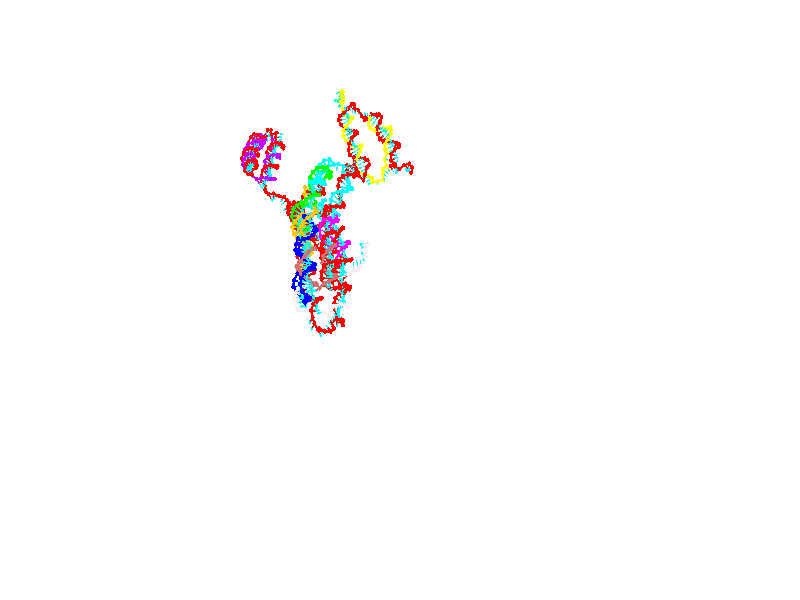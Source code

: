 // switches for output
#declare DRAW_BASES = 1; // possible values are 0, 1; only relevant for DNA ribbons
#declare DRAW_BASES_TYPE = 3; // possible values are 1, 2, 3; only relevant for DNA ribbons
#declare DRAW_FOG = 0; // set to 1 to enable fog

#include "colors.inc"

#include "transforms.inc"
background { rgb <1, 1, 1>}

#default {
   normal{
       ripples 0.25
       frequency 0.20
       turbulence 0.2
       lambda 5
   }
	finish {
		phong 0.1
		phong_size 40.
	}
}

// original window dimensions: 1024x640


// camera settings

camera {
	sky <0, 0.179814, -0.983701>
	up <0, 0.179814, -0.983701>
	right 1.6 * <1, 0, 0>
	location <25.469, 94.9851, 44.8844>
	look_at <25.469, 29.3977, 32.8955>
	direction <0, -65.5874, -11.9889>
	angle 67.0682
}


# declare cpy_camera_pos = <25.469, 94.9851, 44.8844>;
# if (DRAW_FOG = 1)
fog {
	fog_type 2
	up vnormalize(cpy_camera_pos)
	color rgbt<1,1,1,0.3>
	distance 1e-5
	fog_alt 3e-3
	fog_offset 28
}
# end


// LIGHTS

# declare lum = 6;
global_settings {
	ambient_light rgb lum * <0.05, 0.05, 0.05>
	max_trace_level 15
}# declare cpy_direct_light_amount = 0.25;
light_source
{	1000 * <-1, -1.16351, -0.803887>,
	rgb lum * cpy_direct_light_amount
	parallel
}

light_source
{	1000 * <1, 1.16351, 0.803887>,
	rgb lum * cpy_direct_light_amount
	parallel
}

// strand 0

// nucleotide -1

// particle -1
sphere {
	<4.868314, 15.002444, 15.474648> 0.250000
	pigment { color rgbt <1,0,0,0> }
	no_shadow
}
cylinder {
	<4.573888, 15.164225, 15.257528>,  <4.397233, 15.261292, 15.127256>, 0.100000
	pigment { color rgbt <1,0,0,0> }
	no_shadow
}
cylinder {
	<4.573888, 15.164225, 15.257528>,  <4.868314, 15.002444, 15.474648>, 0.100000
	pigment { color rgbt <1,0,0,0> }
	no_shadow
}

// particle -1
sphere {
	<4.573888, 15.164225, 15.257528> 0.100000
	pigment { color rgbt <1,0,0,0> }
	no_shadow
}
sphere {
	0, 1
	scale<0.080000,0.200000,0.300000>
	matrix <0.189515, -0.646677, -0.738846,
		-0.649885, -0.646682, 0.399314,
		-0.736026, 0.404489, -0.542821,
		4.353069, 15.285560, 15.094688>
	pigment { color rgbt <0,1,1,0> }
	no_shadow
}
cylinder {
	<4.243431, 14.608877, 15.266283>,  <4.868314, 15.002444, 15.474648>, 0.130000
	pigment { color rgbt <1,0,0,0> }
	no_shadow
}

// nucleotide -1

// particle -1
sphere {
	<4.243431, 14.608877, 15.266283> 0.250000
	pigment { color rgbt <1,0,0,0> }
	no_shadow
}
cylinder {
	<4.326912, 14.848095, 14.956758>,  <4.377002, 14.991626, 14.771044>, 0.100000
	pigment { color rgbt <1,0,0,0> }
	no_shadow
}
cylinder {
	<4.326912, 14.848095, 14.956758>,  <4.243431, 14.608877, 15.266283>, 0.100000
	pigment { color rgbt <1,0,0,0> }
	no_shadow
}

// particle -1
sphere {
	<4.326912, 14.848095, 14.956758> 0.100000
	pigment { color rgbt <1,0,0,0> }
	no_shadow
}
sphere {
	0, 1
	scale<0.080000,0.200000,0.300000>
	matrix <0.072663, -0.798531, -0.597551,
		-0.975276, 0.068485, -0.210113,
		0.208705, 0.598045, -0.773812,
		4.389524, 15.027509, 14.724615>
	pigment { color rgbt <0,1,1,0> }
	no_shadow
}
cylinder {
	<3.754130, 14.415743, 14.807430>,  <4.243431, 14.608877, 15.266283>, 0.130000
	pigment { color rgbt <1,0,0,0> }
	no_shadow
}

// nucleotide -1

// particle -1
sphere {
	<3.754130, 14.415743, 14.807430> 0.250000
	pigment { color rgbt <1,0,0,0> }
	no_shadow
}
cylinder {
	<4.089538, 14.555689, 14.640347>,  <4.290782, 14.639657, 14.540098>, 0.100000
	pigment { color rgbt <1,0,0,0> }
	no_shadow
}
cylinder {
	<4.089538, 14.555689, 14.640347>,  <3.754130, 14.415743, 14.807430>, 0.100000
	pigment { color rgbt <1,0,0,0> }
	no_shadow
}

// particle -1
sphere {
	<4.089538, 14.555689, 14.640347> 0.100000
	pigment { color rgbt <1,0,0,0> }
	no_shadow
}
sphere {
	0, 1
	scale<0.080000,0.200000,0.300000>
	matrix <0.006304, -0.772793, -0.634627,
		-0.544835, 0.529514, -0.650208,
		0.838520, 0.349866, -0.417706,
		4.341094, 14.660648, 14.515036>
	pigment { color rgbt <0,1,1,0> }
	no_shadow
}
cylinder {
	<3.742907, 14.319388, 14.058549>,  <3.754130, 14.415743, 14.807430>, 0.130000
	pigment { color rgbt <1,0,0,0> }
	no_shadow
}

// nucleotide -1

// particle -1
sphere {
	<3.742907, 14.319388, 14.058549> 0.250000
	pigment { color rgbt <1,0,0,0> }
	no_shadow
}
cylinder {
	<4.130520, 14.362070, 14.147623>,  <4.363088, 14.387679, 14.201068>, 0.100000
	pigment { color rgbt <1,0,0,0> }
	no_shadow
}
cylinder {
	<4.130520, 14.362070, 14.147623>,  <3.742907, 14.319388, 14.058549>, 0.100000
	pigment { color rgbt <1,0,0,0> }
	no_shadow
}

// particle -1
sphere {
	<4.130520, 14.362070, 14.147623> 0.100000
	pigment { color rgbt <1,0,0,0> }
	no_shadow
}
sphere {
	0, 1
	scale<0.080000,0.200000,0.300000>
	matrix <0.216489, -0.800892, -0.558306,
		0.118775, 0.589226, -0.799191,
		0.969033, 0.106703, 0.222686,
		4.421230, 14.394081, 14.214429>
	pigment { color rgbt <0,1,1,0> }
	no_shadow
}
cylinder {
	<4.177983, 14.535755, 13.552611>,  <3.742907, 14.319388, 14.058549>, 0.130000
	pigment { color rgbt <1,0,0,0> }
	no_shadow
}

// nucleotide -1

// particle -1
sphere {
	<4.177983, 14.535755, 13.552611> 0.250000
	pigment { color rgbt <1,0,0,0> }
	no_shadow
}
cylinder {
	<4.281512, 14.257802, 13.820983>,  <4.343630, 14.091030, 13.982006>, 0.100000
	pigment { color rgbt <1,0,0,0> }
	no_shadow
}
cylinder {
	<4.281512, 14.257802, 13.820983>,  <4.177983, 14.535755, 13.552611>, 0.100000
	pigment { color rgbt <1,0,0,0> }
	no_shadow
}

// particle -1
sphere {
	<4.281512, 14.257802, 13.820983> 0.100000
	pigment { color rgbt <1,0,0,0> }
	no_shadow
}
sphere {
	0, 1
	scale<0.080000,0.200000,0.300000>
	matrix <0.129252, -0.663437, -0.736984,
		0.957238, 0.277467, -0.081897,
		0.258823, -0.694884, 0.670930,
		4.359159, 14.049336, 14.022262>
	pigment { color rgbt <0,1,1,0> }
	no_shadow
}
cylinder {
	<4.768876, 14.130194, 13.293107>,  <4.177983, 14.535755, 13.552611>, 0.130000
	pigment { color rgbt <1,0,0,0> }
	no_shadow
}

// nucleotide -1

// particle -1
sphere {
	<4.768876, 14.130194, 13.293107> 0.250000
	pigment { color rgbt <1,0,0,0> }
	no_shadow
}
cylinder {
	<4.547102, 13.915022, 13.547111>,  <4.414039, 13.785919, 13.699512>, 0.100000
	pigment { color rgbt <1,0,0,0> }
	no_shadow
}
cylinder {
	<4.547102, 13.915022, 13.547111>,  <4.768876, 14.130194, 13.293107>, 0.100000
	pigment { color rgbt <1,0,0,0> }
	no_shadow
}

// particle -1
sphere {
	<4.547102, 13.915022, 13.547111> 0.100000
	pigment { color rgbt <1,0,0,0> }
	no_shadow
}
sphere {
	0, 1
	scale<0.080000,0.200000,0.300000>
	matrix <0.015976, -0.769761, -0.638132,
		0.832075, -0.343656, 0.435374,
		-0.554432, -0.537930, 0.635009,
		4.380773, 13.753643, 13.737614>
	pigment { color rgbt <0,1,1,0> }
	no_shadow
}
cylinder {
	<4.983594, 13.431102, 13.274858>,  <4.768876, 14.130194, 13.293107>, 0.130000
	pigment { color rgbt <1,0,0,0> }
	no_shadow
}

// nucleotide -1

// particle -1
sphere {
	<4.983594, 13.431102, 13.274858> 0.250000
	pigment { color rgbt <1,0,0,0> }
	no_shadow
}
cylinder {
	<4.625888, 13.389709, 13.449022>,  <4.411264, 13.364873, 13.553521>, 0.100000
	pigment { color rgbt <1,0,0,0> }
	no_shadow
}
cylinder {
	<4.625888, 13.389709, 13.449022>,  <4.983594, 13.431102, 13.274858>, 0.100000
	pigment { color rgbt <1,0,0,0> }
	no_shadow
}

// particle -1
sphere {
	<4.625888, 13.389709, 13.449022> 0.100000
	pigment { color rgbt <1,0,0,0> }
	no_shadow
}
sphere {
	0, 1
	scale<0.080000,0.200000,0.300000>
	matrix <-0.116316, -0.885723, -0.449404,
		0.432159, -0.452532, 0.780034,
		-0.894264, -0.103483, 0.435410,
		4.357608, 13.358664, 13.579645>
	pigment { color rgbt <0,1,1,0> }
	no_shadow
}
cylinder {
	<4.987800, 12.729764, 13.444887>,  <4.983594, 13.431102, 13.274858>, 0.130000
	pigment { color rgbt <1,0,0,0> }
	no_shadow
}

// nucleotide -1

// particle -1
sphere {
	<4.987800, 12.729764, 13.444887> 0.250000
	pigment { color rgbt <1,0,0,0> }
	no_shadow
}
cylinder {
	<4.602301, 12.836067, 13.454403>,  <4.371002, 12.899849, 13.460113>, 0.100000
	pigment { color rgbt <1,0,0,0> }
	no_shadow
}
cylinder {
	<4.602301, 12.836067, 13.454403>,  <4.987800, 12.729764, 13.444887>, 0.100000
	pigment { color rgbt <1,0,0,0> }
	no_shadow
}

// particle -1
sphere {
	<4.602301, 12.836067, 13.454403> 0.100000
	pigment { color rgbt <1,0,0,0> }
	no_shadow
}
sphere {
	0, 1
	scale<0.080000,0.200000,0.300000>
	matrix <-0.233319, -0.796132, -0.558333,
		-0.129442, -0.543642, 0.829276,
		-0.963747, 0.265757, 0.023789,
		4.313177, 12.915794, 13.461539>
	pigment { color rgbt <0,1,1,0> }
	no_shadow
}
cylinder {
	<4.701015, 12.191507, 13.570410>,  <4.987800, 12.729764, 13.444887>, 0.130000
	pigment { color rgbt <1,0,0,0> }
	no_shadow
}

// nucleotide -1

// particle -1
sphere {
	<4.701015, 12.191507, 13.570410> 0.250000
	pigment { color rgbt <1,0,0,0> }
	no_shadow
}
cylinder {
	<4.384429, 12.386735, 13.423238>,  <4.194477, 12.503871, 13.334934>, 0.100000
	pigment { color rgbt <1,0,0,0> }
	no_shadow
}
cylinder {
	<4.384429, 12.386735, 13.423238>,  <4.701015, 12.191507, 13.570410>, 0.100000
	pigment { color rgbt <1,0,0,0> }
	no_shadow
}

// particle -1
sphere {
	<4.384429, 12.386735, 13.423238> 0.100000
	pigment { color rgbt <1,0,0,0> }
	no_shadow
}
sphere {
	0, 1
	scale<0.080000,0.200000,0.300000>
	matrix <-0.256384, -0.811550, -0.525028,
		-0.554842, -0.321210, 0.767446,
		-0.791466, 0.488068, -0.367929,
		4.146989, 12.533155, 13.312859>
	pigment { color rgbt <0,1,1,0> }
	no_shadow
}
cylinder {
	<3.992801, 11.744374, 13.703675>,  <4.701015, 12.191507, 13.570410>, 0.130000
	pigment { color rgbt <1,0,0,0> }
	no_shadow
}

// nucleotide -1

// particle -1
sphere {
	<3.992801, 11.744374, 13.703675> 0.250000
	pigment { color rgbt <1,0,0,0> }
	no_shadow
}
cylinder {
	<3.963179, 11.986735, 13.386842>,  <3.945406, 12.132152, 13.196741>, 0.100000
	pigment { color rgbt <1,0,0,0> }
	no_shadow
}
cylinder {
	<3.963179, 11.986735, 13.386842>,  <3.992801, 11.744374, 13.703675>, 0.100000
	pigment { color rgbt <1,0,0,0> }
	no_shadow
}

// particle -1
sphere {
	<3.963179, 11.986735, 13.386842> 0.100000
	pigment { color rgbt <1,0,0,0> }
	no_shadow
}
sphere {
	0, 1
	scale<0.080000,0.200000,0.300000>
	matrix <-0.307124, -0.769518, -0.559926,
		-0.948784, 0.201803, 0.243074,
		-0.074055, 0.605902, -0.792085,
		3.940963, 12.168506, 13.149217>
	pigment { color rgbt <0,1,1,0> }
	no_shadow
}
cylinder {
	<3.270955, 11.661802, 13.532411>,  <3.992801, 11.744374, 13.703675>, 0.130000
	pigment { color rgbt <1,0,0,0> }
	no_shadow
}

// nucleotide -1

// particle -1
sphere {
	<3.270955, 11.661802, 13.532411> 0.250000
	pigment { color rgbt <1,0,0,0> }
	no_shadow
}
cylinder {
	<3.426629, 11.825388, 13.202251>,  <3.520034, 11.923539, 13.004156>, 0.100000
	pigment { color rgbt <1,0,0,0> }
	no_shadow
}
cylinder {
	<3.426629, 11.825388, 13.202251>,  <3.270955, 11.661802, 13.532411>, 0.100000
	pigment { color rgbt <1,0,0,0> }
	no_shadow
}

// particle -1
sphere {
	<3.426629, 11.825388, 13.202251> 0.100000
	pigment { color rgbt <1,0,0,0> }
	no_shadow
}
sphere {
	0, 1
	scale<0.080000,0.200000,0.300000>
	matrix <-0.497653, -0.660680, -0.561999,
		-0.775162, 0.629484, -0.053606,
		0.389186, 0.408963, -0.825399,
		3.543385, 11.948077, 12.954632>
	pigment { color rgbt <0,1,1,0> }
	no_shadow
}
cylinder {
	<2.654160, 11.633406, 12.974507>,  <3.270955, 11.661802, 13.532411>, 0.130000
	pigment { color rgbt <1,0,0,0> }
	no_shadow
}

// nucleotide -1

// particle -1
sphere {
	<2.654160, 11.633406, 12.974507> 0.250000
	pigment { color rgbt <1,0,0,0> }
	no_shadow
}
cylinder {
	<2.989374, 11.688516, 12.763332>,  <3.190502, 11.721581, 12.636627>, 0.100000
	pigment { color rgbt <1,0,0,0> }
	no_shadow
}
cylinder {
	<2.989374, 11.688516, 12.763332>,  <2.654160, 11.633406, 12.974507>, 0.100000
	pigment { color rgbt <1,0,0,0> }
	no_shadow
}

// particle -1
sphere {
	<2.989374, 11.688516, 12.763332> 0.100000
	pigment { color rgbt <1,0,0,0> }
	no_shadow
}
sphere {
	0, 1
	scale<0.080000,0.200000,0.300000>
	matrix <-0.275893, -0.727779, -0.627871,
		-0.470727, 0.671830, -0.571891,
		0.838033, 0.137775, -0.527938,
		3.240784, 11.729848, 12.604951>
	pigment { color rgbt <0,1,1,0> }
	no_shadow
}
cylinder {
	<2.415850, 11.562572, 12.167832>,  <2.654160, 11.633406, 12.974507>, 0.130000
	pigment { color rgbt <1,0,0,0> }
	no_shadow
}

// nucleotide -1

// particle -1
sphere {
	<2.415850, 11.562572, 12.167832> 0.250000
	pigment { color rgbt <1,0,0,0> }
	no_shadow
}
cylinder {
	<2.815566, 11.547928, 12.164296>,  <3.055396, 11.539142, 12.162174>, 0.100000
	pigment { color rgbt <1,0,0,0> }
	no_shadow
}
cylinder {
	<2.815566, 11.547928, 12.164296>,  <2.415850, 11.562572, 12.167832>, 0.100000
	pigment { color rgbt <1,0,0,0> }
	no_shadow
}

// particle -1
sphere {
	<2.815566, 11.547928, 12.164296> 0.100000
	pigment { color rgbt <1,0,0,0> }
	no_shadow
}
sphere {
	0, 1
	scale<0.080000,0.200000,0.300000>
	matrix <-0.030499, -0.648906, -0.760257,
		0.022097, 0.759988, -0.649562,
		0.999291, -0.036611, -0.008840,
		3.115353, 11.536944, 12.161644>
	pigment { color rgbt <0,1,1,0> }
	no_shadow
}
cylinder {
	<2.702411, 11.864386, 11.511207>,  <2.415850, 11.562572, 12.167832>, 0.130000
	pigment { color rgbt <1,0,0,0> }
	no_shadow
}

// nucleotide -1

// particle -1
sphere {
	<2.702411, 11.864386, 11.511207> 0.250000
	pigment { color rgbt <1,0,0,0> }
	no_shadow
}
cylinder {
	<2.945919, 11.600462, 11.687412>,  <3.092023, 11.442108, 11.793136>, 0.100000
	pigment { color rgbt <1,0,0,0> }
	no_shadow
}
cylinder {
	<2.945919, 11.600462, 11.687412>,  <2.702411, 11.864386, 11.511207>, 0.100000
	pigment { color rgbt <1,0,0,0> }
	no_shadow
}

// particle -1
sphere {
	<2.945919, 11.600462, 11.687412> 0.100000
	pigment { color rgbt <1,0,0,0> }
	no_shadow
}
sphere {
	0, 1
	scale<0.080000,0.200000,0.300000>
	matrix <-0.072537, -0.599226, -0.797287,
		0.790024, 0.453411, -0.412651,
		0.608770, -0.659808, 0.440514,
		3.128550, 11.402519, 11.819567>
	pigment { color rgbt <0,1,1,0> }
	no_shadow
}
cylinder {
	<3.283319, 11.747396, 10.999684>,  <2.702411, 11.864386, 11.511207>, 0.130000
	pigment { color rgbt <1,0,0,0> }
	no_shadow
}

// nucleotide -1

// particle -1
sphere {
	<3.283319, 11.747396, 10.999684> 0.250000
	pigment { color rgbt <1,0,0,0> }
	no_shadow
}
cylinder {
	<3.312778, 11.430546, 11.242043>,  <3.330453, 11.240436, 11.387459>, 0.100000
	pigment { color rgbt <1,0,0,0> }
	no_shadow
}
cylinder {
	<3.312778, 11.430546, 11.242043>,  <3.283319, 11.747396, 10.999684>, 0.100000
	pigment { color rgbt <1,0,0,0> }
	no_shadow
}

// particle -1
sphere {
	<3.312778, 11.430546, 11.242043> 0.100000
	pigment { color rgbt <1,0,0,0> }
	no_shadow
}
sphere {
	0, 1
	scale<0.080000,0.200000,0.300000>
	matrix <0.359406, -0.545642, -0.757035,
		0.930271, 0.273517, 0.244509,
		0.073648, -0.792125, 0.605899,
		3.334872, 11.192908, 11.423813>
	pigment { color rgbt <0,1,1,0> }
	no_shadow
}
cylinder {
	<3.891427, 11.374028, 10.762774>,  <3.283319, 11.747396, 10.999684>, 0.130000
	pigment { color rgbt <1,0,0,0> }
	no_shadow
}

// nucleotide -1

// particle -1
sphere {
	<3.891427, 11.374028, 10.762774> 0.250000
	pigment { color rgbt <1,0,0,0> }
	no_shadow
}
cylinder {
	<3.699146, 11.103497, 10.986024>,  <3.583777, 10.941177, 11.119974>, 0.100000
	pigment { color rgbt <1,0,0,0> }
	no_shadow
}
cylinder {
	<3.699146, 11.103497, 10.986024>,  <3.891427, 11.374028, 10.762774>, 0.100000
	pigment { color rgbt <1,0,0,0> }
	no_shadow
}

// particle -1
sphere {
	<3.699146, 11.103497, 10.986024> 0.100000
	pigment { color rgbt <1,0,0,0> }
	no_shadow
}
sphere {
	0, 1
	scale<0.080000,0.200000,0.300000>
	matrix <0.190015, -0.701705, -0.686662,
		0.856049, -0.224028, 0.465824,
		-0.480702, -0.676330, 0.558124,
		3.554935, 10.900598, 11.153461>
	pigment { color rgbt <0,1,1,0> }
	no_shadow
}
cylinder {
	<4.354261, 10.764211, 10.770417>,  <3.891427, 11.374028, 10.762774>, 0.130000
	pigment { color rgbt <1,0,0,0> }
	no_shadow
}

// nucleotide -1

// particle -1
sphere {
	<4.354261, 10.764211, 10.770417> 0.250000
	pigment { color rgbt <1,0,0,0> }
	no_shadow
}
cylinder {
	<3.983131, 10.649013, 10.865243>,  <3.760453, 10.579894, 10.922138>, 0.100000
	pigment { color rgbt <1,0,0,0> }
	no_shadow
}
cylinder {
	<3.983131, 10.649013, 10.865243>,  <4.354261, 10.764211, 10.770417>, 0.100000
	pigment { color rgbt <1,0,0,0> }
	no_shadow
}

// particle -1
sphere {
	<3.983131, 10.649013, 10.865243> 0.100000
	pigment { color rgbt <1,0,0,0> }
	no_shadow
}
sphere {
	0, 1
	scale<0.080000,0.200000,0.300000>
	matrix <0.079144, -0.773053, -0.629385,
		0.364523, -0.565197, 0.740051,
		-0.927825, -0.287996, 0.237064,
		3.704784, 10.562613, 10.936362>
	pigment { color rgbt <0,1,1,0> }
	no_shadow
}
cylinder {
	<4.417221, 10.002896, 10.990958>,  <4.354261, 10.764211, 10.770417>, 0.130000
	pigment { color rgbt <1,0,0,0> }
	no_shadow
}

// nucleotide -1

// particle -1
sphere {
	<4.417221, 10.002896, 10.990958> 0.250000
	pigment { color rgbt <1,0,0,0> }
	no_shadow
}
cylinder {
	<4.037205, 10.062336, 10.881162>,  <3.809196, 10.098000, 10.815284>, 0.100000
	pigment { color rgbt <1,0,0,0> }
	no_shadow
}
cylinder {
	<4.037205, 10.062336, 10.881162>,  <4.417221, 10.002896, 10.990958>, 0.100000
	pigment { color rgbt <1,0,0,0> }
	no_shadow
}

// particle -1
sphere {
	<4.037205, 10.062336, 10.881162> 0.100000
	pigment { color rgbt <1,0,0,0> }
	no_shadow
}
sphere {
	0, 1
	scale<0.080000,0.200000,0.300000>
	matrix <0.089223, -0.713424, -0.695029,
		-0.299108, -0.684795, 0.664522,
		-0.950039, 0.148598, -0.274490,
		3.752194, 10.106915, 10.798815>
	pigment { color rgbt <0,1,1,0> }
	no_shadow
}
cylinder {
	<4.177385, 9.307923, 10.984607>,  <4.417221, 10.002896, 10.990958>, 0.130000
	pigment { color rgbt <1,0,0,0> }
	no_shadow
}

// nucleotide -1

// particle -1
sphere {
	<4.177385, 9.307923, 10.984607> 0.250000
	pigment { color rgbt <1,0,0,0> }
	no_shadow
}
cylinder {
	<3.913201, 9.522818, 10.774780>,  <3.754691, 9.651754, 10.648885>, 0.100000
	pigment { color rgbt <1,0,0,0> }
	no_shadow
}
cylinder {
	<3.913201, 9.522818, 10.774780>,  <4.177385, 9.307923, 10.984607>, 0.100000
	pigment { color rgbt <1,0,0,0> }
	no_shadow
}

// particle -1
sphere {
	<3.913201, 9.522818, 10.774780> 0.100000
	pigment { color rgbt <1,0,0,0> }
	no_shadow
}
sphere {
	0, 1
	scale<0.080000,0.200000,0.300000>
	matrix <0.034750, -0.676001, -0.736081,
		-0.750056, -0.504382, 0.427803,
		-0.660461, 0.537235, -0.524566,
		3.715063, 9.683989, 10.617411>
	pigment { color rgbt <0,1,1,0> }
	no_shadow
}
cylinder {
	<3.737669, 8.767011, 10.621439>,  <4.177385, 9.307923, 10.984607>, 0.130000
	pigment { color rgbt <1,0,0,0> }
	no_shadow
}

// nucleotide -1

// particle -1
sphere {
	<3.737669, 8.767011, 10.621439> 0.250000
	pigment { color rgbt <1,0,0,0> }
	no_shadow
}
cylinder {
	<3.695689, 9.106246, 10.413695>,  <3.670502, 9.309787, 10.289049>, 0.100000
	pigment { color rgbt <1,0,0,0> }
	no_shadow
}
cylinder {
	<3.695689, 9.106246, 10.413695>,  <3.737669, 8.767011, 10.621439>, 0.100000
	pigment { color rgbt <1,0,0,0> }
	no_shadow
}

// particle -1
sphere {
	<3.695689, 9.106246, 10.413695> 0.100000
	pigment { color rgbt <1,0,0,0> }
	no_shadow
}
sphere {
	0, 1
	scale<0.080000,0.200000,0.300000>
	matrix <0.071232, -0.514490, -0.854532,
		-0.991923, -0.126677, -0.006416,
		-0.104949, 0.848088, -0.519358,
		3.664205, 9.360672, 10.257888>
	pigment { color rgbt <0,1,1,0> }
	no_shadow
}
cylinder {
	<3.143409, 8.730894, 10.240462>,  <3.737669, 8.767011, 10.621439>, 0.130000
	pigment { color rgbt <1,0,0,0> }
	no_shadow
}

// nucleotide -1

// particle -1
sphere {
	<3.143409, 8.730894, 10.240462> 0.250000
	pigment { color rgbt <1,0,0,0> }
	no_shadow
}
cylinder {
	<3.361693, 8.998761, 10.038970>,  <3.492664, 9.159481, 9.918075>, 0.100000
	pigment { color rgbt <1,0,0,0> }
	no_shadow
}
cylinder {
	<3.361693, 8.998761, 10.038970>,  <3.143409, 8.730894, 10.240462>, 0.100000
	pigment { color rgbt <1,0,0,0> }
	no_shadow
}

// particle -1
sphere {
	<3.361693, 8.998761, 10.038970> 0.100000
	pigment { color rgbt <1,0,0,0> }
	no_shadow
}
sphere {
	0, 1
	scale<0.080000,0.200000,0.300000>
	matrix <-0.101925, -0.543622, -0.833119,
		-0.831752, 0.505984, -0.228405,
		0.545711, 0.669668, -0.503731,
		3.525407, 9.199661, 9.887851>
	pigment { color rgbt <0,1,1,0> }
	no_shadow
}
cylinder {
	<2.773353, 8.914068, 9.624847>,  <3.143409, 8.730894, 10.240462>, 0.130000
	pigment { color rgbt <1,0,0,0> }
	no_shadow
}

// nucleotide -1

// particle -1
sphere {
	<2.773353, 8.914068, 9.624847> 0.250000
	pigment { color rgbt <1,0,0,0> }
	no_shadow
}
cylinder {
	<3.158848, 8.984753, 9.544865>,  <3.390145, 9.027164, 9.496875>, 0.100000
	pigment { color rgbt <1,0,0,0> }
	no_shadow
}
cylinder {
	<3.158848, 8.984753, 9.544865>,  <2.773353, 8.914068, 9.624847>, 0.100000
	pigment { color rgbt <1,0,0,0> }
	no_shadow
}

// particle -1
sphere {
	<3.158848, 8.984753, 9.544865> 0.100000
	pigment { color rgbt <1,0,0,0> }
	no_shadow
}
sphere {
	0, 1
	scale<0.080000,0.200000,0.300000>
	matrix <-0.053814, -0.605224, -0.794234,
		-0.261369, 0.776194, -0.573768,
		0.963738, 0.176711, -0.199957,
		3.447969, 9.037766, 9.484878>
	pigment { color rgbt <0,1,1,0> }
	no_shadow
}
cylinder {
	<2.678483, 8.998438, 9.012546>,  <2.773353, 8.914068, 9.624847>, 0.130000
	pigment { color rgbt <1,0,0,0> }
	no_shadow
}

// nucleotide -1

// particle -1
sphere {
	<2.678483, 8.998438, 9.012546> 0.250000
	pigment { color rgbt <1,0,0,0> }
	no_shadow
}
cylinder {
	<3.072518, 8.935616, 9.040652>,  <3.308939, 8.897923, 9.057516>, 0.100000
	pigment { color rgbt <1,0,0,0> }
	no_shadow
}
cylinder {
	<3.072518, 8.935616, 9.040652>,  <2.678483, 8.998438, 9.012546>, 0.100000
	pigment { color rgbt <1,0,0,0> }
	no_shadow
}

// particle -1
sphere {
	<3.072518, 8.935616, 9.040652> 0.100000
	pigment { color rgbt <1,0,0,0> }
	no_shadow
}
sphere {
	0, 1
	scale<0.080000,0.200000,0.300000>
	matrix <-0.024213, -0.530864, -0.847111,
		0.170344, 0.832777, -0.526750,
		0.985087, -0.157055, 0.070266,
		3.368044, 8.888500, 9.061732>
	pigment { color rgbt <0,1,1,0> }
	no_shadow
}
cylinder {
	<2.879914, 9.018235, 8.365673>,  <2.678483, 8.998438, 9.012546>, 0.130000
	pigment { color rgbt <1,0,0,0> }
	no_shadow
}

// nucleotide -1

// particle -1
sphere {
	<2.879914, 9.018235, 8.365673> 0.250000
	pigment { color rgbt <1,0,0,0> }
	no_shadow
}
cylinder {
	<3.191632, 8.831927, 8.533367>,  <3.378663, 8.720142, 8.633984>, 0.100000
	pigment { color rgbt <1,0,0,0> }
	no_shadow
}
cylinder {
	<3.191632, 8.831927, 8.533367>,  <2.879914, 9.018235, 8.365673>, 0.100000
	pigment { color rgbt <1,0,0,0> }
	no_shadow
}

// particle -1
sphere {
	<3.191632, 8.831927, 8.533367> 0.100000
	pigment { color rgbt <1,0,0,0> }
	no_shadow
}
sphere {
	0, 1
	scale<0.080000,0.200000,0.300000>
	matrix <-0.127725, -0.773016, -0.621396,
		0.613503, 0.430704, -0.661898,
		0.779295, -0.465769, 0.419235,
		3.425421, 8.692197, 8.659138>
	pigment { color rgbt <0,1,1,0> }
	no_shadow
}
cylinder {
	<3.293901, 8.784915, 7.826797>,  <2.879914, 9.018235, 8.365673>, 0.130000
	pigment { color rgbt <1,0,0,0> }
	no_shadow
}

// nucleotide -1

// particle -1
sphere {
	<3.293901, 8.784915, 7.826797> 0.250000
	pigment { color rgbt <1,0,0,0> }
	no_shadow
}
cylinder {
	<3.382261, 8.570303, 8.152580>,  <3.435277, 8.441536, 8.348050>, 0.100000
	pigment { color rgbt <1,0,0,0> }
	no_shadow
}
cylinder {
	<3.382261, 8.570303, 8.152580>,  <3.293901, 8.784915, 7.826797>, 0.100000
	pigment { color rgbt <1,0,0,0> }
	no_shadow
}

// particle -1
sphere {
	<3.382261, 8.570303, 8.152580> 0.100000
	pigment { color rgbt <1,0,0,0> }
	no_shadow
}
sphere {
	0, 1
	scale<0.080000,0.200000,0.300000>
	matrix <-0.024075, -0.837831, -0.545398,
		0.974999, 0.100870, -0.197994,
		0.220900, -0.536530, 0.814457,
		3.448530, 8.409344, 8.396917>
	pigment { color rgbt <0,1,1,0> }
	no_shadow
}
cylinder {
	<3.956169, 8.370015, 7.736070>,  <3.293901, 8.784915, 7.826797>, 0.130000
	pigment { color rgbt <1,0,0,0> }
	no_shadow
}

// nucleotide -1

// particle -1
sphere {
	<3.956169, 8.370015, 7.736070> 0.250000
	pigment { color rgbt <1,0,0,0> }
	no_shadow
}
cylinder {
	<3.663480, 8.201489, 7.950388>,  <3.487867, 8.100374, 8.078979>, 0.100000
	pigment { color rgbt <1,0,0,0> }
	no_shadow
}
cylinder {
	<3.663480, 8.201489, 7.950388>,  <3.956169, 8.370015, 7.736070>, 0.100000
	pigment { color rgbt <1,0,0,0> }
	no_shadow
}

// particle -1
sphere {
	<3.663480, 8.201489, 7.950388> 0.100000
	pigment { color rgbt <1,0,0,0> }
	no_shadow
}
sphere {
	0, 1
	scale<0.080000,0.200000,0.300000>
	matrix <0.054414, -0.819680, -0.570232,
		0.679429, -0.388096, 0.622702,
		-0.731721, -0.421315, 0.535796,
		3.443964, 8.075095, 8.111127>
	pigment { color rgbt <0,1,1,0> }
	no_shadow
}
cylinder {
	<4.194709, 7.754860, 8.000535>,  <3.956169, 8.370015, 7.736070>, 0.130000
	pigment { color rgbt <1,0,0,0> }
	no_shadow
}

// nucleotide -1

// particle -1
sphere {
	<4.194709, 7.754860, 8.000535> 0.250000
	pigment { color rgbt <1,0,0,0> }
	no_shadow
}
cylinder {
	<3.794979, 7.749833, 7.986736>,  <3.555141, 7.746817, 7.978456>, 0.100000
	pigment { color rgbt <1,0,0,0> }
	no_shadow
}
cylinder {
	<3.794979, 7.749833, 7.986736>,  <4.194709, 7.754860, 8.000535>, 0.100000
	pigment { color rgbt <1,0,0,0> }
	no_shadow
}

// particle -1
sphere {
	<3.794979, 7.749833, 7.986736> 0.100000
	pigment { color rgbt <1,0,0,0> }
	no_shadow
}
sphere {
	0, 1
	scale<0.080000,0.200000,0.300000>
	matrix <0.028870, -0.849510, -0.526782,
		-0.022686, -0.527423, 0.849300,
		-0.999326, -0.012568, -0.034499,
		3.495181, 7.746063, 7.976386>
	pigment { color rgbt <0,1,1,0> }
	no_shadow
}
cylinder {
	<4.851515, 8.007411, 7.715015>,  <4.194709, 7.754860, 8.000535>, 0.130000
	pigment { color rgbt <1,0,0,0> }
	no_shadow
}

// nucleotide -1

// particle -1
sphere {
	<4.851515, 8.007411, 7.715015> 0.250000
	pigment { color rgbt <1,0,0,0> }
	no_shadow
}
cylinder {
	<5.138653, 7.745862, 7.619390>,  <5.310935, 7.588933, 7.562016>, 0.100000
	pigment { color rgbt <1,0,0,0> }
	no_shadow
}
cylinder {
	<5.138653, 7.745862, 7.619390>,  <4.851515, 8.007411, 7.715015>, 0.100000
	pigment { color rgbt <1,0,0,0> }
	no_shadow
}

// particle -1
sphere {
	<5.138653, 7.745862, 7.619390> 0.100000
	pigment { color rgbt <1,0,0,0> }
	no_shadow
}
sphere {
	0, 1
	scale<0.080000,0.200000,0.300000>
	matrix <0.273146, 0.580359, -0.767186,
		0.640383, 0.485422, 0.595210,
		0.717845, -0.653872, -0.239061,
		5.354006, 7.549700, 7.547672>
	pigment { color rgbt <0,1,1,0> }
	no_shadow
}
cylinder {
	<5.270324, 8.300555, 7.078647>,  <4.851515, 8.007411, 7.715015>, 0.130000
	pigment { color rgbt <1,0,0,0> }
	no_shadow
}

// nucleotide -1

// particle -1
sphere {
	<5.270324, 8.300555, 7.078647> 0.250000
	pigment { color rgbt <1,0,0,0> }
	no_shadow
}
cylinder {
	<5.191833, 8.420917, 7.451946>,  <5.144738, 8.493134, 7.675926>, 0.100000
	pigment { color rgbt <1,0,0,0> }
	no_shadow
}
cylinder {
	<5.191833, 8.420917, 7.451946>,  <5.270324, 8.300555, 7.078647>, 0.100000
	pigment { color rgbt <1,0,0,0> }
	no_shadow
}

// particle -1
sphere {
	<5.191833, 8.420917, 7.451946> 0.100000
	pigment { color rgbt <1,0,0,0> }
	no_shadow
}
sphere {
	0, 1
	scale<0.080000,0.200000,0.300000>
	matrix <0.958936, -0.139880, 0.246730,
		0.204785, 0.943340, -0.261098,
		-0.196228, 0.300903, 0.933248,
		5.132964, 8.511188, 7.731921>
	pigment { color rgbt <0,1,1,0> }
	no_shadow
}
cylinder {
	<5.902360, 8.716371, 7.253138>,  <5.270324, 8.300555, 7.078647>, 0.130000
	pigment { color rgbt <1,0,0,0> }
	no_shadow
}

// nucleotide -1

// particle -1
sphere {
	<5.902360, 8.716371, 7.253138> 0.250000
	pigment { color rgbt <1,0,0,0> }
	no_shadow
}
cylinder {
	<5.704626, 8.567350, 7.567295>,  <5.585985, 8.477939, 7.755788>, 0.100000
	pigment { color rgbt <1,0,0,0> }
	no_shadow
}
cylinder {
	<5.704626, 8.567350, 7.567295>,  <5.902360, 8.716371, 7.253138>, 0.100000
	pigment { color rgbt <1,0,0,0> }
	no_shadow
}

// particle -1
sphere {
	<5.704626, 8.567350, 7.567295> 0.100000
	pigment { color rgbt <1,0,0,0> }
	no_shadow
}
sphere {
	0, 1
	scale<0.080000,0.200000,0.300000>
	matrix <0.853475, -0.036550, 0.519851,
		-0.164964, 0.927292, 0.336030,
		-0.494336, -0.372550, 0.785391,
		5.556325, 8.455585, 7.802912>
	pigment { color rgbt <0,1,1,0> }
	no_shadow
}
cylinder {
	<6.112051, 9.025524, 8.006056>,  <5.902360, 8.716371, 7.253138>, 0.130000
	pigment { color rgbt <1,0,0,0> }
	no_shadow
}

// nucleotide -1

// particle -1
sphere {
	<6.112051, 9.025524, 8.006056> 0.250000
	pigment { color rgbt <1,0,0,0> }
	no_shadow
}
cylinder {
	<5.968631, 8.652193, 7.998696>,  <5.882578, 8.428194, 7.994280>, 0.100000
	pigment { color rgbt <1,0,0,0> }
	no_shadow
}
cylinder {
	<5.968631, 8.652193, 7.998696>,  <6.112051, 9.025524, 8.006056>, 0.100000
	pigment { color rgbt <1,0,0,0> }
	no_shadow
}

// particle -1
sphere {
	<5.968631, 8.652193, 7.998696> 0.100000
	pigment { color rgbt <1,0,0,0> }
	no_shadow
}
sphere {
	0, 1
	scale<0.080000,0.200000,0.300000>
	matrix <0.854955, -0.336230, 0.394969,
		-0.374823, 0.125885, 0.918510,
		-0.358551, -0.933329, -0.018400,
		5.861065, 8.372194, 7.993176>
	pigment { color rgbt <0,1,1,0> }
	no_shadow
}
cylinder {
	<6.715448, 8.799957, 7.625003>,  <6.112051, 9.025524, 8.006056>, 0.130000
	pigment { color rgbt <1,0,0,0> }
	no_shadow
}

// nucleotide -1

// particle -1
sphere {
	<6.715448, 8.799957, 7.625003> 0.250000
	pigment { color rgbt <1,0,0,0> }
	no_shadow
}
cylinder {
	<7.073039, 8.623757, 7.657905>,  <7.287593, 8.518038, 7.677647>, 0.100000
	pigment { color rgbt <1,0,0,0> }
	no_shadow
}
cylinder {
	<7.073039, 8.623757, 7.657905>,  <6.715448, 8.799957, 7.625003>, 0.100000
	pigment { color rgbt <1,0,0,0> }
	no_shadow
}

// particle -1
sphere {
	<7.073039, 8.623757, 7.657905> 0.100000
	pigment { color rgbt <1,0,0,0> }
	no_shadow
}
sphere {
	0, 1
	scale<0.080000,0.200000,0.300000>
	matrix <-0.078209, 0.027369, 0.996561,
		-0.441237, -0.897335, -0.009984,
		0.893976, -0.440500, 0.082256,
		7.341231, 8.491608, 7.682582>
	pigment { color rgbt <0,1,1,0> }
	no_shadow
}
cylinder {
	<6.514592, 8.317008, 8.104318>,  <6.715448, 8.799957, 7.625003>, 0.130000
	pigment { color rgbt <1,0,0,0> }
	no_shadow
}

// nucleotide -1

// particle -1
sphere {
	<6.514592, 8.317008, 8.104318> 0.250000
	pigment { color rgbt <1,0,0,0> }
	no_shadow
}
cylinder {
	<6.902204, 8.415175, 8.115279>,  <7.134771, 8.474075, 8.121856>, 0.100000
	pigment { color rgbt <1,0,0,0> }
	no_shadow
}
cylinder {
	<6.902204, 8.415175, 8.115279>,  <6.514592, 8.317008, 8.104318>, 0.100000
	pigment { color rgbt <1,0,0,0> }
	no_shadow
}

// particle -1
sphere {
	<6.902204, 8.415175, 8.115279> 0.100000
	pigment { color rgbt <1,0,0,0> }
	no_shadow
}
sphere {
	0, 1
	scale<0.080000,0.200000,0.300000>
	matrix <-0.064537, 0.144568, 0.987388,
		0.238360, -0.958577, 0.155929,
		0.969030, 0.245417, 0.027404,
		7.192913, 8.488801, 8.123501>
	pigment { color rgbt <0,1,1,0> }
	no_shadow
}
cylinder {
	<6.767630, 8.135734, 8.767626>,  <6.514592, 8.317008, 8.104318>, 0.130000
	pigment { color rgbt <1,0,0,0> }
	no_shadow
}

// nucleotide -1

// particle -1
sphere {
	<6.767630, 8.135734, 8.767626> 0.250000
	pigment { color rgbt <1,0,0,0> }
	no_shadow
}
cylinder {
	<7.058075, 8.383699, 8.648651>,  <7.232342, 8.532478, 8.577266>, 0.100000
	pigment { color rgbt <1,0,0,0> }
	no_shadow
}
cylinder {
	<7.058075, 8.383699, 8.648651>,  <6.767630, 8.135734, 8.767626>, 0.100000
	pigment { color rgbt <1,0,0,0> }
	no_shadow
}

// particle -1
sphere {
	<7.058075, 8.383699, 8.648651> 0.100000
	pigment { color rgbt <1,0,0,0> }
	no_shadow
}
sphere {
	0, 1
	scale<0.080000,0.200000,0.300000>
	matrix <0.110095, 0.322183, 0.940254,
		0.678706, -0.715475, 0.165691,
		0.726111, 0.619914, -0.297438,
		7.275908, 8.569674, 8.559420>
	pigment { color rgbt <0,1,1,0> }
	no_shadow
}
cylinder {
	<7.445953, 8.038222, 9.241529>,  <6.767630, 8.135734, 8.767626>, 0.130000
	pigment { color rgbt <1,0,0,0> }
	no_shadow
}

// nucleotide -1

// particle -1
sphere {
	<7.445953, 8.038222, 9.241529> 0.250000
	pigment { color rgbt <1,0,0,0> }
	no_shadow
}
cylinder {
	<7.391608, 8.405134, 9.091788>,  <7.359001, 8.625281, 9.001944>, 0.100000
	pigment { color rgbt <1,0,0,0> }
	no_shadow
}
cylinder {
	<7.391608, 8.405134, 9.091788>,  <7.445953, 8.038222, 9.241529>, 0.100000
	pigment { color rgbt <1,0,0,0> }
	no_shadow
}

// particle -1
sphere {
	<7.391608, 8.405134, 9.091788> 0.100000
	pigment { color rgbt <1,0,0,0> }
	no_shadow
}
sphere {
	0, 1
	scale<0.080000,0.200000,0.300000>
	matrix <-0.123234, 0.359276, 0.925059,
		0.983033, 0.171814, 0.064228,
		-0.135862, 0.917279, -0.374354,
		7.350850, 8.680318, 8.979482>
	pigment { color rgbt <0,1,1,0> }
	no_shadow
}
cylinder {
	<7.863651, 8.597499, 9.681571>,  <7.445953, 8.038222, 9.241529>, 0.130000
	pigment { color rgbt <1,0,0,0> }
	no_shadow
}

// nucleotide -1

// particle -1
sphere {
	<7.863651, 8.597499, 9.681571> 0.250000
	pigment { color rgbt <1,0,0,0> }
	no_shadow
}
cylinder {
	<7.576167, 8.783621, 9.474904>,  <7.403677, 8.895294, 9.350904>, 0.100000
	pigment { color rgbt <1,0,0,0> }
	no_shadow
}
cylinder {
	<7.576167, 8.783621, 9.474904>,  <7.863651, 8.597499, 9.681571>, 0.100000
	pigment { color rgbt <1,0,0,0> }
	no_shadow
}

// particle -1
sphere {
	<7.576167, 8.783621, 9.474904> 0.100000
	pigment { color rgbt <1,0,0,0> }
	no_shadow
}
sphere {
	0, 1
	scale<0.080000,0.200000,0.300000>
	matrix <-0.144321, 0.627062, 0.765483,
		0.680167, 0.624727, -0.383523,
		-0.718710, 0.465306, -0.516668,
		7.360554, 8.923213, 9.319903>
	pigment { color rgbt <0,1,1,0> }
	no_shadow
}
cylinder {
	<8.029070, 9.297745, 9.629340>,  <7.863651, 8.597499, 9.681571>, 0.130000
	pigment { color rgbt <1,0,0,0> }
	no_shadow
}

// nucleotide -1

// particle -1
sphere {
	<8.029070, 9.297745, 9.629340> 0.250000
	pigment { color rgbt <1,0,0,0> }
	no_shadow
}
cylinder {
	<7.631183, 9.301848, 9.588490>,  <7.392450, 9.304311, 9.563979>, 0.100000
	pigment { color rgbt <1,0,0,0> }
	no_shadow
}
cylinder {
	<7.631183, 9.301848, 9.588490>,  <8.029070, 9.297745, 9.629340>, 0.100000
	pigment { color rgbt <1,0,0,0> }
	no_shadow
}

// particle -1
sphere {
	<7.631183, 9.301848, 9.588490> 0.100000
	pigment { color rgbt <1,0,0,0> }
	no_shadow
}
sphere {
	0, 1
	scale<0.080000,0.200000,0.300000>
	matrix <-0.066138, 0.696831, 0.714179,
		0.078493, 0.717162, -0.692472,
		-0.994718, 0.010260, -0.102128,
		7.332767, 9.304926, 9.557851>
	pigment { color rgbt <0,1,1,0> }
	no_shadow
}
cylinder {
	<7.753809, 10.024281, 9.569285>,  <8.029070, 9.297745, 9.629340>, 0.130000
	pigment { color rgbt <1,0,0,0> }
	no_shadow
}

// nucleotide -1

// particle -1
sphere {
	<7.753809, 10.024281, 9.569285> 0.250000
	pigment { color rgbt <1,0,0,0> }
	no_shadow
}
cylinder {
	<7.412881, 9.843552, 9.674668>,  <7.208325, 9.735114, 9.737898>, 0.100000
	pigment { color rgbt <1,0,0,0> }
	no_shadow
}
cylinder {
	<7.412881, 9.843552, 9.674668>,  <7.753809, 10.024281, 9.569285>, 0.100000
	pigment { color rgbt <1,0,0,0> }
	no_shadow
}

// particle -1
sphere {
	<7.412881, 9.843552, 9.674668> 0.100000
	pigment { color rgbt <1,0,0,0> }
	no_shadow
}
sphere {
	0, 1
	scale<0.080000,0.200000,0.300000>
	matrix <-0.125968, 0.666225, 0.735035,
		-0.507626, 0.593297, -0.624752,
		-0.852319, -0.451821, 0.263456,
		7.157186, 9.708005, 9.753705>
	pigment { color rgbt <0,1,1,0> }
	no_shadow
}
cylinder {
	<7.212986, 10.572911, 9.697993>,  <7.753809, 10.024281, 9.569285>, 0.130000
	pigment { color rgbt <1,0,0,0> }
	no_shadow
}

// nucleotide -1

// particle -1
sphere {
	<7.212986, 10.572911, 9.697993> 0.250000
	pigment { color rgbt <1,0,0,0> }
	no_shadow
}
cylinder {
	<7.044240, 10.261524, 9.883904>,  <6.942992, 10.074692, 9.995451>, 0.100000
	pigment { color rgbt <1,0,0,0> }
	no_shadow
}
cylinder {
	<7.044240, 10.261524, 9.883904>,  <7.212986, 10.572911, 9.697993>, 0.100000
	pigment { color rgbt <1,0,0,0> }
	no_shadow
}

// particle -1
sphere {
	<7.044240, 10.261524, 9.883904> 0.100000
	pigment { color rgbt <1,0,0,0> }
	no_shadow
}
sphere {
	0, 1
	scale<0.080000,0.200000,0.300000>
	matrix <-0.026949, 0.523166, 0.851804,
		-0.906258, 0.346822, -0.241685,
		-0.421866, -0.778468, 0.464777,
		6.917680, 10.027984, 10.023337>
	pigment { color rgbt <0,1,1,0> }
	no_shadow
}
cylinder {
	<6.583807, 10.735637, 9.929689>,  <7.212986, 10.572911, 9.697993>, 0.130000
	pigment { color rgbt <1,0,0,0> }
	no_shadow
}

// nucleotide -1

// particle -1
sphere {
	<6.583807, 10.735637, 9.929689> 0.250000
	pigment { color rgbt <1,0,0,0> }
	no_shadow
}
cylinder {
	<6.675020, 10.432954, 10.174768>,  <6.729747, 10.251345, 10.321815>, 0.100000
	pigment { color rgbt <1,0,0,0> }
	no_shadow
}
cylinder {
	<6.675020, 10.432954, 10.174768>,  <6.583807, 10.735637, 9.929689>, 0.100000
	pigment { color rgbt <1,0,0,0> }
	no_shadow
}

// particle -1
sphere {
	<6.675020, 10.432954, 10.174768> 0.100000
	pigment { color rgbt <1,0,0,0> }
	no_shadow
}
sphere {
	0, 1
	scale<0.080000,0.200000,0.300000>
	matrix <-0.166179, 0.589795, 0.790270,
		-0.959368, -0.282024, 0.008743,
		0.228031, -0.756707, 0.612697,
		6.743429, 10.205942, 10.358578>
	pigment { color rgbt <0,1,1,0> }
	no_shadow
}
cylinder {
	<6.060606, 10.764266, 10.456452>,  <6.583807, 10.735637, 9.929689>, 0.130000
	pigment { color rgbt <1,0,0,0> }
	no_shadow
}

// nucleotide -1

// particle -1
sphere {
	<6.060606, 10.764266, 10.456452> 0.250000
	pigment { color rgbt <1,0,0,0> }
	no_shadow
}
cylinder {
	<6.338759, 10.526842, 10.618504>,  <6.505651, 10.384388, 10.715734>, 0.100000
	pigment { color rgbt <1,0,0,0> }
	no_shadow
}
cylinder {
	<6.338759, 10.526842, 10.618504>,  <6.060606, 10.764266, 10.456452>, 0.100000
	pigment { color rgbt <1,0,0,0> }
	no_shadow
}

// particle -1
sphere {
	<6.338759, 10.526842, 10.618504> 0.100000
	pigment { color rgbt <1,0,0,0> }
	no_shadow
}
sphere {
	0, 1
	scale<0.080000,0.200000,0.300000>
	matrix <-0.228341, 0.352032, 0.907708,
		-0.681397, -0.723712, 0.109263,
		0.695383, -0.593560, 0.405127,
		6.547375, 10.348774, 10.740042>
	pigment { color rgbt <0,1,1,0> }
	no_shadow
}
cylinder {
	<5.728966, 10.422717, 10.984267>,  <6.060606, 10.764266, 10.456452>, 0.130000
	pigment { color rgbt <1,0,0,0> }
	no_shadow
}

// nucleotide -1

// particle -1
sphere {
	<5.728966, 10.422717, 10.984267> 0.250000
	pigment { color rgbt <1,0,0,0> }
	no_shadow
}
cylinder {
	<6.122902, 10.391088, 11.046025>,  <6.359264, 10.372111, 11.083080>, 0.100000
	pigment { color rgbt <1,0,0,0> }
	no_shadow
}
cylinder {
	<6.122902, 10.391088, 11.046025>,  <5.728966, 10.422717, 10.984267>, 0.100000
	pigment { color rgbt <1,0,0,0> }
	no_shadow
}

// particle -1
sphere {
	<6.122902, 10.391088, 11.046025> 0.100000
	pigment { color rgbt <1,0,0,0> }
	no_shadow
}
sphere {
	0, 1
	scale<0.080000,0.200000,0.300000>
	matrix <-0.146217, 0.100483, 0.984136,
		-0.093330, -0.991792, 0.087398,
		0.984840, -0.079070, 0.154395,
		6.418355, 10.367368, 11.092343>
	pigment { color rgbt <0,1,1,0> }
	no_shadow
}
cylinder {
	<5.907931, 9.868279, 11.534760>,  <5.728966, 10.422717, 10.984267>, 0.130000
	pigment { color rgbt <1,0,0,0> }
	no_shadow
}

// nucleotide -1

// particle -1
sphere {
	<5.907931, 9.868279, 11.534760> 0.250000
	pigment { color rgbt <1,0,0,0> }
	no_shadow
}
cylinder {
	<6.224883, 10.111747, 11.518493>,  <6.415054, 10.257828, 11.508732>, 0.100000
	pigment { color rgbt <1,0,0,0> }
	no_shadow
}
cylinder {
	<6.224883, 10.111747, 11.518493>,  <5.907931, 9.868279, 11.534760>, 0.100000
	pigment { color rgbt <1,0,0,0> }
	no_shadow
}

// particle -1
sphere {
	<6.224883, 10.111747, 11.518493> 0.100000
	pigment { color rgbt <1,0,0,0> }
	no_shadow
}
sphere {
	0, 1
	scale<0.080000,0.200000,0.300000>
	matrix <-0.039693, 0.117970, 0.992224,
		0.608736, -0.784604, 0.117637,
		0.792380, 0.608671, -0.040669,
		6.462596, 10.294348, 11.506292>
	pigment { color rgbt <0,1,1,0> }
	no_shadow
}
cylinder {
	<6.398353, 9.650085, 12.101300>,  <5.907931, 9.868279, 11.534760>, 0.130000
	pigment { color rgbt <1,0,0,0> }
	no_shadow
}

// nucleotide -1

// particle -1
sphere {
	<6.398353, 9.650085, 12.101300> 0.250000
	pigment { color rgbt <1,0,0,0> }
	no_shadow
}
cylinder {
	<6.468193, 10.033362, 12.010628>,  <6.510097, 10.263329, 11.956224>, 0.100000
	pigment { color rgbt <1,0,0,0> }
	no_shadow
}
cylinder {
	<6.468193, 10.033362, 12.010628>,  <6.398353, 9.650085, 12.101300>, 0.100000
	pigment { color rgbt <1,0,0,0> }
	no_shadow
}

// particle -1
sphere {
	<6.468193, 10.033362, 12.010628> 0.100000
	pigment { color rgbt <1,0,0,0> }
	no_shadow
}
sphere {
	0, 1
	scale<0.080000,0.200000,0.300000>
	matrix <-0.044478, 0.237658, 0.970330,
		0.983634, -0.159337, 0.084114,
		0.174600, 0.958191, -0.226682,
		6.520573, 10.320820, 11.942623>
	pigment { color rgbt <0,1,1,0> }
	no_shadow
}
cylinder {
	<6.950785, 9.893781, 12.585809>,  <6.398353, 9.650085, 12.101300>, 0.130000
	pigment { color rgbt <1,0,0,0> }
	no_shadow
}

// nucleotide -1

// particle -1
sphere {
	<6.950785, 9.893781, 12.585809> 0.250000
	pigment { color rgbt <1,0,0,0> }
	no_shadow
}
cylinder {
	<6.780336, 10.227434, 12.445727>,  <6.678066, 10.427626, 12.361679>, 0.100000
	pigment { color rgbt <1,0,0,0> }
	no_shadow
}
cylinder {
	<6.780336, 10.227434, 12.445727>,  <6.950785, 9.893781, 12.585809>, 0.100000
	pigment { color rgbt <1,0,0,0> }
	no_shadow
}

// particle -1
sphere {
	<6.780336, 10.227434, 12.445727> 0.100000
	pigment { color rgbt <1,0,0,0> }
	no_shadow
}
sphere {
	0, 1
	scale<0.080000,0.200000,0.300000>
	matrix <0.113496, 0.433341, 0.894055,
		0.897517, 0.341231, -0.279327,
		-0.426123, 0.834132, -0.350203,
		6.652499, 10.477674, 12.340667>
	pigment { color rgbt <0,1,1,0> }
	no_shadow
}
cylinder {
	<7.376781, 10.391212, 12.912419>,  <6.950785, 9.893781, 12.585809>, 0.130000
	pigment { color rgbt <1,0,0,0> }
	no_shadow
}

// nucleotide -1

// particle -1
sphere {
	<7.376781, 10.391212, 12.912419> 0.250000
	pigment { color rgbt <1,0,0,0> }
	no_shadow
}
cylinder {
	<7.063176, 10.618920, 12.813422>,  <6.875012, 10.755546, 12.754025>, 0.100000
	pigment { color rgbt <1,0,0,0> }
	no_shadow
}
cylinder {
	<7.063176, 10.618920, 12.813422>,  <7.376781, 10.391212, 12.912419>, 0.100000
	pigment { color rgbt <1,0,0,0> }
	no_shadow
}

// particle -1
sphere {
	<7.063176, 10.618920, 12.813422> 0.100000
	pigment { color rgbt <1,0,0,0> }
	no_shadow
}
sphere {
	0, 1
	scale<0.080000,0.200000,0.300000>
	matrix <0.089513, 0.498219, 0.862418,
		0.614254, 0.653995, -0.441568,
		-0.784015, 0.569270, -0.247492,
		6.827971, 10.789701, 12.739175>
	pigment { color rgbt <0,1,1,0> }
	no_shadow
}
cylinder {
	<7.596003, 11.094845, 12.981175>,  <7.376781, 10.391212, 12.912419>, 0.130000
	pigment { color rgbt <1,0,0,0> }
	no_shadow
}

// nucleotide -1

// particle -1
sphere {
	<7.596003, 11.094845, 12.981175> 0.250000
	pigment { color rgbt <1,0,0,0> }
	no_shadow
}
cylinder {
	<7.198864, 11.051385, 13.000972>,  <6.960580, 11.025310, 13.012850>, 0.100000
	pigment { color rgbt <1,0,0,0> }
	no_shadow
}
cylinder {
	<7.198864, 11.051385, 13.000972>,  <7.596003, 11.094845, 12.981175>, 0.100000
	pigment { color rgbt <1,0,0,0> }
	no_shadow
}

// particle -1
sphere {
	<7.198864, 11.051385, 13.000972> 0.100000
	pigment { color rgbt <1,0,0,0> }
	no_shadow
}
sphere {
	0, 1
	scale<0.080000,0.200000,0.300000>
	matrix <-0.004295, 0.446773, 0.894637,
		-0.119313, 0.888026, -0.444044,
		-0.992848, -0.108649, 0.049491,
		6.901009, 11.018790, 13.015820>
	pigment { color rgbt <0,1,1,0> }
	no_shadow
}
cylinder {
	<7.376288, 11.873633, 13.203658>,  <7.596003, 11.094845, 12.981175>, 0.130000
	pigment { color rgbt <1,0,0,0> }
	no_shadow
}

// nucleotide -1

// particle -1
sphere {
	<7.376288, 11.873633, 13.203658> 0.250000
	pigment { color rgbt <1,0,0,0> }
	no_shadow
}
cylinder {
	<7.065862, 11.623838, 13.238837>,  <6.879606, 11.473961, 13.259945>, 0.100000
	pigment { color rgbt <1,0,0,0> }
	no_shadow
}
cylinder {
	<7.065862, 11.623838, 13.238837>,  <7.376288, 11.873633, 13.203658>, 0.100000
	pigment { color rgbt <1,0,0,0> }
	no_shadow
}

// particle -1
sphere {
	<7.065862, 11.623838, 13.238837> 0.100000
	pigment { color rgbt <1,0,0,0> }
	no_shadow
}
sphere {
	0, 1
	scale<0.080000,0.200000,0.300000>
	matrix <-0.278314, 0.464283, 0.840823,
		-0.565917, 0.628057, -0.534118,
		-0.776067, -0.624488, 0.087948,
		6.833042, 11.436492, 13.265222>
	pigment { color rgbt <0,1,1,0> }
	no_shadow
}
cylinder {
	<6.819819, 12.338335, 13.297851>,  <7.376288, 11.873633, 13.203658>, 0.130000
	pigment { color rgbt <1,0,0,0> }
	no_shadow
}

// nucleotide -1

// particle -1
sphere {
	<6.819819, 12.338335, 13.297851> 0.250000
	pigment { color rgbt <1,0,0,0> }
	no_shadow
}
cylinder {
	<6.714467, 11.987533, 13.458594>,  <6.651255, 11.777051, 13.555040>, 0.100000
	pigment { color rgbt <1,0,0,0> }
	no_shadow
}
cylinder {
	<6.714467, 11.987533, 13.458594>,  <6.819819, 12.338335, 13.297851>, 0.100000
	pigment { color rgbt <1,0,0,0> }
	no_shadow
}

// particle -1
sphere {
	<6.714467, 11.987533, 13.458594> 0.100000
	pigment { color rgbt <1,0,0,0> }
	no_shadow
}
sphere {
	0, 1
	scale<0.080000,0.200000,0.300000>
	matrix <-0.294556, 0.469786, 0.832188,
		-0.918622, 0.100814, -0.382061,
		-0.263383, -0.877005, 0.401860,
		6.635452, 11.724431, 13.579152>
	pigment { color rgbt <0,1,1,0> }
	no_shadow
}
cylinder {
	<6.165442, 12.442574, 13.492101>,  <6.819819, 12.338335, 13.297851>, 0.130000
	pigment { color rgbt <1,0,0,0> }
	no_shadow
}

// nucleotide -1

// particle -1
sphere {
	<6.165442, 12.442574, 13.492101> 0.250000
	pigment { color rgbt <1,0,0,0> }
	no_shadow
}
cylinder {
	<6.332980, 12.152715, 13.710991>,  <6.433503, 11.978800, 13.842325>, 0.100000
	pigment { color rgbt <1,0,0,0> }
	no_shadow
}
cylinder {
	<6.332980, 12.152715, 13.710991>,  <6.165442, 12.442574, 13.492101>, 0.100000
	pigment { color rgbt <1,0,0,0> }
	no_shadow
}

// particle -1
sphere {
	<6.332980, 12.152715, 13.710991> 0.100000
	pigment { color rgbt <1,0,0,0> }
	no_shadow
}
sphere {
	0, 1
	scale<0.080000,0.200000,0.300000>
	matrix <-0.366710, 0.416325, 0.831984,
		-0.830718, -0.549146, -0.091359,
		0.418845, -0.724646, 0.547226,
		6.458634, 11.935321, 13.875159>
	pigment { color rgbt <0,1,1,0> }
	no_shadow
}
cylinder {
	<5.684699, 12.272334, 13.946013>,  <6.165442, 12.442574, 13.492101>, 0.130000
	pigment { color rgbt <1,0,0,0> }
	no_shadow
}

// nucleotide -1

// particle -1
sphere {
	<5.684699, 12.272334, 13.946013> 0.250000
	pigment { color rgbt <1,0,0,0> }
	no_shadow
}
cylinder {
	<6.018272, 12.128731, 14.113664>,  <6.218417, 12.042569, 14.214253>, 0.100000
	pigment { color rgbt <1,0,0,0> }
	no_shadow
}
cylinder {
	<6.018272, 12.128731, 14.113664>,  <5.684699, 12.272334, 13.946013>, 0.100000
	pigment { color rgbt <1,0,0,0> }
	no_shadow
}

// particle -1
sphere {
	<6.018272, 12.128731, 14.113664> 0.100000
	pigment { color rgbt <1,0,0,0> }
	no_shadow
}
sphere {
	0, 1
	scale<0.080000,0.200000,0.300000>
	matrix <-0.369362, 0.201184, 0.907247,
		-0.410030, -0.911393, 0.035170,
		0.833934, -0.359008, 0.419126,
		6.268453, 12.021029, 14.239402>
	pigment { color rgbt <0,1,1,0> }
	no_shadow
}
cylinder {
	<5.425678, 11.745472, 14.449677>,  <5.684699, 12.272334, 13.946013>, 0.130000
	pigment { color rgbt <1,0,0,0> }
	no_shadow
}

// nucleotide -1

// particle -1
sphere {
	<5.425678, 11.745472, 14.449677> 0.250000
	pigment { color rgbt <1,0,0,0> }
	no_shadow
}
cylinder {
	<5.794907, 11.839584, 14.571383>,  <6.016445, 11.896051, 14.644407>, 0.100000
	pigment { color rgbt <1,0,0,0> }
	no_shadow
}
cylinder {
	<5.794907, 11.839584, 14.571383>,  <5.425678, 11.745472, 14.449677>, 0.100000
	pigment { color rgbt <1,0,0,0> }
	no_shadow
}

// particle -1
sphere {
	<5.794907, 11.839584, 14.571383> 0.100000
	pigment { color rgbt <1,0,0,0> }
	no_shadow
}
sphere {
	0, 1
	scale<0.080000,0.200000,0.300000>
	matrix <-0.343803, 0.150071, 0.926973,
		0.172450, -0.960269, 0.219421,
		0.923071, 0.235294, 0.304264,
		6.071829, 11.910169, 14.662663>
	pigment { color rgbt <0,1,1,0> }
	no_shadow
}
cylinder {
	<5.358222, 11.508350, 15.024282>,  <5.425678, 11.745472, 14.449677>, 0.130000
	pigment { color rgbt <1,0,0,0> }
	no_shadow
}

// nucleotide -1

// particle -1
sphere {
	<5.358222, 11.508350, 15.024282> 0.250000
	pigment { color rgbt <1,0,0,0> }
	no_shadow
}
cylinder {
	<5.685355, 11.734922, 15.064896>,  <5.881634, 11.870866, 15.089264>, 0.100000
	pigment { color rgbt <1,0,0,0> }
	no_shadow
}
cylinder {
	<5.685355, 11.734922, 15.064896>,  <5.358222, 11.508350, 15.024282>, 0.100000
	pigment { color rgbt <1,0,0,0> }
	no_shadow
}

// particle -1
sphere {
	<5.685355, 11.734922, 15.064896> 0.100000
	pigment { color rgbt <1,0,0,0> }
	no_shadow
}
sphere {
	0, 1
	scale<0.080000,0.200000,0.300000>
	matrix <-0.256451, 0.200795, 0.945470,
		0.515155, -0.799274, 0.309478,
		0.817831, 0.566430, 0.101533,
		5.930704, 11.904851, 15.095356>
	pigment { color rgbt <0,1,1,0> }
	no_shadow
}
cylinder {
	<5.895493, 11.305493, 15.571447>,  <5.358222, 11.508350, 15.024282>, 0.130000
	pigment { color rgbt <1,0,0,0> }
	no_shadow
}

// nucleotide -1

// particle -1
sphere {
	<5.895493, 11.305493, 15.571447> 0.250000
	pigment { color rgbt <1,0,0,0> }
	no_shadow
}
cylinder {
	<5.929602, 11.698661, 15.506211>,  <5.950067, 11.934562, 15.467070>, 0.100000
	pigment { color rgbt <1,0,0,0> }
	no_shadow
}
cylinder {
	<5.929602, 11.698661, 15.506211>,  <5.895493, 11.305493, 15.571447>, 0.100000
	pigment { color rgbt <1,0,0,0> }
	no_shadow
}

// particle -1
sphere {
	<5.929602, 11.698661, 15.506211> 0.100000
	pigment { color rgbt <1,0,0,0> }
	no_shadow
}
sphere {
	0, 1
	scale<0.080000,0.200000,0.300000>
	matrix <-0.406333, 0.183763, 0.895056,
		0.909738, -0.010054, 0.415062,
		0.085272, 0.982919, -0.163091,
		5.955183, 11.993537, 15.457284>
	pigment { color rgbt <0,1,1,0> }
	no_shadow
}
cylinder {
	<6.083082, 11.636193, 16.211523>,  <5.895493, 11.305493, 15.571447>, 0.130000
	pigment { color rgbt <1,0,0,0> }
	no_shadow
}

// nucleotide -1

// particle -1
sphere {
	<6.083082, 11.636193, 16.211523> 0.250000
	pigment { color rgbt <1,0,0,0> }
	no_shadow
}
cylinder {
	<5.955741, 11.953657, 16.004156>,  <5.879336, 12.144135, 15.879736>, 0.100000
	pigment { color rgbt <1,0,0,0> }
	no_shadow
}
cylinder {
	<5.955741, 11.953657, 16.004156>,  <6.083082, 11.636193, 16.211523>, 0.100000
	pigment { color rgbt <1,0,0,0> }
	no_shadow
}

// particle -1
sphere {
	<5.955741, 11.953657, 16.004156> 0.100000
	pigment { color rgbt <1,0,0,0> }
	no_shadow
}
sphere {
	0, 1
	scale<0.080000,0.200000,0.300000>
	matrix <-0.252544, 0.456100, 0.853343,
		0.913714, 0.402587, 0.055234,
		-0.318352, 0.793660, -0.518416,
		5.860235, 12.191755, 15.848631>
	pigment { color rgbt <0,1,1,0> }
	no_shadow
}
cylinder {
	<6.229749, 12.146662, 16.640881>,  <6.083082, 11.636193, 16.211523>, 0.130000
	pigment { color rgbt <1,0,0,0> }
	no_shadow
}

// nucleotide -1

// particle -1
sphere {
	<6.229749, 12.146662, 16.640881> 0.250000
	pigment { color rgbt <1,0,0,0> }
	no_shadow
}
cylinder {
	<5.971456, 12.345410, 16.408966>,  <5.816480, 12.464660, 16.269817>, 0.100000
	pigment { color rgbt <1,0,0,0> }
	no_shadow
}
cylinder {
	<5.971456, 12.345410, 16.408966>,  <6.229749, 12.146662, 16.640881>, 0.100000
	pigment { color rgbt <1,0,0,0> }
	no_shadow
}

// particle -1
sphere {
	<5.971456, 12.345410, 16.408966> 0.100000
	pigment { color rgbt <1,0,0,0> }
	no_shadow
}
sphere {
	0, 1
	scale<0.080000,0.200000,0.300000>
	matrix <-0.446323, 0.370473, 0.814583,
		0.619537, 0.784773, -0.017462,
		-0.645732, 0.496870, -0.579784,
		5.777736, 12.494472, 16.235031>
	pigment { color rgbt <0,1,1,0> }
	no_shadow
}
cylinder {
	<6.774436, 12.570100, 17.051651>,  <6.229749, 12.146662, 16.640881>, 0.130000
	pigment { color rgbt <1,0,0,0> }
	no_shadow
}

// nucleotide -1

// particle -1
sphere {
	<6.774436, 12.570100, 17.051651> 0.250000
	pigment { color rgbt <1,0,0,0> }
	no_shadow
}
cylinder {
	<6.972279, 12.410145, 17.360313>,  <7.090985, 12.314172, 17.545511>, 0.100000
	pigment { color rgbt <1,0,0,0> }
	no_shadow
}
cylinder {
	<6.972279, 12.410145, 17.360313>,  <6.774436, 12.570100, 17.051651>, 0.100000
	pigment { color rgbt <1,0,0,0> }
	no_shadow
}

// particle -1
sphere {
	<6.972279, 12.410145, 17.360313> 0.100000
	pigment { color rgbt <1,0,0,0> }
	no_shadow
}
sphere {
	0, 1
	scale<0.080000,0.200000,0.300000>
	matrix <0.515692, -0.579648, -0.630928,
		0.699589, 0.709999, -0.080479,
		0.494608, -0.399888, 0.771656,
		7.120661, 12.290178, 17.591810>
	pigment { color rgbt <0,1,1,0> }
	no_shadow
}
cylinder {
	<7.460063, 12.693279, 16.990265>,  <6.774436, 12.570100, 17.051651>, 0.130000
	pigment { color rgbt <1,0,0,0> }
	no_shadow
}

// nucleotide -1

// particle -1
sphere {
	<7.460063, 12.693279, 16.990265> 0.250000
	pigment { color rgbt <1,0,0,0> }
	no_shadow
}
cylinder {
	<7.393229, 12.347379, 17.179701>,  <7.353130, 12.139838, 17.293364>, 0.100000
	pigment { color rgbt <1,0,0,0> }
	no_shadow
}
cylinder {
	<7.393229, 12.347379, 17.179701>,  <7.460063, 12.693279, 16.990265>, 0.100000
	pigment { color rgbt <1,0,0,0> }
	no_shadow
}

// particle -1
sphere {
	<7.393229, 12.347379, 17.179701> 0.100000
	pigment { color rgbt <1,0,0,0> }
	no_shadow
}
sphere {
	0, 1
	scale<0.080000,0.200000,0.300000>
	matrix <0.439761, -0.495280, -0.749205,
		0.882436, 0.083088, 0.463036,
		-0.167082, -0.864751, 0.473592,
		7.343105, 12.087954, 17.321779>
	pigment { color rgbt <0,1,1,0> }
	no_shadow
}
cylinder {
	<8.139946, 12.199961, 17.160091>,  <7.460063, 12.693279, 16.990265>, 0.130000
	pigment { color rgbt <1,0,0,0> }
	no_shadow
}

// nucleotide -1

// particle -1
sphere {
	<8.139946, 12.199961, 17.160091> 0.250000
	pigment { color rgbt <1,0,0,0> }
	no_shadow
}
cylinder {
	<7.795812, 12.018597, 17.066933>,  <7.589331, 11.909778, 17.011038>, 0.100000
	pigment { color rgbt <1,0,0,0> }
	no_shadow
}
cylinder {
	<7.795812, 12.018597, 17.066933>,  <8.139946, 12.199961, 17.160091>, 0.100000
	pigment { color rgbt <1,0,0,0> }
	no_shadow
}

// particle -1
sphere {
	<7.795812, 12.018597, 17.066933> 0.100000
	pigment { color rgbt <1,0,0,0> }
	no_shadow
}
sphere {
	0, 1
	scale<0.080000,0.200000,0.300000>
	matrix <0.429074, -0.397533, -0.811088,
		0.275172, -0.797738, 0.536558,
		-0.860335, -0.453412, -0.232899,
		7.537711, 11.882573, 16.997063>
	pigment { color rgbt <0,1,1,0> }
	no_shadow
}
cylinder {
	<8.871664, 11.974193, 17.190439>,  <8.139946, 12.199961, 17.160091>, 0.130000
	pigment { color rgbt <1,0,0,0> }
	no_shadow
}

// nucleotide -1

// particle -1
sphere {
	<8.871664, 11.974193, 17.190439> 0.250000
	pigment { color rgbt <1,0,0,0> }
	no_shadow
}
cylinder {
	<8.706064, 12.172124, 17.496054>,  <8.606705, 12.290883, 17.679422>, 0.100000
	pigment { color rgbt <1,0,0,0> }
	no_shadow
}
cylinder {
	<8.706064, 12.172124, 17.496054>,  <8.871664, 11.974193, 17.190439>, 0.100000
	pigment { color rgbt <1,0,0,0> }
	no_shadow
}

// particle -1
sphere {
	<8.706064, 12.172124, 17.496054> 0.100000
	pigment { color rgbt <1,0,0,0> }
	no_shadow
}
sphere {
	0, 1
	scale<0.080000,0.200000,0.300000>
	matrix <0.434364, -0.630231, 0.643535,
		0.799958, 0.598292, 0.045980,
		-0.414000, 0.494829, 0.764035,
		8.581864, 12.320573, 17.725264>
	pigment { color rgbt <0,1,1,0> }
	no_shadow
}
cylinder {
	<9.334256, 12.266008, 17.681700>,  <8.871664, 11.974193, 17.190439>, 0.130000
	pigment { color rgbt <1,0,0,0> }
	no_shadow
}

// nucleotide -1

// particle -1
sphere {
	<9.334256, 12.266008, 17.681700> 0.250000
	pigment { color rgbt <1,0,0,0> }
	no_shadow
}
cylinder {
	<8.989800, 12.173029, 17.862547>,  <8.783127, 12.117242, 17.971054>, 0.100000
	pigment { color rgbt <1,0,0,0> }
	no_shadow
}
cylinder {
	<8.989800, 12.173029, 17.862547>,  <9.334256, 12.266008, 17.681700>, 0.100000
	pigment { color rgbt <1,0,0,0> }
	no_shadow
}

// particle -1
sphere {
	<8.989800, 12.173029, 17.862547> 0.100000
	pigment { color rgbt <1,0,0,0> }
	no_shadow
}
sphere {
	0, 1
	scale<0.080000,0.200000,0.300000>
	matrix <0.500377, -0.544647, 0.673040,
		0.089797, 0.805809, 0.585328,
		-0.861138, -0.232447, 0.452116,
		8.731459, 12.103294, 17.998182>
	pigment { color rgbt <0,1,1,0> }
	no_shadow
}
cylinder {
	<9.580093, 12.425972, 18.463291>,  <9.334256, 12.266008, 17.681700>, 0.130000
	pigment { color rgbt <1,0,0,0> }
	no_shadow
}

// nucleotide -1

// particle -1
sphere {
	<9.580093, 12.425972, 18.463291> 0.250000
	pigment { color rgbt <1,0,0,0> }
	no_shadow
}
cylinder {
	<9.288312, 12.483261, 18.730839>,  <9.113243, 12.517634, 18.891367>, 0.100000
	pigment { color rgbt <1,0,0,0> }
	no_shadow
}
cylinder {
	<9.288312, 12.483261, 18.730839>,  <9.580093, 12.425972, 18.463291>, 0.100000
	pigment { color rgbt <1,0,0,0> }
	no_shadow
}

// particle -1
sphere {
	<9.288312, 12.483261, 18.730839> 0.100000
	pigment { color rgbt <1,0,0,0> }
	no_shadow
}
sphere {
	0, 1
	scale<0.080000,0.200000,0.300000>
	matrix <0.683887, 0.132645, 0.717429,
		0.014030, 0.980761, -0.194706,
		-0.729453, 0.143222, 0.668869,
		9.069476, 12.526228, 18.931499>
	pigment { color rgbt <0,1,1,0> }
	no_shadow
}
cylinder {
	<9.874876, 13.030655, 18.292978>,  <9.580093, 12.425972, 18.463291>, 0.130000
	pigment { color rgbt <1,0,0,0> }
	no_shadow
}

// nucleotide -1

// particle -1
sphere {
	<9.874876, 13.030655, 18.292978> 0.250000
	pigment { color rgbt <1,0,0,0> }
	no_shadow
}
cylinder {
	<10.144191, 12.863522, 18.536978>,  <10.305779, 12.763242, 18.683378>, 0.100000
	pigment { color rgbt <1,0,0,0> }
	no_shadow
}
cylinder {
	<10.144191, 12.863522, 18.536978>,  <9.874876, 13.030655, 18.292978>, 0.100000
	pigment { color rgbt <1,0,0,0> }
	no_shadow
}

// particle -1
sphere {
	<10.144191, 12.863522, 18.536978> 0.100000
	pigment { color rgbt <1,0,0,0> }
	no_shadow
}
sphere {
	0, 1
	scale<0.080000,0.200000,0.300000>
	matrix <-0.166583, 0.718080, 0.675730,
		-0.720372, -0.556576, 0.413869,
		0.673286, -0.417833, 0.610000,
		10.346177, 12.738172, 18.719978>
	pigment { color rgbt <0,1,1,0> }
	no_shadow
}
cylinder {
	<9.653634, 13.283038, 18.835127>,  <9.874876, 13.030655, 18.292978>, 0.130000
	pigment { color rgbt <1,0,0,0> }
	no_shadow
}

// nucleotide -1

// particle -1
sphere {
	<9.653634, 13.283038, 18.835127> 0.250000
	pigment { color rgbt <1,0,0,0> }
	no_shadow
}
cylinder {
	<10.030215, 13.185968, 18.928741>,  <10.256165, 13.127727, 18.984911>, 0.100000
	pigment { color rgbt <1,0,0,0> }
	no_shadow
}
cylinder {
	<10.030215, 13.185968, 18.928741>,  <9.653634, 13.283038, 18.835127>, 0.100000
	pigment { color rgbt <1,0,0,0> }
	no_shadow
}

// particle -1
sphere {
	<10.030215, 13.185968, 18.928741> 0.100000
	pigment { color rgbt <1,0,0,0> }
	no_shadow
}
sphere {
	0, 1
	scale<0.080000,0.200000,0.300000>
	matrix <0.033203, 0.757545, 0.651938,
		-0.335503, -0.605999, 0.721251,
		0.941454, -0.242675, 0.234038,
		10.312652, 13.113166, 18.998953>
	pigment { color rgbt <0,1,1,0> }
	no_shadow
}
cylinder {
	<9.676919, 13.306653, 19.564314>,  <9.653634, 13.283038, 18.835127>, 0.130000
	pigment { color rgbt <1,0,0,0> }
	no_shadow
}

// nucleotide -1

// particle -1
sphere {
	<9.676919, 13.306653, 19.564314> 0.250000
	pigment { color rgbt <1,0,0,0> }
	no_shadow
}
cylinder {
	<10.046787, 13.356197, 19.420290>,  <10.268708, 13.385923, 19.333876>, 0.100000
	pigment { color rgbt <1,0,0,0> }
	no_shadow
}
cylinder {
	<10.046787, 13.356197, 19.420290>,  <9.676919, 13.306653, 19.564314>, 0.100000
	pigment { color rgbt <1,0,0,0> }
	no_shadow
}

// particle -1
sphere {
	<10.046787, 13.356197, 19.420290> 0.100000
	pigment { color rgbt <1,0,0,0> }
	no_shadow
}
sphere {
	0, 1
	scale<0.080000,0.200000,0.300000>
	matrix <0.137929, 0.772437, 0.619933,
		0.354908, -0.622897, 0.697166,
		0.924670, 0.123860, -0.360060,
		10.324188, 13.393355, 19.312271>
	pigment { color rgbt <0,1,1,0> }
	no_shadow
}
cylinder {
	<10.102009, 13.347733, 20.110464>,  <9.676919, 13.306653, 19.564314>, 0.130000
	pigment { color rgbt <1,0,0,0> }
	no_shadow
}

// nucleotide -1

// particle -1
sphere {
	<10.102009, 13.347733, 20.110464> 0.250000
	pigment { color rgbt <1,0,0,0> }
	no_shadow
}
cylinder {
	<10.314051, 13.526359, 19.822140>,  <10.441276, 13.633533, 19.649145>, 0.100000
	pigment { color rgbt <1,0,0,0> }
	no_shadow
}
cylinder {
	<10.314051, 13.526359, 19.822140>,  <10.102009, 13.347733, 20.110464>, 0.100000
	pigment { color rgbt <1,0,0,0> }
	no_shadow
}

// particle -1
sphere {
	<10.314051, 13.526359, 19.822140> 0.100000
	pigment { color rgbt <1,0,0,0> }
	no_shadow
}
sphere {
	0, 1
	scale<0.080000,0.200000,0.300000>
	matrix <0.287177, 0.705293, 0.648144,
		0.797821, -0.550585, 0.245636,
		0.530104, 0.446562, -0.720813,
		10.473083, 13.660327, 19.605896>
	pigment { color rgbt <0,1,1,0> }
	no_shadow
}
cylinder {
	<10.759556, 13.549222, 20.429779>,  <10.102009, 13.347733, 20.110464>, 0.130000
	pigment { color rgbt <1,0,0,0> }
	no_shadow
}

// nucleotide -1

// particle -1
sphere {
	<10.759556, 13.549222, 20.429779> 0.250000
	pigment { color rgbt <1,0,0,0> }
	no_shadow
}
cylinder {
	<10.757748, 13.764407, 20.092596>,  <10.756663, 13.893518, 19.890287>, 0.100000
	pigment { color rgbt <1,0,0,0> }
	no_shadow
}
cylinder {
	<10.757748, 13.764407, 20.092596>,  <10.759556, 13.549222, 20.429779>, 0.100000
	pigment { color rgbt <1,0,0,0> }
	no_shadow
}

// particle -1
sphere {
	<10.757748, 13.764407, 20.092596> 0.100000
	pigment { color rgbt <1,0,0,0> }
	no_shadow
}
sphere {
	0, 1
	scale<0.080000,0.200000,0.300000>
	matrix <0.411857, 0.769150, 0.488654,
		0.911237, -0.344968, -0.225040,
		-0.004519, 0.537964, -0.842956,
		10.756392, 13.925797, 19.839710>
	pigment { color rgbt <0,1,1,0> }
	no_shadow
}
cylinder {
	<11.289464, 14.000339, 20.549854>,  <10.759556, 13.549222, 20.429779>, 0.130000
	pigment { color rgbt <1,0,0,0> }
	no_shadow
}

// nucleotide -1

// particle -1
sphere {
	<11.289464, 14.000339, 20.549854> 0.250000
	pigment { color rgbt <1,0,0,0> }
	no_shadow
}
cylinder {
	<11.143839, 14.205087, 20.238613>,  <11.056464, 14.327935, 20.051868>, 0.100000
	pigment { color rgbt <1,0,0,0> }
	no_shadow
}
cylinder {
	<11.143839, 14.205087, 20.238613>,  <11.289464, 14.000339, 20.549854>, 0.100000
	pigment { color rgbt <1,0,0,0> }
	no_shadow
}

// particle -1
sphere {
	<11.143839, 14.205087, 20.238613> 0.100000
	pigment { color rgbt <1,0,0,0> }
	no_shadow
}
sphere {
	0, 1
	scale<0.080000,0.200000,0.300000>
	matrix <0.470750, 0.821999, 0.320488,
		0.803649, -0.249615, -0.540222,
		-0.364063, 0.511870, -0.778105,
		11.034620, 14.358647, 20.005182>
	pigment { color rgbt <0,1,1,0> }
	no_shadow
}
cylinder {
	<11.804148, 14.456356, 20.409941>,  <11.289464, 14.000339, 20.549854>, 0.130000
	pigment { color rgbt <1,0,0,0> }
	no_shadow
}

// nucleotide -1

// particle -1
sphere {
	<11.804148, 14.456356, 20.409941> 0.250000
	pigment { color rgbt <1,0,0,0> }
	no_shadow
}
cylinder {
	<11.488829, 14.617140, 20.223602>,  <11.299637, 14.713611, 20.111799>, 0.100000
	pigment { color rgbt <1,0,0,0> }
	no_shadow
}
cylinder {
	<11.488829, 14.617140, 20.223602>,  <11.804148, 14.456356, 20.409941>, 0.100000
	pigment { color rgbt <1,0,0,0> }
	no_shadow
}

// particle -1
sphere {
	<11.488829, 14.617140, 20.223602> 0.100000
	pigment { color rgbt <1,0,0,0> }
	no_shadow
}
sphere {
	0, 1
	scale<0.080000,0.200000,0.300000>
	matrix <0.313426, 0.913850, 0.258150,
		0.529480, 0.057491, -0.846372,
		-0.788299, 0.401960, -0.465846,
		11.252339, 14.737728, 20.083849>
	pigment { color rgbt <0,1,1,0> }
	no_shadow
}
cylinder {
	<12.089558, 14.805965, 19.892506>,  <11.804148, 14.456356, 20.409941>, 0.130000
	pigment { color rgbt <1,0,0,0> }
	no_shadow
}

// nucleotide -1

// particle -1
sphere {
	<12.089558, 14.805965, 19.892506> 0.250000
	pigment { color rgbt <1,0,0,0> }
	no_shadow
}
cylinder {
	<11.728687, 14.956769, 19.976357>,  <11.512165, 15.047251, 20.026667>, 0.100000
	pigment { color rgbt <1,0,0,0> }
	no_shadow
}
cylinder {
	<11.728687, 14.956769, 19.976357>,  <12.089558, 14.805965, 19.892506>, 0.100000
	pigment { color rgbt <1,0,0,0> }
	no_shadow
}

// particle -1
sphere {
	<11.728687, 14.956769, 19.976357> 0.100000
	pigment { color rgbt <1,0,0,0> }
	no_shadow
}
sphere {
	0, 1
	scale<0.080000,0.200000,0.300000>
	matrix <0.428061, 0.842500, 0.327042,
		-0.053313, 0.384782, -0.921466,
		-0.902176, 0.377009, 0.209627,
		11.458035, 15.069872, 20.039244>
	pigment { color rgbt <0,1,1,0> }
	no_shadow
}
cylinder {
	<12.187542, 15.575368, 19.794891>,  <12.089558, 14.805965, 19.892506>, 0.130000
	pigment { color rgbt <1,0,0,0> }
	no_shadow
}

// nucleotide -1

// particle -1
sphere {
	<12.187542, 15.575368, 19.794891> 0.250000
	pigment { color rgbt <1,0,0,0> }
	no_shadow
}
cylinder {
	<11.852838, 15.529930, 20.009153>,  <11.652015, 15.502667, 20.137711>, 0.100000
	pigment { color rgbt <1,0,0,0> }
	no_shadow
}
cylinder {
	<11.852838, 15.529930, 20.009153>,  <12.187542, 15.575368, 19.794891>, 0.100000
	pigment { color rgbt <1,0,0,0> }
	no_shadow
}

// particle -1
sphere {
	<11.852838, 15.529930, 20.009153> 0.100000
	pigment { color rgbt <1,0,0,0> }
	no_shadow
}
sphere {
	0, 1
	scale<0.080000,0.200000,0.300000>
	matrix <0.186604, 0.860531, 0.473989,
		-0.514792, 0.496571, -0.698861,
		-0.836760, -0.113596, 0.535657,
		11.601810, 15.495852, 20.169851>
	pigment { color rgbt <0,1,1,0> }
	no_shadow
}
cylinder {
	<11.934093, 16.333969, 19.858757>,  <12.187542, 15.575368, 19.794891>, 0.130000
	pigment { color rgbt <1,0,0,0> }
	no_shadow
}

// nucleotide -1

// particle -1
sphere {
	<11.934093, 16.333969, 19.858757> 0.250000
	pigment { color rgbt <1,0,0,0> }
	no_shadow
}
cylinder {
	<11.777018, 16.108507, 20.149435>,  <11.682773, 15.973229, 20.323843>, 0.100000
	pigment { color rgbt <1,0,0,0> }
	no_shadow
}
cylinder {
	<11.777018, 16.108507, 20.149435>,  <11.934093, 16.333969, 19.858757>, 0.100000
	pigment { color rgbt <1,0,0,0> }
	no_shadow
}

// particle -1
sphere {
	<11.777018, 16.108507, 20.149435> 0.100000
	pigment { color rgbt <1,0,0,0> }
	no_shadow
}
sphere {
	0, 1
	scale<0.080000,0.200000,0.300000>
	matrix <0.239592, 0.700184, 0.672561,
		-0.887915, 0.438217, -0.139906,
		-0.392688, -0.563657, 0.726696,
		11.659211, 15.939410, 20.367443>
	pigment { color rgbt <0,1,1,0> }
	no_shadow
}
cylinder {
	<11.469842, 16.763865, 20.329185>,  <11.934093, 16.333969, 19.858757>, 0.130000
	pigment { color rgbt <1,0,0,0> }
	no_shadow
}

// nucleotide -1

// particle -1
sphere {
	<11.469842, 16.763865, 20.329185> 0.250000
	pigment { color rgbt <1,0,0,0> }
	no_shadow
}
cylinder {
	<11.554423, 16.451797, 20.564686>,  <11.605172, 16.264557, 20.705986>, 0.100000
	pigment { color rgbt <1,0,0,0> }
	no_shadow
}
cylinder {
	<11.554423, 16.451797, 20.564686>,  <11.469842, 16.763865, 20.329185>, 0.100000
	pigment { color rgbt <1,0,0,0> }
	no_shadow
}

// particle -1
sphere {
	<11.554423, 16.451797, 20.564686> 0.100000
	pigment { color rgbt <1,0,0,0> }
	no_shadow
}
sphere {
	0, 1
	scale<0.080000,0.200000,0.300000>
	matrix <0.202104, 0.624254, 0.754626,
		-0.956264, -0.040580, 0.289676,
		0.211454, -0.780167, 0.588750,
		11.617860, 16.217747, 20.741310>
	pigment { color rgbt <0,1,1,0> }
	no_shadow
}
cylinder {
	<11.227217, 16.962610, 20.983625>,  <11.469842, 16.763865, 20.329185>, 0.130000
	pigment { color rgbt <1,0,0,0> }
	no_shadow
}

// nucleotide -1

// particle -1
sphere {
	<11.227217, 16.962610, 20.983625> 0.250000
	pigment { color rgbt <1,0,0,0> }
	no_shadow
}
cylinder {
	<11.481209, 16.670261, 21.083725>,  <11.633604, 16.494852, 21.143784>, 0.100000
	pigment { color rgbt <1,0,0,0> }
	no_shadow
}
cylinder {
	<11.481209, 16.670261, 21.083725>,  <11.227217, 16.962610, 20.983625>, 0.100000
	pigment { color rgbt <1,0,0,0> }
	no_shadow
}

// particle -1
sphere {
	<11.481209, 16.670261, 21.083725> 0.100000
	pigment { color rgbt <1,0,0,0> }
	no_shadow
}
sphere {
	0, 1
	scale<0.080000,0.200000,0.300000>
	matrix <0.246534, 0.498709, 0.830969,
		-0.732134, -0.465955, 0.496856,
		0.634981, -0.730873, 0.250247,
		11.671703, 16.451000, 21.158800>
	pigment { color rgbt <0,1,1,0> }
	no_shadow
}
cylinder {
	<11.178885, 16.894348, 21.664732>,  <11.227217, 16.962610, 20.983625>, 0.130000
	pigment { color rgbt <1,0,0,0> }
	no_shadow
}

// nucleotide -1

// particle -1
sphere {
	<11.178885, 16.894348, 21.664732> 0.250000
	pigment { color rgbt <1,0,0,0> }
	no_shadow
}
cylinder {
	<11.518894, 16.694477, 21.598061>,  <11.722900, 16.574554, 21.558058>, 0.100000
	pigment { color rgbt <1,0,0,0> }
	no_shadow
}
cylinder {
	<11.518894, 16.694477, 21.598061>,  <11.178885, 16.894348, 21.664732>, 0.100000
	pigment { color rgbt <1,0,0,0> }
	no_shadow
}

// particle -1
sphere {
	<11.518894, 16.694477, 21.598061> 0.100000
	pigment { color rgbt <1,0,0,0> }
	no_shadow
}
sphere {
	0, 1
	scale<0.080000,0.200000,0.300000>
	matrix <0.406278, 0.420538, 0.811225,
		-0.335258, -0.757277, 0.560476,
		0.850024, -0.499678, -0.166676,
		11.773901, 16.544573, 21.548058>
	pigment { color rgbt <0,1,1,0> }
	no_shadow
}
cylinder {
	<11.341673, 16.469297, 22.319288>,  <11.178885, 16.894348, 21.664732>, 0.130000
	pigment { color rgbt <1,0,0,0> }
	no_shadow
}

// nucleotide -1

// particle -1
sphere {
	<11.341673, 16.469297, 22.319288> 0.250000
	pigment { color rgbt <1,0,0,0> }
	no_shadow
}
cylinder {
	<11.690838, 16.504465, 22.127333>,  <11.900336, 16.525566, 22.012159>, 0.100000
	pigment { color rgbt <1,0,0,0> }
	no_shadow
}
cylinder {
	<11.690838, 16.504465, 22.127333>,  <11.341673, 16.469297, 22.319288>, 0.100000
	pigment { color rgbt <1,0,0,0> }
	no_shadow
}

// particle -1
sphere {
	<11.690838, 16.504465, 22.127333> 0.100000
	pigment { color rgbt <1,0,0,0> }
	no_shadow
}
sphere {
	0, 1
	scale<0.080000,0.200000,0.300000>
	matrix <0.447540, 0.247335, 0.859380,
		0.194248, -0.964933, 0.176555,
		0.872912, 0.087918, -0.479890,
		11.952711, 16.530842, 21.983366>
	pigment { color rgbt <0,1,1,0> }
	no_shadow
}
cylinder {
	<11.827106, 16.132320, 22.700640>,  <11.341673, 16.469297, 22.319288>, 0.130000
	pigment { color rgbt <1,0,0,0> }
	no_shadow
}

// nucleotide -1

// particle -1
sphere {
	<11.827106, 16.132320, 22.700640> 0.250000
	pigment { color rgbt <1,0,0,0> }
	no_shadow
}
cylinder {
	<12.051374, 16.370739, 22.470728>,  <12.185936, 16.513790, 22.332781>, 0.100000
	pigment { color rgbt <1,0,0,0> }
	no_shadow
}
cylinder {
	<12.051374, 16.370739, 22.470728>,  <11.827106, 16.132320, 22.700640>, 0.100000
	pigment { color rgbt <1,0,0,0> }
	no_shadow
}

// particle -1
sphere {
	<12.051374, 16.370739, 22.470728> 0.100000
	pigment { color rgbt <1,0,0,0> }
	no_shadow
}
sphere {
	0, 1
	scale<0.080000,0.200000,0.300000>
	matrix <0.555963, 0.243436, 0.794760,
		0.613638, -0.765157, -0.194892,
		0.560673, 0.596048, -0.574781,
		12.219576, 16.549553, 22.298294>
	pigment { color rgbt <0,1,1,0> }
	no_shadow
}
cylinder {
	<12.563498, 15.912523, 22.701069>,  <11.827106, 16.132320, 22.700640>, 0.130000
	pigment { color rgbt <1,0,0,0> }
	no_shadow
}

// nucleotide -1

// particle -1
sphere {
	<12.563498, 15.912523, 22.701069> 0.250000
	pigment { color rgbt <1,0,0,0> }
	no_shadow
}
cylinder {
	<12.505058, 16.301888, 22.630499>,  <12.469995, 16.535507, 22.588158>, 0.100000
	pigment { color rgbt <1,0,0,0> }
	no_shadow
}
cylinder {
	<12.505058, 16.301888, 22.630499>,  <12.563498, 15.912523, 22.701069>, 0.100000
	pigment { color rgbt <1,0,0,0> }
	no_shadow
}

// particle -1
sphere {
	<12.505058, 16.301888, 22.630499> 0.100000
	pigment { color rgbt <1,0,0,0> }
	no_shadow
}
sphere {
	0, 1
	scale<0.080000,0.200000,0.300000>
	matrix <0.415006, 0.222193, 0.882270,
		0.898012, 0.055680, -0.436434,
		-0.146098, 0.973412, -0.176424,
		12.461229, 16.593910, 22.577572>
	pigment { color rgbt <0,1,1,0> }
	no_shadow
}
cylinder {
	<13.129786, 16.167759, 23.024691>,  <12.563498, 15.912523, 22.701069>, 0.130000
	pigment { color rgbt <1,0,0,0> }
	no_shadow
}

// nucleotide -1

// particle -1
sphere {
	<13.129786, 16.167759, 23.024691> 0.250000
	pigment { color rgbt <1,0,0,0> }
	no_shadow
}
cylinder {
	<12.913773, 16.502041, 22.984764>,  <12.784165, 16.702610, 22.960808>, 0.100000
	pigment { color rgbt <1,0,0,0> }
	no_shadow
}
cylinder {
	<12.913773, 16.502041, 22.984764>,  <13.129786, 16.167759, 23.024691>, 0.100000
	pigment { color rgbt <1,0,0,0> }
	no_shadow
}

// particle -1
sphere {
	<12.913773, 16.502041, 22.984764> 0.100000
	pigment { color rgbt <1,0,0,0> }
	no_shadow
}
sphere {
	0, 1
	scale<0.080000,0.200000,0.300000>
	matrix <0.386917, 0.351829, 0.852356,
		0.747436, 0.421679, -0.513347,
		-0.540032, 0.835705, -0.099815,
		12.751763, 16.752752, 22.954819>
	pigment { color rgbt <0,1,1,0> }
	no_shadow
}
cylinder {
	<13.506233, 16.657274, 23.379673>,  <13.129786, 16.167759, 23.024691>, 0.130000
	pigment { color rgbt <1,0,0,0> }
	no_shadow
}

// nucleotide -1

// particle -1
sphere {
	<13.506233, 16.657274, 23.379673> 0.250000
	pigment { color rgbt <1,0,0,0> }
	no_shadow
}
cylinder {
	<13.139247, 16.815117, 23.359505>,  <12.919055, 16.909822, 23.347404>, 0.100000
	pigment { color rgbt <1,0,0,0> }
	no_shadow
}
cylinder {
	<13.139247, 16.815117, 23.359505>,  <13.506233, 16.657274, 23.379673>, 0.100000
	pigment { color rgbt <1,0,0,0> }
	no_shadow
}

// particle -1
sphere {
	<13.139247, 16.815117, 23.359505> 0.100000
	pigment { color rgbt <1,0,0,0> }
	no_shadow
}
sphere {
	0, 1
	scale<0.080000,0.200000,0.300000>
	matrix <0.162935, 0.488369, 0.857291,
		0.362916, 0.778320, -0.512357,
		-0.917466, 0.394606, -0.050421,
		12.864007, 16.933498, 23.344378>
	pigment { color rgbt <0,1,1,0> }
	no_shadow
}
cylinder {
	<13.601410, 17.290344, 23.824394>,  <13.506233, 16.657274, 23.379673>, 0.130000
	pigment { color rgbt <1,0,0,0> }
	no_shadow
}

// nucleotide -1

// particle -1
sphere {
	<13.601410, 17.290344, 23.824394> 0.250000
	pigment { color rgbt <1,0,0,0> }
	no_shadow
}
cylinder {
	<13.209113, 17.243767, 23.761675>,  <12.973735, 17.215820, 23.724043>, 0.100000
	pigment { color rgbt <1,0,0,0> }
	no_shadow
}
cylinder {
	<13.209113, 17.243767, 23.761675>,  <13.601410, 17.290344, 23.824394>, 0.100000
	pigment { color rgbt <1,0,0,0> }
	no_shadow
}

// particle -1
sphere {
	<13.209113, 17.243767, 23.761675> 0.100000
	pigment { color rgbt <1,0,0,0> }
	no_shadow
}
sphere {
	0, 1
	scale<0.080000,0.200000,0.300000>
	matrix <-0.190565, 0.394711, 0.898826,
		-0.042771, 0.911397, -0.409299,
		-0.980742, -0.116442, -0.156798,
		12.914890, 17.208834, 23.714636>
	pigment { color rgbt <0,1,1,0> }
	no_shadow
}
cylinder {
	<13.317349, 18.006868, 23.879099>,  <13.601410, 17.290344, 23.824394>, 0.130000
	pigment { color rgbt <1,0,0,0> }
	no_shadow
}

// nucleotide -1

// particle -1
sphere {
	<13.317349, 18.006868, 23.879099> 0.250000
	pigment { color rgbt <1,0,0,0> }
	no_shadow
}
cylinder {
	<13.076675, 17.699051, 23.964682>,  <12.932271, 17.514360, 24.016031>, 0.100000
	pigment { color rgbt <1,0,0,0> }
	no_shadow
}
cylinder {
	<13.076675, 17.699051, 23.964682>,  <13.317349, 18.006868, 23.879099>, 0.100000
	pigment { color rgbt <1,0,0,0> }
	no_shadow
}

// particle -1
sphere {
	<13.076675, 17.699051, 23.964682> 0.100000
	pigment { color rgbt <1,0,0,0> }
	no_shadow
}
sphere {
	0, 1
	scale<0.080000,0.200000,0.300000>
	matrix <-0.084108, 0.327426, 0.941126,
		-0.794292, 0.548266, -0.261732,
		-0.601686, -0.769543, 0.213959,
		12.896170, 17.468187, 24.028870>
	pigment { color rgbt <0,1,1,0> }
	no_shadow
}
cylinder {
	<12.850709, 18.302311, 24.375755>,  <13.317349, 18.006868, 23.879099>, 0.130000
	pigment { color rgbt <1,0,0,0> }
	no_shadow
}

// nucleotide -1

// particle -1
sphere {
	<12.850709, 18.302311, 24.375755> 0.250000
	pigment { color rgbt <1,0,0,0> }
	no_shadow
}
cylinder {
	<12.794111, 17.907574, 24.407053>,  <12.760153, 17.670732, 24.425831>, 0.100000
	pigment { color rgbt <1,0,0,0> }
	no_shadow
}
cylinder {
	<12.794111, 17.907574, 24.407053>,  <12.850709, 18.302311, 24.375755>, 0.100000
	pigment { color rgbt <1,0,0,0> }
	no_shadow
}

// particle -1
sphere {
	<12.794111, 17.907574, 24.407053> 0.100000
	pigment { color rgbt <1,0,0,0> }
	no_shadow
}
sphere {
	0, 1
	scale<0.080000,0.200000,0.300000>
	matrix <-0.124834, 0.096193, 0.987504,
		-0.982037, 0.129959, -0.136802,
		-0.141494, -0.986842, 0.078242,
		12.751663, 17.611521, 24.430525>
	pigment { color rgbt <0,1,1,0> }
	no_shadow
}
cylinder {
	<12.325217, 18.210546, 24.763855>,  <12.850709, 18.302311, 24.375755>, 0.130000
	pigment { color rgbt <1,0,0,0> }
	no_shadow
}

// nucleotide -1

// particle -1
sphere {
	<12.325217, 18.210546, 24.763855> 0.250000
	pigment { color rgbt <1,0,0,0> }
	no_shadow
}
cylinder {
	<12.507396, 17.855730, 24.794119>,  <12.616703, 17.642839, 24.812277>, 0.100000
	pigment { color rgbt <1,0,0,0> }
	no_shadow
}
cylinder {
	<12.507396, 17.855730, 24.794119>,  <12.325217, 18.210546, 24.763855>, 0.100000
	pigment { color rgbt <1,0,0,0> }
	no_shadow
}

// particle -1
sphere {
	<12.507396, 17.855730, 24.794119> 0.100000
	pigment { color rgbt <1,0,0,0> }
	no_shadow
}
sphere {
	0, 1
	scale<0.080000,0.200000,0.300000>
	matrix <0.016571, 0.093419, 0.995489,
		-0.890109, -0.452137, 0.057247,
		0.455445, -0.887043, 0.075661,
		12.644030, 17.589617, 24.816816>
	pigment { color rgbt <0,1,1,0> }
	no_shadow
}
cylinder {
	<11.959955, 17.878347, 25.344017>,  <12.325217, 18.210546, 24.763855>, 0.130000
	pigment { color rgbt <1,0,0,0> }
	no_shadow
}

// nucleotide -1

// particle -1
sphere {
	<11.959955, 17.878347, 25.344017> 0.250000
	pigment { color rgbt <1,0,0,0> }
	no_shadow
}
cylinder {
	<12.282224, 17.647497, 25.290617>,  <12.475585, 17.508987, 25.258577>, 0.100000
	pigment { color rgbt <1,0,0,0> }
	no_shadow
}
cylinder {
	<12.282224, 17.647497, 25.290617>,  <11.959955, 17.878347, 25.344017>, 0.100000
	pigment { color rgbt <1,0,0,0> }
	no_shadow
}

// particle -1
sphere {
	<12.282224, 17.647497, 25.290617> 0.100000
	pigment { color rgbt <1,0,0,0> }
	no_shadow
}
sphere {
	0, 1
	scale<0.080000,0.200000,0.300000>
	matrix <0.127217, -0.051536, 0.990535,
		-0.578542, -0.815028, 0.031899,
		0.805670, -0.577125, -0.133501,
		12.523925, 17.474360, 25.250566>
	pigment { color rgbt <0,1,1,0> }
	no_shadow
}
cylinder {
	<11.910317, 17.387526, 25.873474>,  <11.959955, 17.878347, 25.344017>, 0.130000
	pigment { color rgbt <1,0,0,0> }
	no_shadow
}

// nucleotide -1

// particle -1
sphere {
	<11.910317, 17.387526, 25.873474> 0.250000
	pigment { color rgbt <1,0,0,0> }
	no_shadow
}
cylinder {
	<12.299016, 17.351311, 25.786283>,  <12.532235, 17.329582, 25.733969>, 0.100000
	pigment { color rgbt <1,0,0,0> }
	no_shadow
}
cylinder {
	<12.299016, 17.351311, 25.786283>,  <11.910317, 17.387526, 25.873474>, 0.100000
	pigment { color rgbt <1,0,0,0> }
	no_shadow
}

// particle -1
sphere {
	<12.299016, 17.351311, 25.786283> 0.100000
	pigment { color rgbt <1,0,0,0> }
	no_shadow
}
sphere {
	0, 1
	scale<0.080000,0.200000,0.300000>
	matrix <0.199910, -0.175283, 0.964008,
		-0.125482, -0.980347, -0.152232,
		0.971746, -0.090533, -0.217976,
		12.590540, 17.324150, 25.720890>
	pigment { color rgbt <0,1,1,0> }
	no_shadow
}
cylinder {
	<12.170276, 16.858879, 26.253252>,  <11.910317, 17.387526, 25.873474>, 0.130000
	pigment { color rgbt <1,0,0,0> }
	no_shadow
}

// nucleotide -1

// particle -1
sphere {
	<12.170276, 16.858879, 26.253252> 0.250000
	pigment { color rgbt <1,0,0,0> }
	no_shadow
}
cylinder {
	<12.483658, 17.092709, 26.168900>,  <12.671687, 17.233006, 26.118288>, 0.100000
	pigment { color rgbt <1,0,0,0> }
	no_shadow
}
cylinder {
	<12.483658, 17.092709, 26.168900>,  <12.170276, 16.858879, 26.253252>, 0.100000
	pigment { color rgbt <1,0,0,0> }
	no_shadow
}

// particle -1
sphere {
	<12.483658, 17.092709, 26.168900> 0.100000
	pigment { color rgbt <1,0,0,0> }
	no_shadow
}
sphere {
	0, 1
	scale<0.080000,0.200000,0.300000>
	matrix <0.362566, -0.154364, 0.919085,
		0.504720, -0.796521, -0.332884,
		0.783456, 0.584573, -0.210881,
		12.718695, 17.268080, 26.105635>
	pigment { color rgbt <0,1,1,0> }
	no_shadow
}
cylinder {
	<12.810320, 16.519279, 26.582588>,  <12.170276, 16.858879, 26.253252>, 0.130000
	pigment { color rgbt <1,0,0,0> }
	no_shadow
}

// nucleotide -1

// particle -1
sphere {
	<12.810320, 16.519279, 26.582588> 0.250000
	pigment { color rgbt <1,0,0,0> }
	no_shadow
}
cylinder {
	<12.931649, 16.894321, 26.514593>,  <13.004447, 17.119347, 26.473797>, 0.100000
	pigment { color rgbt <1,0,0,0> }
	no_shadow
}
cylinder {
	<12.931649, 16.894321, 26.514593>,  <12.810320, 16.519279, 26.582588>, 0.100000
	pigment { color rgbt <1,0,0,0> }
	no_shadow
}

// particle -1
sphere {
	<12.931649, 16.894321, 26.514593> 0.100000
	pigment { color rgbt <1,0,0,0> }
	no_shadow
}
sphere {
	0, 1
	scale<0.080000,0.200000,0.300000>
	matrix <0.211002, 0.107876, 0.971515,
		0.929233, -0.330550, -0.165115,
		0.303323, 0.937603, -0.169988,
		13.022646, 17.175602, 26.463596>
	pigment { color rgbt <0,1,1,0> }
	no_shadow
}
cylinder {
	<13.457653, 16.589724, 26.905006>,  <12.810320, 16.519279, 26.582588>, 0.130000
	pigment { color rgbt <1,0,0,0> }
	no_shadow
}

// nucleotide -1

// particle -1
sphere {
	<13.457653, 16.589724, 26.905006> 0.250000
	pigment { color rgbt <1,0,0,0> }
	no_shadow
}
cylinder {
	<13.319807, 16.961594, 26.852940>,  <13.237100, 17.184715, 26.821699>, 0.100000
	pigment { color rgbt <1,0,0,0> }
	no_shadow
}
cylinder {
	<13.319807, 16.961594, 26.852940>,  <13.457653, 16.589724, 26.905006>, 0.100000
	pigment { color rgbt <1,0,0,0> }
	no_shadow
}

// particle -1
sphere {
	<13.319807, 16.961594, 26.852940> 0.100000
	pigment { color rgbt <1,0,0,0> }
	no_shadow
}
sphere {
	0, 1
	scale<0.080000,0.200000,0.300000>
	matrix <0.265072, 0.229387, 0.936546,
		0.900542, 0.288246, -0.325481,
		-0.344616, 0.929675, -0.130167,
		13.216422, 17.240496, 26.813890>
	pigment { color rgbt <0,1,1,0> }
	no_shadow
}
cylinder {
	<14.019247, 16.996450, 27.113174>,  <13.457653, 16.589724, 26.905006>, 0.130000
	pigment { color rgbt <1,0,0,0> }
	no_shadow
}

// nucleotide -1

// particle -1
sphere {
	<14.019247, 16.996450, 27.113174> 0.250000
	pigment { color rgbt <1,0,0,0> }
	no_shadow
}
cylinder {
	<13.703149, 17.239153, 27.147484>,  <13.513490, 17.384775, 27.168070>, 0.100000
	pigment { color rgbt <1,0,0,0> }
	no_shadow
}
cylinder {
	<13.703149, 17.239153, 27.147484>,  <14.019247, 16.996450, 27.113174>, 0.100000
	pigment { color rgbt <1,0,0,0> }
	no_shadow
}

// particle -1
sphere {
	<13.703149, 17.239153, 27.147484> 0.100000
	pigment { color rgbt <1,0,0,0> }
	no_shadow
}
sphere {
	0, 1
	scale<0.080000,0.200000,0.300000>
	matrix <0.345633, 0.325750, 0.880014,
		0.506013, 0.725074, -0.467138,
		-0.790246, 0.606757, 0.085775,
		13.466075, 17.421181, 27.173216>
	pigment { color rgbt <0,1,1,0> }
	no_shadow
}
cylinder {
	<14.282656, 17.620358, 27.337318>,  <14.019247, 16.996450, 27.113174>, 0.130000
	pigment { color rgbt <1,0,0,0> }
	no_shadow
}

// nucleotide -1

// particle -1
sphere {
	<14.282656, 17.620358, 27.337318> 0.250000
	pigment { color rgbt <1,0,0,0> }
	no_shadow
}
cylinder {
	<13.905592, 17.601545, 27.469490>,  <13.679354, 17.590258, 27.548792>, 0.100000
	pigment { color rgbt <1,0,0,0> }
	no_shadow
}
cylinder {
	<13.905592, 17.601545, 27.469490>,  <14.282656, 17.620358, 27.337318>, 0.100000
	pigment { color rgbt <1,0,0,0> }
	no_shadow
}

// particle -1
sphere {
	<13.905592, 17.601545, 27.469490> 0.100000
	pigment { color rgbt <1,0,0,0> }
	no_shadow
}
sphere {
	0, 1
	scale<0.080000,0.200000,0.300000>
	matrix <0.308869, 0.252215, 0.917054,
		-0.126468, 0.966528, -0.223227,
		-0.942659, -0.047030, 0.330427,
		13.622794, 17.587437, 27.568619>
	pigment { color rgbt <0,1,1,0> }
	no_shadow
}
cylinder {
	<14.253119, 18.185226, 27.861313>,  <14.282656, 17.620358, 27.337318>, 0.130000
	pigment { color rgbt <1,0,0,0> }
	no_shadow
}

// nucleotide -1

// particle -1
sphere {
	<14.253119, 18.185226, 27.861313> 0.250000
	pigment { color rgbt <1,0,0,0> }
	no_shadow
}
cylinder {
	<13.935107, 17.946806, 27.906292>,  <13.744300, 17.803753, 27.933279>, 0.100000
	pigment { color rgbt <1,0,0,0> }
	no_shadow
}
cylinder {
	<13.935107, 17.946806, 27.906292>,  <14.253119, 18.185226, 27.861313>, 0.100000
	pigment { color rgbt <1,0,0,0> }
	no_shadow
}

// particle -1
sphere {
	<13.935107, 17.946806, 27.906292> 0.100000
	pigment { color rgbt <1,0,0,0> }
	no_shadow
}
sphere {
	0, 1
	scale<0.080000,0.200000,0.300000>
	matrix <0.061126, 0.105714, 0.992516,
		-0.603480, 0.795955, -0.047612,
		-0.795032, -0.596054, 0.112449,
		13.696598, 17.767990, 27.940027>
	pigment { color rgbt <0,1,1,0> }
	no_shadow
}
cylinder {
	<13.568085, 18.572006, 28.215046>,  <14.253119, 18.185226, 27.861313>, 0.130000
	pigment { color rgbt <1,0,0,0> }
	no_shadow
}

// nucleotide -1

// particle -1
sphere {
	<13.568085, 18.572006, 28.215046> 0.250000
	pigment { color rgbt <1,0,0,0> }
	no_shadow
}
cylinder {
	<13.561451, 18.174377, 28.258032>,  <13.557470, 17.935801, 28.283823>, 0.100000
	pigment { color rgbt <1,0,0,0> }
	no_shadow
}
cylinder {
	<13.561451, 18.174377, 28.258032>,  <13.568085, 18.572006, 28.215046>, 0.100000
	pigment { color rgbt <1,0,0,0> }
	no_shadow
}

// particle -1
sphere {
	<13.561451, 18.174377, 28.258032> 0.100000
	pigment { color rgbt <1,0,0,0> }
	no_shadow
}
sphere {
	0, 1
	scale<0.080000,0.200000,0.300000>
	matrix <-0.065006, 0.108322, 0.991988,
		-0.997747, 0.009466, -0.066417,
		-0.016585, -0.994071, 0.107463,
		13.556476, 17.876156, 28.290270>
	pigment { color rgbt <0,1,1,0> }
	no_shadow
}
cylinder {
	<13.012516, 18.592770, 28.566893>,  <13.568085, 18.572006, 28.215046>, 0.130000
	pigment { color rgbt <1,0,0,0> }
	no_shadow
}

// nucleotide -1

// particle -1
sphere {
	<13.012516, 18.592770, 28.566893> 0.250000
	pigment { color rgbt <1,0,0,0> }
	no_shadow
}
cylinder {
	<13.230865, 18.261663, 28.618776>,  <13.361876, 18.063000, 28.649906>, 0.100000
	pigment { color rgbt <1,0,0,0> }
	no_shadow
}
cylinder {
	<13.230865, 18.261663, 28.618776>,  <13.012516, 18.592770, 28.566893>, 0.100000
	pigment { color rgbt <1,0,0,0> }
	no_shadow
}

// particle -1
sphere {
	<13.230865, 18.261663, 28.618776> 0.100000
	pigment { color rgbt <1,0,0,0> }
	no_shadow
}
sphere {
	0, 1
	scale<0.080000,0.200000,0.300000>
	matrix <0.045267, 0.183716, 0.981937,
		-0.836644, -0.530141, 0.137756,
		0.545873, -0.827767, 0.129707,
		13.394628, 18.013334, 28.657688>
	pigment { color rgbt <0,1,1,0> }
	no_shadow
}
cylinder {
	<12.720829, 18.222673, 29.196033>,  <13.012516, 18.592770, 28.566893>, 0.130000
	pigment { color rgbt <1,0,0,0> }
	no_shadow
}

// nucleotide -1

// particle -1
sphere {
	<12.720829, 18.222673, 29.196033> 0.250000
	pigment { color rgbt <1,0,0,0> }
	no_shadow
}
cylinder {
	<13.089002, 18.075783, 29.142445>,  <13.309906, 17.987648, 29.110292>, 0.100000
	pigment { color rgbt <1,0,0,0> }
	no_shadow
}
cylinder {
	<13.089002, 18.075783, 29.142445>,  <12.720829, 18.222673, 29.196033>, 0.100000
	pigment { color rgbt <1,0,0,0> }
	no_shadow
}

// particle -1
sphere {
	<13.089002, 18.075783, 29.142445> 0.100000
	pigment { color rgbt <1,0,0,0> }
	no_shadow
}
sphere {
	0, 1
	scale<0.080000,0.200000,0.300000>
	matrix <0.254046, 0.301485, 0.919003,
		-0.297093, -0.879915, 0.370789,
		0.920432, -0.367227, -0.133970,
		13.365131, 17.965614, 29.102253>
	pigment { color rgbt <0,1,1,0> }
	no_shadow
}
cylinder {
	<12.871111, 17.885147, 29.780615>,  <12.720829, 18.222673, 29.196033>, 0.130000
	pigment { color rgbt <1,0,0,0> }
	no_shadow
}

// nucleotide -1

// particle -1
sphere {
	<12.871111, 17.885147, 29.780615> 0.250000
	pigment { color rgbt <1,0,0,0> }
	no_shadow
}
cylinder {
	<13.247452, 17.947651, 29.660364>,  <13.473256, 17.985153, 29.588213>, 0.100000
	pigment { color rgbt <1,0,0,0> }
	no_shadow
}
cylinder {
	<13.247452, 17.947651, 29.660364>,  <12.871111, 17.885147, 29.780615>, 0.100000
	pigment { color rgbt <1,0,0,0> }
	no_shadow
}

// particle -1
sphere {
	<13.247452, 17.947651, 29.660364> 0.100000
	pigment { color rgbt <1,0,0,0> }
	no_shadow
}
sphere {
	0, 1
	scale<0.080000,0.200000,0.300000>
	matrix <0.259217, 0.239390, 0.935681,
		0.218178, -0.958267, 0.184726,
		0.940853, 0.156261, -0.300629,
		13.529708, 17.994530, 29.570175>
	pigment { color rgbt <0,1,1,0> }
	no_shadow
}
cylinder {
	<13.340490, 17.705309, 30.407936>,  <12.871111, 17.885147, 29.780615>, 0.130000
	pigment { color rgbt <1,0,0,0> }
	no_shadow
}

// nucleotide -1

// particle -1
sphere {
	<13.340490, 17.705309, 30.407936> 0.250000
	pigment { color rgbt <1,0,0,0> }
	no_shadow
}
cylinder {
	<13.566854, 17.919268, 30.156975>,  <13.702673, 18.047642, 30.006399>, 0.100000
	pigment { color rgbt <1,0,0,0> }
	no_shadow
}
cylinder {
	<13.566854, 17.919268, 30.156975>,  <13.340490, 17.705309, 30.407936>, 0.100000
	pigment { color rgbt <1,0,0,0> }
	no_shadow
}

// particle -1
sphere {
	<13.566854, 17.919268, 30.156975> 0.100000
	pigment { color rgbt <1,0,0,0> }
	no_shadow
}
sphere {
	0, 1
	scale<0.080000,0.200000,0.300000>
	matrix <0.411657, 0.476016, 0.777140,
		0.714342, -0.698065, 0.049189,
		0.565910, 0.534896, -0.627402,
		13.736628, 18.079737, 29.968754>
	pigment { color rgbt <0,1,1,0> }
	no_shadow
}
cylinder {
	<13.976106, 17.794264, 30.726784>,  <13.340490, 17.705309, 30.407936>, 0.130000
	pigment { color rgbt <1,0,0,0> }
	no_shadow
}

// nucleotide -1

// particle -1
sphere {
	<13.976106, 17.794264, 30.726784> 0.250000
	pigment { color rgbt <1,0,0,0> }
	no_shadow
}
cylinder {
	<14.036724, 18.078299, 30.451738>,  <14.073095, 18.248718, 30.286711>, 0.100000
	pigment { color rgbt <1,0,0,0> }
	no_shadow
}
cylinder {
	<14.036724, 18.078299, 30.451738>,  <13.976106, 17.794264, 30.726784>, 0.100000
	pigment { color rgbt <1,0,0,0> }
	no_shadow
}

// particle -1
sphere {
	<14.036724, 18.078299, 30.451738> 0.100000
	pigment { color rgbt <1,0,0,0> }
	no_shadow
}
sphere {
	0, 1
	scale<0.080000,0.200000,0.300000>
	matrix <0.280440, 0.636174, 0.718774,
		0.947833, -0.301762, -0.102727,
		0.151546, 0.710086, -0.687613,
		14.082188, 18.291325, 30.245455>
	pigment { color rgbt <0,1,1,0> }
	no_shadow
}
cylinder {
	<14.685042, 17.860941, 30.740023>,  <13.976106, 17.794264, 30.726784>, 0.130000
	pigment { color rgbt <1,0,0,0> }
	no_shadow
}

// nucleotide -1

// particle -1
sphere {
	<14.685042, 17.860941, 30.740023> 0.250000
	pigment { color rgbt <1,0,0,0> }
	no_shadow
}
cylinder {
	<14.490151, 18.193302, 30.632534>,  <14.373217, 18.392719, 30.568041>, 0.100000
	pigment { color rgbt <1,0,0,0> }
	no_shadow
}
cylinder {
	<14.490151, 18.193302, 30.632534>,  <14.685042, 17.860941, 30.740023>, 0.100000
	pigment { color rgbt <1,0,0,0> }
	no_shadow
}

// particle -1
sphere {
	<14.490151, 18.193302, 30.632534> 0.100000
	pigment { color rgbt <1,0,0,0> }
	no_shadow
}
sphere {
	0, 1
	scale<0.080000,0.200000,0.300000>
	matrix <0.453988, 0.503870, 0.734854,
		0.745992, 0.236045, -0.622719,
		-0.487228, 0.830902, -0.268721,
		14.343983, 18.442574, 30.551918>
	pigment { color rgbt <0,1,1,0> }
	no_shadow
}
cylinder {
	<15.227157, 18.422686, 30.653257>,  <14.685042, 17.860941, 30.740023>, 0.130000
	pigment { color rgbt <1,0,0,0> }
	no_shadow
}

// nucleotide -1

// particle -1
sphere {
	<15.227157, 18.422686, 30.653257> 0.250000
	pigment { color rgbt <1,0,0,0> }
	no_shadow
}
cylinder {
	<14.864924, 18.581232, 30.713682>,  <14.647585, 18.676359, 30.749937>, 0.100000
	pigment { color rgbt <1,0,0,0> }
	no_shadow
}
cylinder {
	<14.864924, 18.581232, 30.713682>,  <15.227157, 18.422686, 30.653257>, 0.100000
	pigment { color rgbt <1,0,0,0> }
	no_shadow
}

// particle -1
sphere {
	<14.864924, 18.581232, 30.713682> 0.100000
	pigment { color rgbt <1,0,0,0> }
	no_shadow
}
sphere {
	0, 1
	scale<0.080000,0.200000,0.300000>
	matrix <0.364228, 0.544084, 0.755851,
		0.217402, 0.739504, -0.637079,
		-0.905580, 0.396365, 0.151063,
		14.593250, 18.700142, 30.759001>
	pigment { color rgbt <0,1,1,0> }
	no_shadow
}
cylinder {
	<15.450052, 19.034977, 30.772900>,  <15.227157, 18.422686, 30.653257>, 0.130000
	pigment { color rgbt <1,0,0,0> }
	no_shadow
}

// nucleotide -1

// particle -1
sphere {
	<15.450052, 19.034977, 30.772900> 0.250000
	pigment { color rgbt <1,0,0,0> }
	no_shadow
}
cylinder {
	<15.080484, 19.031368, 30.925892>,  <14.858744, 19.029203, 31.017687>, 0.100000
	pigment { color rgbt <1,0,0,0> }
	no_shadow
}
cylinder {
	<15.080484, 19.031368, 30.925892>,  <15.450052, 19.034977, 30.772900>, 0.100000
	pigment { color rgbt <1,0,0,0> }
	no_shadow
}

// particle -1
sphere {
	<15.080484, 19.031368, 30.925892> 0.100000
	pigment { color rgbt <1,0,0,0> }
	no_shadow
}
sphere {
	0, 1
	scale<0.080000,0.200000,0.300000>
	matrix <0.301949, 0.596733, 0.743463,
		-0.234947, 0.802389, -0.548609,
		-0.923919, -0.009023, 0.382481,
		14.803308, 19.028662, 31.040636>
	pigment { color rgbt <0,1,1,0> }
	no_shadow
}
cylinder {
	<15.443811, 19.713497, 30.966881>,  <15.450052, 19.034977, 30.772900>, 0.130000
	pigment { color rgbt <1,0,0,0> }
	no_shadow
}

// nucleotide -1

// particle -1
sphere {
	<15.443811, 19.713497, 30.966881> 0.250000
	pigment { color rgbt <1,0,0,0> }
	no_shadow
}
cylinder {
	<15.148048, 19.536522, 31.169868>,  <14.970591, 19.430336, 31.291660>, 0.100000
	pigment { color rgbt <1,0,0,0> }
	no_shadow
}
cylinder {
	<15.148048, 19.536522, 31.169868>,  <15.443811, 19.713497, 30.966881>, 0.100000
	pigment { color rgbt <1,0,0,0> }
	no_shadow
}

// particle -1
sphere {
	<15.148048, 19.536522, 31.169868> 0.100000
	pigment { color rgbt <1,0,0,0> }
	no_shadow
}
sphere {
	0, 1
	scale<0.080000,0.200000,0.300000>
	matrix <0.145690, 0.630743, 0.762193,
		-0.657306, 0.637504, -0.401917,
		-0.739407, -0.442439, 0.507469,
		14.926227, 19.403790, 31.322109>
	pigment { color rgbt <0,1,1,0> }
	no_shadow
}
cylinder {
	<15.015112, 20.266983, 31.119427>,  <15.443811, 19.713497, 30.966881>, 0.130000
	pigment { color rgbt <1,0,0,0> }
	no_shadow
}

// nucleotide -1

// particle -1
sphere {
	<15.015112, 20.266983, 31.119427> 0.250000
	pigment { color rgbt <1,0,0,0> }
	no_shadow
}
cylinder {
	<14.970312, 19.971167, 31.384918>,  <14.943432, 19.793676, 31.544214>, 0.100000
	pigment { color rgbt <1,0,0,0> }
	no_shadow
}
cylinder {
	<14.970312, 19.971167, 31.384918>,  <15.015112, 20.266983, 31.119427>, 0.100000
	pigment { color rgbt <1,0,0,0> }
	no_shadow
}

// particle -1
sphere {
	<14.970312, 19.971167, 31.384918> 0.100000
	pigment { color rgbt <1,0,0,0> }
	no_shadow
}
sphere {
	0, 1
	scale<0.080000,0.200000,0.300000>
	matrix <0.325686, 0.603721, 0.727633,
		-0.938821, 0.297662, 0.173241,
		-0.112000, -0.739539, 0.663731,
		14.936712, 19.749306, 31.584038>
	pigment { color rgbt <0,1,1,0> }
	no_shadow
}
cylinder {
	<14.621603, 20.585842, 31.718657>,  <15.015112, 20.266983, 31.119427>, 0.130000
	pigment { color rgbt <1,0,0,0> }
	no_shadow
}

// nucleotide -1

// particle -1
sphere {
	<14.621603, 20.585842, 31.718657> 0.250000
	pigment { color rgbt <1,0,0,0> }
	no_shadow
}
cylinder {
	<14.792747, 20.244717, 31.838419>,  <14.895432, 20.040041, 31.910276>, 0.100000
	pigment { color rgbt <1,0,0,0> }
	no_shadow
}
cylinder {
	<14.792747, 20.244717, 31.838419>,  <14.621603, 20.585842, 31.718657>, 0.100000
	pigment { color rgbt <1,0,0,0> }
	no_shadow
}

// particle -1
sphere {
	<14.792747, 20.244717, 31.838419> 0.100000
	pigment { color rgbt <1,0,0,0> }
	no_shadow
}
sphere {
	0, 1
	scale<0.080000,0.200000,0.300000>
	matrix <0.134067, 0.387475, 0.912079,
		-0.893847, -0.350101, 0.280119,
		0.427859, -0.852814, 0.299407,
		14.921104, 19.988873, 31.928242>
	pigment { color rgbt <0,1,1,0> }
	no_shadow
}
cylinder {
	<14.307468, 20.214531, 32.332912>,  <14.621603, 20.585842, 31.718657>, 0.130000
	pigment { color rgbt <1,0,0,0> }
	no_shadow
}

// nucleotide -1

// particle -1
sphere {
	<14.307468, 20.214531, 32.332912> 0.250000
	pigment { color rgbt <1,0,0,0> }
	no_shadow
}
cylinder {
	<14.685713, 20.084686, 32.324451>,  <14.912660, 20.006779, 32.319374>, 0.100000
	pigment { color rgbt <1,0,0,0> }
	no_shadow
}
cylinder {
	<14.685713, 20.084686, 32.324451>,  <14.307468, 20.214531, 32.332912>, 0.100000
	pigment { color rgbt <1,0,0,0> }
	no_shadow
}

// particle -1
sphere {
	<14.685713, 20.084686, 32.324451> 0.100000
	pigment { color rgbt <1,0,0,0> }
	no_shadow
}
sphere {
	0, 1
	scale<0.080000,0.200000,0.300000>
	matrix <0.151845, 0.382953, 0.911202,
		-0.287687, -0.864855, 0.411415,
		0.945611, -0.324612, -0.021153,
		14.969396, 19.987303, 32.318104>
	pigment { color rgbt <0,1,1,0> }
	no_shadow
}
cylinder {
	<14.489721, 20.051102, 33.055248>,  <14.307468, 20.214531, 32.332912>, 0.130000
	pigment { color rgbt <1,0,0,0> }
	no_shadow
}

// nucleotide -1

// particle -1
sphere {
	<14.489721, 20.051102, 33.055248> 0.250000
	pigment { color rgbt <1,0,0,0> }
	no_shadow
}
cylinder {
	<14.287242, 19.777397, 33.265221>,  <14.165754, 19.613174, 33.391205>, 0.100000
	pigment { color rgbt <1,0,0,0> }
	no_shadow
}
cylinder {
	<14.287242, 19.777397, 33.265221>,  <14.489721, 20.051102, 33.055248>, 0.100000
	pigment { color rgbt <1,0,0,0> }
	no_shadow
}

// particle -1
sphere {
	<14.287242, 19.777397, 33.265221> 0.100000
	pigment { color rgbt <1,0,0,0> }
	no_shadow
}
sphere {
	0, 1
	scale<0.080000,0.200000,0.300000>
	matrix <0.718216, -0.671424, -0.182633,
		0.477419, 0.284565, 0.831321,
		-0.506198, -0.684260, 0.524930,
		14.135383, 19.572119, 33.422699>
	pigment { color rgbt <0,1,1,0> }
	no_shadow
}
cylinder {
	<14.759207, 20.243031, 33.700378>,  <14.489721, 20.051102, 33.055248>, 0.130000
	pigment { color rgbt <1,0,0,0> }
	no_shadow
}

// nucleotide -1

// particle -1
sphere {
	<14.759207, 20.243031, 33.700378> 0.250000
	pigment { color rgbt <1,0,0,0> }
	no_shadow
}
cylinder {
	<14.578931, 19.997749, 33.959873>,  <14.470765, 19.850580, 34.115570>, 0.100000
	pigment { color rgbt <1,0,0,0> }
	no_shadow
}
cylinder {
	<14.578931, 19.997749, 33.959873>,  <14.759207, 20.243031, 33.700378>, 0.100000
	pigment { color rgbt <1,0,0,0> }
	no_shadow
}

// particle -1
sphere {
	<14.578931, 19.997749, 33.959873> 0.100000
	pigment { color rgbt <1,0,0,0> }
	no_shadow
}
sphere {
	0, 1
	scale<0.080000,0.200000,0.300000>
	matrix <-0.732281, 0.669585, 0.124177,
		-0.510532, -0.419095, -0.750810,
		-0.450689, -0.613201, 0.648740,
		14.443724, 19.813789, 34.154495>
	pigment { color rgbt <0,1,1,0> }
	no_shadow
}
cylinder {
	<15.182516, 20.368137, 34.339455>,  <14.759207, 20.243031, 33.700378>, 0.130000
	pigment { color rgbt <1,0,0,0> }
	no_shadow
}

// nucleotide -1

// particle -1
sphere {
	<15.182516, 20.368137, 34.339455> 0.250000
	pigment { color rgbt <1,0,0,0> }
	no_shadow
}
cylinder {
	<15.395120, 20.379454, 34.678085>,  <15.522682, 20.386244, 34.881264>, 0.100000
	pigment { color rgbt <1,0,0,0> }
	no_shadow
}
cylinder {
	<15.395120, 20.379454, 34.678085>,  <15.182516, 20.368137, 34.339455>, 0.100000
	pigment { color rgbt <1,0,0,0> }
	no_shadow
}

// particle -1
sphere {
	<15.395120, 20.379454, 34.678085> 0.100000
	pigment { color rgbt <1,0,0,0> }
	no_shadow
}
sphere {
	0, 1
	scale<0.080000,0.200000,0.300000>
	matrix <0.820433, 0.231393, -0.522826,
		-0.210685, 0.972449, 0.099775,
		0.531509, 0.028293, 0.846580,
		15.554572, 20.387941, 34.932060>
	pigment { color rgbt <0,1,1,0> }
	no_shadow
}
cylinder {
	<15.493390, 21.037073, 34.368015>,  <15.182516, 20.368137, 34.339455>, 0.130000
	pigment { color rgbt <1,0,0,0> }
	no_shadow
}

// nucleotide -1

// particle -1
sphere {
	<15.493390, 21.037073, 34.368015> 0.250000
	pigment { color rgbt <1,0,0,0> }
	no_shadow
}
cylinder {
	<15.673340, 20.750219, 34.580929>,  <15.781310, 20.578106, 34.708679>, 0.100000
	pigment { color rgbt <1,0,0,0> }
	no_shadow
}
cylinder {
	<15.673340, 20.750219, 34.580929>,  <15.493390, 21.037073, 34.368015>, 0.100000
	pigment { color rgbt <1,0,0,0> }
	no_shadow
}

// particle -1
sphere {
	<15.673340, 20.750219, 34.580929> 0.100000
	pigment { color rgbt <1,0,0,0> }
	no_shadow
}
sphere {
	0, 1
	scale<0.080000,0.200000,0.300000>
	matrix <0.856616, 0.177896, -0.484315,
		0.252629, 0.673846, 0.694342,
		0.449874, -0.717137, 0.532286,
		15.808302, 20.535078, 34.740616>
	pigment { color rgbt <0,1,1,0> }
	no_shadow
}
cylinder {
	<16.193039, 21.319111, 34.685730>,  <15.493390, 21.037073, 34.368015>, 0.130000
	pigment { color rgbt <1,0,0,0> }
	no_shadow
}

// nucleotide -1

// particle -1
sphere {
	<16.193039, 21.319111, 34.685730> 0.250000
	pigment { color rgbt <1,0,0,0> }
	no_shadow
}
cylinder {
	<16.164648, 20.949938, 34.534382>,  <16.147614, 20.728434, 34.443573>, 0.100000
	pigment { color rgbt <1,0,0,0> }
	no_shadow
}
cylinder {
	<16.164648, 20.949938, 34.534382>,  <16.193039, 21.319111, 34.685730>, 0.100000
	pigment { color rgbt <1,0,0,0> }
	no_shadow
}

// particle -1
sphere {
	<16.164648, 20.949938, 34.534382> 0.100000
	pigment { color rgbt <1,0,0,0> }
	no_shadow
}
sphere {
	0, 1
	scale<0.080000,0.200000,0.300000>
	matrix <0.796536, 0.175882, -0.578443,
		0.600410, -0.342438, 0.722664,
		-0.070977, -0.922931, -0.378366,
		16.143354, 20.673059, 34.420872>
	pigment { color rgbt <0,1,1,0> }
	no_shadow
}
cylinder {
	<16.892962, 21.068356, 34.660164>,  <16.193039, 21.319111, 34.685730>, 0.130000
	pigment { color rgbt <1,0,0,0> }
	no_shadow
}

// nucleotide -1

// particle -1
sphere {
	<16.892962, 21.068356, 34.660164> 0.250000
	pigment { color rgbt <1,0,0,0> }
	no_shadow
}
cylinder {
	<16.655977, 20.890581, 34.391399>,  <16.513786, 20.783916, 34.230141>, 0.100000
	pigment { color rgbt <1,0,0,0> }
	no_shadow
}
cylinder {
	<16.655977, 20.890581, 34.391399>,  <16.892962, 21.068356, 34.660164>, 0.100000
	pigment { color rgbt <1,0,0,0> }
	no_shadow
}

// particle -1
sphere {
	<16.655977, 20.890581, 34.391399> 0.100000
	pigment { color rgbt <1,0,0,0> }
	no_shadow
}
sphere {
	0, 1
	scale<0.080000,0.200000,0.300000>
	matrix <0.663500, 0.203841, -0.719873,
		0.456902, -0.872309, 0.174117,
		-0.592460, -0.444438, -0.671912,
		16.478239, 20.757250, 34.189827>
	pigment { color rgbt <0,1,1,0> }
	no_shadow
}
cylinder {
	<17.240501, 20.580877, 34.268684>,  <16.892962, 21.068356, 34.660164>, 0.130000
	pigment { color rgbt <1,0,0,0> }
	no_shadow
}

// nucleotide -1

// particle -1
sphere {
	<17.240501, 20.580877, 34.268684> 0.250000
	pigment { color rgbt <1,0,0,0> }
	no_shadow
}
cylinder {
	<16.981884, 20.727777, 34.001221>,  <16.826714, 20.815918, 33.840740>, 0.100000
	pigment { color rgbt <1,0,0,0> }
	no_shadow
}
cylinder {
	<16.981884, 20.727777, 34.001221>,  <17.240501, 20.580877, 34.268684>, 0.100000
	pigment { color rgbt <1,0,0,0> }
	no_shadow
}

// particle -1
sphere {
	<16.981884, 20.727777, 34.001221> 0.100000
	pigment { color rgbt <1,0,0,0> }
	no_shadow
}
sphere {
	0, 1
	scale<0.080000,0.200000,0.300000>
	matrix <0.754833, 0.181009, -0.630446,
		-0.110497, -0.912340, -0.394242,
		-0.646543, 0.367249, -0.668664,
		16.787922, 20.837952, 33.800621>
	pigment { color rgbt <0,1,1,0> }
	no_shadow
}
cylinder {
	<16.941031, 20.228868, 33.546879>,  <17.240501, 20.580877, 34.268684>, 0.130000
	pigment { color rgbt <1,0,0,0> }
	no_shadow
}

// nucleotide -1

// particle -1
sphere {
	<16.941031, 20.228868, 33.546879> 0.250000
	pigment { color rgbt <1,0,0,0> }
	no_shadow
}
cylinder {
	<16.986912, 20.625881, 33.530270>,  <17.014441, 20.864088, 33.520306>, 0.100000
	pigment { color rgbt <1,0,0,0> }
	no_shadow
}
cylinder {
	<16.986912, 20.625881, 33.530270>,  <16.941031, 20.228868, 33.546879>, 0.100000
	pigment { color rgbt <1,0,0,0> }
	no_shadow
}

// particle -1
sphere {
	<16.986912, 20.625881, 33.530270> 0.100000
	pigment { color rgbt <1,0,0,0> }
	no_shadow
}
sphere {
	0, 1
	scale<0.080000,0.200000,0.300000>
	matrix <0.848617, -0.119628, -0.515304,
		-0.516423, 0.023869, -0.856001,
		0.114701, 0.992532, -0.041523,
		17.021322, 20.923641, 33.517811>
	pigment { color rgbt <0,1,1,0> }
	no_shadow
}
cylinder {
	<17.564816, 20.434635, 33.239628>,  <16.941031, 20.228868, 33.546879>, 0.130000
	pigment { color rgbt <1,0,0,0> }
	no_shadow
}

// nucleotide -1

// particle -1
sphere {
	<17.564816, 20.434635, 33.239628> 0.250000
	pigment { color rgbt <1,0,0,0> }
	no_shadow
}
cylinder {
	<17.560068, 20.202303, 33.565201>,  <17.557220, 20.062902, 33.760544>, 0.100000
	pigment { color rgbt <1,0,0,0> }
	no_shadow
}
cylinder {
	<17.560068, 20.202303, 33.565201>,  <17.564816, 20.434635, 33.239628>, 0.100000
	pigment { color rgbt <1,0,0,0> }
	no_shadow
}

// particle -1
sphere {
	<17.560068, 20.202303, 33.565201> 0.100000
	pigment { color rgbt <1,0,0,0> }
	no_shadow
}
sphere {
	0, 1
	scale<0.080000,0.200000,0.300000>
	matrix <0.404054, -0.747364, -0.527434,
		0.914658, 0.322616, 0.243557,
		-0.011867, -0.580832, 0.813937,
		17.556507, 20.028053, 33.809383>
	pigment { color rgbt <0,1,1,0> }
	no_shadow
}
cylinder {
	<18.244804, 20.136396, 33.517933>,  <17.564816, 20.434635, 33.239628>, 0.130000
	pigment { color rgbt <1,0,0,0> }
	no_shadow
}

// nucleotide -1

// particle -1
sphere {
	<18.244804, 20.136396, 33.517933> 0.250000
	pigment { color rgbt <1,0,0,0> }
	no_shadow
}
cylinder {
	<17.903042, 19.928734, 33.509308>,  <17.697985, 19.804136, 33.504135>, 0.100000
	pigment { color rgbt <1,0,0,0> }
	no_shadow
}
cylinder {
	<17.903042, 19.928734, 33.509308>,  <18.244804, 20.136396, 33.517933>, 0.100000
	pigment { color rgbt <1,0,0,0> }
	no_shadow
}

// particle -1
sphere {
	<17.903042, 19.928734, 33.509308> 0.100000
	pigment { color rgbt <1,0,0,0> }
	no_shadow
}
sphere {
	0, 1
	scale<0.080000,0.200000,0.300000>
	matrix <0.438755, -0.698617, -0.565180,
		0.278354, -0.492353, 0.824686,
		-0.854408, -0.519155, -0.021560,
		17.646719, 19.772987, 33.502838>
	pigment { color rgbt <0,1,1,0> }
	no_shadow
}
cylinder {
	<18.260723, 19.410385, 33.763927>,  <18.244804, 20.136396, 33.517933>, 0.130000
	pigment { color rgbt <1,0,0,0> }
	no_shadow
}

// nucleotide -1

// particle -1
sphere {
	<18.260723, 19.410385, 33.763927> 0.250000
	pigment { color rgbt <1,0,0,0> }
	no_shadow
}
cylinder {
	<17.952181, 19.435947, 33.510654>,  <17.767056, 19.451284, 33.358688>, 0.100000
	pigment { color rgbt <1,0,0,0> }
	no_shadow
}
cylinder {
	<17.952181, 19.435947, 33.510654>,  <18.260723, 19.410385, 33.763927>, 0.100000
	pigment { color rgbt <1,0,0,0> }
	no_shadow
}

// particle -1
sphere {
	<17.952181, 19.435947, 33.510654> 0.100000
	pigment { color rgbt <1,0,0,0> }
	no_shadow
}
sphere {
	0, 1
	scale<0.080000,0.200000,0.300000>
	matrix <0.382717, -0.748349, -0.541759,
		-0.508466, -0.660220, 0.552786,
		-0.771356, 0.063905, -0.633187,
		17.720774, 19.455120, 33.320698>
	pigment { color rgbt <0,1,1,0> }
	no_shadow
}
cylinder {
	<18.244366, 18.895445, 33.219135>,  <18.260723, 19.410385, 33.763927>, 0.130000
	pigment { color rgbt <1,0,0,0> }
	no_shadow
}

// nucleotide -1

// particle -1
sphere {
	<18.244366, 18.895445, 33.219135> 0.250000
	pigment { color rgbt <1,0,0,0> }
	no_shadow
}
cylinder {
	<17.920822, 19.042612, 33.035664>,  <17.726696, 19.130913, 32.925579>, 0.100000
	pigment { color rgbt <1,0,0,0> }
	no_shadow
}
cylinder {
	<17.920822, 19.042612, 33.035664>,  <18.244366, 18.895445, 33.219135>, 0.100000
	pigment { color rgbt <1,0,0,0> }
	no_shadow
}

// particle -1
sphere {
	<17.920822, 19.042612, 33.035664> 0.100000
	pigment { color rgbt <1,0,0,0> }
	no_shadow
}
sphere {
	0, 1
	scale<0.080000,0.200000,0.300000>
	matrix <0.147676, -0.627949, -0.764115,
		-0.569160, -0.685796, 0.453588,
		-0.808856, 0.367919, -0.458679,
		17.678165, 19.152988, 32.898060>
	pigment { color rgbt <0,1,1,0> }
	no_shadow
}
cylinder {
	<17.839453, 18.247667, 32.909172>,  <18.244366, 18.895445, 33.219135>, 0.130000
	pigment { color rgbt <1,0,0,0> }
	no_shadow
}

// nucleotide -1

// particle -1
sphere {
	<17.839453, 18.247667, 32.909172> 0.250000
	pigment { color rgbt <1,0,0,0> }
	no_shadow
}
cylinder {
	<17.719824, 18.577971, 32.717892>,  <17.648046, 18.776154, 32.603123>, 0.100000
	pigment { color rgbt <1,0,0,0> }
	no_shadow
}
cylinder {
	<17.719824, 18.577971, 32.717892>,  <17.839453, 18.247667, 32.909172>, 0.100000
	pigment { color rgbt <1,0,0,0> }
	no_shadow
}

// particle -1
sphere {
	<17.719824, 18.577971, 32.717892> 0.100000
	pigment { color rgbt <1,0,0,0> }
	no_shadow
}
sphere {
	0, 1
	scale<0.080000,0.200000,0.300000>
	matrix <0.072344, -0.480075, -0.874240,
		-0.951484, -0.296056, 0.083839,
		-0.299073, 0.825760, -0.478201,
		17.630102, 18.825699, 32.574432>
	pigment { color rgbt <0,1,1,0> }
	no_shadow
}
cylinder {
	<17.265173, 18.111555, 32.522976>,  <17.839453, 18.247667, 32.909172>, 0.130000
	pigment { color rgbt <1,0,0,0> }
	no_shadow
}

// nucleotide -1

// particle -1
sphere {
	<17.265173, 18.111555, 32.522976> 0.250000
	pigment { color rgbt <1,0,0,0> }
	no_shadow
}
cylinder {
	<17.447710, 18.415850, 32.338356>,  <17.557232, 18.598427, 32.227585>, 0.100000
	pigment { color rgbt <1,0,0,0> }
	no_shadow
}
cylinder {
	<17.447710, 18.415850, 32.338356>,  <17.265173, 18.111555, 32.522976>, 0.100000
	pigment { color rgbt <1,0,0,0> }
	no_shadow
}

// particle -1
sphere {
	<17.447710, 18.415850, 32.338356> 0.100000
	pigment { color rgbt <1,0,0,0> }
	no_shadow
}
sphere {
	0, 1
	scale<0.080000,0.200000,0.300000>
	matrix <-0.034999, -0.502966, -0.863597,
		-0.889116, 0.410250, -0.202900,
		0.456342, 0.760737, -0.461553,
		17.584612, 18.644072, 32.199890>
	pigment { color rgbt <0,1,1,0> }
	no_shadow
}
cylinder {
	<17.045328, 17.927826, 31.878199>,  <17.265173, 18.111555, 32.522976>, 0.130000
	pigment { color rgbt <1,0,0,0> }
	no_shadow
}

// nucleotide -1

// particle -1
sphere {
	<17.045328, 17.927826, 31.878199> 0.250000
	pigment { color rgbt <1,0,0,0> }
	no_shadow
}
cylinder {
	<17.328335, 18.205259, 31.823996>,  <17.498138, 18.371719, 31.791473>, 0.100000
	pigment { color rgbt <1,0,0,0> }
	no_shadow
}
cylinder {
	<17.328335, 18.205259, 31.823996>,  <17.045328, 17.927826, 31.878199>, 0.100000
	pigment { color rgbt <1,0,0,0> }
	no_shadow
}

// particle -1
sphere {
	<17.328335, 18.205259, 31.823996> 0.100000
	pigment { color rgbt <1,0,0,0> }
	no_shadow
}
sphere {
	0, 1
	scale<0.080000,0.200000,0.300000>
	matrix <0.215840, -0.394664, -0.893115,
		-0.672930, 0.602645, -0.428934,
		0.707516, 0.693585, -0.135506,
		17.540590, 18.413334, 31.783344>
	pigment { color rgbt <0,1,1,0> }
	no_shadow
}
cylinder {
	<16.952059, 18.126699, 31.169529>,  <17.045328, 17.927826, 31.878199>, 0.130000
	pigment { color rgbt <1,0,0,0> }
	no_shadow
}

// nucleotide -1

// particle -1
sphere {
	<16.952059, 18.126699, 31.169529> 0.250000
	pigment { color rgbt <1,0,0,0> }
	no_shadow
}
cylinder {
	<17.316099, 18.273926, 31.245678>,  <17.534523, 18.362263, 31.291367>, 0.100000
	pigment { color rgbt <1,0,0,0> }
	no_shadow
}
cylinder {
	<17.316099, 18.273926, 31.245678>,  <16.952059, 18.126699, 31.169529>, 0.100000
	pigment { color rgbt <1,0,0,0> }
	no_shadow
}

// particle -1
sphere {
	<17.316099, 18.273926, 31.245678> 0.100000
	pigment { color rgbt <1,0,0,0> }
	no_shadow
}
sphere {
	0, 1
	scale<0.080000,0.200000,0.300000>
	matrix <0.314380, -0.313993, -0.895865,
		-0.269962, 0.875177, -0.401478,
		0.910102, 0.368067, 0.190372,
		17.589130, 18.384346, 31.302790>
	pigment { color rgbt <0,1,1,0> }
	no_shadow
}
cylinder {
	<17.125471, 18.699532, 30.724293>,  <16.952059, 18.126699, 31.169529>, 0.130000
	pigment { color rgbt <1,0,0,0> }
	no_shadow
}

// nucleotide -1

// particle -1
sphere {
	<17.125471, 18.699532, 30.724293> 0.250000
	pigment { color rgbt <1,0,0,0> }
	no_shadow
}
cylinder {
	<17.475372, 18.551933, 30.849930>,  <17.685312, 18.463375, 30.925312>, 0.100000
	pigment { color rgbt <1,0,0,0> }
	no_shadow
}
cylinder {
	<17.475372, 18.551933, 30.849930>,  <17.125471, 18.699532, 30.724293>, 0.100000
	pigment { color rgbt <1,0,0,0> }
	no_shadow
}

// particle -1
sphere {
	<17.475372, 18.551933, 30.849930> 0.100000
	pigment { color rgbt <1,0,0,0> }
	no_shadow
}
sphere {
	0, 1
	scale<0.080000,0.200000,0.300000>
	matrix <0.266998, -0.173888, -0.947879,
		0.404380, 0.913020, -0.053587,
		0.874751, -0.368995, 0.314091,
		17.737797, 18.441235, 30.944157>
	pigment { color rgbt <0,1,1,0> }
	no_shadow
}
cylinder {
	<17.608919, 18.938730, 30.315161>,  <17.125471, 18.699532, 30.724293>, 0.130000
	pigment { color rgbt <1,0,0,0> }
	no_shadow
}

// nucleotide -1

// particle -1
sphere {
	<17.608919, 18.938730, 30.315161> 0.250000
	pigment { color rgbt <1,0,0,0> }
	no_shadow
}
cylinder {
	<17.758732, 18.601000, 30.468439>,  <17.848619, 18.398361, 30.560406>, 0.100000
	pigment { color rgbt <1,0,0,0> }
	no_shadow
}
cylinder {
	<17.758732, 18.601000, 30.468439>,  <17.608919, 18.938730, 30.315161>, 0.100000
	pigment { color rgbt <1,0,0,0> }
	no_shadow
}

// particle -1
sphere {
	<17.758732, 18.601000, 30.468439> 0.100000
	pigment { color rgbt <1,0,0,0> }
	no_shadow
}
sphere {
	0, 1
	scale<0.080000,0.200000,0.300000>
	matrix <0.409621, -0.220091, -0.885308,
		0.831827, 0.488541, 0.263423,
		0.374533, -0.844327, 0.383194,
		17.871092, 18.347702, 30.583397>
	pigment { color rgbt <0,1,1,0> }
	no_shadow
}
cylinder {
	<18.412090, 18.897881, 30.031923>,  <17.608919, 18.938730, 30.315161>, 0.130000
	pigment { color rgbt <1,0,0,0> }
	no_shadow
}

// nucleotide -1

// particle -1
sphere {
	<18.412090, 18.897881, 30.031923> 0.250000
	pigment { color rgbt <1,0,0,0> }
	no_shadow
}
cylinder {
	<18.305696, 18.531118, 30.150942>,  <18.241861, 18.311060, 30.222353>, 0.100000
	pigment { color rgbt <1,0,0,0> }
	no_shadow
}
cylinder {
	<18.305696, 18.531118, 30.150942>,  <18.412090, 18.897881, 30.031923>, 0.100000
	pigment { color rgbt <1,0,0,0> }
	no_shadow
}

// particle -1
sphere {
	<18.305696, 18.531118, 30.150942> 0.100000
	pigment { color rgbt <1,0,0,0> }
	no_shadow
}
sphere {
	0, 1
	scale<0.080000,0.200000,0.300000>
	matrix <0.331932, -0.376906, -0.864733,
		0.905027, -0.131239, 0.404601,
		-0.265983, -0.916907, 0.297548,
		18.225901, 18.256046, 30.240206>
	pigment { color rgbt <0,1,1,0> }
	no_shadow
}
cylinder {
	<18.891172, 18.433281, 29.717083>,  <18.412090, 18.897881, 30.031923>, 0.130000
	pigment { color rgbt <1,0,0,0> }
	no_shadow
}

// nucleotide -1

// particle -1
sphere {
	<18.891172, 18.433281, 29.717083> 0.250000
	pigment { color rgbt <1,0,0,0> }
	no_shadow
}
cylinder {
	<18.593369, 18.179090, 29.798933>,  <18.414686, 18.026575, 29.848043>, 0.100000
	pigment { color rgbt <1,0,0,0> }
	no_shadow
}
cylinder {
	<18.593369, 18.179090, 29.798933>,  <18.891172, 18.433281, 29.717083>, 0.100000
	pigment { color rgbt <1,0,0,0> }
	no_shadow
}

// particle -1
sphere {
	<18.593369, 18.179090, 29.798933> 0.100000
	pigment { color rgbt <1,0,0,0> }
	no_shadow
}
sphere {
	0, 1
	scale<0.080000,0.200000,0.300000>
	matrix <0.127663, -0.436367, -0.890666,
		0.655291, -0.636987, 0.406007,
		-0.744511, -0.635478, 0.204628,
		18.370016, 17.988447, 29.860321>
	pigment { color rgbt <0,1,1,0> }
	no_shadow
}
cylinder {
	<19.021591, 17.732473, 29.318491>,  <18.891172, 18.433281, 29.717083>, 0.130000
	pigment { color rgbt <1,0,0,0> }
	no_shadow
}

// nucleotide -1

// particle -1
sphere {
	<19.021591, 17.732473, 29.318491> 0.250000
	pigment { color rgbt <1,0,0,0> }
	no_shadow
}
cylinder {
	<18.639242, 17.695677, 29.430092>,  <18.409832, 17.673599, 29.497053>, 0.100000
	pigment { color rgbt <1,0,0,0> }
	no_shadow
}
cylinder {
	<18.639242, 17.695677, 29.430092>,  <19.021591, 17.732473, 29.318491>, 0.100000
	pigment { color rgbt <1,0,0,0> }
	no_shadow
}

// particle -1
sphere {
	<18.639242, 17.695677, 29.430092> 0.100000
	pigment { color rgbt <1,0,0,0> }
	no_shadow
}
sphere {
	0, 1
	scale<0.080000,0.200000,0.300000>
	matrix <-0.141505, -0.688101, -0.711683,
		0.257451, -0.719760, 0.644721,
		-0.955874, -0.091992, 0.279002,
		18.352480, 17.668079, 29.513792>
	pigment { color rgbt <0,1,1,0> }
	no_shadow
}
cylinder {
	<18.830570, 16.987083, 29.208559>,  <19.021591, 17.732473, 29.318491>, 0.130000
	pigment { color rgbt <1,0,0,0> }
	no_shadow
}

// nucleotide -1

// particle -1
sphere {
	<18.830570, 16.987083, 29.208559> 0.250000
	pigment { color rgbt <1,0,0,0> }
	no_shadow
}
cylinder {
	<18.479389, 17.174469, 29.248034>,  <18.268681, 17.286901, 29.271717>, 0.100000
	pigment { color rgbt <1,0,0,0> }
	no_shadow
}
cylinder {
	<18.479389, 17.174469, 29.248034>,  <18.830570, 16.987083, 29.208559>, 0.100000
	pigment { color rgbt <1,0,0,0> }
	no_shadow
}

// particle -1
sphere {
	<18.479389, 17.174469, 29.248034> 0.100000
	pigment { color rgbt <1,0,0,0> }
	no_shadow
}
sphere {
	0, 1
	scale<0.080000,0.200000,0.300000>
	matrix <-0.407498, -0.623052, -0.667646,
		-0.251282, -0.626376, 0.737909,
		-0.877953, 0.468464, 0.098685,
		18.216003, 17.315008, 29.277639>
	pigment { color rgbt <0,1,1,0> }
	no_shadow
}
cylinder {
	<18.208277, 16.524231, 29.482723>,  <18.830570, 16.987083, 29.208559>, 0.130000
	pigment { color rgbt <1,0,0,0> }
	no_shadow
}

// nucleotide -1

// particle -1
sphere {
	<18.208277, 16.524231, 29.482723> 0.250000
	pigment { color rgbt <1,0,0,0> }
	no_shadow
}
cylinder {
	<18.072453, 16.821085, 29.251575>,  <17.990957, 16.999197, 29.112886>, 0.100000
	pigment { color rgbt <1,0,0,0> }
	no_shadow
}
cylinder {
	<18.072453, 16.821085, 29.251575>,  <18.208277, 16.524231, 29.482723>, 0.100000
	pigment { color rgbt <1,0,0,0> }
	no_shadow
}

// particle -1
sphere {
	<18.072453, 16.821085, 29.251575> 0.100000
	pigment { color rgbt <1,0,0,0> }
	no_shadow
}
sphere {
	0, 1
	scale<0.080000,0.200000,0.300000>
	matrix <-0.554507, -0.654203, -0.514336,
		-0.759751, 0.145783, 0.633661,
		-0.339561, 0.742136, -0.577869,
		17.970583, 17.043726, 29.078215>
	pigment { color rgbt <0,1,1,0> }
	no_shadow
}
cylinder {
	<17.516569, 16.269718, 29.283178>,  <18.208277, 16.524231, 29.482723>, 0.130000
	pigment { color rgbt <1,0,0,0> }
	no_shadow
}

// nucleotide -1

// particle -1
sphere {
	<17.516569, 16.269718, 29.283178> 0.250000
	pigment { color rgbt <1,0,0,0> }
	no_shadow
}
cylinder {
	<17.603807, 16.564383, 29.027126>,  <17.656151, 16.741180, 28.873495>, 0.100000
	pigment { color rgbt <1,0,0,0> }
	no_shadow
}
cylinder {
	<17.603807, 16.564383, 29.027126>,  <17.516569, 16.269718, 29.283178>, 0.100000
	pigment { color rgbt <1,0,0,0> }
	no_shadow
}

// particle -1
sphere {
	<17.603807, 16.564383, 29.027126> 0.100000
	pigment { color rgbt <1,0,0,0> }
	no_shadow
}
sphere {
	0, 1
	scale<0.080000,0.200000,0.300000>
	matrix <-0.666651, -0.366584, -0.648993,
		-0.712749, 0.568286, 0.411146,
		0.218094, 0.736660, -0.640131,
		17.669235, 16.785381, 28.835087>
	pigment { color rgbt <0,1,1,0> }
	no_shadow
}
cylinder {
	<16.859850, 16.747877, 29.145348>,  <17.516569, 16.269718, 29.283178>, 0.130000
	pigment { color rgbt <1,0,0,0> }
	no_shadow
}

// nucleotide -1

// particle -1
sphere {
	<16.859850, 16.747877, 29.145348> 0.250000
	pigment { color rgbt <1,0,0,0> }
	no_shadow
}
cylinder {
	<17.131556, 16.768085, 28.852488>,  <17.294579, 16.780210, 28.676771>, 0.100000
	pigment { color rgbt <1,0,0,0> }
	no_shadow
}
cylinder {
	<17.131556, 16.768085, 28.852488>,  <16.859850, 16.747877, 29.145348>, 0.100000
	pigment { color rgbt <1,0,0,0> }
	no_shadow
}

// particle -1
sphere {
	<17.131556, 16.768085, 28.852488> 0.100000
	pigment { color rgbt <1,0,0,0> }
	no_shadow
}
sphere {
	0, 1
	scale<0.080000,0.200000,0.300000>
	matrix <-0.680381, -0.330609, -0.654049,
		-0.275100, 0.942414, -0.190197,
		0.679266, 0.050522, -0.732151,
		17.335335, 16.783241, 28.632843>
	pigment { color rgbt <0,1,1,0> }
	no_shadow
}
cylinder {
	<16.525671, 16.890125, 28.633654>,  <16.859850, 16.747877, 29.145348>, 0.130000
	pigment { color rgbt <1,0,0,0> }
	no_shadow
}

// nucleotide -1

// particle -1
sphere {
	<16.525671, 16.890125, 28.633654> 0.250000
	pigment { color rgbt <1,0,0,0> }
	no_shadow
}
cylinder {
	<16.854046, 16.728634, 28.472128>,  <17.051071, 16.631739, 28.375212>, 0.100000
	pigment { color rgbt <1,0,0,0> }
	no_shadow
}
cylinder {
	<16.854046, 16.728634, 28.472128>,  <16.525671, 16.890125, 28.633654>, 0.100000
	pigment { color rgbt <1,0,0,0> }
	no_shadow
}

// particle -1
sphere {
	<16.854046, 16.728634, 28.472128> 0.100000
	pigment { color rgbt <1,0,0,0> }
	no_shadow
}
sphere {
	0, 1
	scale<0.080000,0.200000,0.300000>
	matrix <-0.553874, -0.391010, -0.735075,
		0.138874, 0.827113, -0.544609,
		0.820937, -0.403727, -0.403815,
		17.100327, 16.607515, 28.350983>
	pigment { color rgbt <0,1,1,0> }
	no_shadow
}
cylinder {
	<16.463623, 17.015217, 28.039028>,  <16.525671, 16.890125, 28.633654>, 0.130000
	pigment { color rgbt <1,0,0,0> }
	no_shadow
}

// nucleotide -1

// particle -1
sphere {
	<16.463623, 17.015217, 28.039028> 0.250000
	pigment { color rgbt <1,0,0,0> }
	no_shadow
}
cylinder {
	<16.719223, 16.707565, 28.034662>,  <16.872583, 16.522974, 28.032043>, 0.100000
	pigment { color rgbt <1,0,0,0> }
	no_shadow
}
cylinder {
	<16.719223, 16.707565, 28.034662>,  <16.463623, 17.015217, 28.039028>, 0.100000
	pigment { color rgbt <1,0,0,0> }
	no_shadow
}

// particle -1
sphere {
	<16.719223, 16.707565, 28.034662> 0.100000
	pigment { color rgbt <1,0,0,0> }
	no_shadow
}
sphere {
	0, 1
	scale<0.080000,0.200000,0.300000>
	matrix <-0.528962, -0.429078, -0.732183,
		0.558459, 0.473640, -0.681021,
		0.639002, -0.769128, -0.010915,
		16.910923, 16.476828, 28.031387>
	pigment { color rgbt <0,1,1,0> }
	no_shadow
}
cylinder {
	<16.620983, 16.930986, 27.345057>,  <16.463623, 17.015217, 28.039028>, 0.130000
	pigment { color rgbt <1,0,0,0> }
	no_shadow
}

// nucleotide -1

// particle -1
sphere {
	<16.620983, 16.930986, 27.345057> 0.250000
	pigment { color rgbt <1,0,0,0> }
	no_shadow
}
cylinder {
	<16.728146, 16.576977, 27.497351>,  <16.792442, 16.364571, 27.588726>, 0.100000
	pigment { color rgbt <1,0,0,0> }
	no_shadow
}
cylinder {
	<16.728146, 16.576977, 27.497351>,  <16.620983, 16.930986, 27.345057>, 0.100000
	pigment { color rgbt <1,0,0,0> }
	no_shadow
}

// particle -1
sphere {
	<16.728146, 16.576977, 27.497351> 0.100000
	pigment { color rgbt <1,0,0,0> }
	no_shadow
}
sphere {
	0, 1
	scale<0.080000,0.200000,0.300000>
	matrix <-0.312310, -0.453617, -0.834682,
		0.911421, 0.104710, -0.397929,
		0.267907, -0.885024, 0.380734,
		16.808517, 16.311470, 27.611570>
	pigment { color rgbt <0,1,1,0> }
	no_shadow
}
cylinder {
	<16.864244, 16.532957, 26.757387>,  <16.620983, 16.930986, 27.345057>, 0.130000
	pigment { color rgbt <1,0,0,0> }
	no_shadow
}

// nucleotide -1

// particle -1
sphere {
	<16.864244, 16.532957, 26.757387> 0.250000
	pigment { color rgbt <1,0,0,0> }
	no_shadow
}
cylinder {
	<16.807369, 16.247890, 27.032164>,  <16.773245, 16.076851, 27.197029>, 0.100000
	pigment { color rgbt <1,0,0,0> }
	no_shadow
}
cylinder {
	<16.807369, 16.247890, 27.032164>,  <16.864244, 16.532957, 26.757387>, 0.100000
	pigment { color rgbt <1,0,0,0> }
	no_shadow
}

// particle -1
sphere {
	<16.807369, 16.247890, 27.032164> 0.100000
	pigment { color rgbt <1,0,0,0> }
	no_shadow
}
sphere {
	0, 1
	scale<0.080000,0.200000,0.300000>
	matrix <-0.242279, -0.647827, -0.722233,
		0.959731, -0.269125, -0.080550,
		-0.142189, -0.712665, 0.686943,
		16.764713, 16.034090, 27.238247>
	pigment { color rgbt <0,1,1,0> }
	no_shadow
}
cylinder {
	<17.241686, 15.932735, 26.517666>,  <16.864244, 16.532957, 26.757387>, 0.130000
	pigment { color rgbt <1,0,0,0> }
	no_shadow
}

// nucleotide -1

// particle -1
sphere {
	<17.241686, 15.932735, 26.517666> 0.250000
	pigment { color rgbt <1,0,0,0> }
	no_shadow
}
cylinder {
	<16.954546, 15.817769, 26.771305>,  <16.782263, 15.748789, 26.923489>, 0.100000
	pigment { color rgbt <1,0,0,0> }
	no_shadow
}
cylinder {
	<16.954546, 15.817769, 26.771305>,  <17.241686, 15.932735, 26.517666>, 0.100000
	pigment { color rgbt <1,0,0,0> }
	no_shadow
}

// particle -1
sphere {
	<16.954546, 15.817769, 26.771305> 0.100000
	pigment { color rgbt <1,0,0,0> }
	no_shadow
}
sphere {
	0, 1
	scale<0.080000,0.200000,0.300000>
	matrix <-0.295022, -0.699398, -0.651002,
		0.630597, -0.654396, 0.417269,
		-0.717850, -0.287417, 0.634100,
		16.739191, 15.731544, 26.961535>
	pigment { color rgbt <0,1,1,0> }
	no_shadow
}
cylinder {
	<17.236423, 15.298576, 26.434494>,  <17.241686, 15.932735, 26.517666>, 0.130000
	pigment { color rgbt <1,0,0,0> }
	no_shadow
}

// nucleotide -1

// particle -1
sphere {
	<17.236423, 15.298576, 26.434494> 0.250000
	pigment { color rgbt <1,0,0,0> }
	no_shadow
}
cylinder {
	<16.885349, 15.361026, 26.615732>,  <16.674706, 15.398496, 26.724476>, 0.100000
	pigment { color rgbt <1,0,0,0> }
	no_shadow
}
cylinder {
	<16.885349, 15.361026, 26.615732>,  <17.236423, 15.298576, 26.434494>, 0.100000
	pigment { color rgbt <1,0,0,0> }
	no_shadow
}

// particle -1
sphere {
	<16.885349, 15.361026, 26.615732> 0.100000
	pigment { color rgbt <1,0,0,0> }
	no_shadow
}
sphere {
	0, 1
	scale<0.080000,0.200000,0.300000>
	matrix <-0.439959, -0.637361, -0.632619,
		0.190020, -0.754583, 0.628090,
		-0.877684, 0.156123, 0.453097,
		16.622044, 15.407863, 26.751661>
	pigment { color rgbt <0,1,1,0> }
	no_shadow
}
cylinder {
	<16.933758, 14.631818, 26.399635>,  <17.236423, 15.298576, 26.434494>, 0.130000
	pigment { color rgbt <1,0,0,0> }
	no_shadow
}

// nucleotide -1

// particle -1
sphere {
	<16.933758, 14.631818, 26.399635> 0.250000
	pigment { color rgbt <1,0,0,0> }
	no_shadow
}
cylinder {
	<16.648392, 14.909564, 26.437365>,  <16.477173, 15.076212, 26.460001>, 0.100000
	pigment { color rgbt <1,0,0,0> }
	no_shadow
}
cylinder {
	<16.648392, 14.909564, 26.437365>,  <16.933758, 14.631818, 26.399635>, 0.100000
	pigment { color rgbt <1,0,0,0> }
	no_shadow
}

// particle -1
sphere {
	<16.648392, 14.909564, 26.437365> 0.100000
	pigment { color rgbt <1,0,0,0> }
	no_shadow
}
sphere {
	0, 1
	scale<0.080000,0.200000,0.300000>
	matrix <-0.484226, -0.391202, -0.782615,
		-0.506522, -0.604002, 0.615319,
		-0.713415, 0.694365, 0.094321,
		16.434366, 15.117873, 26.465660>
	pigment { color rgbt <0,1,1,0> }
	no_shadow
}
cylinder {
	<16.276350, 14.211938, 26.250208>,  <16.933758, 14.631818, 26.399635>, 0.130000
	pigment { color rgbt <1,0,0,0> }
	no_shadow
}

// nucleotide -1

// particle -1
sphere {
	<16.276350, 14.211938, 26.250208> 0.250000
	pigment { color rgbt <1,0,0,0> }
	no_shadow
}
cylinder {
	<16.207121, 14.601226, 26.189692>,  <16.165585, 14.834799, 26.153381>, 0.100000
	pigment { color rgbt <1,0,0,0> }
	no_shadow
}
cylinder {
	<16.207121, 14.601226, 26.189692>,  <16.276350, 14.211938, 26.250208>, 0.100000
	pigment { color rgbt <1,0,0,0> }
	no_shadow
}

// particle -1
sphere {
	<16.207121, 14.601226, 26.189692> 0.100000
	pigment { color rgbt <1,0,0,0> }
	no_shadow
}
sphere {
	0, 1
	scale<0.080000,0.200000,0.300000>
	matrix <-0.412811, -0.211144, -0.886005,
		-0.894222, -0.090887, 0.438299,
		-0.173071, 0.973220, -0.151291,
		16.155199, 14.893192, 26.144304>
	pigment { color rgbt <0,1,1,0> }
	no_shadow
}
cylinder {
	<15.525434, 14.173908, 26.129681>,  <16.276350, 14.211938, 26.250208>, 0.130000
	pigment { color rgbt <1,0,0,0> }
	no_shadow
}

// nucleotide -1

// particle -1
sphere {
	<15.525434, 14.173908, 26.129681> 0.250000
	pigment { color rgbt <1,0,0,0> }
	no_shadow
}
cylinder {
	<15.689636, 14.512908, 25.995083>,  <15.788157, 14.716308, 25.914324>, 0.100000
	pigment { color rgbt <1,0,0,0> }
	no_shadow
}
cylinder {
	<15.689636, 14.512908, 25.995083>,  <15.525434, 14.173908, 26.129681>, 0.100000
	pigment { color rgbt <1,0,0,0> }
	no_shadow
}

// particle -1
sphere {
	<15.689636, 14.512908, 25.995083> 0.100000
	pigment { color rgbt <1,0,0,0> }
	no_shadow
}
sphere {
	0, 1
	scale<0.080000,0.200000,0.300000>
	matrix <-0.494388, -0.103217, -0.863092,
		-0.766202, 0.520662, 0.376623,
		0.410506, 0.847500, -0.336494,
		15.812788, 14.767159, 25.894135>
	pigment { color rgbt <0,1,1,0> }
	no_shadow
}
cylinder {
	<14.954120, 14.504066, 25.837385>,  <15.525434, 14.173908, 26.129681>, 0.130000
	pigment { color rgbt <1,0,0,0> }
	no_shadow
}

// nucleotide -1

// particle -1
sphere {
	<14.954120, 14.504066, 25.837385> 0.250000
	pigment { color rgbt <1,0,0,0> }
	no_shadow
}
cylinder {
	<15.268466, 14.692730, 25.677410>,  <15.457074, 14.805929, 25.581425>, 0.100000
	pigment { color rgbt <1,0,0,0> }
	no_shadow
}
cylinder {
	<15.268466, 14.692730, 25.677410>,  <14.954120, 14.504066, 25.837385>, 0.100000
	pigment { color rgbt <1,0,0,0> }
	no_shadow
}

// particle -1
sphere {
	<15.268466, 14.692730, 25.677410> 0.100000
	pigment { color rgbt <1,0,0,0> }
	no_shadow
}
sphere {
	0, 1
	scale<0.080000,0.200000,0.300000>
	matrix <-0.377555, -0.146254, -0.914365,
		-0.489763, 0.869566, 0.063142,
		0.785866, 0.471662, -0.399938,
		15.504226, 14.834229, 25.557428>
	pigment { color rgbt <0,1,1,0> }
	no_shadow
}
cylinder {
	<14.749127, 15.039452, 25.418734>,  <14.954120, 14.504066, 25.837385>, 0.130000
	pigment { color rgbt <1,0,0,0> }
	no_shadow
}

// nucleotide -1

// particle -1
sphere {
	<14.749127, 15.039452, 25.418734> 0.250000
	pigment { color rgbt <1,0,0,0> }
	no_shadow
}
cylinder {
	<15.115828, 14.993220, 25.265783>,  <15.335848, 14.965482, 25.174013>, 0.100000
	pigment { color rgbt <1,0,0,0> }
	no_shadow
}
cylinder {
	<15.115828, 14.993220, 25.265783>,  <14.749127, 15.039452, 25.418734>, 0.100000
	pigment { color rgbt <1,0,0,0> }
	no_shadow
}

// particle -1
sphere {
	<15.115828, 14.993220, 25.265783> 0.100000
	pigment { color rgbt <1,0,0,0> }
	no_shadow
}
sphere {
	0, 1
	scale<0.080000,0.200000,0.300000>
	matrix <-0.381227, 0.032778, -0.923900,
		0.119317, 0.992757, -0.014013,
		0.916750, -0.115579, -0.382376,
		15.390852, 14.958547, 25.151070>
	pigment { color rgbt <0,1,1,0> }
	no_shadow
}
cylinder {
	<14.824078, 15.496242, 24.990679>,  <14.749127, 15.039452, 25.418734>, 0.130000
	pigment { color rgbt <1,0,0,0> }
	no_shadow
}

// nucleotide -1

// particle -1
sphere {
	<14.824078, 15.496242, 24.990679> 0.250000
	pigment { color rgbt <1,0,0,0> }
	no_shadow
}
cylinder {
	<15.100227, 15.239244, 24.857660>,  <15.265917, 15.085046, 24.777849>, 0.100000
	pigment { color rgbt <1,0,0,0> }
	no_shadow
}
cylinder {
	<15.100227, 15.239244, 24.857660>,  <14.824078, 15.496242, 24.990679>, 0.100000
	pigment { color rgbt <1,0,0,0> }
	no_shadow
}

// particle -1
sphere {
	<15.100227, 15.239244, 24.857660> 0.100000
	pigment { color rgbt <1,0,0,0> }
	no_shadow
}
sphere {
	0, 1
	scale<0.080000,0.200000,0.300000>
	matrix <-0.461634, -0.037306, -0.886286,
		0.557026, 0.765383, -0.322351,
		0.690373, -0.642493, -0.332547,
		15.307340, 15.046496, 24.757896>
	pigment { color rgbt <0,1,1,0> }
	no_shadow
}
cylinder {
	<14.840442, 15.578579, 24.294016>,  <14.824078, 15.496242, 24.990679>, 0.130000
	pigment { color rgbt <1,0,0,0> }
	no_shadow
}

// nucleotide -1

// particle -1
sphere {
	<14.840442, 15.578579, 24.294016> 0.250000
	pigment { color rgbt <1,0,0,0> }
	no_shadow
}
cylinder {
	<15.064059, 15.246951, 24.298260>,  <15.198230, 15.047975, 24.300806>, 0.100000
	pigment { color rgbt <1,0,0,0> }
	no_shadow
}
cylinder {
	<15.064059, 15.246951, 24.298260>,  <14.840442, 15.578579, 24.294016>, 0.100000
	pigment { color rgbt <1,0,0,0> }
	no_shadow
}

// particle -1
sphere {
	<15.064059, 15.246951, 24.298260> 0.100000
	pigment { color rgbt <1,0,0,0> }
	no_shadow
}
sphere {
	0, 1
	scale<0.080000,0.200000,0.300000>
	matrix <-0.221894, -0.161928, -0.961531,
		0.798895, 0.535183, -0.274491,
		0.559043, -0.829071, 0.010610,
		15.231772, 14.998230, 24.301443>
	pigment { color rgbt <0,1,1,0> }
	no_shadow
}
cylinder {
	<15.371309, 15.466872, 23.708677>,  <14.840442, 15.578579, 24.294016>, 0.130000
	pigment { color rgbt <1,0,0,0> }
	no_shadow
}

// nucleotide -1

// particle -1
sphere {
	<15.371309, 15.466872, 23.708677> 0.250000
	pigment { color rgbt <1,0,0,0> }
	no_shadow
}
cylinder {
	<15.300990, 15.095454, 23.839460>,  <15.258799, 14.872603, 23.917931>, 0.100000
	pigment { color rgbt <1,0,0,0> }
	no_shadow
}
cylinder {
	<15.300990, 15.095454, 23.839460>,  <15.371309, 15.466872, 23.708677>, 0.100000
	pigment { color rgbt <1,0,0,0> }
	no_shadow
}

// particle -1
sphere {
	<15.300990, 15.095454, 23.839460> 0.100000
	pigment { color rgbt <1,0,0,0> }
	no_shadow
}
sphere {
	0, 1
	scale<0.080000,0.200000,0.300000>
	matrix <-0.203115, -0.290769, -0.934985,
		0.963244, -0.230778, -0.137485,
		-0.175798, -0.928544, 0.326956,
		15.248251, 14.816891, 23.937548>
	pigment { color rgbt <0,1,1,0> }
	no_shadow
}
cylinder {
	<15.621958, 15.069257, 23.114473>,  <15.371309, 15.466872, 23.708677>, 0.130000
	pigment { color rgbt <1,0,0,0> }
	no_shadow
}

// nucleotide -1

// particle -1
sphere {
	<15.621958, 15.069257, 23.114473> 0.250000
	pigment { color rgbt <1,0,0,0> }
	no_shadow
}
cylinder {
	<15.381645, 14.832475, 23.329378>,  <15.237458, 14.690406, 23.458321>, 0.100000
	pigment { color rgbt <1,0,0,0> }
	no_shadow
}
cylinder {
	<15.381645, 14.832475, 23.329378>,  <15.621958, 15.069257, 23.114473>, 0.100000
	pigment { color rgbt <1,0,0,0> }
	no_shadow
}

// particle -1
sphere {
	<15.381645, 14.832475, 23.329378> 0.100000
	pigment { color rgbt <1,0,0,0> }
	no_shadow
}
sphere {
	0, 1
	scale<0.080000,0.200000,0.300000>
	matrix <-0.463534, -0.289602, -0.837417,
		0.651306, -0.752144, -0.100404,
		-0.600780, -0.591955, 0.537264,
		15.201411, 14.654888, 23.490557>
	pigment { color rgbt <0,1,1,0> }
	no_shadow
}
cylinder {
	<15.554426, 14.481159, 22.748398>,  <15.621958, 15.069257, 23.114473>, 0.130000
	pigment { color rgbt <1,0,0,0> }
	no_shadow
}

// nucleotide -1

// particle -1
sphere {
	<15.554426, 14.481159, 22.748398> 0.250000
	pigment { color rgbt <1,0,0,0> }
	no_shadow
}
cylinder {
	<15.223848, 14.506215, 22.972206>,  <15.025501, 14.521249, 23.106491>, 0.100000
	pigment { color rgbt <1,0,0,0> }
	no_shadow
}
cylinder {
	<15.223848, 14.506215, 22.972206>,  <15.554426, 14.481159, 22.748398>, 0.100000
	pigment { color rgbt <1,0,0,0> }
	no_shadow
}

// particle -1
sphere {
	<15.223848, 14.506215, 22.972206> 0.100000
	pigment { color rgbt <1,0,0,0> }
	no_shadow
}
sphere {
	0, 1
	scale<0.080000,0.200000,0.300000>
	matrix <-0.547262, -0.322836, -0.772193,
		0.132264, -0.944380, 0.301086,
		-0.826444, 0.062639, 0.559522,
		14.975915, 14.525007, 23.140062>
	pigment { color rgbt <0,1,1,0> }
	no_shadow
}
cylinder {
	<15.183937, 13.942029, 22.566620>,  <15.554426, 14.481159, 22.748398>, 0.130000
	pigment { color rgbt <1,0,0,0> }
	no_shadow
}

// nucleotide -1

// particle -1
sphere {
	<15.183937, 13.942029, 22.566620> 0.250000
	pigment { color rgbt <1,0,0,0> }
	no_shadow
}
cylinder {
	<14.900776, 14.158018, 22.748743>,  <14.730880, 14.287612, 22.858017>, 0.100000
	pigment { color rgbt <1,0,0,0> }
	no_shadow
}
cylinder {
	<14.900776, 14.158018, 22.748743>,  <15.183937, 13.942029, 22.566620>, 0.100000
	pigment { color rgbt <1,0,0,0> }
	no_shadow
}

// particle -1
sphere {
	<14.900776, 14.158018, 22.748743> 0.100000
	pigment { color rgbt <1,0,0,0> }
	no_shadow
}
sphere {
	0, 1
	scale<0.080000,0.200000,0.300000>
	matrix <-0.637575, -0.211136, -0.740891,
		-0.303933, -0.814768, 0.493739,
		-0.707901, 0.539976, 0.455304,
		14.688405, 14.320010, 22.885334>
	pigment { color rgbt <0,1,1,0> }
	no_shadow
}
cylinder {
	<14.693287, 13.437514, 22.824781>,  <15.183937, 13.942029, 22.566620>, 0.130000
	pigment { color rgbt <1,0,0,0> }
	no_shadow
}

// nucleotide -1

// particle -1
sphere {
	<14.693287, 13.437514, 22.824781> 0.250000
	pigment { color rgbt <1,0,0,0> }
	no_shadow
}
cylinder {
	<14.490644, 13.780487, 22.788652>,  <14.369058, 13.986271, 22.766975>, 0.100000
	pigment { color rgbt <1,0,0,0> }
	no_shadow
}
cylinder {
	<14.490644, 13.780487, 22.788652>,  <14.693287, 13.437514, 22.824781>, 0.100000
	pigment { color rgbt <1,0,0,0> }
	no_shadow
}

// particle -1
sphere {
	<14.490644, 13.780487, 22.788652> 0.100000
	pigment { color rgbt <1,0,0,0> }
	no_shadow
}
sphere {
	0, 1
	scale<0.080000,0.200000,0.300000>
	matrix <-0.576412, -0.414742, -0.704087,
		-0.641167, -0.304632, 0.704346,
		-0.506609, 0.857431, -0.090325,
		14.338660, 14.037717, 22.761555>
	pigment { color rgbt <0,1,1,0> }
	no_shadow
}
cylinder {
	<13.914280, 13.271783, 22.727861>,  <14.693287, 13.437514, 22.824781>, 0.130000
	pigment { color rgbt <1,0,0,0> }
	no_shadow
}

// nucleotide -1

// particle -1
sphere {
	<13.914280, 13.271783, 22.727861> 0.250000
	pigment { color rgbt <1,0,0,0> }
	no_shadow
}
cylinder {
	<13.948530, 13.650294, 22.603136>,  <13.969081, 13.877401, 22.528301>, 0.100000
	pigment { color rgbt <1,0,0,0> }
	no_shadow
}
cylinder {
	<13.948530, 13.650294, 22.603136>,  <13.914280, 13.271783, 22.727861>, 0.100000
	pigment { color rgbt <1,0,0,0> }
	no_shadow
}

// particle -1
sphere {
	<13.948530, 13.650294, 22.603136> 0.100000
	pigment { color rgbt <1,0,0,0> }
	no_shadow
}
sphere {
	0, 1
	scale<0.080000,0.200000,0.300000>
	matrix <-0.671755, -0.176296, -0.719490,
		-0.735808, 0.271068, 0.620571,
		0.085626, 0.946278, -0.311811,
		13.974218, 13.934177, 22.509592>
	pigment { color rgbt <0,1,1,0> }
	no_shadow
}
cylinder {
	<13.192570, 13.664007, 22.695967>,  <13.914280, 13.271783, 22.727861>, 0.130000
	pigment { color rgbt <1,0,0,0> }
	no_shadow
}

// nucleotide -1

// particle -1
sphere {
	<13.192570, 13.664007, 22.695967> 0.250000
	pigment { color rgbt <1,0,0,0> }
	no_shadow
}
cylinder {
	<13.433115, 13.851490, 22.437147>,  <13.577442, 13.963980, 22.281855>, 0.100000
	pigment { color rgbt <1,0,0,0> }
	no_shadow
}
cylinder {
	<13.433115, 13.851490, 22.437147>,  <13.192570, 13.664007, 22.695967>, 0.100000
	pigment { color rgbt <1,0,0,0> }
	no_shadow
}

// particle -1
sphere {
	<13.433115, 13.851490, 22.437147> 0.100000
	pigment { color rgbt <1,0,0,0> }
	no_shadow
}
sphere {
	0, 1
	scale<0.080000,0.200000,0.300000>
	matrix <-0.666712, -0.151904, -0.729671,
		-0.440293, 0.870194, 0.221144,
		0.601363, 0.468708, -0.647051,
		13.613523, 13.992103, 22.243032>
	pigment { color rgbt <0,1,1,0> }
	no_shadow
}
cylinder {
	<12.794426, 14.033363, 22.263744>,  <13.192570, 13.664007, 22.695967>, 0.130000
	pigment { color rgbt <1,0,0,0> }
	no_shadow
}

// nucleotide -1

// particle -1
sphere {
	<12.794426, 14.033363, 22.263744> 0.250000
	pigment { color rgbt <1,0,0,0> }
	no_shadow
}
cylinder {
	<13.132462, 14.026239, 22.050013>,  <13.335283, 14.021965, 21.921774>, 0.100000
	pigment { color rgbt <1,0,0,0> }
	no_shadow
}
cylinder {
	<13.132462, 14.026239, 22.050013>,  <12.794426, 14.033363, 22.263744>, 0.100000
	pigment { color rgbt <1,0,0,0> }
	no_shadow
}

// particle -1
sphere {
	<13.132462, 14.026239, 22.050013> 0.100000
	pigment { color rgbt <1,0,0,0> }
	no_shadow
}
sphere {
	0, 1
	scale<0.080000,0.200000,0.300000>
	matrix <-0.531895, -0.128863, -0.836948,
		-0.053950, 0.991503, -0.118373,
		0.845090, -0.017809, -0.534327,
		13.385988, 14.020897, 21.889715>
	pigment { color rgbt <0,1,1,0> }
	no_shadow
}
cylinder {
	<12.691256, 14.383873, 21.661690>,  <12.794426, 14.033363, 22.263744>, 0.130000
	pigment { color rgbt <1,0,0,0> }
	no_shadow
}

// nucleotide -1

// particle -1
sphere {
	<12.691256, 14.383873, 21.661690> 0.250000
	pigment { color rgbt <1,0,0,0> }
	no_shadow
}
cylinder {
	<13.008845, 14.165691, 21.554296>,  <13.199399, 14.034782, 21.489861>, 0.100000
	pigment { color rgbt <1,0,0,0> }
	no_shadow
}
cylinder {
	<13.008845, 14.165691, 21.554296>,  <12.691256, 14.383873, 21.661690>, 0.100000
	pigment { color rgbt <1,0,0,0> }
	no_shadow
}

// particle -1
sphere {
	<13.008845, 14.165691, 21.554296> 0.100000
	pigment { color rgbt <1,0,0,0> }
	no_shadow
}
sphere {
	0, 1
	scale<0.080000,0.200000,0.300000>
	matrix <-0.375263, -0.092261, -0.922316,
		0.478311, 0.833047, -0.277941,
		0.793975, -0.545454, -0.268482,
		13.247038, 14.002055, 21.473751>
	pigment { color rgbt <0,1,1,0> }
	no_shadow
}
cylinder {
	<12.690277, 14.465063, 20.969751>,  <12.691256, 14.383873, 21.661690>, 0.130000
	pigment { color rgbt <1,0,0,0> }
	no_shadow
}

// nucleotide -1

// particle -1
sphere {
	<12.690277, 14.465063, 20.969751> 0.250000
	pigment { color rgbt <1,0,0,0> }
	no_shadow
}
cylinder {
	<12.957841, 14.169198, 20.999306>,  <13.118379, 13.991679, 21.017038>, 0.100000
	pigment { color rgbt <1,0,0,0> }
	no_shadow
}
cylinder {
	<12.957841, 14.169198, 20.999306>,  <12.690277, 14.465063, 20.969751>, 0.100000
	pigment { color rgbt <1,0,0,0> }
	no_shadow
}

// particle -1
sphere {
	<12.957841, 14.169198, 20.999306> 0.100000
	pigment { color rgbt <1,0,0,0> }
	no_shadow
}
sphere {
	0, 1
	scale<0.080000,0.200000,0.300000>
	matrix <-0.231751, -0.301956, -0.924724,
		0.706295, 0.601432, -0.373399,
		0.668909, -0.739663, 0.073888,
		13.158513, 13.947299, 21.021473>
	pigment { color rgbt <0,1,1,0> }
	no_shadow
}
cylinder {
	<13.062296, 14.527243, 20.377634>,  <12.690277, 14.465063, 20.969751>, 0.130000
	pigment { color rgbt <1,0,0,0> }
	no_shadow
}

// nucleotide -1

// particle -1
sphere {
	<13.062296, 14.527243, 20.377634> 0.250000
	pigment { color rgbt <1,0,0,0> }
	no_shadow
}
cylinder {
	<13.093391, 14.155707, 20.522530>,  <13.112049, 13.932786, 20.609467>, 0.100000
	pigment { color rgbt <1,0,0,0> }
	no_shadow
}
cylinder {
	<13.093391, 14.155707, 20.522530>,  <13.062296, 14.527243, 20.377634>, 0.100000
	pigment { color rgbt <1,0,0,0> }
	no_shadow
}

// particle -1
sphere {
	<13.093391, 14.155707, 20.522530> 0.100000
	pigment { color rgbt <1,0,0,0> }
	no_shadow
}
sphere {
	0, 1
	scale<0.080000,0.200000,0.300000>
	matrix <-0.359062, -0.365039, -0.858965,
		0.930070, -0.063290, -0.361889,
		0.077740, -0.928838, 0.362237,
		13.116714, 13.877056, 20.631201>
	pigment { color rgbt <0,1,1,0> }
	no_shadow
}
cylinder {
	<13.437498, 14.101904, 19.861858>,  <13.062296, 14.527243, 20.377634>, 0.130000
	pigment { color rgbt <1,0,0,0> }
	no_shadow
}

// nucleotide -1

// particle -1
sphere {
	<13.437498, 14.101904, 19.861858> 0.250000
	pigment { color rgbt <1,0,0,0> }
	no_shadow
}
cylinder {
	<13.227365, 13.854527, 20.095629>,  <13.101285, 13.706100, 20.235891>, 0.100000
	pigment { color rgbt <1,0,0,0> }
	no_shadow
}
cylinder {
	<13.227365, 13.854527, 20.095629>,  <13.437498, 14.101904, 19.861858>, 0.100000
	pigment { color rgbt <1,0,0,0> }
	no_shadow
}

// particle -1
sphere {
	<13.227365, 13.854527, 20.095629> 0.100000
	pigment { color rgbt <1,0,0,0> }
	no_shadow
}
sphere {
	0, 1
	scale<0.080000,0.200000,0.300000>
	matrix <-0.438771, -0.391590, -0.808788,
		0.729044, -0.681312, -0.065639,
		-0.525333, -0.618442, 0.584426,
		13.069765, 13.668994, 20.270956>
	pigment { color rgbt <0,1,1,0> }
	no_shadow
}
cylinder {
	<14.187166, 14.026158, 20.074036>,  <13.437498, 14.101904, 19.861858>, 0.130000
	pigment { color rgbt <1,0,0,0> }
	no_shadow
}

// nucleotide -1

// particle -1
sphere {
	<14.187166, 14.026158, 20.074036> 0.250000
	pigment { color rgbt <1,0,0,0> }
	no_shadow
}
cylinder {
	<14.378453, 14.233087, 19.790152>,  <14.493226, 14.357244, 19.619822>, 0.100000
	pigment { color rgbt <1,0,0,0> }
	no_shadow
}
cylinder {
	<14.378453, 14.233087, 19.790152>,  <14.187166, 14.026158, 20.074036>, 0.100000
	pigment { color rgbt <1,0,0,0> }
	no_shadow
}

// particle -1
sphere {
	<14.378453, 14.233087, 19.790152> 0.100000
	pigment { color rgbt <1,0,0,0> }
	no_shadow
}
sphere {
	0, 1
	scale<0.080000,0.200000,0.300000>
	matrix <0.493170, 0.510481, 0.704409,
		0.726698, -0.686869, -0.011005,
		0.478219, 0.517320, -0.709709,
		14.521919, 14.388283, 19.577238>
	pigment { color rgbt <0,1,1,0> }
	no_shadow
}
cylinder {
	<14.850537, 14.129765, 20.291464>,  <14.187166, 14.026158, 20.074036>, 0.130000
	pigment { color rgbt <1,0,0,0> }
	no_shadow
}

// nucleotide -1

// particle -1
sphere {
	<14.850537, 14.129765, 20.291464> 0.250000
	pigment { color rgbt <1,0,0,0> }
	no_shadow
}
cylinder {
	<14.828721, 14.404042, 20.001127>,  <14.815631, 14.568609, 19.826925>, 0.100000
	pigment { color rgbt <1,0,0,0> }
	no_shadow
}
cylinder {
	<14.828721, 14.404042, 20.001127>,  <14.850537, 14.129765, 20.291464>, 0.100000
	pigment { color rgbt <1,0,0,0> }
	no_shadow
}

// particle -1
sphere {
	<14.828721, 14.404042, 20.001127> 0.100000
	pigment { color rgbt <1,0,0,0> }
	no_shadow
}
sphere {
	0, 1
	scale<0.080000,0.200000,0.300000>
	matrix <0.643203, 0.580144, 0.499723,
		0.763750, -0.439609, -0.472683,
		-0.054542, 0.685695, -0.725843,
		14.812359, 14.609751, 19.783375>
	pigment { color rgbt <0,1,1,0> }
	no_shadow
}
cylinder {
	<15.521975, 14.378709, 20.156713>,  <14.850537, 14.129765, 20.291464>, 0.130000
	pigment { color rgbt <1,0,0,0> }
	no_shadow
}

// nucleotide -1

// particle -1
sphere {
	<15.521975, 14.378709, 20.156713> 0.250000
	pigment { color rgbt <1,0,0,0> }
	no_shadow
}
cylinder {
	<15.295575, 14.679803, 20.022232>,  <15.159736, 14.860459, 19.941544>, 0.100000
	pigment { color rgbt <1,0,0,0> }
	no_shadow
}
cylinder {
	<15.295575, 14.679803, 20.022232>,  <15.521975, 14.378709, 20.156713>, 0.100000
	pigment { color rgbt <1,0,0,0> }
	no_shadow
}

// particle -1
sphere {
	<15.295575, 14.679803, 20.022232> 0.100000
	pigment { color rgbt <1,0,0,0> }
	no_shadow
}
sphere {
	0, 1
	scale<0.080000,0.200000,0.300000>
	matrix <0.626993, 0.657833, 0.417295,
		0.535280, 0.025390, -0.844293,
		-0.565998, 0.752736, -0.336206,
		15.125775, 14.905623, 19.921370>
	pigment { color rgbt <0,1,1,0> }
	no_shadow
}
cylinder {
	<16.004986, 14.992914, 19.963409>,  <15.521975, 14.378709, 20.156713>, 0.130000
	pigment { color rgbt <1,0,0,0> }
	no_shadow
}

// nucleotide -1

// particle -1
sphere {
	<16.004986, 14.992914, 19.963409> 0.250000
	pigment { color rgbt <1,0,0,0> }
	no_shadow
}
cylinder {
	<15.647628, 15.172594, 19.960140>,  <15.433213, 15.280402, 19.958179>, 0.100000
	pigment { color rgbt <1,0,0,0> }
	no_shadow
}
cylinder {
	<15.647628, 15.172594, 19.960140>,  <16.004986, 14.992914, 19.963409>, 0.100000
	pigment { color rgbt <1,0,0,0> }
	no_shadow
}

// particle -1
sphere {
	<15.647628, 15.172594, 19.960140> 0.100000
	pigment { color rgbt <1,0,0,0> }
	no_shadow
}
sphere {
	0, 1
	scale<0.080000,0.200000,0.300000>
	matrix <0.427617, 0.855766, 0.291218,
		0.137809, 0.256678, -0.956622,
		-0.893394, 0.449200, -0.008173,
		15.379610, 15.307354, 19.957689>
	pigment { color rgbt <0,1,1,0> }
	no_shadow
}
cylinder {
	<16.148293, 15.740399, 19.822855>,  <16.004986, 14.992914, 19.963409>, 0.130000
	pigment { color rgbt <1,0,0,0> }
	no_shadow
}

// nucleotide -1

// particle -1
sphere {
	<16.148293, 15.740399, 19.822855> 0.250000
	pigment { color rgbt <1,0,0,0> }
	no_shadow
}
cylinder {
	<15.796050, 15.734543, 20.012304>,  <15.584704, 15.731029, 20.125973>, 0.100000
	pigment { color rgbt <1,0,0,0> }
	no_shadow
}
cylinder {
	<15.796050, 15.734543, 20.012304>,  <16.148293, 15.740399, 19.822855>, 0.100000
	pigment { color rgbt <1,0,0,0> }
	no_shadow
}

// particle -1
sphere {
	<15.796050, 15.734543, 20.012304> 0.100000
	pigment { color rgbt <1,0,0,0> }
	no_shadow
}
sphere {
	0, 1
	scale<0.080000,0.200000,0.300000>
	matrix <0.268204, 0.808603, 0.523668,
		-0.390639, 0.588173, -0.708134,
		-0.880607, -0.014641, 0.473622,
		15.531868, 15.730150, 20.154390>
	pigment { color rgbt <0,1,1,0> }
	no_shadow
}
cylinder {
	<15.859489, 16.418276, 19.746572>,  <16.148293, 15.740399, 19.822855>, 0.130000
	pigment { color rgbt <1,0,0,0> }
	no_shadow
}

// nucleotide -1

// particle -1
sphere {
	<15.859489, 16.418276, 19.746572> 0.250000
	pigment { color rgbt <1,0,0,0> }
	no_shadow
}
cylinder {
	<15.651996, 16.261137, 20.050306>,  <15.527499, 16.166853, 20.232546>, 0.100000
	pigment { color rgbt <1,0,0,0> }
	no_shadow
}
cylinder {
	<15.651996, 16.261137, 20.050306>,  <15.859489, 16.418276, 19.746572>, 0.100000
	pigment { color rgbt <1,0,0,0> }
	no_shadow
}

// particle -1
sphere {
	<15.651996, 16.261137, 20.050306> 0.100000
	pigment { color rgbt <1,0,0,0> }
	no_shadow
}
sphere {
	0, 1
	scale<0.080000,0.200000,0.300000>
	matrix <0.282755, 0.759358, 0.586025,
		-0.806824, 0.518695, -0.282825,
		-0.518733, -0.392849, 0.759332,
		15.496376, 16.143282, 20.278107>
	pigment { color rgbt <0,1,1,0> }
	no_shadow
}
cylinder {
	<15.515569, 16.984922, 19.919138>,  <15.859489, 16.418276, 19.746572>, 0.130000
	pigment { color rgbt <1,0,0,0> }
	no_shadow
}

// nucleotide -1

// particle -1
sphere {
	<15.515569, 16.984922, 19.919138> 0.250000
	pigment { color rgbt <1,0,0,0> }
	no_shadow
}
cylinder {
	<15.506372, 16.729780, 20.227062>,  <15.500854, 16.576694, 20.411818>, 0.100000
	pigment { color rgbt <1,0,0,0> }
	no_shadow
}
cylinder {
	<15.506372, 16.729780, 20.227062>,  <15.515569, 16.984922, 19.919138>, 0.100000
	pigment { color rgbt <1,0,0,0> }
	no_shadow
}

// particle -1
sphere {
	<15.506372, 16.729780, 20.227062> 0.100000
	pigment { color rgbt <1,0,0,0> }
	no_shadow
}
sphere {
	0, 1
	scale<0.080000,0.200000,0.300000>
	matrix <0.163983, 0.757180, 0.632288,
		-0.986195, 0.140773, 0.087189,
		-0.022991, -0.637856, 0.769812,
		15.499475, 16.538424, 20.458006>
	pigment { color rgbt <0,1,1,0> }
	no_shadow
}
cylinder {
	<15.349233, 17.362726, 20.505098>,  <15.515569, 16.984922, 19.919138>, 0.130000
	pigment { color rgbt <1,0,0,0> }
	no_shadow
}

// nucleotide -1

// particle -1
sphere {
	<15.349233, 17.362726, 20.505098> 0.250000
	pigment { color rgbt <1,0,0,0> }
	no_shadow
}
cylinder {
	<15.506611, 17.048859, 20.696720>,  <15.601038, 16.860538, 20.811693>, 0.100000
	pigment { color rgbt <1,0,0,0> }
	no_shadow
}
cylinder {
	<15.506611, 17.048859, 20.696720>,  <15.349233, 17.362726, 20.505098>, 0.100000
	pigment { color rgbt <1,0,0,0> }
	no_shadow
}

// particle -1
sphere {
	<15.506611, 17.048859, 20.696720> 0.100000
	pigment { color rgbt <1,0,0,0> }
	no_shadow
}
sphere {
	0, 1
	scale<0.080000,0.200000,0.300000>
	matrix <0.435586, 0.617989, 0.654488,
		-0.809608, -0.048835, 0.584936,
		0.393446, -0.784668, 0.479057,
		15.624645, 16.813457, 20.840437>
	pigment { color rgbt <0,1,1,0> }
	no_shadow
}
cylinder {
	<15.319036, 17.415798, 21.316866>,  <15.349233, 17.362726, 20.505098>, 0.130000
	pigment { color rgbt <1,0,0,0> }
	no_shadow
}

// nucleotide -1

// particle -1
sphere {
	<15.319036, 17.415798, 21.316866> 0.250000
	pigment { color rgbt <1,0,0,0> }
	no_shadow
}
cylinder {
	<15.605053, 17.151575, 21.225323>,  <15.776663, 16.993040, 21.170397>, 0.100000
	pigment { color rgbt <1,0,0,0> }
	no_shadow
}
cylinder {
	<15.605053, 17.151575, 21.225323>,  <15.319036, 17.415798, 21.316866>, 0.100000
	pigment { color rgbt <1,0,0,0> }
	no_shadow
}

// particle -1
sphere {
	<15.605053, 17.151575, 21.225323> 0.100000
	pigment { color rgbt <1,0,0,0> }
	no_shadow
}
sphere {
	0, 1
	scale<0.080000,0.200000,0.300000>
	matrix <0.592279, 0.398507, 0.700284,
		-0.371378, -0.636280, 0.676185,
		0.715041, -0.660560, -0.228858,
		15.819566, 16.953407, 21.156666>
	pigment { color rgbt <0,1,1,0> }
	no_shadow
}
cylinder {
	<15.356986, 17.054409, 21.935108>,  <15.319036, 17.415798, 21.316866>, 0.130000
	pigment { color rgbt <1,0,0,0> }
	no_shadow
}

// nucleotide -1

// particle -1
sphere {
	<15.356986, 17.054409, 21.935108> 0.250000
	pigment { color rgbt <1,0,0,0> }
	no_shadow
}
cylinder {
	<15.690902, 17.011253, 21.719151>,  <15.891252, 16.985359, 21.589577>, 0.100000
	pigment { color rgbt <1,0,0,0> }
	no_shadow
}
cylinder {
	<15.690902, 17.011253, 21.719151>,  <15.356986, 17.054409, 21.935108>, 0.100000
	pigment { color rgbt <1,0,0,0> }
	no_shadow
}

// particle -1
sphere {
	<15.690902, 17.011253, 21.719151> 0.100000
	pigment { color rgbt <1,0,0,0> }
	no_shadow
}
sphere {
	0, 1
	scale<0.080000,0.200000,0.300000>
	matrix <0.524782, 0.452519, 0.720993,
		0.166524, -0.885204, 0.434377,
		0.834790, -0.107890, -0.539894,
		15.941339, 16.978886, 21.557182>
	pigment { color rgbt <0,1,1,0> }
	no_shadow
}
cylinder {
	<15.744885, 16.508646, 22.271931>,  <15.356986, 17.054409, 21.935108>, 0.130000
	pigment { color rgbt <1,0,0,0> }
	no_shadow
}

// nucleotide -1

// particle -1
sphere {
	<15.744885, 16.508646, 22.271931> 0.250000
	pigment { color rgbt <1,0,0,0> }
	no_shadow
}
cylinder {
	<15.993048, 16.767046, 22.094042>,  <16.141945, 16.922087, 21.987309>, 0.100000
	pigment { color rgbt <1,0,0,0> }
	no_shadow
}
cylinder {
	<15.993048, 16.767046, 22.094042>,  <15.744885, 16.508646, 22.271931>, 0.100000
	pigment { color rgbt <1,0,0,0> }
	no_shadow
}

// particle -1
sphere {
	<15.993048, 16.767046, 22.094042> 0.100000
	pigment { color rgbt <1,0,0,0> }
	no_shadow
}
sphere {
	0, 1
	scale<0.080000,0.200000,0.300000>
	matrix <0.419240, 0.206065, 0.884181,
		0.662824, -0.734996, -0.142986,
		0.620405, 0.646002, -0.444724,
		16.179169, 16.960846, 21.960625>
	pigment { color rgbt <0,1,1,0> }
	no_shadow
}
cylinder {
	<16.443504, 16.428490, 22.605932>,  <15.744885, 16.508646, 22.271931>, 0.130000
	pigment { color rgbt <1,0,0,0> }
	no_shadow
}

// nucleotide -1

// particle -1
sphere {
	<16.443504, 16.428490, 22.605932> 0.250000
	pigment { color rgbt <1,0,0,0> }
	no_shadow
}
cylinder {
	<16.490850, 16.764034, 22.393404>,  <16.519258, 16.965361, 22.265886>, 0.100000
	pigment { color rgbt <1,0,0,0> }
	no_shadow
}
cylinder {
	<16.490850, 16.764034, 22.393404>,  <16.443504, 16.428490, 22.605932>, 0.100000
	pigment { color rgbt <1,0,0,0> }
	no_shadow
}

// particle -1
sphere {
	<16.490850, 16.764034, 22.393404> 0.100000
	pigment { color rgbt <1,0,0,0> }
	no_shadow
}
sphere {
	0, 1
	scale<0.080000,0.200000,0.300000>
	matrix <0.538913, 0.395150, 0.743928,
		0.834004, -0.374393, -0.405300,
		0.118367, 0.838860, -0.531321,
		16.526361, 17.015692, 22.234007>
	pigment { color rgbt <0,1,1,0> }
	no_shadow
}
cylinder {
	<17.141823, 16.496820, 22.669411>,  <16.443504, 16.428490, 22.605932>, 0.130000
	pigment { color rgbt <1,0,0,0> }
	no_shadow
}

// nucleotide -1

// particle -1
sphere {
	<17.141823, 16.496820, 22.669411> 0.250000
	pigment { color rgbt <1,0,0,0> }
	no_shadow
}
cylinder {
	<17.014887, 16.844534, 22.517809>,  <16.938726, 17.053162, 22.426847>, 0.100000
	pigment { color rgbt <1,0,0,0> }
	no_shadow
}
cylinder {
	<17.014887, 16.844534, 22.517809>,  <17.141823, 16.496820, 22.669411>, 0.100000
	pigment { color rgbt <1,0,0,0> }
	no_shadow
}

// particle -1
sphere {
	<17.014887, 16.844534, 22.517809> 0.100000
	pigment { color rgbt <1,0,0,0> }
	no_shadow
}
sphere {
	0, 1
	scale<0.080000,0.200000,0.300000>
	matrix <0.599247, 0.493573, 0.630308,
		0.734982, -0.027096, -0.677545,
		-0.317339, 0.869282, -0.379005,
		16.919685, 17.105318, 22.404108>
	pigment { color rgbt <0,1,1,0> }
	no_shadow
}
cylinder {
	<17.715462, 16.912945, 22.523369>,  <17.141823, 16.496820, 22.669411>, 0.130000
	pigment { color rgbt <1,0,0,0> }
	no_shadow
}

// nucleotide -1

// particle -1
sphere {
	<17.715462, 16.912945, 22.523369> 0.250000
	pigment { color rgbt <1,0,0,0> }
	no_shadow
}
cylinder {
	<17.400360, 17.149677, 22.591694>,  <17.211298, 17.291718, 22.632689>, 0.100000
	pigment { color rgbt <1,0,0,0> }
	no_shadow
}
cylinder {
	<17.400360, 17.149677, 22.591694>,  <17.715462, 16.912945, 22.523369>, 0.100000
	pigment { color rgbt <1,0,0,0> }
	no_shadow
}

// particle -1
sphere {
	<17.400360, 17.149677, 22.591694> 0.100000
	pigment { color rgbt <1,0,0,0> }
	no_shadow
}
sphere {
	0, 1
	scale<0.080000,0.200000,0.300000>
	matrix <0.492025, 0.437714, 0.752541,
		0.370610, 0.676862, -0.636007,
		-0.787756, 0.591831, 0.170812,
		17.164034, 17.327227, 22.642937>
	pigment { color rgbt <0,1,1,0> }
	no_shadow
}
cylinder {
	<17.953468, 17.553566, 22.608171>,  <17.715462, 16.912945, 22.523369>, 0.130000
	pigment { color rgbt <1,0,0,0> }
	no_shadow
}

// nucleotide -1

// particle -1
sphere {
	<17.953468, 17.553566, 22.608171> 0.250000
	pigment { color rgbt <1,0,0,0> }
	no_shadow
}
cylinder {
	<17.589512, 17.572193, 22.773060>,  <17.371138, 17.583370, 22.871992>, 0.100000
	pigment { color rgbt <1,0,0,0> }
	no_shadow
}
cylinder {
	<17.589512, 17.572193, 22.773060>,  <17.953468, 17.553566, 22.608171>, 0.100000
	pigment { color rgbt <1,0,0,0> }
	no_shadow
}

// particle -1
sphere {
	<17.589512, 17.572193, 22.773060> 0.100000
	pigment { color rgbt <1,0,0,0> }
	no_shadow
}
sphere {
	0, 1
	scale<0.080000,0.200000,0.300000>
	matrix <0.372077, 0.531029, 0.761293,
		-0.183448, 0.846073, -0.500508,
		-0.909893, 0.046570, 0.412220,
		17.316544, 17.586164, 22.896727>
	pigment { color rgbt <0,1,1,0> }
	no_shadow
}
cylinder {
	<17.880781, 18.215195, 22.773342>,  <17.953468, 17.553566, 22.608171>, 0.130000
	pigment { color rgbt <1,0,0,0> }
	no_shadow
}

// nucleotide -1

// particle -1
sphere {
	<17.880781, 18.215195, 22.773342> 0.250000
	pigment { color rgbt <1,0,0,0> }
	no_shadow
}
cylinder {
	<17.623686, 18.027283, 23.015398>,  <17.469429, 17.914536, 23.160631>, 0.100000
	pigment { color rgbt <1,0,0,0> }
	no_shadow
}
cylinder {
	<17.623686, 18.027283, 23.015398>,  <17.880781, 18.215195, 22.773342>, 0.100000
	pigment { color rgbt <1,0,0,0> }
	no_shadow
}

// particle -1
sphere {
	<17.623686, 18.027283, 23.015398> 0.100000
	pigment { color rgbt <1,0,0,0> }
	no_shadow
}
sphere {
	0, 1
	scale<0.080000,0.200000,0.300000>
	matrix <0.393763, 0.474994, 0.786976,
		-0.657142, 0.744102, -0.120316,
		-0.642740, -0.469779, 0.605138,
		17.430864, 17.886349, 23.196939>
	pigment { color rgbt <0,1,1,0> }
	no_shadow
}
cylinder {
	<17.618368, 18.725058, 23.275057>,  <17.880781, 18.215195, 22.773342>, 0.130000
	pigment { color rgbt <1,0,0,0> }
	no_shadow
}

// nucleotide -1

// particle -1
sphere {
	<17.618368, 18.725058, 23.275057> 0.250000
	pigment { color rgbt <1,0,0,0> }
	no_shadow
}
cylinder {
	<17.553589, 18.354967, 23.412304>,  <17.514721, 18.132914, 23.494652>, 0.100000
	pigment { color rgbt <1,0,0,0> }
	no_shadow
}
cylinder {
	<17.553589, 18.354967, 23.412304>,  <17.618368, 18.725058, 23.275057>, 0.100000
	pigment { color rgbt <1,0,0,0> }
	no_shadow
}

// particle -1
sphere {
	<17.553589, 18.354967, 23.412304> 0.100000
	pigment { color rgbt <1,0,0,0> }
	no_shadow
}
sphere {
	0, 1
	scale<0.080000,0.200000,0.300000>
	matrix <0.206238, 0.308297, 0.928665,
		-0.965007, 0.221159, 0.140889,
		-0.161947, -0.925225, 0.343120,
		17.505005, 18.077400, 23.515240>
	pigment { color rgbt <0,1,1,0> }
	no_shadow
}
cylinder {
	<17.266827, 18.862555, 23.820156>,  <17.618368, 18.725058, 23.275057>, 0.130000
	pigment { color rgbt <1,0,0,0> }
	no_shadow
}

// nucleotide -1

// particle -1
sphere {
	<17.266827, 18.862555, 23.820156> 0.250000
	pigment { color rgbt <1,0,0,0> }
	no_shadow
}
cylinder {
	<17.397488, 18.492296, 23.896557>,  <17.475883, 18.270142, 23.942398>, 0.100000
	pigment { color rgbt <1,0,0,0> }
	no_shadow
}
cylinder {
	<17.397488, 18.492296, 23.896557>,  <17.266827, 18.862555, 23.820156>, 0.100000
	pigment { color rgbt <1,0,0,0> }
	no_shadow
}

// particle -1
sphere {
	<17.397488, 18.492296, 23.896557> 0.100000
	pigment { color rgbt <1,0,0,0> }
	no_shadow
}
sphere {
	0, 1
	scale<0.080000,0.200000,0.300000>
	matrix <0.139263, 0.247019, 0.958951,
		-0.934828, -0.286644, 0.209597,
		0.326652, -0.925644, 0.191001,
		17.495483, 18.214603, 23.953857>
	pigment { color rgbt <0,1,1,0> }
	no_shadow
}
cylinder {
	<16.897203, 18.656837, 24.413755>,  <17.266827, 18.862555, 23.820156>, 0.130000
	pigment { color rgbt <1,0,0,0> }
	no_shadow
}

// nucleotide -1

// particle -1
sphere {
	<16.897203, 18.656837, 24.413755> 0.250000
	pigment { color rgbt <1,0,0,0> }
	no_shadow
}
cylinder {
	<17.214312, 18.413578, 24.397430>,  <17.404577, 18.267622, 24.387636>, 0.100000
	pigment { color rgbt <1,0,0,0> }
	no_shadow
}
cylinder {
	<17.214312, 18.413578, 24.397430>,  <16.897203, 18.656837, 24.413755>, 0.100000
	pigment { color rgbt <1,0,0,0> }
	no_shadow
}

// particle -1
sphere {
	<17.214312, 18.413578, 24.397430> 0.100000
	pigment { color rgbt <1,0,0,0> }
	no_shadow
}
sphere {
	0, 1
	scale<0.080000,0.200000,0.300000>
	matrix <0.244279, 0.255663, 0.935395,
		-0.558427, -0.751525, 0.351241,
		0.792772, -0.608151, -0.040813,
		17.452143, 18.231133, 24.385187>
	pigment { color rgbt <0,1,1,0> }
	no_shadow
}
cylinder {
	<16.932770, 18.346209, 25.019012>,  <16.897203, 18.656837, 24.413755>, 0.130000
	pigment { color rgbt <1,0,0,0> }
	no_shadow
}

// nucleotide -1

// particle -1
sphere {
	<16.932770, 18.346209, 25.019012> 0.250000
	pigment { color rgbt <1,0,0,0> }
	no_shadow
}
cylinder {
	<17.302094, 18.254528, 24.895746>,  <17.523687, 18.199520, 24.821787>, 0.100000
	pigment { color rgbt <1,0,0,0> }
	no_shadow
}
cylinder {
	<17.302094, 18.254528, 24.895746>,  <16.932770, 18.346209, 25.019012>, 0.100000
	pigment { color rgbt <1,0,0,0> }
	no_shadow
}

// particle -1
sphere {
	<17.302094, 18.254528, 24.895746> 0.100000
	pigment { color rgbt <1,0,0,0> }
	no_shadow
}
sphere {
	0, 1
	scale<0.080000,0.200000,0.300000>
	matrix <0.349196, 0.166969, 0.922054,
		-0.159880, -0.958952, 0.234200,
		0.923310, -0.229200, -0.308167,
		17.579086, 18.185768, 24.803297>
	pigment { color rgbt <0,1,1,0> }
	no_shadow
}
cylinder {
	<17.140396, 17.900436, 25.458487>,  <16.932770, 18.346209, 25.019012>, 0.130000
	pigment { color rgbt <1,0,0,0> }
	no_shadow
}

// nucleotide -1

// particle -1
sphere {
	<17.140396, 17.900436, 25.458487> 0.250000
	pigment { color rgbt <1,0,0,0> }
	no_shadow
}
cylinder {
	<17.491573, 18.025961, 25.313856>,  <17.702280, 18.101276, 25.227077>, 0.100000
	pigment { color rgbt <1,0,0,0> }
	no_shadow
}
cylinder {
	<17.491573, 18.025961, 25.313856>,  <17.140396, 17.900436, 25.458487>, 0.100000
	pigment { color rgbt <1,0,0,0> }
	no_shadow
}

// particle -1
sphere {
	<17.491573, 18.025961, 25.313856> 0.100000
	pigment { color rgbt <1,0,0,0> }
	no_shadow
}
sphere {
	0, 1
	scale<0.080000,0.200000,0.300000>
	matrix <0.335748, 0.134836, 0.932251,
		0.341306, -0.939862, 0.013016,
		0.877943, 0.313813, -0.361577,
		17.754955, 18.120104, 25.205383>
	pigment { color rgbt <0,1,1,0> }
	no_shadow
}
cylinder {
	<17.720955, 17.575031, 25.815577>,  <17.140396, 17.900436, 25.458487>, 0.130000
	pigment { color rgbt <1,0,0,0> }
	no_shadow
}

// nucleotide -1

// particle -1
sphere {
	<17.720955, 17.575031, 25.815577> 0.250000
	pigment { color rgbt <1,0,0,0> }
	no_shadow
}
cylinder {
	<17.858561, 17.913071, 25.651886>,  <17.941124, 18.115894, 25.553671>, 0.100000
	pigment { color rgbt <1,0,0,0> }
	no_shadow
}
cylinder {
	<17.858561, 17.913071, 25.651886>,  <17.720955, 17.575031, 25.815577>, 0.100000
	pigment { color rgbt <1,0,0,0> }
	no_shadow
}

// particle -1
sphere {
	<17.858561, 17.913071, 25.651886> 0.100000
	pigment { color rgbt <1,0,0,0> }
	no_shadow
}
sphere {
	0, 1
	scale<0.080000,0.200000,0.300000>
	matrix <0.367427, 0.279916, 0.886930,
		0.864090, -0.455477, -0.214216,
		0.344014, 0.845096, -0.409227,
		17.961765, 18.166599, 25.529118>
	pigment { color rgbt <0,1,1,0> }
	no_shadow
}
cylinder {
	<18.334850, 17.601610, 26.119461>,  <17.720955, 17.575031, 25.815577>, 0.130000
	pigment { color rgbt <1,0,0,0> }
	no_shadow
}

// nucleotide -1

// particle -1
sphere {
	<18.334850, 17.601610, 26.119461> 0.250000
	pigment { color rgbt <1,0,0,0> }
	no_shadow
}
cylinder {
	<18.285805, 17.969154, 25.969442>,  <18.256378, 18.189680, 25.879431>, 0.100000
	pigment { color rgbt <1,0,0,0> }
	no_shadow
}
cylinder {
	<18.285805, 17.969154, 25.969442>,  <18.334850, 17.601610, 26.119461>, 0.100000
	pigment { color rgbt <1,0,0,0> }
	no_shadow
}

// particle -1
sphere {
	<18.285805, 17.969154, 25.969442> 0.100000
	pigment { color rgbt <1,0,0,0> }
	no_shadow
}
sphere {
	0, 1
	scale<0.080000,0.200000,0.300000>
	matrix <0.349579, 0.393667, 0.850189,
		0.928849, -0.026865, -0.369483,
		-0.122613, 0.918861, -0.375048,
		18.249022, 18.244812, 25.856928>
	pigment { color rgbt <0,1,1,0> }
	no_shadow
}
cylinder {
	<18.884663, 17.912680, 26.375320>,  <18.334850, 17.601610, 26.119461>, 0.130000
	pigment { color rgbt <1,0,0,0> }
	no_shadow
}

// nucleotide -1

// particle -1
sphere {
	<18.884663, 17.912680, 26.375320> 0.250000
	pigment { color rgbt <1,0,0,0> }
	no_shadow
}
cylinder {
	<18.641537, 18.217020, 26.284393>,  <18.495661, 18.399624, 26.229837>, 0.100000
	pigment { color rgbt <1,0,0,0> }
	no_shadow
}
cylinder {
	<18.641537, 18.217020, 26.284393>,  <18.884663, 17.912680, 26.375320>, 0.100000
	pigment { color rgbt <1,0,0,0> }
	no_shadow
}

// particle -1
sphere {
	<18.641537, 18.217020, 26.284393> 0.100000
	pigment { color rgbt <1,0,0,0> }
	no_shadow
}
sphere {
	0, 1
	scale<0.080000,0.200000,0.300000>
	matrix <0.161301, 0.398593, 0.902832,
		0.777525, 0.512087, -0.364995,
		-0.607813, 0.760849, -0.227316,
		18.459192, 18.445274, 26.216198>
	pigment { color rgbt <0,1,1,0> }
	no_shadow
}
cylinder {
	<19.181322, 18.653042, 26.467560>,  <18.884663, 17.912680, 26.375320>, 0.130000
	pigment { color rgbt <1,0,0,0> }
	no_shadow
}

// nucleotide -1

// particle -1
sphere {
	<19.181322, 18.653042, 26.467560> 0.250000
	pigment { color rgbt <1,0,0,0> }
	no_shadow
}
cylinder {
	<18.785410, 18.699492, 26.500671>,  <18.547863, 18.727362, 26.520538>, 0.100000
	pigment { color rgbt <1,0,0,0> }
	no_shadow
}
cylinder {
	<18.785410, 18.699492, 26.500671>,  <19.181322, 18.653042, 26.467560>, 0.100000
	pigment { color rgbt <1,0,0,0> }
	no_shadow
}

// particle -1
sphere {
	<18.785410, 18.699492, 26.500671> 0.100000
	pigment { color rgbt <1,0,0,0> }
	no_shadow
}
sphere {
	0, 1
	scale<0.080000,0.200000,0.300000>
	matrix <0.134579, 0.568600, 0.811531,
		0.047171, 0.814376, -0.578417,
		-0.989779, 0.116123, 0.082777,
		18.488476, 18.734329, 26.525505>
	pigment { color rgbt <0,1,1,0> }
	no_shadow
}
cylinder {
	<19.086382, 19.318623, 26.726799>,  <19.181322, 18.653042, 26.467560>, 0.130000
	pigment { color rgbt <1,0,0,0> }
	no_shadow
}

// nucleotide -1

// particle -1
sphere {
	<19.086382, 19.318623, 26.726799> 0.250000
	pigment { color rgbt <1,0,0,0> }
	no_shadow
}
cylinder {
	<18.722351, 19.171797, 26.803766>,  <18.503933, 19.083702, 26.849947>, 0.100000
	pigment { color rgbt <1,0,0,0> }
	no_shadow
}
cylinder {
	<18.722351, 19.171797, 26.803766>,  <19.086382, 19.318623, 26.726799>, 0.100000
	pigment { color rgbt <1,0,0,0> }
	no_shadow
}

// particle -1
sphere {
	<18.722351, 19.171797, 26.803766> 0.100000
	pigment { color rgbt <1,0,0,0> }
	no_shadow
}
sphere {
	0, 1
	scale<0.080000,0.200000,0.300000>
	matrix <-0.029426, 0.520341, 0.853451,
		-0.413392, 0.771045, -0.484352,
		-0.910078, -0.367063, 0.192416,
		18.449327, 19.061678, 26.861490>
	pigment { color rgbt <0,1,1,0> }
	no_shadow
}
cylinder {
	<18.587303, 19.976807, 26.915092>,  <19.086382, 19.318623, 26.726799>, 0.130000
	pigment { color rgbt <1,0,0,0> }
	no_shadow
}

// nucleotide -1

// particle -1
sphere {
	<18.587303, 19.976807, 26.915092> 0.250000
	pigment { color rgbt <1,0,0,0> }
	no_shadow
}
cylinder {
	<18.432426, 19.640118, 27.065605>,  <18.339500, 19.438105, 27.155912>, 0.100000
	pigment { color rgbt <1,0,0,0> }
	no_shadow
}
cylinder {
	<18.432426, 19.640118, 27.065605>,  <18.587303, 19.976807, 26.915092>, 0.100000
	pigment { color rgbt <1,0,0,0> }
	no_shadow
}

// particle -1
sphere {
	<18.432426, 19.640118, 27.065605> 0.100000
	pigment { color rgbt <1,0,0,0> }
	no_shadow
}
sphere {
	0, 1
	scale<0.080000,0.200000,0.300000>
	matrix <-0.368751, 0.515428, 0.773535,
		-0.845047, 0.160752, -0.509955,
		-0.387192, -0.841720, 0.376284,
		18.316269, 19.387602, 27.178490>
	pigment { color rgbt <0,1,1,0> }
	no_shadow
}
cylinder {
	<17.859983, 20.168835, 26.982515>,  <18.587303, 19.976807, 26.915092>, 0.130000
	pigment { color rgbt <1,0,0,0> }
	no_shadow
}

// nucleotide -1

// particle -1
sphere {
	<17.859983, 20.168835, 26.982515> 0.250000
	pigment { color rgbt <1,0,0,0> }
	no_shadow
}
cylinder {
	<17.947901, 19.855654, 27.215298>,  <18.000650, 19.667746, 27.354967>, 0.100000
	pigment { color rgbt <1,0,0,0> }
	no_shadow
}
cylinder {
	<17.947901, 19.855654, 27.215298>,  <17.859983, 20.168835, 26.982515>, 0.100000
	pigment { color rgbt <1,0,0,0> }
	no_shadow
}

// particle -1
sphere {
	<17.947901, 19.855654, 27.215298> 0.100000
	pigment { color rgbt <1,0,0,0> }
	no_shadow
}
sphere {
	0, 1
	scale<0.080000,0.200000,0.300000>
	matrix <-0.288031, 0.517869, 0.805512,
		-0.932057, -0.344667, -0.111692,
		0.219792, -0.782954, 0.581958,
		18.013838, 19.620768, 27.389885>
	pigment { color rgbt <0,1,1,0> }
	no_shadow
}
cylinder {
	<17.373056, 20.144880, 27.490210>,  <17.859983, 20.168835, 26.982515>, 0.130000
	pigment { color rgbt <1,0,0,0> }
	no_shadow
}

// nucleotide -1

// particle -1
sphere {
	<17.373056, 20.144880, 27.490210> 0.250000
	pigment { color rgbt <1,0,0,0> }
	no_shadow
}
cylinder {
	<17.679707, 19.936348, 27.640144>,  <17.863697, 19.811228, 27.730104>, 0.100000
	pigment { color rgbt <1,0,0,0> }
	no_shadow
}
cylinder {
	<17.679707, 19.936348, 27.640144>,  <17.373056, 20.144880, 27.490210>, 0.100000
	pigment { color rgbt <1,0,0,0> }
	no_shadow
}

// particle -1
sphere {
	<17.679707, 19.936348, 27.640144> 0.100000
	pigment { color rgbt <1,0,0,0> }
	no_shadow
}
sphere {
	0, 1
	scale<0.080000,0.200000,0.300000>
	matrix <-0.099256, 0.480534, 0.871341,
		-0.634378, -0.705196, 0.316644,
		0.766625, -0.521330, 0.374835,
		17.909695, 19.779949, 27.752594>
	pigment { color rgbt <0,1,1,0> }
	no_shadow
}
cylinder {
	<17.171719, 19.988894, 28.115191>,  <17.373056, 20.144880, 27.490210>, 0.130000
	pigment { color rgbt <1,0,0,0> }
	no_shadow
}

// nucleotide -1

// particle -1
sphere {
	<17.171719, 19.988894, 28.115191> 0.250000
	pigment { color rgbt <1,0,0,0> }
	no_shadow
}
cylinder {
	<17.566338, 19.950041, 28.167788>,  <17.803108, 19.926729, 28.199347>, 0.100000
	pigment { color rgbt <1,0,0,0> }
	no_shadow
}
cylinder {
	<17.566338, 19.950041, 28.167788>,  <17.171719, 19.988894, 28.115191>, 0.100000
	pigment { color rgbt <1,0,0,0> }
	no_shadow
}

// particle -1
sphere {
	<17.566338, 19.950041, 28.167788> 0.100000
	pigment { color rgbt <1,0,0,0> }
	no_shadow
}
sphere {
	0, 1
	scale<0.080000,0.200000,0.300000>
	matrix <-0.064153, 0.509801, 0.857897,
		-0.150365, -0.854791, 0.496712,
		0.986547, -0.097132, 0.131493,
		17.862301, 19.920900, 28.207235>
	pigment { color rgbt <0,1,1,0> }
	no_shadow
}
cylinder {
	<17.298138, 19.760614, 28.798237>,  <17.171719, 19.988894, 28.115191>, 0.130000
	pigment { color rgbt <1,0,0,0> }
	no_shadow
}

// nucleotide -1

// particle -1
sphere {
	<17.298138, 19.760614, 28.798237> 0.250000
	pigment { color rgbt <1,0,0,0> }
	no_shadow
}
cylinder {
	<17.637012, 19.940704, 28.685402>,  <17.840338, 20.048759, 28.617701>, 0.100000
	pigment { color rgbt <1,0,0,0> }
	no_shadow
}
cylinder {
	<17.637012, 19.940704, 28.685402>,  <17.298138, 19.760614, 28.798237>, 0.100000
	pigment { color rgbt <1,0,0,0> }
	no_shadow
}

// particle -1
sphere {
	<17.637012, 19.940704, 28.685402> 0.100000
	pigment { color rgbt <1,0,0,0> }
	no_shadow
}
sphere {
	0, 1
	scale<0.080000,0.200000,0.300000>
	matrix <0.103166, 0.381431, 0.918623,
		0.521185, -0.807345, 0.276695,
		0.847185, 0.450227, -0.282086,
		17.891169, 20.075771, 28.600777>
	pigment { color rgbt <0,1,1,0> }
	no_shadow
}
cylinder {
	<17.840433, 19.552132, 29.329027>,  <17.298138, 19.760614, 28.798237>, 0.130000
	pigment { color rgbt <1,0,0,0> }
	no_shadow
}

// nucleotide -1

// particle -1
sphere {
	<17.840433, 19.552132, 29.329027> 0.250000
	pigment { color rgbt <1,0,0,0> }
	no_shadow
}
cylinder {
	<17.882303, 19.903719, 29.142927>,  <17.907425, 20.114672, 29.031267>, 0.100000
	pigment { color rgbt <1,0,0,0> }
	no_shadow
}
cylinder {
	<17.882303, 19.903719, 29.142927>,  <17.840433, 19.552132, 29.329027>, 0.100000
	pigment { color rgbt <1,0,0,0> }
	no_shadow
}

// particle -1
sphere {
	<17.882303, 19.903719, 29.142927> 0.100000
	pigment { color rgbt <1,0,0,0> }
	no_shadow
}
sphere {
	0, 1
	scale<0.080000,0.200000,0.300000>
	matrix <0.297941, 0.418616, 0.857900,
		0.948828, -0.228417, -0.218063,
		0.104675, 0.878969, -0.465249,
		17.913706, 20.167410, 29.003353>
	pigment { color rgbt <0,1,1,0> }
	no_shadow
}
cylinder {
	<18.483706, 19.764477, 29.476992>,  <17.840433, 19.552132, 29.329027>, 0.130000
	pigment { color rgbt <1,0,0,0> }
	no_shadow
}

// nucleotide -1

// particle -1
sphere {
	<18.483706, 19.764477, 29.476992> 0.250000
	pigment { color rgbt <1,0,0,0> }
	no_shadow
}
cylinder {
	<18.280155, 20.099461, 29.397285>,  <18.158026, 20.300451, 29.349461>, 0.100000
	pigment { color rgbt <1,0,0,0> }
	no_shadow
}
cylinder {
	<18.280155, 20.099461, 29.397285>,  <18.483706, 19.764477, 29.476992>, 0.100000
	pigment { color rgbt <1,0,0,0> }
	no_shadow
}

// particle -1
sphere {
	<18.280155, 20.099461, 29.397285> 0.100000
	pigment { color rgbt <1,0,0,0> }
	no_shadow
}
sphere {
	0, 1
	scale<0.080000,0.200000,0.300000>
	matrix <0.311636, 0.394995, 0.864212,
		0.802452, 0.377678, -0.461985,
		-0.508875, 0.837460, -0.199266,
		18.127493, 20.350698, 29.337505>
	pigment { color rgbt <0,1,1,0> }
	no_shadow
}
cylinder {
	<18.891432, 20.297045, 29.787695>,  <18.483706, 19.764477, 29.476992>, 0.130000
	pigment { color rgbt <1,0,0,0> }
	no_shadow
}

// nucleotide -1

// particle -1
sphere {
	<18.891432, 20.297045, 29.787695> 0.250000
	pigment { color rgbt <1,0,0,0> }
	no_shadow
}
cylinder {
	<18.531843, 20.468950, 29.753853>,  <18.316090, 20.572094, 29.733547>, 0.100000
	pigment { color rgbt <1,0,0,0> }
	no_shadow
}
cylinder {
	<18.531843, 20.468950, 29.753853>,  <18.891432, 20.297045, 29.787695>, 0.100000
	pigment { color rgbt <1,0,0,0> }
	no_shadow
}

// particle -1
sphere {
	<18.531843, 20.468950, 29.753853> 0.100000
	pigment { color rgbt <1,0,0,0> }
	no_shadow
}
sphere {
	0, 1
	scale<0.080000,0.200000,0.300000>
	matrix <0.190599, 0.557726, 0.807845,
		0.394366, 0.710103, -0.583291,
		-0.898970, 0.429761, -0.084603,
		18.262152, 20.597879, 29.728472>
	pigment { color rgbt <0,1,1,0> }
	no_shadow
}
cylinder {
	<19.016487, 20.919350, 30.071663>,  <18.891432, 20.297045, 29.787695>, 0.130000
	pigment { color rgbt <1,0,0,0> }
	no_shadow
}

// nucleotide -1

// particle -1
sphere {
	<19.016487, 20.919350, 30.071663> 0.250000
	pigment { color rgbt <1,0,0,0> }
	no_shadow
}
cylinder {
	<18.618217, 20.927162, 30.035324>,  <18.379255, 20.931850, 30.013521>, 0.100000
	pigment { color rgbt <1,0,0,0> }
	no_shadow
}
cylinder {
	<18.618217, 20.927162, 30.035324>,  <19.016487, 20.919350, 30.071663>, 0.100000
	pigment { color rgbt <1,0,0,0> }
	no_shadow
}

// particle -1
sphere {
	<18.618217, 20.927162, 30.035324> 0.100000
	pigment { color rgbt <1,0,0,0> }
	no_shadow
}
sphere {
	0, 1
	scale<0.080000,0.200000,0.300000>
	matrix <-0.053647, 0.677432, 0.733626,
		0.075872, 0.735326, -0.673454,
		-0.995673, 0.019533, -0.090846,
		18.319515, 20.933022, 30.008070>
	pigment { color rgbt <0,1,1,0> }
	no_shadow
}
cylinder {
	<18.659103, 21.615362, 29.773239>,  <19.016487, 20.919350, 30.071663>, 0.130000
	pigment { color rgbt <1,0,0,0> }
	no_shadow
}

// nucleotide -1

// particle -1
sphere {
	<18.659103, 21.615362, 29.773239> 0.250000
	pigment { color rgbt <1,0,0,0> }
	no_shadow
}
cylinder {
	<18.476994, 21.375790, 30.036755>,  <18.367727, 21.232046, 30.194864>, 0.100000
	pigment { color rgbt <1,0,0,0> }
	no_shadow
}
cylinder {
	<18.476994, 21.375790, 30.036755>,  <18.659103, 21.615362, 29.773239>, 0.100000
	pigment { color rgbt <1,0,0,0> }
	no_shadow
}

// particle -1
sphere {
	<18.476994, 21.375790, 30.036755> 0.100000
	pigment { color rgbt <1,0,0,0> }
	no_shadow
}
sphere {
	0, 1
	scale<0.080000,0.200000,0.300000>
	matrix <-0.046726, 0.754975, 0.654087,
		-0.889125, 0.267006, -0.371706,
		-0.455273, -0.598933, 0.658791,
		18.340412, 21.196110, 30.234392>
	pigment { color rgbt <0,1,1,0> }
	no_shadow
}
cylinder {
	<18.098793, 22.004524, 30.090984>,  <18.659103, 21.615362, 29.773239>, 0.130000
	pigment { color rgbt <1,0,0,0> }
	no_shadow
}

// nucleotide -1

// particle -1
sphere {
	<18.098793, 22.004524, 30.090984> 0.250000
	pigment { color rgbt <1,0,0,0> }
	no_shadow
}
cylinder {
	<18.170349, 21.710093, 30.352116>,  <18.213284, 21.533434, 30.508795>, 0.100000
	pigment { color rgbt <1,0,0,0> }
	no_shadow
}
cylinder {
	<18.170349, 21.710093, 30.352116>,  <18.098793, 22.004524, 30.090984>, 0.100000
	pigment { color rgbt <1,0,0,0> }
	no_shadow
}

// particle -1
sphere {
	<18.170349, 21.710093, 30.352116> 0.100000
	pigment { color rgbt <1,0,0,0> }
	no_shadow
}
sphere {
	0, 1
	scale<0.080000,0.200000,0.300000>
	matrix <-0.058400, 0.654417, 0.753875,
		-0.982134, -0.172987, 0.074082,
		0.178891, -0.736080, 0.652827,
		18.224016, 21.489269, 30.547964>
	pigment { color rgbt <0,1,1,0> }
	no_shadow
}
cylinder {
	<17.549047, 22.377224, 30.407896>,  <18.098793, 22.004524, 30.090984>, 0.130000
	pigment { color rgbt <1,0,0,0> }
	no_shadow
}

// nucleotide -1

// particle -1
sphere {
	<17.549047, 22.377224, 30.407896> 0.250000
	pigment { color rgbt <1,0,0,0> }
	no_shadow
}
cylinder {
	<17.264608, 22.629654, 30.531885>,  <17.093945, 22.781111, 30.606277>, 0.100000
	pigment { color rgbt <1,0,0,0> }
	no_shadow
}
cylinder {
	<17.264608, 22.629654, 30.531885>,  <17.549047, 22.377224, 30.407896>, 0.100000
	pigment { color rgbt <1,0,0,0> }
	no_shadow
}

// particle -1
sphere {
	<17.264608, 22.629654, 30.531885> 0.100000
	pigment { color rgbt <1,0,0,0> }
	no_shadow
}
sphere {
	0, 1
	scale<0.080000,0.200000,0.300000>
	matrix <-0.496230, -0.138150, -0.857129,
		-0.498090, -0.763321, 0.411397,
		-0.711100, 0.631074, 0.309971,
		17.051279, 22.818975, 30.624876>
	pigment { color rgbt <0,1,1,0> }
	no_shadow
}
cylinder {
	<16.756536, 22.125410, 30.266617>,  <17.549047, 22.377224, 30.407896>, 0.130000
	pigment { color rgbt <1,0,0,0> }
	no_shadow
}

// nucleotide -1

// particle -1
sphere {
	<16.756536, 22.125410, 30.266617> 0.250000
	pigment { color rgbt <1,0,0,0> }
	no_shadow
}
cylinder {
	<16.809324, 22.521660, 30.252478>,  <16.840998, 22.759409, 30.243994>, 0.100000
	pigment { color rgbt <1,0,0,0> }
	no_shadow
}
cylinder {
	<16.809324, 22.521660, 30.252478>,  <16.756536, 22.125410, 30.266617>, 0.100000
	pigment { color rgbt <1,0,0,0> }
	no_shadow
}

// particle -1
sphere {
	<16.809324, 22.521660, 30.252478> 0.100000
	pigment { color rgbt <1,0,0,0> }
	no_shadow
}
sphere {
	0, 1
	scale<0.080000,0.200000,0.300000>
	matrix <-0.360027, 0.014678, -0.932826,
		-0.923561, 0.135832, 0.358588,
		0.131971, 0.990623, -0.035347,
		16.848915, 22.818848, 30.241873>
	pigment { color rgbt <0,1,1,0> }
	no_shadow
}
cylinder {
	<16.144838, 22.482264, 30.063698>,  <16.756536, 22.125410, 30.266617>, 0.130000
	pigment { color rgbt <1,0,0,0> }
	no_shadow
}

// nucleotide -1

// particle -1
sphere {
	<16.144838, 22.482264, 30.063698> 0.250000
	pigment { color rgbt <1,0,0,0> }
	no_shadow
}
cylinder {
	<16.470388, 22.681330, 29.943739>,  <16.665718, 22.800770, 29.871763>, 0.100000
	pigment { color rgbt <1,0,0,0> }
	no_shadow
}
cylinder {
	<16.470388, 22.681330, 29.943739>,  <16.144838, 22.482264, 30.063698>, 0.100000
	pigment { color rgbt <1,0,0,0> }
	no_shadow
}

// particle -1
sphere {
	<16.470388, 22.681330, 29.943739> 0.100000
	pigment { color rgbt <1,0,0,0> }
	no_shadow
}
sphere {
	0, 1
	scale<0.080000,0.200000,0.300000>
	matrix <-0.372268, 0.050332, -0.926759,
		-0.446121, 0.865908, 0.226228,
		0.813875, 0.497665, -0.299896,
		16.714550, 22.830629, 29.853769>
	pigment { color rgbt <0,1,1,0> }
	no_shadow
}
cylinder {
	<15.883440, 22.845165, 29.502146>,  <16.144838, 22.482264, 30.063698>, 0.130000
	pigment { color rgbt <1,0,0,0> }
	no_shadow
}

// nucleotide -1

// particle -1
sphere {
	<15.883440, 22.845165, 29.502146> 0.250000
	pigment { color rgbt <1,0,0,0> }
	no_shadow
}
cylinder {
	<16.272091, 22.915236, 29.438580>,  <16.505281, 22.957277, 29.400440>, 0.100000
	pigment { color rgbt <1,0,0,0> }
	no_shadow
}
cylinder {
	<16.272091, 22.915236, 29.438580>,  <15.883440, 22.845165, 29.502146>, 0.100000
	pigment { color rgbt <1,0,0,0> }
	no_shadow
}

// particle -1
sphere {
	<16.272091, 22.915236, 29.438580> 0.100000
	pigment { color rgbt <1,0,0,0> }
	no_shadow
}
sphere {
	0, 1
	scale<0.080000,0.200000,0.300000>
	matrix <-0.156885, -0.025481, -0.987288,
		-0.177000, 0.984207, 0.002725,
		0.971627, 0.175178, -0.158917,
		16.563580, 22.967789, 29.390903>
	pigment { color rgbt <0,1,1,0> }
	no_shadow
}
cylinder {
	<15.912420, 23.205397, 28.867556>,  <15.883440, 22.845165, 29.502146>, 0.130000
	pigment { color rgbt <1,0,0,0> }
	no_shadow
}

// nucleotide -1

// particle -1
sphere {
	<15.912420, 23.205397, 28.867556> 0.250000
	pigment { color rgbt <1,0,0,0> }
	no_shadow
}
cylinder {
	<16.276722, 23.048914, 28.920448>,  <16.495302, 22.955025, 28.952185>, 0.100000
	pigment { color rgbt <1,0,0,0> }
	no_shadow
}
cylinder {
	<16.276722, 23.048914, 28.920448>,  <15.912420, 23.205397, 28.867556>, 0.100000
	pigment { color rgbt <1,0,0,0> }
	no_shadow
}

// particle -1
sphere {
	<16.276722, 23.048914, 28.920448> 0.100000
	pigment { color rgbt <1,0,0,0> }
	no_shadow
}
sphere {
	0, 1
	scale<0.080000,0.200000,0.300000>
	matrix <0.046391, -0.221257, -0.974112,
		0.410334, 0.893311, -0.183362,
		0.910755, -0.391205, 0.132231,
		16.549948, 22.931553, 28.960117>
	pigment { color rgbt <0,1,1,0> }
	no_shadow
}
cylinder {
	<16.232363, 23.403757, 28.255543>,  <15.912420, 23.205397, 28.867556>, 0.130000
	pigment { color rgbt <1,0,0,0> }
	no_shadow
}

// nucleotide -1

// particle -1
sphere {
	<16.232363, 23.403757, 28.255543> 0.250000
	pigment { color rgbt <1,0,0,0> }
	no_shadow
}
cylinder {
	<16.444817, 23.105766, 28.416986>,  <16.572289, 22.926971, 28.513853>, 0.100000
	pigment { color rgbt <1,0,0,0> }
	no_shadow
}
cylinder {
	<16.444817, 23.105766, 28.416986>,  <16.232363, 23.403757, 28.255543>, 0.100000
	pigment { color rgbt <1,0,0,0> }
	no_shadow
}

// particle -1
sphere {
	<16.444817, 23.105766, 28.416986> 0.100000
	pigment { color rgbt <1,0,0,0> }
	no_shadow
}
sphere {
	0, 1
	scale<0.080000,0.200000,0.300000>
	matrix <0.261834, -0.308725, -0.914402,
		0.805816, 0.591350, 0.031086,
		0.531135, -0.744979, 0.403611,
		16.604156, 22.882273, 28.538071>
	pigment { color rgbt <0,1,1,0> }
	no_shadow
}
cylinder {
	<16.885054, 23.461880, 27.910574>,  <16.232363, 23.403757, 28.255543>, 0.130000
	pigment { color rgbt <1,0,0,0> }
	no_shadow
}

// nucleotide -1

// particle -1
sphere {
	<16.885054, 23.461880, 27.910574> 0.250000
	pigment { color rgbt <1,0,0,0> }
	no_shadow
}
cylinder {
	<16.836306, 23.088066, 28.044317>,  <16.807056, 22.863777, 28.124563>, 0.100000
	pigment { color rgbt <1,0,0,0> }
	no_shadow
}
cylinder {
	<16.836306, 23.088066, 28.044317>,  <16.885054, 23.461880, 27.910574>, 0.100000
	pigment { color rgbt <1,0,0,0> }
	no_shadow
}

// particle -1
sphere {
	<16.836306, 23.088066, 28.044317> 0.100000
	pigment { color rgbt <1,0,0,0> }
	no_shadow
}
sphere {
	0, 1
	scale<0.080000,0.200000,0.300000>
	matrix <0.179444, -0.352063, -0.918614,
		0.976190, -0.051954, 0.210603,
		-0.121871, -0.934533, 0.334358,
		16.799744, 22.807707, 28.144625>
	pigment { color rgbt <0,1,1,0> }
	no_shadow
}
cylinder {
	<17.519279, 23.004965, 27.706785>,  <16.885054, 23.461880, 27.910574>, 0.130000
	pigment { color rgbt <1,0,0,0> }
	no_shadow
}

// nucleotide -1

// particle -1
sphere {
	<17.519279, 23.004965, 27.706785> 0.250000
	pigment { color rgbt <1,0,0,0> }
	no_shadow
}
cylinder {
	<17.201405, 22.771225, 27.772524>,  <17.010679, 22.630981, 27.811968>, 0.100000
	pigment { color rgbt <1,0,0,0> }
	no_shadow
}
cylinder {
	<17.201405, 22.771225, 27.772524>,  <17.519279, 23.004965, 27.706785>, 0.100000
	pigment { color rgbt <1,0,0,0> }
	no_shadow
}

// particle -1
sphere {
	<17.201405, 22.771225, 27.772524> 0.100000
	pigment { color rgbt <1,0,0,0> }
	no_shadow
}
sphere {
	0, 1
	scale<0.080000,0.200000,0.300000>
	matrix <0.198344, -0.505849, -0.839510,
		0.573702, -0.634549, 0.517893,
		-0.794686, -0.584350, 0.164347,
		16.962999, 22.595921, 27.821829>
	pigment { color rgbt <0,1,1,0> }
	no_shadow
}
cylinder {
	<17.853683, 22.379803, 27.643288>,  <17.519279, 23.004965, 27.706785>, 0.130000
	pigment { color rgbt <1,0,0,0> }
	no_shadow
}

// nucleotide -1

// particle -1
sphere {
	<17.853683, 22.379803, 27.643288> 0.250000
	pigment { color rgbt <1,0,0,0> }
	no_shadow
}
cylinder {
	<17.461868, 22.305143, 27.613165>,  <17.226780, 22.260347, 27.595091>, 0.100000
	pigment { color rgbt <1,0,0,0> }
	no_shadow
}
cylinder {
	<17.461868, 22.305143, 27.613165>,  <17.853683, 22.379803, 27.643288>, 0.100000
	pigment { color rgbt <1,0,0,0> }
	no_shadow
}

// particle -1
sphere {
	<17.461868, 22.305143, 27.613165> 0.100000
	pigment { color rgbt <1,0,0,0> }
	no_shadow
}
sphere {
	0, 1
	scale<0.080000,0.200000,0.300000>
	matrix <0.170965, -0.574187, -0.800675,
		0.106203, -0.797165, 0.594347,
		-0.979536, -0.186647, -0.075307,
		17.168007, 22.249149, 27.590572>
	pigment { color rgbt <0,1,1,0> }
	no_shadow
}
cylinder {
	<17.777691, 21.622860, 27.372509>,  <17.853683, 22.379803, 27.643288>, 0.130000
	pigment { color rgbt <1,0,0,0> }
	no_shadow
}

// nucleotide -1

// particle -1
sphere {
	<17.777691, 21.622860, 27.372509> 0.250000
	pigment { color rgbt <1,0,0,0> }
	no_shadow
}
cylinder {
	<17.430222, 21.814186, 27.320940>,  <17.221741, 21.928982, 27.289999>, 0.100000
	pigment { color rgbt <1,0,0,0> }
	no_shadow
}
cylinder {
	<17.430222, 21.814186, 27.320940>,  <17.777691, 21.622860, 27.372509>, 0.100000
	pigment { color rgbt <1,0,0,0> }
	no_shadow
}

// particle -1
sphere {
	<17.430222, 21.814186, 27.320940> 0.100000
	pigment { color rgbt <1,0,0,0> }
	no_shadow
}
sphere {
	0, 1
	scale<0.080000,0.200000,0.300000>
	matrix <-0.081690, -0.394994, -0.915044,
		-0.488609, -0.784340, 0.382194,
		-0.868671, 0.478320, -0.128925,
		17.169621, 21.957682, 27.282263>
	pigment { color rgbt <0,1,1,0> }
	no_shadow
}
cylinder {
	<17.235653, 21.040222, 27.254822>,  <17.777691, 21.622860, 27.372509>, 0.130000
	pigment { color rgbt <1,0,0,0> }
	no_shadow
}

// nucleotide -1

// particle -1
sphere {
	<17.235653, 21.040222, 27.254822> 0.250000
	pigment { color rgbt <1,0,0,0> }
	no_shadow
}
cylinder {
	<17.090555, 21.381826, 27.105644>,  <17.003496, 21.586788, 27.016138>, 0.100000
	pigment { color rgbt <1,0,0,0> }
	no_shadow
}
cylinder {
	<17.090555, 21.381826, 27.105644>,  <17.235653, 21.040222, 27.254822>, 0.100000
	pigment { color rgbt <1,0,0,0> }
	no_shadow
}

// particle -1
sphere {
	<17.090555, 21.381826, 27.105644> 0.100000
	pigment { color rgbt <1,0,0,0> }
	no_shadow
}
sphere {
	0, 1
	scale<0.080000,0.200000,0.300000>
	matrix <-0.340934, -0.494076, -0.799783,
		-0.867284, -0.162966, 0.470383,
		-0.362743, 0.854009, -0.372943,
		16.981733, 21.638029, 26.993761>
	pigment { color rgbt <0,1,1,0> }
	no_shadow
}
cylinder {
	<16.556433, 20.868547, 27.116535>,  <17.235653, 21.040222, 27.254822>, 0.130000
	pigment { color rgbt <1,0,0,0> }
	no_shadow
}

// nucleotide -1

// particle -1
sphere {
	<16.556433, 20.868547, 27.116535> 0.250000
	pigment { color rgbt <1,0,0,0> }
	no_shadow
}
cylinder {
	<16.637671, 21.192343, 26.896179>,  <16.686413, 21.386620, 26.763966>, 0.100000
	pigment { color rgbt <1,0,0,0> }
	no_shadow
}
cylinder {
	<16.637671, 21.192343, 26.896179>,  <16.556433, 20.868547, 27.116535>, 0.100000
	pigment { color rgbt <1,0,0,0> }
	no_shadow
}

// particle -1
sphere {
	<16.637671, 21.192343, 26.896179> 0.100000
	pigment { color rgbt <1,0,0,0> }
	no_shadow
}
sphere {
	0, 1
	scale<0.080000,0.200000,0.300000>
	matrix <-0.389359, -0.449458, -0.803982,
		-0.898416, 0.377780, 0.223899,
		0.203095, 0.809488, -0.550892,
		16.698599, 21.435188, 26.730911>
	pigment { color rgbt <0,1,1,0> }
	no_shadow
}
cylinder {
	<16.004023, 20.991076, 26.748741>,  <16.556433, 20.868547, 27.116535>, 0.130000
	pigment { color rgbt <1,0,0,0> }
	no_shadow
}

// nucleotide -1

// particle -1
sphere {
	<16.004023, 20.991076, 26.748741> 0.250000
	pigment { color rgbt <1,0,0,0> }
	no_shadow
}
cylinder {
	<16.271891, 21.184376, 26.523170>,  <16.432611, 21.300356, 26.387829>, 0.100000
	pigment { color rgbt <1,0,0,0> }
	no_shadow
}
cylinder {
	<16.271891, 21.184376, 26.523170>,  <16.004023, 20.991076, 26.748741>, 0.100000
	pigment { color rgbt <1,0,0,0> }
	no_shadow
}

// particle -1
sphere {
	<16.271891, 21.184376, 26.523170> 0.100000
	pigment { color rgbt <1,0,0,0> }
	no_shadow
}
sphere {
	0, 1
	scale<0.080000,0.200000,0.300000>
	matrix <-0.395516, -0.410623, -0.821557,
		-0.628579, 0.773212, -0.083849,
		0.669668, 0.483250, -0.563927,
		16.472792, 21.329351, 26.353992>
	pigment { color rgbt <0,1,1,0> }
	no_shadow
}
cylinder {
	<15.662480, 21.330732, 26.142057>,  <16.004023, 20.991076, 26.748741>, 0.130000
	pigment { color rgbt <1,0,0,0> }
	no_shadow
}

// nucleotide -1

// particle -1
sphere {
	<15.662480, 21.330732, 26.142057> 0.250000
	pigment { color rgbt <1,0,0,0> }
	no_shadow
}
cylinder {
	<16.043720, 21.296135, 26.026043>,  <16.272465, 21.275377, 25.956434>, 0.100000
	pigment { color rgbt <1,0,0,0> }
	no_shadow
}
cylinder {
	<16.043720, 21.296135, 26.026043>,  <15.662480, 21.330732, 26.142057>, 0.100000
	pigment { color rgbt <1,0,0,0> }
	no_shadow
}

// particle -1
sphere {
	<16.043720, 21.296135, 26.026043> 0.100000
	pigment { color rgbt <1,0,0,0> }
	no_shadow
}
sphere {
	0, 1
	scale<0.080000,0.200000,0.300000>
	matrix <-0.302361, -0.229720, -0.925098,
		0.013387, 0.969406, -0.245098,
		0.953099, -0.086493, -0.290035,
		16.329651, 21.270187, 25.939032>
	pigment { color rgbt <0,1,1,0> }
	no_shadow
}
cylinder {
	<15.628525, 21.585522, 25.480103>,  <15.662480, 21.330732, 26.142057>, 0.130000
	pigment { color rgbt <1,0,0,0> }
	no_shadow
}

// nucleotide -1

// particle -1
sphere {
	<15.628525, 21.585522, 25.480103> 0.250000
	pigment { color rgbt <1,0,0,0> }
	no_shadow
}
cylinder {
	<15.978908, 21.393717, 25.459068>,  <16.189137, 21.278633, 25.446447>, 0.100000
	pigment { color rgbt <1,0,0,0> }
	no_shadow
}
cylinder {
	<15.978908, 21.393717, 25.459068>,  <15.628525, 21.585522, 25.480103>, 0.100000
	pigment { color rgbt <1,0,0,0> }
	no_shadow
}

// particle -1
sphere {
	<15.978908, 21.393717, 25.459068> 0.100000
	pigment { color rgbt <1,0,0,0> }
	no_shadow
}
sphere {
	0, 1
	scale<0.080000,0.200000,0.300000>
	matrix <-0.215582, -0.291621, -0.931924,
		0.431536, 0.827662, -0.358822,
		0.875957, -0.479514, -0.052584,
		16.241695, 21.249863, 25.443293>
	pigment { color rgbt <0,1,1,0> }
	no_shadow
}
cylinder {
	<15.900007, 21.717375, 24.827538>,  <15.628525, 21.585522, 25.480103>, 0.130000
	pigment { color rgbt <1,0,0,0> }
	no_shadow
}

// nucleotide -1

// particle -1
sphere {
	<15.900007, 21.717375, 24.827538> 0.250000
	pigment { color rgbt <1,0,0,0> }
	no_shadow
}
cylinder {
	<16.125856, 21.409506, 24.946739>,  <16.261366, 21.224785, 25.018261>, 0.100000
	pigment { color rgbt <1,0,0,0> }
	no_shadow
}
cylinder {
	<16.125856, 21.409506, 24.946739>,  <15.900007, 21.717375, 24.827538>, 0.100000
	pigment { color rgbt <1,0,0,0> }
	no_shadow
}

// particle -1
sphere {
	<16.125856, 21.409506, 24.946739> 0.100000
	pigment { color rgbt <1,0,0,0> }
	no_shadow
}
sphere {
	0, 1
	scale<0.080000,0.200000,0.300000>
	matrix <-0.065044, -0.401436, -0.913575,
		0.822783, 0.496441, -0.276722,
		0.564622, -0.769672, 0.298004,
		16.295242, 21.178604, 25.036140>
	pigment { color rgbt <0,1,1,0> }
	no_shadow
}
cylinder {
	<16.370275, 21.671968, 24.364174>,  <15.900007, 21.717375, 24.827538>, 0.130000
	pigment { color rgbt <1,0,0,0> }
	no_shadow
}

// nucleotide -1

// particle -1
sphere {
	<16.370275, 21.671968, 24.364174> 0.250000
	pigment { color rgbt <1,0,0,0> }
	no_shadow
}
cylinder {
	<16.378849, 21.312975, 24.540386>,  <16.383993, 21.097580, 24.646112>, 0.100000
	pigment { color rgbt <1,0,0,0> }
	no_shadow
}
cylinder {
	<16.378849, 21.312975, 24.540386>,  <16.370275, 21.671968, 24.364174>, 0.100000
	pigment { color rgbt <1,0,0,0> }
	no_shadow
}

// particle -1
sphere {
	<16.378849, 21.312975, 24.540386> 0.100000
	pigment { color rgbt <1,0,0,0> }
	no_shadow
}
sphere {
	0, 1
	scale<0.080000,0.200000,0.300000>
	matrix <-0.000666, -0.440644, -0.897682,
		0.999770, 0.018948, -0.010043,
		0.021435, -0.897482, 0.440530,
		16.385279, 21.043730, 24.672544>
	pigment { color rgbt <0,1,1,0> }
	no_shadow
}
cylinder {
	<16.910404, 21.261454, 24.027328>,  <16.370275, 21.671968, 24.364174>, 0.130000
	pigment { color rgbt <1,0,0,0> }
	no_shadow
}

// nucleotide -1

// particle -1
sphere {
	<16.910404, 21.261454, 24.027328> 0.250000
	pigment { color rgbt <1,0,0,0> }
	no_shadow
}
cylinder {
	<16.674902, 20.983816, 24.193029>,  <16.533600, 20.817234, 24.292450>, 0.100000
	pigment { color rgbt <1,0,0,0> }
	no_shadow
}
cylinder {
	<16.674902, 20.983816, 24.193029>,  <16.910404, 21.261454, 24.027328>, 0.100000
	pigment { color rgbt <1,0,0,0> }
	no_shadow
}

// particle -1
sphere {
	<16.674902, 20.983816, 24.193029> 0.100000
	pigment { color rgbt <1,0,0,0> }
	no_shadow
}
sphere {
	0, 1
	scale<0.080000,0.200000,0.300000>
	matrix <0.067736, -0.553052, -0.830388,
		0.805468, -0.460836, 0.372627,
		-0.588755, -0.694092, 0.414251,
		16.498276, 20.775589, 24.317305>
	pigment { color rgbt <0,1,1,0> }
	no_shadow
}
cylinder {
	<17.191420, 20.608036, 23.969763>,  <16.910404, 21.261454, 24.027328>, 0.130000
	pigment { color rgbt <1,0,0,0> }
	no_shadow
}

// nucleotide -1

// particle -1
sphere {
	<17.191420, 20.608036, 23.969763> 0.250000
	pigment { color rgbt <1,0,0,0> }
	no_shadow
}
cylinder {
	<16.807762, 20.506578, 24.019894>,  <16.577568, 20.445704, 24.049973>, 0.100000
	pigment { color rgbt <1,0,0,0> }
	no_shadow
}
cylinder {
	<16.807762, 20.506578, 24.019894>,  <17.191420, 20.608036, 23.969763>, 0.100000
	pigment { color rgbt <1,0,0,0> }
	no_shadow
}

// particle -1
sphere {
	<16.807762, 20.506578, 24.019894> 0.100000
	pigment { color rgbt <1,0,0,0> }
	no_shadow
}
sphere {
	0, 1
	scale<0.080000,0.200000,0.300000>
	matrix <0.034419, -0.544305, -0.838181,
		0.280813, -0.799624, 0.530797,
		-0.959145, -0.253642, 0.125326,
		16.520020, 20.430487, 24.057491>
	pigment { color rgbt <0,1,1,0> }
	no_shadow
}
cylinder {
	<17.100512, 19.880306, 23.765297>,  <17.191420, 20.608036, 23.969763>, 0.130000
	pigment { color rgbt <1,0,0,0> }
	no_shadow
}

// nucleotide -1

// particle -1
sphere {
	<17.100512, 19.880306, 23.765297> 0.250000
	pigment { color rgbt <1,0,0,0> }
	no_shadow
}
cylinder {
	<16.721251, 20.005802, 23.745024>,  <16.493694, 20.081100, 23.732861>, 0.100000
	pigment { color rgbt <1,0,0,0> }
	no_shadow
}
cylinder {
	<16.721251, 20.005802, 23.745024>,  <17.100512, 19.880306, 23.765297>, 0.100000
	pigment { color rgbt <1,0,0,0> }
	no_shadow
}

// particle -1
sphere {
	<16.721251, 20.005802, 23.745024> 0.100000
	pigment { color rgbt <1,0,0,0> }
	no_shadow
}
sphere {
	0, 1
	scale<0.080000,0.200000,0.300000>
	matrix <-0.110168, -0.474057, -0.873575,
		-0.298102, -0.822701, 0.484043,
		-0.948155, 0.313741, -0.050682,
		16.436804, 20.099924, 23.729818>
	pigment { color rgbt <0,1,1,0> }
	no_shadow
}
cylinder {
	<16.557949, 19.289520, 23.681715>,  <17.100512, 19.880306, 23.765297>, 0.130000
	pigment { color rgbt <1,0,0,0> }
	no_shadow
}

// nucleotide -1

// particle -1
sphere {
	<16.557949, 19.289520, 23.681715> 0.250000
	pigment { color rgbt <1,0,0,0> }
	no_shadow
}
cylinder {
	<16.372660, 19.616552, 23.544901>,  <16.261486, 19.812771, 23.462812>, 0.100000
	pigment { color rgbt <1,0,0,0> }
	no_shadow
}
cylinder {
	<16.372660, 19.616552, 23.544901>,  <16.557949, 19.289520, 23.681715>, 0.100000
	pigment { color rgbt <1,0,0,0> }
	no_shadow
}

// particle -1
sphere {
	<16.372660, 19.616552, 23.544901> 0.100000
	pigment { color rgbt <1,0,0,0> }
	no_shadow
}
sphere {
	0, 1
	scale<0.080000,0.200000,0.300000>
	matrix <-0.310254, -0.511116, -0.801563,
		-0.830162, -0.265183, 0.490417,
		-0.463221, 0.817581, -0.342035,
		16.233694, 19.861826, 23.442291>
	pigment { color rgbt <0,1,1,0> }
	no_shadow
}
cylinder {
	<15.891269, 19.071150, 23.513821>,  <16.557949, 19.289520, 23.681715>, 0.130000
	pigment { color rgbt <1,0,0,0> }
	no_shadow
}

// nucleotide -1

// particle -1
sphere {
	<15.891269, 19.071150, 23.513821> 0.250000
	pigment { color rgbt <1,0,0,0> }
	no_shadow
}
cylinder {
	<15.968070, 19.406019, 23.308971>,  <16.014151, 19.606941, 23.186062>, 0.100000
	pigment { color rgbt <1,0,0,0> }
	no_shadow
}
cylinder {
	<15.968070, 19.406019, 23.308971>,  <15.891269, 19.071150, 23.513821>, 0.100000
	pigment { color rgbt <1,0,0,0> }
	no_shadow
}

// particle -1
sphere {
	<15.968070, 19.406019, 23.308971> 0.100000
	pigment { color rgbt <1,0,0,0> }
	no_shadow
}
sphere {
	0, 1
	scale<0.080000,0.200000,0.300000>
	matrix <-0.189541, -0.480376, -0.856337,
		-0.962917, 0.261489, 0.066445,
		0.192004, 0.837176, -0.512125,
		16.025671, 19.657171, 23.155334>
	pigment { color rgbt <0,1,1,0> }
	no_shadow
}
cylinder {
	<15.826665, 18.830784, 22.856747>,  <15.891269, 19.071150, 23.513821>, 0.130000
	pigment { color rgbt <1,0,0,0> }
	no_shadow
}

// nucleotide -1

// particle -1
sphere {
	<15.826665, 18.830784, 22.856747> 0.250000
	pigment { color rgbt <1,0,0,0> }
	no_shadow
}
cylinder {
	<15.924008, 19.212835, 22.789213>,  <15.982414, 19.442066, 22.748693>, 0.100000
	pigment { color rgbt <1,0,0,0> }
	no_shadow
}
cylinder {
	<15.924008, 19.212835, 22.789213>,  <15.826665, 18.830784, 22.856747>, 0.100000
	pigment { color rgbt <1,0,0,0> }
	no_shadow
}

// particle -1
sphere {
	<15.924008, 19.212835, 22.789213> 0.100000
	pigment { color rgbt <1,0,0,0> }
	no_shadow
}
sphere {
	0, 1
	scale<0.080000,0.200000,0.300000>
	matrix <0.144800, -0.207892, -0.967375,
		-0.959067, 0.210971, -0.188895,
		0.243358, 0.955129, -0.168834,
		15.997016, 19.499374, 22.738564>
	pigment { color rgbt <0,1,1,0> }
	no_shadow
}
cylinder {
	<15.480715, 18.985010, 22.245096>,  <15.826665, 18.830784, 22.856747>, 0.130000
	pigment { color rgbt <1,0,0,0> }
	no_shadow
}

// nucleotide -1

// particle -1
sphere {
	<15.480715, 18.985010, 22.245096> 0.250000
	pigment { color rgbt <1,0,0,0> }
	no_shadow
}
cylinder {
	<15.779228, 19.246094, 22.297297>,  <15.958336, 19.402744, 22.328617>, 0.100000
	pigment { color rgbt <1,0,0,0> }
	no_shadow
}
cylinder {
	<15.779228, 19.246094, 22.297297>,  <15.480715, 18.985010, 22.245096>, 0.100000
	pigment { color rgbt <1,0,0,0> }
	no_shadow
}

// particle -1
sphere {
	<15.779228, 19.246094, 22.297297> 0.100000
	pigment { color rgbt <1,0,0,0> }
	no_shadow
}
sphere {
	0, 1
	scale<0.080000,0.200000,0.300000>
	matrix <0.305027, -0.161094, -0.938620,
		-0.591624, 0.740282, -0.319316,
		0.746284, 0.652710, 0.130499,
		16.003113, 19.441906, 22.336447>
	pigment { color rgbt <0,1,1,0> }
	no_shadow
}
cylinder {
	<15.554241, 19.490845, 21.669067>,  <15.480715, 18.985010, 22.245096>, 0.130000
	pigment { color rgbt <1,0,0,0> }
	no_shadow
}

// nucleotide -1

// particle -1
sphere {
	<15.554241, 19.490845, 21.669067> 0.250000
	pigment { color rgbt <1,0,0,0> }
	no_shadow
}
cylinder {
	<15.918379, 19.514303, 21.832937>,  <16.136862, 19.528378, 21.931259>, 0.100000
	pigment { color rgbt <1,0,0,0> }
	no_shadow
}
cylinder {
	<15.918379, 19.514303, 21.832937>,  <15.554241, 19.490845, 21.669067>, 0.100000
	pigment { color rgbt <1,0,0,0> }
	no_shadow
}

// particle -1
sphere {
	<15.918379, 19.514303, 21.832937> 0.100000
	pigment { color rgbt <1,0,0,0> }
	no_shadow
}
sphere {
	0, 1
	scale<0.080000,0.200000,0.300000>
	matrix <0.408716, 0.028066, -0.912230,
		-0.064997, 0.997884, 0.001580,
		0.910344, 0.058646, 0.409675,
		16.191483, 19.531897, 21.955839>
	pigment { color rgbt <0,1,1,0> }
	no_shadow
}
cylinder {
	<15.864370, 20.009043, 21.274755>,  <15.554241, 19.490845, 21.669067>, 0.130000
	pigment { color rgbt <1,0,0,0> }
	no_shadow
}

// nucleotide -1

// particle -1
sphere {
	<15.864370, 20.009043, 21.274755> 0.250000
	pigment { color rgbt <1,0,0,0> }
	no_shadow
}
cylinder {
	<16.166193, 19.791405, 21.421511>,  <16.347286, 19.660822, 21.509563>, 0.100000
	pigment { color rgbt <1,0,0,0> }
	no_shadow
}
cylinder {
	<16.166193, 19.791405, 21.421511>,  <15.864370, 20.009043, 21.274755>, 0.100000
	pigment { color rgbt <1,0,0,0> }
	no_shadow
}

// particle -1
sphere {
	<16.166193, 19.791405, 21.421511> 0.100000
	pigment { color rgbt <1,0,0,0> }
	no_shadow
}
sphere {
	0, 1
	scale<0.080000,0.200000,0.300000>
	matrix <0.456475, 0.033515, -0.889105,
		0.471460, 0.838355, 0.273654,
		0.754557, -0.544094, 0.366887,
		16.392561, 19.628176, 21.531576>
	pigment { color rgbt <0,1,1,0> }
	no_shadow
}
cylinder {
	<16.501410, 20.314507, 21.056131>,  <15.864370, 20.009043, 21.274755>, 0.130000
	pigment { color rgbt <1,0,0,0> }
	no_shadow
}

// nucleotide -1

// particle -1
sphere {
	<16.501410, 20.314507, 21.056131> 0.250000
	pigment { color rgbt <1,0,0,0> }
	no_shadow
}
cylinder {
	<16.622486, 19.952513, 21.175716>,  <16.695131, 19.735315, 21.247467>, 0.100000
	pigment { color rgbt <1,0,0,0> }
	no_shadow
}
cylinder {
	<16.622486, 19.952513, 21.175716>,  <16.501410, 20.314507, 21.056131>, 0.100000
	pigment { color rgbt <1,0,0,0> }
	no_shadow
}

// particle -1
sphere {
	<16.622486, 19.952513, 21.175716> 0.100000
	pigment { color rgbt <1,0,0,0> }
	no_shadow
}
sphere {
	0, 1
	scale<0.080000,0.200000,0.300000>
	matrix <0.672852, -0.019255, -0.739527,
		0.675018, 0.425005, 0.603093,
		0.302690, -0.904986, 0.298963,
		16.713293, 19.681017, 21.265406>
	pigment { color rgbt <0,1,1,0> }
	no_shadow
}
cylinder {
	<17.252361, 20.324291, 21.000343>,  <16.501410, 20.314507, 21.056131>, 0.130000
	pigment { color rgbt <1,0,0,0> }
	no_shadow
}

// nucleotide -1

// particle -1
sphere {
	<17.252361, 20.324291, 21.000343> 0.250000
	pigment { color rgbt <1,0,0,0> }
	no_shadow
}
cylinder {
	<17.150925, 19.937370, 20.998835>,  <17.090063, 19.705217, 20.997929>, 0.100000
	pigment { color rgbt <1,0,0,0> }
	no_shadow
}
cylinder {
	<17.150925, 19.937370, 20.998835>,  <17.252361, 20.324291, 21.000343>, 0.100000
	pigment { color rgbt <1,0,0,0> }
	no_shadow
}

// particle -1
sphere {
	<17.150925, 19.937370, 20.998835> 0.100000
	pigment { color rgbt <1,0,0,0> }
	no_shadow
}
sphere {
	0, 1
	scale<0.080000,0.200000,0.300000>
	matrix <0.607200, -0.156148, -0.779055,
		0.752994, -0.199853, 0.626944,
		-0.253593, -0.967304, -0.003773,
		17.074846, 19.647179, 20.997704>
	pigment { color rgbt <0,1,1,0> }
	no_shadow
}
cylinder {
	<17.800877, 19.898474, 20.945864>,  <17.252361, 20.324291, 21.000343>, 0.130000
	pigment { color rgbt <1,0,0,0> }
	no_shadow
}

// nucleotide -1

// particle -1
sphere {
	<17.800877, 19.898474, 20.945864> 0.250000
	pigment { color rgbt <1,0,0,0> }
	no_shadow
}
cylinder {
	<17.513218, 19.646416, 20.828737>,  <17.340622, 19.495180, 20.758461>, 0.100000
	pigment { color rgbt <1,0,0,0> }
	no_shadow
}
cylinder {
	<17.513218, 19.646416, 20.828737>,  <17.800877, 19.898474, 20.945864>, 0.100000
	pigment { color rgbt <1,0,0,0> }
	no_shadow
}

// particle -1
sphere {
	<17.513218, 19.646416, 20.828737> 0.100000
	pigment { color rgbt <1,0,0,0> }
	no_shadow
}
sphere {
	0, 1
	scale<0.080000,0.200000,0.300000>
	matrix <0.532934, -0.229787, -0.814358,
		0.445880, -0.741695, 0.501078,
		-0.719147, -0.630147, -0.292818,
		17.297474, 19.457371, 20.740892>
	pigment { color rgbt <0,1,1,0> }
	no_shadow
}
cylinder {
	<18.123960, 19.322166, 20.718700>,  <17.800877, 19.898474, 20.945864>, 0.130000
	pigment { color rgbt <1,0,0,0> }
	no_shadow
}

// nucleotide -1

// particle -1
sphere {
	<18.123960, 19.322166, 20.718700> 0.250000
	pigment { color rgbt <1,0,0,0> }
	no_shadow
}
cylinder {
	<17.765181, 19.259523, 20.553316>,  <17.549911, 19.221937, 20.454084>, 0.100000
	pigment { color rgbt <1,0,0,0> }
	no_shadow
}
cylinder {
	<17.765181, 19.259523, 20.553316>,  <18.123960, 19.322166, 20.718700>, 0.100000
	pigment { color rgbt <1,0,0,0> }
	no_shadow
}

// particle -1
sphere {
	<17.765181, 19.259523, 20.553316> 0.100000
	pigment { color rgbt <1,0,0,0> }
	no_shadow
}
sphere {
	0, 1
	scale<0.080000,0.200000,0.300000>
	matrix <0.436718, -0.167968, -0.883778,
		0.068960, -0.973273, 0.219054,
		-0.896951, -0.156610, -0.413463,
		17.496096, 19.212540, 20.429277>
	pigment { color rgbt <0,1,1,0> }
	no_shadow
}
cylinder {
	<18.092070, 18.617094, 20.398996>,  <18.123960, 19.322166, 20.718700>, 0.130000
	pigment { color rgbt <1,0,0,0> }
	no_shadow
}

// nucleotide -1

// particle -1
sphere {
	<18.092070, 18.617094, 20.398996> 0.250000
	pigment { color rgbt <1,0,0,0> }
	no_shadow
}
cylinder {
	<17.831261, 18.854641, 20.210449>,  <17.674776, 18.997169, 20.097321>, 0.100000
	pigment { color rgbt <1,0,0,0> }
	no_shadow
}
cylinder {
	<17.831261, 18.854641, 20.210449>,  <18.092070, 18.617094, 20.398996>, 0.100000
	pigment { color rgbt <1,0,0,0> }
	no_shadow
}

// particle -1
sphere {
	<17.831261, 18.854641, 20.210449> 0.100000
	pigment { color rgbt <1,0,0,0> }
	no_shadow
}
sphere {
	0, 1
	scale<0.080000,0.200000,0.300000>
	matrix <0.289838, -0.379250, -0.878728,
		-0.700615, -0.709571, 0.075154,
		-0.652022, 0.593868, -0.471369,
		17.635654, 19.032801, 20.069038>
	pigment { color rgbt <0,1,1,0> }
	no_shadow
}
cylinder {
	<17.927477, 18.174013, 19.968746>,  <18.092070, 18.617094, 20.398996>, 0.130000
	pigment { color rgbt <1,0,0,0> }
	no_shadow
}

// nucleotide -1

// particle -1
sphere {
	<17.927477, 18.174013, 19.968746> 0.250000
	pigment { color rgbt <1,0,0,0> }
	no_shadow
}
cylinder {
	<17.811769, 18.521772, 19.808508>,  <17.742346, 18.730427, 19.712366>, 0.100000
	pigment { color rgbt <1,0,0,0> }
	no_shadow
}
cylinder {
	<17.811769, 18.521772, 19.808508>,  <17.927477, 18.174013, 19.968746>, 0.100000
	pigment { color rgbt <1,0,0,0> }
	no_shadow
}

// particle -1
sphere {
	<17.811769, 18.521772, 19.808508> 0.100000
	pigment { color rgbt <1,0,0,0> }
	no_shadow
}
sphere {
	0, 1
	scale<0.080000,0.200000,0.300000>
	matrix <0.335590, -0.299821, -0.893021,
		-0.896496, -0.392756, -0.205032,
		-0.289266, 0.869397, -0.400594,
		17.724989, 18.782591, 19.688330>
	pigment { color rgbt <0,1,1,0> }
	no_shadow
}
cylinder {
	<17.499168, 18.052822, 19.429583>,  <17.927477, 18.174013, 19.968746>, 0.130000
	pigment { color rgbt <1,0,0,0> }
	no_shadow
}

// nucleotide -1

// particle -1
sphere {
	<17.499168, 18.052822, 19.429583> 0.250000
	pigment { color rgbt <1,0,0,0> }
	no_shadow
}
cylinder {
	<17.642464, 18.416756, 19.345804>,  <17.728441, 18.635117, 19.295536>, 0.100000
	pigment { color rgbt <1,0,0,0> }
	no_shadow
}
cylinder {
	<17.642464, 18.416756, 19.345804>,  <17.499168, 18.052822, 19.429583>, 0.100000
	pigment { color rgbt <1,0,0,0> }
	no_shadow
}

// particle -1
sphere {
	<17.642464, 18.416756, 19.345804> 0.100000
	pigment { color rgbt <1,0,0,0> }
	no_shadow
}
sphere {
	0, 1
	scale<0.080000,0.200000,0.300000>
	matrix <0.239182, -0.306286, -0.921401,
		-0.902473, 0.279986, -0.327339,
		0.358239, 0.909833, -0.209447,
		17.749935, 18.689705, 19.282970>
	pigment { color rgbt <0,1,1,0> }
	no_shadow
}
cylinder {
	<17.307861, 18.192392, 18.776861>,  <17.499168, 18.052822, 19.429583>, 0.130000
	pigment { color rgbt <1,0,0,0> }
	no_shadow
}

// nucleotide -1

// particle -1
sphere {
	<17.307861, 18.192392, 18.776861> 0.250000
	pigment { color rgbt <1,0,0,0> }
	no_shadow
}
cylinder {
	<17.589806, 18.470966, 18.830753>,  <17.758972, 18.638111, 18.863089>, 0.100000
	pigment { color rgbt <1,0,0,0> }
	no_shadow
}
cylinder {
	<17.589806, 18.470966, 18.830753>,  <17.307861, 18.192392, 18.776861>, 0.100000
	pigment { color rgbt <1,0,0,0> }
	no_shadow
}

// particle -1
sphere {
	<17.589806, 18.470966, 18.830753> 0.100000
	pigment { color rgbt <1,0,0,0> }
	no_shadow
}
sphere {
	0, 1
	scale<0.080000,0.200000,0.300000>
	matrix <0.275636, -0.093894, -0.956665,
		-0.653602, 0.711453, -0.258144,
		0.704861, 0.696433, 0.134733,
		17.801264, 18.679895, 18.871174>
	pigment { color rgbt <0,1,1,0> }
	no_shadow
}
cylinder {
	<17.249990, 18.362890, 18.048214>,  <17.307861, 18.192392, 18.776861>, 0.130000
	pigment { color rgbt <1,0,0,0> }
	no_shadow
}

// nucleotide -1

// particle -1
sphere {
	<17.249990, 18.362890, 18.048214> 0.250000
	pigment { color rgbt <1,0,0,0> }
	no_shadow
}
cylinder {
	<17.565926, 18.567080, 18.184196>,  <17.755487, 18.689594, 18.265785>, 0.100000
	pigment { color rgbt <1,0,0,0> }
	no_shadow
}
cylinder {
	<17.565926, 18.567080, 18.184196>,  <17.249990, 18.362890, 18.048214>, 0.100000
	pigment { color rgbt <1,0,0,0> }
	no_shadow
}

// particle -1
sphere {
	<17.565926, 18.567080, 18.184196> 0.100000
	pigment { color rgbt <1,0,0,0> }
	no_shadow
}
sphere {
	0, 1
	scale<0.080000,0.200000,0.300000>
	matrix <0.347258, 0.084669, -0.933940,
		-0.505536, 0.855714, -0.110392,
		0.789839, 0.510475, 0.339957,
		17.802877, 18.720222, 18.286184>
	pigment { color rgbt <0,1,1,0> }
	no_shadow
}
cylinder {
	<17.389759, 18.867018, 17.478575>,  <17.249990, 18.362890, 18.048214>, 0.130000
	pigment { color rgbt <1,0,0,0> }
	no_shadow
}

// nucleotide -1

// particle -1
sphere {
	<17.389759, 18.867018, 17.478575> 0.250000
	pigment { color rgbt <1,0,0,0> }
	no_shadow
}
cylinder {
	<17.726543, 18.835211, 17.692032>,  <17.928614, 18.816128, 17.820107>, 0.100000
	pigment { color rgbt <1,0,0,0> }
	no_shadow
}
cylinder {
	<17.726543, 18.835211, 17.692032>,  <17.389759, 18.867018, 17.478575>, 0.100000
	pigment { color rgbt <1,0,0,0> }
	no_shadow
}

// particle -1
sphere {
	<17.726543, 18.835211, 17.692032> 0.100000
	pigment { color rgbt <1,0,0,0> }
	no_shadow
}
sphere {
	0, 1
	scale<0.080000,0.200000,0.300000>
	matrix <0.538752, 0.070578, -0.839503,
		0.029090, 0.994332, 0.102264,
		0.841962, -0.079516, 0.533645,
		17.979132, 18.811356, 17.852125>
	pigment { color rgbt <0,1,1,0> }
	no_shadow
}
cylinder {
	<17.946161, 19.459612, 17.317371>,  <17.389759, 18.867018, 17.478575>, 0.130000
	pigment { color rgbt <1,0,0,0> }
	no_shadow
}

// nucleotide -1

// particle -1
sphere {
	<17.946161, 19.459612, 17.317371> 0.250000
	pigment { color rgbt <1,0,0,0> }
	no_shadow
}
cylinder {
	<18.137390, 19.141001, 17.465418>,  <18.252129, 18.949833, 17.554247>, 0.100000
	pigment { color rgbt <1,0,0,0> }
	no_shadow
}
cylinder {
	<18.137390, 19.141001, 17.465418>,  <17.946161, 19.459612, 17.317371>, 0.100000
	pigment { color rgbt <1,0,0,0> }
	no_shadow
}

// particle -1
sphere {
	<18.137390, 19.141001, 17.465418> 0.100000
	pigment { color rgbt <1,0,0,0> }
	no_shadow
}
sphere {
	0, 1
	scale<0.080000,0.200000,0.300000>
	matrix <0.647633, 0.035031, -0.761146,
		0.593309, 0.603585, 0.532606,
		0.478074, -0.796529, 0.370117,
		18.280813, 18.902042, 17.576452>
	pigment { color rgbt <0,1,1,0> }
	no_shadow
}
cylinder {
	<18.603157, 19.595268, 17.134502>,  <17.946161, 19.459612, 17.317371>, 0.130000
	pigment { color rgbt <1,0,0,0> }
	no_shadow
}

// nucleotide -1

// particle -1
sphere {
	<18.603157, 19.595268, 17.134502> 0.250000
	pigment { color rgbt <1,0,0,0> }
	no_shadow
}
cylinder {
	<18.619234, 19.203913, 17.215631>,  <18.628880, 18.969099, 17.264309>, 0.100000
	pigment { color rgbt <1,0,0,0> }
	no_shadow
}
cylinder {
	<18.619234, 19.203913, 17.215631>,  <18.603157, 19.595268, 17.134502>, 0.100000
	pigment { color rgbt <1,0,0,0> }
	no_shadow
}

// particle -1
sphere {
	<18.619234, 19.203913, 17.215631> 0.100000
	pigment { color rgbt <1,0,0,0> }
	no_shadow
}
sphere {
	0, 1
	scale<0.080000,0.200000,0.300000>
	matrix <0.531186, -0.151003, -0.833690,
		0.846301, 0.141245, 0.513638,
		0.040193, -0.978391, 0.202821,
		18.631292, 18.910395, 17.276478>
	pigment { color rgbt <0,1,1,0> }
	no_shadow
}
cylinder {
	<19.351219, 19.297527, 17.052727>,  <18.603157, 19.595268, 17.134502>, 0.130000
	pigment { color rgbt <1,0,0,0> }
	no_shadow
}

// nucleotide -1

// particle -1
sphere {
	<19.351219, 19.297527, 17.052727> 0.250000
	pigment { color rgbt <1,0,0,0> }
	no_shadow
}
cylinder {
	<19.077665, 19.010954, 16.997553>,  <18.913532, 18.839010, 16.964449>, 0.100000
	pigment { color rgbt <1,0,0,0> }
	no_shadow
}
cylinder {
	<19.077665, 19.010954, 16.997553>,  <19.351219, 19.297527, 17.052727>, 0.100000
	pigment { color rgbt <1,0,0,0> }
	no_shadow
}

// particle -1
sphere {
	<19.077665, 19.010954, 16.997553> 0.100000
	pigment { color rgbt <1,0,0,0> }
	no_shadow
}
sphere {
	0, 1
	scale<0.080000,0.200000,0.300000>
	matrix <0.378638, -0.186914, -0.906475,
		0.623646, -0.672152, 0.399096,
		-0.683886, -0.716432, -0.137934,
		18.872499, 18.796024, 16.956173>
	pigment { color rgbt <0,1,1,0> }
	no_shadow
}
cylinder {
	<19.744295, 18.820303, 16.793289>,  <19.351219, 19.297527, 17.052727>, 0.130000
	pigment { color rgbt <1,0,0,0> }
	no_shadow
}

// nucleotide -1

// particle -1
sphere {
	<19.744295, 18.820303, 16.793289> 0.250000
	pigment { color rgbt <1,0,0,0> }
	no_shadow
}
cylinder {
	<19.380381, 18.699183, 16.679729>,  <19.162031, 18.626511, 16.611593>, 0.100000
	pigment { color rgbt <1,0,0,0> }
	no_shadow
}
cylinder {
	<19.380381, 18.699183, 16.679729>,  <19.744295, 18.820303, 16.793289>, 0.100000
	pigment { color rgbt <1,0,0,0> }
	no_shadow
}

// particle -1
sphere {
	<19.380381, 18.699183, 16.679729> 0.100000
	pigment { color rgbt <1,0,0,0> }
	no_shadow
}
sphere {
	0, 1
	scale<0.080000,0.200000,0.300000>
	matrix <0.334222, -0.128820, -0.933649,
		0.246138, -0.944308, 0.218401,
		-0.909787, -0.302801, -0.283901,
		19.107445, 18.608343, 16.594559>
	pigment { color rgbt <0,1,1,0> }
	no_shadow
}
cylinder {
	<19.869968, 18.194096, 16.418003>,  <19.744295, 18.820303, 16.793289>, 0.130000
	pigment { color rgbt <1,0,0,0> }
	no_shadow
}

// nucleotide -1

// particle -1
sphere {
	<19.869968, 18.194096, 16.418003> 0.250000
	pigment { color rgbt <1,0,0,0> }
	no_shadow
}
cylinder {
	<19.508425, 18.326122, 16.309122>,  <19.291498, 18.405338, 16.243793>, 0.100000
	pigment { color rgbt <1,0,0,0> }
	no_shadow
}
cylinder {
	<19.508425, 18.326122, 16.309122>,  <19.869968, 18.194096, 16.418003>, 0.100000
	pigment { color rgbt <1,0,0,0> }
	no_shadow
}

// particle -1
sphere {
	<19.508425, 18.326122, 16.309122> 0.100000
	pigment { color rgbt <1,0,0,0> }
	no_shadow
}
sphere {
	0, 1
	scale<0.080000,0.200000,0.300000>
	matrix <0.261634, -0.076969, -0.962094,
		-0.338508, -0.940814, -0.016788,
		-0.903859, 0.330068, -0.272203,
		19.237267, 18.425142, 16.227461>
	pigment { color rgbt <0,1,1,0> }
	no_shadow
}
cylinder {
	<19.521738, 17.822474, 15.766484>,  <19.869968, 18.194096, 16.418003>, 0.130000
	pigment { color rgbt <1,0,0,0> }
	no_shadow
}

// nucleotide -1

// particle -1
sphere {
	<19.521738, 17.822474, 15.766484> 0.250000
	pigment { color rgbt <1,0,0,0> }
	no_shadow
}
cylinder {
	<19.376753, 18.194443, 15.791339>,  <19.289762, 18.417625, 15.806252>, 0.100000
	pigment { color rgbt <1,0,0,0> }
	no_shadow
}
cylinder {
	<19.376753, 18.194443, 15.791339>,  <19.521738, 17.822474, 15.766484>, 0.100000
	pigment { color rgbt <1,0,0,0> }
	no_shadow
}

// particle -1
sphere {
	<19.376753, 18.194443, 15.791339> 0.100000
	pigment { color rgbt <1,0,0,0> }
	no_shadow
}
sphere {
	0, 1
	scale<0.080000,0.200000,0.300000>
	matrix <0.259565, 0.164755, -0.951568,
		-0.895124, -0.328779, -0.301093,
		-0.362463, 0.929925, 0.062136,
		19.268015, 18.473421, 15.809979>
	pigment { color rgbt <0,1,1,0> }
	no_shadow
}
cylinder {
	<19.370682, 17.864492, 15.083629>,  <19.521738, 17.822474, 15.766484>, 0.130000
	pigment { color rgbt <1,0,0,0> }
	no_shadow
}

// nucleotide -1

// particle -1
sphere {
	<19.370682, 17.864492, 15.083629> 0.250000
	pigment { color rgbt <1,0,0,0> }
	no_shadow
}
cylinder {
	<19.440474, 18.228144, 15.234913>,  <19.482347, 18.446335, 15.325684>, 0.100000
	pigment { color rgbt <1,0,0,0> }
	no_shadow
}
cylinder {
	<19.440474, 18.228144, 15.234913>,  <19.370682, 17.864492, 15.083629>, 0.100000
	pigment { color rgbt <1,0,0,0> }
	no_shadow
}

// particle -1
sphere {
	<19.440474, 18.228144, 15.234913> 0.100000
	pigment { color rgbt <1,0,0,0> }
	no_shadow
}
sphere {
	0, 1
	scale<0.080000,0.200000,0.300000>
	matrix <0.374239, 0.294053, -0.879476,
		-0.910770, 0.294990, -0.288926,
		0.174477, 0.909128, 0.378211,
		19.492817, 18.500881, 15.348376>
	pigment { color rgbt <0,1,1,0> }
	no_shadow
}
cylinder {
	<18.995731, 17.299688, 15.390864>,  <19.370682, 17.864492, 15.083629>, 0.130000
	pigment { color rgbt <1,0,0,0> }
	no_shadow
}

// nucleotide -1

// particle -1
sphere {
	<18.995731, 17.299688, 15.390864> 0.250000
	pigment { color rgbt <1,0,0,0> }
	no_shadow
}
cylinder {
	<19.002327, 17.679813, 15.515206>,  <19.006285, 17.907888, 15.589811>, 0.100000
	pigment { color rgbt <1,0,0,0> }
	no_shadow
}
cylinder {
	<19.002327, 17.679813, 15.515206>,  <18.995731, 17.299688, 15.390864>, 0.100000
	pigment { color rgbt <1,0,0,0> }
	no_shadow
}

// particle -1
sphere {
	<19.002327, 17.679813, 15.515206> 0.100000
	pigment { color rgbt <1,0,0,0> }
	no_shadow
}
sphere {
	0, 1
	scale<0.080000,0.200000,0.300000>
	matrix <-0.908215, 0.144262, -0.392852,
		-0.418178, -0.275845, 0.865469,
		0.016488, 0.950315, 0.310854,
		19.007273, 17.964909, 15.608462>
	pigment { color rgbt <0,1,1,0> }
	no_shadow
}
cylinder {
	<18.294493, 17.472385, 15.295681>,  <18.995731, 17.299688, 15.390864>, 0.130000
	pigment { color rgbt <1,0,0,0> }
	no_shadow
}

// nucleotide -1

// particle -1
sphere {
	<18.294493, 17.472385, 15.295681> 0.250000
	pigment { color rgbt <1,0,0,0> }
	no_shadow
}
cylinder {
	<18.458662, 17.825207, 15.388227>,  <18.557163, 18.036900, 15.443753>, 0.100000
	pigment { color rgbt <1,0,0,0> }
	no_shadow
}
cylinder {
	<18.458662, 17.825207, 15.388227>,  <18.294493, 17.472385, 15.295681>, 0.100000
	pigment { color rgbt <1,0,0,0> }
	no_shadow
}

// particle -1
sphere {
	<18.458662, 17.825207, 15.388227> 0.100000
	pigment { color rgbt <1,0,0,0> }
	no_shadow
}
sphere {
	0, 1
	scale<0.080000,0.200000,0.300000>
	matrix <-0.768062, 0.471145, -0.433710,
		-0.491562, 0.000304, 0.870843,
		0.410425, 0.882056, 0.231363,
		18.581789, 18.089823, 15.457636>
	pigment { color rgbt <0,1,1,0> }
	no_shadow
}
cylinder {
	<18.257910, 16.845980, 15.667898>,  <18.294493, 17.472385, 15.295681>, 0.130000
	pigment { color rgbt <1,0,0,0> }
	no_shadow
}

// nucleotide -1

// particle -1
sphere {
	<18.257910, 16.845980, 15.667898> 0.250000
	pigment { color rgbt <1,0,0,0> }
	no_shadow
}
cylinder {
	<18.481232, 16.545649, 15.809069>,  <18.615225, 16.365450, 15.893771>, 0.100000
	pigment { color rgbt <1,0,0,0> }
	no_shadow
}
cylinder {
	<18.481232, 16.545649, 15.809069>,  <18.257910, 16.845980, 15.667898>, 0.100000
	pigment { color rgbt <1,0,0,0> }
	no_shadow
}

// particle -1
sphere {
	<18.481232, 16.545649, 15.809069> 0.100000
	pigment { color rgbt <1,0,0,0> }
	no_shadow
}
sphere {
	0, 1
	scale<0.080000,0.200000,0.300000>
	matrix <0.803243, 0.382746, -0.456406,
		0.207600, 0.538300, 0.816784,
		0.558304, -0.750826, 0.352927,
		18.648724, 16.320400, 15.914947>
	pigment { color rgbt <0,1,1,0> }
	no_shadow
}
cylinder {
	<18.720501, 17.149748, 16.050211>,  <18.257910, 16.845980, 15.667898>, 0.130000
	pigment { color rgbt <1,0,0,0> }
	no_shadow
}

// nucleotide -1

// particle -1
sphere {
	<18.720501, 17.149748, 16.050211> 0.250000
	pigment { color rgbt <1,0,0,0> }
	no_shadow
}
cylinder {
	<18.841814, 16.804024, 15.889718>,  <18.914602, 16.596588, 15.793423>, 0.100000
	pigment { color rgbt <1,0,0,0> }
	no_shadow
}
cylinder {
	<18.841814, 16.804024, 15.889718>,  <18.720501, 17.149748, 16.050211>, 0.100000
	pigment { color rgbt <1,0,0,0> }
	no_shadow
}

// particle -1
sphere {
	<18.841814, 16.804024, 15.889718> 0.100000
	pigment { color rgbt <1,0,0,0> }
	no_shadow
}
sphere {
	0, 1
	scale<0.080000,0.200000,0.300000>
	matrix <0.882989, 0.413210, -0.222685,
		0.358262, -0.286747, 0.888496,
		0.303281, -0.864311, -0.401231,
		18.932798, 16.544731, 15.769348>
	pigment { color rgbt <0,1,1,0> }
	no_shadow
}
cylinder {
	<19.216669, 16.802019, 16.378017>,  <18.720501, 17.149748, 16.050211>, 0.130000
	pigment { color rgbt <1,0,0,0> }
	no_shadow
}

// nucleotide -1

// particle -1
sphere {
	<19.216669, 16.802019, 16.378017> 0.250000
	pigment { color rgbt <1,0,0,0> }
	no_shadow
}
cylinder {
	<19.248400, 16.737385, 15.984551>,  <19.267439, 16.698605, 15.748472>, 0.100000
	pigment { color rgbt <1,0,0,0> }
	no_shadow
}
cylinder {
	<19.248400, 16.737385, 15.984551>,  <19.216669, 16.802019, 16.378017>, 0.100000
	pigment { color rgbt <1,0,0,0> }
	no_shadow
}

// particle -1
sphere {
	<19.248400, 16.737385, 15.984551> 0.100000
	pigment { color rgbt <1,0,0,0> }
	no_shadow
}
sphere {
	0, 1
	scale<0.080000,0.200000,0.300000>
	matrix <0.879314, 0.476187, -0.007311,
		0.469590, -0.864370, 0.179861,
		0.079328, -0.161587, -0.983665,
		19.272198, 16.688910, 15.689452>
	pigment { color rgbt <0,1,1,0> }
	no_shadow
}
cylinder {
	<19.852480, 16.451864, 16.146513>,  <19.216669, 16.802019, 16.378017>, 0.130000
	pigment { color rgbt <1,0,0,0> }
	no_shadow
}

// nucleotide -1

// particle -1
sphere {
	<19.852480, 16.451864, 16.146513> 0.250000
	pigment { color rgbt <1,0,0,0> }
	no_shadow
}
cylinder {
	<19.703917, 16.701218, 15.871284>,  <19.614779, 16.850830, 15.706145>, 0.100000
	pigment { color rgbt <1,0,0,0> }
	no_shadow
}
cylinder {
	<19.703917, 16.701218, 15.871284>,  <19.852480, 16.451864, 16.146513>, 0.100000
	pigment { color rgbt <1,0,0,0> }
	no_shadow
}

// particle -1
sphere {
	<19.703917, 16.701218, 15.871284> 0.100000
	pigment { color rgbt <1,0,0,0> }
	no_shadow
}
sphere {
	0, 1
	scale<0.080000,0.200000,0.300000>
	matrix <0.875609, 0.481658, -0.036258,
		0.308814, -0.615951, -0.724733,
		-0.371407, 0.623386, -0.688075,
		19.592495, 16.888233, 15.664861>
	pigment { color rgbt <0,1,1,0> }
	no_shadow
}
cylinder {
	<20.476673, 16.442352, 16.711395>,  <19.852480, 16.451864, 16.146513>, 0.130000
	pigment { color rgbt <1,0,0,0> }
	no_shadow
}

// nucleotide -1

// particle -1
sphere {
	<20.476673, 16.442352, 16.711395> 0.250000
	pigment { color rgbt <1,0,0,0> }
	no_shadow
}
cylinder {
	<20.551260, 16.112377, 16.497963>,  <20.596012, 15.914392, 16.369904>, 0.100000
	pigment { color rgbt <1,0,0,0> }
	no_shadow
}
cylinder {
	<20.551260, 16.112377, 16.497963>,  <20.476673, 16.442352, 16.711395>, 0.100000
	pigment { color rgbt <1,0,0,0> }
	no_shadow
}

// particle -1
sphere {
	<20.551260, 16.112377, 16.497963> 0.100000
	pigment { color rgbt <1,0,0,0> }
	no_shadow
}
sphere {
	0, 1
	scale<0.080000,0.200000,0.300000>
	matrix <-0.278953, 0.476299, -0.833861,
		0.942027, 0.304333, -0.141304,
		0.186468, -0.824936, -0.533581,
		20.607201, 15.864896, 16.337889>
	pigment { color rgbt <0,1,1,0> }
	no_shadow
}
cylinder {
	<20.694319, 16.733250, 16.115511>,  <20.476673, 16.442352, 16.711395>, 0.130000
	pigment { color rgbt <1,0,0,0> }
	no_shadow
}

// nucleotide -1

// particle -1
sphere {
	<20.694319, 16.733250, 16.115511> 0.250000
	pigment { color rgbt <1,0,0,0> }
	no_shadow
}
cylinder {
	<20.609144, 16.355707, 16.014484>,  <20.558039, 16.129181, 15.953869>, 0.100000
	pigment { color rgbt <1,0,0,0> }
	no_shadow
}
cylinder {
	<20.609144, 16.355707, 16.014484>,  <20.694319, 16.733250, 16.115511>, 0.100000
	pigment { color rgbt <1,0,0,0> }
	no_shadow
}

// particle -1
sphere {
	<20.609144, 16.355707, 16.014484> 0.100000
	pigment { color rgbt <1,0,0,0> }
	no_shadow
}
sphere {
	0, 1
	scale<0.080000,0.200000,0.300000>
	matrix <-0.163514, 0.289273, -0.943178,
		0.963287, -0.159538, -0.215931,
		-0.212936, -0.943858, -0.252567,
		20.545263, 16.072550, 15.938714>
	pigment { color rgbt <0,1,1,0> }
	no_shadow
}
cylinder {
	<20.993412, 16.664083, 15.293366>,  <20.694319, 16.733250, 16.115511>, 0.130000
	pigment { color rgbt <1,0,0,0> }
	no_shadow
}

// nucleotide -1

// particle -1
sphere {
	<20.993412, 16.664083, 15.293366> 0.250000
	pigment { color rgbt <1,0,0,0> }
	no_shadow
}
cylinder {
	<20.754047, 16.344728, 15.320142>,  <20.610430, 16.153114, 15.336207>, 0.100000
	pigment { color rgbt <1,0,0,0> }
	no_shadow
}
cylinder {
	<20.754047, 16.344728, 15.320142>,  <20.993412, 16.664083, 15.293366>, 0.100000
	pigment { color rgbt <1,0,0,0> }
	no_shadow
}

// particle -1
sphere {
	<20.754047, 16.344728, 15.320142> 0.100000
	pigment { color rgbt <1,0,0,0> }
	no_shadow
}
sphere {
	0, 1
	scale<0.080000,0.200000,0.300000>
	matrix <-0.405591, 0.229825, -0.884690,
		0.690942, -0.556557, -0.461349,
		-0.598410, -0.798389, 0.066939,
		20.574524, 16.105211, 15.340223>
	pigment { color rgbt <0,1,1,0> }
	no_shadow
}
cylinder {
	<21.251890, 16.259251, 14.769985>,  <20.993412, 16.664083, 15.293366>, 0.130000
	pigment { color rgbt <1,0,0,0> }
	no_shadow
}

// nucleotide -1

// particle -1
sphere {
	<21.251890, 16.259251, 14.769985> 0.250000
	pigment { color rgbt <1,0,0,0> }
	no_shadow
}
cylinder {
	<20.868774, 16.169529, 14.841906>,  <20.638905, 16.115696, 14.885057>, 0.100000
	pigment { color rgbt <1,0,0,0> }
	no_shadow
}
cylinder {
	<20.868774, 16.169529, 14.841906>,  <21.251890, 16.259251, 14.769985>, 0.100000
	pigment { color rgbt <1,0,0,0> }
	no_shadow
}

// particle -1
sphere {
	<20.868774, 16.169529, 14.841906> 0.100000
	pigment { color rgbt <1,0,0,0> }
	no_shadow
}
sphere {
	0, 1
	scale<0.080000,0.200000,0.300000>
	matrix <-0.224168, 0.191200, -0.955610,
		0.179978, -0.955577, -0.233413,
		-0.957787, -0.224312, 0.179798,
		20.581438, 16.102238, 14.895845>
	pigment { color rgbt <0,1,1,0> }
	no_shadow
}
cylinder {
	<21.017054, 15.968212, 14.078424>,  <21.251890, 16.259251, 14.769985>, 0.130000
	pigment { color rgbt <1,0,0,0> }
	no_shadow
}

// nucleotide -1

// particle -1
sphere {
	<21.017054, 15.968212, 14.078424> 0.250000
	pigment { color rgbt <1,0,0,0> }
	no_shadow
}
cylinder {
	<20.665136, 16.034546, 14.256620>,  <20.453985, 16.074347, 14.363539>, 0.100000
	pigment { color rgbt <1,0,0,0> }
	no_shadow
}
cylinder {
	<20.665136, 16.034546, 14.256620>,  <21.017054, 15.968212, 14.078424>, 0.100000
	pigment { color rgbt <1,0,0,0> }
	no_shadow
}

// particle -1
sphere {
	<20.665136, 16.034546, 14.256620> 0.100000
	pigment { color rgbt <1,0,0,0> }
	no_shadow
}
sphere {
	0, 1
	scale<0.080000,0.200000,0.300000>
	matrix <-0.418029, 0.176259, -0.891171,
		-0.226310, -0.970274, -0.085747,
		-0.879793, 0.165836, 0.445492,
		20.401199, 16.084297, 14.390268>
	pigment { color rgbt <0,1,1,0> }
	no_shadow
}
cylinder {
	<20.566956, 15.542676, 13.718162>,  <21.017054, 15.968212, 14.078424>, 0.130000
	pigment { color rgbt <1,0,0,0> }
	no_shadow
}

// nucleotide -1

// particle -1
sphere {
	<20.566956, 15.542676, 13.718162> 0.250000
	pigment { color rgbt <1,0,0,0> }
	no_shadow
}
cylinder {
	<20.357922, 15.828831, 13.903688>,  <20.232502, 16.000525, 14.015005>, 0.100000
	pigment { color rgbt <1,0,0,0> }
	no_shadow
}
cylinder {
	<20.357922, 15.828831, 13.903688>,  <20.566956, 15.542676, 13.718162>, 0.100000
	pigment { color rgbt <1,0,0,0> }
	no_shadow
}

// particle -1
sphere {
	<20.357922, 15.828831, 13.903688> 0.100000
	pigment { color rgbt <1,0,0,0> }
	no_shadow
}
sphere {
	0, 1
	scale<0.080000,0.200000,0.300000>
	matrix <-0.517422, 0.166264, -0.839423,
		-0.677629, -0.678658, 0.283271,
		-0.522583, 0.715388, 0.463818,
		20.201147, 16.043447, 14.042834>
	pigment { color rgbt <0,1,1,0> }
	no_shadow
}
cylinder {
	<19.797657, 15.467724, 13.570017>,  <20.566956, 15.542676, 13.718162>, 0.130000
	pigment { color rgbt <1,0,0,0> }
	no_shadow
}

// nucleotide -1

// particle -1
sphere {
	<19.797657, 15.467724, 13.570017> 0.250000
	pigment { color rgbt <1,0,0,0> }
	no_shadow
}
cylinder {
	<19.809408, 15.846188, 13.698964>,  <19.816458, 16.073265, 13.776333>, 0.100000
	pigment { color rgbt <1,0,0,0> }
	no_shadow
}
cylinder {
	<19.809408, 15.846188, 13.698964>,  <19.797657, 15.467724, 13.570017>, 0.100000
	pigment { color rgbt <1,0,0,0> }
	no_shadow
}

// particle -1
sphere {
	<19.809408, 15.846188, 13.698964> 0.100000
	pigment { color rgbt <1,0,0,0> }
	no_shadow
}
sphere {
	0, 1
	scale<0.080000,0.200000,0.300000>
	matrix <-0.663177, 0.259752, -0.701944,
		-0.747886, -0.193167, 0.635100,
		0.029376, 0.946158, 0.322369,
		19.818220, 16.130035, 13.795674>
	pigment { color rgbt <0,1,1,0> }
	no_shadow
}
cylinder {
	<19.079226, 15.688354, 13.669952>,  <19.797657, 15.467724, 13.570017>, 0.130000
	pigment { color rgbt <1,0,0,0> }
	no_shadow
}

// nucleotide -1

// particle -1
sphere {
	<19.079226, 15.688354, 13.669952> 0.250000
	pigment { color rgbt <1,0,0,0> }
	no_shadow
}
cylinder {
	<19.300467, 16.014719, 13.602580>,  <19.433210, 16.210537, 13.562157>, 0.100000
	pigment { color rgbt <1,0,0,0> }
	no_shadow
}
cylinder {
	<19.300467, 16.014719, 13.602580>,  <19.079226, 15.688354, 13.669952>, 0.100000
	pigment { color rgbt <1,0,0,0> }
	no_shadow
}

// particle -1
sphere {
	<19.300467, 16.014719, 13.602580> 0.100000
	pigment { color rgbt <1,0,0,0> }
	no_shadow
}
sphere {
	0, 1
	scale<0.080000,0.200000,0.300000>
	matrix <-0.596522, 0.246719, -0.763735,
		-0.581585, 0.522895, 0.623170,
		0.553101, 0.815911, -0.168430,
		19.466396, 16.259493, 13.552051>
	pigment { color rgbt <0,1,1,0> }
	no_shadow
}
cylinder {
	<18.534658, 16.310755, 13.630660>,  <19.079226, 15.688354, 13.669952>, 0.130000
	pigment { color rgbt <1,0,0,0> }
	no_shadow
}

// nucleotide -1

// particle -1
sphere {
	<18.534658, 16.310755, 13.630660> 0.250000
	pigment { color rgbt <1,0,0,0> }
	no_shadow
}
cylinder {
	<18.880297, 16.431133, 13.469279>,  <19.087679, 16.503361, 13.372451>, 0.100000
	pigment { color rgbt <1,0,0,0> }
	no_shadow
}
cylinder {
	<18.880297, 16.431133, 13.469279>,  <18.534658, 16.310755, 13.630660>, 0.100000
	pigment { color rgbt <1,0,0,0> }
	no_shadow
}

// particle -1
sphere {
	<18.880297, 16.431133, 13.469279> 0.100000
	pigment { color rgbt <1,0,0,0> }
	no_shadow
}
sphere {
	0, 1
	scale<0.080000,0.200000,0.300000>
	matrix <-0.494835, 0.361276, -0.790327,
		-0.092089, 0.882559, 0.461096,
		0.864093, 0.300947, -0.403452,
		19.139524, 16.521418, 13.348244>
	pigment { color rgbt <0,1,1,0> }
	no_shadow
}
cylinder {
	<18.428772, 16.978746, 13.286565>,  <18.534658, 16.310755, 13.630660>, 0.130000
	pigment { color rgbt <1,0,0,0> }
	no_shadow
}

// nucleotide -1

// particle -1
sphere {
	<18.428772, 16.978746, 13.286565> 0.250000
	pigment { color rgbt <1,0,0,0> }
	no_shadow
}
cylinder {
	<18.766006, 16.823862, 13.137291>,  <18.968348, 16.730930, 13.047727>, 0.100000
	pigment { color rgbt <1,0,0,0> }
	no_shadow
}
cylinder {
	<18.766006, 16.823862, 13.137291>,  <18.428772, 16.978746, 13.286565>, 0.100000
	pigment { color rgbt <1,0,0,0> }
	no_shadow
}

// particle -1
sphere {
	<18.766006, 16.823862, 13.137291> 0.100000
	pigment { color rgbt <1,0,0,0> }
	no_shadow
}
sphere {
	0, 1
	scale<0.080000,0.200000,0.300000>
	matrix <-0.284067, 0.268572, -0.920421,
		0.456626, 0.882006, 0.116436,
		0.843089, -0.387213, -0.373186,
		19.018932, 16.707699, 13.025335>
	pigment { color rgbt <0,1,1,0> }
	no_shadow
}
cylinder {
	<18.531555, 17.368340, 12.679259>,  <18.428772, 16.978746, 13.286565>, 0.130000
	pigment { color rgbt <1,0,0,0> }
	no_shadow
}

// nucleotide -1

// particle -1
sphere {
	<18.531555, 17.368340, 12.679259> 0.250000
	pigment { color rgbt <1,0,0,0> }
	no_shadow
}
cylinder {
	<18.767511, 17.048922, 12.631335>,  <18.909084, 16.857271, 12.602581>, 0.100000
	pigment { color rgbt <1,0,0,0> }
	no_shadow
}
cylinder {
	<18.767511, 17.048922, 12.631335>,  <18.531555, 17.368340, 12.679259>, 0.100000
	pigment { color rgbt <1,0,0,0> }
	no_shadow
}

// particle -1
sphere {
	<18.767511, 17.048922, 12.631335> 0.100000
	pigment { color rgbt <1,0,0,0> }
	no_shadow
}
sphere {
	0, 1
	scale<0.080000,0.200000,0.300000>
	matrix <-0.197205, 0.001412, -0.980361,
		0.783033, 0.601932, -0.156644,
		0.589890, -0.798546, -0.119810,
		18.944479, 16.809359, 12.595392>
	pigment { color rgbt <0,1,1,0> }
	no_shadow
}
cylinder {
	<18.863638, 17.444332, 12.013105>,  <18.531555, 17.368340, 12.679259>, 0.130000
	pigment { color rgbt <1,0,0,0> }
	no_shadow
}

// nucleotide -1

// particle -1
sphere {
	<18.863638, 17.444332, 12.013105> 0.250000
	pigment { color rgbt <1,0,0,0> }
	no_shadow
}
cylinder {
	<18.925331, 17.055277, 12.082603>,  <18.962347, 16.821844, 12.124302>, 0.100000
	pigment { color rgbt <1,0,0,0> }
	no_shadow
}
cylinder {
	<18.925331, 17.055277, 12.082603>,  <18.863638, 17.444332, 12.013105>, 0.100000
	pigment { color rgbt <1,0,0,0> }
	no_shadow
}

// particle -1
sphere {
	<18.925331, 17.055277, 12.082603> 0.100000
	pigment { color rgbt <1,0,0,0> }
	no_shadow
}
sphere {
	0, 1
	scale<0.080000,0.200000,0.300000>
	matrix <-0.242064, -0.207687, -0.947771,
		0.957923, 0.104121, -0.267473,
		0.154234, -0.972638, 0.173744,
		18.971601, 16.763485, 12.134727>
	pigment { color rgbt <0,1,1,0> }
	no_shadow
}
cylinder {
	<19.334791, 17.260792, 11.523984>,  <18.863638, 17.444332, 12.013105>, 0.130000
	pigment { color rgbt <1,0,0,0> }
	no_shadow
}

// nucleotide -1

// particle -1
sphere {
	<19.334791, 17.260792, 11.523984> 0.250000
	pigment { color rgbt <1,0,0,0> }
	no_shadow
}
cylinder {
	<19.161467, 16.914446, 11.624001>,  <19.057472, 16.706638, 11.684011>, 0.100000
	pigment { color rgbt <1,0,0,0> }
	no_shadow
}
cylinder {
	<19.161467, 16.914446, 11.624001>,  <19.334791, 17.260792, 11.523984>, 0.100000
	pigment { color rgbt <1,0,0,0> }
	no_shadow
}

// particle -1
sphere {
	<19.161467, 16.914446, 11.624001> 0.100000
	pigment { color rgbt <1,0,0,0> }
	no_shadow
}
sphere {
	0, 1
	scale<0.080000,0.200000,0.300000>
	matrix <-0.199589, -0.178358, -0.963510,
		0.878866, -0.467406, -0.095532,
		-0.433312, -0.865863, 0.250042,
		19.031473, 16.654686, 11.699014>
	pigment { color rgbt <0,1,1,0> }
	no_shadow
}
cylinder {
	<19.631262, 16.708260, 11.135284>,  <19.334791, 17.260792, 11.523984>, 0.130000
	pigment { color rgbt <1,0,0,0> }
	no_shadow
}

// nucleotide -1

// particle -1
sphere {
	<19.631262, 16.708260, 11.135284> 0.250000
	pigment { color rgbt <1,0,0,0> }
	no_shadow
}
cylinder {
	<19.262606, 16.593515, 11.239814>,  <19.041412, 16.524670, 11.302531>, 0.100000
	pigment { color rgbt <1,0,0,0> }
	no_shadow
}
cylinder {
	<19.262606, 16.593515, 11.239814>,  <19.631262, 16.708260, 11.135284>, 0.100000
	pigment { color rgbt <1,0,0,0> }
	no_shadow
}

// particle -1
sphere {
	<19.262606, 16.593515, 11.239814> 0.100000
	pigment { color rgbt <1,0,0,0> }
	no_shadow
}
sphere {
	0, 1
	scale<0.080000,0.200000,0.300000>
	matrix <-0.258755, -0.047543, -0.964772,
		0.289177, -0.956793, -0.030409,
		-0.921641, -0.286858, 0.261323,
		18.986113, 16.507458, 11.318211>
	pigment { color rgbt <0,1,1,0> }
	no_shadow
}
cylinder {
	<19.462221, 16.184055, 10.714775>,  <19.631262, 16.708260, 11.135284>, 0.130000
	pigment { color rgbt <1,0,0,0> }
	no_shadow
}

// nucleotide -1

// particle -1
sphere {
	<19.462221, 16.184055, 10.714775> 0.250000
	pigment { color rgbt <1,0,0,0> }
	no_shadow
}
cylinder {
	<19.092909, 16.294127, 10.821980>,  <18.871321, 16.360168, 10.886304>, 0.100000
	pigment { color rgbt <1,0,0,0> }
	no_shadow
}
cylinder {
	<19.092909, 16.294127, 10.821980>,  <19.462221, 16.184055, 10.714775>, 0.100000
	pigment { color rgbt <1,0,0,0> }
	no_shadow
}

// particle -1
sphere {
	<19.092909, 16.294127, 10.821980> 0.100000
	pigment { color rgbt <1,0,0,0> }
	no_shadow
}
sphere {
	0, 1
	scale<0.080000,0.200000,0.300000>
	matrix <-0.293400, -0.054857, -0.954414,
		-0.247931, -0.959827, 0.131386,
		-0.923280, 0.275178, 0.268013,
		18.815926, 16.376680, 10.902385>
	pigment { color rgbt <0,1,1,0> }
	no_shadow
}
cylinder {
	<19.059752, 15.631149, 10.444543>,  <19.462221, 16.184055, 10.714775>, 0.130000
	pigment { color rgbt <1,0,0,0> }
	no_shadow
}

// nucleotide -1

// particle -1
sphere {
	<19.059752, 15.631149, 10.444543> 0.250000
	pigment { color rgbt <1,0,0,0> }
	no_shadow
}
cylinder {
	<18.803061, 15.926101, 10.528882>,  <18.649046, 16.103071, 10.579486>, 0.100000
	pigment { color rgbt <1,0,0,0> }
	no_shadow
}
cylinder {
	<18.803061, 15.926101, 10.528882>,  <19.059752, 15.631149, 10.444543>, 0.100000
	pigment { color rgbt <1,0,0,0> }
	no_shadow
}

// particle -1
sphere {
	<18.803061, 15.926101, 10.528882> 0.100000
	pigment { color rgbt <1,0,0,0> }
	no_shadow
}
sphere {
	0, 1
	scale<0.080000,0.200000,0.300000>
	matrix <-0.476895, -0.168355, -0.862686,
		-0.600629, -0.654163, 0.459691,
		-0.641729, 0.737379, 0.210849,
		18.610542, 16.147314, 10.592136>
	pigment { color rgbt <0,1,1,0> }
	no_shadow
}
cylinder {
	<18.491442, 15.332269, 10.235181>,  <19.059752, 15.631149, 10.444543>, 0.130000
	pigment { color rgbt <1,0,0,0> }
	no_shadow
}

// nucleotide -1

// particle -1
sphere {
	<18.491442, 15.332269, 10.235181> 0.250000
	pigment { color rgbt <1,0,0,0> }
	no_shadow
}
cylinder {
	<18.396383, 15.719569, 10.266204>,  <18.339348, 15.951949, 10.284818>, 0.100000
	pigment { color rgbt <1,0,0,0> }
	no_shadow
}
cylinder {
	<18.396383, 15.719569, 10.266204>,  <18.491442, 15.332269, 10.235181>, 0.100000
	pigment { color rgbt <1,0,0,0> }
	no_shadow
}

// particle -1
sphere {
	<18.396383, 15.719569, 10.266204> 0.100000
	pigment { color rgbt <1,0,0,0> }
	no_shadow
}
sphere {
	0, 1
	scale<0.080000,0.200000,0.300000>
	matrix <-0.552095, -0.068949, -0.830926,
		-0.799197, -0.240287, 0.550951,
		-0.237648, 0.968250, 0.077557,
		18.325089, 16.010044, 10.289471>
	pigment { color rgbt <0,1,1,0> }
	no_shadow
}
cylinder {
	<17.718586, 15.418024, 10.104246>,  <18.491442, 15.332269, 10.235181>, 0.130000
	pigment { color rgbt <1,0,0,0> }
	no_shadow
}

// nucleotide -1

// particle -1
sphere {
	<17.718586, 15.418024, 10.104246> 0.250000
	pigment { color rgbt <1,0,0,0> }
	no_shadow
}
cylinder {
	<17.884386, 15.775260, 10.034301>,  <17.983866, 15.989602, 9.992333>, 0.100000
	pigment { color rgbt <1,0,0,0> }
	no_shadow
}
cylinder {
	<17.884386, 15.775260, 10.034301>,  <17.718586, 15.418024, 10.104246>, 0.100000
	pigment { color rgbt <1,0,0,0> }
	no_shadow
}

// particle -1
sphere {
	<17.884386, 15.775260, 10.034301> 0.100000
	pigment { color rgbt <1,0,0,0> }
	no_shadow
}
sphere {
	0, 1
	scale<0.080000,0.200000,0.300000>
	matrix <-0.452406, 0.035497, -0.891106,
		-0.789631, 0.448474, 0.418753,
		0.414502, 0.893091, -0.174863,
		18.008738, 16.043188, 9.981842>
	pigment { color rgbt <0,1,1,0> }
	no_shadow
}
cylinder {
	<17.195108, 15.778308, 9.699317>,  <17.718586, 15.418024, 10.104246>, 0.130000
	pigment { color rgbt <1,0,0,0> }
	no_shadow
}

// nucleotide -1

// particle -1
sphere {
	<17.195108, 15.778308, 9.699317> 0.250000
	pigment { color rgbt <1,0,0,0> }
	no_shadow
}
cylinder {
	<17.528866, 15.994368, 9.655457>,  <17.729120, 16.124002, 9.629140>, 0.100000
	pigment { color rgbt <1,0,0,0> }
	no_shadow
}
cylinder {
	<17.528866, 15.994368, 9.655457>,  <17.195108, 15.778308, 9.699317>, 0.100000
	pigment { color rgbt <1,0,0,0> }
	no_shadow
}

// particle -1
sphere {
	<17.528866, 15.994368, 9.655457> 0.100000
	pigment { color rgbt <1,0,0,0> }
	no_shadow
}
sphere {
	0, 1
	scale<0.080000,0.200000,0.300000>
	matrix <-0.257971, 0.206919, -0.943735,
		-0.487068, 0.815735, 0.311994,
		0.834395, 0.540149, -0.109652,
		17.779184, 16.156412, 9.622561>
	pigment { color rgbt <0,1,1,0> }
	no_shadow
}
cylinder {
	<16.968050, 16.320623, 9.351727>,  <17.195108, 15.778308, 9.699317>, 0.130000
	pigment { color rgbt <1,0,0,0> }
	no_shadow
}

// nucleotide -1

// particle -1
sphere {
	<16.968050, 16.320623, 9.351727> 0.250000
	pigment { color rgbt <1,0,0,0> }
	no_shadow
}
cylinder {
	<17.360447, 16.281366, 9.284770>,  <17.595886, 16.257812, 9.244596>, 0.100000
	pigment { color rgbt <1,0,0,0> }
	no_shadow
}
cylinder {
	<17.360447, 16.281366, 9.284770>,  <16.968050, 16.320623, 9.351727>, 0.100000
	pigment { color rgbt <1,0,0,0> }
	no_shadow
}

// particle -1
sphere {
	<17.360447, 16.281366, 9.284770> 0.100000
	pigment { color rgbt <1,0,0,0> }
	no_shadow
}
sphere {
	0, 1
	scale<0.080000,0.200000,0.300000>
	matrix <-0.127430, 0.324738, -0.937180,
		0.146336, 0.940698, 0.306060,
		0.980993, -0.098142, -0.167394,
		17.654745, 16.251925, 9.234551>
	pigment { color rgbt <0,1,1,0> }
	no_shadow
}
cylinder {
	<17.128338, 16.863508, 9.113599>,  <16.968050, 16.320623, 9.351727>, 0.130000
	pigment { color rgbt <1,0,0,0> }
	no_shadow
}

// nucleotide -1

// particle -1
sphere {
	<17.128338, 16.863508, 9.113599> 0.250000
	pigment { color rgbt <1,0,0,0> }
	no_shadow
}
cylinder {
	<17.400419, 16.605392, 8.974500>,  <17.563667, 16.450523, 8.891040>, 0.100000
	pigment { color rgbt <1,0,0,0> }
	no_shadow
}
cylinder {
	<17.400419, 16.605392, 8.974500>,  <17.128338, 16.863508, 9.113599>, 0.100000
	pigment { color rgbt <1,0,0,0> }
	no_shadow
}

// particle -1
sphere {
	<17.400419, 16.605392, 8.974500> 0.100000
	pigment { color rgbt <1,0,0,0> }
	no_shadow
}
sphere {
	0, 1
	scale<0.080000,0.200000,0.300000>
	matrix <-0.166043, 0.326435, -0.930521,
		0.713971, 0.690684, 0.114896,
		0.680202, -0.645288, -0.347748,
		17.604481, 16.411806, 8.870175>
	pigment { color rgbt <0,1,1,0> }
	no_shadow
}
cylinder {
	<17.727156, 16.961485, 8.747104>,  <17.128338, 16.863508, 9.113599>, 0.130000
	pigment { color rgbt <1,0,0,0> }
	no_shadow
}

// nucleotide -1

// particle -1
sphere {
	<17.727156, 16.961485, 8.747104> 0.250000
	pigment { color rgbt <1,0,0,0> }
	no_shadow
}
cylinder {
	<17.829332, 17.328421, 8.624961>,  <17.890638, 17.548582, 8.551676>, 0.100000
	pigment { color rgbt <1,0,0,0> }
	no_shadow
}
cylinder {
	<17.829332, 17.328421, 8.624961>,  <17.727156, 16.961485, 8.747104>, 0.100000
	pigment { color rgbt <1,0,0,0> }
	no_shadow
}

// particle -1
sphere {
	<17.829332, 17.328421, 8.624961> 0.100000
	pigment { color rgbt <1,0,0,0> }
	no_shadow
}
sphere {
	0, 1
	scale<0.080000,0.200000,0.300000>
	matrix <0.948499, -0.176569, 0.263006,
		0.187349, -0.356812, -0.915197,
		0.255440, 0.917338, -0.305356,
		17.905964, 17.603622, 8.533354>
	pigment { color rgbt <0,1,1,0> }
	no_shadow
}
cylinder {
	<18.277786, 16.968794, 8.237283>,  <17.727156, 16.961485, 8.747104>, 0.130000
	pigment { color rgbt <1,0,0,0> }
	no_shadow
}

// nucleotide -1

// particle -1
sphere {
	<18.277786, 16.968794, 8.237283> 0.250000
	pigment { color rgbt <1,0,0,0> }
	no_shadow
}
cylinder {
	<18.273977, 17.332750, 8.403178>,  <18.271692, 17.551125, 8.502715>, 0.100000
	pigment { color rgbt <1,0,0,0> }
	no_shadow
}
cylinder {
	<18.273977, 17.332750, 8.403178>,  <18.277786, 16.968794, 8.237283>, 0.100000
	pigment { color rgbt <1,0,0,0> }
	no_shadow
}

// particle -1
sphere {
	<18.273977, 17.332750, 8.403178> 0.100000
	pigment { color rgbt <1,0,0,0> }
	no_shadow
}
sphere {
	0, 1
	scale<0.080000,0.200000,0.300000>
	matrix <0.969559, -0.093085, 0.226476,
		0.244674, 0.404270, -0.881306,
		-0.009521, 0.909891, 0.414739,
		18.271120, 17.605717, 8.527600>
	pigment { color rgbt <0,1,1,0> }
	no_shadow
}
cylinder {
	<18.827242, 17.489578, 7.954854>,  <18.277786, 16.968794, 8.237283>, 0.130000
	pigment { color rgbt <1,0,0,0> }
	no_shadow
}

// nucleotide -1

// particle -1
sphere {
	<18.827242, 17.489578, 7.954854> 0.250000
	pigment { color rgbt <1,0,0,0> }
	no_shadow
}
cylinder {
	<18.734520, 17.551392, 8.339018>,  <18.678886, 17.588480, 8.569516>, 0.100000
	pigment { color rgbt <1,0,0,0> }
	no_shadow
}
cylinder {
	<18.734520, 17.551392, 8.339018>,  <18.827242, 17.489578, 7.954854>, 0.100000
	pigment { color rgbt <1,0,0,0> }
	no_shadow
}

// particle -1
sphere {
	<18.734520, 17.551392, 8.339018> 0.100000
	pigment { color rgbt <1,0,0,0> }
	no_shadow
}
sphere {
	0, 1
	scale<0.080000,0.200000,0.300000>
	matrix <0.965393, -0.084749, 0.246644,
		0.119508, 0.984346, -0.129539,
		-0.231805, 0.154532, 0.960410,
		18.664978, 17.597752, 8.627141>
	pigment { color rgbt <0,1,1,0> }
	no_shadow
}
cylinder {
	<19.190348, 18.066486, 8.252512>,  <18.827242, 17.489578, 7.954854>, 0.130000
	pigment { color rgbt <1,0,0,0> }
	no_shadow
}

// nucleotide -1

// particle -1
sphere {
	<19.190348, 18.066486, 8.252512> 0.250000
	pigment { color rgbt <1,0,0,0> }
	no_shadow
}
cylinder {
	<19.086996, 17.867088, 8.583508>,  <19.024984, 17.747450, 8.782106>, 0.100000
	pigment { color rgbt <1,0,0,0> }
	no_shadow
}
cylinder {
	<19.086996, 17.867088, 8.583508>,  <19.190348, 18.066486, 8.252512>, 0.100000
	pigment { color rgbt <1,0,0,0> }
	no_shadow
}

// particle -1
sphere {
	<19.086996, 17.867088, 8.583508> 0.100000
	pigment { color rgbt <1,0,0,0> }
	no_shadow
}
sphere {
	0, 1
	scale<0.080000,0.200000,0.300000>
	matrix <0.963469, -0.070480, 0.258381,
		-0.070480, 0.864023, 0.498495,
		-0.258381, -0.498495, 0.827491,
		19.009481, 17.717541, 8.831756>
	pigment { color rgbt <0,1,1,0> }
	no_shadow
}
cylinder {
	<19.317553, 18.435251, 8.838465>,  <19.190348, 18.066486, 8.252512>, 0.130000
	pigment { color rgbt <1,0,0,0> }
	no_shadow
}

// nucleotide -1

// particle -1
sphere {
	<19.317553, 18.435251, 8.838465> 0.250000
	pigment { color rgbt <1,0,0,0> }
	no_shadow
}
cylinder {
	<19.343679, 18.052101, 8.950326>,  <19.359356, 17.822210, 9.017443>, 0.100000
	pigment { color rgbt <1,0,0,0> }
	no_shadow
}
cylinder {
	<19.343679, 18.052101, 8.950326>,  <19.317553, 18.435251, 8.838465>, 0.100000
	pigment { color rgbt <1,0,0,0> }
	no_shadow
}

// particle -1
sphere {
	<19.343679, 18.052101, 8.950326> 0.100000
	pigment { color rgbt <1,0,0,0> }
	no_shadow
}
sphere {
	0, 1
	scale<0.080000,0.200000,0.300000>
	matrix <0.924791, 0.163379, 0.343610,
		-0.374826, 0.236176, 0.896508,
		0.065318, -0.957877, 0.279652,
		19.363276, 17.764738, 9.034222>
	pigment { color rgbt <0,1,1,0> }
	no_shadow
}
cylinder {
	<19.836966, 18.468998, 9.148367>,  <19.317553, 18.435251, 8.838465>, 0.130000
	pigment { color rgbt <1,0,0,0> }
	no_shadow
}

// nucleotide -1

// particle -1
sphere {
	<19.836966, 18.468998, 9.148367> 0.250000
	pigment { color rgbt <1,0,0,0> }
	no_shadow
}
cylinder {
	<19.820568, 18.069340, 9.150418>,  <19.810730, 17.829544, 9.151649>, 0.100000
	pigment { color rgbt <1,0,0,0> }
	no_shadow
}
cylinder {
	<19.820568, 18.069340, 9.150418>,  <19.836966, 18.468998, 9.148367>, 0.100000
	pigment { color rgbt <1,0,0,0> }
	no_shadow
}

// particle -1
sphere {
	<19.820568, 18.069340, 9.150418> 0.100000
	pigment { color rgbt <1,0,0,0> }
	no_shadow
}
sphere {
	0, 1
	scale<0.080000,0.200000,0.300000>
	matrix <0.997316, -0.040606, 0.060928,
		-0.060668, 0.007611, 0.998129,
		-0.040994, -0.999146, 0.005127,
		19.808270, 17.769596, 9.151957>
	pigment { color rgbt <0,1,1,0> }
	no_shadow
}
cylinder {
	<20.263622, 18.078384, 9.675455>,  <19.836966, 18.468998, 9.148367>, 0.130000
	pigment { color rgbt <1,0,0,0> }
	no_shadow
}

// nucleotide -1

// particle -1
sphere {
	<20.263622, 18.078384, 9.675455> 0.250000
	pigment { color rgbt <1,0,0,0> }
	no_shadow
}
cylinder {
	<20.243839, 17.831053, 9.361711>,  <20.231970, 17.682653, 9.173464>, 0.100000
	pigment { color rgbt <1,0,0,0> }
	no_shadow
}
cylinder {
	<20.243839, 17.831053, 9.361711>,  <20.263622, 18.078384, 9.675455>, 0.100000
	pigment { color rgbt <1,0,0,0> }
	no_shadow
}

// particle -1
sphere {
	<20.243839, 17.831053, 9.361711> 0.100000
	pigment { color rgbt <1,0,0,0> }
	no_shadow
}
sphere {
	0, 1
	scale<0.080000,0.200000,0.300000>
	matrix <0.954866, -0.259567, 0.144413,
		-0.292889, -0.741817, 0.603261,
		-0.049458, -0.618331, -0.784360,
		20.229002, 17.645554, 9.126403>
	pigment { color rgbt <0,1,1,0> }
	no_shadow
}
cylinder {
	<20.661243, 17.436150, 9.874850>,  <20.263622, 18.078384, 9.675455>, 0.130000
	pigment { color rgbt <1,0,0,0> }
	no_shadow
}

// nucleotide -1

// particle -1
sphere {
	<20.661243, 17.436150, 9.874850> 0.250000
	pigment { color rgbt <1,0,0,0> }
	no_shadow
}
cylinder {
	<20.666348, 17.512245, 9.482188>,  <20.669411, 17.557903, 9.246592>, 0.100000
	pigment { color rgbt <1,0,0,0> }
	no_shadow
}
cylinder {
	<20.666348, 17.512245, 9.482188>,  <20.661243, 17.436150, 9.874850>, 0.100000
	pigment { color rgbt <1,0,0,0> }
	no_shadow
}

// particle -1
sphere {
	<20.666348, 17.512245, 9.482188> 0.100000
	pigment { color rgbt <1,0,0,0> }
	no_shadow
}
sphere {
	0, 1
	scale<0.080000,0.200000,0.300000>
	matrix <0.995443, 0.090361, 0.030453,
		0.094496, -0.977570, -0.188220,
		0.012762, 0.190240, -0.981655,
		20.670176, 17.569317, 9.187692>
	pigment { color rgbt <0,1,1,0> }
	no_shadow
}
cylinder {
	<20.872478, 16.848930, 9.433369>,  <20.661243, 17.436150, 9.874850>, 0.130000
	pigment { color rgbt <1,0,0,0> }
	no_shadow
}

// nucleotide -1

// particle -1
sphere {
	<20.872478, 16.848930, 9.433369> 0.250000
	pigment { color rgbt <1,0,0,0> }
	no_shadow
}
cylinder {
	<20.970787, 17.222256, 9.328659>,  <21.029772, 17.446251, 9.265833>, 0.100000
	pigment { color rgbt <1,0,0,0> }
	no_shadow
}
cylinder {
	<20.970787, 17.222256, 9.328659>,  <20.872478, 16.848930, 9.433369>, 0.100000
	pigment { color rgbt <1,0,0,0> }
	no_shadow
}

// particle -1
sphere {
	<20.970787, 17.222256, 9.328659> 0.100000
	pigment { color rgbt <1,0,0,0> }
	no_shadow
}
sphere {
	0, 1
	scale<0.080000,0.200000,0.300000>
	matrix <0.965224, -0.210811, 0.154601,
		0.089106, -0.290667, -0.952666,
		0.245770, 0.933312, -0.261774,
		21.044518, 17.502249, 9.250127>
	pigment { color rgbt <0,1,1,0> }
	no_shadow
}
cylinder {
	<21.517307, 16.942345, 8.947961>,  <20.872478, 16.848930, 9.433369>, 0.130000
	pigment { color rgbt <1,0,0,0> }
	no_shadow
}

// nucleotide -1

// particle -1
sphere {
	<21.517307, 16.942345, 8.947961> 0.250000
	pigment { color rgbt <1,0,0,0> }
	no_shadow
}
cylinder {
	<21.476946, 17.274731, 9.166800>,  <21.452728, 17.474163, 9.298103>, 0.100000
	pigment { color rgbt <1,0,0,0> }
	no_shadow
}
cylinder {
	<21.476946, 17.274731, 9.166800>,  <21.517307, 16.942345, 8.947961>, 0.100000
	pigment { color rgbt <1,0,0,0> }
	no_shadow
}

// particle -1
sphere {
	<21.476946, 17.274731, 9.166800> 0.100000
	pigment { color rgbt <1,0,0,0> }
	no_shadow
}
sphere {
	0, 1
	scale<0.080000,0.200000,0.300000>
	matrix <0.930282, -0.116138, 0.347975,
		0.352694, 0.544067, -0.761313,
		-0.100905, 0.830965, 0.547097,
		21.446674, 17.524019, 9.330929>
	pigment { color rgbt <0,1,1,0> }
	no_shadow
}
cylinder {
	<22.230188, 17.176250, 9.082079>,  <21.517307, 16.942345, 8.947961>, 0.130000
	pigment { color rgbt <1,0,0,0> }
	no_shadow
}

// nucleotide -1

// particle -1
sphere {
	<22.230188, 17.176250, 9.082079> 0.250000
	pigment { color rgbt <1,0,0,0> }
	no_shadow
}
cylinder {
	<22.035486, 17.380215, 9.365786>,  <21.918665, 17.502594, 9.536010>, 0.100000
	pigment { color rgbt <1,0,0,0> }
	no_shadow
}
cylinder {
	<22.035486, 17.380215, 9.365786>,  <22.230188, 17.176250, 9.082079>, 0.100000
	pigment { color rgbt <1,0,0,0> }
	no_shadow
}

// particle -1
sphere {
	<22.035486, 17.380215, 9.365786> 0.100000
	pigment { color rgbt <1,0,0,0> }
	no_shadow
}
sphere {
	0, 1
	scale<0.080000,0.200000,0.300000>
	matrix <0.855967, 0.116385, 0.503761,
		0.174326, 0.852317, -0.493119,
		-0.486755, 0.509913, 0.709266,
		21.889460, 17.533188, 9.578566>
	pigment { color rgbt <0,1,1,0> }
	no_shadow
}
cylinder {
	<22.644228, 17.796782, 9.346941>,  <22.230188, 17.176250, 9.082079>, 0.130000
	pigment { color rgbt <1,0,0,0> }
	no_shadow
}

// nucleotide -1

// particle -1
sphere {
	<22.644228, 17.796782, 9.346941> 0.250000
	pigment { color rgbt <1,0,0,0> }
	no_shadow
}
cylinder {
	<22.382109, 17.689034, 9.629224>,  <22.224836, 17.624384, 9.798594>, 0.100000
	pigment { color rgbt <1,0,0,0> }
	no_shadow
}
cylinder {
	<22.382109, 17.689034, 9.629224>,  <22.644228, 17.796782, 9.346941>, 0.100000
	pigment { color rgbt <1,0,0,0> }
	no_shadow
}

// particle -1
sphere {
	<22.382109, 17.689034, 9.629224> 0.100000
	pigment { color rgbt <1,0,0,0> }
	no_shadow
}
sphere {
	0, 1
	scale<0.080000,0.200000,0.300000>
	matrix <0.736928, -0.022792, 0.675587,
		-0.165899, 0.962767, 0.213442,
		-0.655298, -0.269371, 0.705708,
		22.185520, 17.608223, 9.840937>
	pigment { color rgbt <0,1,1,0> }
	no_shadow
}
cylinder {
	<22.970484, 18.282711, 9.885188>,  <22.644228, 17.796782, 9.346941>, 0.130000
	pigment { color rgbt <1,0,0,0> }
	no_shadow
}

// nucleotide -1

// particle -1
sphere {
	<22.970484, 18.282711, 9.885188> 0.250000
	pigment { color rgbt <1,0,0,0> }
	no_shadow
}
cylinder {
	<22.733774, 18.019299, 10.071152>,  <22.591749, 17.861252, 10.182730>, 0.100000
	pigment { color rgbt <1,0,0,0> }
	no_shadow
}
cylinder {
	<22.733774, 18.019299, 10.071152>,  <22.970484, 18.282711, 9.885188>, 0.100000
	pigment { color rgbt <1,0,0,0> }
	no_shadow
}

// particle -1
sphere {
	<22.733774, 18.019299, 10.071152> 0.100000
	pigment { color rgbt <1,0,0,0> }
	no_shadow
}
sphere {
	0, 1
	scale<0.080000,0.200000,0.300000>
	matrix <0.673687, -0.087316, 0.733841,
		-0.442663, 0.747471, 0.495315,
		-0.591773, -0.658531, 0.464910,
		22.556242, 17.821739, 10.210625>
	pigment { color rgbt <0,1,1,0> }
	no_shadow
}
cylinder {
	<22.786871, 18.491842, 10.581995>,  <22.970484, 18.282711, 9.885188>, 0.130000
	pigment { color rgbt <1,0,0,0> }
	no_shadow
}

// nucleotide -1

// particle -1
sphere {
	<22.786871, 18.491842, 10.581995> 0.250000
	pigment { color rgbt <1,0,0,0> }
	no_shadow
}
cylinder {
	<22.741940, 18.094656, 10.596982>,  <22.714981, 17.856344, 10.605974>, 0.100000
	pigment { color rgbt <1,0,0,0> }
	no_shadow
}
cylinder {
	<22.741940, 18.094656, 10.596982>,  <22.786871, 18.491842, 10.581995>, 0.100000
	pigment { color rgbt <1,0,0,0> }
	no_shadow
}

// particle -1
sphere {
	<22.741940, 18.094656, 10.596982> 0.100000
	pigment { color rgbt <1,0,0,0> }
	no_shadow
}
sphere {
	0, 1
	scale<0.080000,0.200000,0.300000>
	matrix <0.617449, -0.040206, 0.785583,
		-0.778550, 0.111378, 0.617621,
		-0.112328, -0.992965, 0.037468,
		22.708241, 17.796766, 10.608222>
	pigment { color rgbt <0,1,1,0> }
	no_shadow
}
cylinder {
	<22.398735, 18.363167, 11.157996>,  <22.786871, 18.491842, 10.581995>, 0.130000
	pigment { color rgbt <1,0,0,0> }
	no_shadow
}

// nucleotide -1

// particle -1
sphere {
	<22.398735, 18.363167, 11.157996> 0.250000
	pigment { color rgbt <1,0,0,0> }
	no_shadow
}
cylinder {
	<22.576633, 18.011372, 11.090223>,  <22.683372, 17.800295, 11.049560>, 0.100000
	pigment { color rgbt <1,0,0,0> }
	no_shadow
}
cylinder {
	<22.576633, 18.011372, 11.090223>,  <22.398735, 18.363167, 11.157996>, 0.100000
	pigment { color rgbt <1,0,0,0> }
	no_shadow
}

// particle -1
sphere {
	<22.576633, 18.011372, 11.090223> 0.100000
	pigment { color rgbt <1,0,0,0> }
	no_shadow
}
sphere {
	0, 1
	scale<0.080000,0.200000,0.300000>
	matrix <0.514755, 0.096181, 0.851925,
		-0.732960, -0.466105, 0.495496,
		0.444744, -0.879486, -0.169433,
		22.710056, 17.747526, 11.039393>
	pigment { color rgbt <0,1,1,0> }
	no_shadow
}
cylinder {
	<22.454130, 18.019245, 11.795965>,  <22.398735, 18.363167, 11.157996>, 0.130000
	pigment { color rgbt <1,0,0,0> }
	no_shadow
}

// nucleotide -1

// particle -1
sphere {
	<22.454130, 18.019245, 11.795965> 0.250000
	pigment { color rgbt <1,0,0,0> }
	no_shadow
}
cylinder {
	<22.727602, 17.833616, 11.570678>,  <22.891685, 17.722239, 11.435505>, 0.100000
	pigment { color rgbt <1,0,0,0> }
	no_shadow
}
cylinder {
	<22.727602, 17.833616, 11.570678>,  <22.454130, 18.019245, 11.795965>, 0.100000
	pigment { color rgbt <1,0,0,0> }
	no_shadow
}

// particle -1
sphere {
	<22.727602, 17.833616, 11.570678> 0.100000
	pigment { color rgbt <1,0,0,0> }
	no_shadow
}
sphere {
	0, 1
	scale<0.080000,0.200000,0.300000>
	matrix <0.640144, 0.010778, 0.768180,
		-0.350422, -0.885731, 0.304443,
		0.683682, -0.464074, -0.563218,
		22.932707, 17.694393, 11.401712>
	pigment { color rgbt <0,1,1,0> }
	no_shadow
}
cylinder {
	<22.699423, 17.424572, 12.186093>,  <22.454130, 18.019245, 11.795965>, 0.130000
	pigment { color rgbt <1,0,0,0> }
	no_shadow
}

// nucleotide -1

// particle -1
sphere {
	<22.699423, 17.424572, 12.186093> 0.250000
	pigment { color rgbt <1,0,0,0> }
	no_shadow
}
cylinder {
	<22.999575, 17.481379, 11.927865>,  <23.179667, 17.515463, 11.772928>, 0.100000
	pigment { color rgbt <1,0,0,0> }
	no_shadow
}
cylinder {
	<22.999575, 17.481379, 11.927865>,  <22.699423, 17.424572, 12.186093>, 0.100000
	pigment { color rgbt <1,0,0,0> }
	no_shadow
}

// particle -1
sphere {
	<22.999575, 17.481379, 11.927865> 0.100000
	pigment { color rgbt <1,0,0,0> }
	no_shadow
}
sphere {
	0, 1
	scale<0.080000,0.200000,0.300000>
	matrix <0.659258, -0.231798, 0.715297,
		-0.048056, -0.962341, -0.267564,
		0.750380, 0.142019, -0.645570,
		23.224689, 17.523985, 11.734194>
	pigment { color rgbt <0,1,1,0> }
	no_shadow
}
cylinder {
	<23.159927, 16.837973, 12.184697>,  <22.699423, 17.424572, 12.186093>, 0.130000
	pigment { color rgbt <1,0,0,0> }
	no_shadow
}

// nucleotide -1

// particle -1
sphere {
	<23.159927, 16.837973, 12.184697> 0.250000
	pigment { color rgbt <1,0,0,0> }
	no_shadow
}
cylinder {
	<23.389324, 17.129744, 12.035544>,  <23.526962, 17.304806, 11.946053>, 0.100000
	pigment { color rgbt <1,0,0,0> }
	no_shadow
}
cylinder {
	<23.389324, 17.129744, 12.035544>,  <23.159927, 16.837973, 12.184697>, 0.100000
	pigment { color rgbt <1,0,0,0> }
	no_shadow
}

// particle -1
sphere {
	<23.389324, 17.129744, 12.035544> 0.100000
	pigment { color rgbt <1,0,0,0> }
	no_shadow
}
sphere {
	0, 1
	scale<0.080000,0.200000,0.300000>
	matrix <0.667240, -0.151832, 0.729204,
		0.475287, -0.666994, -0.573778,
		0.573492, 0.729429, -0.372881,
		23.561373, 17.348572, 11.923680>
	pigment { color rgbt <0,1,1,0> }
	no_shadow
}
cylinder {
	<23.790796, 16.649351, 12.158037>,  <23.159927, 16.837973, 12.184697>, 0.130000
	pigment { color rgbt <1,0,0,0> }
	no_shadow
}

// nucleotide -1

// particle -1
sphere {
	<23.790796, 16.649351, 12.158037> 0.250000
	pigment { color rgbt <1,0,0,0> }
	no_shadow
}
cylinder {
	<23.883066, 17.035448, 12.108884>,  <23.938429, 17.267105, 12.079392>, 0.100000
	pigment { color rgbt <1,0,0,0> }
	no_shadow
}
cylinder {
	<23.883066, 17.035448, 12.108884>,  <23.790796, 16.649351, 12.158037>, 0.100000
	pigment { color rgbt <1,0,0,0> }
	no_shadow
}

// particle -1
sphere {
	<23.883066, 17.035448, 12.108884> 0.100000
	pigment { color rgbt <1,0,0,0> }
	no_shadow
}
sphere {
	0, 1
	scale<0.080000,0.200000,0.300000>
	matrix <0.766648, -0.102524, 0.633829,
		0.599199, -0.240416, -0.763649,
		0.230675, 0.965240, -0.122882,
		23.952269, 17.325020, 12.072020>
	pigment { color rgbt <0,1,1,0> }
	no_shadow
}
cylinder {
	<24.475500, 16.632772, 12.162544>,  <23.790796, 16.649351, 12.158037>, 0.130000
	pigment { color rgbt <1,0,0,0> }
	no_shadow
}

// nucleotide -1

// particle -1
sphere {
	<24.475500, 16.632772, 12.162544> 0.250000
	pigment { color rgbt <1,0,0,0> }
	no_shadow
}
cylinder {
	<24.353739, 17.001280, 12.259378>,  <24.280682, 17.222383, 12.317479>, 0.100000
	pigment { color rgbt <1,0,0,0> }
	no_shadow
}
cylinder {
	<24.353739, 17.001280, 12.259378>,  <24.475500, 16.632772, 12.162544>, 0.100000
	pigment { color rgbt <1,0,0,0> }
	no_shadow
}

// particle -1
sphere {
	<24.353739, 17.001280, 12.259378> 0.100000
	pigment { color rgbt <1,0,0,0> }
	no_shadow
}
sphere {
	0, 1
	scale<0.080000,0.200000,0.300000>
	matrix <0.674053, 0.028759, 0.738123,
		0.673046, 0.387866, -0.629738,
		-0.304403, 0.921267, 0.242086,
		24.262419, 17.277660, 12.332005>
	pigment { color rgbt <0,1,1,0> }
	no_shadow
}
cylinder {
	<25.027477, 17.027905, 12.438833>,  <24.475500, 16.632772, 12.162544>, 0.130000
	pigment { color rgbt <1,0,0,0> }
	no_shadow
}

// nucleotide -1

// particle -1
sphere {
	<25.027477, 17.027905, 12.438833> 0.250000
	pigment { color rgbt <1,0,0,0> }
	no_shadow
}
cylinder {
	<24.720005, 17.244173, 12.575539>,  <24.535521, 17.373934, 12.657562>, 0.100000
	pigment { color rgbt <1,0,0,0> }
	no_shadow
}
cylinder {
	<24.720005, 17.244173, 12.575539>,  <25.027477, 17.027905, 12.438833>, 0.100000
	pigment { color rgbt <1,0,0,0> }
	no_shadow
}

// particle -1
sphere {
	<24.720005, 17.244173, 12.575539> 0.100000
	pigment { color rgbt <1,0,0,0> }
	no_shadow
}
sphere {
	0, 1
	scale<0.080000,0.200000,0.300000>
	matrix <0.471076, 0.117092, 0.874287,
		0.432684, 0.833045, -0.344704,
		-0.768682, 0.540671, 0.341763,
		24.489401, 17.406374, 12.678067>
	pigment { color rgbt <0,1,1,0> }
	no_shadow
}
cylinder {
	<25.314457, 17.580233, 12.836764>,  <25.027477, 17.027905, 12.438833>, 0.130000
	pigment { color rgbt <1,0,0,0> }
	no_shadow
}

// nucleotide -1

// particle -1
sphere {
	<25.314457, 17.580233, 12.836764> 0.250000
	pigment { color rgbt <1,0,0,0> }
	no_shadow
}
cylinder {
	<24.930782, 17.607176, 12.946616>,  <24.700577, 17.623343, 13.012527>, 0.100000
	pigment { color rgbt <1,0,0,0> }
	no_shadow
}
cylinder {
	<24.930782, 17.607176, 12.946616>,  <25.314457, 17.580233, 12.836764>, 0.100000
	pigment { color rgbt <1,0,0,0> }
	no_shadow
}

// particle -1
sphere {
	<24.930782, 17.607176, 12.946616> 0.100000
	pigment { color rgbt <1,0,0,0> }
	no_shadow
}
sphere {
	0, 1
	scale<0.080000,0.200000,0.300000>
	matrix <0.282644, 0.199552, 0.938238,
		0.008396, 0.977569, -0.210446,
		-0.959188, 0.067359, 0.274629,
		24.643026, 17.627384, 13.029005>
	pigment { color rgbt <0,1,1,0> }
	no_shadow
}
cylinder {
	<25.331636, 18.093206, 13.291792>,  <25.314457, 17.580233, 12.836764>, 0.130000
	pigment { color rgbt <1,0,0,0> }
	no_shadow
}

// nucleotide -1

// particle -1
sphere {
	<25.331636, 18.093206, 13.291792> 0.250000
	pigment { color rgbt <1,0,0,0> }
	no_shadow
}
cylinder {
	<25.002457, 17.883438, 13.379186>,  <24.804949, 17.757576, 13.431623>, 0.100000
	pigment { color rgbt <1,0,0,0> }
	no_shadow
}
cylinder {
	<25.002457, 17.883438, 13.379186>,  <25.331636, 18.093206, 13.291792>, 0.100000
	pigment { color rgbt <1,0,0,0> }
	no_shadow
}

// particle -1
sphere {
	<25.002457, 17.883438, 13.379186> 0.100000
	pigment { color rgbt <1,0,0,0> }
	no_shadow
}
sphere {
	0, 1
	scale<0.080000,0.200000,0.300000>
	matrix <0.268265, -0.019709, 0.963143,
		-0.500788, 0.851230, 0.156904,
		-0.822949, -0.524422, 0.218486,
		24.755571, 17.726110, 13.444732>
	pigment { color rgbt <0,1,1,0> }
	no_shadow
}
cylinder {
	<24.842484, 18.475145, 13.721429>,  <25.331636, 18.093206, 13.291792>, 0.130000
	pigment { color rgbt <1,0,0,0> }
	no_shadow
}

// nucleotide -1

// particle -1
sphere {
	<24.842484, 18.475145, 13.721429> 0.250000
	pigment { color rgbt <1,0,0,0> }
	no_shadow
}
cylinder {
	<24.798204, 18.082952, 13.786424>,  <24.771637, 17.847637, 13.825420>, 0.100000
	pigment { color rgbt <1,0,0,0> }
	no_shadow
}
cylinder {
	<24.798204, 18.082952, 13.786424>,  <24.842484, 18.475145, 13.721429>, 0.100000
	pigment { color rgbt <1,0,0,0> }
	no_shadow
}

// particle -1
sphere {
	<24.798204, 18.082952, 13.786424> 0.100000
	pigment { color rgbt <1,0,0,0> }
	no_shadow
}
sphere {
	0, 1
	scale<0.080000,0.200000,0.300000>
	matrix <0.045358, 0.158336, 0.986343,
		-0.992818, 0.116558, 0.026945,
		-0.110699, -0.980481, 0.162486,
		24.764994, 17.788809, 13.835170>
	pigment { color rgbt <0,1,1,0> }
	no_shadow
}
cylinder {
	<24.270727, 18.256596, 14.275970>,  <24.842484, 18.475145, 13.721429>, 0.130000
	pigment { color rgbt <1,0,0,0> }
	no_shadow
}

// nucleotide -1

// particle -1
sphere {
	<24.270727, 18.256596, 14.275970> 0.250000
	pigment { color rgbt <1,0,0,0> }
	no_shadow
}
cylinder {
	<24.583124, 18.007919, 14.252145>,  <24.770563, 17.858713, 14.237849>, 0.100000
	pigment { color rgbt <1,0,0,0> }
	no_shadow
}
cylinder {
	<24.583124, 18.007919, 14.252145>,  <24.270727, 18.256596, 14.275970>, 0.100000
	pigment { color rgbt <1,0,0,0> }
	no_shadow
}

// particle -1
sphere {
	<24.583124, 18.007919, 14.252145> 0.100000
	pigment { color rgbt <1,0,0,0> }
	no_shadow
}
sphere {
	0, 1
	scale<0.080000,0.200000,0.300000>
	matrix <0.209166, 0.170505, 0.962901,
		-0.588472, -0.764478, 0.263200,
		0.780994, -0.621692, -0.059565,
		24.817423, 17.821411, 14.234275>
	pigment { color rgbt <0,1,1,0> }
	no_shadow
}
cylinder {
	<24.252264, 17.699690, 14.806570>,  <24.270727, 18.256596, 14.275970>, 0.130000
	pigment { color rgbt <1,0,0,0> }
	no_shadow
}

// nucleotide -1

// particle -1
sphere {
	<24.252264, 17.699690, 14.806570> 0.250000
	pigment { color rgbt <1,0,0,0> }
	no_shadow
}
cylinder {
	<24.614985, 17.808523, 14.677774>,  <24.832617, 17.873823, 14.600497>, 0.100000
	pigment { color rgbt <1,0,0,0> }
	no_shadow
}
cylinder {
	<24.614985, 17.808523, 14.677774>,  <24.252264, 17.699690, 14.806570>, 0.100000
	pigment { color rgbt <1,0,0,0> }
	no_shadow
}

// particle -1
sphere {
	<24.614985, 17.808523, 14.677774> 0.100000
	pigment { color rgbt <1,0,0,0> }
	no_shadow
}
sphere {
	0, 1
	scale<0.080000,0.200000,0.300000>
	matrix <0.261622, 0.235690, 0.935951,
		0.330549, -0.932963, 0.142541,
		0.906803, 0.272086, -0.321990,
		24.887026, 17.890148, 14.581178>
	pigment { color rgbt <0,1,1,0> }
	no_shadow
}
cylinder {
	<24.786877, 17.327301, 15.146585>,  <24.252264, 17.699690, 14.806570>, 0.130000
	pigment { color rgbt <1,0,0,0> }
	no_shadow
}

// nucleotide -1

// particle -1
sphere {
	<24.786877, 17.327301, 15.146585> 0.250000
	pigment { color rgbt <1,0,0,0> }
	no_shadow
}
cylinder {
	<24.957380, 17.675459, 15.048020>,  <25.059683, 17.884354, 14.988881>, 0.100000
	pigment { color rgbt <1,0,0,0> }
	no_shadow
}
cylinder {
	<24.957380, 17.675459, 15.048020>,  <24.786877, 17.327301, 15.146585>, 0.100000
	pigment { color rgbt <1,0,0,0> }
	no_shadow
}

// particle -1
sphere {
	<24.957380, 17.675459, 15.048020> 0.100000
	pigment { color rgbt <1,0,0,0> }
	no_shadow
}
sphere {
	0, 1
	scale<0.080000,0.200000,0.300000>
	matrix <0.587902, -0.059521, 0.806739,
		0.687515, -0.488744, -0.537078,
		0.426257, 0.870394, -0.246412,
		25.085257, 17.936577, 14.974096>
	pigment { color rgbt <0,1,1,0> }
	no_shadow
}
cylinder {
	<24.174181, 16.795059, 15.146462>,  <24.786877, 17.327301, 15.146585>, 0.130000
	pigment { color rgbt <1,0,0,0> }
	no_shadow
}

// nucleotide -1

// particle -1
sphere {
	<24.174181, 16.795059, 15.146462> 0.250000
	pigment { color rgbt <1,0,0,0> }
	no_shadow
}
cylinder {
	<24.340731, 16.464554, 15.298212>,  <24.440660, 16.266251, 15.389262>, 0.100000
	pigment { color rgbt <1,0,0,0> }
	no_shadow
}
cylinder {
	<24.340731, 16.464554, 15.298212>,  <24.174181, 16.795059, 15.146462>, 0.100000
	pigment { color rgbt <1,0,0,0> }
	no_shadow
}

// particle -1
sphere {
	<24.340731, 16.464554, 15.298212> 0.100000
	pigment { color rgbt <1,0,0,0> }
	no_shadow
}
sphere {
	0, 1
	scale<0.080000,0.200000,0.300000>
	matrix <0.896257, 0.302870, -0.324025,
		0.152829, 0.474932, 0.866650,
		0.416372, -0.826262, 0.379374,
		24.465643, 16.216675, 15.412024>
	pigment { color rgbt <0,1,1,0> }
	no_shadow
}
cylinder {
	<24.673746, 16.252186, 14.961177>,  <24.174181, 16.795059, 15.146462>, 0.130000
	pigment { color rgbt <1,0,0,0> }
	no_shadow
}

// nucleotide -1

// particle -1
sphere {
	<24.673746, 16.252186, 14.961177> 0.250000
	pigment { color rgbt <1,0,0,0> }
	no_shadow
}
cylinder {
	<24.832628, 16.493376, 15.237914>,  <24.927958, 16.638090, 15.403956>, 0.100000
	pigment { color rgbt <1,0,0,0> }
	no_shadow
}
cylinder {
	<24.832628, 16.493376, 15.237914>,  <24.673746, 16.252186, 14.961177>, 0.100000
	pigment { color rgbt <1,0,0,0> }
	no_shadow
}

// particle -1
sphere {
	<24.832628, 16.493376, 15.237914> 0.100000
	pigment { color rgbt <1,0,0,0> }
	no_shadow
}
sphere {
	0, 1
	scale<0.080000,0.200000,0.300000>
	matrix <0.045126, -0.765785, 0.641512,
		0.916620, -0.223592, -0.331383,
		0.397205, 0.602976, 0.691844,
		24.951790, 16.674269, 15.445467>
	pigment { color rgbt <0,1,1,0> }
	no_shadow
}
cylinder {
	<25.406881, 16.167406, 15.227466>,  <24.673746, 16.252186, 14.961177>, 0.130000
	pigment { color rgbt <1,0,0,0> }
	no_shadow
}

// nucleotide -1

// particle -1
sphere {
	<25.406881, 16.167406, 15.227466> 0.250000
	pigment { color rgbt <1,0,0,0> }
	no_shadow
}
cylinder {
	<25.161253, 16.299246, 15.514319>,  <25.013876, 16.378349, 15.686432>, 0.100000
	pigment { color rgbt <1,0,0,0> }
	no_shadow
}
cylinder {
	<25.161253, 16.299246, 15.514319>,  <25.406881, 16.167406, 15.227466>, 0.100000
	pigment { color rgbt <1,0,0,0> }
	no_shadow
}

// particle -1
sphere {
	<25.161253, 16.299246, 15.514319> 0.100000
	pigment { color rgbt <1,0,0,0> }
	no_shadow
}
sphere {
	0, 1
	scale<0.080000,0.200000,0.300000>
	matrix <0.075794, -0.879800, 0.469263,
		0.785605, 0.342514, 0.515276,
		-0.614069, 0.329601, 0.717135,
		24.977032, 16.398127, 15.729460>
	pigment { color rgbt <0,1,1,0> }
	no_shadow
}
cylinder {
	<26.029476, 16.461725, 14.888971>,  <25.406881, 16.167406, 15.227466>, 0.130000
	pigment { color rgbt <1,0,0,0> }
	no_shadow
}

// nucleotide -1

// particle -1
sphere {
	<26.029476, 16.461725, 14.888971> 0.250000
	pigment { color rgbt <1,0,0,0> }
	no_shadow
}
cylinder {
	<26.354300, 16.368448, 15.102955>,  <26.549194, 16.312483, 15.231345>, 0.100000
	pigment { color rgbt <1,0,0,0> }
	no_shadow
}
cylinder {
	<26.354300, 16.368448, 15.102955>,  <26.029476, 16.461725, 14.888971>, 0.100000
	pigment { color rgbt <1,0,0,0> }
	no_shadow
}

// particle -1
sphere {
	<26.354300, 16.368448, 15.102955> 0.100000
	pigment { color rgbt <1,0,0,0> }
	no_shadow
}
sphere {
	0, 1
	scale<0.080000,0.200000,0.300000>
	matrix <-0.228157, -0.970595, -0.076749,
		0.537125, -0.059730, -0.841385,
		0.812060, -0.233192, 0.534958,
		26.597918, 16.298491, 15.263442>
	pigment { color rgbt <0,1,1,0> }
	no_shadow
}
cylinder {
	<26.757010, 16.179741, 14.589878>,  <26.029476, 16.461725, 14.888971>, 0.130000
	pigment { color rgbt <1,0,0,0> }
	no_shadow
}

// nucleotide -1

// particle -1
sphere {
	<26.757010, 16.179741, 14.589878> 0.250000
	pigment { color rgbt <1,0,0,0> }
	no_shadow
}
cylinder {
	<26.653624, 16.034681, 14.948025>,  <26.591593, 15.947645, 15.162913>, 0.100000
	pigment { color rgbt <1,0,0,0> }
	no_shadow
}
cylinder {
	<26.653624, 16.034681, 14.948025>,  <26.757010, 16.179741, 14.589878>, 0.100000
	pigment { color rgbt <1,0,0,0> }
	no_shadow
}

// particle -1
sphere {
	<26.653624, 16.034681, 14.948025> 0.100000
	pigment { color rgbt <1,0,0,0> }
	no_shadow
}
sphere {
	0, 1
	scale<0.080000,0.200000,0.300000>
	matrix <0.000496, -0.926911, -0.375281,
		0.966021, -0.096553, 0.239752,
		-0.258463, -0.362649, 0.895367,
		26.576084, 15.925887, 15.216635>
	pigment { color rgbt <0,1,1,0> }
	no_shadow
}
cylinder {
	<27.175205, 15.504951, 14.830624>,  <26.757010, 16.179741, 14.589878>, 0.130000
	pigment { color rgbt <1,0,0,0> }
	no_shadow
}

// nucleotide -1

// particle -1
sphere {
	<27.175205, 15.504951, 14.830624> 0.250000
	pigment { color rgbt <1,0,0,0> }
	no_shadow
}
cylinder {
	<26.795961, 15.531175, 14.955069>,  <26.568415, 15.546908, 15.029736>, 0.100000
	pigment { color rgbt <1,0,0,0> }
	no_shadow
}
cylinder {
	<26.795961, 15.531175, 14.955069>,  <27.175205, 15.504951, 14.830624>, 0.100000
	pigment { color rgbt <1,0,0,0> }
	no_shadow
}

// particle -1
sphere {
	<26.795961, 15.531175, 14.955069> 0.100000
	pigment { color rgbt <1,0,0,0> }
	no_shadow
}
sphere {
	0, 1
	scale<0.080000,0.200000,0.300000>
	matrix <-0.139455, -0.965110, -0.221619,
		0.285730, -0.253505, 0.924172,
		-0.948109, 0.065557, 0.311113,
		26.511528, 15.550842, 15.048403>
	pigment { color rgbt <0,1,1,0> }
	no_shadow
}
cylinder {
	<27.011242, 14.910570, 15.220856>,  <27.175205, 15.504951, 14.830624>, 0.130000
	pigment { color rgbt <1,0,0,0> }
	no_shadow
}

// nucleotide -1

// particle -1
sphere {
	<27.011242, 14.910570, 15.220856> 0.250000
	pigment { color rgbt <1,0,0,0> }
	no_shadow
}
cylinder {
	<26.659445, 15.063340, 15.107276>,  <26.448366, 15.155003, 15.039128>, 0.100000
	pigment { color rgbt <1,0,0,0> }
	no_shadow
}
cylinder {
	<26.659445, 15.063340, 15.107276>,  <27.011242, 14.910570, 15.220856>, 0.100000
	pigment { color rgbt <1,0,0,0> }
	no_shadow
}

// particle -1
sphere {
	<26.659445, 15.063340, 15.107276> 0.100000
	pigment { color rgbt <1,0,0,0> }
	no_shadow
}
sphere {
	0, 1
	scale<0.080000,0.200000,0.300000>
	matrix <-0.361712, -0.924178, -0.122714,
		-0.309287, -0.005218, 0.950955,
		-0.879492, 0.381925, -0.283949,
		26.395597, 15.177917, 15.022091>
	pigment { color rgbt <0,1,1,0> }
	no_shadow
}
// strand 1

// nucleotide -1

// particle -1
sphere {
	<12.997534, 21.112249, 24.109720> 0.250000
	pigment { color rgbt <0,1,0,0> }
	no_shadow
}
cylinder {
	<12.924612, 20.754585, 24.273300>,  <12.880858, 20.539986, 24.371449>, 0.100000
	pigment { color rgbt <0,1,0,0> }
	no_shadow
}
cylinder {
	<12.924612, 20.754585, 24.273300>,  <12.997534, 21.112249, 24.109720>, 0.100000
	pigment { color rgbt <0,1,0,0> }
	no_shadow
}

// particle -1
sphere {
	<12.924612, 20.754585, 24.273300> 0.100000
	pigment { color rgbt <0,1,0,0> }
	no_shadow
}
sphere {
	0, 1
	scale<0.080000,0.200000,0.300000>
	matrix <-0.028477, -0.410943, -0.911216,
		0.982830, -0.177765, 0.049454,
		-0.182305, -0.894162, 0.408949,
		12.869921, 20.486336, 24.395985>
	pigment { color rgbt <0,1,1,0> }
	no_shadow
}
cylinder {
	<13.559038, 20.659975, 23.795582>,  <12.997534, 21.112249, 24.109720>, 0.130000
	pigment { color rgbt <0,1,0,0> }
	no_shadow
}

// nucleotide -1

// particle -1
sphere {
	<13.559038, 20.659975, 23.795582> 0.250000
	pigment { color rgbt <0,1,0,0> }
	no_shadow
}
cylinder {
	<13.228668, 20.468596, 23.914867>,  <13.030446, 20.353767, 23.986439>, 0.100000
	pigment { color rgbt <0,1,0,0> }
	no_shadow
}
cylinder {
	<13.228668, 20.468596, 23.914867>,  <13.559038, 20.659975, 23.795582>, 0.100000
	pigment { color rgbt <0,1,0,0> }
	no_shadow
}

// particle -1
sphere {
	<13.228668, 20.468596, 23.914867> 0.100000
	pigment { color rgbt <0,1,0,0> }
	no_shadow
}
sphere {
	0, 1
	scale<0.080000,0.200000,0.300000>
	matrix <-0.121038, -0.366140, -0.922655,
		0.550633, -0.798139, 0.244493,
		-0.825925, -0.478452, 0.298214,
		12.980890, 20.325060, 24.004332>
	pigment { color rgbt <0,1,1,0> }
	no_shadow
}
cylinder {
	<13.651129, 20.167854, 23.319031>,  <13.559038, 20.659975, 23.795582>, 0.130000
	pigment { color rgbt <0,1,0,0> }
	no_shadow
}

// nucleotide -1

// particle -1
sphere {
	<13.651129, 20.167854, 23.319031> 0.250000
	pigment { color rgbt <0,1,0,0> }
	no_shadow
}
cylinder {
	<13.285397, 20.118011, 23.473160>,  <13.065957, 20.088106, 23.565638>, 0.100000
	pigment { color rgbt <0,1,0,0> }
	no_shadow
}
cylinder {
	<13.285397, 20.118011, 23.473160>,  <13.651129, 20.167854, 23.319031>, 0.100000
	pigment { color rgbt <0,1,0,0> }
	no_shadow
}

// particle -1
sphere {
	<13.285397, 20.118011, 23.473160> 0.100000
	pigment { color rgbt <0,1,0,0> }
	no_shadow
}
sphere {
	0, 1
	scale<0.080000,0.200000,0.300000>
	matrix <-0.344691, -0.260004, -0.901990,
		0.212580, -0.957534, 0.194778,
		-0.914329, -0.124607, 0.385325,
		13.011098, 20.080629, 23.588757>
	pigment { color rgbt <0,1,1,0> }
	no_shadow
}
cylinder {
	<13.559383, 19.546471, 23.247356>,  <13.651129, 20.167854, 23.319031>, 0.130000
	pigment { color rgbt <0,1,0,0> }
	no_shadow
}

// nucleotide -1

// particle -1
sphere {
	<13.559383, 19.546471, 23.247356> 0.250000
	pigment { color rgbt <0,1,0,0> }
	no_shadow
}
cylinder {
	<13.182195, 19.677212, 23.272564>,  <12.955882, 19.755657, 23.287689>, 0.100000
	pigment { color rgbt <0,1,0,0> }
	no_shadow
}
cylinder {
	<13.182195, 19.677212, 23.272564>,  <13.559383, 19.546471, 23.247356>, 0.100000
	pigment { color rgbt <0,1,0,0> }
	no_shadow
}

// particle -1
sphere {
	<13.182195, 19.677212, 23.272564> 0.100000
	pigment { color rgbt <0,1,0,0> }
	no_shadow
}
sphere {
	0, 1
	scale<0.080000,0.200000,0.300000>
	matrix <-0.176071, -0.329086, -0.927740,
		-0.282499, -0.885927, 0.367869,
		-0.942971, 0.326856, 0.063020,
		12.899303, 19.775269, 23.291470>
	pigment { color rgbt <0,1,1,0> }
	no_shadow
}
cylinder {
	<12.993226, 19.004406, 23.004520>,  <13.559383, 19.546471, 23.247356>, 0.130000
	pigment { color rgbt <0,1,0,0> }
	no_shadow
}

// nucleotide -1

// particle -1
sphere {
	<12.993226, 19.004406, 23.004520> 0.250000
	pigment { color rgbt <0,1,0,0> }
	no_shadow
}
cylinder {
	<12.802478, 19.355494, 22.985752>,  <12.688029, 19.566147, 22.974491>, 0.100000
	pigment { color rgbt <0,1,0,0> }
	no_shadow
}
cylinder {
	<12.802478, 19.355494, 22.985752>,  <12.993226, 19.004406, 23.004520>, 0.100000
	pigment { color rgbt <0,1,0,0> }
	no_shadow
}

// particle -1
sphere {
	<12.802478, 19.355494, 22.985752> 0.100000
	pigment { color rgbt <0,1,0,0> }
	no_shadow
}
sphere {
	0, 1
	scale<0.080000,0.200000,0.300000>
	matrix <-0.404571, -0.266569, -0.874793,
		-0.780331, -0.398180, 0.482219,
		-0.476870, 0.877720, -0.046920,
		12.659416, 19.618809, 22.971676>
	pigment { color rgbt <0,1,1,0> }
	no_shadow
}
cylinder {
	<12.293431, 18.819519, 22.716043>,  <12.993226, 19.004406, 23.004520>, 0.130000
	pigment { color rgbt <0,1,0,0> }
	no_shadow
}

// nucleotide -1

// particle -1
sphere {
	<12.293431, 18.819519, 22.716043> 0.250000
	pigment { color rgbt <0,1,0,0> }
	no_shadow
}
cylinder {
	<12.360231, 19.208158, 22.648987>,  <12.400311, 19.441343, 22.608753>, 0.100000
	pigment { color rgbt <0,1,0,0> }
	no_shadow
}
cylinder {
	<12.360231, 19.208158, 22.648987>,  <12.293431, 18.819519, 22.716043>, 0.100000
	pigment { color rgbt <0,1,0,0> }
	no_shadow
}

// particle -1
sphere {
	<12.360231, 19.208158, 22.648987> 0.100000
	pigment { color rgbt <0,1,0,0> }
	no_shadow
}
sphere {
	0, 1
	scale<0.080000,0.200000,0.300000>
	matrix <-0.292128, -0.113636, -0.949604,
		-0.941686, 0.207556, 0.264854,
		0.166999, 0.971600, -0.167642,
		12.410331, 19.499640, 22.598694>
	pigment { color rgbt <0,1,1,0> }
	no_shadow
}
cylinder {
	<11.620543, 19.059256, 22.510630>,  <12.293431, 18.819519, 22.716043>, 0.130000
	pigment { color rgbt <0,1,0,0> }
	no_shadow
}

// nucleotide -1

// particle -1
sphere {
	<11.620543, 19.059256, 22.510630> 0.250000
	pigment { color rgbt <0,1,0,0> }
	no_shadow
}
cylinder {
	<11.913747, 19.293642, 22.372450>,  <12.089669, 19.434275, 22.289541>, 0.100000
	pigment { color rgbt <0,1,0,0> }
	no_shadow
}
cylinder {
	<11.913747, 19.293642, 22.372450>,  <11.620543, 19.059256, 22.510630>, 0.100000
	pigment { color rgbt <0,1,0,0> }
	no_shadow
}

// particle -1
sphere {
	<11.913747, 19.293642, 22.372450> 0.100000
	pigment { color rgbt <0,1,0,0> }
	no_shadow
}
sphere {
	0, 1
	scale<0.080000,0.200000,0.300000>
	matrix <-0.188397, -0.313098, -0.930847,
		-0.653607, 0.747403, -0.119110,
		0.733011, 0.585968, -0.345452,
		12.133650, 19.469433, 22.268814>
	pigment { color rgbt <0,1,1,0> }
	no_shadow
}
cylinder {
	<11.368035, 19.311518, 21.842703>,  <11.620543, 19.059256, 22.510630>, 0.130000
	pigment { color rgbt <0,1,0,0> }
	no_shadow
}

// nucleotide -1

// particle -1
sphere {
	<11.368035, 19.311518, 21.842703> 0.250000
	pigment { color rgbt <0,1,0,0> }
	no_shadow
}
cylinder {
	<11.757333, 19.403366, 21.839306>,  <11.990911, 19.458475, 21.837269>, 0.100000
	pigment { color rgbt <0,1,0,0> }
	no_shadow
}
cylinder {
	<11.757333, 19.403366, 21.839306>,  <11.368035, 19.311518, 21.842703>, 0.100000
	pigment { color rgbt <0,1,0,0> }
	no_shadow
}

// particle -1
sphere {
	<11.757333, 19.403366, 21.839306> 0.100000
	pigment { color rgbt <0,1,0,0> }
	no_shadow
}
sphere {
	0, 1
	scale<0.080000,0.200000,0.300000>
	matrix <0.047330, -0.236494, -0.970480,
		-0.224850, 0.944111, -0.241034,
		0.973243, 0.229620, -0.008491,
		12.049306, 19.472252, 21.836758>
	pigment { color rgbt <0,1,1,0> }
	no_shadow
}
cylinder {
	<11.593463, 19.575949, 21.113298>,  <11.368035, 19.311518, 21.842703>, 0.130000
	pigment { color rgbt <0,1,0,0> }
	no_shadow
}

// nucleotide -1

// particle -1
sphere {
	<11.593463, 19.575949, 21.113298> 0.250000
	pigment { color rgbt <0,1,0,0> }
	no_shadow
}
cylinder {
	<11.938628, 19.472700, 21.287083>,  <12.145727, 19.410751, 21.391354>, 0.100000
	pigment { color rgbt <0,1,0,0> }
	no_shadow
}
cylinder {
	<11.938628, 19.472700, 21.287083>,  <11.593463, 19.575949, 21.113298>, 0.100000
	pigment { color rgbt <0,1,0,0> }
	no_shadow
}

// particle -1
sphere {
	<11.938628, 19.472700, 21.287083> 0.100000
	pigment { color rgbt <0,1,0,0> }
	no_shadow
}
sphere {
	0, 1
	scale<0.080000,0.200000,0.300000>
	matrix <0.361986, -0.284190, -0.887808,
		0.352630, 0.923369, -0.151795,
		0.862913, -0.258120, 0.434461,
		12.197502, 19.395264, 21.417421>
	pigment { color rgbt <0,1,1,0> }
	no_shadow
}
cylinder {
	<12.123603, 19.853170, 20.736700>,  <11.593463, 19.575949, 21.113298>, 0.130000
	pigment { color rgbt <0,1,0,0> }
	no_shadow
}

// nucleotide -1

// particle -1
sphere {
	<12.123603, 19.853170, 20.736700> 0.250000
	pigment { color rgbt <0,1,0,0> }
	no_shadow
}
cylinder {
	<12.310773, 19.558262, 20.931625>,  <12.423075, 19.381317, 21.048580>, 0.100000
	pigment { color rgbt <0,1,0,0> }
	no_shadow
}
cylinder {
	<12.310773, 19.558262, 20.931625>,  <12.123603, 19.853170, 20.736700>, 0.100000
	pigment { color rgbt <0,1,0,0> }
	no_shadow
}

// particle -1
sphere {
	<12.310773, 19.558262, 20.931625> 0.100000
	pigment { color rgbt <0,1,0,0> }
	no_shadow
}
sphere {
	0, 1
	scale<0.080000,0.200000,0.300000>
	matrix <0.444354, -0.280365, -0.850850,
		0.763934, 0.614674, 0.196420,
		0.467926, -0.737273, 0.487313,
		12.451151, 19.337080, 21.077820>
	pigment { color rgbt <0,1,1,0> }
	no_shadow
}
cylinder {
	<12.674657, 19.838669, 20.342800>,  <12.123603, 19.853170, 20.736700>, 0.130000
	pigment { color rgbt <0,1,0,0> }
	no_shadow
}

// nucleotide -1

// particle -1
sphere {
	<12.674657, 19.838669, 20.342800> 0.250000
	pigment { color rgbt <0,1,0,0> }
	no_shadow
}
cylinder {
	<12.662910, 19.500353, 20.555883>,  <12.655863, 19.297363, 20.683733>, 0.100000
	pigment { color rgbt <0,1,0,0> }
	no_shadow
}
cylinder {
	<12.662910, 19.500353, 20.555883>,  <12.674657, 19.838669, 20.342800>, 0.100000
	pigment { color rgbt <0,1,0,0> }
	no_shadow
}

// particle -1
sphere {
	<12.662910, 19.500353, 20.555883> 0.100000
	pigment { color rgbt <0,1,0,0> }
	no_shadow
}
sphere {
	0, 1
	scale<0.080000,0.200000,0.300000>
	matrix <0.593637, -0.443531, -0.671473,
		0.804197, 0.296517, 0.515116,
		-0.029367, -0.845789, 0.532709,
		12.654100, 19.246616, 20.715696>
	pigment { color rgbt <0,1,1,0> }
	no_shadow
}
cylinder {
	<13.402232, 19.688122, 20.600491>,  <12.674657, 19.838669, 20.342800>, 0.130000
	pigment { color rgbt <0,1,0,0> }
	no_shadow
}

// nucleotide -1

// particle -1
sphere {
	<13.402232, 19.688122, 20.600491> 0.250000
	pigment { color rgbt <0,1,0,0> }
	no_shadow
}
cylinder {
	<13.202722, 19.342308, 20.575825>,  <13.083015, 19.134819, 20.561026>, 0.100000
	pigment { color rgbt <0,1,0,0> }
	no_shadow
}
cylinder {
	<13.202722, 19.342308, 20.575825>,  <13.402232, 19.688122, 20.600491>, 0.100000
	pigment { color rgbt <0,1,0,0> }
	no_shadow
}

// particle -1
sphere {
	<13.202722, 19.342308, 20.575825> 0.100000
	pigment { color rgbt <0,1,0,0> }
	no_shadow
}
sphere {
	0, 1
	scale<0.080000,0.200000,0.300000>
	matrix <0.748246, -0.393594, -0.534052,
		0.437435, -0.312514, 0.843199,
		-0.498777, -0.864534, -0.061666,
		13.053088, 19.082949, 20.557325>
	pigment { color rgbt <0,1,1,0> }
	no_shadow
}
cylinder {
	<13.992167, 19.102886, 20.646263>,  <13.402232, 19.688122, 20.600491>, 0.130000
	pigment { color rgbt <0,1,0,0> }
	no_shadow
}

// nucleotide -1

// particle -1
sphere {
	<13.992167, 19.102886, 20.646263> 0.250000
	pigment { color rgbt <0,1,0,0> }
	no_shadow
}
cylinder {
	<13.665821, 18.956266, 20.467375>,  <13.470014, 18.868294, 20.360043>, 0.100000
	pigment { color rgbt <0,1,0,0> }
	no_shadow
}
cylinder {
	<13.665821, 18.956266, 20.467375>,  <13.992167, 19.102886, 20.646263>, 0.100000
	pigment { color rgbt <0,1,0,0> }
	no_shadow
}

// particle -1
sphere {
	<13.665821, 18.956266, 20.467375> 0.100000
	pigment { color rgbt <0,1,0,0> }
	no_shadow
}
sphere {
	0, 1
	scale<0.080000,0.200000,0.300000>
	matrix <0.570580, -0.384840, -0.725490,
		0.093820, -0.847077, 0.523124,
		-0.815865, -0.366550, -0.447220,
		13.421062, 18.846302, 20.333208>
	pigment { color rgbt <0,1,1,0> }
	no_shadow
}
cylinder {
	<14.206773, 18.495495, 20.499250>,  <13.992167, 19.102886, 20.646263>, 0.130000
	pigment { color rgbt <0,1,0,0> }
	no_shadow
}

// nucleotide -1

// particle -1
sphere {
	<14.206773, 18.495495, 20.499250> 0.250000
	pigment { color rgbt <0,1,0,0> }
	no_shadow
}
cylinder {
	<13.856050, 18.487211, 20.307091>,  <13.645617, 18.482241, 20.191795>, 0.100000
	pigment { color rgbt <0,1,0,0> }
	no_shadow
}
cylinder {
	<13.856050, 18.487211, 20.307091>,  <14.206773, 18.495495, 20.499250>, 0.100000
	pigment { color rgbt <0,1,0,0> }
	no_shadow
}

// particle -1
sphere {
	<13.856050, 18.487211, 20.307091> 0.100000
	pigment { color rgbt <0,1,0,0> }
	no_shadow
}
sphere {
	0, 1
	scale<0.080000,0.200000,0.300000>
	matrix <0.430671, -0.478154, -0.765435,
		-0.213852, -0.878032, 0.428168,
		-0.876807, -0.020710, -0.480397,
		13.593008, 18.480999, 20.162971>
	pigment { color rgbt <0,1,1,0> }
	no_shadow
}
cylinder {
	<14.132047, 17.869661, 20.277975>,  <14.206773, 18.495495, 20.499250>, 0.130000
	pigment { color rgbt <0,1,0,0> }
	no_shadow
}

// nucleotide -1

// particle -1
sphere {
	<14.132047, 17.869661, 20.277975> 0.250000
	pigment { color rgbt <0,1,0,0> }
	no_shadow
}
cylinder {
	<13.907938, 18.079796, 20.021814>,  <13.773473, 18.205877, 19.868118>, 0.100000
	pigment { color rgbt <0,1,0,0> }
	no_shadow
}
cylinder {
	<13.907938, 18.079796, 20.021814>,  <14.132047, 17.869661, 20.277975>, 0.100000
	pigment { color rgbt <0,1,0,0> }
	no_shadow
}

// particle -1
sphere {
	<13.907938, 18.079796, 20.021814> 0.100000
	pigment { color rgbt <0,1,0,0> }
	no_shadow
}
sphere {
	0, 1
	scale<0.080000,0.200000,0.300000>
	matrix <0.463871, -0.441536, -0.768029,
		-0.686236, -0.727370, 0.003692,
		-0.560272, 0.525337, -0.640404,
		13.739857, 18.237396, 19.829693>
	pigment { color rgbt <0,1,1,0> }
	no_shadow
}
cylinder {
	<14.180838, 17.422174, 19.639126>,  <14.132047, 17.869661, 20.277975>, 0.130000
	pigment { color rgbt <0,1,0,0> }
	no_shadow
}

// nucleotide -1

// particle -1
sphere {
	<14.180838, 17.422174, 19.639126> 0.250000
	pigment { color rgbt <0,1,0,0> }
	no_shadow
}
cylinder {
	<14.017166, 17.758451, 19.497248>,  <13.918963, 17.960218, 19.412121>, 0.100000
	pigment { color rgbt <0,1,0,0> }
	no_shadow
}
cylinder {
	<14.017166, 17.758451, 19.497248>,  <14.180838, 17.422174, 19.639126>, 0.100000
	pigment { color rgbt <0,1,0,0> }
	no_shadow
}

// particle -1
sphere {
	<14.017166, 17.758451, 19.497248> 0.100000
	pigment { color rgbt <0,1,0,0> }
	no_shadow
}
sphere {
	0, 1
	scale<0.080000,0.200000,0.300000>
	matrix <0.325049, -0.228925, -0.917571,
		-0.852594, -0.490744, -0.179595,
		-0.409179, 0.840693, -0.354695,
		13.894412, 18.010658, 19.390839>
	pigment { color rgbt <0,1,1,0> }
	no_shadow
}
cylinder {
	<13.793589, 17.197939, 19.071018>,  <14.180838, 17.422174, 19.639126>, 0.130000
	pigment { color rgbt <0,1,0,0> }
	no_shadow
}

// nucleotide -1

// particle -1
sphere {
	<13.793589, 17.197939, 19.071018> 0.250000
	pigment { color rgbt <0,1,0,0> }
	no_shadow
}
cylinder {
	<13.892335, 17.585369, 19.058878>,  <13.951583, 17.817827, 19.051594>, 0.100000
	pigment { color rgbt <0,1,0,0> }
	no_shadow
}
cylinder {
	<13.892335, 17.585369, 19.058878>,  <13.793589, 17.197939, 19.071018>, 0.100000
	pigment { color rgbt <0,1,0,0> }
	no_shadow
}

// particle -1
sphere {
	<13.892335, 17.585369, 19.058878> 0.100000
	pigment { color rgbt <0,1,0,0> }
	no_shadow
}
sphere {
	0, 1
	scale<0.080000,0.200000,0.300000>
	matrix <0.360601, -0.120889, -0.924853,
		-0.899458, 0.217371, -0.379112,
		0.246867, 0.968574, -0.030351,
		13.966394, 17.875942, 19.049772>
	pigment { color rgbt <0,1,1,0> }
	no_shadow
}
cylinder {
	<13.350695, 17.625628, 18.493979>,  <13.793589, 17.197939, 19.071018>, 0.130000
	pigment { color rgbt <0,1,0,0> }
	no_shadow
}

// nucleotide -1

// particle -1
sphere {
	<13.350695, 17.625628, 18.493979> 0.250000
	pigment { color rgbt <0,1,0,0> }
	no_shadow
}
cylinder {
	<13.715523, 17.770708, 18.570477>,  <13.934420, 17.857756, 18.616375>, 0.100000
	pigment { color rgbt <0,1,0,0> }
	no_shadow
}
cylinder {
	<13.715523, 17.770708, 18.570477>,  <13.350695, 17.625628, 18.493979>, 0.100000
	pigment { color rgbt <0,1,0,0> }
	no_shadow
}

// particle -1
sphere {
	<13.715523, 17.770708, 18.570477> 0.100000
	pigment { color rgbt <0,1,0,0> }
	no_shadow
}
sphere {
	0, 1
	scale<0.080000,0.200000,0.300000>
	matrix <0.174611, 0.078438, -0.981508,
		-0.370996, 0.928598, 0.008210,
		0.912071, 0.362702, 0.191243,
		13.989144, 17.879519, 18.627850>
	pigment { color rgbt <0,1,1,0> }
	no_shadow
}
cylinder {
	<13.481606, 17.930357, 17.879044>,  <13.350695, 17.625628, 18.493979>, 0.130000
	pigment { color rgbt <0,1,0,0> }
	no_shadow
}

// nucleotide -1

// particle -1
sphere {
	<13.481606, 17.930357, 17.879044> 0.250000
	pigment { color rgbt <0,1,0,0> }
	no_shadow
}
cylinder {
	<13.845909, 17.948877, 18.043179>,  <14.064491, 17.959990, 18.141659>, 0.100000
	pigment { color rgbt <0,1,0,0> }
	no_shadow
}
cylinder {
	<13.845909, 17.948877, 18.043179>,  <13.481606, 17.930357, 17.879044>, 0.100000
	pigment { color rgbt <0,1,0,0> }
	no_shadow
}

// particle -1
sphere {
	<13.845909, 17.948877, 18.043179> 0.100000
	pigment { color rgbt <0,1,0,0> }
	no_shadow
}
sphere {
	0, 1
	scale<0.080000,0.200000,0.300000>
	matrix <0.407524, 0.059630, -0.911246,
		-0.066661, 0.997146, 0.035440,
		0.910758, 0.046302, 0.410336,
		14.119137, 17.962769, 18.166279>
	pigment { color rgbt <0,1,1,0> }
	no_shadow
}
cylinder {
	<13.800318, 18.173929, 17.387667>,  <13.481606, 17.930357, 17.879044>, 0.130000
	pigment { color rgbt <0,1,0,0> }
	no_shadow
}

// nucleotide -1

// particle -1
sphere {
	<13.800318, 18.173929, 17.387667> 0.250000
	pigment { color rgbt <0,1,0,0> }
	no_shadow
}
cylinder {
	<14.118220, 18.065899, 17.605078>,  <14.308962, 18.001081, 17.735523>, 0.100000
	pigment { color rgbt <0,1,0,0> }
	no_shadow
}
cylinder {
	<14.118220, 18.065899, 17.605078>,  <13.800318, 18.173929, 17.387667>, 0.100000
	pigment { color rgbt <0,1,0,0> }
	no_shadow
}

// particle -1
sphere {
	<14.118220, 18.065899, 17.605078> 0.100000
	pigment { color rgbt <0,1,0,0> }
	no_shadow
}
sphere {
	0, 1
	scale<0.080000,0.200000,0.300000>
	matrix <0.591778, 0.145989, -0.792771,
		0.134759, 0.951707, 0.275850,
		0.794757, -0.270075, 0.543526,
		14.356647, 17.984877, 17.768135>
	pigment { color rgbt <0,1,1,0> }
	no_shadow
}
cylinder {
	<14.385280, 18.678122, 17.370655>,  <13.800318, 18.173929, 17.387667>, 0.130000
	pigment { color rgbt <0,1,0,0> }
	no_shadow
}

// nucleotide -1

// particle -1
sphere {
	<14.385280, 18.678122, 17.370655> 0.250000
	pigment { color rgbt <0,1,0,0> }
	no_shadow
}
cylinder {
	<14.512873, 18.306866, 17.447393>,  <14.589429, 18.084112, 17.493437>, 0.100000
	pigment { color rgbt <0,1,0,0> }
	no_shadow
}
cylinder {
	<14.512873, 18.306866, 17.447393>,  <14.385280, 18.678122, 17.370655>, 0.100000
	pigment { color rgbt <0,1,0,0> }
	no_shadow
}

// particle -1
sphere {
	<14.512873, 18.306866, 17.447393> 0.100000
	pigment { color rgbt <0,1,0,0> }
	no_shadow
}
sphere {
	0, 1
	scale<0.080000,0.200000,0.300000>
	matrix <0.520398, 0.002344, -0.853920,
		0.792108, 0.372224, 0.483750,
		0.318984, -0.928140, 0.191848,
		14.608568, 18.028423, 17.504948>
	pigment { color rgbt <0,1,1,0> }
	no_shadow
}
cylinder {
	<15.092230, 18.607679, 17.547241>,  <14.385280, 18.678122, 17.370655>, 0.130000
	pigment { color rgbt <0,1,0,0> }
	no_shadow
}

// nucleotide -1

// particle -1
sphere {
	<15.092230, 18.607679, 17.547241> 0.250000
	pigment { color rgbt <0,1,0,0> }
	no_shadow
}
cylinder {
	<14.956491, 18.293385, 17.340376>,  <14.875047, 18.104807, 17.216257>, 0.100000
	pigment { color rgbt <0,1,0,0> }
	no_shadow
}
cylinder {
	<14.956491, 18.293385, 17.340376>,  <15.092230, 18.607679, 17.547241>, 0.100000
	pigment { color rgbt <0,1,0,0> }
	no_shadow
}

// particle -1
sphere {
	<14.956491, 18.293385, 17.340376> 0.100000
	pigment { color rgbt <0,1,0,0> }
	no_shadow
}
sphere {
	0, 1
	scale<0.080000,0.200000,0.300000>
	matrix <0.610136, 0.234589, -0.756770,
		0.715945, -0.572349, 0.399800,
		-0.339348, -0.785738, -0.517164,
		14.854686, 18.057663, 17.185226>
	pigment { color rgbt <0,1,1,0> }
	no_shadow
}
cylinder {
	<15.674518, 18.539888, 17.015083>,  <15.092230, 18.607679, 17.547241>, 0.130000
	pigment { color rgbt <0,1,0,0> }
	no_shadow
}

// nucleotide -1

// particle -1
sphere {
	<15.674518, 18.539888, 17.015083> 0.250000
	pigment { color rgbt <0,1,0,0> }
	no_shadow
}
cylinder {
	<15.796654, 18.802069, 16.738777>,  <15.869936, 18.959377, 16.572994>, 0.100000
	pigment { color rgbt <0,1,0,0> }
	no_shadow
}
cylinder {
	<15.796654, 18.802069, 16.738777>,  <15.674518, 18.539888, 17.015083>, 0.100000
	pigment { color rgbt <0,1,0,0> }
	no_shadow
}

// particle -1
sphere {
	<15.796654, 18.802069, 16.738777> 0.100000
	pigment { color rgbt <0,1,0,0> }
	no_shadow
}
sphere {
	0, 1
	scale<0.080000,0.200000,0.300000>
	matrix <-0.376511, 0.749395, 0.544652,
		0.874647, 0.093775, 0.475605,
		0.305341, 0.655449, -0.690763,
		15.888256, 18.998703, 16.531548>
	pigment { color rgbt <0,1,1,0> }
	no_shadow
}
cylinder {
	<16.201494, 18.975872, 17.329699>,  <15.674518, 18.539888, 17.015083>, 0.130000
	pigment { color rgbt <0,1,0,0> }
	no_shadow
}

// nucleotide -1

// particle -1
sphere {
	<16.201494, 18.975872, 17.329699> 0.250000
	pigment { color rgbt <0,1,0,0> }
	no_shadow
}
cylinder {
	<16.085859, 19.191465, 17.013237>,  <16.016478, 19.320822, 16.823360>, 0.100000
	pigment { color rgbt <0,1,0,0> }
	no_shadow
}
cylinder {
	<16.085859, 19.191465, 17.013237>,  <16.201494, 18.975872, 17.329699>, 0.100000
	pigment { color rgbt <0,1,0,0> }
	no_shadow
}

// particle -1
sphere {
	<16.085859, 19.191465, 17.013237> 0.100000
	pigment { color rgbt <0,1,0,0> }
	no_shadow
}
sphere {
	0, 1
	scale<0.080000,0.200000,0.300000>
	matrix <-0.188086, 0.778353, 0.598991,
		0.938644, 0.321966, -0.123637,
		-0.289088, 0.538985, -0.791153,
		15.999133, 19.353161, 16.775890>
	pigment { color rgbt <0,1,1,0> }
	no_shadow
}
cylinder {
	<16.468348, 19.642626, 17.398756>,  <16.201494, 18.975872, 17.329699>, 0.130000
	pigment { color rgbt <0,1,0,0> }
	no_shadow
}

// nucleotide -1

// particle -1
sphere {
	<16.468348, 19.642626, 17.398756> 0.250000
	pigment { color rgbt <0,1,0,0> }
	no_shadow
}
cylinder {
	<16.180292, 19.692762, 17.125790>,  <16.007460, 19.722845, 16.962009>, 0.100000
	pigment { color rgbt <0,1,0,0> }
	no_shadow
}
cylinder {
	<16.180292, 19.692762, 17.125790>,  <16.468348, 19.642626, 17.398756>, 0.100000
	pigment { color rgbt <0,1,0,0> }
	no_shadow
}

// particle -1
sphere {
	<16.180292, 19.692762, 17.125790> 0.100000
	pigment { color rgbt <0,1,0,0> }
	no_shadow
}
sphere {
	0, 1
	scale<0.080000,0.200000,0.300000>
	matrix <-0.306449, 0.824954, 0.474911,
		0.622486, 0.551127, -0.555671,
		-0.720139, 0.125341, -0.682415,
		15.964251, 19.730364, 16.921064>
	pigment { color rgbt <0,1,1,0> }
	no_shadow
}
cylinder {
	<16.512440, 20.366495, 17.217100>,  <16.468348, 19.642626, 17.398756>, 0.130000
	pigment { color rgbt <0,1,0,0> }
	no_shadow
}

// nucleotide -1

// particle -1
sphere {
	<16.512440, 20.366495, 17.217100> 0.250000
	pigment { color rgbt <0,1,0,0> }
	no_shadow
}
cylinder {
	<16.137432, 20.270638, 17.116201>,  <15.912428, 20.213123, 17.055662>, 0.100000
	pigment { color rgbt <0,1,0,0> }
	no_shadow
}
cylinder {
	<16.137432, 20.270638, 17.116201>,  <16.512440, 20.366495, 17.217100>, 0.100000
	pigment { color rgbt <0,1,0,0> }
	no_shadow
}

// particle -1
sphere {
	<16.137432, 20.270638, 17.116201> 0.100000
	pigment { color rgbt <0,1,0,0> }
	no_shadow
}
sphere {
	0, 1
	scale<0.080000,0.200000,0.300000>
	matrix <-0.343557, 0.752256, 0.562209,
		0.055025, 0.613743, -0.787585,
		-0.937518, -0.239645, -0.252249,
		15.856176, 20.198744, 17.040527>
	pigment { color rgbt <0,1,1,0> }
	no_shadow
}
cylinder {
	<16.102461, 20.974695, 16.892757>,  <16.512440, 20.366495, 17.217100>, 0.130000
	pigment { color rgbt <0,1,0,0> }
	no_shadow
}

// nucleotide -1

// particle -1
sphere {
	<16.102461, 20.974695, 16.892757> 0.250000
	pigment { color rgbt <0,1,0,0> }
	no_shadow
}
cylinder {
	<15.826865, 20.752375, 17.078825>,  <15.661508, 20.618982, 17.190466>, 0.100000
	pigment { color rgbt <0,1,0,0> }
	no_shadow
}
cylinder {
	<15.826865, 20.752375, 17.078825>,  <16.102461, 20.974695, 16.892757>, 0.100000
	pigment { color rgbt <0,1,0,0> }
	no_shadow
}

// particle -1
sphere {
	<15.826865, 20.752375, 17.078825> 0.100000
	pigment { color rgbt <0,1,0,0> }
	no_shadow
}
sphere {
	0, 1
	scale<0.080000,0.200000,0.300000>
	matrix <-0.290947, 0.799929, 0.524846,
		-0.663811, 0.226274, -0.712850,
		-0.688988, -0.555800, 0.465167,
		15.620169, 20.585634, 17.218376>
	pigment { color rgbt <0,1,1,0> }
	no_shadow
}
cylinder {
	<15.631963, 21.459805, 17.069941>,  <16.102461, 20.974695, 16.892757>, 0.130000
	pigment { color rgbt <0,1,0,0> }
	no_shadow
}

// nucleotide -1

// particle -1
sphere {
	<15.631963, 21.459805, 17.069941> 0.250000
	pigment { color rgbt <0,1,0,0> }
	no_shadow
}
cylinder {
	<15.491389, 21.136442, 17.258820>,  <15.407045, 20.942425, 17.372147>, 0.100000
	pigment { color rgbt <0,1,0,0> }
	no_shadow
}
cylinder {
	<15.491389, 21.136442, 17.258820>,  <15.631963, 21.459805, 17.069941>, 0.100000
	pigment { color rgbt <0,1,0,0> }
	no_shadow
}

// particle -1
sphere {
	<15.491389, 21.136442, 17.258820> 0.100000
	pigment { color rgbt <0,1,0,0> }
	no_shadow
}
sphere {
	0, 1
	scale<0.080000,0.200000,0.300000>
	matrix <-0.361329, 0.582411, 0.728175,
		-0.863676, 0.085286, -0.496780,
		-0.351433, -0.808408, 0.472198,
		15.385960, 20.893919, 17.400478>
	pigment { color rgbt <0,1,1,0> }
	no_shadow
}
cylinder {
	<14.863640, 21.546774, 17.128960>,  <15.631963, 21.459805, 17.069941>, 0.130000
	pigment { color rgbt <0,1,0,0> }
	no_shadow
}

// nucleotide -1

// particle -1
sphere {
	<14.863640, 21.546774, 17.128960> 0.250000
	pigment { color rgbt <0,1,0,0> }
	no_shadow
}
cylinder {
	<15.013901, 21.326485, 17.427111>,  <15.104057, 21.194311, 17.606001>, 0.100000
	pigment { color rgbt <0,1,0,0> }
	no_shadow
}
cylinder {
	<15.013901, 21.326485, 17.427111>,  <14.863640, 21.546774, 17.128960>, 0.100000
	pigment { color rgbt <0,1,0,0> }
	no_shadow
}

// particle -1
sphere {
	<15.013901, 21.326485, 17.427111> 0.100000
	pigment { color rgbt <0,1,0,0> }
	no_shadow
}
sphere {
	0, 1
	scale<0.080000,0.200000,0.300000>
	matrix <-0.455433, 0.590767, 0.666014,
		-0.807135, -0.589660, -0.028894,
		0.375652, -0.550722, 0.745379,
		15.126596, 21.161268, 17.650724>
	pigment { color rgbt <0,1,1,0> }
	no_shadow
}
cylinder {
	<14.303625, 21.414978, 17.568462>,  <14.863640, 21.546774, 17.128960>, 0.130000
	pigment { color rgbt <0,1,0,0> }
	no_shadow
}

// nucleotide -1

// particle -1
sphere {
	<14.303625, 21.414978, 17.568462> 0.250000
	pigment { color rgbt <0,1,0,0> }
	no_shadow
}
cylinder {
	<14.596894, 21.307535, 17.818361>,  <14.772856, 21.243071, 17.968300>, 0.100000
	pigment { color rgbt <0,1,0,0> }
	no_shadow
}
cylinder {
	<14.596894, 21.307535, 17.818361>,  <14.303625, 21.414978, 17.568462>, 0.100000
	pigment { color rgbt <0,1,0,0> }
	no_shadow
}

// particle -1
sphere {
	<14.596894, 21.307535, 17.818361> 0.100000
	pigment { color rgbt <0,1,0,0> }
	no_shadow
}
sphere {
	0, 1
	scale<0.080000,0.200000,0.300000>
	matrix <-0.483648, 0.439868, 0.756704,
		-0.478061, -0.856952, 0.192589,
		0.733173, -0.268606, 0.624747,
		14.816846, 21.226954, 18.005785>
	pigment { color rgbt <0,1,1,0> }
	no_shadow
}
cylinder {
	<13.949421, 21.219133, 18.113724>,  <14.303625, 21.414978, 17.568462>, 0.130000
	pigment { color rgbt <0,1,0,0> }
	no_shadow
}

// nucleotide -1

// particle -1
sphere {
	<13.949421, 21.219133, 18.113724> 0.250000
	pigment { color rgbt <0,1,0,0> }
	no_shadow
}
cylinder {
	<14.317481, 21.306959, 18.243410>,  <14.538317, 21.359655, 18.321222>, 0.100000
	pigment { color rgbt <0,1,0,0> }
	no_shadow
}
cylinder {
	<14.317481, 21.306959, 18.243410>,  <13.949421, 21.219133, 18.113724>, 0.100000
	pigment { color rgbt <0,1,0,0> }
	no_shadow
}

// particle -1
sphere {
	<14.317481, 21.306959, 18.243410> 0.100000
	pigment { color rgbt <0,1,0,0> }
	no_shadow
}
sphere {
	0, 1
	scale<0.080000,0.200000,0.300000>
	matrix <-0.376180, 0.265854, 0.887587,
		0.108686, -0.938677, 0.327220,
		0.920150, 0.219562, 0.324216,
		14.593526, 21.372828, 18.340675>
	pigment { color rgbt <0,1,1,0> }
	no_shadow
}
cylinder {
	<13.921806, 20.889252, 18.811695>,  <13.949421, 21.219133, 18.113724>, 0.130000
	pigment { color rgbt <0,1,0,0> }
	no_shadow
}

// nucleotide -1

// particle -1
sphere {
	<13.921806, 20.889252, 18.811695> 0.250000
	pigment { color rgbt <0,1,0,0> }
	no_shadow
}
cylinder {
	<14.217969, 21.158077, 18.807106>,  <14.395666, 21.319372, 18.804352>, 0.100000
	pigment { color rgbt <0,1,0,0> }
	no_shadow
}
cylinder {
	<14.217969, 21.158077, 18.807106>,  <13.921806, 20.889252, 18.811695>, 0.100000
	pigment { color rgbt <0,1,0,0> }
	no_shadow
}

// particle -1
sphere {
	<14.217969, 21.158077, 18.807106> 0.100000
	pigment { color rgbt <0,1,0,0> }
	no_shadow
}
sphere {
	0, 1
	scale<0.080000,0.200000,0.300000>
	matrix <-0.309434, 0.355955, 0.881786,
		0.596699, -0.649329, 0.471510,
		0.740406, 0.672062, -0.011474,
		14.440091, 21.359695, 18.803663>
	pigment { color rgbt <0,1,1,0> }
	no_shadow
}
cylinder {
	<14.284083, 20.742430, 19.503334>,  <13.921806, 20.889252, 18.811695>, 0.130000
	pigment { color rgbt <0,1,0,0> }
	no_shadow
}

// nucleotide -1

// particle -1
sphere {
	<14.284083, 20.742430, 19.503334> 0.250000
	pigment { color rgbt <0,1,0,0> }
	no_shadow
}
cylinder {
	<14.368624, 21.108732, 19.366674>,  <14.419348, 21.328514, 19.284679>, 0.100000
	pigment { color rgbt <0,1,0,0> }
	no_shadow
}
cylinder {
	<14.368624, 21.108732, 19.366674>,  <14.284083, 20.742430, 19.503334>, 0.100000
	pigment { color rgbt <0,1,0,0> }
	no_shadow
}

// particle -1
sphere {
	<14.368624, 21.108732, 19.366674> 0.100000
	pigment { color rgbt <0,1,0,0> }
	no_shadow
}
sphere {
	0, 1
	scale<0.080000,0.200000,0.300000>
	matrix <-0.105389, 0.368858, 0.923492,
		0.971712, -0.159174, 0.174468,
		0.211350, 0.915755, -0.341649,
		14.432029, 21.383459, 19.264179>
	pigment { color rgbt <0,1,1,0> }
	no_shadow
}
cylinder {
	<14.788824, 21.018120, 19.980921>,  <14.284083, 20.742430, 19.503334>, 0.130000
	pigment { color rgbt <0,1,0,0> }
	no_shadow
}

// nucleotide -1

// particle -1
sphere {
	<14.788824, 21.018120, 19.980921> 0.250000
	pigment { color rgbt <0,1,0,0> }
	no_shadow
}
cylinder {
	<14.643190, 21.337599, 19.789286>,  <14.555810, 21.529287, 19.674305>, 0.100000
	pigment { color rgbt <0,1,0,0> }
	no_shadow
}
cylinder {
	<14.643190, 21.337599, 19.789286>,  <14.788824, 21.018120, 19.980921>, 0.100000
	pigment { color rgbt <0,1,0,0> }
	no_shadow
}

// particle -1
sphere {
	<14.643190, 21.337599, 19.789286> 0.100000
	pigment { color rgbt <0,1,0,0> }
	no_shadow
}
sphere {
	0, 1
	scale<0.080000,0.200000,0.300000>
	matrix <-0.257300, 0.408117, 0.875920,
		0.895120, 0.442177, 0.056917,
		-0.364084, 0.798698, -0.479086,
		14.533965, 21.577208, 19.645559>
	pigment { color rgbt <0,1,1,0> }
	no_shadow
}
cylinder {
	<15.220465, 21.536800, 20.151081>,  <14.788824, 21.018120, 19.980921>, 0.130000
	pigment { color rgbt <0,1,0,0> }
	no_shadow
}

// nucleotide -1

// particle -1
sphere {
	<15.220465, 21.536800, 20.151081> 0.250000
	pigment { color rgbt <0,1,0,0> }
	no_shadow
}
cylinder {
	<14.861450, 21.680296, 20.048525>,  <14.646042, 21.766394, 19.986992>, 0.100000
	pigment { color rgbt <0,1,0,0> }
	no_shadow
}
cylinder {
	<14.861450, 21.680296, 20.048525>,  <15.220465, 21.536800, 20.151081>, 0.100000
	pigment { color rgbt <0,1,0,0> }
	no_shadow
}

// particle -1
sphere {
	<14.861450, 21.680296, 20.048525> 0.100000
	pigment { color rgbt <0,1,0,0> }
	no_shadow
}
sphere {
	0, 1
	scale<0.080000,0.200000,0.300000>
	matrix <-0.039325, 0.514022, 0.856875,
		0.439184, 0.779159, -0.447245,
		-0.897536, 0.358738, -0.256391,
		14.592190, 21.787918, 19.971607>
	pigment { color rgbt <0,1,1,0> }
	no_shadow
}
cylinder {
	<15.298806, 22.214560, 20.385073>,  <15.220465, 21.536800, 20.151081>, 0.130000
	pigment { color rgbt <0,1,0,0> }
	no_shadow
}

// nucleotide -1

// particle -1
sphere {
	<15.298806, 22.214560, 20.385073> 0.250000
	pigment { color rgbt <0,1,0,0> }
	no_shadow
}
cylinder {
	<14.906009, 22.148815, 20.347820>,  <14.670330, 22.109369, 20.325470>, 0.100000
	pigment { color rgbt <0,1,0,0> }
	no_shadow
}
cylinder {
	<14.906009, 22.148815, 20.347820>,  <15.298806, 22.214560, 20.385073>, 0.100000
	pigment { color rgbt <0,1,0,0> }
	no_shadow
}

// particle -1
sphere {
	<14.906009, 22.148815, 20.347820> 0.100000
	pigment { color rgbt <0,1,0,0> }
	no_shadow
}
sphere {
	0, 1
	scale<0.080000,0.200000,0.300000>
	matrix <-0.147494, 0.359023, 0.921601,
		-0.118039, 0.918743, -0.376801,
		-0.981994, -0.164361, -0.093130,
		14.611410, 22.099506, 20.319881>
	pigment { color rgbt <0,1,1,0> }
	no_shadow
}
cylinder {
	<14.918037, 22.900772, 20.465748>,  <15.298806, 22.214560, 20.385073>, 0.130000
	pigment { color rgbt <0,1,0,0> }
	no_shadow
}

// nucleotide -1

// particle -1
sphere {
	<14.918037, 22.900772, 20.465748> 0.250000
	pigment { color rgbt <0,1,0,0> }
	no_shadow
}
cylinder {
	<14.670651, 22.603018, 20.566458>,  <14.522220, 22.424366, 20.626884>, 0.100000
	pigment { color rgbt <0,1,0,0> }
	no_shadow
}
cylinder {
	<14.670651, 22.603018, 20.566458>,  <14.918037, 22.900772, 20.465748>, 0.100000
	pigment { color rgbt <0,1,0,0> }
	no_shadow
}

// particle -1
sphere {
	<14.670651, 22.603018, 20.566458> 0.100000
	pigment { color rgbt <0,1,0,0> }
	no_shadow
}
sphere {
	0, 1
	scale<0.080000,0.200000,0.300000>
	matrix <-0.135780, 0.416813, 0.898794,
		-0.773992, 0.521687, -0.358857,
		-0.618466, -0.744385, 0.251775,
		14.485111, 22.379702, 20.641991>
	pigment { color rgbt <0,1,1,0> }
	no_shadow
}
cylinder {
	<14.396085, 23.266609, 20.820433>,  <14.918037, 22.900772, 20.465748>, 0.130000
	pigment { color rgbt <0,1,0,0> }
	no_shadow
}

// nucleotide -1

// particle -1
sphere {
	<14.396085, 23.266609, 20.820433> 0.250000
	pigment { color rgbt <0,1,0,0> }
	no_shadow
}
cylinder {
	<14.347235, 22.884781, 20.929153>,  <14.317924, 22.655684, 20.994387>, 0.100000
	pigment { color rgbt <0,1,0,0> }
	no_shadow
}
cylinder {
	<14.347235, 22.884781, 20.929153>,  <14.396085, 23.266609, 20.820433>, 0.100000
	pigment { color rgbt <0,1,0,0> }
	no_shadow
}

// particle -1
sphere {
	<14.347235, 22.884781, 20.929153> 0.100000
	pigment { color rgbt <0,1,0,0> }
	no_shadow
}
sphere {
	0, 1
	scale<0.080000,0.200000,0.300000>
	matrix <-0.269411, 0.295453, 0.916583,
		-0.955250, 0.038712, -0.293255,
		-0.122126, -0.954572, 0.271802,
		14.310597, 22.598410, 21.010695>
	pigment { color rgbt <0,1,1,0> }
	no_shadow
}
cylinder {
	<13.796676, 23.352552, 21.272911>,  <14.396085, 23.266609, 20.820433>, 0.130000
	pigment { color rgbt <0,1,0,0> }
	no_shadow
}

// nucleotide -1

// particle -1
sphere {
	<13.796676, 23.352552, 21.272911> 0.250000
	pigment { color rgbt <0,1,0,0> }
	no_shadow
}
cylinder {
	<13.954735, 22.998404, 21.370869>,  <14.049570, 22.785913, 21.429644>, 0.100000
	pigment { color rgbt <0,1,0,0> }
	no_shadow
}
cylinder {
	<13.954735, 22.998404, 21.370869>,  <13.796676, 23.352552, 21.272911>, 0.100000
	pigment { color rgbt <0,1,0,0> }
	no_shadow
}

// particle -1
sphere {
	<13.954735, 22.998404, 21.370869> 0.100000
	pigment { color rgbt <0,1,0,0> }
	no_shadow
}
sphere {
	0, 1
	scale<0.080000,0.200000,0.300000>
	matrix <-0.088327, 0.228733, 0.969474,
		-0.914361, -0.404716, 0.012182,
		0.395148, -0.885373, 0.244892,
		14.073279, 22.732792, 21.444336>
	pigment { color rgbt <0,1,1,0> }
	no_shadow
}
cylinder {
	<13.346677, 23.027613, 21.795000>,  <13.796676, 23.352552, 21.272911>, 0.130000
	pigment { color rgbt <0,1,0,0> }
	no_shadow
}

// nucleotide -1

// particle -1
sphere {
	<13.346677, 23.027613, 21.795000> 0.250000
	pigment { color rgbt <0,1,0,0> }
	no_shadow
}
cylinder {
	<13.713774, 22.870438, 21.818146>,  <13.934031, 22.776133, 21.832033>, 0.100000
	pigment { color rgbt <0,1,0,0> }
	no_shadow
}
cylinder {
	<13.713774, 22.870438, 21.818146>,  <13.346677, 23.027613, 21.795000>, 0.100000
	pigment { color rgbt <0,1,0,0> }
	no_shadow
}

// particle -1
sphere {
	<13.713774, 22.870438, 21.818146> 0.100000
	pigment { color rgbt <0,1,0,0> }
	no_shadow
}
sphere {
	0, 1
	scale<0.080000,0.200000,0.300000>
	matrix <-0.047625, 0.035768, 0.998225,
		-0.394312, -0.918869, 0.014112,
		0.917742, -0.392940, 0.057865,
		13.989097, 22.752556, 21.835505>
	pigment { color rgbt <0,1,1,0> }
	no_shadow
}
// strand 2

// nucleotide -1

// particle -1
sphere {
	<13.340087, 21.855007, 22.591393> 0.250000
	pigment { color rgbt <0,0,1,0> }
	no_shadow
}
cylinder {
	<13.691523, 22.026251, 22.506725>,  <13.902384, 22.128996, 22.455925>, 0.100000
	pigment { color rgbt <0,0,1,0> }
	no_shadow
}
cylinder {
	<13.691523, 22.026251, 22.506725>,  <13.340087, 21.855007, 22.591393>, 0.100000
	pigment { color rgbt <0,0,1,0> }
	no_shadow
}

// particle -1
sphere {
	<13.691523, 22.026251, 22.506725> 0.100000
	pigment { color rgbt <0,0,1,0> }
	no_shadow
}
sphere {
	0, 1
	scale<0.080000,0.200000,0.300000>
	matrix <0.268819, -0.076986, 0.960109,
		0.394735, -0.900442, -0.182722,
		0.878590, 0.428108, -0.211667,
		13.955100, 22.154684, 22.443226>
	pigment { color rgbt <0,1,1,0> }
	no_shadow
}
cylinder {
	<13.837660, 21.418339, 22.867092>,  <13.340087, 21.855007, 22.591393>, 0.130000
	pigment { color rgbt <0,0,1,0> }
	no_shadow
}

// nucleotide -1

// particle -1
sphere {
	<13.837660, 21.418339, 22.867092> 0.250000
	pigment { color rgbt <0,0,1,0> }
	no_shadow
}
cylinder {
	<14.012661, 21.777843, 22.855654>,  <14.117661, 21.993547, 22.848791>, 0.100000
	pigment { color rgbt <0,0,1,0> }
	no_shadow
}
cylinder {
	<14.012661, 21.777843, 22.855654>,  <13.837660, 21.418339, 22.867092>, 0.100000
	pigment { color rgbt <0,0,1,0> }
	no_shadow
}

// particle -1
sphere {
	<14.012661, 21.777843, 22.855654> 0.100000
	pigment { color rgbt <0,0,1,0> }
	no_shadow
}
sphere {
	0, 1
	scale<0.080000,0.200000,0.300000>
	matrix <0.094926, -0.014537, 0.995378,
		0.894193, -0.438194, -0.091676,
		0.437502, 0.898763, -0.028597,
		14.143911, 22.047472, 22.847075>
	pigment { color rgbt <0,1,1,0> }
	no_shadow
}
cylinder {
	<14.382323, 21.366230, 23.294804>,  <13.837660, 21.418339, 22.867092>, 0.130000
	pigment { color rgbt <0,0,1,0> }
	no_shadow
}

// nucleotide -1

// particle -1
sphere {
	<14.382323, 21.366230, 23.294804> 0.250000
	pigment { color rgbt <0,0,1,0> }
	no_shadow
}
cylinder {
	<14.321218, 21.760185, 23.262167>,  <14.284554, 21.996559, 23.242584>, 0.100000
	pigment { color rgbt <0,0,1,0> }
	no_shadow
}
cylinder {
	<14.321218, 21.760185, 23.262167>,  <14.382323, 21.366230, 23.294804>, 0.100000
	pigment { color rgbt <0,0,1,0> }
	no_shadow
}

// particle -1
sphere {
	<14.321218, 21.760185, 23.262167> 0.100000
	pigment { color rgbt <0,0,1,0> }
	no_shadow
}
sphere {
	0, 1
	scale<0.080000,0.200000,0.300000>
	matrix <0.242293, 0.117368, 0.963078,
		0.958101, 0.127354, -0.256561,
		-0.152764, 0.984889, -0.081594,
		14.275389, 22.055653, 23.237688>
	pigment { color rgbt <0,1,1,0> }
	no_shadow
}
cylinder {
	<14.831245, 21.683617, 23.761763>,  <14.382323, 21.366230, 23.294804>, 0.130000
	pigment { color rgbt <0,0,1,0> }
	no_shadow
}

// nucleotide -1

// particle -1
sphere {
	<14.831245, 21.683617, 23.761763> 0.250000
	pigment { color rgbt <0,0,1,0> }
	no_shadow
}
cylinder {
	<14.568638, 21.979145, 23.700930>,  <14.411074, 22.156462, 23.664431>, 0.100000
	pigment { color rgbt <0,0,1,0> }
	no_shadow
}
cylinder {
	<14.568638, 21.979145, 23.700930>,  <14.831245, 21.683617, 23.761763>, 0.100000
	pigment { color rgbt <0,0,1,0> }
	no_shadow
}

// particle -1
sphere {
	<14.568638, 21.979145, 23.700930> 0.100000
	pigment { color rgbt <0,0,1,0> }
	no_shadow
}
sphere {
	0, 1
	scale<0.080000,0.200000,0.300000>
	matrix <0.117784, 0.299553, 0.946781,
		0.745057, 0.603667, -0.283683,
		-0.656519, 0.738820, -0.152082,
		14.371682, 22.200790, 23.655306>
	pigment { color rgbt <0,1,1,0> }
	no_shadow
}
cylinder {
	<15.096854, 22.219168, 24.185297>,  <14.831245, 21.683617, 23.761763>, 0.130000
	pigment { color rgbt <0,0,1,0> }
	no_shadow
}

// nucleotide -1

// particle -1
sphere {
	<15.096854, 22.219168, 24.185297> 0.250000
	pigment { color rgbt <0,0,1,0> }
	no_shadow
}
cylinder {
	<14.719254, 22.335196, 24.122408>,  <14.492693, 22.404812, 24.084675>, 0.100000
	pigment { color rgbt <0,0,1,0> }
	no_shadow
}
cylinder {
	<14.719254, 22.335196, 24.122408>,  <15.096854, 22.219168, 24.185297>, 0.100000
	pigment { color rgbt <0,0,1,0> }
	no_shadow
}

// particle -1
sphere {
	<14.719254, 22.335196, 24.122408> 0.100000
	pigment { color rgbt <0,0,1,0> }
	no_shadow
}
sphere {
	0, 1
	scale<0.080000,0.200000,0.300000>
	matrix <-0.151996, 0.040616, 0.987546,
		0.292843, 0.956143, 0.005748,
		-0.944002, 0.290070, -0.157224,
		14.436053, 22.422216, 24.075241>
	pigment { color rgbt <0,1,1,0> }
	no_shadow
}
cylinder {
	<15.020394, 22.893322, 24.457775>,  <15.096854, 22.219168, 24.185297>, 0.130000
	pigment { color rgbt <0,0,1,0> }
	no_shadow
}

// nucleotide -1

// particle -1
sphere {
	<15.020394, 22.893322, 24.457775> 0.250000
	pigment { color rgbt <0,0,1,0> }
	no_shadow
}
cylinder {
	<14.670605, 22.699728, 24.444818>,  <14.460731, 22.583570, 24.437044>, 0.100000
	pigment { color rgbt <0,0,1,0> }
	no_shadow
}
cylinder {
	<14.670605, 22.699728, 24.444818>,  <15.020394, 22.893322, 24.457775>, 0.100000
	pigment { color rgbt <0,0,1,0> }
	no_shadow
}

// particle -1
sphere {
	<14.670605, 22.699728, 24.444818> 0.100000
	pigment { color rgbt <0,0,1,0> }
	no_shadow
}
sphere {
	0, 1
	scale<0.080000,0.200000,0.300000>
	matrix <-0.150278, 0.206818, 0.966769,
		-0.461204, 0.850284, -0.253590,
		-0.874475, -0.483987, -0.032394,
		14.408262, 22.554531, 24.435101>
	pigment { color rgbt <0,1,1,0> }
	no_shadow
}
cylinder {
	<14.783416, 23.194496, 24.981115>,  <15.020394, 22.893322, 24.457775>, 0.130000
	pigment { color rgbt <0,0,1,0> }
	no_shadow
}

// nucleotide -1

// particle -1
sphere {
	<14.783416, 23.194496, 24.981115> 0.250000
	pigment { color rgbt <0,0,1,0> }
	no_shadow
}
cylinder {
	<14.523603, 22.894081, 24.933702>,  <14.367716, 22.713831, 24.905254>, 0.100000
	pigment { color rgbt <0,0,1,0> }
	no_shadow
}
cylinder {
	<14.523603, 22.894081, 24.933702>,  <14.783416, 23.194496, 24.981115>, 0.100000
	pigment { color rgbt <0,0,1,0> }
	no_shadow
}

// particle -1
sphere {
	<14.523603, 22.894081, 24.933702> 0.100000
	pigment { color rgbt <0,0,1,0> }
	no_shadow
}
sphere {
	0, 1
	scale<0.080000,0.200000,0.300000>
	matrix <-0.288264, 0.098986, 0.952421,
		-0.703572, 0.652795, -0.280792,
		-0.649531, -0.751039, -0.118534,
		14.328744, 22.668770, 24.898142>
	pigment { color rgbt <0,1,1,0> }
	no_shadow
}
cylinder {
	<14.212431, 23.348301, 25.358704>,  <14.783416, 23.194496, 24.981115>, 0.130000
	pigment { color rgbt <0,0,1,0> }
	no_shadow
}

// nucleotide -1

// particle -1
sphere {
	<14.212431, 23.348301, 25.358704> 0.250000
	pigment { color rgbt <0,0,1,0> }
	no_shadow
}
cylinder {
	<14.161243, 22.952467, 25.332321>,  <14.130531, 22.714968, 25.316492>, 0.100000
	pigment { color rgbt <0,0,1,0> }
	no_shadow
}
cylinder {
	<14.161243, 22.952467, 25.332321>,  <14.212431, 23.348301, 25.358704>, 0.100000
	pigment { color rgbt <0,0,1,0> }
	no_shadow
}

// particle -1
sphere {
	<14.161243, 22.952467, 25.332321> 0.100000
	pigment { color rgbt <0,0,1,0> }
	no_shadow
}
sphere {
	0, 1
	scale<0.080000,0.200000,0.300000>
	matrix <-0.475691, 0.002888, 0.879608,
		-0.870254, 0.143937, -0.471105,
		-0.127968, -0.989583, -0.065956,
		14.122853, 22.655592, 25.312534>
	pigment { color rgbt <0,1,1,0> }
	no_shadow
}
cylinder {
	<13.526424, 23.303808, 25.438644>,  <14.212431, 23.348301, 25.358704>, 0.130000
	pigment { color rgbt <0,0,1,0> }
	no_shadow
}

// nucleotide -1

// particle -1
sphere {
	<13.526424, 23.303808, 25.438644> 0.250000
	pigment { color rgbt <0,0,1,0> }
	no_shadow
}
cylinder {
	<13.723054, 22.968946, 25.534586>,  <13.841032, 22.768030, 25.592150>, 0.100000
	pigment { color rgbt <0,0,1,0> }
	no_shadow
}
cylinder {
	<13.723054, 22.968946, 25.534586>,  <13.526424, 23.303808, 25.438644>, 0.100000
	pigment { color rgbt <0,0,1,0> }
	no_shadow
}

// particle -1
sphere {
	<13.723054, 22.968946, 25.534586> 0.100000
	pigment { color rgbt <0,0,1,0> }
	no_shadow
}
sphere {
	0, 1
	scale<0.080000,0.200000,0.300000>
	matrix <-0.276845, 0.110909, 0.954492,
		-0.825659, -0.535606, -0.177242,
		0.491574, -0.837153, 0.239853,
		13.870526, 22.717800, 25.606543>
	pigment { color rgbt <0,1,1,0> }
	no_shadow
}
cylinder {
	<13.078503, 23.046486, 25.934080>,  <13.526424, 23.303808, 25.438644>, 0.130000
	pigment { color rgbt <0,0,1,0> }
	no_shadow
}

// nucleotide -1

// particle -1
sphere {
	<13.078503, 23.046486, 25.934080> 0.250000
	pigment { color rgbt <0,0,1,0> }
	no_shadow
}
cylinder {
	<13.427208, 22.852232, 25.959967>,  <13.636431, 22.735680, 25.975498>, 0.100000
	pigment { color rgbt <0,0,1,0> }
	no_shadow
}
cylinder {
	<13.427208, 22.852232, 25.959967>,  <13.078503, 23.046486, 25.934080>, 0.100000
	pigment { color rgbt <0,0,1,0> }
	no_shadow
}

// particle -1
sphere {
	<13.427208, 22.852232, 25.959967> 0.100000
	pigment { color rgbt <0,0,1,0> }
	no_shadow
}
sphere {
	0, 1
	scale<0.080000,0.200000,0.300000>
	matrix <0.047506, 0.215261, 0.975400,
		-0.487620, -0.847243, 0.210727,
		0.871763, -0.485635, 0.064717,
		13.688737, 22.706541, 25.979382>
	pigment { color rgbt <0,1,1,0> }
	no_shadow
}
cylinder {
	<13.056149, 22.712881, 26.503586>,  <13.078503, 23.046486, 25.934080>, 0.130000
	pigment { color rgbt <0,0,1,0> }
	no_shadow
}

// nucleotide -1

// particle -1
sphere {
	<13.056149, 22.712881, 26.503586> 0.250000
	pigment { color rgbt <0,0,1,0> }
	no_shadow
}
cylinder {
	<13.449414, 22.717396, 26.430634>,  <13.685373, 22.720104, 26.386862>, 0.100000
	pigment { color rgbt <0,0,1,0> }
	no_shadow
}
cylinder {
	<13.449414, 22.717396, 26.430634>,  <13.056149, 22.712881, 26.503586>, 0.100000
	pigment { color rgbt <0,0,1,0> }
	no_shadow
}

// particle -1
sphere {
	<13.449414, 22.717396, 26.430634> 0.100000
	pigment { color rgbt <0,0,1,0> }
	no_shadow
}
sphere {
	0, 1
	scale<0.080000,0.200000,0.300000>
	matrix <0.174041, 0.246244, 0.953454,
		0.055672, -0.969142, 0.240134,
		0.983163, 0.011288, -0.182379,
		13.744364, 22.720781, 26.375919>
	pigment { color rgbt <0,1,1,0> }
	no_shadow
}
cylinder {
	<13.355629, 22.172300, 26.886356>,  <13.056149, 22.712881, 26.503586>, 0.130000
	pigment { color rgbt <0,0,1,0> }
	no_shadow
}

// nucleotide -1

// particle -1
sphere {
	<13.355629, 22.172300, 26.886356> 0.250000
	pigment { color rgbt <0,0,1,0> }
	no_shadow
}
cylinder {
	<13.648067, 22.441950, 26.844296>,  <13.823531, 22.603739, 26.819059>, 0.100000
	pigment { color rgbt <0,0,1,0> }
	no_shadow
}
cylinder {
	<13.648067, 22.441950, 26.844296>,  <13.355629, 22.172300, 26.886356>, 0.100000
	pigment { color rgbt <0,0,1,0> }
	no_shadow
}

// particle -1
sphere {
	<13.648067, 22.441950, 26.844296> 0.100000
	pigment { color rgbt <0,0,1,0> }
	no_shadow
}
sphere {
	0, 1
	scale<0.080000,0.200000,0.300000>
	matrix <0.187465, -0.050294, 0.980983,
		0.656014, -0.736905, -0.163144,
		0.731097, 0.674122, -0.105151,
		13.867396, 22.644186, 26.812750>
	pigment { color rgbt <0,1,1,0> }
	no_shadow
}
cylinder {
	<13.645709, 22.154346, 27.520784>,  <13.355629, 22.172300, 26.886356>, 0.130000
	pigment { color rgbt <0,0,1,0> }
	no_shadow
}

// nucleotide -1

// particle -1
sphere {
	<13.645709, 22.154346, 27.520784> 0.250000
	pigment { color rgbt <0,0,1,0> }
	no_shadow
}
cylinder {
	<13.876029, 22.427521, 27.340984>,  <14.014221, 22.591425, 27.233105>, 0.100000
	pigment { color rgbt <0,0,1,0> }
	no_shadow
}
cylinder {
	<13.876029, 22.427521, 27.340984>,  <13.645709, 22.154346, 27.520784>, 0.100000
	pigment { color rgbt <0,0,1,0> }
	no_shadow
}

// particle -1
sphere {
	<13.876029, 22.427521, 27.340984> 0.100000
	pigment { color rgbt <0,0,1,0> }
	no_shadow
}
sphere {
	0, 1
	scale<0.080000,0.200000,0.300000>
	matrix <0.470114, 0.173255, 0.865434,
		0.668915, -0.709633, -0.221298,
		0.575800, 0.682937, -0.449502,
		14.048769, 22.632402, 27.206133>
	pigment { color rgbt <0,1,1,0> }
	no_shadow
}
cylinder {
	<14.448687, 22.018284, 27.662807>,  <13.645709, 22.154346, 27.520784>, 0.130000
	pigment { color rgbt <0,0,1,0> }
	no_shadow
}

// nucleotide -1

// particle -1
sphere {
	<14.448687, 22.018284, 27.662807> 0.250000
	pigment { color rgbt <0,0,1,0> }
	no_shadow
}
cylinder {
	<14.366432, 22.403976, 27.595913>,  <14.317080, 22.635393, 27.555777>, 0.100000
	pigment { color rgbt <0,0,1,0> }
	no_shadow
}
cylinder {
	<14.366432, 22.403976, 27.595913>,  <14.448687, 22.018284, 27.662807>, 0.100000
	pigment { color rgbt <0,0,1,0> }
	no_shadow
}

// particle -1
sphere {
	<14.366432, 22.403976, 27.595913> 0.100000
	pigment { color rgbt <0,0,1,0> }
	no_shadow
}
sphere {
	0, 1
	scale<0.080000,0.200000,0.300000>
	matrix <0.264061, 0.219221, 0.939262,
		0.942330, 0.148984, -0.299696,
		-0.205635, 0.964233, -0.167238,
		14.304742, 22.693247, 27.545742>
	pigment { color rgbt <0,1,1,0> }
	no_shadow
}
cylinder {
	<14.939389, 22.437319, 27.915421>,  <14.448687, 22.018284, 27.662807>, 0.130000
	pigment { color rgbt <0,0,1,0> }
	no_shadow
}

// nucleotide -1

// particle -1
sphere {
	<14.939389, 22.437319, 27.915421> 0.250000
	pigment { color rgbt <0,0,1,0> }
	no_shadow
}
cylinder {
	<14.632320, 22.693630, 27.911858>,  <14.448079, 22.847418, 27.909719>, 0.100000
	pigment { color rgbt <0,0,1,0> }
	no_shadow
}
cylinder {
	<14.632320, 22.693630, 27.911858>,  <14.939389, 22.437319, 27.915421>, 0.100000
	pigment { color rgbt <0,0,1,0> }
	no_shadow
}

// particle -1
sphere {
	<14.632320, 22.693630, 27.911858> 0.100000
	pigment { color rgbt <0,0,1,0> }
	no_shadow
}
sphere {
	0, 1
	scale<0.080000,0.200000,0.300000>
	matrix <0.176781, 0.225107, 0.958162,
		0.615977, 0.733980, -0.286086,
		-0.767673, 0.640780, -0.008907,
		14.402019, 22.885864, 27.909185>
	pigment { color rgbt <0,1,1,0> }
	no_shadow
}
cylinder {
	<15.074401, 23.124050, 28.110569>,  <14.939389, 22.437319, 27.915421>, 0.130000
	pigment { color rgbt <0,0,1,0> }
	no_shadow
}

// nucleotide -1

// particle -1
sphere {
	<15.074401, 23.124050, 28.110569> 0.250000
	pigment { color rgbt <0,0,1,0> }
	no_shadow
}
cylinder {
	<14.681313, 23.120300, 28.184513>,  <14.445459, 23.118050, 28.228880>, 0.100000
	pigment { color rgbt <0,0,1,0> }
	no_shadow
}
cylinder {
	<14.681313, 23.120300, 28.184513>,  <15.074401, 23.124050, 28.110569>, 0.100000
	pigment { color rgbt <0,0,1,0> }
	no_shadow
}

// particle -1
sphere {
	<14.681313, 23.120300, 28.184513> 0.100000
	pigment { color rgbt <0,0,1,0> }
	no_shadow
}
sphere {
	0, 1
	scale<0.080000,0.200000,0.300000>
	matrix <0.160839, 0.451017, 0.877903,
		-0.091605, 0.892466, -0.441716,
		-0.982720, -0.009375, 0.184859,
		14.386497, 23.117487, 28.239971>
	pigment { color rgbt <0,1,1,0> }
	no_shadow
}
cylinder {
	<15.053151, 23.506742, 28.616337>,  <15.074401, 23.124050, 28.110569>, 0.130000
	pigment { color rgbt <0,0,1,0> }
	no_shadow
}

// nucleotide -1

// particle -1
sphere {
	<15.053151, 23.506742, 28.616337> 0.250000
	pigment { color rgbt <0,0,1,0> }
	no_shadow
}
cylinder {
	<14.670413, 23.390533, 28.613632>,  <14.440770, 23.320808, 28.612009>, 0.100000
	pigment { color rgbt <0,0,1,0> }
	no_shadow
}
cylinder {
	<14.670413, 23.390533, 28.613632>,  <15.053151, 23.506742, 28.616337>, 0.100000
	pigment { color rgbt <0,0,1,0> }
	no_shadow
}

// particle -1
sphere {
	<14.670413, 23.390533, 28.613632> 0.100000
	pigment { color rgbt <0,0,1,0> }
	no_shadow
}
sphere {
	0, 1
	scale<0.080000,0.200000,0.300000>
	matrix <-0.139009, 0.437154, 0.888579,
		-0.255196, 0.851172, -0.458673,
		-0.956845, -0.290522, -0.006761,
		14.383360, 23.303377, 28.611605>
	pigment { color rgbt <0,1,1,0> }
	no_shadow
}
cylinder {
	<14.500001, 24.114140, 28.721884>,  <15.053151, 23.506742, 28.616337>, 0.130000
	pigment { color rgbt <0,0,1,0> }
	no_shadow
}

// nucleotide -1

// particle -1
sphere {
	<14.500001, 24.114140, 28.721884> 0.250000
	pigment { color rgbt <0,0,1,0> }
	no_shadow
}
cylinder {
	<14.365304, 23.762051, 28.855637>,  <14.284486, 23.550797, 28.935888>, 0.100000
	pigment { color rgbt <0,0,1,0> }
	no_shadow
}
cylinder {
	<14.365304, 23.762051, 28.855637>,  <14.500001, 24.114140, 28.721884>, 0.100000
	pigment { color rgbt <0,0,1,0> }
	no_shadow
}

// particle -1
sphere {
	<14.365304, 23.762051, 28.855637> 0.100000
	pigment { color rgbt <0,0,1,0> }
	no_shadow
}
sphere {
	0, 1
	scale<0.080000,0.200000,0.300000>
	matrix <-0.166299, 0.405136, 0.899005,
		-0.926795, 0.247125, -0.282807,
		-0.336742, -0.880224, 0.334382,
		14.264281, 23.497984, 28.955952>
	pigment { color rgbt <0,1,1,0> }
	no_shadow
}
cylinder {
	<14.015550, 24.319067, 29.206116>,  <14.500001, 24.114140, 28.721884>, 0.130000
	pigment { color rgbt <0,0,1,0> }
	no_shadow
}

// nucleotide -1

// particle -1
sphere {
	<14.015550, 24.319067, 29.206116> 0.250000
	pigment { color rgbt <0,0,1,0> }
	no_shadow
}
cylinder {
	<14.078817, 23.932852, 29.288792>,  <14.116777, 23.701122, 29.338398>, 0.100000
	pigment { color rgbt <0,0,1,0> }
	no_shadow
}
cylinder {
	<14.078817, 23.932852, 29.288792>,  <14.015550, 24.319067, 29.206116>, 0.100000
	pigment { color rgbt <0,0,1,0> }
	no_shadow
}

// particle -1
sphere {
	<14.078817, 23.932852, 29.288792> 0.100000
	pigment { color rgbt <0,0,1,0> }
	no_shadow
}
sphere {
	0, 1
	scale<0.080000,0.200000,0.300000>
	matrix <-0.216466, 0.170328, 0.961317,
		-0.963393, -0.196791, -0.182065,
		0.158168, -0.965537, 0.206692,
		14.126267, 23.643190, 29.350800>
	pigment { color rgbt <0,1,1,0> }
	no_shadow
}
cylinder {
	<13.646411, 24.236483, 29.753679>,  <14.015550, 24.319067, 29.206116>, 0.130000
	pigment { color rgbt <0,0,1,0> }
	no_shadow
}

// nucleotide -1

// particle -1
sphere {
	<13.646411, 24.236483, 29.753679> 0.250000
	pigment { color rgbt <0,0,1,0> }
	no_shadow
}
cylinder {
	<13.887398, 23.919888, 29.794830>,  <14.031990, 23.729931, 29.819521>, 0.100000
	pigment { color rgbt <0,0,1,0> }
	no_shadow
}
cylinder {
	<13.887398, 23.919888, 29.794830>,  <13.646411, 24.236483, 29.753679>, 0.100000
	pigment { color rgbt <0,0,1,0> }
	no_shadow
}

// particle -1
sphere {
	<13.887398, 23.919888, 29.794830> 0.100000
	pigment { color rgbt <0,0,1,0> }
	no_shadow
}
sphere {
	0, 1
	scale<0.080000,0.200000,0.300000>
	matrix <0.110488, 0.210362, 0.971360,
		-0.790460, -0.573845, 0.214186,
		0.602466, -0.791486, 0.102880,
		14.068138, 23.682442, 29.825695>
	pigment { color rgbt <0,1,1,0> }
	no_shadow
}
cylinder {
	<13.449183, 23.860950, 30.267250>,  <13.646411, 24.236483, 29.753679>, 0.130000
	pigment { color rgbt <0,0,1,0> }
	no_shadow
}

// nucleotide -1

// particle -1
sphere {
	<13.449183, 23.860950, 30.267250> 0.250000
	pigment { color rgbt <0,0,1,0> }
	no_shadow
}
cylinder {
	<13.833253, 23.749613, 30.257549>,  <14.063695, 23.682810, 30.251728>, 0.100000
	pigment { color rgbt <0,0,1,0> }
	no_shadow
}
cylinder {
	<13.833253, 23.749613, 30.257549>,  <13.449183, 23.860950, 30.267250>, 0.100000
	pigment { color rgbt <0,0,1,0> }
	no_shadow
}

// particle -1
sphere {
	<13.833253, 23.749613, 30.257549> 0.100000
	pigment { color rgbt <0,0,1,0> }
	no_shadow
}
sphere {
	0, 1
	scale<0.080000,0.200000,0.300000>
	matrix <0.084350, 0.206025, 0.974904,
		-0.266363, -0.938124, 0.221299,
		0.960175, -0.278345, -0.024254,
		14.121305, 23.666109, 30.250273>
	pigment { color rgbt <0,1,1,0> }
	no_shadow
}
cylinder {
	<13.653450, 23.522182, 30.937111>,  <13.449183, 23.860950, 30.267250>, 0.130000
	pigment { color rgbt <0,0,1,0> }
	no_shadow
}

// nucleotide -1

// particle -1
sphere {
	<13.653450, 23.522182, 30.937111> 0.250000
	pigment { color rgbt <0,0,1,0> }
	no_shadow
}
cylinder {
	<14.001903, 23.629442, 30.772562>,  <14.210974, 23.693798, 30.673832>, 0.100000
	pigment { color rgbt <0,0,1,0> }
	no_shadow
}
cylinder {
	<14.001903, 23.629442, 30.772562>,  <13.653450, 23.522182, 30.937111>, 0.100000
	pigment { color rgbt <0,0,1,0> }
	no_shadow
}

// particle -1
sphere {
	<14.001903, 23.629442, 30.772562> 0.100000
	pigment { color rgbt <0,0,1,0> }
	no_shadow
}
sphere {
	0, 1
	scale<0.080000,0.200000,0.300000>
	matrix <0.384784, 0.147716, 0.911110,
		0.305079, -0.951985, 0.025501,
		0.871130, 0.268148, -0.411374,
		14.263242, 23.709887, 30.649149>
	pigment { color rgbt <0,1,1,0> }
	no_shadow
}
cylinder {
	<14.110259, 23.223175, 31.336452>,  <13.653450, 23.522182, 30.937111>, 0.130000
	pigment { color rgbt <0,0,1,0> }
	no_shadow
}

// nucleotide -1

// particle -1
sphere {
	<14.110259, 23.223175, 31.336452> 0.250000
	pigment { color rgbt <0,0,1,0> }
	no_shadow
}
cylinder {
	<14.271781, 23.541178, 31.155388>,  <14.368694, 23.731979, 31.046749>, 0.100000
	pigment { color rgbt <0,0,1,0> }
	no_shadow
}
cylinder {
	<14.271781, 23.541178, 31.155388>,  <14.110259, 23.223175, 31.336452>, 0.100000
	pigment { color rgbt <0,0,1,0> }
	no_shadow
}

// particle -1
sphere {
	<14.271781, 23.541178, 31.155388> 0.100000
	pigment { color rgbt <0,0,1,0> }
	no_shadow
}
sphere {
	0, 1
	scale<0.080000,0.200000,0.300000>
	matrix <0.359918, 0.316840, 0.877537,
		0.841071, -0.517274, -0.158197,
		0.403805, 0.795009, -0.452661,
		14.392922, 23.779680, 31.019590>
	pigment { color rgbt <0,1,1,0> }
	no_shadow
}
cylinder {
	<13.857126, 22.899738, 31.874430>,  <14.110259, 23.223175, 31.336452>, 0.130000
	pigment { color rgbt <0,0,1,0> }
	no_shadow
}

// nucleotide -1

// particle -1
sphere {
	<13.857126, 22.899738, 31.874430> 0.250000
	pigment { color rgbt <0,0,1,0> }
	no_shadow
}
cylinder {
	<13.913116, 22.553305, 32.066391>,  <13.946711, 22.345446, 32.181568>, 0.100000
	pigment { color rgbt <0,0,1,0> }
	no_shadow
}
cylinder {
	<13.913116, 22.553305, 32.066391>,  <13.857126, 22.899738, 31.874430>, 0.100000
	pigment { color rgbt <0,0,1,0> }
	no_shadow
}

// particle -1
sphere {
	<13.913116, 22.553305, 32.066391> 0.100000
	pigment { color rgbt <0,0,1,0> }
	no_shadow
}
sphere {
	0, 1
	scale<0.080000,0.200000,0.300000>
	matrix <-0.235005, -0.499886, -0.833599,
		0.961863, 0.003904, -0.273506,
		0.139976, -0.866083, 0.479904,
		13.955110, 22.293480, 32.210361>
	pigment { color rgbt <0,1,1,0> }
	no_shadow
}
cylinder {
	<14.347390, 22.392414, 31.594799>,  <13.857126, 22.899738, 31.874430>, 0.130000
	pigment { color rgbt <0,0,1,0> }
	no_shadow
}

// nucleotide -1

// particle -1
sphere {
	<14.347390, 22.392414, 31.594799> 0.250000
	pigment { color rgbt <0,0,1,0> }
	no_shadow
}
cylinder {
	<14.072044, 22.171745, 31.783188>,  <13.906837, 22.039343, 31.896221>, 0.100000
	pigment { color rgbt <0,0,1,0> }
	no_shadow
}
cylinder {
	<14.072044, 22.171745, 31.783188>,  <14.347390, 22.392414, 31.594799>, 0.100000
	pigment { color rgbt <0,0,1,0> }
	no_shadow
}

// particle -1
sphere {
	<14.072044, 22.171745, 31.783188> 0.100000
	pigment { color rgbt <0,0,1,0> }
	no_shadow
}
sphere {
	0, 1
	scale<0.080000,0.200000,0.300000>
	matrix <-0.159338, -0.518425, -0.840147,
		0.707649, -0.653370, 0.268963,
		-0.688364, -0.551673, 0.470970,
		13.865536, 22.006243, 31.924479>
	pigment { color rgbt <0,1,1,0> }
	no_shadow
}
cylinder {
	<14.363290, 21.803680, 31.285187>,  <14.347390, 22.392414, 31.594799>, 0.130000
	pigment { color rgbt <0,0,1,0> }
	no_shadow
}

// nucleotide -1

// particle -1
sphere {
	<14.363290, 21.803680, 31.285187> 0.250000
	pigment { color rgbt <0,0,1,0> }
	no_shadow
}
cylinder {
	<13.999530, 21.803421, 31.451557>,  <13.781274, 21.803267, 31.551378>, 0.100000
	pigment { color rgbt <0,0,1,0> }
	no_shadow
}
cylinder {
	<13.999530, 21.803421, 31.451557>,  <14.363290, 21.803680, 31.285187>, 0.100000
	pigment { color rgbt <0,0,1,0> }
	no_shadow
}

// particle -1
sphere {
	<13.999530, 21.803421, 31.451557> 0.100000
	pigment { color rgbt <0,0,1,0> }
	no_shadow
}
sphere {
	0, 1
	scale<0.080000,0.200000,0.300000>
	matrix <-0.354797, -0.520652, -0.776557,
		0.217054, -0.853769, 0.473251,
		-0.909399, -0.000647, 0.415925,
		13.726710, 21.803226, 31.576334>
	pigment { color rgbt <0,1,1,0> }
	no_shadow
}
cylinder {
	<14.235289, 21.182457, 31.198164>,  <14.363290, 21.803680, 31.285187>, 0.130000
	pigment { color rgbt <0,0,1,0> }
	no_shadow
}

// nucleotide -1

// particle -1
sphere {
	<14.235289, 21.182457, 31.198164> 0.250000
	pigment { color rgbt <0,0,1,0> }
	no_shadow
}
cylinder {
	<13.872728, 21.338274, 31.263521>,  <13.655192, 21.431765, 31.302734>, 0.100000
	pigment { color rgbt <0,0,1,0> }
	no_shadow
}
cylinder {
	<13.872728, 21.338274, 31.263521>,  <14.235289, 21.182457, 31.198164>, 0.100000
	pigment { color rgbt <0,0,1,0> }
	no_shadow
}

// particle -1
sphere {
	<13.872728, 21.338274, 31.263521> 0.100000
	pigment { color rgbt <0,0,1,0> }
	no_shadow
}
sphere {
	0, 1
	scale<0.080000,0.200000,0.300000>
	matrix <-0.366948, -0.534473, -0.761372,
		-0.209258, -0.750064, 0.627388,
		-0.906400, 0.389542, 0.163392,
		13.600808, 21.455137, 31.312538>
	pigment { color rgbt <0,1,1,0> }
	no_shadow
}
cylinder {
	<13.758380, 20.641117, 31.261517>,  <14.235289, 21.182457, 31.198164>, 0.130000
	pigment { color rgbt <0,0,1,0> }
	no_shadow
}

// nucleotide -1

// particle -1
sphere {
	<13.758380, 20.641117, 31.261517> 0.250000
	pigment { color rgbt <0,0,1,0> }
	no_shadow
}
cylinder {
	<13.561184, 20.962194, 31.127266>,  <13.442866, 21.154840, 31.046717>, 0.100000
	pigment { color rgbt <0,0,1,0> }
	no_shadow
}
cylinder {
	<13.561184, 20.962194, 31.127266>,  <13.758380, 20.641117, 31.261517>, 0.100000
	pigment { color rgbt <0,0,1,0> }
	no_shadow
}

// particle -1
sphere {
	<13.561184, 20.962194, 31.127266> 0.100000
	pigment { color rgbt <0,0,1,0> }
	no_shadow
}
sphere {
	0, 1
	scale<0.080000,0.200000,0.300000>
	matrix <-0.267636, -0.506969, -0.819362,
		-0.827848, -0.314111, 0.464760,
		-0.492990, 0.802693, -0.335625,
		13.413287, 21.203003, 31.026579>
	pigment { color rgbt <0,1,1,0> }
	no_shadow
}
cylinder {
	<13.062057, 20.430878, 30.997997>,  <13.758380, 20.641117, 31.261517>, 0.130000
	pigment { color rgbt <0,0,1,0> }
	no_shadow
}

// nucleotide -1

// particle -1
sphere {
	<13.062057, 20.430878, 30.997997> 0.250000
	pigment { color rgbt <0,0,1,0> }
	no_shadow
}
cylinder {
	<13.072689, 20.796949, 30.837132>,  <13.079069, 21.016592, 30.740612>, 0.100000
	pigment { color rgbt <0,0,1,0> }
	no_shadow
}
cylinder {
	<13.072689, 20.796949, 30.837132>,  <13.062057, 20.430878, 30.997997>, 0.100000
	pigment { color rgbt <0,0,1,0> }
	no_shadow
}

// particle -1
sphere {
	<13.072689, 20.796949, 30.837132> 0.100000
	pigment { color rgbt <0,0,1,0> }
	no_shadow
}
sphere {
	0, 1
	scale<0.080000,0.200000,0.300000>
	matrix <-0.333681, -0.371109, -0.866565,
		-0.942311, 0.157230, 0.295514,
		0.026582, 0.915181, -0.402165,
		13.080664, 21.071505, 30.716482>
	pigment { color rgbt <0,1,1,0> }
	no_shadow
}
cylinder {
	<12.496587, 20.466572, 30.501839>,  <13.062057, 20.430878, 30.997997>, 0.130000
	pigment { color rgbt <0,0,1,0> }
	no_shadow
}

// nucleotide -1

// particle -1
sphere {
	<12.496587, 20.466572, 30.501839> 0.250000
	pigment { color rgbt <0,0,1,0> }
	no_shadow
}
cylinder {
	<12.738617, 20.762756, 30.384811>,  <12.883835, 20.940468, 30.314594>, 0.100000
	pigment { color rgbt <0,0,1,0> }
	no_shadow
}
cylinder {
	<12.738617, 20.762756, 30.384811>,  <12.496587, 20.466572, 30.501839>, 0.100000
	pigment { color rgbt <0,0,1,0> }
	no_shadow
}

// particle -1
sphere {
	<12.738617, 20.762756, 30.384811> 0.100000
	pigment { color rgbt <0,0,1,0> }
	no_shadow
}
sphere {
	0, 1
	scale<0.080000,0.200000,0.300000>
	matrix <-0.182868, -0.228396, -0.956240,
		-0.774883, 0.632099, -0.002789,
		0.605075, 0.740464, -0.292570,
		12.920139, 20.984896, 30.297041>
	pigment { color rgbt <0,1,1,0> }
	no_shadow
}
cylinder {
	<12.129970, 20.945038, 29.961744>,  <12.496587, 20.466572, 30.501839>, 0.130000
	pigment { color rgbt <0,0,1,0> }
	no_shadow
}

// nucleotide -1

// particle -1
sphere {
	<12.129970, 20.945038, 29.961744> 0.250000
	pigment { color rgbt <0,0,1,0> }
	no_shadow
}
cylinder {
	<12.526424, 20.982000, 29.923565>,  <12.764297, 21.004177, 29.900658>, 0.100000
	pigment { color rgbt <0,0,1,0> }
	no_shadow
}
cylinder {
	<12.526424, 20.982000, 29.923565>,  <12.129970, 20.945038, 29.961744>, 0.100000
	pigment { color rgbt <0,0,1,0> }
	no_shadow
}

// particle -1
sphere {
	<12.526424, 20.982000, 29.923565> 0.100000
	pigment { color rgbt <0,0,1,0> }
	no_shadow
}
sphere {
	0, 1
	scale<0.080000,0.200000,0.300000>
	matrix <-0.086009, -0.101249, -0.991136,
		-0.101249, 0.990561, -0.092404,
		0.991136, 0.092404, -0.095448,
		12.823766, 21.009722, 29.894930>
	pigment { color rgbt <0,1,1,0> }
	no_shadow
}
cylinder {
	<12.175193, 21.123617, 29.316711>,  <12.129970, 20.945038, 29.961744>, 0.130000
	pigment { color rgbt <0,0,1,0> }
	no_shadow
}

// nucleotide -1

// particle -1
sphere {
	<12.175193, 21.123617, 29.316711> 0.250000
	pigment { color rgbt <0,0,1,0> }
	no_shadow
}
cylinder {
	<12.561103, 21.039181, 29.379511>,  <12.792649, 20.988520, 29.417191>, 0.100000
	pigment { color rgbt <0,0,1,0> }
	no_shadow
}
cylinder {
	<12.561103, 21.039181, 29.379511>,  <12.175193, 21.123617, 29.316711>, 0.100000
	pigment { color rgbt <0,0,1,0> }
	no_shadow
}

// particle -1
sphere {
	<12.561103, 21.039181, 29.379511> 0.100000
	pigment { color rgbt <0,0,1,0> }
	no_shadow
}
sphere {
	0, 1
	scale<0.080000,0.200000,0.300000>
	matrix <0.120051, -0.177757, -0.976724,
		0.234084, 0.961168, -0.146154,
		0.964776, -0.211089, 0.156999,
		12.850535, 20.975855, 29.426611>
	pigment { color rgbt <0,1,1,0> }
	no_shadow
}
cylinder {
	<12.685197, 21.430195, 28.666061>,  <12.175193, 21.123617, 29.316711>, 0.130000
	pigment { color rgbt <0,0,1,0> }
	no_shadow
}

// nucleotide -1

// particle -1
sphere {
	<12.685197, 21.430195, 28.666061> 0.250000
	pigment { color rgbt <0,0,1,0> }
	no_shadow
}
cylinder {
	<12.893132, 21.140911, 28.847933>,  <13.017894, 20.967340, 28.957056>, 0.100000
	pigment { color rgbt <0,0,1,0> }
	no_shadow
}
cylinder {
	<12.893132, 21.140911, 28.847933>,  <12.685197, 21.430195, 28.666061>, 0.100000
	pigment { color rgbt <0,0,1,0> }
	no_shadow
}

// particle -1
sphere {
	<12.893132, 21.140911, 28.847933> 0.100000
	pigment { color rgbt <0,0,1,0> }
	no_shadow
}
sphere {
	0, 1
	scale<0.080000,0.200000,0.300000>
	matrix <0.290511, -0.350862, -0.890224,
		0.803350, 0.594863, 0.027709,
		0.519839, -0.723211, 0.454679,
		13.049084, 20.923948, 28.984337>
	pigment { color rgbt <0,1,1,0> }
	no_shadow
}
cylinder {
	<13.349267, 21.411119, 28.440706>,  <12.685197, 21.430195, 28.666061>, 0.130000
	pigment { color rgbt <0,0,1,0> }
	no_shadow
}

// nucleotide -1

// particle -1
sphere {
	<13.349267, 21.411119, 28.440706> 0.250000
	pigment { color rgbt <0,0,1,0> }
	no_shadow
}
cylinder {
	<13.324448, 21.035713, 28.576553>,  <13.309556, 20.810471, 28.658062>, 0.100000
	pigment { color rgbt <0,0,1,0> }
	no_shadow
}
cylinder {
	<13.324448, 21.035713, 28.576553>,  <13.349267, 21.411119, 28.440706>, 0.100000
	pigment { color rgbt <0,0,1,0> }
	no_shadow
}

// particle -1
sphere {
	<13.324448, 21.035713, 28.576553> 0.100000
	pigment { color rgbt <0,0,1,0> }
	no_shadow
}
sphere {
	0, 1
	scale<0.080000,0.200000,0.300000>
	matrix <0.268482, -0.343428, -0.899986,
		0.961284, 0.035338, 0.273283,
		-0.062049, -0.938514, 0.339619,
		13.305833, 20.754158, 28.678438>
	pigment { color rgbt <0,1,1,0> }
	no_shadow
}
cylinder {
	<13.962803, 21.065649, 28.157759>,  <13.349267, 21.411119, 28.440706>, 0.130000
	pigment { color rgbt <0,0,1,0> }
	no_shadow
}

// nucleotide -1

// particle -1
sphere {
	<13.962803, 21.065649, 28.157759> 0.250000
	pigment { color rgbt <0,0,1,0> }
	no_shadow
}
cylinder {
	<13.724767, 20.768721, 28.280935>,  <13.581945, 20.590565, 28.354841>, 0.100000
	pigment { color rgbt <0,0,1,0> }
	no_shadow
}
cylinder {
	<13.724767, 20.768721, 28.280935>,  <13.962803, 21.065649, 28.157759>, 0.100000
	pigment { color rgbt <0,0,1,0> }
	no_shadow
}

// particle -1
sphere {
	<13.724767, 20.768721, 28.280935> 0.100000
	pigment { color rgbt <0,0,1,0> }
	no_shadow
}
sphere {
	0, 1
	scale<0.080000,0.200000,0.300000>
	matrix <0.058291, -0.422036, -0.904703,
		0.801542, -0.520429, 0.294420,
		-0.595090, -0.742320, 0.307943,
		13.546240, 20.546024, 28.373318>
	pigment { color rgbt <0,1,1,0> }
	no_shadow
}
cylinder {
	<14.275893, 20.542616, 27.968763>,  <13.962803, 21.065649, 28.157759>, 0.130000
	pigment { color rgbt <0,0,1,0> }
	no_shadow
}

// nucleotide -1

// particle -1
sphere {
	<14.275893, 20.542616, 27.968763> 0.250000
	pigment { color rgbt <0,0,1,0> }
	no_shadow
}
cylinder {
	<13.903940, 20.397871, 27.995214>,  <13.680768, 20.311024, 28.011086>, 0.100000
	pigment { color rgbt <0,0,1,0> }
	no_shadow
}
cylinder {
	<13.903940, 20.397871, 27.995214>,  <14.275893, 20.542616, 27.968763>, 0.100000
	pigment { color rgbt <0,0,1,0> }
	no_shadow
}

// particle -1
sphere {
	<13.903940, 20.397871, 27.995214> 0.100000
	pigment { color rgbt <0,0,1,0> }
	no_shadow
}
sphere {
	0, 1
	scale<0.080000,0.200000,0.300000>
	matrix <0.108804, -0.442283, -0.890251,
		0.351395, -0.820635, 0.450643,
		-0.929883, -0.361862, 0.066127,
		13.624975, 20.289312, 28.015053>
	pigment { color rgbt <0,1,1,0> }
	no_shadow
}
cylinder {
	<14.324373, 19.948545, 27.615431>,  <14.275893, 20.542616, 27.968763>, 0.130000
	pigment { color rgbt <0,0,1,0> }
	no_shadow
}

// nucleotide -1

// particle -1
sphere {
	<14.324373, 19.948545, 27.615431> 0.250000
	pigment { color rgbt <0,0,1,0> }
	no_shadow
}
cylinder {
	<13.933363, 20.032803, 27.611944>,  <13.698757, 20.083357, 27.609852>, 0.100000
	pigment { color rgbt <0,0,1,0> }
	no_shadow
}
cylinder {
	<13.933363, 20.032803, 27.611944>,  <14.324373, 19.948545, 27.615431>, 0.100000
	pigment { color rgbt <0,0,1,0> }
	no_shadow
}

// particle -1
sphere {
	<13.933363, 20.032803, 27.611944> 0.100000
	pigment { color rgbt <0,0,1,0> }
	no_shadow
}
sphere {
	0, 1
	scale<0.080000,0.200000,0.300000>
	matrix <-0.050402, -0.273642, -0.960510,
		-0.204706, -0.938484, 0.278108,
		-0.977525, 0.210639, -0.008715,
		13.640105, 20.095995, 27.609329>
	pigment { color rgbt <0,1,1,0> }
	no_shadow
}
cylinder {
	<14.010839, 19.445702, 27.155502>,  <14.324373, 19.948545, 27.615431>, 0.130000
	pigment { color rgbt <0,0,1,0> }
	no_shadow
}

// nucleotide -1

// particle -1
sphere {
	<14.010839, 19.445702, 27.155502> 0.250000
	pigment { color rgbt <0,0,1,0> }
	no_shadow
}
cylinder {
	<13.738955, 19.736776, 27.192308>,  <13.575824, 19.911421, 27.214392>, 0.100000
	pigment { color rgbt <0,0,1,0> }
	no_shadow
}
cylinder {
	<13.738955, 19.736776, 27.192308>,  <14.010839, 19.445702, 27.155502>, 0.100000
	pigment { color rgbt <0,0,1,0> }
	no_shadow
}

// particle -1
sphere {
	<13.738955, 19.736776, 27.192308> 0.100000
	pigment { color rgbt <0,0,1,0> }
	no_shadow
}
sphere {
	0, 1
	scale<0.080000,0.200000,0.300000>
	matrix <-0.159869, -0.024543, -0.986833,
		-0.715845, -0.685472, 0.133016,
		-0.679711, 0.727685, 0.092017,
		13.535041, 19.955082, 27.219913>
	pigment { color rgbt <0,1,1,0> }
	no_shadow
}
cylinder {
	<13.513494, 19.258150, 26.645811>,  <14.010839, 19.445702, 27.155502>, 0.130000
	pigment { color rgbt <0,0,1,0> }
	no_shadow
}

// nucleotide -1

// particle -1
sphere {
	<13.513494, 19.258150, 26.645811> 0.250000
	pigment { color rgbt <0,0,1,0> }
	no_shadow
}
cylinder {
	<13.450208, 19.641880, 26.739330>,  <13.412235, 19.872118, 26.795443>, 0.100000
	pigment { color rgbt <0,0,1,0> }
	no_shadow
}
cylinder {
	<13.450208, 19.641880, 26.739330>,  <13.513494, 19.258150, 26.645811>, 0.100000
	pigment { color rgbt <0,0,1,0> }
	no_shadow
}

// particle -1
sphere {
	<13.450208, 19.641880, 26.739330> 0.100000
	pigment { color rgbt <0,0,1,0> }
	no_shadow
}
sphere {
	0, 1
	scale<0.080000,0.200000,0.300000>
	matrix <-0.149579, 0.210761, -0.966026,
		-0.976009, -0.187813, 0.110149,
		-0.158217, 0.959326, 0.233797,
		13.402742, 19.929678, 26.809469>
	pigment { color rgbt <0,1,1,0> }
	no_shadow
}
cylinder {
	<12.831047, 19.362532, 26.422474>,  <13.513494, 19.258150, 26.645811>, 0.130000
	pigment { color rgbt <0,0,1,0> }
	no_shadow
}

// nucleotide -1

// particle -1
sphere {
	<12.831047, 19.362532, 26.422474> 0.250000
	pigment { color rgbt <0,0,1,0> }
	no_shadow
}
cylinder {
	<12.997193, 19.726229, 26.433430>,  <13.096881, 19.944447, 26.440004>, 0.100000
	pigment { color rgbt <0,0,1,0> }
	no_shadow
}
cylinder {
	<12.997193, 19.726229, 26.433430>,  <12.831047, 19.362532, 26.422474>, 0.100000
	pigment { color rgbt <0,0,1,0> }
	no_shadow
}

// particle -1
sphere {
	<12.997193, 19.726229, 26.433430> 0.100000
	pigment { color rgbt <0,0,1,0> }
	no_shadow
}
sphere {
	0, 1
	scale<0.080000,0.200000,0.300000>
	matrix <-0.255619, 0.145566, -0.955756,
		-0.873001, 0.389986, 0.292882,
		0.415365, 0.909242, 0.027391,
		13.121803, 19.999001, 26.441647>
	pigment { color rgbt <0,1,1,0> }
	no_shadow
}
cylinder {
	<12.319327, 19.850338, 26.169474>,  <12.831047, 19.362532, 26.422474>, 0.130000
	pigment { color rgbt <0,0,1,0> }
	no_shadow
}

// nucleotide -1

// particle -1
sphere {
	<12.319327, 19.850338, 26.169474> 0.250000
	pigment { color rgbt <0,0,1,0> }
	no_shadow
}
cylinder {
	<12.680414, 20.011496, 26.109106>,  <12.897066, 20.108191, 26.072886>, 0.100000
	pigment { color rgbt <0,0,1,0> }
	no_shadow
}
cylinder {
	<12.680414, 20.011496, 26.109106>,  <12.319327, 19.850338, 26.169474>, 0.100000
	pigment { color rgbt <0,0,1,0> }
	no_shadow
}

// particle -1
sphere {
	<12.680414, 20.011496, 26.109106> 0.100000
	pigment { color rgbt <0,0,1,0> }
	no_shadow
}
sphere {
	0, 1
	scale<0.080000,0.200000,0.300000>
	matrix <-0.229886, 0.155187, -0.960765,
		-0.363667, 0.901994, 0.232710,
		0.902717, 0.402895, -0.150919,
		12.951229, 20.132364, 26.063829>
	pigment { color rgbt <0,1,1,0> }
	no_shadow
}
cylinder {
	<12.150160, 20.417690, 25.849220>,  <12.319327, 19.850338, 26.169474>, 0.130000
	pigment { color rgbt <0,0,1,0> }
	no_shadow
}

// nucleotide -1

// particle -1
sphere {
	<12.150160, 20.417690, 25.849220> 0.250000
	pigment { color rgbt <0,0,1,0> }
	no_shadow
}
cylinder {
	<12.537079, 20.377974, 25.755861>,  <12.769231, 20.354143, 25.699846>, 0.100000
	pigment { color rgbt <0,0,1,0> }
	no_shadow
}
cylinder {
	<12.537079, 20.377974, 25.755861>,  <12.150160, 20.417690, 25.849220>, 0.100000
	pigment { color rgbt <0,0,1,0> }
	no_shadow
}

// particle -1
sphere {
	<12.537079, 20.377974, 25.755861> 0.100000
	pigment { color rgbt <0,0,1,0> }
	no_shadow
}
sphere {
	0, 1
	scale<0.080000,0.200000,0.300000>
	matrix <-0.227713, 0.065337, -0.971534,
		0.111714, 0.992911, 0.040590,
		0.967299, -0.099291, -0.233398,
		12.827269, 20.348186, 25.685843>
	pigment { color rgbt <0,1,1,0> }
	no_shadow
}
cylinder {
	<12.326987, 20.892603, 25.361336>,  <12.150160, 20.417690, 25.849220>, 0.130000
	pigment { color rgbt <0,0,1,0> }
	no_shadow
}

// nucleotide -1

// particle -1
sphere {
	<12.326987, 20.892603, 25.361336> 0.250000
	pigment { color rgbt <0,0,1,0> }
	no_shadow
}
cylinder {
	<12.618496, 20.623795, 25.308754>,  <12.793401, 20.462509, 25.277205>, 0.100000
	pigment { color rgbt <0,0,1,0> }
	no_shadow
}
cylinder {
	<12.618496, 20.623795, 25.308754>,  <12.326987, 20.892603, 25.361336>, 0.100000
	pigment { color rgbt <0,0,1,0> }
	no_shadow
}

// particle -1
sphere {
	<12.618496, 20.623795, 25.308754> 0.100000
	pigment { color rgbt <0,0,1,0> }
	no_shadow
}
sphere {
	0, 1
	scale<0.080000,0.200000,0.300000>
	matrix <-0.081601, 0.105375, -0.991079,
		0.679878, 0.732996, 0.021957,
		0.728771, -0.672021, -0.131456,
		12.837127, 20.422188, 25.269318>
	pigment { color rgbt <0,1,1,0> }
	no_shadow
}
cylinder {
	<12.621165, 21.154308, 24.817591>,  <12.326987, 20.892603, 25.361336>, 0.130000
	pigment { color rgbt <0,0,1,0> }
	no_shadow
}

// nucleotide -1

// particle -1
sphere {
	<12.621165, 21.154308, 24.817591> 0.250000
	pigment { color rgbt <0,0,1,0> }
	no_shadow
}
cylinder {
	<12.734022, 20.770775, 24.830481>,  <12.801736, 20.540655, 24.838215>, 0.100000
	pigment { color rgbt <0,0,1,0> }
	no_shadow
}
cylinder {
	<12.734022, 20.770775, 24.830481>,  <12.621165, 21.154308, 24.817591>, 0.100000
	pigment { color rgbt <0,0,1,0> }
	no_shadow
}

// particle -1
sphere {
	<12.734022, 20.770775, 24.830481> 0.100000
	pigment { color rgbt <0,0,1,0> }
	no_shadow
}
sphere {
	0, 1
	scale<0.080000,0.200000,0.300000>
	matrix <0.204138, 0.027179, -0.978565,
		0.937403, 0.282672, 0.203402,
		0.282141, -0.958831, 0.032227,
		12.818665, 20.483126, 24.840149>
	pigment { color rgbt <0,1,1,0> }
	no_shadow
}
// strand 3

// nucleotide -1

// particle -1
sphere {
	<17.413664, 14.390827, 6.078808> 0.250000
	pigment { color rgbt <1,1,0,0> }
	no_shadow
}
cylinder {
	<17.126804, 14.321835, 6.348903>,  <16.954689, 14.280439, 6.510960>, 0.100000
	pigment { color rgbt <1,1,0,0> }
	no_shadow
}
cylinder {
	<17.126804, 14.321835, 6.348903>,  <17.413664, 14.390827, 6.078808>, 0.100000
	pigment { color rgbt <1,1,0,0> }
	no_shadow
}

// particle -1
sphere {
	<17.126804, 14.321835, 6.348903> 0.100000
	pigment { color rgbt <1,1,0,0> }
	no_shadow
}
sphere {
	0, 1
	scale<0.080000,0.200000,0.300000>
	matrix <-0.250873, -0.840046, -0.481025,
		0.650198, -0.514366, 0.559169,
		-0.717151, -0.172482, 0.675237,
		16.911659, 14.270090, 6.551474>
	pigment { color rgbt <0,1,1,0> }
	no_shadow
}
cylinder {
	<16.749355, 14.713766, 6.257008>,  <17.413664, 14.390827, 6.078808>, 0.130000
	pigment { color rgbt <1,1,0,0> }
	no_shadow
}

// nucleotide -1

// particle -1
sphere {
	<16.749355, 14.713766, 6.257008> 0.250000
	pigment { color rgbt <1,1,0,0> }
	no_shadow
}
cylinder {
	<16.526205, 15.036616, 6.334281>,  <16.392315, 15.230327, 6.380646>, 0.100000
	pigment { color rgbt <1,1,0,0> }
	no_shadow
}
cylinder {
	<16.526205, 15.036616, 6.334281>,  <16.749355, 14.713766, 6.257008>, 0.100000
	pigment { color rgbt <1,1,0,0> }
	no_shadow
}

// particle -1
sphere {
	<16.526205, 15.036616, 6.334281> 0.100000
	pigment { color rgbt <1,1,0,0> }
	no_shadow
}
sphere {
	0, 1
	scale<0.080000,0.200000,0.300000>
	matrix <0.710203, 0.343850, 0.614312,
		0.429401, 0.479911, -0.765049,
		-0.557877, 0.807126, 0.193185,
		16.358841, 15.278754, 6.392237>
	pigment { color rgbt <0,1,1,0> }
	no_shadow
}
cylinder {
	<17.028263, 15.354829, 5.898013>,  <16.749355, 14.713766, 6.257008>, 0.130000
	pigment { color rgbt <1,1,0,0> }
	no_shadow
}

// nucleotide -1

// particle -1
sphere {
	<17.028263, 15.354829, 5.898013> 0.250000
	pigment { color rgbt <1,1,0,0> }
	no_shadow
}
cylinder {
	<16.864527, 15.377300, 6.262273>,  <16.766285, 15.390783, 6.480830>, 0.100000
	pigment { color rgbt <1,1,0,0> }
	no_shadow
}
cylinder {
	<16.864527, 15.377300, 6.262273>,  <17.028263, 15.354829, 5.898013>, 0.100000
	pigment { color rgbt <1,1,0,0> }
	no_shadow
}

// particle -1
sphere {
	<16.864527, 15.377300, 6.262273> 0.100000
	pigment { color rgbt <1,1,0,0> }
	no_shadow
}
sphere {
	0, 1
	scale<0.080000,0.200000,0.300000>
	matrix <0.857613, 0.364298, 0.363024,
		-0.311355, 0.929586, -0.197301,
		-0.409339, 0.056179, 0.910651,
		16.741726, 15.394154, 6.535469>
	pigment { color rgbt <0,1,1,0> }
	no_shadow
}
cylinder {
	<17.326696, 16.048807, 5.638620>,  <17.028263, 15.354829, 5.898013>, 0.130000
	pigment { color rgbt <1,1,0,0> }
	no_shadow
}

// nucleotide -1

// particle -1
sphere {
	<17.326696, 16.048807, 5.638620> 0.250000
	pigment { color rgbt <1,1,0,0> }
	no_shadow
}
cylinder {
	<17.017534, 16.203823, 5.839590>,  <16.832037, 16.296833, 5.960172>, 0.100000
	pigment { color rgbt <1,1,0,0> }
	no_shadow
}
cylinder {
	<17.017534, 16.203823, 5.839590>,  <17.326696, 16.048807, 5.638620>, 0.100000
	pigment { color rgbt <1,1,0,0> }
	no_shadow
}

// particle -1
sphere {
	<17.017534, 16.203823, 5.839590> 0.100000
	pigment { color rgbt <1,1,0,0> }
	no_shadow
}
sphere {
	0, 1
	scale<0.080000,0.200000,0.300000>
	matrix <0.434654, -0.253500, 0.864184,
		0.462269, 0.886313, 0.027486,
		-0.772905, 0.387539, 0.502425,
		16.785664, 16.320086, 5.990318>
	pigment { color rgbt <0,1,1,0> }
	no_shadow
}
cylinder {
	<17.518654, 16.683548, 6.018062>,  <17.326696, 16.048807, 5.638620>, 0.130000
	pigment { color rgbt <1,1,0,0> }
	no_shadow
}

// nucleotide -1

// particle -1
sphere {
	<17.518654, 16.683548, 6.018062> 0.250000
	pigment { color rgbt <1,1,0,0> }
	no_shadow
}
cylinder {
	<17.245049, 16.431255, 6.164653>,  <17.080885, 16.279881, 6.252607>, 0.100000
	pigment { color rgbt <1,1,0,0> }
	no_shadow
}
cylinder {
	<17.245049, 16.431255, 6.164653>,  <17.518654, 16.683548, 6.018062>, 0.100000
	pigment { color rgbt <1,1,0,0> }
	no_shadow
}

// particle -1
sphere {
	<17.245049, 16.431255, 6.164653> 0.100000
	pigment { color rgbt <1,1,0,0> }
	no_shadow
}
sphere {
	0, 1
	scale<0.080000,0.200000,0.300000>
	matrix <0.602197, -0.204711, 0.771656,
		-0.411684, 0.748514, 0.519849,
		-0.684014, -0.630729, 0.366476,
		17.039845, 16.242037, 6.274596>
	pigment { color rgbt <0,1,1,0> }
	no_shadow
}
cylinder {
	<17.609533, 16.559973, 6.616127>,  <17.518654, 16.683548, 6.018062>, 0.130000
	pigment { color rgbt <1,1,0,0> }
	no_shadow
}

// nucleotide -1

// particle -1
sphere {
	<17.609533, 16.559973, 6.616127> 0.250000
	pigment { color rgbt <1,1,0,0> }
	no_shadow
}
cylinder {
	<17.349485, 16.257532, 6.586048>,  <17.193457, 16.076067, 6.568000>, 0.100000
	pigment { color rgbt <1,1,0,0> }
	no_shadow
}
cylinder {
	<17.349485, 16.257532, 6.586048>,  <17.609533, 16.559973, 6.616127>, 0.100000
	pigment { color rgbt <1,1,0,0> }
	no_shadow
}

// particle -1
sphere {
	<17.349485, 16.257532, 6.586048> 0.100000
	pigment { color rgbt <1,1,0,0> }
	no_shadow
}
sphere {
	0, 1
	scale<0.080000,0.200000,0.300000>
	matrix <0.442998, -0.457579, 0.770956,
		-0.617331, 0.467900, 0.632433,
		-0.650119, -0.756102, -0.075199,
		17.154449, 16.030701, 6.563488>
	pigment { color rgbt <0,1,1,0> }
	no_shadow
}
cylinder {
	<17.368063, 16.371128, 7.324275>,  <17.609533, 16.559973, 6.616127>, 0.130000
	pigment { color rgbt <1,1,0,0> }
	no_shadow
}

// nucleotide -1

// particle -1
sphere {
	<17.368063, 16.371128, 7.324275> 0.250000
	pigment { color rgbt <1,1,0,0> }
	no_shadow
}
cylinder {
	<17.298166, 16.049721, 7.096653>,  <17.256227, 15.856876, 6.960080>, 0.100000
	pigment { color rgbt <1,1,0,0> }
	no_shadow
}
cylinder {
	<17.298166, 16.049721, 7.096653>,  <17.368063, 16.371128, 7.324275>, 0.100000
	pigment { color rgbt <1,1,0,0> }
	no_shadow
}

// particle -1
sphere {
	<17.298166, 16.049721, 7.096653> 0.100000
	pigment { color rgbt <1,1,0,0> }
	no_shadow
}
sphere {
	0, 1
	scale<0.080000,0.200000,0.300000>
	matrix <0.443719, -0.580198, 0.682996,
		-0.878964, -0.133151, 0.457923,
		-0.174744, -0.803518, -0.569055,
		17.245743, 15.808665, 6.925937>
	pigment { color rgbt <0,1,1,0> }
	no_shadow
}
cylinder {
	<17.455084, 15.805322, 7.769380>,  <17.368063, 16.371128, 7.324275>, 0.130000
	pigment { color rgbt <1,1,0,0> }
	no_shadow
}

// nucleotide -1

// particle -1
sphere {
	<17.455084, 15.805322, 7.769380> 0.250000
	pigment { color rgbt <1,1,0,0> }
	no_shadow
}
cylinder {
	<17.716114, 16.097155, 7.851214>,  <17.872732, 16.272255, 7.900314>, 0.100000
	pigment { color rgbt <1,1,0,0> }
	no_shadow
}
cylinder {
	<17.716114, 16.097155, 7.851214>,  <17.455084, 15.805322, 7.769380>, 0.100000
	pigment { color rgbt <1,1,0,0> }
	no_shadow
}

// particle -1
sphere {
	<17.716114, 16.097155, 7.851214> 0.100000
	pigment { color rgbt <1,1,0,0> }
	no_shadow
}
sphere {
	0, 1
	scale<0.080000,0.200000,0.300000>
	matrix <-0.087863, -0.195317, 0.976796,
		0.752612, -0.655409, -0.063356,
		0.652576, 0.729583, 0.204584,
		17.911886, 16.316029, 7.912589>
	pigment { color rgbt <0,1,1,0> }
	no_shadow
}
cylinder {
	<17.753038, 15.715521, 8.433892>,  <17.455084, 15.805322, 7.769380>, 0.130000
	pigment { color rgbt <1,1,0,0> }
	no_shadow
}

// nucleotide -1

// particle -1
sphere {
	<17.753038, 15.715521, 8.433892> 0.250000
	pigment { color rgbt <1,1,0,0> }
	no_shadow
}
cylinder {
	<17.846191, 16.100025, 8.374912>,  <17.902082, 16.330729, 8.339524>, 0.100000
	pigment { color rgbt <1,1,0,0> }
	no_shadow
}
cylinder {
	<17.846191, 16.100025, 8.374912>,  <17.753038, 15.715521, 8.433892>, 0.100000
	pigment { color rgbt <1,1,0,0> }
	no_shadow
}

// particle -1
sphere {
	<17.846191, 16.100025, 8.374912> 0.100000
	pigment { color rgbt <1,1,0,0> }
	no_shadow
}
sphere {
	0, 1
	scale<0.080000,0.200000,0.300000>
	matrix <0.229370, 0.093051, 0.968881,
		0.945069, -0.259455, -0.198815,
		0.232882, 0.961262, -0.147451,
		17.916056, 16.388403, 8.330677>
	pigment { color rgbt <0,1,1,0> }
	no_shadow
}
cylinder {
	<18.495255, 15.780415, 8.760387>,  <17.753038, 15.715521, 8.433892>, 0.130000
	pigment { color rgbt <1,1,0,0> }
	no_shadow
}

// nucleotide -1

// particle -1
sphere {
	<18.495255, 15.780415, 8.760387> 0.250000
	pigment { color rgbt <1,1,0,0> }
	no_shadow
}
cylinder {
	<18.319384, 16.139076, 8.739618>,  <18.213861, 16.354273, 8.727157>, 0.100000
	pigment { color rgbt <1,1,0,0> }
	no_shadow
}
cylinder {
	<18.319384, 16.139076, 8.739618>,  <18.495255, 15.780415, 8.760387>, 0.100000
	pigment { color rgbt <1,1,0,0> }
	no_shadow
}

// particle -1
sphere {
	<18.319384, 16.139076, 8.739618> 0.100000
	pigment { color rgbt <1,1,0,0> }
	no_shadow
}
sphere {
	0, 1
	scale<0.080000,0.200000,0.300000>
	matrix <0.234216, 0.170274, 0.957157,
		0.867080, 0.408677, -0.284877,
		-0.439675, 0.896655, -0.051923,
		18.187481, 16.408073, 8.724041>
	pigment { color rgbt <0,1,1,0> }
	no_shadow
}
cylinder {
	<18.947178, 16.271624, 9.073769>,  <18.495255, 15.780415, 8.760387>, 0.130000
	pigment { color rgbt <1,1,0,0> }
	no_shadow
}

// nucleotide -1

// particle -1
sphere {
	<18.947178, 16.271624, 9.073769> 0.250000
	pigment { color rgbt <1,1,0,0> }
	no_shadow
}
cylinder {
	<18.564772, 16.387581, 9.091641>,  <18.335327, 16.457155, 9.102365>, 0.100000
	pigment { color rgbt <1,1,0,0> }
	no_shadow
}
cylinder {
	<18.564772, 16.387581, 9.091641>,  <18.947178, 16.271624, 9.073769>, 0.100000
	pigment { color rgbt <1,1,0,0> }
	no_shadow
}

// particle -1
sphere {
	<18.564772, 16.387581, 9.091641> 0.100000
	pigment { color rgbt <1,1,0,0> }
	no_shadow
}
sphere {
	0, 1
	scale<0.080000,0.200000,0.300000>
	matrix <0.097863, 0.171640, 0.980287,
		0.276509, 0.941542, -0.192460,
		-0.956016, 0.289893, 0.044682,
		18.277967, 16.474548, 9.105046>
	pigment { color rgbt <0,1,1,0> }
	no_shadow
}
cylinder {
	<18.795172, 16.943459, 9.346286>,  <18.947178, 16.271624, 9.073769>, 0.130000
	pigment { color rgbt <1,1,0,0> }
	no_shadow
}

// nucleotide -1

// particle -1
sphere {
	<18.795172, 16.943459, 9.346286> 0.250000
	pigment { color rgbt <1,1,0,0> }
	no_shadow
}
cylinder {
	<18.498793, 16.692106, 9.441057>,  <18.320965, 16.541294, 9.497920>, 0.100000
	pigment { color rgbt <1,1,0,0> }
	no_shadow
}
cylinder {
	<18.498793, 16.692106, 9.441057>,  <18.795172, 16.943459, 9.346286>, 0.100000
	pigment { color rgbt <1,1,0,0> }
	no_shadow
}

// particle -1
sphere {
	<18.498793, 16.692106, 9.441057> 0.100000
	pigment { color rgbt <1,1,0,0> }
	no_shadow
}
sphere {
	0, 1
	scale<0.080000,0.200000,0.300000>
	matrix <0.146836, 0.192676, 0.970214,
		-0.655314, 0.753667, -0.050494,
		-0.740948, -0.628380, 0.236929,
		18.276508, 16.503592, 9.512136>
	pigment { color rgbt <0,1,1,0> }
	no_shadow
}
cylinder {
	<18.578260, 17.215919, 9.957499>,  <18.795172, 16.943459, 9.346286>, 0.130000
	pigment { color rgbt <1,1,0,0> }
	no_shadow
}

// nucleotide -1

// particle -1
sphere {
	<18.578260, 17.215919, 9.957499> 0.250000
	pigment { color rgbt <1,1,0,0> }
	no_shadow
}
cylinder {
	<18.422041, 16.847778, 9.949304>,  <18.328310, 16.626894, 9.944386>, 0.100000
	pigment { color rgbt <1,1,0,0> }
	no_shadow
}
cylinder {
	<18.422041, 16.847778, 9.949304>,  <18.578260, 17.215919, 9.957499>, 0.100000
	pigment { color rgbt <1,1,0,0> }
	no_shadow
}

// particle -1
sphere {
	<18.422041, 16.847778, 9.949304> 0.100000
	pigment { color rgbt <1,1,0,0> }
	no_shadow
}
sphere {
	0, 1
	scale<0.080000,0.200000,0.300000>
	matrix <-0.020097, -0.013724, 0.999704,
		-0.920363, 0.390845, -0.013137,
		-0.390549, -0.920354, -0.020486,
		18.304876, 16.571672, 9.943158>
	pigment { color rgbt <0,1,1,0> }
	no_shadow
}
cylinder {
	<18.107639, 17.278069, 10.507041>,  <18.578260, 17.215919, 9.957499>, 0.130000
	pigment { color rgbt <1,1,0,0> }
	no_shadow
}

// nucleotide -1

// particle -1
sphere {
	<18.107639, 17.278069, 10.507041> 0.250000
	pigment { color rgbt <1,1,0,0> }
	no_shadow
}
cylinder {
	<18.138571, 16.883844, 10.446790>,  <18.157129, 16.647310, 10.410639>, 0.100000
	pigment { color rgbt <1,1,0,0> }
	no_shadow
}
cylinder {
	<18.138571, 16.883844, 10.446790>,  <18.107639, 17.278069, 10.507041>, 0.100000
	pigment { color rgbt <1,1,0,0> }
	no_shadow
}

// particle -1
sphere {
	<18.138571, 16.883844, 10.446790> 0.100000
	pigment { color rgbt <1,1,0,0> }
	no_shadow
}
sphere {
	0, 1
	scale<0.080000,0.200000,0.300000>
	matrix <0.051526, -0.146927, 0.987805,
		-0.995673, -0.084147, 0.039421,
		0.077329, -0.985562, -0.150627,
		18.161770, 16.588177, 10.401602>
	pigment { color rgbt <0,1,1,0> }
	no_shadow
}
cylinder {
	<17.636225, 16.926819, 10.964514>,  <18.107639, 17.278069, 10.507041>, 0.130000
	pigment { color rgbt <1,1,0,0> }
	no_shadow
}

// nucleotide -1

// particle -1
sphere {
	<17.636225, 16.926819, 10.964514> 0.250000
	pigment { color rgbt <1,1,0,0> }
	no_shadow
}
cylinder {
	<17.934774, 16.683918, 10.855578>,  <18.113905, 16.538177, 10.790217>, 0.100000
	pigment { color rgbt <1,1,0,0> }
	no_shadow
}
cylinder {
	<17.934774, 16.683918, 10.855578>,  <17.636225, 16.926819, 10.964514>, 0.100000
	pigment { color rgbt <1,1,0,0> }
	no_shadow
}

// particle -1
sphere {
	<17.934774, 16.683918, 10.855578> 0.100000
	pigment { color rgbt <1,1,0,0> }
	no_shadow
}
sphere {
	0, 1
	scale<0.080000,0.200000,0.300000>
	matrix <0.202154, -0.183011, 0.962102,
		-0.634080, -0.773144, -0.013836,
		0.746375, -0.607253, -0.272337,
		18.158688, 16.501741, 10.773877>
	pigment { color rgbt <0,1,1,0> }
	no_shadow
}
cylinder {
	<17.598549, 16.389742, 11.336404>,  <17.636225, 16.926819, 10.964514>, 0.130000
	pigment { color rgbt <1,1,0,0> }
	no_shadow
}

// nucleotide -1

// particle -1
sphere {
	<17.598549, 16.389742, 11.336404> 0.250000
	pigment { color rgbt <1,1,0,0> }
	no_shadow
}
cylinder {
	<17.978752, 16.377321, 11.212746>,  <18.206875, 16.369869, 11.138551>, 0.100000
	pigment { color rgbt <1,1,0,0> }
	no_shadow
}
cylinder {
	<17.978752, 16.377321, 11.212746>,  <17.598549, 16.389742, 11.336404>, 0.100000
	pigment { color rgbt <1,1,0,0> }
	no_shadow
}

// particle -1
sphere {
	<17.978752, 16.377321, 11.212746> 0.100000
	pigment { color rgbt <1,1,0,0> }
	no_shadow
}
sphere {
	0, 1
	scale<0.080000,0.200000,0.300000>
	matrix <0.308580, 0.210398, 0.927637,
		0.036239, -0.977122, 0.209566,
		0.950508, -0.031051, -0.309146,
		18.263905, 16.368006, 11.120002>
	pigment { color rgbt <0,1,1,0> }
	no_shadow
}
cylinder {
	<17.969339, 15.827458, 11.675370>,  <17.598549, 16.389742, 11.336404>, 0.130000
	pigment { color rgbt <1,1,0,0> }
	no_shadow
}

// nucleotide -1

// particle -1
sphere {
	<17.969339, 15.827458, 11.675370> 0.250000
	pigment { color rgbt <1,1,0,0> }
	no_shadow
}
cylinder {
	<18.268589, 16.073084, 11.574785>,  <18.448139, 16.220459, 11.514434>, 0.100000
	pigment { color rgbt <1,1,0,0> }
	no_shadow
}
cylinder {
	<18.268589, 16.073084, 11.574785>,  <17.969339, 15.827458, 11.675370>, 0.100000
	pigment { color rgbt <1,1,0,0> }
	no_shadow
}

// particle -1
sphere {
	<18.268589, 16.073084, 11.574785> 0.100000
	pigment { color rgbt <1,1,0,0> }
	no_shadow
}
sphere {
	0, 1
	scale<0.080000,0.200000,0.300000>
	matrix <0.340260, -0.029665, 0.939863,
		0.569677, -0.788698, -0.231135,
		0.748125, 0.614065, -0.251463,
		18.493027, 16.257303, 11.499347>
	pigment { color rgbt <0,1,1,0> }
	no_shadow
}
cylinder {
	<18.542023, 15.497973, 11.985568>,  <17.969339, 15.827458, 11.675370>, 0.130000
	pigment { color rgbt <1,1,0,0> }
	no_shadow
}

// nucleotide -1

// particle -1
sphere {
	<18.542023, 15.497973, 11.985568> 0.250000
	pigment { color rgbt <1,1,0,0> }
	no_shadow
}
cylinder {
	<18.677462, 15.863815, 11.897161>,  <18.758724, 16.083321, 11.844117>, 0.100000
	pigment { color rgbt <1,1,0,0> }
	no_shadow
}
cylinder {
	<18.677462, 15.863815, 11.897161>,  <18.542023, 15.497973, 11.985568>, 0.100000
	pigment { color rgbt <1,1,0,0> }
	no_shadow
}

// particle -1
sphere {
	<18.677462, 15.863815, 11.897161> 0.100000
	pigment { color rgbt <1,1,0,0> }
	no_shadow
}
sphere {
	0, 1
	scale<0.080000,0.200000,0.300000>
	matrix <0.398672, 0.073316, 0.914159,
		0.852298, -0.397645, -0.339803,
		0.338598, 0.914606, -0.221017,
		18.779041, 16.138197, 11.830856>
	pigment { color rgbt <0,1,1,0> }
	no_shadow
}
cylinder {
	<19.159019, 15.489918, 12.359656>,  <18.542023, 15.497973, 11.985568>, 0.130000
	pigment { color rgbt <1,1,0,0> }
	no_shadow
}

// nucleotide -1

// particle -1
sphere {
	<19.159019, 15.489918, 12.359656> 0.250000
	pigment { color rgbt <1,1,0,0> }
	no_shadow
}
cylinder {
	<19.100677, 15.878533, 12.284996>,  <19.065672, 16.111702, 12.240200>, 0.100000
	pigment { color rgbt <1,1,0,0> }
	no_shadow
}
cylinder {
	<19.100677, 15.878533, 12.284996>,  <19.159019, 15.489918, 12.359656>, 0.100000
	pigment { color rgbt <1,1,0,0> }
	no_shadow
}

// particle -1
sphere {
	<19.100677, 15.878533, 12.284996> 0.100000
	pigment { color rgbt <1,1,0,0> }
	no_shadow
}
sphere {
	0, 1
	scale<0.080000,0.200000,0.300000>
	matrix <0.223149, 0.216114, 0.950526,
		0.963811, 0.096988, -0.248319,
		-0.145855, 0.971539, -0.186650,
		19.056921, 16.169994, 12.229001>
	pigment { color rgbt <0,1,1,0> }
	no_shadow
}
cylinder {
	<19.812481, 15.893550, 12.415844>,  <19.159019, 15.489918, 12.359656>, 0.130000
	pigment { color rgbt <1,1,0,0> }
	no_shadow
}

// nucleotide -1

// particle -1
sphere {
	<19.812481, 15.893550, 12.415844> 0.250000
	pigment { color rgbt <1,1,0,0> }
	no_shadow
}
cylinder {
	<19.522398, 16.163244, 12.471675>,  <19.348349, 16.325060, 12.505174>, 0.100000
	pigment { color rgbt <1,1,0,0> }
	no_shadow
}
cylinder {
	<19.522398, 16.163244, 12.471675>,  <19.812481, 15.893550, 12.415844>, 0.100000
	pigment { color rgbt <1,1,0,0> }
	no_shadow
}

// particle -1
sphere {
	<19.522398, 16.163244, 12.471675> 0.100000
	pigment { color rgbt <1,1,0,0> }
	no_shadow
}
sphere {
	0, 1
	scale<0.080000,0.200000,0.300000>
	matrix <0.355396, 0.192930, 0.914588,
		0.589719, 0.712871, -0.379535,
		-0.725207, 0.674235, 0.139578,
		19.304836, 16.365515, 12.513548>
	pigment { color rgbt <0,1,1,0> }
	no_shadow
}
cylinder {
	<20.194233, 16.501785, 12.515858>,  <19.812481, 15.893550, 12.415844>, 0.130000
	pigment { color rgbt <1,1,0,0> }
	no_shadow
}

// nucleotide -1

// particle -1
sphere {
	<20.194233, 16.501785, 12.515858> 0.250000
	pigment { color rgbt <1,1,0,0> }
	no_shadow
}
cylinder {
	<19.822714, 16.551249, 12.655598>,  <19.599802, 16.580927, 12.739442>, 0.100000
	pigment { color rgbt <1,1,0,0> }
	no_shadow
}
cylinder {
	<19.822714, 16.551249, 12.655598>,  <20.194233, 16.501785, 12.515858>, 0.100000
	pigment { color rgbt <1,1,0,0> }
	no_shadow
}

// particle -1
sphere {
	<19.822714, 16.551249, 12.655598> 0.100000
	pigment { color rgbt <1,1,0,0> }
	no_shadow
}
sphere {
	0, 1
	scale<0.080000,0.200000,0.300000>
	matrix <0.367039, 0.176775, 0.913254,
		0.051175, 0.976452, -0.209575,
		-0.928797, 0.123658, 0.349350,
		19.544075, 16.588346, 12.760403>
	pigment { color rgbt <0,1,1,0> }
	no_shadow
}
cylinder {
	<20.274542, 17.149317, 12.880140>,  <20.194233, 16.501785, 12.515858>, 0.130000
	pigment { color rgbt <1,1,0,0> }
	no_shadow
}

// nucleotide -1

// particle -1
sphere {
	<20.274542, 17.149317, 12.880140> 0.250000
	pigment { color rgbt <1,1,0,0> }
	no_shadow
}
cylinder {
	<19.967783, 16.924887, 13.004760>,  <19.783728, 16.790228, 13.079532>, 0.100000
	pigment { color rgbt <1,1,0,0> }
	no_shadow
}
cylinder {
	<19.967783, 16.924887, 13.004760>,  <20.274542, 17.149317, 12.880140>, 0.100000
	pigment { color rgbt <1,1,0,0> }
	no_shadow
}

// particle -1
sphere {
	<19.967783, 16.924887, 13.004760> 0.100000
	pigment { color rgbt <1,1,0,0> }
	no_shadow
}
sphere {
	0, 1
	scale<0.080000,0.200000,0.300000>
	matrix <0.345542, 0.048083, 0.937171,
		-0.540804, 0.826367, 0.157000,
		-0.766898, -0.561075, 0.311548,
		19.737713, 16.756563, 13.098224>
	pigment { color rgbt <0,1,1,0> }
	no_shadow
}
cylinder {
	<20.109163, 17.392111, 13.514349>,  <20.274542, 17.149317, 12.880140>, 0.130000
	pigment { color rgbt <1,1,0,0> }
	no_shadow
}

// nucleotide -1

// particle -1
sphere {
	<20.109163, 17.392111, 13.514349> 0.250000
	pigment { color rgbt <1,1,0,0> }
	no_shadow
}
cylinder {
	<19.928404, 17.035421, 13.504415>,  <19.819948, 16.821407, 13.498454>, 0.100000
	pigment { color rgbt <1,1,0,0> }
	no_shadow
}
cylinder {
	<19.928404, 17.035421, 13.504415>,  <20.109163, 17.392111, 13.514349>, 0.100000
	pigment { color rgbt <1,1,0,0> }
	no_shadow
}

// particle -1
sphere {
	<19.928404, 17.035421, 13.504415> 0.100000
	pigment { color rgbt <1,1,0,0> }
	no_shadow
}
sphere {
	0, 1
	scale<0.080000,0.200000,0.300000>
	matrix <0.297752, -0.177018, 0.938088,
		-0.840912, 0.416524, 0.345506,
		-0.451896, -0.891725, -0.024836,
		19.792835, 16.767904, 13.496964>
	pigment { color rgbt <0,1,1,0> }
	no_shadow
}
cylinder {
	<19.746841, 17.326162, 14.139607>,  <20.109163, 17.392111, 13.514349>, 0.130000
	pigment { color rgbt <1,1,0,0> }
	no_shadow
}

// nucleotide -1

// particle -1
sphere {
	<19.746841, 17.326162, 14.139607> 0.250000
	pigment { color rgbt <1,1,0,0> }
	no_shadow
}
cylinder {
	<19.774637, 16.949776, 14.007094>,  <19.791315, 16.723944, 13.927587>, 0.100000
	pigment { color rgbt <1,1,0,0> }
	no_shadow
}
cylinder {
	<19.774637, 16.949776, 14.007094>,  <19.746841, 17.326162, 14.139607>, 0.100000
	pigment { color rgbt <1,1,0,0> }
	no_shadow
}

// particle -1
sphere {
	<19.774637, 16.949776, 14.007094> 0.100000
	pigment { color rgbt <1,1,0,0> }
	no_shadow
}
sphere {
	0, 1
	scale<0.080000,0.200000,0.300000>
	matrix <0.284543, -0.299594, 0.910648,
		-0.956141, -0.157546, 0.246927,
		0.069491, -0.940969, -0.331283,
		19.795485, 16.667484, 13.907709>
	pigment { color rgbt <0,1,1,0> }
	no_shadow
}
cylinder {
	<19.364491, 16.890612, 14.545739>,  <19.746841, 17.326162, 14.139607>, 0.130000
	pigment { color rgbt <1,1,0,0> }
	no_shadow
}

// nucleotide -1

// particle -1
sphere {
	<19.364491, 16.890612, 14.545739> 0.250000
	pigment { color rgbt <1,1,0,0> }
	no_shadow
}
cylinder {
	<19.625481, 16.624231, 14.401083>,  <19.782074, 16.464403, 14.314289>, 0.100000
	pigment { color rgbt <1,1,0,0> }
	no_shadow
}
cylinder {
	<19.625481, 16.624231, 14.401083>,  <19.364491, 16.890612, 14.545739>, 0.100000
	pigment { color rgbt <1,1,0,0> }
	no_shadow
}

// particle -1
sphere {
	<19.625481, 16.624231, 14.401083> 0.100000
	pigment { color rgbt <1,1,0,0> }
	no_shadow
}
sphere {
	0, 1
	scale<0.080000,0.200000,0.300000>
	matrix <0.315527, -0.195147, 0.928634,
		-0.688999, -0.720018, 0.082797,
		0.652475, -0.665952, -0.361641,
		19.821224, 16.424446, 14.292590>
	pigment { color rgbt <0,1,1,0> }
	no_shadow
}
cylinder {
	<19.247192, 16.286150, 15.006976>,  <19.364491, 16.890612, 14.545739>, 0.130000
	pigment { color rgbt <1,1,0,0> }
	no_shadow
}

// nucleotide -1

// particle -1
sphere {
	<19.247192, 16.286150, 15.006976> 0.250000
	pigment { color rgbt <1,1,0,0> }
	no_shadow
}
cylinder {
	<19.602985, 16.224161, 14.835023>,  <19.816462, 16.186968, 14.731851>, 0.100000
	pigment { color rgbt <1,1,0,0> }
	no_shadow
}
cylinder {
	<19.602985, 16.224161, 14.835023>,  <19.247192, 16.286150, 15.006976>, 0.100000
	pigment { color rgbt <1,1,0,0> }
	no_shadow
}

// particle -1
sphere {
	<19.602985, 16.224161, 14.835023> 0.100000
	pigment { color rgbt <1,1,0,0> }
	no_shadow
}
sphere {
	0, 1
	scale<0.080000,0.200000,0.300000>
	matrix <0.327900, -0.438762, 0.836642,
		-0.318276, -0.885139, -0.339455,
		0.889484, -0.154975, -0.429884,
		19.869831, 16.177670, 14.706058>
	pigment { color rgbt <0,1,1,0> }
	no_shadow
}
cylinder {
	<19.378941, 15.604195, 15.137759>,  <19.247192, 16.286150, 15.006976>, 0.130000
	pigment { color rgbt <1,1,0,0> }
	no_shadow
}

// nucleotide -1

// particle -1
sphere {
	<19.378941, 15.604195, 15.137759> 0.250000
	pigment { color rgbt <1,1,0,0> }
	no_shadow
}
cylinder {
	<19.731211, 15.777402, 15.060914>,  <19.942574, 15.881326, 15.014807>, 0.100000
	pigment { color rgbt <1,1,0,0> }
	no_shadow
}
cylinder {
	<19.731211, 15.777402, 15.060914>,  <19.378941, 15.604195, 15.137759>, 0.100000
	pigment { color rgbt <1,1,0,0> }
	no_shadow
}

// particle -1
sphere {
	<19.731211, 15.777402, 15.060914> 0.100000
	pigment { color rgbt <1,1,0,0> }
	no_shadow
}
sphere {
	0, 1
	scale<0.080000,0.200000,0.300000>
	matrix <0.344924, -0.308160, 0.886603,
		0.324713, -0.847073, -0.420747,
		0.880675, 0.433017, -0.192113,
		19.995413, 15.907307, 15.003280>
	pigment { color rgbt <0,1,1,0> }
	no_shadow
}
cylinder {
	<19.788519, 15.097658, 15.197920>,  <19.378941, 15.604195, 15.137759>, 0.130000
	pigment { color rgbt <1,1,0,0> }
	no_shadow
}

// nucleotide -1

// particle -1
sphere {
	<19.788519, 15.097658, 15.197920> 0.250000
	pigment { color rgbt <1,1,0,0> }
	no_shadow
}
cylinder {
	<20.022671, 15.412786, 15.274513>,  <20.163162, 15.601864, 15.320469>, 0.100000
	pigment { color rgbt <1,1,0,0> }
	no_shadow
}
cylinder {
	<20.022671, 15.412786, 15.274513>,  <19.788519, 15.097658, 15.197920>, 0.100000
	pigment { color rgbt <1,1,0,0> }
	no_shadow
}

// particle -1
sphere {
	<20.022671, 15.412786, 15.274513> 0.100000
	pigment { color rgbt <1,1,0,0> }
	no_shadow
}
sphere {
	0, 1
	scale<0.080000,0.200000,0.300000>
	matrix <0.458183, -0.516305, 0.723531,
		0.668878, -0.335808, -0.663202,
		0.585382, 0.787821, 0.191484,
		20.198286, 15.649133, 15.331959>
	pigment { color rgbt <0,1,1,0> }
	no_shadow
}
cylinder {
	<20.441889, 14.888625, 15.432772>,  <19.788519, 15.097658, 15.197920>, 0.130000
	pigment { color rgbt <1,1,0,0> }
	no_shadow
}

// nucleotide -1

// particle -1
sphere {
	<20.441889, 14.888625, 15.432772> 0.250000
	pigment { color rgbt <1,1,0,0> }
	no_shadow
}
cylinder {
	<20.432455, 15.243083, 15.617896>,  <20.426794, 15.455757, 15.728971>, 0.100000
	pigment { color rgbt <1,1,0,0> }
	no_shadow
}
cylinder {
	<20.432455, 15.243083, 15.617896>,  <20.441889, 14.888625, 15.432772>, 0.100000
	pigment { color rgbt <1,1,0,0> }
	no_shadow
}

// particle -1
sphere {
	<20.432455, 15.243083, 15.617896> 0.100000
	pigment { color rgbt <1,1,0,0> }
	no_shadow
}
sphere {
	0, 1
	scale<0.080000,0.200000,0.300000>
	matrix <0.631443, -0.345702, 0.694096,
		0.775064, 0.308609, -0.551396,
		-0.023585, 0.886144, 0.462810,
		20.425379, 15.508926, 15.756739>
	pigment { color rgbt <0,1,1,0> }
	no_shadow
}
cylinder {
	<21.102312, 14.893141, 15.617087>,  <20.441889, 14.888625, 15.432772>, 0.130000
	pigment { color rgbt <1,1,0,0> }
	no_shadow
}

// nucleotide -1

// particle -1
sphere {
	<21.102312, 14.893141, 15.617087> 0.250000
	pigment { color rgbt <1,1,0,0> }
	no_shadow
}
cylinder {
	<20.924124, 15.172833, 15.840741>,  <20.817211, 15.340649, 15.974934>, 0.100000
	pigment { color rgbt <1,1,0,0> }
	no_shadow
}
cylinder {
	<20.924124, 15.172833, 15.840741>,  <21.102312, 14.893141, 15.617087>, 0.100000
	pigment { color rgbt <1,1,0,0> }
	no_shadow
}

// particle -1
sphere {
	<20.924124, 15.172833, 15.840741> 0.100000
	pigment { color rgbt <1,1,0,0> }
	no_shadow
}
sphere {
	0, 1
	scale<0.080000,0.200000,0.300000>
	matrix <0.563064, -0.266744, 0.782181,
		0.696071, 0.663267, -0.274885,
		-0.445471, 0.699232, 0.559134,
		20.790483, 15.382603, 16.008482>
	pigment { color rgbt <0,1,1,0> }
	no_shadow
}
cylinder {
	<21.658808, 15.300265, 15.981257>,  <21.102312, 14.893141, 15.617087>, 0.130000
	pigment { color rgbt <1,1,0,0> }
	no_shadow
}

// nucleotide -1

// particle -1
sphere {
	<21.658808, 15.300265, 15.981257> 0.250000
	pigment { color rgbt <1,1,0,0> }
	no_shadow
}
cylinder {
	<21.324171, 15.338448, 16.197037>,  <21.123390, 15.361357, 16.326504>, 0.100000
	pigment { color rgbt <1,1,0,0> }
	no_shadow
}
cylinder {
	<21.324171, 15.338448, 16.197037>,  <21.658808, 15.300265, 15.981257>, 0.100000
	pigment { color rgbt <1,1,0,0> }
	no_shadow
}

// particle -1
sphere {
	<21.324171, 15.338448, 16.197037> 0.100000
	pigment { color rgbt <1,1,0,0> }
	no_shadow
}
sphere {
	0, 1
	scale<0.080000,0.200000,0.300000>
	matrix <0.468670, -0.385168, 0.794981,
		0.283663, 0.917897, 0.277491,
		-0.836591, 0.095455, 0.539448,
		21.073195, 15.367084, 16.358871>
	pigment { color rgbt <0,1,1,0> }
	no_shadow
}
cylinder {
	<21.748457, 15.657028, 16.611675>,  <21.658808, 15.300265, 15.981257>, 0.130000
	pigment { color rgbt <1,1,0,0> }
	no_shadow
}

// nucleotide -1

// particle -1
sphere {
	<21.748457, 15.657028, 16.611675> 0.250000
	pigment { color rgbt <1,1,0,0> }
	no_shadow
}
cylinder {
	<21.455446, 15.385021, 16.624197>,  <21.279640, 15.221817, 16.631710>, 0.100000
	pigment { color rgbt <1,1,0,0> }
	no_shadow
}
cylinder {
	<21.455446, 15.385021, 16.624197>,  <21.748457, 15.657028, 16.611675>, 0.100000
	pigment { color rgbt <1,1,0,0> }
	no_shadow
}

// particle -1
sphere {
	<21.455446, 15.385021, 16.624197> 0.100000
	pigment { color rgbt <1,1,0,0> }
	no_shadow
}
sphere {
	0, 1
	scale<0.080000,0.200000,0.300000>
	matrix <0.559809, -0.575596, 0.596073,
		-0.387323, 0.454163, 0.802320,
		-0.732526, -0.680019, 0.031303,
		21.235689, 15.181016, 16.633587>
	pigment { color rgbt <0,1,1,0> }
	no_shadow
}
cylinder {
	<22.406048, 15.287010, 16.389574>,  <21.748457, 15.657028, 16.611675>, 0.130000
	pigment { color rgbt <1,1,0,0> }
	no_shadow
}

// nucleotide -1

// particle -1
sphere {
	<22.406048, 15.287010, 16.389574> 0.250000
	pigment { color rgbt <1,1,0,0> }
	no_shadow
}
cylinder {
	<22.371952, 14.888511, 16.383631>,  <22.351494, 14.649411, 16.380066>, 0.100000
	pigment { color rgbt <1,1,0,0> }
	no_shadow
}
cylinder {
	<22.371952, 14.888511, 16.383631>,  <22.406048, 15.287010, 16.389574>, 0.100000
	pigment { color rgbt <1,1,0,0> }
	no_shadow
}

// particle -1
sphere {
	<22.371952, 14.888511, 16.383631> 0.100000
	pigment { color rgbt <1,1,0,0> }
	no_shadow
}
sphere {
	0, 1
	scale<0.080000,0.200000,0.300000>
	matrix <-0.805826, 0.077701, -0.587033,
		0.585986, -0.038067, -0.809427,
		-0.085240, -0.996250, -0.014856,
		22.346380, 14.589636, 16.379173>
	pigment { color rgbt <0,1,1,0> }
	no_shadow
}
cylinder {
	<23.152452, 15.087568, 16.157846>,  <22.406048, 15.287010, 16.389574>, 0.130000
	pigment { color rgbt <1,1,0,0> }
	no_shadow
}

// nucleotide -1

// particle -1
sphere {
	<23.152452, 15.087568, 16.157846> 0.250000
	pigment { color rgbt <1,1,0,0> }
	no_shadow
}
cylinder {
	<23.213184, 15.478098, 16.219475>,  <23.249622, 15.712416, 16.256451>, 0.100000
	pigment { color rgbt <1,1,0,0> }
	no_shadow
}
cylinder {
	<23.213184, 15.478098, 16.219475>,  <23.152452, 15.087568, 16.157846>, 0.100000
	pigment { color rgbt <1,1,0,0> }
	no_shadow
}

// particle -1
sphere {
	<23.213184, 15.478098, 16.219475> 0.100000
	pigment { color rgbt <1,1,0,0> }
	no_shadow
}
sphere {
	0, 1
	scale<0.080000,0.200000,0.300000>
	matrix <0.319357, 0.099059, -0.942443,
		-0.935392, 0.192293, -0.296756,
		0.151829, 0.976325, 0.154069,
		23.258734, 15.770995, 16.265696>
	pigment { color rgbt <0,1,1,0> }
	no_shadow
}
cylinder {
	<23.113041, 15.358442, 15.514351>,  <23.152452, 15.087568, 16.157846>, 0.130000
	pigment { color rgbt <1,1,0,0> }
	no_shadow
}

// nucleotide -1

// particle -1
sphere {
	<23.113041, 15.358442, 15.514351> 0.250000
	pigment { color rgbt <1,1,0,0> }
	no_shadow
}
cylinder {
	<23.307970, 15.626076, 15.738795>,  <23.424927, 15.786656, 15.873462>, 0.100000
	pigment { color rgbt <1,1,0,0> }
	no_shadow
}
cylinder {
	<23.307970, 15.626076, 15.738795>,  <23.113041, 15.358442, 15.514351>, 0.100000
	pigment { color rgbt <1,1,0,0> }
	no_shadow
}

// particle -1
sphere {
	<23.307970, 15.626076, 15.738795> 0.100000
	pigment { color rgbt <1,1,0,0> }
	no_shadow
}
sphere {
	0, 1
	scale<0.080000,0.200000,0.300000>
	matrix <0.501571, 0.311523, -0.807081,
		-0.714804, 0.674744, -0.183782,
		0.487321, 0.669085, 0.561110,
		23.454166, 15.826801, 15.907128>
	pigment { color rgbt <0,1,1,0> }
	no_shadow
}
cylinder {
	<23.076897, 15.987616, 15.188983>,  <23.113041, 15.358442, 15.514351>, 0.130000
	pigment { color rgbt <1,1,0,0> }
	no_shadow
}

// nucleotide -1

// particle -1
sphere {
	<23.076897, 15.987616, 15.188983> 0.250000
	pigment { color rgbt <1,1,0,0> }
	no_shadow
}
cylinder {
	<23.398716, 15.977689, 15.426331>,  <23.591808, 15.971732, 15.568739>, 0.100000
	pigment { color rgbt <1,1,0,0> }
	no_shadow
}
cylinder {
	<23.398716, 15.977689, 15.426331>,  <23.076897, 15.987616, 15.188983>, 0.100000
	pigment { color rgbt <1,1,0,0> }
	no_shadow
}

// particle -1
sphere {
	<23.398716, 15.977689, 15.426331> 0.100000
	pigment { color rgbt <1,1,0,0> }
	no_shadow
}
sphere {
	0, 1
	scale<0.080000,0.200000,0.300000>
	matrix <0.558391, 0.371857, -0.741567,
		-0.202245, 0.927958, 0.313035,
		0.804548, -0.024818, 0.593369,
		23.640079, 15.970243, 15.604342>
	pigment { color rgbt <0,1,1,0> }
	no_shadow
}
cylinder {
	<23.603331, 16.424118, 14.902565>,  <23.076897, 15.987616, 15.188983>, 0.130000
	pigment { color rgbt <1,1,0,0> }
	no_shadow
}

// nucleotide -1

// particle -1
sphere {
	<23.603331, 16.424118, 14.902565> 0.250000
	pigment { color rgbt <1,1,0,0> }
	no_shadow
}
cylinder {
	<23.821739, 16.259144, 15.194252>,  <23.952784, 16.160160, 15.369265>, 0.100000
	pigment { color rgbt <1,1,0,0> }
	no_shadow
}
cylinder {
	<23.821739, 16.259144, 15.194252>,  <23.603331, 16.424118, 14.902565>, 0.100000
	pigment { color rgbt <1,1,0,0> }
	no_shadow
}

// particle -1
sphere {
	<23.821739, 16.259144, 15.194252> 0.100000
	pigment { color rgbt <1,1,0,0> }
	no_shadow
}
sphere {
	0, 1
	scale<0.080000,0.200000,0.300000>
	matrix <0.837552, 0.288621, -0.463901,
		-0.019139, 0.864058, 0.503029,
		0.546022, -0.412434, 0.729217,
		23.985546, 16.135414, 15.413017>
	pigment { color rgbt <0,1,1,0> }
	no_shadow
}
cylinder {
	<23.338112, 16.902664, 14.375921>,  <23.603331, 16.424118, 14.902565>, 0.130000
	pigment { color rgbt <1,1,0,0> }
	no_shadow
}

// nucleotide -1

// particle -1
sphere {
	<23.338112, 16.902664, 14.375921> 0.250000
	pigment { color rgbt <1,1,0,0> }
	no_shadow
}
cylinder {
	<23.547495, 17.213242, 14.516280>,  <23.673124, 17.399588, 14.600495>, 0.100000
	pigment { color rgbt <1,1,0,0> }
	no_shadow
}
cylinder {
	<23.547495, 17.213242, 14.516280>,  <23.338112, 16.902664, 14.375921>, 0.100000
	pigment { color rgbt <1,1,0,0> }
	no_shadow
}

// particle -1
sphere {
	<23.547495, 17.213242, 14.516280> 0.100000
	pigment { color rgbt <1,1,0,0> }
	no_shadow
}
sphere {
	0, 1
	scale<0.080000,0.200000,0.300000>
	matrix <-0.686900, 0.140880, 0.712966,
		0.504143, -0.614239, 0.607083,
		0.523458, 0.776442, 0.350897,
		23.704533, 17.446175, 14.621550>
	pigment { color rgbt <0,1,1,0> }
	no_shadow
}
cylinder {
	<23.721668, 16.962664, 13.658813>,  <23.338112, 16.902664, 14.375921>, 0.130000
	pigment { color rgbt <1,1,0,0> }
	no_shadow
}

// nucleotide -1

// particle -1
sphere {
	<23.721668, 16.962664, 13.658813> 0.250000
	pigment { color rgbt <1,1,0,0> }
	no_shadow
}
cylinder {
	<24.013256, 17.233963, 13.621758>,  <24.188210, 17.396742, 13.599525>, 0.100000
	pigment { color rgbt <1,1,0,0> }
	no_shadow
}
cylinder {
	<24.013256, 17.233963, 13.621758>,  <23.721668, 16.962664, 13.658813>, 0.100000
	pigment { color rgbt <1,1,0,0> }
	no_shadow
}

// particle -1
sphere {
	<24.013256, 17.233963, 13.621758> 0.100000
	pigment { color rgbt <1,1,0,0> }
	no_shadow
}
sphere {
	0, 1
	scale<0.080000,0.200000,0.300000>
	matrix <-0.334769, 0.235176, -0.912481,
		-0.597101, 0.696185, 0.398493,
		0.728972, 0.678247, -0.092637,
		24.231947, 17.437437, 13.593967>
	pigment { color rgbt <0,1,1,0> }
	no_shadow
}
cylinder {
	<23.417503, 17.592533, 13.514057>,  <23.721668, 16.962664, 13.658813>, 0.130000
	pigment { color rgbt <1,1,0,0> }
	no_shadow
}

// nucleotide -1

// particle -1
sphere {
	<23.417503, 17.592533, 13.514057> 0.250000
	pigment { color rgbt <1,1,0,0> }
	no_shadow
}
cylinder {
	<23.781248, 17.586315, 13.347771>,  <23.999495, 17.582584, 13.247998>, 0.100000
	pigment { color rgbt <1,1,0,0> }
	no_shadow
}
cylinder {
	<23.781248, 17.586315, 13.347771>,  <23.417503, 17.592533, 13.514057>, 0.100000
	pigment { color rgbt <1,1,0,0> }
	no_shadow
}

// particle -1
sphere {
	<23.781248, 17.586315, 13.347771> 0.100000
	pigment { color rgbt <1,1,0,0> }
	no_shadow
}
sphere {
	0, 1
	scale<0.080000,0.200000,0.300000>
	matrix <-0.410507, 0.128440, -0.902767,
		0.067430, 0.991595, 0.110416,
		0.909361, -0.015547, -0.415717,
		24.054056, 17.581652, 13.223056>
	pigment { color rgbt <0,1,1,0> }
	no_shadow
}
cylinder {
	<23.410589, 18.037640, 13.022026>,  <23.417503, 17.592533, 13.514057>, 0.130000
	pigment { color rgbt <1,1,0,0> }
	no_shadow
}

// nucleotide -1

// particle -1
sphere {
	<23.410589, 18.037640, 13.022026> 0.250000
	pigment { color rgbt <1,1,0,0> }
	no_shadow
}
cylinder {
	<23.753801, 17.856306, 12.925470>,  <23.959728, 17.747505, 12.867537>, 0.100000
	pigment { color rgbt <1,1,0,0> }
	no_shadow
}
cylinder {
	<23.753801, 17.856306, 12.925470>,  <23.410589, 18.037640, 13.022026>, 0.100000
	pigment { color rgbt <1,1,0,0> }
	no_shadow
}

// particle -1
sphere {
	<23.753801, 17.856306, 12.925470> 0.100000
	pigment { color rgbt <1,1,0,0> }
	no_shadow
}
sphere {
	0, 1
	scale<0.080000,0.200000,0.300000>
	matrix <-0.187297, 0.161443, -0.968946,
		0.478229, 0.876597, 0.053615,
		0.858031, -0.453336, -0.241390,
		24.011211, 17.720304, 12.853053>
	pigment { color rgbt <0,1,1,0> }
	no_shadow
}
cylinder {
	<23.829483, 18.509754, 12.610046>,  <23.410589, 18.037640, 13.022026>, 0.130000
	pigment { color rgbt <1,1,0,0> }
	no_shadow
}

// nucleotide -1

// particle -1
sphere {
	<23.829483, 18.509754, 12.610046> 0.250000
	pigment { color rgbt <1,1,0,0> }
	no_shadow
}
cylinder {
	<23.957096, 18.141813, 12.518754>,  <24.033665, 17.921049, 12.463979>, 0.100000
	pigment { color rgbt <1,1,0,0> }
	no_shadow
}
cylinder {
	<23.957096, 18.141813, 12.518754>,  <23.829483, 18.509754, 12.610046>, 0.100000
	pigment { color rgbt <1,1,0,0> }
	no_shadow
}

// particle -1
sphere {
	<23.957096, 18.141813, 12.518754> 0.100000
	pigment { color rgbt <1,1,0,0> }
	no_shadow
}
sphere {
	0, 1
	scale<0.080000,0.200000,0.300000>
	matrix <-0.369910, 0.100859, -0.923577,
		0.872573, 0.379078, -0.308085,
		0.319034, -0.919852, -0.228232,
		24.052807, 17.865858, 12.450285>
	pigment { color rgbt <0,1,1,0> }
	no_shadow
}
cylinder {
	<24.233162, 18.551350, 12.018734>,  <23.829483, 18.509754, 12.610046>, 0.130000
	pigment { color rgbt <1,1,0,0> }
	no_shadow
}

// nucleotide -1

// particle -1
sphere {
	<24.233162, 18.551350, 12.018734> 0.250000
	pigment { color rgbt <1,1,0,0> }
	no_shadow
}
cylinder {
	<24.130119, 18.165554, 12.042053>,  <24.068295, 17.934076, 12.056045>, 0.100000
	pigment { color rgbt <1,1,0,0> }
	no_shadow
}
cylinder {
	<24.130119, 18.165554, 12.042053>,  <24.233162, 18.551350, 12.018734>, 0.100000
	pigment { color rgbt <1,1,0,0> }
	no_shadow
}

// particle -1
sphere {
	<24.130119, 18.165554, 12.042053> 0.100000
	pigment { color rgbt <1,1,0,0> }
	no_shadow
}
sphere {
	0, 1
	scale<0.080000,0.200000,0.300000>
	matrix <-0.298300, 0.021995, -0.954219,
		0.919052, -0.263202, -0.293373,
		-0.257605, -0.964490, 0.058299,
		24.052837, 17.876207, 12.059543>
	pigment { color rgbt <0,1,1,0> }
	no_shadow
}
cylinder {
	<24.286552, 18.279436, 11.385953>,  <24.233162, 18.551350, 12.018734>, 0.130000
	pigment { color rgbt <1,1,0,0> }
	no_shadow
}

// nucleotide -1

// particle -1
sphere {
	<24.286552, 18.279436, 11.385953> 0.250000
	pigment { color rgbt <1,1,0,0> }
	no_shadow
}
cylinder {
	<24.077080, 17.982700, 11.553491>,  <23.951397, 17.804659, 11.654014>, 0.100000
	pigment { color rgbt <1,1,0,0> }
	no_shadow
}
cylinder {
	<24.077080, 17.982700, 11.553491>,  <24.286552, 18.279436, 11.385953>, 0.100000
	pigment { color rgbt <1,1,0,0> }
	no_shadow
}

// particle -1
sphere {
	<24.077080, 17.982700, 11.553491> 0.100000
	pigment { color rgbt <1,1,0,0> }
	no_shadow
}
sphere {
	0, 1
	scale<0.080000,0.200000,0.300000>
	matrix <-0.436504, -0.188556, -0.879722,
		0.731589, -0.643521, -0.225073,
		-0.523680, -0.741840, 0.418845,
		23.919975, 17.760149, 11.679144>
	pigment { color rgbt <0,1,1,0> }
	no_shadow
}
cylinder {
	<24.116095, 17.754175, 10.807396>,  <24.286552, 18.279436, 11.385953>, 0.130000
	pigment { color rgbt <1,1,0,0> }
	no_shadow
}

// nucleotide -1

// particle -1
sphere {
	<24.116095, 17.754175, 10.807396> 0.250000
	pigment { color rgbt <1,1,0,0> }
	no_shadow
}
cylinder {
	<23.847076, 17.684212, 11.095032>,  <23.685665, 17.642233, 11.267613>, 0.100000
	pigment { color rgbt <1,1,0,0> }
	no_shadow
}
cylinder {
	<23.847076, 17.684212, 11.095032>,  <24.116095, 17.754175, 10.807396>, 0.100000
	pigment { color rgbt <1,1,0,0> }
	no_shadow
}

// particle -1
sphere {
	<23.847076, 17.684212, 11.095032> 0.100000
	pigment { color rgbt <1,1,0,0> }
	no_shadow
}
sphere {
	0, 1
	scale<0.080000,0.200000,0.300000>
	matrix <-0.686956, -0.213877, -0.694513,
		0.275273, -0.961074, 0.023687,
		-0.672545, -0.174909, 0.719090,
		23.645313, 17.631739, 11.310759>
	pigment { color rgbt <0,1,1,0> }
	no_shadow
}
cylinder {
	<23.831699, 17.170135, 10.660454>,  <24.116095, 17.754175, 10.807396>, 0.130000
	pigment { color rgbt <1,1,0,0> }
	no_shadow
}

// nucleotide -1

// particle -1
sphere {
	<23.831699, 17.170135, 10.660454> 0.250000
	pigment { color rgbt <1,1,0,0> }
	no_shadow
}
cylinder {
	<23.553877, 17.333963, 10.897044>,  <23.387184, 17.432261, 11.038999>, 0.100000
	pigment { color rgbt <1,1,0,0> }
	no_shadow
}
cylinder {
	<23.553877, 17.333963, 10.897044>,  <23.831699, 17.170135, 10.660454>, 0.100000
	pigment { color rgbt <1,1,0,0> }
	no_shadow
}

// particle -1
sphere {
	<23.553877, 17.333963, 10.897044> 0.100000
	pigment { color rgbt <1,1,0,0> }
	no_shadow
}
sphere {
	0, 1
	scale<0.080000,0.200000,0.300000>
	matrix <-0.712365, -0.276518, -0.645038,
		-0.100635, -0.869362, 0.483821,
		-0.694557, 0.409570, 0.591476,
		23.345510, 17.456835, 11.074487>
	pigment { color rgbt <0,1,1,0> }
	no_shadow
}
cylinder {
	<23.270094, 16.765276, 10.479412>,  <23.831699, 17.170135, 10.660454>, 0.130000
	pigment { color rgbt <1,1,0,0> }
	no_shadow
}

// nucleotide -1

// particle -1
sphere {
	<23.270094, 16.765276, 10.479412> 0.250000
	pigment { color rgbt <1,1,0,0> }
	no_shadow
}
cylinder {
	<23.110735, 17.073971, 10.677685>,  <23.015120, 17.259188, 10.796648>, 0.100000
	pigment { color rgbt <1,1,0,0> }
	no_shadow
}
cylinder {
	<23.110735, 17.073971, 10.677685>,  <23.270094, 16.765276, 10.479412>, 0.100000
	pigment { color rgbt <1,1,0,0> }
	no_shadow
}

// particle -1
sphere {
	<23.110735, 17.073971, 10.677685> 0.100000
	pigment { color rgbt <1,1,0,0> }
	no_shadow
}
sphere {
	0, 1
	scale<0.080000,0.200000,0.300000>
	matrix <-0.783857, -0.005847, -0.620914,
		-0.476285, -0.635915, 0.607261,
		-0.398399, 0.771737, 0.495681,
		22.991215, 17.305492, 10.826389>
	pigment { color rgbt <0,1,1,0> }
	no_shadow
}
cylinder {
	<22.577019, 16.532654, 10.550547>,  <23.270094, 16.765276, 10.479412>, 0.130000
	pigment { color rgbt <1,1,0,0> }
	no_shadow
}

// nucleotide -1

// particle -1
sphere {
	<22.577019, 16.532654, 10.550547> 0.250000
	pigment { color rgbt <1,1,0,0> }
	no_shadow
}
cylinder {
	<22.621544, 16.929688, 10.570104>,  <22.648258, 17.167908, 10.581838>, 0.100000
	pigment { color rgbt <1,1,0,0> }
	no_shadow
}
cylinder {
	<22.621544, 16.929688, 10.570104>,  <22.577019, 16.532654, 10.550547>, 0.100000
	pigment { color rgbt <1,1,0,0> }
	no_shadow
}

// particle -1
sphere {
	<22.621544, 16.929688, 10.570104> 0.100000
	pigment { color rgbt <1,1,0,0> }
	no_shadow
}
sphere {
	0, 1
	scale<0.080000,0.200000,0.300000>
	matrix <-0.822775, 0.119639, -0.555633,
		-0.557360, 0.021622, 0.829989,
		0.111313, 0.992582, 0.048892,
		22.654938, 17.227463, 10.584771>
	pigment { color rgbt <0,1,1,0> }
	no_shadow
}
cylinder {
	<21.976627, 16.855062, 10.879520>,  <22.577019, 16.532654, 10.550547>, 0.130000
	pigment { color rgbt <1,1,0,0> }
	no_shadow
}

// nucleotide -1

// particle -1
sphere {
	<21.976627, 16.855062, 10.879520> 0.250000
	pigment { color rgbt <1,1,0,0> }
	no_shadow
}
cylinder {
	<22.144180, 17.119946, 10.631000>,  <22.244713, 17.278875, 10.481887>, 0.100000
	pigment { color rgbt <1,1,0,0> }
	no_shadow
}
cylinder {
	<22.144180, 17.119946, 10.631000>,  <21.976627, 16.855062, 10.879520>, 0.100000
	pigment { color rgbt <1,1,0,0> }
	no_shadow
}

// particle -1
sphere {
	<22.144180, 17.119946, 10.631000> 0.100000
	pigment { color rgbt <1,1,0,0> }
	no_shadow
}
sphere {
	0, 1
	scale<0.080000,0.200000,0.300000>
	matrix <-0.907877, 0.292447, -0.300390,
		-0.017224, 0.689893, 0.723706,
		0.418883, 0.662210, -0.621301,
		22.269846, 17.318609, 10.444610>
	pigment { color rgbt <0,1,1,0> }
	no_shadow
}
cylinder {
	<21.401093, 17.319891, 10.810695>,  <21.976627, 16.855062, 10.879520>, 0.130000
	pigment { color rgbt <1,1,0,0> }
	no_shadow
}

// nucleotide -1

// particle -1
sphere {
	<21.401093, 17.319891, 10.810695> 0.250000
	pigment { color rgbt <1,1,0,0> }
	no_shadow
}
cylinder {
	<21.651518, 17.441519, 10.523478>,  <21.801773, 17.514496, 10.351147>, 0.100000
	pigment { color rgbt <1,1,0,0> }
	no_shadow
}
cylinder {
	<21.651518, 17.441519, 10.523478>,  <21.401093, 17.319891, 10.810695>, 0.100000
	pigment { color rgbt <1,1,0,0> }
	no_shadow
}

// particle -1
sphere {
	<21.651518, 17.441519, 10.523478> 0.100000
	pigment { color rgbt <1,1,0,0> }
	no_shadow
}
sphere {
	0, 1
	scale<0.080000,0.200000,0.300000>
	matrix <-0.771508, 0.375256, -0.513768,
		0.113228, 0.875627, 0.469527,
		0.626062, 0.304071, -0.718044,
		21.839336, 17.532740, 10.308064>
	pigment { color rgbt <0,1,1,0> }
	no_shadow
}
cylinder {
	<21.173458, 18.017828, 10.559832>,  <21.401093, 17.319891, 10.810695>, 0.130000
	pigment { color rgbt <1,1,0,0> }
	no_shadow
}

// nucleotide -1

// particle -1
sphere {
	<21.173458, 18.017828, 10.559832> 0.250000
	pigment { color rgbt <1,1,0,0> }
	no_shadow
}
cylinder {
	<21.385870, 17.878508, 10.250848>,  <21.513317, 17.794916, 10.065457>, 0.100000
	pigment { color rgbt <1,1,0,0> }
	no_shadow
}
cylinder {
	<21.385870, 17.878508, 10.250848>,  <21.173458, 18.017828, 10.559832>, 0.100000
	pigment { color rgbt <1,1,0,0> }
	no_shadow
}

// particle -1
sphere {
	<21.385870, 17.878508, 10.250848> 0.100000
	pigment { color rgbt <1,1,0,0> }
	no_shadow
}
sphere {
	0, 1
	scale<0.080000,0.200000,0.300000>
	matrix <-0.702653, 0.328501, -0.631162,
		0.473587, 0.877937, -0.070289,
		0.531031, -0.348300, -0.772459,
		21.545179, 17.774017, 10.019110>
	pigment { color rgbt <0,1,1,0> }
	no_shadow
}
cylinder {
	<21.400612, 18.579918, 10.105834>,  <21.173458, 18.017828, 10.559832>, 0.130000
	pigment { color rgbt <1,1,0,0> }
	no_shadow
}

// nucleotide -1

// particle -1
sphere {
	<21.400612, 18.579918, 10.105834> 0.250000
	pigment { color rgbt <1,1,0,0> }
	no_shadow
}
cylinder {
	<21.401432, 18.259525, 9.866361>,  <21.401924, 18.067289, 9.722676>, 0.100000
	pigment { color rgbt <1,1,0,0> }
	no_shadow
}
cylinder {
	<21.401432, 18.259525, 9.866361>,  <21.400612, 18.579918, 10.105834>, 0.100000
	pigment { color rgbt <1,1,0,0> }
	no_shadow
}

// particle -1
sphere {
	<21.401432, 18.259525, 9.866361> 0.100000
	pigment { color rgbt <1,1,0,0> }
	no_shadow
}
sphere {
	0, 1
	scale<0.080000,0.200000,0.300000>
	matrix <-0.686898, 0.433967, -0.582962,
		0.726751, 0.412431, -0.549303,
		0.002052, -0.800983, -0.598684,
		21.402048, 18.019230, 9.686756>
	pigment { color rgbt <0,1,1,0> }
	no_shadow
}
// strand 4

// nucleotide -1

// particle -1
sphere {
	<14.174725, 22.668617, 19.119740> 0.250000
	pigment { color rgbt <0,1,1,0> }
	no_shadow
}
cylinder {
	<14.298902, 22.329304, 19.291340>,  <14.373407, 22.125715, 19.394300>, 0.100000
	pigment { color rgbt <0,1,1,0> }
	no_shadow
}
cylinder {
	<14.298902, 22.329304, 19.291340>,  <14.174725, 22.668617, 19.119740>, 0.100000
	pigment { color rgbt <0,1,1,0> }
	no_shadow
}

// particle -1
sphere {
	<14.298902, 22.329304, 19.291340> 0.100000
	pigment { color rgbt <0,1,1,0> }
	no_shadow
}
sphere {
	0, 1
	scale<0.080000,0.200000,0.300000>
	matrix <0.259517, -0.358524, -0.896723,
		0.914482, 0.389714, 0.108843,
		0.310443, -0.848283, 0.429001,
		14.392035, 22.074820, 19.420040>
	pigment { color rgbt <0,1,1,0> }
	no_shadow
}
cylinder {
	<14.848614, 22.638014, 18.860140>,  <14.174725, 22.668617, 19.119740>, 0.130000
	pigment { color rgbt <0,1,1,0> }
	no_shadow
}

// nucleotide -1

// particle -1
sphere {
	<14.848614, 22.638014, 18.860140> 0.250000
	pigment { color rgbt <0,1,1,0> }
	no_shadow
}
cylinder {
	<14.721005, 22.273544, 18.964436>,  <14.644441, 22.054863, 19.027012>, 0.100000
	pigment { color rgbt <0,1,1,0> }
	no_shadow
}
cylinder {
	<14.721005, 22.273544, 18.964436>,  <14.848614, 22.638014, 18.860140>, 0.100000
	pigment { color rgbt <0,1,1,0> }
	no_shadow
}

// particle -1
sphere {
	<14.721005, 22.273544, 18.964436> 0.100000
	pigment { color rgbt <0,1,1,0> }
	no_shadow
}
sphere {
	0, 1
	scale<0.080000,0.200000,0.300000>
	matrix <0.423877, -0.383241, -0.820643,
		0.847675, -0.151282, 0.508488,
		-0.319022, -0.911175, 0.260739,
		14.625299, 22.000193, 19.042658>
	pigment { color rgbt <0,1,1,0> }
	no_shadow
}
cylinder {
	<15.430189, 22.220108, 18.843351>,  <14.848614, 22.638014, 18.860140>, 0.130000
	pigment { color rgbt <0,1,1,0> }
	no_shadow
}

// nucleotide -1

// particle -1
sphere {
	<15.430189, 22.220108, 18.843351> 0.250000
	pigment { color rgbt <0,1,1,0> }
	no_shadow
}
cylinder {
	<15.142044, 21.942715, 18.838333>,  <14.969157, 21.776278, 18.835323>, 0.100000
	pigment { color rgbt <0,1,1,0> }
	no_shadow
}
cylinder {
	<15.142044, 21.942715, 18.838333>,  <15.430189, 22.220108, 18.843351>, 0.100000
	pigment { color rgbt <0,1,1,0> }
	no_shadow
}

// particle -1
sphere {
	<15.142044, 21.942715, 18.838333> 0.100000
	pigment { color rgbt <0,1,1,0> }
	no_shadow
}
sphere {
	0, 1
	scale<0.080000,0.200000,0.300000>
	matrix <0.533386, -0.542315, -0.649149,
		0.443373, -0.474312, 0.760558,
		-0.720361, -0.693485, -0.012544,
		14.925936, 21.734669, 18.834570>
	pigment { color rgbt <0,1,1,0> }
	no_shadow
}
cylinder {
	<15.826870, 21.596912, 18.733236>,  <15.430189, 22.220108, 18.843351>, 0.130000
	pigment { color rgbt <0,1,1,0> }
	no_shadow
}

// nucleotide -1

// particle -1
sphere {
	<15.826870, 21.596912, 18.733236> 0.250000
	pigment { color rgbt <0,1,1,0> }
	no_shadow
}
cylinder {
	<15.449890, 21.497202, 18.644106>,  <15.223702, 21.437376, 18.590628>, 0.100000
	pigment { color rgbt <0,1,1,0> }
	no_shadow
}
cylinder {
	<15.449890, 21.497202, 18.644106>,  <15.826870, 21.596912, 18.733236>, 0.100000
	pigment { color rgbt <0,1,1,0> }
	no_shadow
}

// particle -1
sphere {
	<15.449890, 21.497202, 18.644106> 0.100000
	pigment { color rgbt <0,1,1,0> }
	no_shadow
}
sphere {
	0, 1
	scale<0.080000,0.200000,0.300000>
	matrix <0.334219, -0.683726, -0.648704,
		0.009353, -0.685843, 0.727689,
		-0.942449, -0.249275, -0.222827,
		15.167155, 21.422419, 18.577257>
	pigment { color rgbt <0,1,1,0> }
	no_shadow
}
cylinder {
	<15.846298, 20.931206, 18.737461>,  <15.826870, 21.596912, 18.733236>, 0.130000
	pigment { color rgbt <0,1,1,0> }
	no_shadow
}

// nucleotide -1

// particle -1
sphere {
	<15.846298, 20.931206, 18.737461> 0.250000
	pigment { color rgbt <0,1,1,0> }
	no_shadow
}
cylinder {
	<15.519747, 21.008150, 18.519646>,  <15.323816, 21.054317, 18.388956>, 0.100000
	pigment { color rgbt <0,1,1,0> }
	no_shadow
}
cylinder {
	<15.519747, 21.008150, 18.519646>,  <15.846298, 20.931206, 18.737461>, 0.100000
	pigment { color rgbt <0,1,1,0> }
	no_shadow
}

// particle -1
sphere {
	<15.519747, 21.008150, 18.519646> 0.100000
	pigment { color rgbt <0,1,1,0> }
	no_shadow
}
sphere {
	0, 1
	scale<0.080000,0.200000,0.300000>
	matrix <0.278718, -0.694587, -0.663223,
		-0.505808, -0.693214, 0.513432,
		-0.816379, 0.192360, -0.544539,
		15.274834, 21.065859, 18.356283>
	pigment { color rgbt <0,1,1,0> }
	no_shadow
}
cylinder {
	<15.568828, 20.373051, 18.510666>,  <15.846298, 20.931206, 18.737461>, 0.130000
	pigment { color rgbt <0,1,1,0> }
	no_shadow
}

// nucleotide -1

// particle -1
sphere {
	<15.568828, 20.373051, 18.510666> 0.250000
	pigment { color rgbt <0,1,1,0> }
	no_shadow
}
cylinder {
	<15.439942, 20.639393, 18.241501>,  <15.362612, 20.799198, 18.080002>, 0.100000
	pigment { color rgbt <0,1,1,0> }
	no_shadow
}
cylinder {
	<15.439942, 20.639393, 18.241501>,  <15.568828, 20.373051, 18.510666>, 0.100000
	pigment { color rgbt <0,1,1,0> }
	no_shadow
}

// particle -1
sphere {
	<15.439942, 20.639393, 18.241501> 0.100000
	pigment { color rgbt <0,1,1,0> }
	no_shadow
}
sphere {
	0, 1
	scale<0.080000,0.200000,0.300000>
	matrix <0.199245, -0.647203, -0.735820,
		-0.925462, -0.371165, 0.075868,
		-0.322212, 0.665857, -0.672914,
		15.343279, 20.839149, 18.039627>
	pigment { color rgbt <0,1,1,0> }
	no_shadow
}
cylinder {
	<15.087199, 19.923752, 18.155529>,  <15.568828, 20.373051, 18.510666>, 0.130000
	pigment { color rgbt <0,1,1,0> }
	no_shadow
}

// nucleotide -1

// particle -1
sphere {
	<15.087199, 19.923752, 18.155529> 0.250000
	pigment { color rgbt <0,1,1,0> }
	no_shadow
}
cylinder {
	<15.143415, 20.238556, 17.915241>,  <15.177145, 20.427439, 17.771069>, 0.100000
	pigment { color rgbt <0,1,1,0> }
	no_shadow
}
cylinder {
	<15.143415, 20.238556, 17.915241>,  <15.087199, 19.923752, 18.155529>, 0.100000
	pigment { color rgbt <0,1,1,0> }
	no_shadow
}

// particle -1
sphere {
	<15.143415, 20.238556, 17.915241> 0.100000
	pigment { color rgbt <0,1,1,0> }
	no_shadow
}
sphere {
	0, 1
	scale<0.080000,0.200000,0.300000>
	matrix <0.119286, -0.615783, -0.778834,
		-0.982863, 0.037801, -0.180422,
		0.140542, 0.787009, -0.600721,
		15.185578, 20.474659, 17.735025>
	pigment { color rgbt <0,1,1,0> }
	no_shadow
}
cylinder {
	<14.660537, 19.768780, 17.584011>,  <15.087199, 19.923752, 18.155529>, 0.130000
	pigment { color rgbt <0,1,1,0> }
	no_shadow
}

// nucleotide -1

// particle -1
sphere {
	<14.660537, 19.768780, 17.584011> 0.250000
	pigment { color rgbt <0,1,1,0> }
	no_shadow
}
cylinder {
	<14.959280, 20.015142, 17.483725>,  <15.138526, 20.162960, 17.423552>, 0.100000
	pigment { color rgbt <0,1,1,0> }
	no_shadow
}
cylinder {
	<14.959280, 20.015142, 17.483725>,  <14.660537, 19.768780, 17.584011>, 0.100000
	pigment { color rgbt <0,1,1,0> }
	no_shadow
}

// particle -1
sphere {
	<14.959280, 20.015142, 17.483725> 0.100000
	pigment { color rgbt <0,1,1,0> }
	no_shadow
}
sphere {
	0, 1
	scale<0.080000,0.200000,0.300000>
	matrix <0.255558, -0.613916, -0.746858,
		-0.613916, 0.493725, -0.615908,
		0.746858, 0.615908, -0.250718,
		15.183337, 20.199915, 17.408510>
	pigment { color rgbt <0,1,1,0> }
	no_shadow
}
cylinder {
	<14.606623, 19.919643, 16.834223>,  <14.660537, 19.768780, 17.584011>, 0.130000
	pigment { color rgbt <0,1,1,0> }
	no_shadow
}

// nucleotide -1

// particle -1
sphere {
	<14.606623, 19.919643, 16.834223> 0.250000
	pigment { color rgbt <0,1,1,0> }
	no_shadow
}
cylinder {
	<14.994207, 19.988911, 16.904793>,  <15.226758, 20.030472, 16.947134>, 0.100000
	pigment { color rgbt <0,1,1,0> }
	no_shadow
}
cylinder {
	<14.994207, 19.988911, 16.904793>,  <14.606623, 19.919643, 16.834223>, 0.100000
	pigment { color rgbt <0,1,1,0> }
	no_shadow
}

// particle -1
sphere {
	<14.994207, 19.988911, 16.904793> 0.100000
	pigment { color rgbt <0,1,1,0> }
	no_shadow
}
sphere {
	0, 1
	scale<0.080000,0.200000,0.300000>
	matrix <0.241051, -0.503537, -0.829666,
		-0.054836, 0.846442, -0.529650,
		0.968962, 0.173168, 0.176424,
		15.284896, 20.040861, 16.957720>
	pigment { color rgbt <0,1,1,0> }
	no_shadow
}
cylinder {
	<14.935894, 19.851675, 16.212317>,  <14.606623, 19.919643, 16.834223>, 0.130000
	pigment { color rgbt <0,1,1,0> }
	no_shadow
}

// nucleotide -1

// particle -1
sphere {
	<14.935894, 19.851675, 16.212317> 0.250000
	pigment { color rgbt <0,1,1,0> }
	no_shadow
}
cylinder {
	<15.280849, 19.844538, 16.414690>,  <15.487823, 19.840256, 16.536114>, 0.100000
	pigment { color rgbt <0,1,1,0> }
	no_shadow
}
cylinder {
	<15.280849, 19.844538, 16.414690>,  <14.935894, 19.851675, 16.212317>, 0.100000
	pigment { color rgbt <0,1,1,0> }
	no_shadow
}

// particle -1
sphere {
	<15.280849, 19.844538, 16.414690> 0.100000
	pigment { color rgbt <0,1,1,0> }
	no_shadow
}
sphere {
	0, 1
	scale<0.080000,0.200000,0.300000>
	matrix <0.426243, -0.513598, -0.744671,
		0.273133, 0.857846, -0.435315,
		0.862389, -0.017844, 0.505931,
		15.539566, 19.839184, 16.566469>
	pigment { color rgbt <0,1,1,0> }
	no_shadow
}
cylinder {
	<15.529961, 20.073229, 15.754324>,  <14.935894, 19.851675, 16.212317>, 0.130000
	pigment { color rgbt <0,1,1,0> }
	no_shadow
}

// nucleotide -1

// particle -1
sphere {
	<15.529961, 20.073229, 15.754324> 0.250000
	pigment { color rgbt <0,1,1,0> }
	no_shadow
}
cylinder {
	<15.648499, 19.840887, 16.057583>,  <15.719623, 19.701483, 16.239538>, 0.100000
	pigment { color rgbt <0,1,1,0> }
	no_shadow
}
cylinder {
	<15.648499, 19.840887, 16.057583>,  <15.529961, 20.073229, 15.754324>, 0.100000
	pigment { color rgbt <0,1,1,0> }
	no_shadow
}

// particle -1
sphere {
	<15.648499, 19.840887, 16.057583> 0.100000
	pigment { color rgbt <0,1,1,0> }
	no_shadow
}
sphere {
	0, 1
	scale<0.080000,0.200000,0.300000>
	matrix <0.508446, -0.576023, -0.640063,
		0.808493, 0.575158, 0.124629,
		0.296347, -0.580853, 0.758147,
		15.737404, 19.666632, 16.285027>
	pigment { color rgbt <0,1,1,0> }
	no_shadow
}
cylinder {
	<16.232891, 19.791857, 15.494863>,  <15.529961, 20.073229, 15.754324>, 0.130000
	pigment { color rgbt <0,1,1,0> }
	no_shadow
}

// nucleotide -1

// particle -1
sphere {
	<16.232891, 19.791857, 15.494863> 0.250000
	pigment { color rgbt <0,1,1,0> }
	no_shadow
}
cylinder {
	<16.115559, 19.568899, 15.805545>,  <16.045160, 19.435125, 15.991954>, 0.100000
	pigment { color rgbt <0,1,1,0> }
	no_shadow
}
cylinder {
	<16.115559, 19.568899, 15.805545>,  <16.232891, 19.791857, 15.494863>, 0.100000
	pigment { color rgbt <0,1,1,0> }
	no_shadow
}

// particle -1
sphere {
	<16.115559, 19.568899, 15.805545> 0.100000
	pigment { color rgbt <0,1,1,0> }
	no_shadow
}
sphere {
	0, 1
	scale<0.080000,0.200000,0.300000>
	matrix <0.422991, -0.804262, -0.417423,
		0.857343, 0.206097, 0.471686,
		-0.293330, -0.557393, 0.776705,
		16.027559, 19.401682, 16.038557>
	pigment { color rgbt <0,1,1,0> }
	no_shadow
}
cylinder {
	<16.810106, 19.452991, 15.973994>,  <16.232891, 19.791857, 15.494863>, 0.130000
	pigment { color rgbt <0,1,1,0> }
	no_shadow
}

// nucleotide -1

// particle -1
sphere {
	<16.810106, 19.452991, 15.973994> 0.250000
	pigment { color rgbt <0,1,1,0> }
	no_shadow
}
cylinder {
	<16.475084, 19.236673, 15.942897>,  <16.274071, 19.106882, 15.924238>, 0.100000
	pigment { color rgbt <0,1,1,0> }
	no_shadow
}
cylinder {
	<16.475084, 19.236673, 15.942897>,  <16.810106, 19.452991, 15.973994>, 0.100000
	pigment { color rgbt <0,1,1,0> }
	no_shadow
}

// particle -1
sphere {
	<16.475084, 19.236673, 15.942897> 0.100000
	pigment { color rgbt <0,1,1,0> }
	no_shadow
}
sphere {
	0, 1
	scale<0.080000,0.200000,0.300000>
	matrix <0.521338, -0.748502, -0.409819,
		0.163438, -0.383776, 0.908848,
		-0.837553, -0.540797, -0.077743,
		16.223818, 19.074434, 15.919574>
	pigment { color rgbt <0,1,1,0> }
	no_shadow
}
cylinder {
	<17.271965, 18.958097, 15.709033>,  <16.810106, 19.452991, 15.973994>, 0.130000
	pigment { color rgbt <0,1,1,0> }
	no_shadow
}

// nucleotide -1

// particle -1
sphere {
	<17.271965, 18.958097, 15.709033> 0.250000
	pigment { color rgbt <0,1,1,0> }
	no_shadow
}
cylinder {
	<17.156551, 18.981295, 16.091318>,  <17.087303, 18.995213, 16.320688>, 0.100000
	pigment { color rgbt <0,1,1,0> }
	no_shadow
}
cylinder {
	<17.156551, 18.981295, 16.091318>,  <17.271965, 18.958097, 15.709033>, 0.100000
	pigment { color rgbt <0,1,1,0> }
	no_shadow
}

// particle -1
sphere {
	<17.156551, 18.981295, 16.091318> 0.100000
	pigment { color rgbt <0,1,1,0> }
	no_shadow
}
sphere {
	0, 1
	scale<0.080000,0.200000,0.300000>
	matrix <0.946503, -0.133373, 0.293845,
		0.144507, 0.989368, -0.016407,
		-0.288532, 0.057992, 0.955712,
		17.069992, 18.998692, 16.378033>
	pigment { color rgbt <0,1,1,0> }
	no_shadow
}
cylinder {
	<17.970058, 18.664501, 15.837902>,  <17.271965, 18.958097, 15.709033>, 0.130000
	pigment { color rgbt <0,1,1,0> }
	no_shadow
}

// nucleotide -1

// particle -1
sphere {
	<17.970058, 18.664501, 15.837902> 0.250000
	pigment { color rgbt <0,1,1,0> }
	no_shadow
}
cylinder {
	<18.344137, 18.613743, 15.970144>,  <18.568584, 18.583288, 16.049490>, 0.100000
	pigment { color rgbt <0,1,1,0> }
	no_shadow
}
cylinder {
	<18.344137, 18.613743, 15.970144>,  <17.970058, 18.664501, 15.837902>, 0.100000
	pigment { color rgbt <0,1,1,0> }
	no_shadow
}

// particle -1
sphere {
	<18.344137, 18.613743, 15.970144> 0.100000
	pigment { color rgbt <0,1,1,0> }
	no_shadow
}
sphere {
	0, 1
	scale<0.080000,0.200000,0.300000>
	matrix <-0.349873, -0.186891, 0.917966,
		-0.054698, -0.974151, -0.219177,
		0.935199, -0.126895, 0.330606,
		18.624697, 18.575674, 16.069326>
	pigment { color rgbt <0,1,1,0> }
	no_shadow
}
cylinder {
	<17.884705, 18.190283, 16.367294>,  <17.970058, 18.664501, 15.837902>, 0.130000
	pigment { color rgbt <0,1,1,0> }
	no_shadow
}

// nucleotide -1

// particle -1
sphere {
	<17.884705, 18.190283, 16.367294> 0.250000
	pigment { color rgbt <0,1,1,0> }
	no_shadow
}
cylinder {
	<18.263433, 18.308113, 16.419062>,  <18.490671, 18.378811, 16.450123>, 0.100000
	pigment { color rgbt <0,1,1,0> }
	no_shadow
}
cylinder {
	<18.263433, 18.308113, 16.419062>,  <17.884705, 18.190283, 16.367294>, 0.100000
	pigment { color rgbt <0,1,1,0> }
	no_shadow
}

// particle -1
sphere {
	<18.263433, 18.308113, 16.419062> 0.100000
	pigment { color rgbt <0,1,1,0> }
	no_shadow
}
sphere {
	0, 1
	scale<0.080000,0.200000,0.300000>
	matrix <-0.088734, -0.147568, 0.985063,
		0.309273, -0.944166, -0.113582,
		0.946824, 0.294575, 0.129419,
		18.547482, 18.396486, 16.457888>
	pigment { color rgbt <0,1,1,0> }
	no_shadow
}
cylinder {
	<18.285309, 17.678844, 16.754948>,  <17.884705, 18.190283, 16.367294>, 0.130000
	pigment { color rgbt <0,1,1,0> }
	no_shadow
}

// nucleotide -1

// particle -1
sphere {
	<18.285309, 17.678844, 16.754948> 0.250000
	pigment { color rgbt <0,1,1,0> }
	no_shadow
}
cylinder {
	<18.464830, 18.030504, 16.819036>,  <18.572542, 18.241501, 16.857489>, 0.100000
	pigment { color rgbt <0,1,1,0> }
	no_shadow
}
cylinder {
	<18.464830, 18.030504, 16.819036>,  <18.285309, 17.678844, 16.754948>, 0.100000
	pigment { color rgbt <0,1,1,0> }
	no_shadow
}

// particle -1
sphere {
	<18.464830, 18.030504, 16.819036> 0.100000
	pigment { color rgbt <0,1,1,0> }
	no_shadow
}
sphere {
	0, 1
	scale<0.080000,0.200000,0.300000>
	matrix <-0.205550, -0.072926, 0.975926,
		0.869670, -0.470930, 0.147980,
		0.448801, 0.879151, 0.160221,
		18.599470, 18.294249, 16.867104>
	pigment { color rgbt <0,1,1,0> }
	no_shadow
}
cylinder {
	<18.631292, 17.607185, 17.436062>,  <18.285309, 17.678844, 16.754948>, 0.130000
	pigment { color rgbt <0,1,1,0> }
	no_shadow
}

// nucleotide -1

// particle -1
sphere {
	<18.631292, 17.607185, 17.436062> 0.250000
	pigment { color rgbt <0,1,1,0> }
	no_shadow
}
cylinder {
	<18.629534, 18.005518, 17.399626>,  <18.628479, 18.244518, 17.377764>, 0.100000
	pigment { color rgbt <0,1,1,0> }
	no_shadow
}
cylinder {
	<18.629534, 18.005518, 17.399626>,  <18.631292, 17.607185, 17.436062>, 0.100000
	pigment { color rgbt <0,1,1,0> }
	no_shadow
}

// particle -1
sphere {
	<18.629534, 18.005518, 17.399626> 0.100000
	pigment { color rgbt <0,1,1,0> }
	no_shadow
}
sphere {
	0, 1
	scale<0.080000,0.200000,0.300000>
	matrix <-0.252295, 0.087040, 0.963728,
		0.967641, 0.027220, 0.250861,
		-0.004398, 0.995833, -0.091091,
		18.628214, 18.304268, 17.372299>
	pigment { color rgbt <0,1,1,0> }
	no_shadow
}
cylinder {
	<18.888775, 17.880913, 18.072676>,  <18.631292, 17.607185, 17.436062>, 0.130000
	pigment { color rgbt <0,1,1,0> }
	no_shadow
}

// nucleotide -1

// particle -1
sphere {
	<18.888775, 17.880913, 18.072676> 0.250000
	pigment { color rgbt <0,1,1,0> }
	no_shadow
}
cylinder {
	<18.706318, 18.203671, 17.922554>,  <18.596844, 18.397326, 17.832481>, 0.100000
	pigment { color rgbt <0,1,1,0> }
	no_shadow
}
cylinder {
	<18.706318, 18.203671, 17.922554>,  <18.888775, 17.880913, 18.072676>, 0.100000
	pigment { color rgbt <0,1,1,0> }
	no_shadow
}

// particle -1
sphere {
	<18.706318, 18.203671, 17.922554> 0.100000
	pigment { color rgbt <0,1,1,0> }
	no_shadow
}
sphere {
	0, 1
	scale<0.080000,0.200000,0.300000>
	matrix <-0.344406, 0.228805, 0.910512,
		0.820560, 0.544581, 0.173532,
		-0.456143, 0.806895, -0.375305,
		18.569475, 18.445740, 17.809963>
	pigment { color rgbt <0,1,1,0> }
	no_shadow
}
cylinder {
	<19.167210, 18.565407, 18.428579>,  <18.888775, 17.880913, 18.072676>, 0.130000
	pigment { color rgbt <0,1,1,0> }
	no_shadow
}

// nucleotide -1

// particle -1
sphere {
	<19.167210, 18.565407, 18.428579> 0.250000
	pigment { color rgbt <0,1,1,0> }
	no_shadow
}
cylinder {
	<18.800234, 18.619602, 18.278942>,  <18.580048, 18.652119, 18.189159>, 0.100000
	pigment { color rgbt <0,1,1,0> }
	no_shadow
}
cylinder {
	<18.800234, 18.619602, 18.278942>,  <19.167210, 18.565407, 18.428579>, 0.100000
	pigment { color rgbt <0,1,1,0> }
	no_shadow
}

// particle -1
sphere {
	<18.800234, 18.619602, 18.278942> 0.100000
	pigment { color rgbt <0,1,1,0> }
	no_shadow
}
sphere {
	0, 1
	scale<0.080000,0.200000,0.300000>
	matrix <-0.339120, 0.225459, 0.913327,
		0.208086, 0.964786, -0.160899,
		-0.917441, 0.135486, -0.374093,
		18.525002, 18.660248, 18.166714>
	pigment { color rgbt <0,1,1,0> }
	no_shadow
}
cylinder {
	<18.947376, 19.251583, 18.677971>,  <19.167210, 18.565407, 18.428579>, 0.130000
	pigment { color rgbt <0,1,1,0> }
	no_shadow
}

// nucleotide -1

// particle -1
sphere {
	<18.947376, 19.251583, 18.677971> 0.250000
	pigment { color rgbt <0,1,1,0> }
	no_shadow
}
cylinder {
	<18.600956, 19.081167, 18.573322>,  <18.393105, 18.978918, 18.510532>, 0.100000
	pigment { color rgbt <0,1,1,0> }
	no_shadow
}
cylinder {
	<18.600956, 19.081167, 18.573322>,  <18.947376, 19.251583, 18.677971>, 0.100000
	pigment { color rgbt <0,1,1,0> }
	no_shadow
}

// particle -1
sphere {
	<18.600956, 19.081167, 18.573322> 0.100000
	pigment { color rgbt <0,1,1,0> }
	no_shadow
}
sphere {
	0, 1
	scale<0.080000,0.200000,0.300000>
	matrix <-0.370721, 0.196144, 0.907796,
		-0.335442, 0.883186, -0.327813,
		-0.866051, -0.426040, -0.261621,
		18.341141, 18.953356, 18.494837>
	pigment { color rgbt <0,1,1,0> }
	no_shadow
}
cylinder {
	<18.578125, 19.637726, 19.060925>,  <18.947376, 19.251583, 18.677971>, 0.130000
	pigment { color rgbt <0,1,1,0> }
	no_shadow
}

// nucleotide -1

// particle -1
sphere {
	<18.578125, 19.637726, 19.060925> 0.250000
	pigment { color rgbt <0,1,1,0> }
	no_shadow
}
cylinder {
	<18.327637, 19.336838, 18.978937>,  <18.177343, 19.156305, 18.929745>, 0.100000
	pigment { color rgbt <0,1,1,0> }
	no_shadow
}
cylinder {
	<18.327637, 19.336838, 18.978937>,  <18.578125, 19.637726, 19.060925>, 0.100000
	pigment { color rgbt <0,1,1,0> }
	no_shadow
}

// particle -1
sphere {
	<18.327637, 19.336838, 18.978937> 0.100000
	pigment { color rgbt <0,1,1,0> }
	no_shadow
}
sphere {
	0, 1
	scale<0.080000,0.200000,0.300000>
	matrix <-0.548979, 0.238760, 0.801009,
		-0.553597, 0.614133, -0.562469,
		-0.626221, -0.752219, -0.204969,
		18.139771, 19.111172, 18.917446>
	pigment { color rgbt <0,1,1,0> }
	no_shadow
}
cylinder {
	<17.956007, 19.919792, 19.127558>,  <18.578125, 19.637726, 19.060925>, 0.130000
	pigment { color rgbt <0,1,1,0> }
	no_shadow
}

// nucleotide -1

// particle -1
sphere {
	<17.956007, 19.919792, 19.127558> 0.250000
	pigment { color rgbt <0,1,1,0> }
	no_shadow
}
cylinder {
	<17.865883, 19.531113, 19.155935>,  <17.811808, 19.297905, 19.172962>, 0.100000
	pigment { color rgbt <0,1,1,0> }
	no_shadow
}
cylinder {
	<17.865883, 19.531113, 19.155935>,  <17.956007, 19.919792, 19.127558>, 0.100000
	pigment { color rgbt <0,1,1,0> }
	no_shadow
}

// particle -1
sphere {
	<17.865883, 19.531113, 19.155935> 0.100000
	pigment { color rgbt <0,1,1,0> }
	no_shadow
}
sphere {
	0, 1
	scale<0.080000,0.200000,0.300000>
	matrix <-0.629316, 0.200736, 0.750777,
		-0.743771, 0.124513, -0.656735,
		-0.225312, -0.971701, 0.070943,
		17.798290, 19.239603, 19.177217>
	pigment { color rgbt <0,1,1,0> }
	no_shadow
}
cylinder {
	<17.304365, 19.905769, 19.270807>,  <17.956007, 19.919792, 19.127558>, 0.130000
	pigment { color rgbt <0,1,1,0> }
	no_shadow
}

// nucleotide -1

// particle -1
sphere {
	<17.304365, 19.905769, 19.270807> 0.250000
	pigment { color rgbt <0,1,1,0> }
	no_shadow
}
cylinder {
	<17.419853, 19.539289, 19.381960>,  <17.489145, 19.319401, 19.448650>, 0.100000
	pigment { color rgbt <0,1,1,0> }
	no_shadow
}
cylinder {
	<17.419853, 19.539289, 19.381960>,  <17.304365, 19.905769, 19.270807>, 0.100000
	pigment { color rgbt <0,1,1,0> }
	no_shadow
}

// particle -1
sphere {
	<17.419853, 19.539289, 19.381960> 0.100000
	pigment { color rgbt <0,1,1,0> }
	no_shadow
}
sphere {
	0, 1
	scale<0.080000,0.200000,0.300000>
	matrix <-0.508166, 0.099336, 0.855512,
		-0.811424, -0.388211, -0.436902,
		0.288718, -0.916201, 0.277879,
		17.506470, 19.264429, 19.465324>
	pigment { color rgbt <0,1,1,0> }
	no_shadow
}
cylinder {
	<16.677080, 19.591757, 19.419733>,  <17.304365, 19.905769, 19.270807>, 0.130000
	pigment { color rgbt <0,1,1,0> }
	no_shadow
}

// nucleotide -1

// particle -1
sphere {
	<16.677080, 19.591757, 19.419733> 0.250000
	pigment { color rgbt <0,1,1,0> }
	no_shadow
}
cylinder {
	<16.976698, 19.417759, 19.619617>,  <17.156469, 19.313360, 19.739548>, 0.100000
	pigment { color rgbt <0,1,1,0> }
	no_shadow
}
cylinder {
	<16.976698, 19.417759, 19.619617>,  <16.677080, 19.591757, 19.419733>, 0.100000
	pigment { color rgbt <0,1,1,0> }
	no_shadow
}

// particle -1
sphere {
	<16.976698, 19.417759, 19.619617> 0.100000
	pigment { color rgbt <0,1,1,0> }
	no_shadow
}
sphere {
	0, 1
	scale<0.080000,0.200000,0.300000>
	matrix <-0.587884, -0.088610, 0.804078,
		-0.305491, -0.896062, -0.322100,
		0.749045, -0.434996, 0.499711,
		17.201412, 19.287260, 19.769531>
	pigment { color rgbt <0,1,1,0> }
	no_shadow
}
cylinder {
	<16.387304, 19.038357, 19.838015>,  <16.677080, 19.591757, 19.419733>, 0.130000
	pigment { color rgbt <0,1,1,0> }
	no_shadow
}

// nucleotide -1

// particle -1
sphere {
	<16.387304, 19.038357, 19.838015> 0.250000
	pigment { color rgbt <0,1,1,0> }
	no_shadow
}
cylinder {
	<16.734776, 19.087990, 20.029850>,  <16.943258, 19.117769, 20.144951>, 0.100000
	pigment { color rgbt <0,1,1,0> }
	no_shadow
}
cylinder {
	<16.734776, 19.087990, 20.029850>,  <16.387304, 19.038357, 19.838015>, 0.100000
	pigment { color rgbt <0,1,1,0> }
	no_shadow
}

// particle -1
sphere {
	<16.734776, 19.087990, 20.029850> 0.100000
	pigment { color rgbt <0,1,1,0> }
	no_shadow
}
sphere {
	0, 1
	scale<0.080000,0.200000,0.300000>
	matrix <-0.481783, -0.013646, 0.876184,
		0.115262, -0.992178, 0.047926,
		0.868677, 0.124080, 0.479588,
		16.995378, 19.125214, 20.173727>
	pigment { color rgbt <0,1,1,0> }
	no_shadow
}
cylinder {
	<16.303814, 18.736403, 20.385489>,  <16.387304, 19.038357, 19.838015>, 0.130000
	pigment { color rgbt <0,1,1,0> }
	no_shadow
}

// nucleotide -1

// particle -1
sphere {
	<16.303814, 18.736403, 20.385489> 0.250000
	pigment { color rgbt <0,1,1,0> }
	no_shadow
}
cylinder {
	<16.616371, 18.962507, 20.491249>,  <16.803905, 19.098169, 20.554705>, 0.100000
	pigment { color rgbt <0,1,1,0> }
	no_shadow
}
cylinder {
	<16.616371, 18.962507, 20.491249>,  <16.303814, 18.736403, 20.385489>, 0.100000
	pigment { color rgbt <0,1,1,0> }
	no_shadow
}

// particle -1
sphere {
	<16.616371, 18.962507, 20.491249> 0.100000
	pigment { color rgbt <0,1,1,0> }
	no_shadow
}
sphere {
	0, 1
	scale<0.080000,0.200000,0.300000>
	matrix <-0.281630, -0.058666, 0.957728,
		0.556878, -0.822823, 0.113354,
		0.781390, 0.565261, 0.264402,
		16.850788, 19.132086, 20.570570>
	pigment { color rgbt <0,1,1,0> }
	no_shadow
}
cylinder {
	<16.729990, 18.405502, 20.830757>,  <16.303814, 18.736403, 20.385489>, 0.130000
	pigment { color rgbt <0,1,1,0> }
	no_shadow
}

// nucleotide -1

// particle -1
sphere {
	<16.729990, 18.405502, 20.830757> 0.250000
	pigment { color rgbt <0,1,1,0> }
	no_shadow
}
cylinder {
	<16.825516, 18.788782, 20.893776>,  <16.882832, 19.018749, 20.931587>, 0.100000
	pigment { color rgbt <0,1,1,0> }
	no_shadow
}
cylinder {
	<16.825516, 18.788782, 20.893776>,  <16.729990, 18.405502, 20.830757>, 0.100000
	pigment { color rgbt <0,1,1,0> }
	no_shadow
}

// particle -1
sphere {
	<16.825516, 18.788782, 20.893776> 0.100000
	pigment { color rgbt <0,1,1,0> }
	no_shadow
}
sphere {
	0, 1
	scale<0.080000,0.200000,0.300000>
	matrix <-0.243518, -0.097963, 0.964936,
		0.940035, -0.268808, 0.209944,
		0.238816, 0.958199, 0.157549,
		16.897161, 19.076242, 20.941040>
	pigment { color rgbt <0,1,1,0> }
	no_shadow
}
cylinder {
	<16.912340, 17.856308, 21.316694>,  <16.729990, 18.405502, 20.830757>, 0.130000
	pigment { color rgbt <0,1,1,0> }
	no_shadow
}

// nucleotide -1

// particle -1
sphere {
	<16.912340, 17.856308, 21.316694> 0.250000
	pigment { color rgbt <0,1,1,0> }
	no_shadow
}
cylinder {
	<16.784470, 17.611408, 21.605959>,  <16.707748, 17.464468, 21.779518>, 0.100000
	pigment { color rgbt <0,1,1,0> }
	no_shadow
}
cylinder {
	<16.784470, 17.611408, 21.605959>,  <16.912340, 17.856308, 21.316694>, 0.100000
	pigment { color rgbt <0,1,1,0> }
	no_shadow
}

// particle -1
sphere {
	<16.784470, 17.611408, 21.605959> 0.100000
	pigment { color rgbt <0,1,1,0> }
	no_shadow
}
sphere {
	0, 1
	scale<0.080000,0.200000,0.300000>
	matrix <-0.269061, -0.673137, -0.688834,
		0.908523, -0.414777, 0.050453,
		-0.319674, -0.612247, 0.723161,
		16.688568, 17.427734, 21.822906>
	pigment { color rgbt <0,1,1,0> }
	no_shadow
}
cylinder {
	<17.300571, 17.282173, 21.055693>,  <16.912340, 17.856308, 21.316694>, 0.130000
	pigment { color rgbt <0,1,1,0> }
	no_shadow
}

// nucleotide -1

// particle -1
sphere {
	<17.300571, 17.282173, 21.055693> 0.250000
	pigment { color rgbt <0,1,1,0> }
	no_shadow
}
cylinder {
	<17.019817, 17.165371, 21.315565>,  <16.851364, 17.095289, 21.471489>, 0.100000
	pigment { color rgbt <0,1,1,0> }
	no_shadow
}
cylinder {
	<17.019817, 17.165371, 21.315565>,  <17.300571, 17.282173, 21.055693>, 0.100000
	pigment { color rgbt <0,1,1,0> }
	no_shadow
}

// particle -1
sphere {
	<17.019817, 17.165371, 21.315565> 0.100000
	pigment { color rgbt <0,1,1,0> }
	no_shadow
}
sphere {
	0, 1
	scale<0.080000,0.200000,0.300000>
	matrix <-0.418366, -0.569187, -0.707811,
		0.576476, -0.768608, 0.277339,
		-0.701887, -0.292007, 0.649682,
		16.809252, 17.077768, 21.510469>
	pigment { color rgbt <0,1,1,0> }
	no_shadow
}
cylinder {
	<16.956867, 16.793062, 20.732960>,  <17.300571, 17.282173, 21.055693>, 0.130000
	pigment { color rgbt <0,1,1,0> }
	no_shadow
}

// nucleotide -1

// particle -1
sphere {
	<16.956867, 16.793062, 20.732960> 0.250000
	pigment { color rgbt <0,1,1,0> }
	no_shadow
}
cylinder {
	<16.691980, 16.835581, 21.029654>,  <16.533049, 16.861092, 21.207670>, 0.100000
	pigment { color rgbt <0,1,1,0> }
	no_shadow
}
cylinder {
	<16.691980, 16.835581, 21.029654>,  <16.956867, 16.793062, 20.732960>, 0.100000
	pigment { color rgbt <0,1,1,0> }
	no_shadow
}

// particle -1
sphere {
	<16.691980, 16.835581, 21.029654> 0.100000
	pigment { color rgbt <0,1,1,0> }
	no_shadow
}
sphere {
	0, 1
	scale<0.080000,0.200000,0.300000>
	matrix <-0.671784, -0.522712, -0.524861,
		0.331922, -0.845857, 0.417558,
		-0.662219, 0.106296, 0.741732,
		16.493315, 16.867470, 21.252172>
	pigment { color rgbt <0,1,1,0> }
	no_shadow
}
cylinder {
	<16.724640, 16.108728, 20.918694>,  <16.956867, 16.793062, 20.732960>, 0.130000
	pigment { color rgbt <0,1,1,0> }
	no_shadow
}

// nucleotide -1

// particle -1
sphere {
	<16.724640, 16.108728, 20.918694> 0.250000
	pigment { color rgbt <0,1,1,0> }
	no_shadow
}
cylinder {
	<16.438498, 16.371525, 21.013884>,  <16.266813, 16.529203, 21.070997>, 0.100000
	pigment { color rgbt <0,1,1,0> }
	no_shadow
}
cylinder {
	<16.438498, 16.371525, 21.013884>,  <16.724640, 16.108728, 20.918694>, 0.100000
	pigment { color rgbt <0,1,1,0> }
	no_shadow
}

// particle -1
sphere {
	<16.438498, 16.371525, 21.013884> 0.100000
	pigment { color rgbt <0,1,1,0> }
	no_shadow
}
sphere {
	0, 1
	scale<0.080000,0.200000,0.300000>
	matrix <-0.683040, -0.585623, -0.436465,
		-0.147391, -0.474772, 0.867679,
		-0.715355, 0.656991, 0.237973,
		16.223892, 16.568623, 21.085276>
	pigment { color rgbt <0,1,1,0> }
	no_shadow
}
cylinder {
	<16.101217, 15.697783, 21.308496>,  <16.724640, 16.108728, 20.918694>, 0.130000
	pigment { color rgbt <0,1,1,0> }
	no_shadow
}

// nucleotide -1

// particle -1
sphere {
	<16.101217, 15.697783, 21.308496> 0.250000
	pigment { color rgbt <0,1,1,0> }
	no_shadow
}
cylinder {
	<15.951016, 16.042530, 21.172157>,  <15.860896, 16.249378, 21.090353>, 0.100000
	pigment { color rgbt <0,1,1,0> }
	no_shadow
}
cylinder {
	<15.951016, 16.042530, 21.172157>,  <16.101217, 15.697783, 21.308496>, 0.100000
	pigment { color rgbt <0,1,1,0> }
	no_shadow
}

// particle -1
sphere {
	<15.951016, 16.042530, 21.172157> 0.100000
	pigment { color rgbt <0,1,1,0> }
	no_shadow
}
sphere {
	0, 1
	scale<0.080000,0.200000,0.300000>
	matrix <-0.678152, -0.506177, -0.532818,
		-0.631750, 0.031074, 0.774549,
		-0.375502, 0.861870, -0.340850,
		15.838366, 16.301090, 21.069902>
	pigment { color rgbt <0,1,1,0> }
	no_shadow
}
cylinder {
	<15.439180, 15.728158, 21.470119>,  <16.101217, 15.697783, 21.308496>, 0.130000
	pigment { color rgbt <0,1,1,0> }
	no_shadow
}

// nucleotide -1

// particle -1
sphere {
	<15.439180, 15.728158, 21.470119> 0.250000
	pigment { color rgbt <0,1,1,0> }
	no_shadow
}
cylinder {
	<15.477308, 15.958430, 21.145279>,  <15.500185, 16.096594, 20.950375>, 0.100000
	pigment { color rgbt <0,1,1,0> }
	no_shadow
}
cylinder {
	<15.477308, 15.958430, 21.145279>,  <15.439180, 15.728158, 21.470119>, 0.100000
	pigment { color rgbt <0,1,1,0> }
	no_shadow
}

// particle -1
sphere {
	<15.477308, 15.958430, 21.145279> 0.100000
	pigment { color rgbt <0,1,1,0> }
	no_shadow
}
sphere {
	0, 1
	scale<0.080000,0.200000,0.300000>
	matrix <-0.680946, -0.557367, -0.475031,
		-0.726104, 0.598276, 0.338878,
		0.095320, 0.575680, -0.812100,
		15.505904, 16.131134, 20.901649>
	pigment { color rgbt <0,1,1,0> }
	no_shadow
}
cylinder {
	<14.874409, 15.555042, 21.239735>,  <15.439180, 15.728158, 21.470119>, 0.130000
	pigment { color rgbt <0,1,1,0> }
	no_shadow
}

// nucleotide -1

// particle -1
sphere {
	<14.874409, 15.555042, 21.239735> 0.250000
	pigment { color rgbt <0,1,1,0> }
	no_shadow
}
cylinder {
	<15.054111, 15.764216, 20.949987>,  <15.161932, 15.889721, 20.776140>, 0.100000
	pigment { color rgbt <0,1,1,0> }
	no_shadow
}
cylinder {
	<15.054111, 15.764216, 20.949987>,  <14.874409, 15.555042, 21.239735>, 0.100000
	pigment { color rgbt <0,1,1,0> }
	no_shadow
}

// particle -1
sphere {
	<15.054111, 15.764216, 20.949987> 0.100000
	pigment { color rgbt <0,1,1,0> }
	no_shadow
}
sphere {
	0, 1
	scale<0.080000,0.200000,0.300000>
	matrix <-0.509044, -0.516478, -0.688567,
		-0.734196, 0.678078, 0.034167,
		0.449255, 0.522936, -0.724367,
		15.188887, 15.921097, 20.732677>
	pigment { color rgbt <0,1,1,0> }
	no_shadow
}
cylinder {
	<14.350130, 15.630433, 20.689165>,  <14.874409, 15.555042, 21.239735>, 0.130000
	pigment { color rgbt <0,1,1,0> }
	no_shadow
}

// nucleotide -1

// particle -1
sphere {
	<14.350130, 15.630433, 20.689165> 0.250000
	pigment { color rgbt <0,1,1,0> }
	no_shadow
}
cylinder {
	<14.698030, 15.693851, 20.502234>,  <14.906771, 15.731902, 20.390074>, 0.100000
	pigment { color rgbt <0,1,1,0> }
	no_shadow
}
cylinder {
	<14.698030, 15.693851, 20.502234>,  <14.350130, 15.630433, 20.689165>, 0.100000
	pigment { color rgbt <0,1,1,0> }
	no_shadow
}

// particle -1
sphere {
	<14.698030, 15.693851, 20.502234> 0.100000
	pigment { color rgbt <0,1,1,0> }
	no_shadow
}
sphere {
	0, 1
	scale<0.080000,0.200000,0.300000>
	matrix <-0.323025, -0.533019, -0.782014,
		-0.373081, 0.831116, -0.412379,
		0.869750, 0.158545, -0.467331,
		14.958956, 15.741415, 20.362034>
	pigment { color rgbt <0,1,1,0> }
	no_shadow
}
cylinder {
	<14.222331, 15.924970, 20.006403>,  <14.350130, 15.630433, 20.689165>, 0.130000
	pigment { color rgbt <0,1,1,0> }
	no_shadow
}

// nucleotide -1

// particle -1
sphere {
	<14.222331, 15.924970, 20.006403> 0.250000
	pigment { color rgbt <0,1,1,0> }
	no_shadow
}
cylinder {
	<14.581539, 15.749040, 20.010675>,  <14.797064, 15.643482, 20.013239>, 0.100000
	pigment { color rgbt <0,1,1,0> }
	no_shadow
}
cylinder {
	<14.581539, 15.749040, 20.010675>,  <14.222331, 15.924970, 20.006403>, 0.100000
	pigment { color rgbt <0,1,1,0> }
	no_shadow
}

// particle -1
sphere {
	<14.581539, 15.749040, 20.010675> 0.100000
	pigment { color rgbt <0,1,1,0> }
	no_shadow
}
sphere {
	0, 1
	scale<0.080000,0.200000,0.300000>
	matrix <-0.285081, -0.600218, -0.747307,
		0.335095, 0.668052, -0.664393,
		0.898020, -0.439825, 0.010682,
		14.850945, 15.617092, 20.013880>
	pigment { color rgbt <0,1,1,0> }
	no_shadow
}
cylinder {
	<14.437601, 15.847722, 19.389082>,  <14.222331, 15.924970, 20.006403>, 0.130000
	pigment { color rgbt <0,1,1,0> }
	no_shadow
}

// nucleotide -1

// particle -1
sphere {
	<14.437601, 15.847722, 19.389082> 0.250000
	pigment { color rgbt <0,1,1,0> }
	no_shadow
}
cylinder {
	<14.649552, 15.552320, 19.555859>,  <14.776723, 15.375079, 19.655924>, 0.100000
	pigment { color rgbt <0,1,1,0> }
	no_shadow
}
cylinder {
	<14.649552, 15.552320, 19.555859>,  <14.437601, 15.847722, 19.389082>, 0.100000
	pigment { color rgbt <0,1,1,0> }
	no_shadow
}

// particle -1
sphere {
	<14.649552, 15.552320, 19.555859> 0.100000
	pigment { color rgbt <0,1,1,0> }
	no_shadow
}
sphere {
	0, 1
	scale<0.080000,0.200000,0.300000>
	matrix <-0.281670, -0.616976, -0.734849,
		0.799932, 0.271941, -0.534936,
		0.529878, -0.738505, 0.416941,
		14.808516, 15.330769, 19.680941>
	pigment { color rgbt <0,1,1,0> }
	no_shadow
}
cylinder {
	<14.834948, 15.534636, 18.864635>,  <14.437601, 15.847722, 19.389082>, 0.130000
	pigment { color rgbt <0,1,1,0> }
	no_shadow
}

// nucleotide -1

// particle -1
sphere {
	<14.834948, 15.534636, 18.864635> 0.250000
	pigment { color rgbt <0,1,1,0> }
	no_shadow
}
cylinder {
	<14.820151, 15.240825, 19.135662>,  <14.811274, 15.064537, 19.298279>, 0.100000
	pigment { color rgbt <0,1,1,0> }
	no_shadow
}
cylinder {
	<14.820151, 15.240825, 19.135662>,  <14.834948, 15.534636, 18.864635>, 0.100000
	pigment { color rgbt <0,1,1,0> }
	no_shadow
}

// particle -1
sphere {
	<14.820151, 15.240825, 19.135662> 0.100000
	pigment { color rgbt <0,1,1,0> }
	no_shadow
}
sphere {
	0, 1
	scale<0.080000,0.200000,0.300000>
	matrix <-0.317846, -0.634172, -0.704840,
		0.947421, -0.241434, -0.210009,
		-0.036990, -0.734530, 0.677567,
		14.809054, 15.020466, 19.338932>
	pigment { color rgbt <0,1,1,0> }
	no_shadow
}
cylinder {
	<15.112266, 14.975883, 18.574909>,  <14.834948, 15.534636, 18.864635>, 0.130000
	pigment { color rgbt <0,1,1,0> }
	no_shadow
}

// nucleotide -1

// particle -1
sphere {
	<15.112266, 14.975883, 18.574909> 0.250000
	pigment { color rgbt <0,1,1,0> }
	no_shadow
}
cylinder {
	<14.885956, 14.811826, 18.861038>,  <14.750170, 14.713391, 19.032715>, 0.100000
	pigment { color rgbt <0,1,1,0> }
	no_shadow
}
cylinder {
	<14.885956, 14.811826, 18.861038>,  <15.112266, 14.975883, 18.574909>, 0.100000
	pigment { color rgbt <0,1,1,0> }
	no_shadow
}

// particle -1
sphere {
	<14.885956, 14.811826, 18.861038> 0.100000
	pigment { color rgbt <0,1,1,0> }
	no_shadow
}
sphere {
	0, 1
	scale<0.080000,0.200000,0.300000>
	matrix <-0.368264, -0.650501, -0.664251,
		0.737754, -0.639243, 0.216996,
		-0.565774, -0.410142, 0.715320,
		14.716224, 14.688784, 19.075634>
	pigment { color rgbt <0,1,1,0> }
	no_shadow
}
// strand 5

// nucleotide -1

// particle -1
sphere {
	<17.273752, 18.646290, 27.174408> 0.250000
	pigment { color rgbt <1,0,1,0> }
	no_shadow
}
cylinder {
	<17.619728, 18.804918, 27.051374>,  <17.827314, 18.900095, 26.977554>, 0.100000
	pigment { color rgbt <1,0,1,0> }
	no_shadow
}
cylinder {
	<17.619728, 18.804918, 27.051374>,  <17.273752, 18.646290, 27.174408>, 0.100000
	pigment { color rgbt <1,0,1,0> }
	no_shadow
}

// particle -1
sphere {
	<17.619728, 18.804918, 27.051374> 0.100000
	pigment { color rgbt <1,0,1,0> }
	no_shadow
}
sphere {
	0, 1
	scale<0.080000,0.200000,0.300000>
	matrix <-0.114437, -0.440886, -0.890238,
		-0.488652, 0.805203, -0.335958,
		0.864941, 0.396571, -0.307585,
		17.879210, 18.923889, 26.959099>
	pigment { color rgbt <0,1,1,0> }
	no_shadow
}
cylinder {
	<17.238874, 19.025063, 26.561268>,  <17.273752, 18.646290, 27.174408>, 0.130000
	pigment { color rgbt <1,0,1,0> }
	no_shadow
}

// nucleotide -1

// particle -1
sphere {
	<17.238874, 19.025063, 26.561268> 0.250000
	pigment { color rgbt <1,0,1,0> }
	no_shadow
}
cylinder {
	<17.625597, 18.922894, 26.558558>,  <17.857630, 18.861593, 26.556932>, 0.100000
	pigment { color rgbt <1,0,1,0> }
	no_shadow
}
cylinder {
	<17.625597, 18.922894, 26.558558>,  <17.238874, 19.025063, 26.561268>, 0.100000
	pigment { color rgbt <1,0,1,0> }
	no_shadow
}

// particle -1
sphere {
	<17.625597, 18.922894, 26.558558> 0.100000
	pigment { color rgbt <1,0,1,0> }
	no_shadow
}
sphere {
	0, 1
	scale<0.080000,0.200000,0.300000>
	matrix <-0.080331, -0.278685, -0.957017,
		0.242554, 0.925794, -0.289952,
		0.966806, -0.255420, -0.006773,
		17.915638, 18.846268, 26.556526>
	pigment { color rgbt <0,1,1,0> }
	no_shadow
}
cylinder {
	<17.544086, 19.455444, 26.047640>,  <17.238874, 19.025063, 26.561268>, 0.130000
	pigment { color rgbt <1,0,1,0> }
	no_shadow
}

// nucleotide -1

// particle -1
sphere {
	<17.544086, 19.455444, 26.047640> 0.250000
	pigment { color rgbt <1,0,1,0> }
	no_shadow
}
cylinder {
	<17.808802, 19.158594, 26.090128>,  <17.967630, 18.980484, 26.115622>, 0.100000
	pigment { color rgbt <1,0,1,0> }
	no_shadow
}
cylinder {
	<17.808802, 19.158594, 26.090128>,  <17.544086, 19.455444, 26.047640>, 0.100000
	pigment { color rgbt <1,0,1,0> }
	no_shadow
}

// particle -1
sphere {
	<17.808802, 19.158594, 26.090128> 0.100000
	pigment { color rgbt <1,0,1,0> }
	no_shadow
}
sphere {
	0, 1
	scale<0.080000,0.200000,0.300000>
	matrix <-0.019797, -0.158936, -0.987090,
		0.749428, 0.651143, -0.119874,
		0.661790, -0.742126, 0.106220,
		18.007339, 18.935957, 26.121994>
	pigment { color rgbt <0,1,1,0> }
	no_shadow
}
cylinder {
	<17.926168, 19.463091, 25.446081>,  <17.544086, 19.455444, 26.047640>, 0.130000
	pigment { color rgbt <1,0,1,0> }
	no_shadow
}

// nucleotide -1

// particle -1
sphere {
	<17.926168, 19.463091, 25.446081> 0.250000
	pigment { color rgbt <1,0,1,0> }
	no_shadow
}
cylinder {
	<18.020796, 19.094891, 25.570477>,  <18.077572, 18.873970, 25.645113>, 0.100000
	pigment { color rgbt <1,0,1,0> }
	no_shadow
}
cylinder {
	<18.020796, 19.094891, 25.570477>,  <17.926168, 19.463091, 25.446081>, 0.100000
	pigment { color rgbt <1,0,1,0> }
	no_shadow
}

// particle -1
sphere {
	<18.020796, 19.094891, 25.570477> 0.100000
	pigment { color rgbt <1,0,1,0> }
	no_shadow
}
sphere {
	0, 1
	scale<0.080000,0.200000,0.300000>
	matrix <-0.055568, -0.332365, -0.941512,
		0.970025, 0.205451, -0.129777,
		0.236568, -0.920502, 0.310986,
		18.091766, 18.818741, 25.663773>
	pigment { color rgbt <0,1,1,0> }
	no_shadow
}
cylinder {
	<18.553844, 19.247116, 25.078659>,  <17.926168, 19.463091, 25.446081>, 0.130000
	pigment { color rgbt <1,0,1,0> }
	no_shadow
}

// nucleotide -1

// particle -1
sphere {
	<18.553844, 19.247116, 25.078659> 0.250000
	pigment { color rgbt <1,0,1,0> }
	no_shadow
}
cylinder {
	<18.365723, 18.924019, 25.220850>,  <18.252850, 18.730160, 25.306166>, 0.100000
	pigment { color rgbt <1,0,1,0> }
	no_shadow
}
cylinder {
	<18.365723, 18.924019, 25.220850>,  <18.553844, 19.247116, 25.078659>, 0.100000
	pigment { color rgbt <1,0,1,0> }
	no_shadow
}

// particle -1
sphere {
	<18.365723, 18.924019, 25.220850> 0.100000
	pigment { color rgbt <1,0,1,0> }
	no_shadow
}
sphere {
	0, 1
	scale<0.080000,0.200000,0.300000>
	matrix <-0.077594, -0.363398, -0.928397,
		0.879087, -0.464212, 0.108231,
		-0.470304, -0.807743, 0.355478,
		18.224632, 18.681696, 25.327494>
	pigment { color rgbt <0,1,1,0> }
	no_shadow
}
cylinder {
	<18.786753, 18.718107, 24.603642>,  <18.553844, 19.247116, 25.078659>, 0.130000
	pigment { color rgbt <1,0,1,0> }
	no_shadow
}

// nucleotide -1

// particle -1
sphere {
	<18.786753, 18.718107, 24.603642> 0.250000
	pigment { color rgbt <1,0,1,0> }
	no_shadow
}
cylinder {
	<18.483130, 18.535267, 24.789064>,  <18.300955, 18.425562, 24.900318>, 0.100000
	pigment { color rgbt <1,0,1,0> }
	no_shadow
}
cylinder {
	<18.483130, 18.535267, 24.789064>,  <18.786753, 18.718107, 24.603642>, 0.100000
	pigment { color rgbt <1,0,1,0> }
	no_shadow
}

// particle -1
sphere {
	<18.483130, 18.535267, 24.789064> 0.100000
	pigment { color rgbt <1,0,1,0> }
	no_shadow
}
sphere {
	0, 1
	scale<0.080000,0.200000,0.300000>
	matrix <-0.164584, -0.554181, -0.815963,
		0.629874, -0.695658, 0.345425,
		-0.759059, -0.457102, 0.463559,
		18.255411, 18.398136, 24.928131>
	pigment { color rgbt <0,1,1,0> }
	no_shadow
}
cylinder {
	<18.798975, 18.008497, 24.462212>,  <18.786753, 18.718107, 24.603642>, 0.130000
	pigment { color rgbt <1,0,1,0> }
	no_shadow
}

// nucleotide -1

// particle -1
sphere {
	<18.798975, 18.008497, 24.462212> 0.250000
	pigment { color rgbt <1,0,1,0> }
	no_shadow
}
cylinder {
	<18.419428, 18.084402, 24.563118>,  <18.191700, 18.129946, 24.623661>, 0.100000
	pigment { color rgbt <1,0,1,0> }
	no_shadow
}
cylinder {
	<18.419428, 18.084402, 24.563118>,  <18.798975, 18.008497, 24.462212>, 0.100000
	pigment { color rgbt <1,0,1,0> }
	no_shadow
}

// particle -1
sphere {
	<18.419428, 18.084402, 24.563118> 0.100000
	pigment { color rgbt <1,0,1,0> }
	no_shadow
}
sphere {
	0, 1
	scale<0.080000,0.200000,0.300000>
	matrix <-0.314322, -0.494188, -0.810543,
		-0.029145, -0.848391, 0.528567,
		-0.948869, 0.189763, 0.252265,
		18.134768, 18.141331, 24.638798>
	pigment { color rgbt <0,1,1,0> }
	no_shadow
}
cylinder {
	<18.456543, 17.414711, 24.256157>,  <18.798975, 18.008497, 24.462212>, 0.130000
	pigment { color rgbt <1,0,1,0> }
	no_shadow
}

// nucleotide -1

// particle -1
sphere {
	<18.456543, 17.414711, 24.256157> 0.250000
	pigment { color rgbt <1,0,1,0> }
	no_shadow
}
cylinder {
	<18.161388, 17.682009, 24.294044>,  <17.984295, 17.842388, 24.316776>, 0.100000
	pigment { color rgbt <1,0,1,0> }
	no_shadow
}
cylinder {
	<18.161388, 17.682009, 24.294044>,  <18.456543, 17.414711, 24.256157>, 0.100000
	pigment { color rgbt <1,0,1,0> }
	no_shadow
}

// particle -1
sphere {
	<18.161388, 17.682009, 24.294044> 0.100000
	pigment { color rgbt <1,0,1,0> }
	no_shadow
}
sphere {
	0, 1
	scale<0.080000,0.200000,0.300000>
	matrix <-0.457825, -0.392469, -0.797724,
		-0.495902, -0.631994, 0.595537,
		-0.737887, 0.668245, 0.094716,
		17.940022, 17.882483, 24.322460>
	pigment { color rgbt <0,1,1,0> }
	no_shadow
}
cylinder {
	<17.813808, 17.059654, 24.244442>,  <18.456543, 17.414711, 24.256157>, 0.130000
	pigment { color rgbt <1,0,1,0> }
	no_shadow
}

// nucleotide -1

// particle -1
sphere {
	<17.813808, 17.059654, 24.244442> 0.250000
	pigment { color rgbt <1,0,1,0> }
	no_shadow
}
cylinder {
	<17.709335, 17.433336, 24.147245>,  <17.646650, 17.657545, 24.088928>, 0.100000
	pigment { color rgbt <1,0,1,0> }
	no_shadow
}
cylinder {
	<17.709335, 17.433336, 24.147245>,  <17.813808, 17.059654, 24.244442>, 0.100000
	pigment { color rgbt <1,0,1,0> }
	no_shadow
}

// particle -1
sphere {
	<17.709335, 17.433336, 24.147245> 0.100000
	pigment { color rgbt <1,0,1,0> }
	no_shadow
}
sphere {
	0, 1
	scale<0.080000,0.200000,0.300000>
	matrix <-0.586473, -0.353515, -0.728750,
		-0.766703, -0.047831, 0.640218,
		-0.261183, 0.934205, -0.242990,
		17.630980, 17.713598, 24.074348>
	pigment { color rgbt <0,1,1,0> }
	no_shadow
}
cylinder {
	<17.069944, 17.011347, 24.114586>,  <17.813808, 17.059654, 24.244442>, 0.130000
	pigment { color rgbt <1,0,1,0> }
	no_shadow
}

// nucleotide -1

// particle -1
sphere {
	<17.069944, 17.011347, 24.114586> 0.250000
	pigment { color rgbt <1,0,1,0> }
	no_shadow
}
cylinder {
	<17.222315, 17.330221, 23.927231>,  <17.313738, 17.521545, 23.814817>, 0.100000
	pigment { color rgbt <1,0,1,0> }
	no_shadow
}
cylinder {
	<17.222315, 17.330221, 23.927231>,  <17.069944, 17.011347, 24.114586>, 0.100000
	pigment { color rgbt <1,0,1,0> }
	no_shadow
}

// particle -1
sphere {
	<17.222315, 17.330221, 23.927231> 0.100000
	pigment { color rgbt <1,0,1,0> }
	no_shadow
}
sphere {
	0, 1
	scale<0.080000,0.200000,0.300000>
	matrix <-0.520358, -0.233905, -0.821289,
		-0.764279, 0.556581, 0.325722,
		0.380926, 0.797186, -0.468390,
		17.336592, 17.569378, 23.786715>
	pigment { color rgbt <0,1,1,0> }
	no_shadow
}
cylinder {
	<16.556948, 17.314936, 23.943365>,  <17.069944, 17.011347, 24.114586>, 0.130000
	pigment { color rgbt <1,0,1,0> }
	no_shadow
}

// nucleotide -1

// particle -1
sphere {
	<16.556948, 17.314936, 23.943365> 0.250000
	pigment { color rgbt <1,0,1,0> }
	no_shadow
}
cylinder {
	<16.845760, 17.461241, 23.708456>,  <17.019049, 17.549025, 23.567511>, 0.100000
	pigment { color rgbt <1,0,1,0> }
	no_shadow
}
cylinder {
	<16.845760, 17.461241, 23.708456>,  <16.556948, 17.314936, 23.943365>, 0.100000
	pigment { color rgbt <1,0,1,0> }
	no_shadow
}

// particle -1
sphere {
	<16.845760, 17.461241, 23.708456> 0.100000
	pigment { color rgbt <1,0,1,0> }
	no_shadow
}
sphere {
	0, 1
	scale<0.080000,0.200000,0.300000>
	matrix <-0.572816, -0.160008, -0.803915,
		-0.388011, 0.916850, 0.093985,
		0.722031, 0.365764, -0.587271,
		17.062370, 17.570971, 23.532274>
	pigment { color rgbt <0,1,1,0> }
	no_shadow
}
cylinder {
	<16.125717, 17.590519, 23.345493>,  <16.556948, 17.314936, 23.943365>, 0.130000
	pigment { color rgbt <1,0,1,0> }
	no_shadow
}

// nucleotide -1

// particle -1
sphere {
	<16.125717, 17.590519, 23.345493> 0.250000
	pigment { color rgbt <1,0,1,0> }
	no_shadow
}
cylinder {
	<16.510965, 17.562799, 23.241497>,  <16.742115, 17.546167, 23.179100>, 0.100000
	pigment { color rgbt <1,0,1,0> }
	no_shadow
}
cylinder {
	<16.510965, 17.562799, 23.241497>,  <16.125717, 17.590519, 23.345493>, 0.100000
	pigment { color rgbt <1,0,1,0> }
	no_shadow
}

// particle -1
sphere {
	<16.510965, 17.562799, 23.241497> 0.100000
	pigment { color rgbt <1,0,1,0> }
	no_shadow
}
sphere {
	0, 1
	scale<0.080000,0.200000,0.300000>
	matrix <-0.268949, -0.219369, -0.937840,
		0.007956, 0.973178, -0.229916,
		0.963122, -0.069297, -0.259990,
		16.799902, 17.542009, 23.163500>
	pigment { color rgbt <0,1,1,0> }
	no_shadow
}
cylinder {
	<16.210684, 18.178827, 22.837685>,  <16.125717, 17.590519, 23.345493>, 0.130000
	pigment { color rgbt <1,0,1,0> }
	no_shadow
}

// nucleotide -1

// particle -1
sphere {
	<16.210684, 18.178827, 22.837685> 0.250000
	pigment { color rgbt <1,0,1,0> }
	no_shadow
}
cylinder {
	<16.487583, 17.893715, 22.792549>,  <16.653723, 17.722647, 22.765469>, 0.100000
	pigment { color rgbt <1,0,1,0> }
	no_shadow
}
cylinder {
	<16.487583, 17.893715, 22.792549>,  <16.210684, 18.178827, 22.837685>, 0.100000
	pigment { color rgbt <1,0,1,0> }
	no_shadow
}

// particle -1
sphere {
	<16.487583, 17.893715, 22.792549> 0.100000
	pigment { color rgbt <1,0,1,0> }
	no_shadow
}
sphere {
	0, 1
	scale<0.080000,0.200000,0.300000>
	matrix <-0.259644, -0.100112, -0.960501,
		0.673332, 0.694204, -0.254372,
		0.692250, -0.712782, -0.112837,
		16.695257, 17.679880, 22.758698>
	pigment { color rgbt <0,1,1,0> }
	no_shadow
}
cylinder {
	<16.527815, 18.343567, 22.121828>,  <16.210684, 18.178827, 22.837685>, 0.130000
	pigment { color rgbt <1,0,1,0> }
	no_shadow
}

// nucleotide -1

// particle -1
sphere {
	<16.527815, 18.343567, 22.121828> 0.250000
	pigment { color rgbt <1,0,1,0> }
	no_shadow
}
cylinder {
	<16.583406, 17.956442, 22.205759>,  <16.616760, 17.724167, 22.256117>, 0.100000
	pigment { color rgbt <1,0,1,0> }
	no_shadow
}
cylinder {
	<16.583406, 17.956442, 22.205759>,  <16.527815, 18.343567, 22.121828>, 0.100000
	pigment { color rgbt <1,0,1,0> }
	no_shadow
}

// particle -1
sphere {
	<16.583406, 17.956442, 22.205759> 0.100000
	pigment { color rgbt <1,0,1,0> }
	no_shadow
}
sphere {
	0, 1
	scale<0.080000,0.200000,0.300000>
	matrix <-0.231664, -0.237778, -0.943288,
		0.962817, 0.082487, -0.257253,
		0.138978, -0.967810, 0.209828,
		16.625099, 17.666100, 22.268707>
	pigment { color rgbt <0,1,1,0> }
	no_shadow
}
cylinder {
	<17.062967, 18.490967, 21.601665>,  <16.527815, 18.343567, 22.121828>, 0.130000
	pigment { color rgbt <1,0,1,0> }
	no_shadow
}

// nucleotide -1

// particle -1
sphere {
	<17.062967, 18.490967, 21.601665> 0.250000
	pigment { color rgbt <1,0,1,0> }
	no_shadow
}
cylinder {
	<16.946070, 18.859568, 21.499348>,  <16.875931, 19.080729, 21.437958>, 0.100000
	pigment { color rgbt <1,0,1,0> }
	no_shadow
}
cylinder {
	<16.946070, 18.859568, 21.499348>,  <17.062967, 18.490967, 21.601665>, 0.100000
	pigment { color rgbt <1,0,1,0> }
	no_shadow
}

// particle -1
sphere {
	<16.946070, 18.859568, 21.499348> 0.100000
	pigment { color rgbt <1,0,1,0> }
	no_shadow
}
sphere {
	0, 1
	scale<0.080000,0.200000,0.300000>
	matrix <-0.209974, 0.199116, 0.957217,
		0.933008, 0.333451, 0.135301,
		-0.292244, 0.921501, -0.255793,
		16.858397, 19.136019, 21.422609>
	pigment { color rgbt <0,1,1,0> }
	no_shadow
}
cylinder {
	<17.323421, 18.869574, 22.091352>,  <17.062967, 18.490967, 21.601665>, 0.130000
	pigment { color rgbt <1,0,1,0> }
	no_shadow
}

// nucleotide -1

// particle -1
sphere {
	<17.323421, 18.869574, 22.091352> 0.250000
	pigment { color rgbt <1,0,1,0> }
	no_shadow
}
cylinder {
	<17.069828, 19.130581, 21.925325>,  <16.917671, 19.287186, 21.825708>, 0.100000
	pigment { color rgbt <1,0,1,0> }
	no_shadow
}
cylinder {
	<17.069828, 19.130581, 21.925325>,  <17.323421, 18.869574, 22.091352>, 0.100000
	pigment { color rgbt <1,0,1,0> }
	no_shadow
}

// particle -1
sphere {
	<17.069828, 19.130581, 21.925325> 0.100000
	pigment { color rgbt <1,0,1,0> }
	no_shadow
}
sphere {
	0, 1
	scale<0.080000,0.200000,0.300000>
	matrix <-0.303494, 0.283730, 0.909609,
		0.711305, 0.702649, 0.018156,
		-0.633984, 0.652520, -0.415068,
		16.879633, 19.326338, 21.800804>
	pigment { color rgbt <0,1,1,0> }
	no_shadow
}
cylinder {
	<17.381168, 19.597374, 22.409492>,  <17.323421, 18.869574, 22.091352>, 0.130000
	pigment { color rgbt <1,0,1,0> }
	no_shadow
}

// nucleotide -1

// particle -1
sphere {
	<17.381168, 19.597374, 22.409492> 0.250000
	pigment { color rgbt <1,0,1,0> }
	no_shadow
}
cylinder {
	<17.008427, 19.566345, 22.267714>,  <16.784782, 19.547728, 22.182646>, 0.100000
	pigment { color rgbt <1,0,1,0> }
	no_shadow
}
cylinder {
	<17.008427, 19.566345, 22.267714>,  <17.381168, 19.597374, 22.409492>, 0.100000
	pigment { color rgbt <1,0,1,0> }
	no_shadow
}

// particle -1
sphere {
	<17.008427, 19.566345, 22.267714> 0.100000
	pigment { color rgbt <1,0,1,0> }
	no_shadow
}
sphere {
	0, 1
	scale<0.080000,0.200000,0.300000>
	matrix <-0.361477, 0.283046, 0.888380,
		0.031411, 0.955964, -0.291798,
		-0.931852, -0.077573, -0.354449,
		16.728870, 19.543074, 22.161379>
	pigment { color rgbt <0,1,1,0> }
	no_shadow
}
cylinder {
	<16.970787, 20.211510, 22.703785>,  <17.381168, 19.597374, 22.409492>, 0.130000
	pigment { color rgbt <1,0,1,0> }
	no_shadow
}

// nucleotide -1

// particle -1
sphere {
	<16.970787, 20.211510, 22.703785> 0.250000
	pigment { color rgbt <1,0,1,0> }
	no_shadow
}
cylinder {
	<16.675920, 19.976103, 22.570980>,  <16.499001, 19.834860, 22.491297>, 0.100000
	pigment { color rgbt <1,0,1,0> }
	no_shadow
}
cylinder {
	<16.675920, 19.976103, 22.570980>,  <16.970787, 20.211510, 22.703785>, 0.100000
	pigment { color rgbt <1,0,1,0> }
	no_shadow
}

// particle -1
sphere {
	<16.675920, 19.976103, 22.570980> 0.100000
	pigment { color rgbt <1,0,1,0> }
	no_shadow
}
sphere {
	0, 1
	scale<0.080000,0.200000,0.300000>
	matrix <-0.587633, 0.315793, 0.744957,
		-0.333571, 0.744261, -0.578624,
		-0.737168, -0.588515, -0.332013,
		16.454769, 19.799549, 22.471376>
	pigment { color rgbt <0,1,1,0> }
	no_shadow
}
cylinder {
	<16.502193, 20.609516, 22.476339>,  <16.970787, 20.211510, 22.703785>, 0.130000
	pigment { color rgbt <1,0,1,0> }
	no_shadow
}

// nucleotide -1

// particle -1
sphere {
	<16.502193, 20.609516, 22.476339> 0.250000
	pigment { color rgbt <1,0,1,0> }
	no_shadow
}
cylinder {
	<16.327297, 20.265459, 22.581394>,  <16.222361, 20.059025, 22.644426>, 0.100000
	pigment { color rgbt <1,0,1,0> }
	no_shadow
}
cylinder {
	<16.327297, 20.265459, 22.581394>,  <16.502193, 20.609516, 22.476339>, 0.100000
	pigment { color rgbt <1,0,1,0> }
	no_shadow
}

// particle -1
sphere {
	<16.327297, 20.265459, 22.581394> 0.100000
	pigment { color rgbt <1,0,1,0> }
	no_shadow
}
sphere {
	0, 1
	scale<0.080000,0.200000,0.300000>
	matrix <-0.600484, 0.496615, 0.626732,
		-0.669508, 0.116322, -0.733641,
		-0.437240, -0.860141, 0.262638,
		16.196125, 20.007416, 22.660185>
	pigment { color rgbt <0,1,1,0> }
	no_shadow
}
cylinder {
	<15.775032, 20.811403, 22.597757>,  <16.502193, 20.609516, 22.476339>, 0.130000
	pigment { color rgbt <1,0,1,0> }
	no_shadow
}

// nucleotide -1

// particle -1
sphere {
	<15.775032, 20.811403, 22.597757> 0.250000
	pigment { color rgbt <1,0,1,0> }
	no_shadow
}
cylinder {
	<15.899958, 20.484081, 22.790771>,  <15.974913, 20.287689, 22.906580>, 0.100000
	pigment { color rgbt <1,0,1,0> }
	no_shadow
}
cylinder {
	<15.899958, 20.484081, 22.790771>,  <15.775032, 20.811403, 22.597757>, 0.100000
	pigment { color rgbt <1,0,1,0> }
	no_shadow
}

// particle -1
sphere {
	<15.899958, 20.484081, 22.790771> 0.100000
	pigment { color rgbt <1,0,1,0> }
	no_shadow
}
sphere {
	0, 1
	scale<0.080000,0.200000,0.300000>
	matrix <-0.424255, 0.334331, 0.841564,
		-0.849982, -0.467549, -0.242753,
		0.312313, -0.818304, 0.482535,
		15.993651, 20.238590, 22.935532>
	pigment { color rgbt <0,1,1,0> }
	no_shadow
}
cylinder {
	<15.379424, 20.809689, 23.156046>,  <15.775032, 20.811403, 22.597757>, 0.130000
	pigment { color rgbt <1,0,1,0> }
	no_shadow
}

// nucleotide -1

// particle -1
sphere {
	<15.379424, 20.809689, 23.156046> 0.250000
	pigment { color rgbt <1,0,1,0> }
	no_shadow
}
cylinder {
	<15.657551, 20.531662, 23.229164>,  <15.824427, 20.364845, 23.273035>, 0.100000
	pigment { color rgbt <1,0,1,0> }
	no_shadow
}
cylinder {
	<15.657551, 20.531662, 23.229164>,  <15.379424, 20.809689, 23.156046>, 0.100000
	pigment { color rgbt <1,0,1,0> }
	no_shadow
}

// particle -1
sphere {
	<15.657551, 20.531662, 23.229164> 0.100000
	pigment { color rgbt <1,0,1,0> }
	no_shadow
}
sphere {
	0, 1
	scale<0.080000,0.200000,0.300000>
	matrix <0.008510, 0.262286, 0.964953,
		-0.718653, -0.669392, 0.188287,
		0.695317, -0.695068, 0.182796,
		15.866146, 20.323141, 23.284002>
	pigment { color rgbt <0,1,1,0> }
	no_shadow
}
cylinder {
	<15.213655, 20.605719, 23.757023>,  <15.379424, 20.809689, 23.156046>, 0.130000
	pigment { color rgbt <1,0,1,0> }
	no_shadow
}

// nucleotide -1

// particle -1
sphere {
	<15.213655, 20.605719, 23.757023> 0.250000
	pigment { color rgbt <1,0,1,0> }
	no_shadow
}
cylinder {
	<15.581611, 20.449484, 23.742914>,  <15.802384, 20.355743, 23.734449>, 0.100000
	pigment { color rgbt <1,0,1,0> }
	no_shadow
}
cylinder {
	<15.581611, 20.449484, 23.742914>,  <15.213655, 20.605719, 23.757023>, 0.100000
	pigment { color rgbt <1,0,1,0> }
	no_shadow
}

// particle -1
sphere {
	<15.581611, 20.449484, 23.742914> 0.100000
	pigment { color rgbt <1,0,1,0> }
	no_shadow
}
sphere {
	0, 1
	scale<0.080000,0.200000,0.300000>
	matrix <0.091540, 0.126394, 0.987747,
		-0.381344, -0.911847, 0.152023,
		0.919890, -0.390588, -0.035270,
		15.857577, 20.332308, 23.732332>
	pigment { color rgbt <0,1,1,0> }
	no_shadow
}
cylinder {
	<15.295095, 20.145239, 24.278015>,  <15.213655, 20.605719, 23.757023>, 0.130000
	pigment { color rgbt <1,0,1,0> }
	no_shadow
}

// nucleotide -1

// particle -1
sphere {
	<15.295095, 20.145239, 24.278015> 0.250000
	pigment { color rgbt <1,0,1,0> }
	no_shadow
}
cylinder {
	<15.682364, 20.214909, 24.206114>,  <15.914724, 20.256710, 24.162973>, 0.100000
	pigment { color rgbt <1,0,1,0> }
	no_shadow
}
cylinder {
	<15.682364, 20.214909, 24.206114>,  <15.295095, 20.145239, 24.278015>, 0.100000
	pigment { color rgbt <1,0,1,0> }
	no_shadow
}

// particle -1
sphere {
	<15.682364, 20.214909, 24.206114> 0.100000
	pigment { color rgbt <1,0,1,0> }
	no_shadow
}
sphere {
	0, 1
	scale<0.080000,0.200000,0.300000>
	matrix <0.143932, 0.200117, 0.969142,
		0.204814, -0.964159, 0.168670,
		0.968161, 0.174217, -0.179760,
		15.972815, 20.267160, 24.152187>
	pigment { color rgbt <0,1,1,0> }
	no_shadow
}
cylinder {
	<15.672506, 19.914921, 24.856192>,  <15.295095, 20.145239, 24.278015>, 0.130000
	pigment { color rgbt <1,0,1,0> }
	no_shadow
}

// nucleotide -1

// particle -1
sphere {
	<15.672506, 19.914921, 24.856192> 0.250000
	pigment { color rgbt <1,0,1,0> }
	no_shadow
}
cylinder {
	<15.932168, 20.169556, 24.689646>,  <16.087965, 20.322336, 24.589718>, 0.100000
	pigment { color rgbt <1,0,1,0> }
	no_shadow
}
cylinder {
	<15.932168, 20.169556, 24.689646>,  <15.672506, 19.914921, 24.856192>, 0.100000
	pigment { color rgbt <1,0,1,0> }
	no_shadow
}

// particle -1
sphere {
	<15.932168, 20.169556, 24.689646> 0.100000
	pigment { color rgbt <1,0,1,0> }
	no_shadow
}
sphere {
	0, 1
	scale<0.080000,0.200000,0.300000>
	matrix <0.264085, 0.324713, 0.908196,
		0.713344, -0.699513, 0.042676,
		0.649153, 0.636587, -0.416363,
		16.126915, 20.360531, 24.564737>
	pigment { color rgbt <0,1,1,0> }
	no_shadow
}
cylinder {
	<16.292370, 19.853779, 25.207062>,  <15.672506, 19.914921, 24.856192>, 0.130000
	pigment { color rgbt <1,0,1,0> }
	no_shadow
}

// nucleotide -1

// particle -1
sphere {
	<16.292370, 19.853779, 25.207062> 0.250000
	pigment { color rgbt <1,0,1,0> }
	no_shadow
}
cylinder {
	<16.314402, 20.215532, 25.037800>,  <16.327620, 20.432585, 24.936243>, 0.100000
	pigment { color rgbt <1,0,1,0> }
	no_shadow
}
cylinder {
	<16.314402, 20.215532, 25.037800>,  <16.292370, 19.853779, 25.207062>, 0.100000
	pigment { color rgbt <1,0,1,0> }
	no_shadow
}

// particle -1
sphere {
	<16.314402, 20.215532, 25.037800> 0.100000
	pigment { color rgbt <1,0,1,0> }
	no_shadow
}
sphere {
	0, 1
	scale<0.080000,0.200000,0.300000>
	matrix <0.459402, 0.353324, 0.814931,
		0.886519, -0.239283, -0.396015,
		0.055078, 0.904381, -0.423156,
		16.330925, 20.486847, 24.910852>
	pigment { color rgbt <0,1,1,0> }
	no_shadow
}
cylinder {
	<16.982288, 20.109102, 25.387514>,  <16.292370, 19.853779, 25.207062>, 0.130000
	pigment { color rgbt <1,0,1,0> }
	no_shadow
}

// nucleotide -1

// particle -1
sphere {
	<16.982288, 20.109102, 25.387514> 0.250000
	pigment { color rgbt <1,0,1,0> }
	no_shadow
}
cylinder {
	<16.783522, 20.438303, 25.277428>,  <16.664261, 20.635822, 25.211376>, 0.100000
	pigment { color rgbt <1,0,1,0> }
	no_shadow
}
cylinder {
	<16.783522, 20.438303, 25.277428>,  <16.982288, 20.109102, 25.387514>, 0.100000
	pigment { color rgbt <1,0,1,0> }
	no_shadow
}

// particle -1
sphere {
	<16.783522, 20.438303, 25.277428> 0.100000
	pigment { color rgbt <1,0,1,0> }
	no_shadow
}
sphere {
	0, 1
	scale<0.080000,0.200000,0.300000>
	matrix <0.424027, 0.506977, 0.750450,
		0.757148, 0.256213, -0.600900,
		-0.496918, 0.823000, -0.275216,
		16.634447, 20.685204, 25.194862>
	pigment { color rgbt <0,1,1,0> }
	no_shadow
}
cylinder {
	<17.404430, 20.655334, 25.532034>,  <16.982288, 20.109102, 25.387514>, 0.130000
	pigment { color rgbt <1,0,1,0> }
	no_shadow
}

// nucleotide -1

// particle -1
sphere {
	<17.404430, 20.655334, 25.532034> 0.250000
	pigment { color rgbt <1,0,1,0> }
	no_shadow
}
cylinder {
	<17.059725, 20.853386, 25.487823>,  <16.852901, 20.972216, 25.461298>, 0.100000
	pigment { color rgbt <1,0,1,0> }
	no_shadow
}
cylinder {
	<17.059725, 20.853386, 25.487823>,  <17.404430, 20.655334, 25.532034>, 0.100000
	pigment { color rgbt <1,0,1,0> }
	no_shadow
}

// particle -1
sphere {
	<17.059725, 20.853386, 25.487823> 0.100000
	pigment { color rgbt <1,0,1,0> }
	no_shadow
}
sphere {
	0, 1
	scale<0.080000,0.200000,0.300000>
	matrix <0.248073, 0.601314, 0.759527,
		0.442521, 0.627114, -0.641017,
		-0.861762, 0.495126, -0.110524,
		16.801197, 21.001925, 25.454666>
	pigment { color rgbt <0,1,1,0> }
	no_shadow
}
cylinder {
	<17.560879, 21.354155, 25.479309>,  <17.404430, 20.655334, 25.532034>, 0.130000
	pigment { color rgbt <1,0,1,0> }
	no_shadow
}

// nucleotide -1

// particle -1
sphere {
	<17.560879, 21.354155, 25.479309> 0.250000
	pigment { color rgbt <1,0,1,0> }
	no_shadow
}
cylinder {
	<17.194702, 21.309332, 25.633926>,  <16.974997, 21.282438, 25.726696>, 0.100000
	pigment { color rgbt <1,0,1,0> }
	no_shadow
}
cylinder {
	<17.194702, 21.309332, 25.633926>,  <17.560879, 21.354155, 25.479309>, 0.100000
	pigment { color rgbt <1,0,1,0> }
	no_shadow
}

// particle -1
sphere {
	<17.194702, 21.309332, 25.633926> 0.100000
	pigment { color rgbt <1,0,1,0> }
	no_shadow
}
sphere {
	0, 1
	scale<0.080000,0.200000,0.300000>
	matrix <0.231528, 0.638971, 0.733560,
		-0.329190, 0.761025, -0.558995,
		-0.915439, -0.112058, 0.386541,
		16.920071, 21.275715, 25.749889>
	pigment { color rgbt <0,1,1,0> }
	no_shadow
}
// strand 6

// nucleotide -1

// particle -1
sphere {
	<12.471916, 17.860899, 28.044788> 0.250000
	pigment { color rgbt <1,0.6,0,0> }
	no_shadow
}
cylinder {
	<12.818516, 17.739582, 27.886200>,  <13.026476, 17.666792, 27.791046>, 0.100000
	pigment { color rgbt <1,0.6,0,0> }
	no_shadow
}
cylinder {
	<12.818516, 17.739582, 27.886200>,  <12.471916, 17.860899, 28.044788>, 0.100000
	pigment { color rgbt <1,0.6,0,0> }
	no_shadow
}

// particle -1
sphere {
	<12.818516, 17.739582, 27.886200> 0.100000
	pigment { color rgbt <1,0.6,0,0> }
	no_shadow
}
sphere {
	0, 1
	scale<0.080000,0.200000,0.300000>
	matrix <-0.421280, -0.018262, -0.906747,
		0.267770, 0.952722, -0.143596,
		0.866500, -0.303294, -0.396472,
		13.078465, 17.648594, 27.767258>
	pigment { color rgbt <0,1,1,0> }
	no_shadow
}
cylinder {
	<12.425695, 18.173508, 27.374590>,  <12.471916, 17.860899, 28.044788>, 0.130000
	pigment { color rgbt <1,0.6,0,0> }
	no_shadow
}

// nucleotide -1

// particle -1
sphere {
	<12.425695, 18.173508, 27.374590> 0.250000
	pigment { color rgbt <1,0.6,0,0> }
	no_shadow
}
cylinder {
	<12.757901, 17.961048, 27.307507>,  <12.957225, 17.833572, 27.267256>, 0.100000
	pigment { color rgbt <1,0.6,0,0> }
	no_shadow
}
cylinder {
	<12.757901, 17.961048, 27.307507>,  <12.425695, 18.173508, 27.374590>, 0.100000
	pigment { color rgbt <1,0.6,0,0> }
	no_shadow
}

// particle -1
sphere {
	<12.757901, 17.961048, 27.307507> 0.100000
	pigment { color rgbt <1,0.6,0,0> }
	no_shadow
}
sphere {
	0, 1
	scale<0.080000,0.200000,0.300000>
	matrix <-0.189995, 0.012888, -0.981700,
		0.523591, 0.847180, -0.090212,
		0.830514, -0.531149, -0.167708,
		13.007055, 17.801702, 27.257195>
	pigment { color rgbt <0,1,1,0> }
	no_shadow
}
cylinder {
	<12.677718, 18.368763, 26.751053>,  <12.425695, 18.173508, 27.374590>, 0.130000
	pigment { color rgbt <1,0.6,0,0> }
	no_shadow
}

// nucleotide -1

// particle -1
sphere {
	<12.677718, 18.368763, 26.751053> 0.250000
	pigment { color rgbt <1,0.6,0,0> }
	no_shadow
}
cylinder {
	<12.864409, 18.016003, 26.777620>,  <12.976424, 17.804346, 26.793560>, 0.100000
	pigment { color rgbt <1,0.6,0,0> }
	no_shadow
}
cylinder {
	<12.864409, 18.016003, 26.777620>,  <12.677718, 18.368763, 26.751053>, 0.100000
	pigment { color rgbt <1,0.6,0,0> }
	no_shadow
}

// particle -1
sphere {
	<12.864409, 18.016003, 26.777620> 0.100000
	pigment { color rgbt <1,0.6,0,0> }
	no_shadow
}
sphere {
	0, 1
	scale<0.080000,0.200000,0.300000>
	matrix <-0.039546, -0.095836, -0.994611,
		0.883516, 0.461587, -0.079605,
		0.466729, -0.881903, 0.066419,
		13.004428, 17.751432, 26.797546>
	pigment { color rgbt <0,1,1,0> }
	no_shadow
}
cylinder {
	<13.210939, 18.468920, 26.302589>,  <12.677718, 18.368763, 26.751053>, 0.130000
	pigment { color rgbt <1,0.6,0,0> }
	no_shadow
}

// nucleotide -1

// particle -1
sphere {
	<13.210939, 18.468920, 26.302589> 0.250000
	pigment { color rgbt <1,0.6,0,0> }
	no_shadow
}
cylinder {
	<13.144389, 18.076372, 26.341032>,  <13.104459, 17.840843, 26.364098>, 0.100000
	pigment { color rgbt <1,0.6,0,0> }
	no_shadow
}
cylinder {
	<13.144389, 18.076372, 26.341032>,  <13.210939, 18.468920, 26.302589>, 0.100000
	pigment { color rgbt <1,0.6,0,0> }
	no_shadow
}

// particle -1
sphere {
	<13.144389, 18.076372, 26.341032> 0.100000
	pigment { color rgbt <1,0.6,0,0> }
	no_shadow
}
sphere {
	0, 1
	scale<0.080000,0.200000,0.300000>
	matrix <-0.051216, -0.088734, -0.994738,
		0.984732, -0.170421, -0.035499,
		-0.166375, -0.981368, 0.096107,
		13.094477, 17.781961, 26.369864>
	pigment { color rgbt <0,1,1,0> }
	no_shadow
}
cylinder {
	<13.658064, 18.068554, 25.824383>,  <13.210939, 18.468920, 26.302589>, 0.130000
	pigment { color rgbt <1,0.6,0,0> }
	no_shadow
}

// nucleotide -1

// particle -1
sphere {
	<13.658064, 18.068554, 25.824383> 0.250000
	pigment { color rgbt <1,0.6,0,0> }
	no_shadow
}
cylinder {
	<13.391796, 17.785362, 25.918745>,  <13.232036, 17.615448, 25.975363>, 0.100000
	pigment { color rgbt <1,0.6,0,0> }
	no_shadow
}
cylinder {
	<13.391796, 17.785362, 25.918745>,  <13.658064, 18.068554, 25.824383>, 0.100000
	pigment { color rgbt <1,0.6,0,0> }
	no_shadow
}

// particle -1
sphere {
	<13.391796, 17.785362, 25.918745> 0.100000
	pigment { color rgbt <1,0.6,0,0> }
	no_shadow
}
sphere {
	0, 1
	scale<0.080000,0.200000,0.300000>
	matrix <-0.058745, -0.265425, -0.962340,
		0.743932, -0.654457, 0.135095,
		-0.665668, -0.707979, 0.235904,
		13.192096, 17.572968, 25.989515>
	pigment { color rgbt <0,1,1,0> }
	no_shadow
}
cylinder {
	<13.832884, 17.461411, 25.432417>,  <13.658064, 18.068554, 25.824383>, 0.130000
	pigment { color rgbt <1,0.6,0,0> }
	no_shadow
}

// nucleotide -1

// particle -1
sphere {
	<13.832884, 17.461411, 25.432417> 0.250000
	pigment { color rgbt <1,0.6,0,0> }
	no_shadow
}
cylinder {
	<13.444776, 17.397249, 25.504911>,  <13.211910, 17.358753, 25.548409>, 0.100000
	pigment { color rgbt <1,0.6,0,0> }
	no_shadow
}
cylinder {
	<13.444776, 17.397249, 25.504911>,  <13.832884, 17.461411, 25.432417>, 0.100000
	pigment { color rgbt <1,0.6,0,0> }
	no_shadow
}

// particle -1
sphere {
	<13.444776, 17.397249, 25.504911> 0.100000
	pigment { color rgbt <1,0.6,0,0> }
	no_shadow
}
sphere {
	0, 1
	scale<0.080000,0.200000,0.300000>
	matrix <-0.143812, -0.220182, -0.964799,
		0.194661, -0.962180, 0.190568,
		-0.970271, -0.160402, 0.181234,
		13.153694, 17.349129, 25.559282>
	pigment { color rgbt <0,1,1,0> }
	no_shadow
}
cylinder {
	<13.671721, 16.814386, 25.157112>,  <13.832884, 17.461411, 25.432417>, 0.130000
	pigment { color rgbt <1,0.6,0,0> }
	no_shadow
}

// nucleotide -1

// particle -1
sphere {
	<13.671721, 16.814386, 25.157112> 0.250000
	pigment { color rgbt <1,0.6,0,0> }
	no_shadow
}
cylinder {
	<13.319722, 16.998102, 25.205544>,  <13.108523, 17.108332, 25.234602>, 0.100000
	pigment { color rgbt <1,0.6,0,0> }
	no_shadow
}
cylinder {
	<13.319722, 16.998102, 25.205544>,  <13.671721, 16.814386, 25.157112>, 0.100000
	pigment { color rgbt <1,0.6,0,0> }
	no_shadow
}

// particle -1
sphere {
	<13.319722, 16.998102, 25.205544> 0.100000
	pigment { color rgbt <1,0.6,0,0> }
	no_shadow
}
sphere {
	0, 1
	scale<0.080000,0.200000,0.300000>
	matrix <-0.277070, -0.289319, -0.916257,
		-0.385799, -0.839849, 0.381855,
		-0.879995, 0.459291, 0.121078,
		13.055723, 17.135889, 25.241867>
	pigment { color rgbt <0,1,1,0> }
	no_shadow
}
cylinder {
	<13.116245, 16.377743, 24.897831>,  <13.671721, 16.814386, 25.157112>, 0.130000
	pigment { color rgbt <1,0.6,0,0> }
	no_shadow
}

// nucleotide -1

// particle -1
sphere {
	<13.116245, 16.377743, 24.897831> 0.250000
	pigment { color rgbt <1,0.6,0,0> }
	no_shadow
}
cylinder {
	<12.996649, 16.758760, 24.874969>,  <12.924891, 16.987371, 24.861252>, 0.100000
	pigment { color rgbt <1,0.6,0,0> }
	no_shadow
}
cylinder {
	<12.996649, 16.758760, 24.874969>,  <13.116245, 16.377743, 24.897831>, 0.100000
	pigment { color rgbt <1,0.6,0,0> }
	no_shadow
}

// particle -1
sphere {
	<12.996649, 16.758760, 24.874969> 0.100000
	pigment { color rgbt <1,0.6,0,0> }
	no_shadow
}
sphere {
	0, 1
	scale<0.080000,0.200000,0.300000>
	matrix <-0.231595, -0.130539, -0.964014,
		-0.925726, -0.274993, 0.259634,
		-0.298990, 0.952543, -0.057156,
		12.906952, 17.044523, 24.857822>
	pigment { color rgbt <0,1,1,0> }
	no_shadow
}
cylinder {
	<12.525363, 16.333061, 24.490135>,  <13.116245, 16.377743, 24.897831>, 0.130000
	pigment { color rgbt <1,0.6,0,0> }
	no_shadow
}

// nucleotide -1

// particle -1
sphere {
	<12.525363, 16.333061, 24.490135> 0.250000
	pigment { color rgbt <1,0.6,0,0> }
	no_shadow
}
cylinder {
	<12.620231, 16.721346, 24.474802>,  <12.677152, 16.954317, 24.465603>, 0.100000
	pigment { color rgbt <1,0.6,0,0> }
	no_shadow
}
cylinder {
	<12.620231, 16.721346, 24.474802>,  <12.525363, 16.333061, 24.490135>, 0.100000
	pigment { color rgbt <1,0.6,0,0> }
	no_shadow
}

// particle -1
sphere {
	<12.620231, 16.721346, 24.474802> 0.100000
	pigment { color rgbt <1,0.6,0,0> }
	no_shadow
}
sphere {
	0, 1
	scale<0.080000,0.200000,0.300000>
	matrix <-0.265686, 0.026860, -0.963686,
		-0.934431, 0.238741, 0.264275,
		0.237170, 0.970712, -0.038331,
		12.691381, 17.012560, 24.463303>
	pigment { color rgbt <0,1,1,0> }
	no_shadow
}
cylinder {
	<11.944527, 16.599653, 24.221851>,  <12.525363, 16.333061, 24.490135>, 0.130000
	pigment { color rgbt <1,0.6,0,0> }
	no_shadow
}

// nucleotide -1

// particle -1
sphere {
	<11.944527, 16.599653, 24.221851> 0.250000
	pigment { color rgbt <1,0.6,0,0> }
	no_shadow
}
cylinder {
	<12.257590, 16.843004, 24.169205>,  <12.445429, 16.989016, 24.137617>, 0.100000
	pigment { color rgbt <1,0.6,0,0> }
	no_shadow
}
cylinder {
	<12.257590, 16.843004, 24.169205>,  <11.944527, 16.599653, 24.221851>, 0.100000
	pigment { color rgbt <1,0.6,0,0> }
	no_shadow
}

// particle -1
sphere {
	<12.257590, 16.843004, 24.169205> 0.100000
	pigment { color rgbt <1,0.6,0,0> }
	no_shadow
}
sphere {
	0, 1
	scale<0.080000,0.200000,0.300000>
	matrix <-0.151189, -0.019311, -0.988316,
		-0.603810, 0.793413, 0.076866,
		0.782659, 0.608377, -0.131615,
		12.492388, 17.025517, 24.129721>
	pigment { color rgbt <0,1,1,0> }
	no_shadow
}
cylinder {
	<11.650137, 17.043324, 23.652039>,  <11.944527, 16.599653, 24.221851>, 0.130000
	pigment { color rgbt <1,0.6,0,0> }
	no_shadow
}

// nucleotide -1

// particle -1
sphere {
	<11.650137, 17.043324, 23.652039> 0.250000
	pigment { color rgbt <1,0.6,0,0> }
	no_shadow
}
cylinder {
	<12.046158, 17.099571, 23.653864>,  <12.283771, 17.133320, 23.654959>, 0.100000
	pigment { color rgbt <1,0.6,0,0> }
	no_shadow
}
cylinder {
	<12.046158, 17.099571, 23.653864>,  <11.650137, 17.043324, 23.652039>, 0.100000
	pigment { color rgbt <1,0.6,0,0> }
	no_shadow
}

// particle -1
sphere {
	<12.046158, 17.099571, 23.653864> 0.100000
	pigment { color rgbt <1,0.6,0,0> }
	no_shadow
}
sphere {
	0, 1
	scale<0.080000,0.200000,0.300000>
	matrix <0.013613, -0.063470, -0.997891,
		-0.140035, 0.988027, -0.064752,
		0.990053, 0.140621, 0.004562,
		12.343174, 17.141758, 23.655231>
	pigment { color rgbt <0,1,1,0> }
	no_shadow
}
cylinder {
	<11.720863, 17.478548, 23.166729>,  <11.650137, 17.043324, 23.652039>, 0.130000
	pigment { color rgbt <1,0.6,0,0> }
	no_shadow
}

// nucleotide -1

// particle -1
sphere {
	<11.720863, 17.478548, 23.166729> 0.250000
	pigment { color rgbt <1,0.6,0,0> }
	no_shadow
}
cylinder {
	<12.068716, 17.288637, 23.220877>,  <12.277428, 17.174690, 23.253365>, 0.100000
	pigment { color rgbt <1,0.6,0,0> }
	no_shadow
}
cylinder {
	<12.068716, 17.288637, 23.220877>,  <11.720863, 17.478548, 23.166729>, 0.100000
	pigment { color rgbt <1,0.6,0,0> }
	no_shadow
}

// particle -1
sphere {
	<12.068716, 17.288637, 23.220877> 0.100000
	pigment { color rgbt <1,0.6,0,0> }
	no_shadow
}
sphere {
	0, 1
	scale<0.080000,0.200000,0.300000>
	matrix <-0.011646, -0.293843, -0.955783,
		0.493562, 0.829604, -0.261065,
		0.869633, -0.474778, 0.135368,
		12.329606, 17.146204, 23.261488>
	pigment { color rgbt <0,1,1,0> }
	no_shadow
}
cylinder {
	<12.145863, 17.875288, 22.741920>,  <11.720863, 17.478548, 23.166729>, 0.130000
	pigment { color rgbt <1,0.6,0,0> }
	no_shadow
}

// nucleotide -1

// particle -1
sphere {
	<12.145863, 17.875288, 22.741920> 0.250000
	pigment { color rgbt <1,0.6,0,0> }
	no_shadow
}
cylinder {
	<12.305634, 17.517876, 22.823952>,  <12.401496, 17.303429, 22.873171>, 0.100000
	pigment { color rgbt <1,0.6,0,0> }
	no_shadow
}
cylinder {
	<12.305634, 17.517876, 22.823952>,  <12.145863, 17.875288, 22.741920>, 0.100000
	pigment { color rgbt <1,0.6,0,0> }
	no_shadow
}

// particle -1
sphere {
	<12.305634, 17.517876, 22.823952> 0.100000
	pigment { color rgbt <1,0.6,0,0> }
	no_shadow
}
sphere {
	0, 1
	scale<0.080000,0.200000,0.300000>
	matrix <0.063250, -0.196304, -0.978501,
		0.914580, 0.403812, -0.021893,
		0.399428, -0.893533, 0.205077,
		12.425462, 17.249815, 22.885475>
	pigment { color rgbt <0,1,1,0> }
	no_shadow
}
cylinder {
	<12.604402, 17.841871, 22.258463>,  <12.145863, 17.875288, 22.741920>, 0.130000
	pigment { color rgbt <1,0.6,0,0> }
	no_shadow
}

// nucleotide -1

// particle -1
sphere {
	<12.604402, 17.841871, 22.258463> 0.250000
	pigment { color rgbt <1,0.6,0,0> }
	no_shadow
}
cylinder {
	<12.532175, 17.462076, 22.361122>,  <12.488839, 17.234200, 22.422718>, 0.100000
	pigment { color rgbt <1,0.6,0,0> }
	no_shadow
}
cylinder {
	<12.532175, 17.462076, 22.361122>,  <12.604402, 17.841871, 22.258463>, 0.100000
	pigment { color rgbt <1,0.6,0,0> }
	no_shadow
}

// particle -1
sphere {
	<12.532175, 17.462076, 22.361122> 0.100000
	pigment { color rgbt <1,0.6,0,0> }
	no_shadow
}
sphere {
	0, 1
	scale<0.080000,0.200000,0.300000>
	matrix <-0.065540, -0.248743, -0.966350,
		0.981377, -0.191311, -0.017315,
		-0.180566, -0.949488, 0.256649,
		12.478005, 17.177229, 22.438116>
	pigment { color rgbt <0,1,1,0> }
	no_shadow
}
cylinder {
	<12.960737, 18.391209, 21.806120>,  <12.604402, 17.841871, 22.258463>, 0.130000
	pigment { color rgbt <1,0.6,0,0> }
	no_shadow
}

// nucleotide -1

// particle -1
sphere {
	<12.960737, 18.391209, 21.806120> 0.250000
	pigment { color rgbt <1,0.6,0,0> }
	no_shadow
}
cylinder {
	<12.816428, 18.689718, 21.582363>,  <12.729843, 18.868824, 21.448109>, 0.100000
	pigment { color rgbt <1,0.6,0,0> }
	no_shadow
}
cylinder {
	<12.816428, 18.689718, 21.582363>,  <12.960737, 18.391209, 21.806120>, 0.100000
	pigment { color rgbt <1,0.6,0,0> }
	no_shadow
}

// particle -1
sphere {
	<12.816428, 18.689718, 21.582363> 0.100000
	pigment { color rgbt <1,0.6,0,0> }
	no_shadow
}
sphere {
	0, 1
	scale<0.080000,0.200000,0.300000>
	matrix <-0.025669, 0.591611, 0.805815,
		0.932301, 0.305075, -0.194281,
		-0.360772, 0.746274, -0.559391,
		12.708197, 18.913601, 21.414545>
	pigment { color rgbt <0,1,1,0> }
	no_shadow
}
cylinder {
	<13.347781, 19.026382, 21.958853>,  <12.960737, 18.391209, 21.806120>, 0.130000
	pigment { color rgbt <1,0.6,0,0> }
	no_shadow
}

// nucleotide -1

// particle -1
sphere {
	<13.347781, 19.026382, 21.958853> 0.250000
	pigment { color rgbt <1,0.6,0,0> }
	no_shadow
}
cylinder {
	<12.994556, 19.135958, 21.806454>,  <12.782621, 19.201704, 21.715014>, 0.100000
	pigment { color rgbt <1,0.6,0,0> }
	no_shadow
}
cylinder {
	<12.994556, 19.135958, 21.806454>,  <13.347781, 19.026382, 21.958853>, 0.100000
	pigment { color rgbt <1,0.6,0,0> }
	no_shadow
}

// particle -1
sphere {
	<12.994556, 19.135958, 21.806454> 0.100000
	pigment { color rgbt <1,0.6,0,0> }
	no_shadow
}
sphere {
	0, 1
	scale<0.080000,0.200000,0.300000>
	matrix <-0.108080, 0.671356, 0.733212,
		0.456642, 0.688649, -0.563241,
		-0.883061, 0.273940, -0.380999,
		12.729638, 19.218140, 21.692154>
	pigment { color rgbt <0,1,1,0> }
	no_shadow
}
cylinder {
	<13.354501, 19.703213, 21.793810>,  <13.347781, 19.026382, 21.958853>, 0.130000
	pigment { color rgbt <1,0.6,0,0> }
	no_shadow
}

// nucleotide -1

// particle -1
sphere {
	<13.354501, 19.703213, 21.793810> 0.250000
	pigment { color rgbt <1,0.6,0,0> }
	no_shadow
}
cylinder {
	<12.960466, 19.635786, 21.807621>,  <12.724046, 19.595329, 21.815907>, 0.100000
	pigment { color rgbt <1,0.6,0,0> }
	no_shadow
}
cylinder {
	<12.960466, 19.635786, 21.807621>,  <13.354501, 19.703213, 21.793810>, 0.100000
	pigment { color rgbt <1,0.6,0,0> }
	no_shadow
}

// particle -1
sphere {
	<12.960466, 19.635786, 21.807621> 0.100000
	pigment { color rgbt <1,0.6,0,0> }
	no_shadow
}
sphere {
	0, 1
	scale<0.080000,0.200000,0.300000>
	matrix <-0.111902, 0.780041, 0.615640,
		-0.130708, 0.602595, -0.787270,
		-0.985085, -0.168566, 0.034526,
		12.664941, 19.585217, 21.817978>
	pigment { color rgbt <0,1,1,0> }
	no_shadow
}
cylinder {
	<13.000560, 20.381657, 21.892879>,  <13.354501, 19.703213, 21.793810>, 0.130000
	pigment { color rgbt <1,0.6,0,0> }
	no_shadow
}

// nucleotide -1

// particle -1
sphere {
	<13.000560, 20.381657, 21.892879> 0.250000
	pigment { color rgbt <1,0.6,0,0> }
	no_shadow
}
cylinder {
	<12.755162, 20.084776, 22.000778>,  <12.607924, 19.906649, 22.065517>, 0.100000
	pigment { color rgbt <1,0.6,0,0> }
	no_shadow
}
cylinder {
	<12.755162, 20.084776, 22.000778>,  <13.000560, 20.381657, 21.892879>, 0.100000
	pigment { color rgbt <1,0.6,0,0> }
	no_shadow
}

// particle -1
sphere {
	<12.755162, 20.084776, 22.000778> 0.100000
	pigment { color rgbt <1,0.6,0,0> }
	no_shadow
}
sphere {
	0, 1
	scale<0.080000,0.200000,0.300000>
	matrix <-0.308744, 0.539822, 0.783115,
		-0.726844, 0.397153, -0.560327,
		-0.613494, -0.742200, 0.269748,
		12.571114, 19.862116, 22.081703>
	pigment { color rgbt <0,1,1,0> }
	no_shadow
}
cylinder {
	<12.562422, 20.768698, 22.317686>,  <13.000560, 20.381657, 21.892879>, 0.130000
	pigment { color rgbt <1,0.6,0,0> }
	no_shadow
}

// nucleotide -1

// particle -1
sphere {
	<12.562422, 20.768698, 22.317686> 0.250000
	pigment { color rgbt <1,0.6,0,0> }
	no_shadow
}
cylinder {
	<12.476609, 20.386997, 22.400997>,  <12.425121, 20.157976, 22.450983>, 0.100000
	pigment { color rgbt <1,0.6,0,0> }
	no_shadow
}
cylinder {
	<12.476609, 20.386997, 22.400997>,  <12.562422, 20.768698, 22.317686>, 0.100000
	pigment { color rgbt <1,0.6,0,0> }
	no_shadow
}

// particle -1
sphere {
	<12.476609, 20.386997, 22.400997> 0.100000
	pigment { color rgbt <1,0.6,0,0> }
	no_shadow
}
sphere {
	0, 1
	scale<0.080000,0.200000,0.300000>
	matrix <-0.132554, 0.239714, 0.961752,
		-0.967681, 0.178718, -0.177916,
		-0.214531, -0.954252, 0.208276,
		12.412250, 20.100721, 22.463480>
	pigment { color rgbt <0,1,1,0> }
	no_shadow
}
cylinder {
	<12.070021, 20.758896, 22.850506>,  <12.562422, 20.768698, 22.317686>, 0.130000
	pigment { color rgbt <1,0.6,0,0> }
	no_shadow
}

// nucleotide -1

// particle -1
sphere {
	<12.070021, 20.758896, 22.850506> 0.250000
	pigment { color rgbt <1,0.6,0,0> }
	no_shadow
}
cylinder {
	<12.239087, 20.399170, 22.895374>,  <12.340528, 20.183334, 22.922295>, 0.100000
	pigment { color rgbt <1,0.6,0,0> }
	no_shadow
}
cylinder {
	<12.239087, 20.399170, 22.895374>,  <12.070021, 20.758896, 22.850506>, 0.100000
	pigment { color rgbt <1,0.6,0,0> }
	no_shadow
}

// particle -1
sphere {
	<12.239087, 20.399170, 22.895374> 0.100000
	pigment { color rgbt <1,0.6,0,0> }
	no_shadow
}
sphere {
	0, 1
	scale<0.080000,0.200000,0.300000>
	matrix <0.021752, 0.133800, 0.990770,
		-0.906024, -0.416325, 0.076115,
		0.422667, -0.899317, 0.112169,
		12.365887, 20.129375, 22.929026>
	pigment { color rgbt <0,1,1,0> }
	no_shadow
}
cylinder {
	<11.692944, 20.383949, 23.328232>,  <12.070021, 20.758896, 22.850506>, 0.130000
	pigment { color rgbt <1,0.6,0,0> }
	no_shadow
}

// nucleotide -1

// particle -1
sphere {
	<11.692944, 20.383949, 23.328232> 0.250000
	pigment { color rgbt <1,0.6,0,0> }
	no_shadow
}
cylinder {
	<12.057908, 20.220343, 23.322407>,  <12.276887, 20.122179, 23.318913>, 0.100000
	pigment { color rgbt <1,0.6,0,0> }
	no_shadow
}
cylinder {
	<12.057908, 20.220343, 23.322407>,  <11.692944, 20.383949, 23.328232>, 0.100000
	pigment { color rgbt <1,0.6,0,0> }
	no_shadow
}

// particle -1
sphere {
	<12.057908, 20.220343, 23.322407> 0.100000
	pigment { color rgbt <1,0.6,0,0> }
	no_shadow
}
sphere {
	0, 1
	scale<0.080000,0.200000,0.300000>
	matrix <0.100447, 0.189297, 0.976769,
		-0.396757, -0.892677, 0.213802,
		0.912411, -0.409016, -0.014562,
		12.331632, 20.097637, 23.318039>
	pigment { color rgbt <0,1,1,0> }
	no_shadow
}
cylinder {
	<11.802194, 20.018213, 24.009296>,  <11.692944, 20.383949, 23.328232>, 0.130000
	pigment { color rgbt <1,0.6,0,0> }
	no_shadow
}

// nucleotide -1

// particle -1
sphere {
	<11.802194, 20.018213, 24.009296> 0.250000
	pigment { color rgbt <1,0.6,0,0> }
	no_shadow
}
cylinder {
	<12.182802, 20.009829, 23.886549>,  <12.411167, 20.004797, 23.812901>, 0.100000
	pigment { color rgbt <1,0.6,0,0> }
	no_shadow
}
cylinder {
	<12.182802, 20.009829, 23.886549>,  <11.802194, 20.018213, 24.009296>, 0.100000
	pigment { color rgbt <1,0.6,0,0> }
	no_shadow
}

// particle -1
sphere {
	<12.182802, 20.009829, 23.886549> 0.100000
	pigment { color rgbt <1,0.6,0,0> }
	no_shadow
}
sphere {
	0, 1
	scale<0.080000,0.200000,0.300000>
	matrix <0.307447, 0.094367, 0.946874,
		0.009108, -0.995317, 0.096238,
		0.951521, -0.020964, -0.306867,
		12.468259, 20.003540, 23.794489>
	pigment { color rgbt <0,1,1,0> }
	no_shadow
}
cylinder {
	<12.133744, 19.458988, 24.368822>,  <11.802194, 20.018213, 24.009296>, 0.130000
	pigment { color rgbt <1,0.6,0,0> }
	no_shadow
}

// nucleotide -1

// particle -1
sphere {
	<12.133744, 19.458988, 24.368822> 0.250000
	pigment { color rgbt <1,0.6,0,0> }
	no_shadow
}
cylinder {
	<12.394990, 19.744459, 24.267546>,  <12.551738, 19.915741, 24.206779>, 0.100000
	pigment { color rgbt <1,0.6,0,0> }
	no_shadow
}
cylinder {
	<12.394990, 19.744459, 24.267546>,  <12.133744, 19.458988, 24.368822>, 0.100000
	pigment { color rgbt <1,0.6,0,0> }
	no_shadow
}

// particle -1
sphere {
	<12.394990, 19.744459, 24.267546> 0.100000
	pigment { color rgbt <1,0.6,0,0> }
	no_shadow
}
sphere {
	0, 1
	scale<0.080000,0.200000,0.300000>
	matrix <0.262208, 0.100538, 0.959760,
		0.710415, -0.693222, -0.121469,
		0.653115, 0.713677, -0.253192,
		12.590924, 19.958563, 24.191587>
	pigment { color rgbt <0,1,1,0> }
	no_shadow
}
cylinder {
	<12.633525, 19.260380, 24.735842>,  <12.133744, 19.458988, 24.368822>, 0.130000
	pigment { color rgbt <1,0.6,0,0> }
	no_shadow
}

// nucleotide -1

// particle -1
sphere {
	<12.633525, 19.260380, 24.735842> 0.250000
	pigment { color rgbt <1,0.6,0,0> }
	no_shadow
}
cylinder {
	<12.699602, 19.641914, 24.635519>,  <12.739248, 19.870836, 24.575325>, 0.100000
	pigment { color rgbt <1,0.6,0,0> }
	no_shadow
}
cylinder {
	<12.699602, 19.641914, 24.635519>,  <12.633525, 19.260380, 24.735842>, 0.100000
	pigment { color rgbt <1,0.6,0,0> }
	no_shadow
}

// particle -1
sphere {
	<12.699602, 19.641914, 24.635519> 0.100000
	pigment { color rgbt <1,0.6,0,0> }
	no_shadow
}
sphere {
	0, 1
	scale<0.080000,0.200000,0.300000>
	matrix <0.257355, 0.203803, 0.944581,
		0.952092, -0.220585, -0.211808,
		0.165194, 0.953838, -0.250808,
		12.749160, 19.928066, 24.560276>
	pigment { color rgbt <0,1,1,0> }
	no_shadow
}
cylinder {
	<13.374010, 19.308784, 24.847700>,  <12.633525, 19.260380, 24.735842>, 0.130000
	pigment { color rgbt <1,0.6,0,0> }
	no_shadow
}

// nucleotide -1

// particle -1
sphere {
	<13.374010, 19.308784, 24.847700> 0.250000
	pigment { color rgbt <1,0.6,0,0> }
	no_shadow
}
cylinder {
	<13.187457, 19.662413, 24.859758>,  <13.075525, 19.874590, 24.866993>, 0.100000
	pigment { color rgbt <1,0.6,0,0> }
	no_shadow
}
cylinder {
	<13.187457, 19.662413, 24.859758>,  <13.374010, 19.308784, 24.847700>, 0.100000
	pigment { color rgbt <1,0.6,0,0> }
	no_shadow
}

// particle -1
sphere {
	<13.187457, 19.662413, 24.859758> 0.100000
	pigment { color rgbt <1,0.6,0,0> }
	no_shadow
}
sphere {
	0, 1
	scale<0.080000,0.200000,0.300000>
	matrix <0.258119, 0.103417, 0.960562,
		0.846086, 0.455771, -0.276427,
		-0.466383, 0.884069, 0.030144,
		13.047543, 19.927633, 24.868801>
	pigment { color rgbt <0,1,1,0> }
	no_shadow
}
cylinder {
	<13.823669, 19.584318, 25.174036>,  <13.374010, 19.308784, 24.847700>, 0.130000
	pigment { color rgbt <1,0.6,0,0> }
	no_shadow
}

// nucleotide -1

// particle -1
sphere {
	<13.823669, 19.584318, 25.174036> 0.250000
	pigment { color rgbt <1,0.6,0,0> }
	no_shadow
}
cylinder {
	<13.513278, 19.835733, 25.195198>,  <13.327043, 19.986582, 25.207895>, 0.100000
	pigment { color rgbt <1,0.6,0,0> }
	no_shadow
}
cylinder {
	<13.513278, 19.835733, 25.195198>,  <13.823669, 19.584318, 25.174036>, 0.100000
	pigment { color rgbt <1,0.6,0,0> }
	no_shadow
}

// particle -1
sphere {
	<13.513278, 19.835733, 25.195198> 0.100000
	pigment { color rgbt <1,0.6,0,0> }
	no_shadow
}
sphere {
	0, 1
	scale<0.080000,0.200000,0.300000>
	matrix <0.296649, 0.289644, 0.910003,
		0.556647, 0.721837, -0.411213,
		-0.775979, 0.628536, 0.052903,
		13.280484, 20.024294, 25.211069>
	pigment { color rgbt <0,1,1,0> }
	no_shadow
}
cylinder {
	<14.074656, 20.256189, 25.363649>,  <13.823669, 19.584318, 25.174036>, 0.130000
	pigment { color rgbt <1,0.6,0,0> }
	no_shadow
}

// nucleotide -1

// particle -1
sphere {
	<14.074656, 20.256189, 25.363649> 0.250000
	pigment { color rgbt <1,0.6,0,0> }
	no_shadow
}
cylinder {
	<13.689099, 20.260284, 25.470085>,  <13.457765, 20.262741, 25.533947>, 0.100000
	pigment { color rgbt <1,0.6,0,0> }
	no_shadow
}
cylinder {
	<13.689099, 20.260284, 25.470085>,  <14.074656, 20.256189, 25.363649>, 0.100000
	pigment { color rgbt <1,0.6,0,0> }
	no_shadow
}

// particle -1
sphere {
	<13.689099, 20.260284, 25.470085> 0.100000
	pigment { color rgbt <1,0.6,0,0> }
	no_shadow
}
sphere {
	0, 1
	scale<0.080000,0.200000,0.300000>
	matrix <0.263589, 0.178607, 0.947956,
		-0.037819, 0.983867, -0.174857,
		-0.963893, 0.010239, 0.266092,
		13.399931, 20.263355, 25.549913>
	pigment { color rgbt <0,1,1,0> }
	no_shadow
}
cylinder {
	<13.964524, 20.838678, 25.811533>,  <14.074656, 20.256189, 25.363649>, 0.130000
	pigment { color rgbt <1,0.6,0,0> }
	no_shadow
}

// nucleotide -1

// particle -1
sphere {
	<13.964524, 20.838678, 25.811533> 0.250000
	pigment { color rgbt <1,0.6,0,0> }
	no_shadow
}
cylinder {
	<13.671719, 20.577772, 25.890230>,  <13.496036, 20.421228, 25.937449>, 0.100000
	pigment { color rgbt <1,0.6,0,0> }
	no_shadow
}
cylinder {
	<13.671719, 20.577772, 25.890230>,  <13.964524, 20.838678, 25.811533>, 0.100000
	pigment { color rgbt <1,0.6,0,0> }
	no_shadow
}

// particle -1
sphere {
	<13.671719, 20.577772, 25.890230> 0.100000
	pigment { color rgbt <1,0.6,0,0> }
	no_shadow
}
sphere {
	0, 1
	scale<0.080000,0.200000,0.300000>
	matrix <0.220443, 0.046478, 0.974292,
		-0.644640, 0.756565, 0.109765,
		-0.732014, -0.652264, 0.196741,
		13.452114, 20.382093, 25.949253>
	pigment { color rgbt <0,1,1,0> }
	no_shadow
}
cylinder {
	<13.970996, 21.376152, 25.229435>,  <13.964524, 20.838678, 25.811533>, 0.130000
	pigment { color rgbt <1,0.6,0,0> }
	no_shadow
}

// nucleotide -1

// particle -1
sphere {
	<13.970996, 21.376152, 25.229435> 0.250000
	pigment { color rgbt <1,0.6,0,0> }
	no_shadow
}
cylinder {
	<14.005718, 21.774355, 25.244576>,  <14.026551, 22.013277, 25.253660>, 0.100000
	pigment { color rgbt <1,0.6,0,0> }
	no_shadow
}
cylinder {
	<14.005718, 21.774355, 25.244576>,  <13.970996, 21.376152, 25.229435>, 0.100000
	pigment { color rgbt <1,0.6,0,0> }
	no_shadow
}

// particle -1
sphere {
	<14.005718, 21.774355, 25.244576> 0.100000
	pigment { color rgbt <1,0.6,0,0> }
	no_shadow
}
sphere {
	0, 1
	scale<0.080000,0.200000,0.300000>
	matrix <0.103104, 0.028815, -0.994253,
		-0.990875, 0.090210, -0.100140,
		0.086806, 0.995506, 0.037853,
		14.031760, 22.073008, 25.255932>
	pigment { color rgbt <0,1,1,0> }
	no_shadow
}
cylinder {
	<13.525219, 21.646420, 24.765594>,  <13.970996, 21.376152, 25.229435>, 0.130000
	pigment { color rgbt <1,0.6,0,0> }
	no_shadow
}

// nucleotide -1

// particle -1
sphere {
	<13.525219, 21.646420, 24.765594> 0.250000
	pigment { color rgbt <1,0.6,0,0> }
	no_shadow
}
cylinder {
	<13.754812, 21.972174, 24.799816>,  <13.892569, 22.167625, 24.820349>, 0.100000
	pigment { color rgbt <1,0.6,0,0> }
	no_shadow
}
cylinder {
	<13.754812, 21.972174, 24.799816>,  <13.525219, 21.646420, 24.765594>, 0.100000
	pigment { color rgbt <1,0.6,0,0> }
	no_shadow
}

// particle -1
sphere {
	<13.754812, 21.972174, 24.799816> 0.100000
	pigment { color rgbt <1,0.6,0,0> }
	no_shadow
}
sphere {
	0, 1
	scale<0.080000,0.200000,0.300000>
	matrix <-0.013125, 0.113613, -0.993438,
		-0.818761, 0.569095, 0.075901,
		0.573984, 0.814385, 0.085553,
		13.927008, 22.216490, 24.825481>
	pigment { color rgbt <0,1,1,0> }
	no_shadow
}
cylinder {
	<13.155824, 22.218061, 24.514071>,  <13.525219, 21.646420, 24.765594>, 0.130000
	pigment { color rgbt <1,0.6,0,0> }
	no_shadow
}

// nucleotide -1

// particle -1
sphere {
	<13.155824, 22.218061, 24.514071> 0.250000
	pigment { color rgbt <1,0.6,0,0> }
	no_shadow
}
cylinder {
	<13.550110, 22.275127, 24.478268>,  <13.786682, 22.309366, 24.456787>, 0.100000
	pigment { color rgbt <1,0.6,0,0> }
	no_shadow
}
cylinder {
	<13.550110, 22.275127, 24.478268>,  <13.155824, 22.218061, 24.514071>, 0.100000
	pigment { color rgbt <1,0.6,0,0> }
	no_shadow
}

// particle -1
sphere {
	<13.550110, 22.275127, 24.478268> 0.100000
	pigment { color rgbt <1,0.6,0,0> }
	no_shadow
}
sphere {
	0, 1
	scale<0.080000,0.200000,0.300000>
	matrix <-0.121064, 0.230767, -0.965448,
		-0.117080, 0.962494, 0.244742,
		0.985716, 0.142664, -0.089506,
		13.845824, 22.317926, 24.451416>
	pigment { color rgbt <0,1,1,0> }
	no_shadow
}
cylinder {
	<13.161641, 22.580580, 23.933598>,  <13.155824, 22.218061, 24.514071>, 0.130000
	pigment { color rgbt <1,0.6,0,0> }
	no_shadow
}

// nucleotide -1

// particle -1
sphere {
	<13.161641, 22.580580, 23.933598> 0.250000
	pigment { color rgbt <1,0.6,0,0> }
	no_shadow
}
cylinder {
	<13.554927, 22.511166, 23.956141>,  <13.790898, 22.469517, 23.969667>, 0.100000
	pigment { color rgbt <1,0.6,0,0> }
	no_shadow
}
cylinder {
	<13.554927, 22.511166, 23.956141>,  <13.161641, 22.580580, 23.933598>, 0.100000
	pigment { color rgbt <1,0.6,0,0> }
	no_shadow
}

// particle -1
sphere {
	<13.554927, 22.511166, 23.956141> 0.100000
	pigment { color rgbt <1,0.6,0,0> }
	no_shadow
}
sphere {
	0, 1
	scale<0.080000,0.200000,0.300000>
	matrix <0.084867, 0.161519, -0.983214,
		0.161519, 0.971492, 0.173535,
		0.983214, -0.173535, 0.056359,
		13.849891, 22.459105, 23.973049>
	pigment { color rgbt <0,1,1,0> }
	no_shadow
}
cylinder {
	<13.506996, 23.172020, 23.599701>,  <13.161641, 22.580580, 23.933598>, 0.130000
	pigment { color rgbt <1,0.6,0,0> }
	no_shadow
}

// nucleotide -1

// particle -1
sphere {
	<13.506996, 23.172020, 23.599701> 0.250000
	pigment { color rgbt <1,0.6,0,0> }
	no_shadow
}
cylinder {
	<13.771680, 22.872118, 23.600677>,  <13.930490, 22.692177, 23.601263>, 0.100000
	pigment { color rgbt <1,0.6,0,0> }
	no_shadow
}
cylinder {
	<13.771680, 22.872118, 23.600677>,  <13.506996, 23.172020, 23.599701>, 0.100000
	pigment { color rgbt <1,0.6,0,0> }
	no_shadow
}

// particle -1
sphere {
	<13.771680, 22.872118, 23.600677> 0.100000
	pigment { color rgbt <1,0.6,0,0> }
	no_shadow
}
sphere {
	0, 1
	scale<0.080000,0.200000,0.300000>
	matrix <0.089320, 0.075596, -0.993130,
		0.744422, 0.657381, 0.116991,
		0.661709, -0.749757, 0.002442,
		13.970193, 22.647190, 23.601410>
	pigment { color rgbt <0,1,1,0> }
	no_shadow
}
cylinder {
	<14.052816, 23.344564, 23.229408>,  <13.506996, 23.172020, 23.599701>, 0.130000
	pigment { color rgbt <1,0.6,0,0> }
	no_shadow
}

// nucleotide -1

// particle -1
sphere {
	<14.052816, 23.344564, 23.229408> 0.250000
	pigment { color rgbt <1,0.6,0,0> }
	no_shadow
}
cylinder {
	<14.117533, 22.949888, 23.222942>,  <14.156363, 22.713081, 23.219063>, 0.100000
	pigment { color rgbt <1,0.6,0,0> }
	no_shadow
}
cylinder {
	<14.117533, 22.949888, 23.222942>,  <14.052816, 23.344564, 23.229408>, 0.100000
	pigment { color rgbt <1,0.6,0,0> }
	no_shadow
}

// particle -1
sphere {
	<14.117533, 22.949888, 23.222942> 0.100000
	pigment { color rgbt <1,0.6,0,0> }
	no_shadow
}
sphere {
	0, 1
	scale<0.080000,0.200000,0.300000>
	matrix <0.197791, 0.048470, -0.979045,
		0.966800, 0.155203, 0.203001,
		0.161790, -0.986693, -0.016163,
		14.166070, 22.653881, 23.218094>
	pigment { color rgbt <0,1,1,0> }
	no_shadow
}
cylinder {
	<14.659490, 23.215050, 22.867062>,  <14.052816, 23.344564, 23.229408>, 0.130000
	pigment { color rgbt <1,0.6,0,0> }
	no_shadow
}

// nucleotide -1

// particle -1
sphere {
	<14.659490, 23.215050, 22.867062> 0.250000
	pigment { color rgbt <1,0.6,0,0> }
	no_shadow
}
cylinder {
	<14.483424, 22.855946, 22.873760>,  <14.377785, 22.640482, 22.877779>, 0.100000
	pigment { color rgbt <1,0.6,0,0> }
	no_shadow
}
cylinder {
	<14.483424, 22.855946, 22.873760>,  <14.659490, 23.215050, 22.867062>, 0.100000
	pigment { color rgbt <1,0.6,0,0> }
	no_shadow
}

// particle -1
sphere {
	<14.483424, 22.855946, 22.873760> 0.100000
	pigment { color rgbt <1,0.6,0,0> }
	no_shadow
}
sphere {
	0, 1
	scale<0.080000,0.200000,0.300000>
	matrix <0.119065, -0.076844, -0.989908,
		0.889989, -0.433727, 0.140716,
		-0.440163, -0.897762, 0.016748,
		14.351376, 22.586617, 22.878784>
	pigment { color rgbt <0,1,1,0> }
	no_shadow
}
cylinder {
	<15.044076, 22.857918, 22.364031>,  <14.659490, 23.215050, 22.867062>, 0.130000
	pigment { color rgbt <1,0.6,0,0> }
	no_shadow
}

// nucleotide -1

// particle -1
sphere {
	<15.044076, 22.857918, 22.364031> 0.250000
	pigment { color rgbt <1,0.6,0,0> }
	no_shadow
}
cylinder {
	<14.700651, 22.655722, 22.398323>,  <14.494596, 22.534405, 22.418900>, 0.100000
	pigment { color rgbt <1,0.6,0,0> }
	no_shadow
}
cylinder {
	<14.700651, 22.655722, 22.398323>,  <15.044076, 22.857918, 22.364031>, 0.100000
	pigment { color rgbt <1,0.6,0,0> }
	no_shadow
}

// particle -1
sphere {
	<14.700651, 22.655722, 22.398323> 0.100000
	pigment { color rgbt <1,0.6,0,0> }
	no_shadow
}
sphere {
	0, 1
	scale<0.080000,0.200000,0.300000>
	matrix <0.021346, -0.202309, -0.979089,
		0.512265, -0.838779, 0.184485,
		-0.858562, -0.505491, 0.085731,
		14.443083, 22.504074, 22.424042>
	pigment { color rgbt <0,1,1,0> }
	no_shadow
}
cylinder {
	<15.030706, 22.077215, 22.096804>,  <15.044076, 22.857918, 22.364031>, 0.130000
	pigment { color rgbt <1,0.6,0,0> }
	no_shadow
}

// nucleotide -1

// particle -1
sphere {
	<15.030706, 22.077215, 22.096804> 0.250000
	pigment { color rgbt <1,0.6,0,0> }
	no_shadow
}
cylinder {
	<14.699017, 22.285872, 22.016525>,  <14.500003, 22.411064, 21.968359>, 0.100000
	pigment { color rgbt <1,0.6,0,0> }
	no_shadow
}
cylinder {
	<14.699017, 22.285872, 22.016525>,  <15.030706, 22.077215, 22.096804>, 0.100000
	pigment { color rgbt <1,0.6,0,0> }
	no_shadow
}

// particle -1
sphere {
	<14.699017, 22.285872, 22.016525> 0.100000
	pigment { color rgbt <1,0.6,0,0> }
	no_shadow
}
sphere {
	0, 1
	scale<0.080000,0.200000,0.300000>
	matrix <0.007328, -0.348905, -0.937130,
		-0.558868, -0.778561, 0.285498,
		-0.829224, 0.521640, -0.200697,
		14.450249, 22.442364, 21.956316>
	pigment { color rgbt <0,1,1,0> }
	no_shadow
}
cylinder {
	<14.617065, 21.549576, 21.651255>,  <15.030706, 22.077215, 22.096804>, 0.130000
	pigment { color rgbt <1,0.6,0,0> }
	no_shadow
}

// nucleotide -1

// particle -1
sphere {
	<14.617065, 21.549576, 21.651255> 0.250000
	pigment { color rgbt <1,0.6,0,0> }
	no_shadow
}
cylinder {
	<14.434513, 21.901220, 21.596294>,  <14.324982, 22.112207, 21.563318>, 0.100000
	pigment { color rgbt <1,0.6,0,0> }
	no_shadow
}
cylinder {
	<14.434513, 21.901220, 21.596294>,  <14.617065, 21.549576, 21.651255>, 0.100000
	pigment { color rgbt <1,0.6,0,0> }
	no_shadow
}

// particle -1
sphere {
	<14.434513, 21.901220, 21.596294> 0.100000
	pigment { color rgbt <1,0.6,0,0> }
	no_shadow
}
sphere {
	0, 1
	scale<0.080000,0.200000,0.300000>
	matrix <-0.070217, -0.189523, -0.979362,
		-0.887009, -0.437315, 0.148223,
		-0.456382, 0.879111, -0.137402,
		14.297599, 22.164953, 21.555075>
	pigment { color rgbt <0,1,1,0> }
	no_shadow
}
cylinder {
	<14.097085, 21.310431, 21.210060>,  <14.617065, 21.549576, 21.651255>, 0.130000
	pigment { color rgbt <1,0.6,0,0> }
	no_shadow
}

// nucleotide -1

// particle -1
sphere {
	<14.097085, 21.310431, 21.210060> 0.250000
	pigment { color rgbt <1,0.6,0,0> }
	no_shadow
}
cylinder {
	<14.140313, 21.705698, 21.166523>,  <14.166250, 21.942858, 21.140402>, 0.100000
	pigment { color rgbt <1,0.6,0,0> }
	no_shadow
}
cylinder {
	<14.140313, 21.705698, 21.166523>,  <14.097085, 21.310431, 21.210060>, 0.100000
	pigment { color rgbt <1,0.6,0,0> }
	no_shadow
}

// particle -1
sphere {
	<14.140313, 21.705698, 21.166523> 0.100000
	pigment { color rgbt <1,0.6,0,0> }
	no_shadow
}
sphere {
	0, 1
	scale<0.080000,0.200000,0.300000>
	matrix <-0.078049, -0.100710, -0.991850,
		-0.991075, 0.115685, 0.066242,
		0.108070, 0.988167, -0.108841,
		14.172734, 22.002148, 21.133871>
	pigment { color rgbt <0,1,1,0> }
	no_shadow
}
cylinder {
	<13.511458, 21.513784, 20.764856>,  <14.097085, 21.310431, 21.210060>, 0.130000
	pigment { color rgbt <1,0.6,0,0> }
	no_shadow
}

// nucleotide -1

// particle -1
sphere {
	<13.511458, 21.513784, 20.764856> 0.250000
	pigment { color rgbt <1,0.6,0,0> }
	no_shadow
}
cylinder {
	<13.805647, 21.783594, 20.739239>,  <13.982160, 21.945480, 20.723869>, 0.100000
	pigment { color rgbt <1,0.6,0,0> }
	no_shadow
}
cylinder {
	<13.805647, 21.783594, 20.739239>,  <13.511458, 21.513784, 20.764856>, 0.100000
	pigment { color rgbt <1,0.6,0,0> }
	no_shadow
}

// particle -1
sphere {
	<13.805647, 21.783594, 20.739239> 0.100000
	pigment { color rgbt <1,0.6,0,0> }
	no_shadow
}
sphere {
	0, 1
	scale<0.080000,0.200000,0.300000>
	matrix <0.224550, -0.331830, -0.916224,
		-0.639265, 0.659475, -0.395515,
		0.735471, 0.674523, -0.064042,
		14.026288, 21.985950, 20.720026>
	pigment { color rgbt <0,1,1,0> }
	no_shadow
}
cylinder {
	<13.371107, 21.936680, 20.144112>,  <13.511458, 21.513784, 20.764856>, 0.130000
	pigment { color rgbt <1,0.6,0,0> }
	no_shadow
}

// nucleotide -1

// particle -1
sphere {
	<13.371107, 21.936680, 20.144112> 0.250000
	pigment { color rgbt <1,0.6,0,0> }
	no_shadow
}
cylinder {
	<13.764793, 21.964025, 20.209408>,  <14.001005, 21.980433, 20.248587>, 0.100000
	pigment { color rgbt <1,0.6,0,0> }
	no_shadow
}
cylinder {
	<13.764793, 21.964025, 20.209408>,  <13.371107, 21.936680, 20.144112>, 0.100000
	pigment { color rgbt <1,0.6,0,0> }
	no_shadow
}

// particle -1
sphere {
	<13.764793, 21.964025, 20.209408> 0.100000
	pigment { color rgbt <1,0.6,0,0> }
	no_shadow
}
sphere {
	0, 1
	scale<0.080000,0.200000,0.300000>
	matrix <0.170875, -0.126931, -0.977082,
		-0.046075, 0.989553, -0.136609,
		0.984215, 0.068362, 0.163242,
		14.060058, 21.984533, 20.258381>
	pigment { color rgbt <0,1,1,0> }
	no_shadow
}
cylinder {
	<13.517521, 22.361675, 19.595139>,  <13.371107, 21.936680, 20.144112>, 0.130000
	pigment { color rgbt <1,0.6,0,0> }
	no_shadow
}

// nucleotide -1

// particle -1
sphere {
	<13.517521, 22.361675, 19.595139> 0.250000
	pigment { color rgbt <1,0.6,0,0> }
	no_shadow
}
cylinder {
	<13.869742, 22.213369, 19.713228>,  <14.081076, 22.124386, 19.784082>, 0.100000
	pigment { color rgbt <1,0.6,0,0> }
	no_shadow
}
cylinder {
	<13.869742, 22.213369, 19.713228>,  <13.517521, 22.361675, 19.595139>, 0.100000
	pigment { color rgbt <1,0.6,0,0> }
	no_shadow
}

// particle -1
sphere {
	<13.869742, 22.213369, 19.713228> 0.100000
	pigment { color rgbt <1,0.6,0,0> }
	no_shadow
}
sphere {
	0, 1
	scale<0.080000,0.200000,0.300000>
	matrix <0.218580, -0.235011, -0.947097,
		0.420533, 0.898500, -0.125898,
		0.880554, -0.370767, 0.295223,
		14.133908, 22.102139, 19.801796>
	pigment { color rgbt <0,1,1,0> }
	no_shadow
}
// strand 7

// nucleotide -1

// particle -1
sphere {
	<4.128161, 4.623825, 6.343521> 0.250000
	pigment { color rgbt <0.56,0,1,0> }
	no_shadow
}
cylinder {
	<4.314066, 4.708099, 6.687522>,  <4.425610, 4.758664, 6.893923>, 0.100000
	pigment { color rgbt <0.56,0,1,0> }
	no_shadow
}
cylinder {
	<4.314066, 4.708099, 6.687522>,  <4.128161, 4.623825, 6.343521>, 0.100000
	pigment { color rgbt <0.56,0,1,0> }
	no_shadow
}

// particle -1
sphere {
	<4.314066, 4.708099, 6.687522> 0.100000
	pigment { color rgbt <0.56,0,1,0> }
	no_shadow
}
sphere {
	0, 1
	scale<0.080000,0.200000,0.300000>
	matrix <-0.545425, 0.833246, 0.090626,
		-0.697501, -0.511187, 0.502176,
		0.464763, 0.210687, 0.860004,
		4.453496, 4.771306, 6.945523>
	pigment { color rgbt <0,1,1,0> }
	no_shadow
}
cylinder {
	<3.536937, 4.961802, 6.664891>,  <4.128161, 4.623825, 6.343521>, 0.130000
	pigment { color rgbt <0.56,0,1,0> }
	no_shadow
}

// nucleotide -1

// particle -1
sphere {
	<3.536937, 4.961802, 6.664891> 0.250000
	pigment { color rgbt <0.56,0,1,0> }
	no_shadow
}
cylinder {
	<3.895201, 5.103158, 6.772897>,  <4.110159, 5.187972, 6.837701>, 0.100000
	pigment { color rgbt <0.56,0,1,0> }
	no_shadow
}
cylinder {
	<3.895201, 5.103158, 6.772897>,  <3.536937, 4.961802, 6.664891>, 0.100000
	pigment { color rgbt <0.56,0,1,0> }
	no_shadow
}

// particle -1
sphere {
	<3.895201, 5.103158, 6.772897> 0.100000
	pigment { color rgbt <0.56,0,1,0> }
	no_shadow
}
sphere {
	0, 1
	scale<0.080000,0.200000,0.300000>
	matrix <-0.409375, 0.892356, 0.190034,
		-0.173794, -0.280744, 0.943917,
		0.895660, 0.353389, 0.270015,
		4.163899, 5.209175, 6.853902>
	pigment { color rgbt <0,1,1,0> }
	no_shadow
}
cylinder {
	<3.530128, 5.172253, 7.404030>,  <3.536937, 4.961802, 6.664891>, 0.130000
	pigment { color rgbt <0.56,0,1,0> }
	no_shadow
}

// nucleotide -1

// particle -1
sphere {
	<3.530128, 5.172253, 7.404030> 0.250000
	pigment { color rgbt <0.56,0,1,0> }
	no_shadow
}
cylinder {
	<3.782214, 5.372530, 7.166666>,  <3.933465, 5.492696, 7.024247>, 0.100000
	pigment { color rgbt <0.56,0,1,0> }
	no_shadow
}
cylinder {
	<3.782214, 5.372530, 7.166666>,  <3.530128, 5.172253, 7.404030>, 0.100000
	pigment { color rgbt <0.56,0,1,0> }
	no_shadow
}

// particle -1
sphere {
	<3.782214, 5.372530, 7.166666> 0.100000
	pigment { color rgbt <0.56,0,1,0> }
	no_shadow
}
sphere {
	0, 1
	scale<0.080000,0.200000,0.300000>
	matrix <-0.305523, 0.862552, 0.403310,
		0.713782, -0.072872, 0.696566,
		0.630215, 0.500693, -0.593411,
		3.971278, 5.522738, 6.988642>
	pigment { color rgbt <0,1,1,0> }
	no_shadow
}
cylinder {
	<4.214808, 5.592585, 7.658380>,  <3.530128, 5.172253, 7.404030>, 0.130000
	pigment { color rgbt <0.56,0,1,0> }
	no_shadow
}

// nucleotide -1

// particle -1
sphere {
	<4.214808, 5.592585, 7.658380> 0.250000
	pigment { color rgbt <0.56,0,1,0> }
	no_shadow
}
cylinder {
	<4.002764, 5.742345, 7.354062>,  <3.875538, 5.832201, 7.171471>, 0.100000
	pigment { color rgbt <0.56,0,1,0> }
	no_shadow
}
cylinder {
	<4.002764, 5.742345, 7.354062>,  <4.214808, 5.592585, 7.658380>, 0.100000
	pigment { color rgbt <0.56,0,1,0> }
	no_shadow
}

// particle -1
sphere {
	<4.002764, 5.742345, 7.354062> 0.100000
	pigment { color rgbt <0.56,0,1,0> }
	no_shadow
}
sphere {
	0, 1
	scale<0.080000,0.200000,0.300000>
	matrix <-0.384109, 0.693867, 0.609105,
		0.755939, 0.615120, -0.224015,
		-0.530109, 0.374400, -0.760795,
		3.843731, 5.854665, 7.125823>
	pigment { color rgbt <0,1,1,0> }
	no_shadow
}
cylinder {
	<4.476551, 6.264996, 7.470930>,  <4.214808, 5.592585, 7.658380>, 0.130000
	pigment { color rgbt <0.56,0,1,0> }
	no_shadow
}

// nucleotide -1

// particle -1
sphere {
	<4.476551, 6.264996, 7.470930> 0.250000
	pigment { color rgbt <0.56,0,1,0> }
	no_shadow
}
cylinder {
	<4.085532, 6.187731, 7.437242>,  <3.850921, 6.141372, 7.417029>, 0.100000
	pigment { color rgbt <0.56,0,1,0> }
	no_shadow
}
cylinder {
	<4.085532, 6.187731, 7.437242>,  <4.476551, 6.264996, 7.470930>, 0.100000
	pigment { color rgbt <0.56,0,1,0> }
	no_shadow
}

// particle -1
sphere {
	<4.085532, 6.187731, 7.437242> 0.100000
	pigment { color rgbt <0.56,0,1,0> }
	no_shadow
}
sphere {
	0, 1
	scale<0.080000,0.200000,0.300000>
	matrix <-0.200133, 0.725928, 0.658009,
		-0.065965, 0.660089, -0.748286,
		-0.977546, -0.193162, -0.084219,
		3.792269, 6.129782, 7.411976>
	pigment { color rgbt <0,1,1,0> }
	no_shadow
}
cylinder {
	<3.962031, 6.838921, 7.152584>,  <4.476551, 6.264996, 7.470930>, 0.130000
	pigment { color rgbt <0.56,0,1,0> }
	no_shadow
}

// nucleotide -1

// particle -1
sphere {
	<3.962031, 6.838921, 7.152584> 0.250000
	pigment { color rgbt <0.56,0,1,0> }
	no_shadow
}
cylinder {
	<3.748920, 6.620041, 7.410800>,  <3.621054, 6.488714, 7.565731>, 0.100000
	pigment { color rgbt <0.56,0,1,0> }
	no_shadow
}
cylinder {
	<3.748920, 6.620041, 7.410800>,  <3.962031, 6.838921, 7.152584>, 0.100000
	pigment { color rgbt <0.56,0,1,0> }
	no_shadow
}

// particle -1
sphere {
	<3.748920, 6.620041, 7.410800> 0.100000
	pigment { color rgbt <0.56,0,1,0> }
	no_shadow
}
sphere {
	0, 1
	scale<0.080000,0.200000,0.300000>
	matrix <-0.372817, 0.836574, 0.401436,
		-0.759708, -0.026794, -0.649712,
		-0.532776, -0.547198, 0.645542,
		3.589087, 6.455882, 7.604463>
	pigment { color rgbt <0,1,1,0> }
	no_shadow
}
cylinder {
	<3.410432, 7.281147, 7.238951>,  <3.962031, 6.838921, 7.152584>, 0.130000
	pigment { color rgbt <0.56,0,1,0> }
	no_shadow
}

// nucleotide -1

// particle -1
sphere {
	<3.410432, 7.281147, 7.238951> 0.250000
	pigment { color rgbt <0.56,0,1,0> }
	no_shadow
}
cylinder {
	<3.477123, 7.033048, 7.545544>,  <3.517137, 6.884188, 7.729499>, 0.100000
	pigment { color rgbt <0.56,0,1,0> }
	no_shadow
}
cylinder {
	<3.477123, 7.033048, 7.545544>,  <3.410432, 7.281147, 7.238951>, 0.100000
	pigment { color rgbt <0.56,0,1,0> }
	no_shadow
}

// particle -1
sphere {
	<3.477123, 7.033048, 7.545544> 0.100000
	pigment { color rgbt <0.56,0,1,0> }
	no_shadow
}
sphere {
	0, 1
	scale<0.080000,0.200000,0.300000>
	matrix <-0.212344, 0.736534, 0.642205,
		-0.962867, -0.269830, -0.008906,
		0.166726, -0.620249, 0.766481,
		3.527140, 6.846973, 7.775488>
	pigment { color rgbt <0,1,1,0> }
	no_shadow
}
cylinder {
	<2.842666, 7.247152, 7.773764>,  <3.410432, 7.281147, 7.238951>, 0.130000
	pigment { color rgbt <0.56,0,1,0> }
	no_shadow
}

// nucleotide -1

// particle -1
sphere {
	<2.842666, 7.247152, 7.773764> 0.250000
	pigment { color rgbt <0.56,0,1,0> }
	no_shadow
}
cylinder {
	<3.214280, 7.238665, 7.921518>,  <3.437248, 7.233572, 8.010170>, 0.100000
	pigment { color rgbt <0.56,0,1,0> }
	no_shadow
}
cylinder {
	<3.214280, 7.238665, 7.921518>,  <2.842666, 7.247152, 7.773764>, 0.100000
	pigment { color rgbt <0.56,0,1,0> }
	no_shadow
}

// particle -1
sphere {
	<3.214280, 7.238665, 7.921518> 0.100000
	pigment { color rgbt <0.56,0,1,0> }
	no_shadow
}
sphere {
	0, 1
	scale<0.080000,0.200000,0.300000>
	matrix <-0.214709, 0.782139, 0.584943,
		-0.301322, -0.622742, 0.722078,
		0.929034, -0.021219, 0.369384,
		3.492990, 7.232299, 8.032333>
	pigment { color rgbt <0,1,1,0> }
	no_shadow
}
cylinder {
	<2.844661, 7.398003, 8.534774>,  <2.842666, 7.247152, 7.773764>, 0.130000
	pigment { color rgbt <0.56,0,1,0> }
	no_shadow
}

// nucleotide -1

// particle -1
sphere {
	<2.844661, 7.398003, 8.534774> 0.250000
	pigment { color rgbt <0.56,0,1,0> }
	no_shadow
}
cylinder {
	<3.211369, 7.488199, 8.402902>,  <3.431393, 7.542317, 8.323778>, 0.100000
	pigment { color rgbt <0.56,0,1,0> }
	no_shadow
}
cylinder {
	<3.211369, 7.488199, 8.402902>,  <2.844661, 7.398003, 8.534774>, 0.100000
	pigment { color rgbt <0.56,0,1,0> }
	no_shadow
}

// particle -1
sphere {
	<3.211369, 7.488199, 8.402902> 0.100000
	pigment { color rgbt <0.56,0,1,0> }
	no_shadow
}
sphere {
	0, 1
	scale<0.080000,0.200000,0.300000>
	matrix <0.085928, 0.694731, 0.714119,
		0.390067, -0.683010, 0.617531,
		0.916768, 0.225491, -0.329681,
		3.486399, 7.555847, 8.303997>
	pigment { color rgbt <0,1,1,0> }
	no_shadow
}
cylinder {
	<3.408001, 7.388661, 9.120301>,  <2.844661, 7.398003, 8.534774>, 0.130000
	pigment { color rgbt <0.56,0,1,0> }
	no_shadow
}

// nucleotide -1

// particle -1
sphere {
	<3.408001, 7.388661, 9.120301> 0.250000
	pigment { color rgbt <0.56,0,1,0> }
	no_shadow
}
cylinder {
	<3.546469, 7.608755, 8.816352>,  <3.629550, 7.740812, 8.633983>, 0.100000
	pigment { color rgbt <0.56,0,1,0> }
	no_shadow
}
cylinder {
	<3.546469, 7.608755, 8.816352>,  <3.408001, 7.388661, 9.120301>, 0.100000
	pigment { color rgbt <0.56,0,1,0> }
	no_shadow
}

// particle -1
sphere {
	<3.546469, 7.608755, 8.816352> 0.100000
	pigment { color rgbt <0.56,0,1,0> }
	no_shadow
}
sphere {
	0, 1
	scale<0.080000,0.200000,0.300000>
	matrix <0.310793, 0.696959, 0.646263,
		0.885198, -0.459880, 0.070256,
		0.346169, 0.550236, -0.759874,
		3.650320, 7.773826, 8.588389>
	pigment { color rgbt <0,1,1,0> }
	no_shadow
}
cylinder {
	<3.968225, 7.710546, 9.385233>,  <3.408001, 7.388661, 9.120301>, 0.130000
	pigment { color rgbt <0.56,0,1,0> }
	no_shadow
}

// nucleotide -1

// particle -1
sphere {
	<3.968225, 7.710546, 9.385233> 0.250000
	pigment { color rgbt <0.56,0,1,0> }
	no_shadow
}
cylinder {
	<3.826787, 7.934206, 9.085280>,  <3.741924, 8.068401, 8.905309>, 0.100000
	pigment { color rgbt <0.56,0,1,0> }
	no_shadow
}
cylinder {
	<3.826787, 7.934206, 9.085280>,  <3.968225, 7.710546, 9.385233>, 0.100000
	pigment { color rgbt <0.56,0,1,0> }
	no_shadow
}

// particle -1
sphere {
	<3.826787, 7.934206, 9.085280> 0.100000
	pigment { color rgbt <0.56,0,1,0> }
	no_shadow
}
sphere {
	0, 1
	scale<0.080000,0.200000,0.300000>
	matrix <0.148862, 0.825091, 0.545037,
		0.923477, 0.081094, -0.374984,
		-0.353595, 0.559150, -0.749881,
		3.720708, 8.101951, 8.860316>
	pigment { color rgbt <0,1,1,0> }
	no_shadow
}
cylinder {
	<4.458284, 8.154472, 9.243991>,  <3.968225, 7.710546, 9.385233>, 0.130000
	pigment { color rgbt <0.56,0,1,0> }
	no_shadow
}

// nucleotide -1

// particle -1
sphere {
	<4.458284, 8.154472, 9.243991> 0.250000
	pigment { color rgbt <0.56,0,1,0> }
	no_shadow
}
cylinder {
	<4.120827, 8.311903, 9.097916>,  <3.918352, 8.406362, 9.010270>, 0.100000
	pigment { color rgbt <0.56,0,1,0> }
	no_shadow
}
cylinder {
	<4.120827, 8.311903, 9.097916>,  <4.458284, 8.154472, 9.243991>, 0.100000
	pigment { color rgbt <0.56,0,1,0> }
	no_shadow
}

// particle -1
sphere {
	<4.120827, 8.311903, 9.097916> 0.100000
	pigment { color rgbt <0.56,0,1,0> }
	no_shadow
}
sphere {
	0, 1
	scale<0.080000,0.200000,0.300000>
	matrix <0.155031, 0.829777, 0.536130,
		0.514033, 0.395688, -0.761053,
		-0.843644, 0.393576, -0.365189,
		3.867733, 8.429976, 8.988359>
	pigment { color rgbt <0,1,1,0> }
	no_shadow
}
cylinder {
	<4.653005, 8.812653, 9.204021>,  <4.458284, 8.154472, 9.243991>, 0.130000
	pigment { color rgbt <0.56,0,1,0> }
	no_shadow
}

// nucleotide -1

// particle -1
sphere {
	<4.653005, 8.812653, 9.204021> 0.250000
	pigment { color rgbt <0.56,0,1,0> }
	no_shadow
}
cylinder {
	<4.259901, 8.843534, 9.136823>,  <4.024038, 8.862062, 9.096503>, 0.100000
	pigment { color rgbt <0.56,0,1,0> }
	no_shadow
}
cylinder {
	<4.259901, 8.843534, 9.136823>,  <4.653005, 8.812653, 9.204021>, 0.100000
	pigment { color rgbt <0.56,0,1,0> }
	no_shadow
}

// particle -1
sphere {
	<4.259901, 8.843534, 9.136823> 0.100000
	pigment { color rgbt <0.56,0,1,0> }
	no_shadow
}
sphere {
	0, 1
	scale<0.080000,0.200000,0.300000>
	matrix <-0.037068, 0.807925, 0.588118,
		0.181134, 0.584206, -0.791134,
		-0.982760, 0.077202, -0.167998,
		3.965073, 8.866694, 9.086423>
	pigment { color rgbt <0,1,1,0> }
	no_shadow
}
cylinder {
	<4.501218, 9.526523, 8.995770>,  <4.653005, 8.812653, 9.204021>, 0.130000
	pigment { color rgbt <0.56,0,1,0> }
	no_shadow
}

// nucleotide -1

// particle -1
sphere {
	<4.501218, 9.526523, 8.995770> 0.250000
	pigment { color rgbt <0.56,0,1,0> }
	no_shadow
}
cylinder {
	<4.187666, 9.349470, 9.169946>,  <3.999535, 9.243238, 9.274451>, 0.100000
	pigment { color rgbt <0.56,0,1,0> }
	no_shadow
}
cylinder {
	<4.187666, 9.349470, 9.169946>,  <4.501218, 9.526523, 8.995770>, 0.100000
	pigment { color rgbt <0.56,0,1,0> }
	no_shadow
}

// particle -1
sphere {
	<4.187666, 9.349470, 9.169946> 0.100000
	pigment { color rgbt <0.56,0,1,0> }
	no_shadow
}
sphere {
	0, 1
	scale<0.080000,0.200000,0.300000>
	matrix <-0.018462, 0.717598, 0.696213,
		-0.620638, 0.537708, -0.570682,
		-0.783880, -0.442632, 0.435442,
		3.952502, 9.216681, 9.300578>
	pigment { color rgbt <0,1,1,0> }
	no_shadow
}
cylinder {
	<4.112926, 10.143120, 9.260576>,  <4.501218, 9.526523, 8.995770>, 0.130000
	pigment { color rgbt <0.56,0,1,0> }
	no_shadow
}

// nucleotide -1

// particle -1
sphere {
	<4.112926, 10.143120, 9.260576> 0.250000
	pigment { color rgbt <0.56,0,1,0> }
	no_shadow
}
cylinder {
	<3.930858, 9.836960, 9.442558>,  <3.821618, 9.653264, 9.551747>, 0.100000
	pigment { color rgbt <0.56,0,1,0> }
	no_shadow
}
cylinder {
	<3.930858, 9.836960, 9.442558>,  <4.112926, 10.143120, 9.260576>, 0.100000
	pigment { color rgbt <0.56,0,1,0> }
	no_shadow
}

// particle -1
sphere {
	<3.930858, 9.836960, 9.442558> 0.100000
	pigment { color rgbt <0.56,0,1,0> }
	no_shadow
}
sphere {
	0, 1
	scale<0.080000,0.200000,0.300000>
	matrix <-0.262813, 0.603676, 0.752665,
		-0.850736, 0.223020, -0.475931,
		-0.455168, -0.765400, 0.454956,
		3.794308, 9.607340, 9.579045>
	pigment { color rgbt <0,1,1,0> }
	no_shadow
}
cylinder {
	<3.677141, 10.463145, 9.603697>,  <4.112926, 10.143120, 9.260576>, 0.130000
	pigment { color rgbt <0.56,0,1,0> }
	no_shadow
}

// nucleotide -1

// particle -1
sphere {
	<3.677141, 10.463145, 9.603697> 0.250000
	pigment { color rgbt <0.56,0,1,0> }
	no_shadow
}
cylinder {
	<3.670879, 10.117375, 9.804705>,  <3.667122, 9.909914, 9.925309>, 0.100000
	pigment { color rgbt <0.56,0,1,0> }
	no_shadow
}
cylinder {
	<3.670879, 10.117375, 9.804705>,  <3.677141, 10.463145, 9.603697>, 0.100000
	pigment { color rgbt <0.56,0,1,0> }
	no_shadow
}

// particle -1
sphere {
	<3.670879, 10.117375, 9.804705> 0.100000
	pigment { color rgbt <0.56,0,1,0> }
	no_shadow
}
sphere {
	0, 1
	scale<0.080000,0.200000,0.300000>
	matrix <-0.371507, 0.471631, 0.799716,
		-0.928298, -0.174169, -0.328523,
		-0.015656, -0.864424, 0.502520,
		3.666183, 9.858048, 9.955461>
	pigment { color rgbt <0,1,1,0> }
	no_shadow
}
cylinder {
	<2.916361, 10.435941, 9.877016>,  <3.677141, 10.463145, 9.603697>, 0.130000
	pigment { color rgbt <0.56,0,1,0> }
	no_shadow
}

// nucleotide -1

// particle -1
sphere {
	<2.916361, 10.435941, 9.877016> 0.250000
	pigment { color rgbt <0.56,0,1,0> }
	no_shadow
}
cylinder {
	<3.155528, 10.208516, 10.103019>,  <3.299029, 10.072062, 10.238621>, 0.100000
	pigment { color rgbt <0.56,0,1,0> }
	no_shadow
}
cylinder {
	<3.155528, 10.208516, 10.103019>,  <2.916361, 10.435941, 9.877016>, 0.100000
	pigment { color rgbt <0.56,0,1,0> }
	no_shadow
}

// particle -1
sphere {
	<3.155528, 10.208516, 10.103019> 0.100000
	pigment { color rgbt <0.56,0,1,0> }
	no_shadow
}
sphere {
	0, 1
	scale<0.080000,0.200000,0.300000>
	matrix <-0.266166, 0.524057, 0.809024,
		-0.756076, -0.634115, 0.162012,
		0.597918, -0.568561, 0.565006,
		3.334904, 10.037948, 10.272521>
	pigment { color rgbt <0,1,1,0> }
	no_shadow
}
cylinder {
	<2.492590, 10.433455, 10.553790>,  <2.916361, 10.435941, 9.877016>, 0.130000
	pigment { color rgbt <0.56,0,1,0> }
	no_shadow
}

// nucleotide -1

// particle -1
sphere {
	<2.492590, 10.433455, 10.553790> 0.250000
	pigment { color rgbt <0.56,0,1,0> }
	no_shadow
}
cylinder {
	<2.868944, 10.318290, 10.625166>,  <3.094757, 10.249190, 10.667992>, 0.100000
	pigment { color rgbt <0.56,0,1,0> }
	no_shadow
}
cylinder {
	<2.868944, 10.318290, 10.625166>,  <2.492590, 10.433455, 10.553790>, 0.100000
	pigment { color rgbt <0.56,0,1,0> }
	no_shadow
}

// particle -1
sphere {
	<2.868944, 10.318290, 10.625166> 0.100000
	pigment { color rgbt <0.56,0,1,0> }
	no_shadow
}
sphere {
	0, 1
	scale<0.080000,0.200000,0.300000>
	matrix <-0.028974, 0.456457, 0.889273,
		-0.337483, -0.841875, 0.421132,
		0.940886, -0.287913, 0.178439,
		3.151210, 10.231915, 10.678698>
	pigment { color rgbt <0,1,1,0> }
	no_shadow
}
cylinder {
	<2.508300, 10.116153, 11.267380>,  <2.492590, 10.433455, 10.553790>, 0.130000
	pigment { color rgbt <0.56,0,1,0> }
	no_shadow
}

// nucleotide -1

// particle -1
sphere {
	<2.508300, 10.116153, 11.267380> 0.250000
	pigment { color rgbt <0.56,0,1,0> }
	no_shadow
}
cylinder {
	<2.882562, 10.217835, 11.169461>,  <3.107120, 10.278845, 11.110710>, 0.100000
	pigment { color rgbt <0.56,0,1,0> }
	no_shadow
}
cylinder {
	<2.882562, 10.217835, 11.169461>,  <2.508300, 10.116153, 11.267380>, 0.100000
	pigment { color rgbt <0.56,0,1,0> }
	no_shadow
}

// particle -1
sphere {
	<2.882562, 10.217835, 11.169461> 0.100000
	pigment { color rgbt <0.56,0,1,0> }
	no_shadow
}
sphere {
	0, 1
	scale<0.080000,0.200000,0.300000>
	matrix <0.094589, 0.487629, 0.867912,
		0.339998, -0.835223, 0.432209,
		0.935657, 0.254206, -0.244796,
		3.163260, 10.294098, 11.096023>
	pigment { color rgbt <0,1,1,0> }
	no_shadow
}
cylinder {
	<3.023788, 9.895606, 11.839172>,  <2.508300, 10.116153, 11.267380>, 0.130000
	pigment { color rgbt <0.56,0,1,0> }
	no_shadow
}

// nucleotide -1

// particle -1
sphere {
	<3.023788, 9.895606, 11.839172> 0.250000
	pigment { color rgbt <0.56,0,1,0> }
	no_shadow
}
cylinder {
	<3.165460, 10.209022, 11.634967>,  <3.250463, 10.397071, 11.512444>, 0.100000
	pigment { color rgbt <0.56,0,1,0> }
	no_shadow
}
cylinder {
	<3.165460, 10.209022, 11.634967>,  <3.023788, 9.895606, 11.839172>, 0.100000
	pigment { color rgbt <0.56,0,1,0> }
	no_shadow
}

// particle -1
sphere {
	<3.165460, 10.209022, 11.634967> 0.100000
	pigment { color rgbt <0.56,0,1,0> }
	no_shadow
}
sphere {
	0, 1
	scale<0.080000,0.200000,0.300000>
	matrix <0.072706, 0.521176, 0.850346,
		0.932347, -0.338292, 0.127622,
		0.354179, 0.783539, -0.510513,
		3.271714, 10.444083, 11.481812>
	pigment { color rgbt <0,1,1,0> }
	no_shadow
}
cylinder {
	<3.573597, 10.158991, 12.213200>,  <3.023788, 9.895606, 11.839172>, 0.130000
	pigment { color rgbt <0.56,0,1,0> }
	no_shadow
}

// nucleotide -1

// particle -1
sphere {
	<3.573597, 10.158991, 12.213200> 0.250000
	pigment { color rgbt <0.56,0,1,0> }
	no_shadow
}
cylinder {
	<3.489401, 10.451859, 11.954087>,  <3.438883, 10.627581, 11.798620>, 0.100000
	pigment { color rgbt <0.56,0,1,0> }
	no_shadow
}
cylinder {
	<3.489401, 10.451859, 11.954087>,  <3.573597, 10.158991, 12.213200>, 0.100000
	pigment { color rgbt <0.56,0,1,0> }
	no_shadow
}

// particle -1
sphere {
	<3.489401, 10.451859, 11.954087> 0.100000
	pigment { color rgbt <0.56,0,1,0> }
	no_shadow
}
sphere {
	0, 1
	scale<0.080000,0.200000,0.300000>
	matrix <-0.105313, 0.641787, 0.759618,
		0.971907, 0.228112, -0.057983,
		-0.210491, 0.732171, -0.647780,
		3.426254, 10.671511, 11.759753>
	pigment { color rgbt <0,1,1,0> }
	no_shadow
}
cylinder {
	<4.016523, 10.658819, 12.402720>,  <3.573597, 10.158991, 12.213200>, 0.130000
	pigment { color rgbt <0.56,0,1,0> }
	no_shadow
}

// nucleotide -1

// particle -1
sphere {
	<4.016523, 10.658819, 12.402720> 0.250000
	pigment { color rgbt <0.56,0,1,0> }
	no_shadow
}
cylinder {
	<3.751341, 10.879542, 12.200334>,  <3.592232, 11.011976, 12.078901>, 0.100000
	pigment { color rgbt <0.56,0,1,0> }
	no_shadow
}
cylinder {
	<3.751341, 10.879542, 12.200334>,  <4.016523, 10.658819, 12.402720>, 0.100000
	pigment { color rgbt <0.56,0,1,0> }
	no_shadow
}

// particle -1
sphere {
	<3.751341, 10.879542, 12.200334> 0.100000
	pigment { color rgbt <0.56,0,1,0> }
	no_shadow
}
sphere {
	0, 1
	scale<0.080000,0.200000,0.300000>
	matrix <0.118934, 0.744872, 0.656522,
		0.739153, 0.375067, -0.559444,
		-0.662954, 0.551807, -0.505966,
		3.552455, 11.045085, 12.048544>
	pigment { color rgbt <0,1,1,0> }
	no_shadow
}
cylinder {
	<4.335697, 11.278870, 12.330248>,  <4.016523, 10.658819, 12.402720>, 0.130000
	pigment { color rgbt <0.56,0,1,0> }
	no_shadow
}

// nucleotide -1

// particle -1
sphere {
	<4.335697, 11.278870, 12.330248> 0.250000
	pigment { color rgbt <0.56,0,1,0> }
	no_shadow
}
cylinder {
	<3.954078, 11.373985, 12.257309>,  <3.725107, 11.431055, 12.213546>, 0.100000
	pigment { color rgbt <0.56,0,1,0> }
	no_shadow
}
cylinder {
	<3.954078, 11.373985, 12.257309>,  <4.335697, 11.278870, 12.330248>, 0.100000
	pigment { color rgbt <0.56,0,1,0> }
	no_shadow
}

// particle -1
sphere {
	<3.954078, 11.373985, 12.257309> 0.100000
	pigment { color rgbt <0.56,0,1,0> }
	no_shadow
}
sphere {
	0, 1
	scale<0.080000,0.200000,0.300000>
	matrix <0.145781, 0.899964, 0.410867,
		0.261807, 0.365404, -0.893273,
		-0.954047, 0.237790, -0.182348,
		3.667864, 11.445322, 12.202604>
	pigment { color rgbt <0,1,1,0> }
	no_shadow
}
cylinder {
	<4.351772, 11.909474, 11.918197>,  <4.335697, 11.278870, 12.330248>, 0.130000
	pigment { color rgbt <0.56,0,1,0> }
	no_shadow
}

// nucleotide -1

// particle -1
sphere {
	<4.351772, 11.909474, 11.918197> 0.250000
	pigment { color rgbt <0.56,0,1,0> }
	no_shadow
}
cylinder {
	<4.022883, 11.841990, 12.135631>,  <3.825549, 11.801498, 12.266091>, 0.100000
	pigment { color rgbt <0.56,0,1,0> }
	no_shadow
}
cylinder {
	<4.022883, 11.841990, 12.135631>,  <4.351772, 11.909474, 11.918197>, 0.100000
	pigment { color rgbt <0.56,0,1,0> }
	no_shadow
}

// particle -1
sphere {
	<4.022883, 11.841990, 12.135631> 0.100000
	pigment { color rgbt <0.56,0,1,0> }
	no_shadow
}
sphere {
	0, 1
	scale<0.080000,0.200000,0.300000>
	matrix <0.092609, 0.902675, 0.420240,
		-0.561580, 0.395872, -0.726577,
		-0.822224, -0.168711, 0.543585,
		3.776216, 11.791376, 12.298706>
	pigment { color rgbt <0,1,1,0> }
	no_shadow
}
cylinder {
	<3.999983, 12.519887, 11.903860>,  <4.351772, 11.909474, 11.918197>, 0.130000
	pigment { color rgbt <0.56,0,1,0> }
	no_shadow
}

// nucleotide -1

// particle -1
sphere {
	<3.999983, 12.519887, 11.903860> 0.250000
	pigment { color rgbt <0.56,0,1,0> }
	no_shadow
}
cylinder {
	<3.850550, 12.338566, 12.227577>,  <3.760891, 12.229774, 12.421807>, 0.100000
	pigment { color rgbt <0.56,0,1,0> }
	no_shadow
}
cylinder {
	<3.850550, 12.338566, 12.227577>,  <3.999983, 12.519887, 11.903860>, 0.100000
	pigment { color rgbt <0.56,0,1,0> }
	no_shadow
}

// particle -1
sphere {
	<3.850550, 12.338566, 12.227577> 0.100000
	pigment { color rgbt <0.56,0,1,0> }
	no_shadow
}
sphere {
	0, 1
	scale<0.080000,0.200000,0.300000>
	matrix <0.025233, 0.867172, 0.497369,
		-0.927254, 0.206229, -0.312521,
		-0.373582, -0.453302, 0.809293,
		3.738476, 12.202576, 12.470365>
	pigment { color rgbt <0,1,1,0> }
	no_shadow
}
cylinder {
	<3.513010, 12.961342, 12.205717>,  <3.999983, 12.519887, 11.903860>, 0.130000
	pigment { color rgbt <0.56,0,1,0> }
	no_shadow
}

// nucleotide -1

// particle -1
sphere {
	<3.513010, 12.961342, 12.205717> 0.250000
	pigment { color rgbt <0.56,0,1,0> }
	no_shadow
}
cylinder {
	<3.636337, 12.725266, 12.504145>,  <3.710333, 12.583621, 12.683201>, 0.100000
	pigment { color rgbt <0.56,0,1,0> }
	no_shadow
}
cylinder {
	<3.636337, 12.725266, 12.504145>,  <3.513010, 12.961342, 12.205717>, 0.100000
	pigment { color rgbt <0.56,0,1,0> }
	no_shadow
}

// particle -1
sphere {
	<3.636337, 12.725266, 12.504145> 0.100000
	pigment { color rgbt <0.56,0,1,0> }
	no_shadow
}
sphere {
	0, 1
	scale<0.080000,0.200000,0.300000>
	matrix <0.133314, 0.803342, 0.580404,
		-0.941896, -0.079486, 0.326364,
		0.308316, -0.590189, 0.746068,
		3.728832, 12.548210, 12.727965>
	pigment { color rgbt <0,1,1,0> }
	no_shadow
}
cylinder {
	<3.175183, 13.223536, 12.843386>,  <3.513010, 12.961342, 12.205717>, 0.130000
	pigment { color rgbt <0.56,0,1,0> }
	no_shadow
}

// nucleotide -1

// particle -1
sphere {
	<3.175183, 13.223536, 12.843386> 0.250000
	pigment { color rgbt <0.56,0,1,0> }
	no_shadow
}
cylinder {
	<3.485006, 13.013295, 12.984129>,  <3.670900, 12.887151, 13.068575>, 0.100000
	pigment { color rgbt <0.56,0,1,0> }
	no_shadow
}
cylinder {
	<3.485006, 13.013295, 12.984129>,  <3.175183, 13.223536, 12.843386>, 0.100000
	pigment { color rgbt <0.56,0,1,0> }
	no_shadow
}

// particle -1
sphere {
	<3.485006, 13.013295, 12.984129> 0.100000
	pigment { color rgbt <0.56,0,1,0> }
	no_shadow
}
sphere {
	0, 1
	scale<0.080000,0.200000,0.300000>
	matrix <0.158422, 0.699776, 0.696574,
		-0.612343, -0.483794, 0.625283,
		0.774557, -0.525601, 0.351859,
		3.717374, 12.855615, 13.089686>
	pigment { color rgbt <0,1,1,0> }
	no_shadow
}
cylinder {
	<3.082316, 13.223063, 13.528263>,  <3.175183, 13.223536, 12.843386>, 0.130000
	pigment { color rgbt <0.56,0,1,0> }
	no_shadow
}

// nucleotide -1

// particle -1
sphere {
	<3.082316, 13.223063, 13.528263> 0.250000
	pigment { color rgbt <0.56,0,1,0> }
	no_shadow
}
cylinder {
	<3.468945, 13.122159, 13.509918>,  <3.700922, 13.061616, 13.498911>, 0.100000
	pigment { color rgbt <0.56,0,1,0> }
	no_shadow
}
cylinder {
	<3.468945, 13.122159, 13.509918>,  <3.082316, 13.223063, 13.528263>, 0.100000
	pigment { color rgbt <0.56,0,1,0> }
	no_shadow
}

// particle -1
sphere {
	<3.468945, 13.122159, 13.509918> 0.100000
	pigment { color rgbt <0.56,0,1,0> }
	no_shadow
}
sphere {
	0, 1
	scale<0.080000,0.200000,0.300000>
	matrix <0.182375, 0.550704, 0.814533,
		-0.180219, -0.795669, 0.578301,
		0.966572, -0.252262, -0.045863,
		3.758916, 13.046480, 13.496160>
	pigment { color rgbt <0,1,1,0> }
	no_shadow
}
cylinder {
	<3.293910, 13.121407, 14.238334>,  <3.082316, 13.223063, 13.528263>, 0.130000
	pigment { color rgbt <0.56,0,1,0> }
	no_shadow
}

// nucleotide -1

// particle -1
sphere {
	<3.293910, 13.121407, 14.238334> 0.250000
	pigment { color rgbt <0.56,0,1,0> }
	no_shadow
}
cylinder {
	<3.624262, 13.190612, 14.023676>,  <3.822473, 13.232135, 13.894881>, 0.100000
	pigment { color rgbt <0.56,0,1,0> }
	no_shadow
}
cylinder {
	<3.624262, 13.190612, 14.023676>,  <3.293910, 13.121407, 14.238334>, 0.100000
	pigment { color rgbt <0.56,0,1,0> }
	no_shadow
}

// particle -1
sphere {
	<3.624262, 13.190612, 14.023676> 0.100000
	pigment { color rgbt <0.56,0,1,0> }
	no_shadow
}
sphere {
	0, 1
	scale<0.080000,0.200000,0.300000>
	matrix <0.376250, 0.539763, 0.753055,
		0.419947, -0.823847, 0.380685,
		0.825881, 0.173010, -0.536644,
		3.872026, 13.242516, 13.862682>
	pigment { color rgbt <0,1,1,0> }
	no_shadow
}
cylinder {
	<3.854215, 13.108281, 14.706095>,  <3.293910, 13.121407, 14.238334>, 0.130000
	pigment { color rgbt <0.56,0,1,0> }
	no_shadow
}

// nucleotide -1

// particle -1
sphere {
	<3.854215, 13.108281, 14.706095> 0.250000
	pigment { color rgbt <0.56,0,1,0> }
	no_shadow
}
cylinder {
	<4.020507, 13.284289, 14.387712>,  <4.120283, 13.389894, 14.196682>, 0.100000
	pigment { color rgbt <0.56,0,1,0> }
	no_shadow
}
cylinder {
	<4.020507, 13.284289, 14.387712>,  <3.854215, 13.108281, 14.706095>, 0.100000
	pigment { color rgbt <0.56,0,1,0> }
	no_shadow
}

// particle -1
sphere {
	<4.020507, 13.284289, 14.387712> 0.100000
	pigment { color rgbt <0.56,0,1,0> }
	no_shadow
}
sphere {
	0, 1
	scale<0.080000,0.200000,0.300000>
	matrix <0.402248, 0.695964, 0.594837,
		0.815699, -0.567464, 0.112336,
		0.415731, 0.440021, -0.795958,
		4.145226, 13.416296, 14.148924>
	pigment { color rgbt <0,1,1,0> }
	no_shadow
}
cylinder {
	<4.466074, 13.159400, 14.908408>,  <3.854215, 13.108281, 14.706095>, 0.130000
	pigment { color rgbt <0.56,0,1,0> }
	no_shadow
}

// nucleotide -1

// particle -1
sphere {
	<4.466074, 13.159400, 14.908408> 0.250000
	pigment { color rgbt <0.56,0,1,0> }
	no_shadow
}
cylinder {
	<4.403983, 13.435727, 14.625940>,  <4.366728, 13.601523, 14.456459>, 0.100000
	pigment { color rgbt <0.56,0,1,0> }
	no_shadow
}
cylinder {
	<4.403983, 13.435727, 14.625940>,  <4.466074, 13.159400, 14.908408>, 0.100000
	pigment { color rgbt <0.56,0,1,0> }
	no_shadow
}

// particle -1
sphere {
	<4.403983, 13.435727, 14.625940> 0.100000
	pigment { color rgbt <0.56,0,1,0> }
	no_shadow
}
sphere {
	0, 1
	scale<0.080000,0.200000,0.300000>
	matrix <0.510766, 0.667998, 0.541199,
		0.845590, -0.276678, -0.456538,
		-0.155228, 0.690817, -0.706170,
		4.357415, 13.642972, 14.414089>
	pigment { color rgbt <0,1,1,0> }
	no_shadow
}
cylinder {
	<5.078176, 13.106244, 15.366882>,  <4.466074, 13.159400, 14.908408>, 0.130000
	pigment { color rgbt <0.56,0,1,0> }
	no_shadow
}

// nucleotide -1

// particle -1
sphere {
	<5.078176, 13.106244, 15.366882> 0.250000
	pigment { color rgbt <0.56,0,1,0> }
	no_shadow
}
cylinder {
	<5.301968, 12.937909, 15.652506>,  <5.436242, 12.836908, 15.823880>, 0.100000
	pigment { color rgbt <0.56,0,1,0> }
	no_shadow
}
cylinder {
	<5.301968, 12.937909, 15.652506>,  <5.078176, 13.106244, 15.366882>, 0.100000
	pigment { color rgbt <0.56,0,1,0> }
	no_shadow
}

// particle -1
sphere {
	<5.301968, 12.937909, 15.652506> 0.100000
	pigment { color rgbt <0.56,0,1,0> }
	no_shadow
}
sphere {
	0, 1
	scale<0.080000,0.200000,0.300000>
	matrix <0.764739, -0.070121, -0.640513,
		0.319623, 0.904422, 0.282600,
		0.559478, -0.420838, 0.714059,
		5.469811, 12.811658, 15.866723>
	pigment { color rgbt <0,1,1,0> }
	no_shadow
}
cylinder {
	<5.742016, 13.349909, 15.306649>,  <5.078176, 13.106244, 15.366882>, 0.130000
	pigment { color rgbt <0.56,0,1,0> }
	no_shadow
}

// nucleotide -1

// particle -1
sphere {
	<5.742016, 13.349909, 15.306649> 0.250000
	pigment { color rgbt <0.56,0,1,0> }
	no_shadow
}
cylinder {
	<5.761064, 12.984992, 15.469355>,  <5.772493, 12.766042, 15.566978>, 0.100000
	pigment { color rgbt <0.56,0,1,0> }
	no_shadow
}
cylinder {
	<5.761064, 12.984992, 15.469355>,  <5.742016, 13.349909, 15.306649>, 0.100000
	pigment { color rgbt <0.56,0,1,0> }
	no_shadow
}

// particle -1
sphere {
	<5.761064, 12.984992, 15.469355> 0.100000
	pigment { color rgbt <0.56,0,1,0> }
	no_shadow
}
sphere {
	0, 1
	scale<0.080000,0.200000,0.300000>
	matrix <0.779559, -0.220663, -0.586170,
		0.624515, 0.345010, 0.700677,
		0.047621, -0.912291, 0.406764,
		5.775351, 12.711305, 15.591384>
	pigment { color rgbt <0,1,1,0> }
	no_shadow
}
cylinder {
	<6.464509, 13.224420, 15.224525>,  <5.742016, 13.349909, 15.306649>, 0.130000
	pigment { color rgbt <0.56,0,1,0> }
	no_shadow
}

// nucleotide -1

// particle -1
sphere {
	<6.464509, 13.224420, 15.224525> 0.250000
	pigment { color rgbt <0.56,0,1,0> }
	no_shadow
}
cylinder {
	<6.311484, 12.871992, 15.335782>,  <6.219669, 12.660536, 15.402536>, 0.100000
	pigment { color rgbt <0.56,0,1,0> }
	no_shadow
}
cylinder {
	<6.311484, 12.871992, 15.335782>,  <6.464509, 13.224420, 15.224525>, 0.100000
	pigment { color rgbt <0.56,0,1,0> }
	no_shadow
}

// particle -1
sphere {
	<6.311484, 12.871992, 15.335782> 0.100000
	pigment { color rgbt <0.56,0,1,0> }
	no_shadow
}
sphere {
	0, 1
	scale<0.080000,0.200000,0.300000>
	matrix <0.597003, -0.465485, -0.653384,
		0.705147, -0.083908, 0.704078,
		-0.382562, -0.881069, 0.278142,
		6.196715, 12.607672, 15.419225>
	pigment { color rgbt <0,1,1,0> }
	no_shadow
}
cylinder {
	<6.947515, 12.738413, 15.216762>,  <6.464509, 13.224420, 15.224525>, 0.130000
	pigment { color rgbt <0.56,0,1,0> }
	no_shadow
}

// nucleotide -1

// particle -1
sphere {
	<6.947515, 12.738413, 15.216762> 0.250000
	pigment { color rgbt <0.56,0,1,0> }
	no_shadow
}
cylinder {
	<6.650201, 12.471918, 15.192576>,  <6.471812, 12.312021, 15.178065>, 0.100000
	pigment { color rgbt <0.56,0,1,0> }
	no_shadow
}
cylinder {
	<6.650201, 12.471918, 15.192576>,  <6.947515, 12.738413, 15.216762>, 0.100000
	pigment { color rgbt <0.56,0,1,0> }
	no_shadow
}

// particle -1
sphere {
	<6.650201, 12.471918, 15.192576> 0.100000
	pigment { color rgbt <0.56,0,1,0> }
	no_shadow
}
sphere {
	0, 1
	scale<0.080000,0.200000,0.300000>
	matrix <0.431101, -0.407916, -0.804834,
		0.511545, -0.624287, 0.590413,
		-0.743286, -0.666236, -0.060463,
		6.427215, 12.272047, 15.174438>
	pigment { color rgbt <0,1,1,0> }
	no_shadow
}
cylinder {
	<7.345294, 12.156778, 14.974295>,  <6.947515, 12.738413, 15.216762>, 0.130000
	pigment { color rgbt <0.56,0,1,0> }
	no_shadow
}

// nucleotide -1

// particle -1
sphere {
	<7.345294, 12.156778, 14.974295> 0.250000
	pigment { color rgbt <0.56,0,1,0> }
	no_shadow
}
cylinder {
	<6.961215, 12.097704, 14.879457>,  <6.730768, 12.062260, 14.822556>, 0.100000
	pigment { color rgbt <0.56,0,1,0> }
	no_shadow
}
cylinder {
	<6.961215, 12.097704, 14.879457>,  <7.345294, 12.156778, 14.974295>, 0.100000
	pigment { color rgbt <0.56,0,1,0> }
	no_shadow
}

// particle -1
sphere {
	<6.961215, 12.097704, 14.879457> 0.100000
	pigment { color rgbt <0.56,0,1,0> }
	no_shadow
}
sphere {
	0, 1
	scale<0.080000,0.200000,0.300000>
	matrix <0.279207, -0.532478, -0.799069,
		-0.008236, -0.833460, 0.552518,
		-0.960196, -0.147686, -0.237093,
		6.673156, 12.053398, 14.808330>
	pigment { color rgbt <0,1,1,0> }
	no_shadow
}
cylinder {
	<7.321382, 11.500849, 14.782816>,  <7.345294, 12.156778, 14.974295>, 0.130000
	pigment { color rgbt <0.56,0,1,0> }
	no_shadow
}

// nucleotide -1

// particle -1
sphere {
	<7.321382, 11.500849, 14.782816> 0.250000
	pigment { color rgbt <0.56,0,1,0> }
	no_shadow
}
cylinder {
	<6.988898, 11.654783, 14.622319>,  <6.789408, 11.747144, 14.526021>, 0.100000
	pigment { color rgbt <0.56,0,1,0> }
	no_shadow
}
cylinder {
	<6.988898, 11.654783, 14.622319>,  <7.321382, 11.500849, 14.782816>, 0.100000
	pigment { color rgbt <0.56,0,1,0> }
	no_shadow
}

// particle -1
sphere {
	<6.988898, 11.654783, 14.622319> 0.100000
	pigment { color rgbt <0.56,0,1,0> }
	no_shadow
}
sphere {
	0, 1
	scale<0.080000,0.200000,0.300000>
	matrix <0.156578, -0.530456, -0.833126,
		-0.533498, -0.755309, 0.380643,
		-0.831182, 0.384870, -0.401262,
		6.739536, 11.770234, 14.501946>
	pigment { color rgbt <0,1,1,0> }
	no_shadow
}
cylinder {
	<6.848626, 10.907789, 14.555810>,  <7.321382, 11.500849, 14.782816>, 0.130000
	pigment { color rgbt <0.56,0,1,0> }
	no_shadow
}

// nucleotide -1

// particle -1
sphere {
	<6.848626, 10.907789, 14.555810> 0.250000
	pigment { color rgbt <0.56,0,1,0> }
	no_shadow
}
cylinder {
	<6.719085, 11.228843, 14.355452>,  <6.641360, 11.421475, 14.235236>, 0.100000
	pigment { color rgbt <0.56,0,1,0> }
	no_shadow
}
cylinder {
	<6.719085, 11.228843, 14.355452>,  <6.848626, 10.907789, 14.555810>, 0.100000
	pigment { color rgbt <0.56,0,1,0> }
	no_shadow
}

// particle -1
sphere {
	<6.719085, 11.228843, 14.355452> 0.100000
	pigment { color rgbt <0.56,0,1,0> }
	no_shadow
}
sphere {
	0, 1
	scale<0.080000,0.200000,0.300000>
	matrix <-0.024144, -0.536268, -0.843702,
		-0.945799, -0.261141, 0.193051,
		-0.323852, 0.802634, -0.500897,
		6.621929, 11.469633, 14.205182>
	pigment { color rgbt <0,1,1,0> }
	no_shadow
}
cylinder {
	<6.241279, 10.650027, 14.179388>,  <6.848626, 10.907789, 14.555810>, 0.130000
	pigment { color rgbt <0.56,0,1,0> }
	no_shadow
}

// nucleotide -1

// particle -1
sphere {
	<6.241279, 10.650027, 14.179388> 0.250000
	pigment { color rgbt <0.56,0,1,0> }
	no_shadow
}
cylinder {
	<6.357425, 10.975963, 13.978699>,  <6.427113, 11.171524, 13.858285>, 0.100000
	pigment { color rgbt <0.56,0,1,0> }
	no_shadow
}
cylinder {
	<6.357425, 10.975963, 13.978699>,  <6.241279, 10.650027, 14.179388>, 0.100000
	pigment { color rgbt <0.56,0,1,0> }
	no_shadow
}

// particle -1
sphere {
	<6.357425, 10.975963, 13.978699> 0.100000
	pigment { color rgbt <0.56,0,1,0> }
	no_shadow
}
sphere {
	0, 1
	scale<0.080000,0.200000,0.300000>
	matrix <-0.023577, -0.518061, -0.855019,
		-0.956625, 0.260098, -0.131216,
		0.290366, 0.814839, -0.501722,
		6.444535, 11.220414, 13.828182>
	pigment { color rgbt <0,1,1,0> }
	no_shadow
}
cylinder {
	<5.839562, 10.630605, 13.570518>,  <6.241279, 10.650027, 14.179388>, 0.130000
	pigment { color rgbt <0.56,0,1,0> }
	no_shadow
}

// nucleotide -1

// particle -1
sphere {
	<5.839562, 10.630605, 13.570518> 0.250000
	pigment { color rgbt <0.56,0,1,0> }
	no_shadow
}
cylinder {
	<6.137326, 10.875531, 13.463992>,  <6.315985, 11.022487, 13.400076>, 0.100000
	pigment { color rgbt <0.56,0,1,0> }
	no_shadow
}
cylinder {
	<6.137326, 10.875531, 13.463992>,  <5.839562, 10.630605, 13.570518>, 0.100000
	pigment { color rgbt <0.56,0,1,0> }
	no_shadow
}

// particle -1
sphere {
	<6.137326, 10.875531, 13.463992> 0.100000
	pigment { color rgbt <0.56,0,1,0> }
	no_shadow
}
sphere {
	0, 1
	scale<0.080000,0.200000,0.300000>
	matrix <-0.074070, -0.320655, -0.944296,
		-0.663602, 0.722669, -0.193344,
		0.744410, 0.612315, -0.266316,
		6.360649, 11.059226, 13.384097>
	pigment { color rgbt <0,1,1,0> }
	no_shadow
}
cylinder {
	<5.625058, 11.007361, 13.045883>,  <5.839562, 10.630605, 13.570518>, 0.130000
	pigment { color rgbt <0.56,0,1,0> }
	no_shadow
}

// nucleotide -1

// particle -1
sphere {
	<5.625058, 11.007361, 13.045883> 0.250000
	pigment { color rgbt <0.56,0,1,0> }
	no_shadow
}
cylinder {
	<6.024038, 11.016280, 13.018776>,  <6.263427, 11.021631, 13.002511>, 0.100000
	pigment { color rgbt <0.56,0,1,0> }
	no_shadow
}
cylinder {
	<6.024038, 11.016280, 13.018776>,  <5.625058, 11.007361, 13.045883>, 0.100000
	pigment { color rgbt <0.56,0,1,0> }
	no_shadow
}

// particle -1
sphere {
	<6.024038, 11.016280, 13.018776> 0.100000
	pigment { color rgbt <0.56,0,1,0> }
	no_shadow
}
sphere {
	0, 1
	scale<0.080000,0.200000,0.300000>
	matrix <-0.061034, -0.225166, -0.972407,
		-0.036942, 0.974065, -0.223231,
		0.997452, 0.022298, -0.067769,
		6.323274, 11.022969, 12.998446>
	pigment { color rgbt <0,1,1,0> }
	no_shadow
}
cylinder {
	<5.715948, 11.339950, 12.432347>,  <5.625058, 11.007361, 13.045883>, 0.130000
	pigment { color rgbt <0.56,0,1,0> }
	no_shadow
}

// nucleotide -1

// particle -1
sphere {
	<5.715948, 11.339950, 12.432347> 0.250000
	pigment { color rgbt <0.56,0,1,0> }
	no_shadow
}
cylinder {
	<6.067208, 11.168285, 12.516892>,  <6.277964, 11.065287, 12.567619>, 0.100000
	pigment { color rgbt <0.56,0,1,0> }
	no_shadow
}
cylinder {
	<6.067208, 11.168285, 12.516892>,  <5.715948, 11.339950, 12.432347>, 0.100000
	pigment { color rgbt <0.56,0,1,0> }
	no_shadow
}

// particle -1
sphere {
	<6.067208, 11.168285, 12.516892> 0.100000
	pigment { color rgbt <0.56,0,1,0> }
	no_shadow
}
sphere {
	0, 1
	scale<0.080000,0.200000,0.300000>
	matrix <0.070515, -0.320879, -0.944492,
		0.473161, 0.844309, -0.251517,
		0.878149, -0.429161, 0.211364,
		6.330653, 11.039537, 12.580301>
	pigment { color rgbt <0,1,1,0> }
	no_shadow
}
cylinder {
	<6.151631, 11.528742, 11.846363>,  <5.715948, 11.339950, 12.432347>, 0.130000
	pigment { color rgbt <0.56,0,1,0> }
	no_shadow
}

// nucleotide -1

// particle -1
sphere {
	<6.151631, 11.528742, 11.846363> 0.250000
	pigment { color rgbt <0.56,0,1,0> }
	no_shadow
}
cylinder {
	<6.341753, 11.216410, 12.008544>,  <6.455825, 11.029011, 12.105852>, 0.100000
	pigment { color rgbt <0.56,0,1,0> }
	no_shadow
}
cylinder {
	<6.341753, 11.216410, 12.008544>,  <6.151631, 11.528742, 11.846363>, 0.100000
	pigment { color rgbt <0.56,0,1,0> }
	no_shadow
}

// particle -1
sphere {
	<6.341753, 11.216410, 12.008544> 0.100000
	pigment { color rgbt <0.56,0,1,0> }
	no_shadow
}
sphere {
	0, 1
	scale<0.080000,0.200000,0.300000>
	matrix <0.355455, -0.251129, -0.900326,
		0.804822, 0.572047, 0.158188,
		0.475303, -0.780831, 0.405451,
		6.484344, 10.982161, 12.130179>
	pigment { color rgbt <0,1,1,0> }
	no_shadow
}
cylinder {
	<6.969150, 11.499881, 11.671162>,  <6.151631, 11.528742, 11.846363>, 0.130000
	pigment { color rgbt <0.56,0,1,0> }
	no_shadow
}

// nucleotide -1

// particle -1
sphere {
	<6.969150, 11.499881, 11.671162> 0.250000
	pigment { color rgbt <0.56,0,1,0> }
	no_shadow
}
cylinder {
	<6.820565, 11.136792, 11.749196>,  <6.731414, 10.918940, 11.796017>, 0.100000
	pigment { color rgbt <0.56,0,1,0> }
	no_shadow
}
cylinder {
	<6.820565, 11.136792, 11.749196>,  <6.969150, 11.499881, 11.671162>, 0.100000
	pigment { color rgbt <0.56,0,1,0> }
	no_shadow
}

// particle -1
sphere {
	<6.820565, 11.136792, 11.749196> 0.100000
	pigment { color rgbt <0.56,0,1,0> }
	no_shadow
}
sphere {
	0, 1
	scale<0.080000,0.200000,0.300000>
	matrix <0.524840, -0.378623, -0.762356,
		0.765871, -0.180797, 0.617053,
		-0.371462, -0.907721, 0.195087,
		6.709126, 10.864476, 11.807722>
	pigment { color rgbt <0,1,1,0> }
	no_shadow
}
cylinder {
	<7.519870, 11.079914, 11.485185>,  <6.969150, 11.499881, 11.671162>, 0.130000
	pigment { color rgbt <0.56,0,1,0> }
	no_shadow
}

// nucleotide -1

// particle -1
sphere {
	<7.519870, 11.079914, 11.485185> 0.250000
	pigment { color rgbt <0.56,0,1,0> }
	no_shadow
}
cylinder {
	<7.192560, 10.850010, 11.481706>,  <6.996174, 10.712068, 11.479618>, 0.100000
	pigment { color rgbt <0.56,0,1,0> }
	no_shadow
}
cylinder {
	<7.192560, 10.850010, 11.481706>,  <7.519870, 11.079914, 11.485185>, 0.100000
	pigment { color rgbt <0.56,0,1,0> }
	no_shadow
}

// particle -1
sphere {
	<7.192560, 10.850010, 11.481706> 0.100000
	pigment { color rgbt <0.56,0,1,0> }
	no_shadow
}
sphere {
	0, 1
	scale<0.080000,0.200000,0.300000>
	matrix <0.241495, -0.330002, -0.912567,
		0.521638, -0.748831, 0.408834,
		-0.818275, -0.574761, -0.008697,
		6.947077, 10.677582, 11.479096>
	pigment { color rgbt <0,1,1,0> }
	no_shadow
}
cylinder {
	<7.703657, 10.472738, 11.315932>,  <7.519870, 11.079914, 11.485185>, 0.130000
	pigment { color rgbt <0.56,0,1,0> }
	no_shadow
}

// nucleotide -1

// particle -1
sphere {
	<7.703657, 10.472738, 11.315932> 0.250000
	pigment { color rgbt <0.56,0,1,0> }
	no_shadow
}
cylinder {
	<7.308117, 10.441990, 11.264920>,  <7.070793, 10.423541, 11.234313>, 0.100000
	pigment { color rgbt <0.56,0,1,0> }
	no_shadow
}
cylinder {
	<7.308117, 10.441990, 11.264920>,  <7.703657, 10.472738, 11.315932>, 0.100000
	pigment { color rgbt <0.56,0,1,0> }
	no_shadow
}

// particle -1
sphere {
	<7.308117, 10.441990, 11.264920> 0.100000
	pigment { color rgbt <0.56,0,1,0> }
	no_shadow
}
sphere {
	0, 1
	scale<0.080000,0.200000,0.300000>
	matrix <0.148779, -0.545635, -0.824711,
		-0.006188, -0.834490, 0.550988,
		-0.988851, -0.076872, -0.127531,
		7.011462, 10.418928, 11.226661>
	pigment { color rgbt <0,1,1,0> }
	no_shadow
}
cylinder {
	<7.548070, 9.713482, 11.342680>,  <7.703657, 10.472738, 11.315932>, 0.130000
	pigment { color rgbt <0.56,0,1,0> }
	no_shadow
}

// nucleotide -1

// particle -1
sphere {
	<7.548070, 9.713482, 11.342680> 0.250000
	pigment { color rgbt <0.56,0,1,0> }
	no_shadow
}
cylinder {
	<7.250831, 9.901953, 11.152607>,  <7.072487, 10.015036, 11.038564>, 0.100000
	pigment { color rgbt <0.56,0,1,0> }
	no_shadow
}
cylinder {
	<7.250831, 9.901953, 11.152607>,  <7.548070, 9.713482, 11.342680>, 0.100000
	pigment { color rgbt <0.56,0,1,0> }
	no_shadow
}

// particle -1
sphere {
	<7.250831, 9.901953, 11.152607> 0.100000
	pigment { color rgbt <0.56,0,1,0> }
	no_shadow
}
sphere {
	0, 1
	scale<0.080000,0.200000,0.300000>
	matrix <0.103902, -0.620241, -0.777499,
		-0.661066, -0.627131, 0.411945,
		-0.743099, 0.471176, -0.475181,
		7.027901, 10.043306, 11.010053>
	pigment { color rgbt <0,1,1,0> }
	no_shadow
}
cylinder {
	<7.020681, 9.209232, 11.089705>,  <7.548070, 9.713482, 11.342680>, 0.130000
	pigment { color rgbt <0.56,0,1,0> }
	no_shadow
}

// nucleotide -1

// particle -1
sphere {
	<7.020681, 9.209232, 11.089705> 0.250000
	pigment { color rgbt <0.56,0,1,0> }
	no_shadow
}
cylinder {
	<6.936637, 9.517051, 10.848491>,  <6.886211, 9.701742, 10.703762>, 0.100000
	pigment { color rgbt <0.56,0,1,0> }
	no_shadow
}
cylinder {
	<6.936637, 9.517051, 10.848491>,  <7.020681, 9.209232, 11.089705>, 0.100000
	pigment { color rgbt <0.56,0,1,0> }
	no_shadow
}

// particle -1
sphere {
	<6.936637, 9.517051, 10.848491> 0.100000
	pigment { color rgbt <0.56,0,1,0> }
	no_shadow
}
sphere {
	0, 1
	scale<0.080000,0.200000,0.300000>
	matrix <0.015361, -0.614131, -0.789055,
		-0.977557, -0.175050, 0.117213,
		-0.210109, 0.769546, -0.603037,
		6.873605, 9.747914, 10.667580>
	pigment { color rgbt <0,1,1,0> }
	no_shadow
}
cylinder {
	<6.578501, 8.909378, 10.625771>,  <7.020681, 9.209232, 11.089705>, 0.130000
	pigment { color rgbt <0.56,0,1,0> }
	no_shadow
}

// nucleotide -1

// particle -1
sphere {
	<6.578501, 8.909378, 10.625771> 0.250000
	pigment { color rgbt <0.56,0,1,0> }
	no_shadow
}
cylinder {
	<6.658946, 9.250273, 10.432588>,  <6.707212, 9.454809, 10.316678>, 0.100000
	pigment { color rgbt <0.56,0,1,0> }
	no_shadow
}
cylinder {
	<6.658946, 9.250273, 10.432588>,  <6.578501, 8.909378, 10.625771>, 0.100000
	pigment { color rgbt <0.56,0,1,0> }
	no_shadow
}

// particle -1
sphere {
	<6.658946, 9.250273, 10.432588> 0.100000
	pigment { color rgbt <0.56,0,1,0> }
	no_shadow
}
sphere {
	0, 1
	scale<0.080000,0.200000,0.300000>
	matrix <-0.114458, -0.469209, -0.875638,
		-0.972859, 0.231379, 0.003182,
		0.201111, 0.852236, -0.482957,
		6.719279, 9.505943, 10.287701>
	pigment { color rgbt <0,1,1,0> }
	no_shadow
}
cylinder {
	<6.101225, 9.125995, 10.117005>,  <6.578501, 8.909378, 10.625771>, 0.130000
	pigment { color rgbt <0.56,0,1,0> }
	no_shadow
}

// nucleotide -1

// particle -1
sphere {
	<6.101225, 9.125995, 10.117005> 0.250000
	pigment { color rgbt <0.56,0,1,0> }
	no_shadow
}
cylinder {
	<6.438089, 9.304195, 9.995485>,  <6.640208, 9.411116, 9.922573>, 0.100000
	pigment { color rgbt <0.56,0,1,0> }
	no_shadow
}
cylinder {
	<6.438089, 9.304195, 9.995485>,  <6.101225, 9.125995, 10.117005>, 0.100000
	pigment { color rgbt <0.56,0,1,0> }
	no_shadow
}

// particle -1
sphere {
	<6.438089, 9.304195, 9.995485> 0.100000
	pigment { color rgbt <0.56,0,1,0> }
	no_shadow
}
sphere {
	0, 1
	scale<0.080000,0.200000,0.300000>
	matrix <-0.153707, -0.341690, -0.927158,
		-0.516857, 0.827512, -0.219281,
		0.842160, 0.445503, -0.303799,
		6.690737, 9.437846, 9.904346>
	pigment { color rgbt <0,1,1,0> }
	no_shadow
}
cylinder {
	<6.058199, 9.063774, 9.484936>,  <6.101225, 9.125995, 10.117005>, 0.130000
	pigment { color rgbt <0.56,0,1,0> }
	no_shadow
}

// nucleotide -1

// particle -1
sphere {
	<6.058199, 9.063774, 9.484936> 0.250000
	pigment { color rgbt <0.56,0,1,0> }
	no_shadow
}
cylinder {
	<6.444104, 9.168474, 9.495686>,  <6.675647, 9.231294, 9.502135>, 0.100000
	pigment { color rgbt <0.56,0,1,0> }
	no_shadow
}
cylinder {
	<6.444104, 9.168474, 9.495686>,  <6.058199, 9.063774, 9.484936>, 0.100000
	pigment { color rgbt <0.56,0,1,0> }
	no_shadow
}

// particle -1
sphere {
	<6.444104, 9.168474, 9.495686> 0.100000
	pigment { color rgbt <0.56,0,1,0> }
	no_shadow
}
sphere {
	0, 1
	scale<0.080000,0.200000,0.300000>
	matrix <0.138942, -0.420041, -0.896806,
		-0.223450, 0.868938, -0.441607,
		0.964762, 0.261749, 0.026874,
		6.733532, 9.246999, 9.503748>
	pigment { color rgbt <0,1,1,0> }
	no_shadow
}
cylinder {
	<6.293521, 9.571434, 8.854288>,  <6.058199, 9.063774, 9.484936>, 0.130000
	pigment { color rgbt <0.56,0,1,0> }
	no_shadow
}

// nucleotide -1

// particle -1
sphere {
	<6.293521, 9.571434, 8.854288> 0.250000
	pigment { color rgbt <0.56,0,1,0> }
	no_shadow
}
cylinder {
	<6.589924, 9.340465, 8.991395>,  <6.767766, 9.201882, 9.073659>, 0.100000
	pigment { color rgbt <0.56,0,1,0> }
	no_shadow
}
cylinder {
	<6.589924, 9.340465, 8.991395>,  <6.293521, 9.571434, 8.854288>, 0.100000
	pigment { color rgbt <0.56,0,1,0> }
	no_shadow
}

// particle -1
sphere {
	<6.589924, 9.340465, 8.991395> 0.100000
	pigment { color rgbt <0.56,0,1,0> }
	no_shadow
}
sphere {
	0, 1
	scale<0.080000,0.200000,0.300000>
	matrix <0.062628, -0.448799, -0.891436,
		0.668570, 0.682027, -0.296400,
		0.741007, -0.577425, 0.342767,
		6.812226, 9.167237, 9.094225>
	pigment { color rgbt <0,1,1,0> }
	no_shadow
}
// strand 8

// nucleotide -1

// particle -1
sphere {
	<17.373232, 22.003908, 25.736246> 0.250000
	pigment { color rgbt <0.647,0.165,0.165,0> }
	no_shadow
}
cylinder {
	<17.094429, 21.787579, 25.924583>,  <16.927147, 21.657782, 26.037586>, 0.100000
	pigment { color rgbt <0.647,0.165,0.165,0> }
	no_shadow
}
cylinder {
	<17.094429, 21.787579, 25.924583>,  <17.373232, 22.003908, 25.736246>, 0.100000
	pigment { color rgbt <0.647,0.165,0.165,0> }
	no_shadow
}

// particle -1
sphere {
	<17.094429, 21.787579, 25.924583> 0.100000
	pigment { color rgbt <0.647,0.165,0.165,0> }
	no_shadow
}
sphere {
	0, 1
	scale<0.080000,0.200000,0.300000>
	matrix <0.043472, 0.623547, 0.780576,
		-0.715745, 0.564536, -0.411106,
		-0.697007, -0.540822, 0.470843,
		16.885326, 21.625332, 26.065836>
	pigment { color rgbt <0,1,1,0> }
	no_shadow
}
cylinder {
	<17.023663, 22.512259, 26.052250>,  <17.373232, 22.003908, 25.736246>, 0.130000
	pigment { color rgbt <0.647,0.165,0.165,0> }
	no_shadow
}

// nucleotide -1

// particle -1
sphere {
	<17.023663, 22.512259, 26.052250> 0.250000
	pigment { color rgbt <0.647,0.165,0.165,0> }
	no_shadow
}
cylinder {
	<16.910677, 22.175701, 26.236542>,  <16.842886, 21.973766, 26.347116>, 0.100000
	pigment { color rgbt <0.647,0.165,0.165,0> }
	no_shadow
}
cylinder {
	<16.910677, 22.175701, 26.236542>,  <17.023663, 22.512259, 26.052250>, 0.100000
	pigment { color rgbt <0.647,0.165,0.165,0> }
	no_shadow
}

// particle -1
sphere {
	<16.910677, 22.175701, 26.236542> 0.100000
	pigment { color rgbt <0.647,0.165,0.165,0> }
	no_shadow
}
sphere {
	0, 1
	scale<0.080000,0.200000,0.300000>
	matrix <0.170341, 0.428663, 0.887261,
		-0.944032, 0.329103, 0.022240,
		-0.282466, -0.841391, 0.460732,
		16.825937, 21.923285, 26.374762>
	pigment { color rgbt <0,1,1,0> }
	no_shadow
}
cylinder {
	<16.509398, 22.727190, 26.577518>,  <17.023663, 22.512259, 26.052250>, 0.130000
	pigment { color rgbt <0.647,0.165,0.165,0> }
	no_shadow
}

// nucleotide -1

// particle -1
sphere {
	<16.509398, 22.727190, 26.577518> 0.250000
	pigment { color rgbt <0.647,0.165,0.165,0> }
	no_shadow
}
cylinder {
	<16.634418, 22.370119, 26.707405>,  <16.709431, 22.155876, 26.785337>, 0.100000
	pigment { color rgbt <0.647,0.165,0.165,0> }
	no_shadow
}
cylinder {
	<16.634418, 22.370119, 26.707405>,  <16.509398, 22.727190, 26.577518>, 0.100000
	pigment { color rgbt <0.647,0.165,0.165,0> }
	no_shadow
}

// particle -1
sphere {
	<16.634418, 22.370119, 26.707405> 0.100000
	pigment { color rgbt <0.647,0.165,0.165,0> }
	no_shadow
}
sphere {
	0, 1
	scale<0.080000,0.200000,0.300000>
	matrix <-0.064293, 0.321177, 0.944834,
		-0.947723, -0.316186, 0.042991,
		0.312551, -0.892677, 0.324715,
		16.728184, 22.102316, 26.804819>
	pigment { color rgbt <0,1,1,0> }
	no_shadow
}
cylinder {
	<15.991358, 22.540882, 27.049442>,  <16.509398, 22.727190, 26.577518>, 0.130000
	pigment { color rgbt <0.647,0.165,0.165,0> }
	no_shadow
}

// nucleotide -1

// particle -1
sphere {
	<15.991358, 22.540882, 27.049442> 0.250000
	pigment { color rgbt <0.647,0.165,0.165,0> }
	no_shadow
}
cylinder {
	<16.340744, 22.360968, 27.124004>,  <16.550377, 22.253019, 27.168741>, 0.100000
	pigment { color rgbt <0.647,0.165,0.165,0> }
	no_shadow
}
cylinder {
	<16.340744, 22.360968, 27.124004>,  <15.991358, 22.540882, 27.049442>, 0.100000
	pigment { color rgbt <0.647,0.165,0.165,0> }
	no_shadow
}

// particle -1
sphere {
	<16.340744, 22.360968, 27.124004> 0.100000
	pigment { color rgbt <0.647,0.165,0.165,0> }
	no_shadow
}
sphere {
	0, 1
	scale<0.080000,0.200000,0.300000>
	matrix <-0.050023, 0.297925, 0.953278,
		-0.484308, -0.841981, 0.237728,
		0.873466, -0.449788, 0.186406,
		16.602783, 22.226030, 27.179926>
	pigment { color rgbt <0,1,1,0> }
	no_shadow
}
cylinder {
	<15.861109, 22.153811, 27.719000>,  <15.991358, 22.540882, 27.049442>, 0.130000
	pigment { color rgbt <0.647,0.165,0.165,0> }
	no_shadow
}

// nucleotide -1

// particle -1
sphere {
	<15.861109, 22.153811, 27.719000> 0.250000
	pigment { color rgbt <0.647,0.165,0.165,0> }
	no_shadow
}
cylinder {
	<16.254566, 22.198248, 27.662283>,  <16.490641, 22.224911, 27.628254>, 0.100000
	pigment { color rgbt <0.647,0.165,0.165,0> }
	no_shadow
}
cylinder {
	<16.254566, 22.198248, 27.662283>,  <15.861109, 22.153811, 27.719000>, 0.100000
	pigment { color rgbt <0.647,0.165,0.165,0> }
	no_shadow
}

// particle -1
sphere {
	<16.254566, 22.198248, 27.662283> 0.100000
	pigment { color rgbt <0.647,0.165,0.165,0> }
	no_shadow
}
sphere {
	0, 1
	scale<0.080000,0.200000,0.300000>
	matrix <0.108595, 0.262290, 0.958859,
		0.143711, -0.958573, 0.245935,
		0.983643, 0.111091, -0.141790,
		16.549660, 22.231575, 27.619745>
	pigment { color rgbt <0,1,1,0> }
	no_shadow
}
cylinder {
	<16.120371, 21.715422, 28.197956>,  <15.861109, 22.153811, 27.719000>, 0.130000
	pigment { color rgbt <0.647,0.165,0.165,0> }
	no_shadow
}

// nucleotide -1

// particle -1
sphere {
	<16.120371, 21.715422, 28.197956> 0.250000
	pigment { color rgbt <0.647,0.165,0.165,0> }
	no_shadow
}
cylinder {
	<16.382862, 22.000620, 28.099163>,  <16.540358, 22.171740, 28.039886>, 0.100000
	pigment { color rgbt <0.647,0.165,0.165,0> }
	no_shadow
}
cylinder {
	<16.382862, 22.000620, 28.099163>,  <16.120371, 21.715422, 28.197956>, 0.100000
	pigment { color rgbt <0.647,0.165,0.165,0> }
	no_shadow
}

// particle -1
sphere {
	<16.382862, 22.000620, 28.099163> 0.100000
	pigment { color rgbt <0.647,0.165,0.165,0> }
	no_shadow
}
sphere {
	0, 1
	scale<0.080000,0.200000,0.300000>
	matrix <0.042060, 0.292246, 0.955418,
		0.753388, -0.637362, 0.161792,
		0.656230, 0.712995, -0.246982,
		16.579731, 22.214518, 28.025068>
	pigment { color rgbt <0,1,1,0> }
	no_shadow
}
cylinder {
	<16.716879, 21.571550, 28.673540>,  <16.120371, 21.715422, 28.197956>, 0.130000
	pigment { color rgbt <0.647,0.165,0.165,0> }
	no_shadow
}

// nucleotide -1

// particle -1
sphere {
	<16.716879, 21.571550, 28.673540> 0.250000
	pigment { color rgbt <0.647,0.165,0.165,0> }
	no_shadow
}
cylinder {
	<16.751497, 21.944960, 28.534376>,  <16.772268, 22.169006, 28.450878>, 0.100000
	pigment { color rgbt <0.647,0.165,0.165,0> }
	no_shadow
}
cylinder {
	<16.751497, 21.944960, 28.534376>,  <16.716879, 21.571550, 28.673540>, 0.100000
	pigment { color rgbt <0.647,0.165,0.165,0> }
	no_shadow
}

// particle -1
sphere {
	<16.751497, 21.944960, 28.534376> 0.100000
	pigment { color rgbt <0.647,0.165,0.165,0> }
	no_shadow
}
sphere {
	0, 1
	scale<0.080000,0.200000,0.300000>
	matrix <0.270655, 0.314053, 0.910009,
		0.958778, -0.172921, -0.225483,
		0.086546, 0.933525, -0.347909,
		16.777462, 22.225018, 28.430004>
	pigment { color rgbt <0,1,1,0> }
	no_shadow
}
cylinder {
	<17.326548, 21.835571, 28.920275>,  <16.716879, 21.571550, 28.673540>, 0.130000
	pigment { color rgbt <0.647,0.165,0.165,0> }
	no_shadow
}

// nucleotide -1

// particle -1
sphere {
	<17.326548, 21.835571, 28.920275> 0.250000
	pigment { color rgbt <0.647,0.165,0.165,0> }
	no_shadow
}
cylinder {
	<17.092785, 22.147440, 28.830313>,  <16.952528, 22.334560, 28.776337>, 0.100000
	pigment { color rgbt <0.647,0.165,0.165,0> }
	no_shadow
}
cylinder {
	<17.092785, 22.147440, 28.830313>,  <17.326548, 21.835571, 28.920275>, 0.100000
	pigment { color rgbt <0.647,0.165,0.165,0> }
	no_shadow
}

// particle -1
sphere {
	<17.092785, 22.147440, 28.830313> 0.100000
	pigment { color rgbt <0.647,0.165,0.165,0> }
	no_shadow
}
sphere {
	0, 1
	scale<0.080000,0.200000,0.300000>
	matrix <0.158063, 0.381225, 0.910870,
		0.795919, 0.496768, -0.346027,
		-0.584405, 0.779672, -0.224904,
		16.917463, 22.381342, 28.762842>
	pigment { color rgbt <0,1,1,0> }
	no_shadow
}
cylinder {
	<17.675957, 22.403280, 29.077488>,  <17.326548, 21.835571, 28.920275>, 0.130000
	pigment { color rgbt <0.647,0.165,0.165,0> }
	no_shadow
}

// nucleotide -1

// particle -1
sphere {
	<17.675957, 22.403280, 29.077488> 0.250000
	pigment { color rgbt <0.647,0.165,0.165,0> }
	no_shadow
}
cylinder {
	<17.315134, 22.573555, 29.048956>,  <17.098640, 22.675720, 29.031837>, 0.100000
	pigment { color rgbt <0.647,0.165,0.165,0> }
	no_shadow
}
cylinder {
	<17.315134, 22.573555, 29.048956>,  <17.675957, 22.403280, 29.077488>, 0.100000
	pigment { color rgbt <0.647,0.165,0.165,0> }
	no_shadow
}

// particle -1
sphere {
	<17.315134, 22.573555, 29.048956> 0.100000
	pigment { color rgbt <0.647,0.165,0.165,0> }
	no_shadow
}
sphere {
	0, 1
	scale<0.080000,0.200000,0.300000>
	matrix <0.116264, 0.398792, 0.909641,
		0.415667, 0.812254, -0.409225,
		-0.902055, 0.425686, -0.071329,
		17.044518, 22.701262, 29.027557>
	pigment { color rgbt <0,1,1,0> }
	no_shadow
}
cylinder {
	<17.802757, 23.176731, 29.325846>,  <17.675957, 22.403280, 29.077488>, 0.130000
	pigment { color rgbt <0.647,0.165,0.165,0> }
	no_shadow
}

// nucleotide -1

// particle -1
sphere {
	<17.802757, 23.176731, 29.325846> 0.250000
	pigment { color rgbt <0.647,0.165,0.165,0> }
	no_shadow
}
cylinder {
	<17.409107, 23.110933, 29.352510>,  <17.172918, 23.071455, 29.368509>, 0.100000
	pigment { color rgbt <0.647,0.165,0.165,0> }
	no_shadow
}
cylinder {
	<17.409107, 23.110933, 29.352510>,  <17.802757, 23.176731, 29.325846>, 0.100000
	pigment { color rgbt <0.647,0.165,0.165,0> }
	no_shadow
}

// particle -1
sphere {
	<17.409107, 23.110933, 29.352510> 0.100000
	pigment { color rgbt <0.647,0.165,0.165,0> }
	no_shadow
}
sphere {
	0, 1
	scale<0.080000,0.200000,0.300000>
	matrix <0.018388, 0.279083, 0.960091,
		-0.176533, 0.946073, -0.271628,
		-0.984123, -0.164493, 0.066664,
		17.113871, 23.061584, 29.372509>
	pigment { color rgbt <0,1,1,0> }
	no_shadow
}
cylinder {
	<17.575779, 23.734951, 29.575815>,  <17.802757, 23.176731, 29.325846>, 0.130000
	pigment { color rgbt <0.647,0.165,0.165,0> }
	no_shadow
}

// nucleotide -1

// particle -1
sphere {
	<17.575779, 23.734951, 29.575815> 0.250000
	pigment { color rgbt <0.647,0.165,0.165,0> }
	no_shadow
}
cylinder {
	<17.300339, 23.453348, 29.645329>,  <17.135075, 23.284386, 29.687037>, 0.100000
	pigment { color rgbt <0.647,0.165,0.165,0> }
	no_shadow
}
cylinder {
	<17.300339, 23.453348, 29.645329>,  <17.575779, 23.734951, 29.575815>, 0.100000
	pigment { color rgbt <0.647,0.165,0.165,0> }
	no_shadow
}

// particle -1
sphere {
	<17.300339, 23.453348, 29.645329> 0.100000
	pigment { color rgbt <0.647,0.165,0.165,0> }
	no_shadow
}
sphere {
	0, 1
	scale<0.080000,0.200000,0.300000>
	matrix <-0.004288, 0.243605, 0.969865,
		-0.725127, 0.667106, -0.170765,
		-0.688602, -0.704007, 0.173784,
		17.093758, 23.242146, 29.697464>
	pigment { color rgbt <0,1,1,0> }
	no_shadow
}
cylinder {
	<16.959501, 24.087341, 30.050636>,  <17.575779, 23.734951, 29.575815>, 0.130000
	pigment { color rgbt <0.647,0.165,0.165,0> }
	no_shadow
}

// nucleotide -1

// particle -1
sphere {
	<16.959501, 24.087341, 30.050636> 0.250000
	pigment { color rgbt <0.647,0.165,0.165,0> }
	no_shadow
}
cylinder {
	<16.914869, 23.693281, 30.102831>,  <16.888090, 23.456844, 30.134148>, 0.100000
	pigment { color rgbt <0.647,0.165,0.165,0> }
	no_shadow
}
cylinder {
	<16.914869, 23.693281, 30.102831>,  <16.959501, 24.087341, 30.050636>, 0.100000
	pigment { color rgbt <0.647,0.165,0.165,0> }
	no_shadow
}

// particle -1
sphere {
	<16.914869, 23.693281, 30.102831> 0.100000
	pigment { color rgbt <0.647,0.165,0.165,0> }
	no_shadow
}
sphere {
	0, 1
	scale<0.080000,0.200000,0.300000>
	matrix <-0.053258, 0.137045, 0.989132,
		-0.992327, 0.103420, -0.067759,
		-0.111582, -0.985151, 0.130486,
		16.881395, 23.397736, 30.141977>
	pigment { color rgbt <0,1,1,0> }
	no_shadow
}
cylinder {
	<16.383240, 23.998886, 30.182352>,  <16.959501, 24.087341, 30.050636>, 0.130000
	pigment { color rgbt <0.647,0.165,0.165,0> }
	no_shadow
}

// nucleotide -1

// particle -1
sphere {
	<16.383240, 23.998886, 30.182352> 0.250000
	pigment { color rgbt <0.647,0.165,0.165,0> }
	no_shadow
}
cylinder {
	<16.584621, 23.690561, 30.338495>,  <16.705450, 23.505566, 30.432180>, 0.100000
	pigment { color rgbt <0.647,0.165,0.165,0> }
	no_shadow
}
cylinder {
	<16.584621, 23.690561, 30.338495>,  <16.383240, 23.998886, 30.182352>, 0.100000
	pigment { color rgbt <0.647,0.165,0.165,0> }
	no_shadow
}

// particle -1
sphere {
	<16.584621, 23.690561, 30.338495> 0.100000
	pigment { color rgbt <0.647,0.165,0.165,0> }
	no_shadow
}
sphere {
	0, 1
	scale<0.080000,0.200000,0.300000>
	matrix <-0.237595, 0.310865, 0.920278,
		-0.830712, -0.556065, -0.026635,
		0.503454, -0.770814, 0.390358,
		16.735659, 23.459316, 30.455603>
	pigment { color rgbt <0,1,1,0> }
	no_shadow
}
cylinder {
	<15.863579, 24.252859, 30.746016>,  <16.383240, 23.998886, 30.182352>, 0.130000
	pigment { color rgbt <0.647,0.165,0.165,0> }
	no_shadow
}

// nucleotide -1

// particle -1
sphere {
	<15.863579, 24.252859, 30.746016> 0.250000
	pigment { color rgbt <0.647,0.165,0.165,0> }
	no_shadow
}
cylinder {
	<15.543743, 24.041512, 30.860197>,  <15.351842, 23.914703, 30.928705>, 0.100000
	pigment { color rgbt <0.647,0.165,0.165,0> }
	no_shadow
}
cylinder {
	<15.543743, 24.041512, 30.860197>,  <15.863579, 24.252859, 30.746016>, 0.100000
	pigment { color rgbt <0.647,0.165,0.165,0> }
	no_shadow
}

// particle -1
sphere {
	<15.543743, 24.041512, 30.860197> 0.100000
	pigment { color rgbt <0.647,0.165,0.165,0> }
	no_shadow
}
sphere {
	0, 1
	scale<0.080000,0.200000,0.300000>
	matrix <0.082349, 0.374365, 0.923618,
		-0.594875, 0.762021, -0.255827,
		-0.799589, -0.528370, 0.285452,
		15.303866, 23.883001, 30.945833>
	pigment { color rgbt <0,1,1,0> }
	no_shadow
}
cylinder {
	<15.432961, 23.839811, 30.320116>,  <15.863579, 24.252859, 30.746016>, 0.130000
	pigment { color rgbt <0.647,0.165,0.165,0> }
	no_shadow
}

// nucleotide -1

// particle -1
sphere {
	<15.432961, 23.839811, 30.320116> 0.250000
	pigment { color rgbt <0.647,0.165,0.165,0> }
	no_shadow
}
cylinder {
	<15.058076, 23.752113, 30.428608>,  <14.833145, 23.699493, 30.493704>, 0.100000
	pigment { color rgbt <0.647,0.165,0.165,0> }
	no_shadow
}
cylinder {
	<15.058076, 23.752113, 30.428608>,  <15.432961, 23.839811, 30.320116>, 0.100000
	pigment { color rgbt <0.647,0.165,0.165,0> }
	no_shadow
}

// particle -1
sphere {
	<15.058076, 23.752113, 30.428608> 0.100000
	pigment { color rgbt <0.647,0.165,0.165,0> }
	no_shadow
}
sphere {
	0, 1
	scale<0.080000,0.200000,0.300000>
	matrix <-0.158640, -0.424592, -0.891378,
		0.310594, -0.878437, 0.363151,
		-0.937211, -0.219247, 0.271231,
		14.776913, 23.686338, 30.509977>
	pigment { color rgbt <0,1,1,0> }
	no_shadow
}
cylinder {
	<15.271011, 23.205933, 30.095490>,  <15.432961, 23.839811, 30.320116>, 0.130000
	pigment { color rgbt <0.647,0.165,0.165,0> }
	no_shadow
}

// nucleotide -1

// particle -1
sphere {
	<15.271011, 23.205933, 30.095490> 0.250000
	pigment { color rgbt <0.647,0.165,0.165,0> }
	no_shadow
}
cylinder {
	<14.893368, 23.326170, 30.149607>,  <14.666781, 23.398312, 30.182077>, 0.100000
	pigment { color rgbt <0.647,0.165,0.165,0> }
	no_shadow
}
cylinder {
	<14.893368, 23.326170, 30.149607>,  <15.271011, 23.205933, 30.095490>, 0.100000
	pigment { color rgbt <0.647,0.165,0.165,0> }
	no_shadow
}

// particle -1
sphere {
	<14.893368, 23.326170, 30.149607> 0.100000
	pigment { color rgbt <0.647,0.165,0.165,0> }
	no_shadow
}
sphere {
	0, 1
	scale<0.080000,0.200000,0.300000>
	matrix <-0.225729, -0.290441, -0.929887,
		-0.240217, -0.908455, 0.342060,
		-0.944109, 0.300587, 0.135295,
		14.610135, 23.416348, 30.190195>
	pigment { color rgbt <0,1,1,0> }
	no_shadow
}
cylinder {
	<14.841145, 22.641138, 29.940960>,  <15.271011, 23.205933, 30.095490>, 0.130000
	pigment { color rgbt <0.647,0.165,0.165,0> }
	no_shadow
}

// nucleotide -1

// particle -1
sphere {
	<14.841145, 22.641138, 29.940960> 0.250000
	pigment { color rgbt <0.647,0.165,0.165,0> }
	no_shadow
}
cylinder {
	<14.611111, 22.964867, 29.893158>,  <14.473090, 23.159103, 29.864477>, 0.100000
	pigment { color rgbt <0.647,0.165,0.165,0> }
	no_shadow
}
cylinder {
	<14.611111, 22.964867, 29.893158>,  <14.841145, 22.641138, 29.940960>, 0.100000
	pigment { color rgbt <0.647,0.165,0.165,0> }
	no_shadow
}

// particle -1
sphere {
	<14.611111, 22.964867, 29.893158> 0.100000
	pigment { color rgbt <0.647,0.165,0.165,0> }
	no_shadow
}
sphere {
	0, 1
	scale<0.080000,0.200000,0.300000>
	matrix <-0.320787, -0.357457, -0.877109,
		-0.752579, -0.466076, 0.465187,
		-0.575083, 0.809319, -0.119504,
		14.438585, 23.207663, 29.857307>
	pigment { color rgbt <0,1,1,0> }
	no_shadow
}
cylinder {
	<14.358640, 22.388739, 29.529785>,  <14.841145, 22.641138, 29.940960>, 0.130000
	pigment { color rgbt <0.647,0.165,0.165,0> }
	no_shadow
}

// nucleotide -1

// particle -1
sphere {
	<14.358640, 22.388739, 29.529785> 0.250000
	pigment { color rgbt <0.647,0.165,0.165,0> }
	no_shadow
}
cylinder {
	<14.272461, 22.776812, 29.485365>,  <14.220754, 23.009655, 29.458714>, 0.100000
	pigment { color rgbt <0.647,0.165,0.165,0> }
	no_shadow
}
cylinder {
	<14.272461, 22.776812, 29.485365>,  <14.358640, 22.388739, 29.529785>, 0.100000
	pigment { color rgbt <0.647,0.165,0.165,0> }
	no_shadow
}

// particle -1
sphere {
	<14.272461, 22.776812, 29.485365> 0.100000
	pigment { color rgbt <0.647,0.165,0.165,0> }
	no_shadow
}
sphere {
	0, 1
	scale<0.080000,0.200000,0.300000>
	matrix <-0.392679, -0.190195, -0.899794,
		-0.894084, -0.150249, 0.421947,
		-0.215446, 0.970181, -0.111051,
		14.207828, 23.067865, 29.452049>
	pigment { color rgbt <0,1,1,0> }
	no_shadow
}
cylinder {
	<13.546733, 22.459049, 29.324701>,  <14.358640, 22.388739, 29.529785>, 0.130000
	pigment { color rgbt <0.647,0.165,0.165,0> }
	no_shadow
}

// nucleotide -1

// particle -1
sphere {
	<13.546733, 22.459049, 29.324701> 0.250000
	pigment { color rgbt <0.647,0.165,0.165,0> }
	no_shadow
}
cylinder {
	<13.787222, 22.761190, 29.220415>,  <13.931516, 22.942474, 29.157843>, 0.100000
	pigment { color rgbt <0.647,0.165,0.165,0> }
	no_shadow
}
cylinder {
	<13.787222, 22.761190, 29.220415>,  <13.546733, 22.459049, 29.324701>, 0.100000
	pigment { color rgbt <0.647,0.165,0.165,0> }
	no_shadow
}

// particle -1
sphere {
	<13.787222, 22.761190, 29.220415> 0.100000
	pigment { color rgbt <0.647,0.165,0.165,0> }
	no_shadow
}
sphere {
	0, 1
	scale<0.080000,0.200000,0.300000>
	matrix <-0.358032, -0.037046, -0.932974,
		-0.714383, 0.654270, 0.248168,
		0.601224, 0.755353, -0.260715,
		13.967589, 22.987797, 29.142200>
	pigment { color rgbt <0,1,1,0> }
	no_shadow
}
cylinder {
	<13.268247, 22.690489, 28.734053>,  <13.546733, 22.459049, 29.324701>, 0.130000
	pigment { color rgbt <0.647,0.165,0.165,0> }
	no_shadow
}

// nucleotide -1

// particle -1
sphere {
	<13.268247, 22.690489, 28.734053> 0.250000
	pigment { color rgbt <0.647,0.165,0.165,0> }
	no_shadow
}
cylinder {
	<13.608792, 22.893839, 28.682308>,  <13.813120, 23.015850, 28.651262>, 0.100000
	pigment { color rgbt <0.647,0.165,0.165,0> }
	no_shadow
}
cylinder {
	<13.608792, 22.893839, 28.682308>,  <13.268247, 22.690489, 28.734053>, 0.100000
	pigment { color rgbt <0.647,0.165,0.165,0> }
	no_shadow
}

// particle -1
sphere {
	<13.608792, 22.893839, 28.682308> 0.100000
	pigment { color rgbt <0.647,0.165,0.165,0> }
	no_shadow
}
sphere {
	0, 1
	scale<0.080000,0.200000,0.300000>
	matrix <-0.234524, 0.148287, -0.960734,
		-0.469232, 0.848271, 0.245473,
		0.851363, 0.508376, -0.129359,
		13.864202, 23.046352, 28.643501>
	pigment { color rgbt <0,1,1,0> }
	no_shadow
}
cylinder {
	<13.081357, 23.204102, 28.339878>,  <13.268247, 22.690489, 28.734053>, 0.130000
	pigment { color rgbt <0.647,0.165,0.165,0> }
	no_shadow
}

// nucleotide -1

// particle -1
sphere {
	<13.081357, 23.204102, 28.339878> 0.250000
	pigment { color rgbt <0.647,0.165,0.165,0> }
	no_shadow
}
cylinder {
	<13.475430, 23.143869, 28.307035>,  <13.711873, 23.107729, 28.287329>, 0.100000
	pigment { color rgbt <0.647,0.165,0.165,0> }
	no_shadow
}
cylinder {
	<13.475430, 23.143869, 28.307035>,  <13.081357, 23.204102, 28.339878>, 0.100000
	pigment { color rgbt <0.647,0.165,0.165,0> }
	no_shadow
}

// particle -1
sphere {
	<13.475430, 23.143869, 28.307035> 0.100000
	pigment { color rgbt <0.647,0.165,0.165,0> }
	no_shadow
}
sphere {
	0, 1
	scale<0.080000,0.200000,0.300000>
	matrix <-0.081086, 0.012928, -0.996623,
		0.151135, 0.988513, 0.000526,
		0.985182, -0.150582, -0.082109,
		13.770984, 23.098696, 28.282402>
	pigment { color rgbt <0,1,1,0> }
	no_shadow
}
cylinder {
	<13.369576, 23.631584, 27.856087>,  <13.081357, 23.204102, 28.339878>, 0.130000
	pigment { color rgbt <0.647,0.165,0.165,0> }
	no_shadow
}

// nucleotide -1

// particle -1
sphere {
	<13.369576, 23.631584, 27.856087> 0.250000
	pigment { color rgbt <0.647,0.165,0.165,0> }
	no_shadow
}
cylinder {
	<13.691972, 23.395252, 27.870516>,  <13.885409, 23.253452, 27.879173>, 0.100000
	pigment { color rgbt <0.647,0.165,0.165,0> }
	no_shadow
}
cylinder {
	<13.691972, 23.395252, 27.870516>,  <13.369576, 23.631584, 27.856087>, 0.100000
	pigment { color rgbt <0.647,0.165,0.165,0> }
	no_shadow
}

// particle -1
sphere {
	<13.691972, 23.395252, 27.870516> 0.100000
	pigment { color rgbt <0.647,0.165,0.165,0> }
	no_shadow
}
sphere {
	0, 1
	scale<0.080000,0.200000,0.300000>
	matrix <0.063493, 0.025708, -0.997651,
		0.588516, 0.806385, 0.058234,
		0.805988, -0.590831, 0.036070,
		13.933768, 23.218002, 27.881336>
	pigment { color rgbt <0,1,1,0> }
	no_shadow
}
cylinder {
	<13.922233, 23.959803, 27.417694>,  <13.369576, 23.631584, 27.856087>, 0.130000
	pigment { color rgbt <0.647,0.165,0.165,0> }
	no_shadow
}

// nucleotide -1

// particle -1
sphere {
	<13.922233, 23.959803, 27.417694> 0.250000
	pigment { color rgbt <0.647,0.165,0.165,0> }
	no_shadow
}
cylinder {
	<14.008137, 23.571182, 27.457630>,  <14.059679, 23.338011, 27.481592>, 0.100000
	pigment { color rgbt <0.647,0.165,0.165,0> }
	no_shadow
}
cylinder {
	<14.008137, 23.571182, 27.457630>,  <13.922233, 23.959803, 27.417694>, 0.100000
	pigment { color rgbt <0.647,0.165,0.165,0> }
	no_shadow
}

// particle -1
sphere {
	<14.008137, 23.571182, 27.457630> 0.100000
	pigment { color rgbt <0.647,0.165,0.165,0> }
	no_shadow
}
sphere {
	0, 1
	scale<0.080000,0.200000,0.300000>
	matrix <0.205595, -0.054962, -0.977093,
		0.954782, 0.230366, 0.187942,
		0.214760, -0.971551, 0.099839,
		14.072564, 23.279716, 27.487581>
	pigment { color rgbt <0,1,1,0> }
	no_shadow
}
cylinder {
	<14.435031, 23.804106, 26.861607>,  <13.922233, 23.959803, 27.417694>, 0.130000
	pigment { color rgbt <0.647,0.165,0.165,0> }
	no_shadow
}

// nucleotide -1

// particle -1
sphere {
	<14.435031, 23.804106, 26.861607> 0.250000
	pigment { color rgbt <0.647,0.165,0.165,0> }
	no_shadow
}
cylinder {
	<14.335616, 23.431053, 26.966244>,  <14.275968, 23.207222, 27.029026>, 0.100000
	pigment { color rgbt <0.647,0.165,0.165,0> }
	no_shadow
}
cylinder {
	<14.335616, 23.431053, 26.966244>,  <14.435031, 23.804106, 26.861607>, 0.100000
	pigment { color rgbt <0.647,0.165,0.165,0> }
	no_shadow
}

// particle -1
sphere {
	<14.335616, 23.431053, 26.966244> 0.100000
	pigment { color rgbt <0.647,0.165,0.165,0> }
	no_shadow
}
sphere {
	0, 1
	scale<0.080000,0.200000,0.300000>
	matrix <0.140951, -0.302012, -0.942826,
		0.958312, -0.197455, 0.206516,
		-0.248536, -0.932631, 0.261590,
		14.261055, 23.151264, 27.044722>
	pigment { color rgbt <0,1,1,0> }
	no_shadow
}
cylinder {
	<14.863358, 23.384007, 26.501909>,  <14.435031, 23.804106, 26.861607>, 0.130000
	pigment { color rgbt <0.647,0.165,0.165,0> }
	no_shadow
}

// nucleotide -1

// particle -1
sphere {
	<14.863358, 23.384007, 26.501909> 0.250000
	pigment { color rgbt <0.647,0.165,0.165,0> }
	no_shadow
}
cylinder {
	<14.575047, 23.129581, 26.612114>,  <14.402061, 22.976927, 26.678236>, 0.100000
	pigment { color rgbt <0.647,0.165,0.165,0> }
	no_shadow
}
cylinder {
	<14.575047, 23.129581, 26.612114>,  <14.863358, 23.384007, 26.501909>, 0.100000
	pigment { color rgbt <0.647,0.165,0.165,0> }
	no_shadow
}

// particle -1
sphere {
	<14.575047, 23.129581, 26.612114> 0.100000
	pigment { color rgbt <0.647,0.165,0.165,0> }
	no_shadow
}
sphere {
	0, 1
	scale<0.080000,0.200000,0.300000>
	matrix <-0.103790, -0.293952, -0.950168,
		0.685356, -0.713452, 0.145856,
		-0.720774, -0.636065, 0.275511,
		14.358815, 22.938763, 26.694767>
	pigment { color rgbt <0,1,1,0> }
	no_shadow
}
cylinder {
	<15.033300, 22.653641, 26.293245>,  <14.863358, 23.384007, 26.501909>, 0.130000
	pigment { color rgbt <0.647,0.165,0.165,0> }
	no_shadow
}

// nucleotide -1

// particle -1
sphere {
	<15.033300, 22.653641, 26.293245> 0.250000
	pigment { color rgbt <0.647,0.165,0.165,0> }
	no_shadow
}
cylinder {
	<14.635791, 22.672598, 26.333582>,  <14.397285, 22.683973, 26.357784>, 0.100000
	pigment { color rgbt <0.647,0.165,0.165,0> }
	no_shadow
}
cylinder {
	<14.635791, 22.672598, 26.333582>,  <15.033300, 22.653641, 26.293245>, 0.100000
	pigment { color rgbt <0.647,0.165,0.165,0> }
	no_shadow
}

// particle -1
sphere {
	<14.635791, 22.672598, 26.333582> 0.100000
	pigment { color rgbt <0.647,0.165,0.165,0> }
	no_shadow
}
sphere {
	0, 1
	scale<0.080000,0.200000,0.300000>
	matrix <-0.111083, -0.350689, -0.929880,
		-0.008706, -0.935292, 0.353770,
		-0.993773, 0.047394, 0.100842,
		14.337659, 22.686817, 26.363834>
	pigment { color rgbt <0,1,1,0> }
	no_shadow
}
cylinder {
	<14.839733, 21.992231, 26.071577>,  <15.033300, 22.653641, 26.293245>, 0.130000
	pigment { color rgbt <0.647,0.165,0.165,0> }
	no_shadow
}

// nucleotide -1

// particle -1
sphere {
	<14.839733, 21.992231, 26.071577> 0.250000
	pigment { color rgbt <0.647,0.165,0.165,0> }
	no_shadow
}
cylinder {
	<14.520792, 22.231760, 26.041538>,  <14.329428, 22.375477, 26.023516>, 0.100000
	pigment { color rgbt <0.647,0.165,0.165,0> }
	no_shadow
}
cylinder {
	<14.520792, 22.231760, 26.041538>,  <14.839733, 21.992231, 26.071577>, 0.100000
	pigment { color rgbt <0.647,0.165,0.165,0> }
	no_shadow
}

// particle -1
sphere {
	<14.520792, 22.231760, 26.041538> 0.100000
	pigment { color rgbt <0.647,0.165,0.165,0> }
	no_shadow
}
sphere {
	0, 1
	scale<0.080000,0.200000,0.300000>
	matrix <-0.170854, -0.343318, -0.923548,
		-0.578824, -0.723563, 0.376057,
		-0.797352, 0.598823, -0.075097,
		14.281586, 22.411407, 26.019009>
	pigment { color rgbt <0,1,1,0> }
	no_shadow
}
cylinder {
	<14.174614, 21.600807, 26.023113>,  <14.839733, 21.992231, 26.071577>, 0.130000
	pigment { color rgbt <0.647,0.165,0.165,0> }
	no_shadow
}

// nucleotide -1

// particle -1
sphere {
	<14.174614, 21.600807, 26.023113> 0.250000
	pigment { color rgbt <0.647,0.165,0.165,0> }
	no_shadow
}
cylinder {
	<14.162105, 21.952570, 25.833097>,  <14.154599, 22.163628, 25.719088>, 0.100000
	pigment { color rgbt <0.647,0.165,0.165,0> }
	no_shadow
}
cylinder {
	<14.162105, 21.952570, 25.833097>,  <14.174614, 21.600807, 26.023113>, 0.100000
	pigment { color rgbt <0.647,0.165,0.165,0> }
	no_shadow
}

// particle -1
sphere {
	<14.162105, 21.952570, 25.833097> 0.100000
	pigment { color rgbt <0.647,0.165,0.165,0> }
	no_shadow
}
sphere {
	0, 1
	scale<0.080000,0.200000,0.300000>
	matrix <-0.305719, -0.460911, -0.833125,
		-0.951608, 0.119175, 0.283265,
		-0.031272, 0.879408, -0.475041,
		14.152723, 22.216393, 25.690586>
	pigment { color rgbt <0,1,1,0> }
	no_shadow
}
cylinder {
	<13.636130, 21.160963, 26.461714>,  <14.174614, 21.600807, 26.023113>, 0.130000
	pigment { color rgbt <0.647,0.165,0.165,0> }
	no_shadow
}

// nucleotide -1

// particle -1
sphere {
	<13.636130, 21.160963, 26.461714> 0.250000
	pigment { color rgbt <0.647,0.165,0.165,0> }
	no_shadow
}
cylinder {
	<13.515874, 20.779680, 26.448969>,  <13.443720, 20.550911, 26.441322>, 0.100000
	pigment { color rgbt <0.647,0.165,0.165,0> }
	no_shadow
}
cylinder {
	<13.515874, 20.779680, 26.448969>,  <13.636130, 21.160963, 26.461714>, 0.100000
	pigment { color rgbt <0.647,0.165,0.165,0> }
	no_shadow
}

// particle -1
sphere {
	<13.515874, 20.779680, 26.448969> 0.100000
	pigment { color rgbt <0.647,0.165,0.165,0> }
	no_shadow
}
sphere {
	0, 1
	scale<0.080000,0.200000,0.300000>
	matrix <0.180215, -0.089581, 0.979540,
		-0.936556, 0.288748, 0.198714,
		-0.300641, -0.953205, -0.031861,
		13.425681, 20.493719, 26.439411>
	pigment { color rgbt <0,1,1,0> }
	no_shadow
}
cylinder {
	<13.241265, 21.236477, 27.000654>,  <13.636130, 21.160963, 26.461714>, 0.130000
	pigment { color rgbt <0.647,0.165,0.165,0> }
	no_shadow
}

// nucleotide -1

// particle -1
sphere {
	<13.241265, 21.236477, 27.000654> 0.250000
	pigment { color rgbt <0.647,0.165,0.165,0> }
	no_shadow
}
cylinder {
	<13.290913, 20.845604, 26.931711>,  <13.320701, 20.611080, 26.890347>, 0.100000
	pigment { color rgbt <0.647,0.165,0.165,0> }
	no_shadow
}
cylinder {
	<13.290913, 20.845604, 26.931711>,  <13.241265, 21.236477, 27.000654>, 0.100000
	pigment { color rgbt <0.647,0.165,0.165,0> }
	no_shadow
}

// particle -1
sphere {
	<13.290913, 20.845604, 26.931711> 0.100000
	pigment { color rgbt <0.647,0.165,0.165,0> }
	no_shadow
}
sphere {
	0, 1
	scale<0.080000,0.200000,0.300000>
	matrix <-0.104301, -0.185585, 0.977077,
		-0.986771, -0.103295, -0.124955,
		0.124117, -0.977184, -0.172356,
		13.328148, 20.552448, 26.880005>
	pigment { color rgbt <0,1,1,0> }
	no_shadow
}
cylinder {
	<12.697235, 20.925999, 27.371523>,  <13.241265, 21.236477, 27.000654>, 0.130000
	pigment { color rgbt <0.647,0.165,0.165,0> }
	no_shadow
}

// nucleotide -1

// particle -1
sphere {
	<12.697235, 20.925999, 27.371523> 0.250000
	pigment { color rgbt <0.647,0.165,0.165,0> }
	no_shadow
}
cylinder {
	<12.932169, 20.606283, 27.320648>,  <13.073130, 20.414454, 27.290123>, 0.100000
	pigment { color rgbt <0.647,0.165,0.165,0> }
	no_shadow
}
cylinder {
	<12.932169, 20.606283, 27.320648>,  <12.697235, 20.925999, 27.371523>, 0.100000
	pigment { color rgbt <0.647,0.165,0.165,0> }
	no_shadow
}

// particle -1
sphere {
	<12.932169, 20.606283, 27.320648> 0.100000
	pigment { color rgbt <0.647,0.165,0.165,0> }
	no_shadow
}
sphere {
	0, 1
	scale<0.080000,0.200000,0.300000>
	matrix <0.007429, -0.151819, 0.988380,
		-0.809310, -0.581455, -0.083231,
		0.587335, -0.799288, -0.127188,
		13.108370, 20.366497, 27.282492>
	pigment { color rgbt <0,1,1,0> }
	no_shadow
}
cylinder {
	<12.326876, 20.258858, 27.619175>,  <12.697235, 20.925999, 27.371523>, 0.130000
	pigment { color rgbt <0.647,0.165,0.165,0> }
	no_shadow
}

// nucleotide -1

// particle -1
sphere {
	<12.326876, 20.258858, 27.619175> 0.250000
	pigment { color rgbt <0.647,0.165,0.165,0> }
	no_shadow
}
cylinder {
	<12.726434, 20.245640, 27.632545>,  <12.966168, 20.237709, 27.640568>, 0.100000
	pigment { color rgbt <0.647,0.165,0.165,0> }
	no_shadow
}
cylinder {
	<12.726434, 20.245640, 27.632545>,  <12.326876, 20.258858, 27.619175>, 0.100000
	pigment { color rgbt <0.647,0.165,0.165,0> }
	no_shadow
}

// particle -1
sphere {
	<12.726434, 20.245640, 27.632545> 0.100000
	pigment { color rgbt <0.647,0.165,0.165,0> }
	no_shadow
}
sphere {
	0, 1
	scale<0.080000,0.200000,0.300000>
	matrix <-0.044298, -0.424077, 0.904542,
		-0.015714, -0.905023, -0.425073,
		0.998895, -0.033044, 0.033427,
		13.026102, 20.235727, 27.642574>
	pigment { color rgbt <0,1,1,0> }
	no_shadow
}
cylinder {
	<12.442373, 19.772444, 28.127920>,  <12.326876, 20.258858, 27.619175>, 0.130000
	pigment { color rgbt <0.647,0.165,0.165,0> }
	no_shadow
}

// nucleotide -1

// particle -1
sphere {
	<12.442373, 19.772444, 28.127920> 0.250000
	pigment { color rgbt <0.647,0.165,0.165,0> }
	no_shadow
}
cylinder {
	<12.798699, 19.951124, 28.094677>,  <13.012495, 20.058332, 28.074730>, 0.100000
	pigment { color rgbt <0.647,0.165,0.165,0> }
	no_shadow
}
cylinder {
	<12.798699, 19.951124, 28.094677>,  <12.442373, 19.772444, 28.127920>, 0.100000
	pigment { color rgbt <0.647,0.165,0.165,0> }
	no_shadow
}

// particle -1
sphere {
	<12.798699, 19.951124, 28.094677> 0.100000
	pigment { color rgbt <0.647,0.165,0.165,0> }
	no_shadow
}
sphere {
	0, 1
	scale<0.080000,0.200000,0.300000>
	matrix <0.093947, -0.002123, 0.995575,
		0.444548, -0.894681, -0.043858,
		0.890815, 0.446701, -0.083109,
		13.065944, 20.085135, 28.069744>
	pigment { color rgbt <0,1,1,0> }
	no_shadow
}
cylinder {
	<12.805903, 19.497723, 28.665716>,  <12.442373, 19.772444, 28.127920>, 0.130000
	pigment { color rgbt <0.647,0.165,0.165,0> }
	no_shadow
}

// nucleotide -1

// particle -1
sphere {
	<12.805903, 19.497723, 28.665716> 0.250000
	pigment { color rgbt <0.647,0.165,0.165,0> }
	no_shadow
}
cylinder {
	<13.011010, 19.825603, 28.563614>,  <13.134074, 20.022333, 28.502352>, 0.100000
	pigment { color rgbt <0.647,0.165,0.165,0> }
	no_shadow
}
cylinder {
	<13.011010, 19.825603, 28.563614>,  <12.805903, 19.497723, 28.665716>, 0.100000
	pigment { color rgbt <0.647,0.165,0.165,0> }
	no_shadow
}

// particle -1
sphere {
	<13.011010, 19.825603, 28.563614> 0.100000
	pigment { color rgbt <0.647,0.165,0.165,0> }
	no_shadow
}
sphere {
	0, 1
	scale<0.080000,0.200000,0.300000>
	matrix <0.099899, 0.238333, 0.966032,
		0.852696, -0.520849, 0.040322,
		0.512767, 0.819703, -0.255257,
		13.164841, 20.071514, 28.487036>
	pigment { color rgbt <0,1,1,0> }
	no_shadow
}
cylinder {
	<13.274598, 19.533627, 29.124746>,  <12.805903, 19.497723, 28.665716>, 0.130000
	pigment { color rgbt <0.647,0.165,0.165,0> }
	no_shadow
}

// nucleotide -1

// particle -1
sphere {
	<13.274598, 19.533627, 29.124746> 0.250000
	pigment { color rgbt <0.647,0.165,0.165,0> }
	no_shadow
}
cylinder {
	<13.266536, 19.911686, 28.994339>,  <13.261699, 20.138521, 28.916094>, 0.100000
	pigment { color rgbt <0.647,0.165,0.165,0> }
	no_shadow
}
cylinder {
	<13.266536, 19.911686, 28.994339>,  <13.274598, 19.533627, 29.124746>, 0.100000
	pigment { color rgbt <0.647,0.165,0.165,0> }
	no_shadow
}

// particle -1
sphere {
	<13.266536, 19.911686, 28.994339> 0.100000
	pigment { color rgbt <0.647,0.165,0.165,0> }
	no_shadow
}
sphere {
	0, 1
	scale<0.080000,0.200000,0.300000>
	matrix <0.068061, 0.326626, 0.942700,
		0.997478, -0.003189, -0.070911,
		-0.020155, 0.945149, -0.326019,
		13.260489, 20.195230, 28.896534>
	pigment { color rgbt <0,1,1,0> }
	no_shadow
}
cylinder {
	<13.979252, 19.205101, 29.466572>,  <13.274598, 19.533627, 29.124746>, 0.130000
	pigment { color rgbt <0.647,0.165,0.165,0> }
	no_shadow
}

// nucleotide -1

// particle -1
sphere {
	<13.979252, 19.205101, 29.466572> 0.250000
	pigment { color rgbt <0.647,0.165,0.165,0> }
	no_shadow
}
cylinder {
	<14.079745, 18.898716, 29.703276>,  <14.140041, 18.714884, 29.845299>, 0.100000
	pigment { color rgbt <0.647,0.165,0.165,0> }
	no_shadow
}
cylinder {
	<14.079745, 18.898716, 29.703276>,  <13.979252, 19.205101, 29.466572>, 0.100000
	pigment { color rgbt <0.647,0.165,0.165,0> }
	no_shadow
}

// particle -1
sphere {
	<14.079745, 18.898716, 29.703276> 0.100000
	pigment { color rgbt <0.647,0.165,0.165,0> }
	no_shadow
}
sphere {
	0, 1
	scale<0.080000,0.200000,0.300000>
	matrix <-0.166808, -0.636484, -0.753036,
		0.953445, 0.090479, -0.287675,
		0.251234, -0.765965, 0.591760,
		14.155115, 18.668926, 29.880804>
	pigment { color rgbt <0,1,1,0> }
	no_shadow
}
cylinder {
	<14.403561, 18.804600, 29.193073>,  <13.979252, 19.205101, 29.466572>, 0.130000
	pigment { color rgbt <0.647,0.165,0.165,0> }
	no_shadow
}

// nucleotide -1

// particle -1
sphere {
	<14.403561, 18.804600, 29.193073> 0.250000
	pigment { color rgbt <0.647,0.165,0.165,0> }
	no_shadow
}
cylinder {
	<14.180381, 18.578064, 29.435711>,  <14.046473, 18.442142, 29.581293>, 0.100000
	pigment { color rgbt <0.647,0.165,0.165,0> }
	no_shadow
}
cylinder {
	<14.180381, 18.578064, 29.435711>,  <14.403561, 18.804600, 29.193073>, 0.100000
	pigment { color rgbt <0.647,0.165,0.165,0> }
	no_shadow
}

// particle -1
sphere {
	<14.180381, 18.578064, 29.435711> 0.100000
	pigment { color rgbt <0.647,0.165,0.165,0> }
	no_shadow
}
sphere {
	0, 1
	scale<0.080000,0.200000,0.300000>
	matrix <-0.129207, -0.662747, -0.737612,
		0.819755, -0.489927, 0.296604,
		-0.557950, -0.566338, 0.606592,
		14.012996, 18.408163, 29.617689>
	pigment { color rgbt <0,1,1,0> }
	no_shadow
}
cylinder {
	<14.733270, 18.176872, 29.174971>,  <14.403561, 18.804600, 29.193073>, 0.130000
	pigment { color rgbt <0.647,0.165,0.165,0> }
	no_shadow
}

// nucleotide -1

// particle -1
sphere {
	<14.733270, 18.176872, 29.174971> 0.250000
	pigment { color rgbt <0.647,0.165,0.165,0> }
	no_shadow
}
cylinder {
	<14.352374, 18.130116, 29.287809>,  <14.123837, 18.102062, 29.355513>, 0.100000
	pigment { color rgbt <0.647,0.165,0.165,0> }
	no_shadow
}
cylinder {
	<14.352374, 18.130116, 29.287809>,  <14.733270, 18.176872, 29.174971>, 0.100000
	pigment { color rgbt <0.647,0.165,0.165,0> }
	no_shadow
}

// particle -1
sphere {
	<14.352374, 18.130116, 29.287809> 0.100000
	pigment { color rgbt <0.647,0.165,0.165,0> }
	no_shadow
}
sphere {
	0, 1
	scale<0.080000,0.200000,0.300000>
	matrix <-0.158634, -0.600013, -0.784104,
		0.260918, -0.791404, 0.552813,
		-0.952238, -0.116892, 0.282098,
		14.066703, 18.095047, 29.372438>
	pigment { color rgbt <0,1,1,0> }
	no_shadow
}
cylinder {
	<14.601818, 17.494328, 29.033995>,  <14.733270, 18.176872, 29.174971>, 0.130000
	pigment { color rgbt <0.647,0.165,0.165,0> }
	no_shadow
}

// nucleotide -1

// particle -1
sphere {
	<14.601818, 17.494328, 29.033995> 0.250000
	pigment { color rgbt <0.647,0.165,0.165,0> }
	no_shadow
}
cylinder {
	<14.233220, 17.649611, 29.038748>,  <14.012061, 17.742781, 29.041599>, 0.100000
	pigment { color rgbt <0.647,0.165,0.165,0> }
	no_shadow
}
cylinder {
	<14.233220, 17.649611, 29.038748>,  <14.601818, 17.494328, 29.033995>, 0.100000
	pigment { color rgbt <0.647,0.165,0.165,0> }
	no_shadow
}

// particle -1
sphere {
	<14.233220, 17.649611, 29.038748> 0.100000
	pigment { color rgbt <0.647,0.165,0.165,0> }
	no_shadow
}
sphere {
	0, 1
	scale<0.080000,0.200000,0.300000>
	matrix <-0.228886, -0.518085, -0.824135,
		-0.313780, -0.762156, 0.566268,
		-0.921495, 0.388208, 0.011882,
		13.956772, 17.766073, 29.042313>
	pigment { color rgbt <0,1,1,0> }
	no_shadow
}
cylinder {
	<14.164836, 16.992157, 28.886488>,  <14.601818, 17.494328, 29.033995>, 0.130000
	pigment { color rgbt <0.647,0.165,0.165,0> }
	no_shadow
}

// nucleotide -1

// particle -1
sphere {
	<14.164836, 16.992157, 28.886488> 0.250000
	pigment { color rgbt <0.647,0.165,0.165,0> }
	no_shadow
}
cylinder {
	<13.929272, 17.304876, 28.804533>,  <13.787933, 17.492508, 28.755360>, 0.100000
	pigment { color rgbt <0.647,0.165,0.165,0> }
	no_shadow
}
cylinder {
	<13.929272, 17.304876, 28.804533>,  <14.164836, 16.992157, 28.886488>, 0.100000
	pigment { color rgbt <0.647,0.165,0.165,0> }
	no_shadow
}

// particle -1
sphere {
	<13.929272, 17.304876, 28.804533> 0.100000
	pigment { color rgbt <0.647,0.165,0.165,0> }
	no_shadow
}
sphere {
	0, 1
	scale<0.080000,0.200000,0.300000>
	matrix <-0.364656, -0.483274, -0.795909,
		-0.721256, -0.394006, 0.569692,
		-0.588910, 0.781796, -0.204888,
		13.752599, 17.539415, 28.743067>
	pigment { color rgbt <0,1,1,0> }
	no_shadow
}
cylinder {
	<13.455995, 16.702583, 28.711939>,  <14.164836, 16.992157, 28.886488>, 0.130000
	pigment { color rgbt <0.647,0.165,0.165,0> }
	no_shadow
}

// nucleotide -1

// particle -1
sphere {
	<13.455995, 16.702583, 28.711939> 0.250000
	pigment { color rgbt <0.647,0.165,0.165,0> }
	no_shadow
}
cylinder {
	<13.503533, 17.061335, 28.541536>,  <13.532057, 17.276587, 28.439295>, 0.100000
	pigment { color rgbt <0.647,0.165,0.165,0> }
	no_shadow
}
cylinder {
	<13.503533, 17.061335, 28.541536>,  <13.455995, 16.702583, 28.711939>, 0.100000
	pigment { color rgbt <0.647,0.165,0.165,0> }
	no_shadow
}

// particle -1
sphere {
	<13.503533, 17.061335, 28.541536> 0.100000
	pigment { color rgbt <0.647,0.165,0.165,0> }
	no_shadow
}
sphere {
	0, 1
	scale<0.080000,0.200000,0.300000>
	matrix <-0.309667, -0.374166, -0.874131,
		-0.943388, 0.235808, 0.233266,
		0.118847, 0.896880, -0.426006,
		13.539187, 17.330399, 28.413734>
	pigment { color rgbt <0,1,1,0> }
	no_shadow
}
cylinder {
	<12.818529, 16.830976, 28.253216>,  <13.455995, 16.702583, 28.711939>, 0.130000
	pigment { color rgbt <0.647,0.165,0.165,0> }
	no_shadow
}

// nucleotide -1

// particle -1
sphere {
	<12.818529, 16.830976, 28.253216> 0.250000
	pigment { color rgbt <0.647,0.165,0.165,0> }
	no_shadow
}
cylinder {
	<13.072471, 17.120733, 28.145723>,  <13.224835, 17.294588, 28.081228>, 0.100000
	pigment { color rgbt <0.647,0.165,0.165,0> }
	no_shadow
}
cylinder {
	<13.072471, 17.120733, 28.145723>,  <12.818529, 16.830976, 28.253216>, 0.100000
	pigment { color rgbt <0.647,0.165,0.165,0> }
	no_shadow
}

// particle -1
sphere {
	<13.072471, 17.120733, 28.145723> 0.100000
	pigment { color rgbt <0.647,0.165,0.165,0> }
	no_shadow
}
sphere {
	0, 1
	scale<0.080000,0.200000,0.300000>
	matrix <-0.300453, -0.088979, -0.949637,
		-0.711821, 0.683622, 0.161157,
		0.634853, 0.724392, -0.268733,
		13.262927, 17.338051, 28.065104>
	pigment { color rgbt <0,1,1,0> }
	no_shadow
}
// strand 9

// nucleotide -1

// particle -1
sphere {
	<21.339952, 20.634583, 25.297663> 0.250000
	pigment { color rgbt <0.98,0.855,0.867,0> }
	no_shadow
}
cylinder {
	<20.989555, 20.680912, 25.484947>,  <20.779318, 20.708710, 25.597319>, 0.100000
	pigment { color rgbt <0.98,0.855,0.867,0> }
	no_shadow
}
cylinder {
	<20.989555, 20.680912, 25.484947>,  <21.339952, 20.634583, 25.297663>, 0.100000
	pigment { color rgbt <0.98,0.855,0.867,0> }
	no_shadow
}

// particle -1
sphere {
	<20.989555, 20.680912, 25.484947> 0.100000
	pigment { color rgbt <0.98,0.855,0.867,0> }
	no_shadow
}
sphere {
	0, 1
	scale<0.080000,0.200000,0.300000>
	matrix <-0.478675, -0.089569, -0.873412,
		-0.059218, -0.989224, 0.133900,
		-0.875993, 0.115816, 0.468212,
		20.726757, 20.715660, 25.625410>
	pigment { color rgbt <0,1,1,0> }
	no_shadow
}
cylinder {
	<20.955263, 20.014877, 25.216787>,  <21.339952, 20.634583, 25.297663>, 0.130000
	pigment { color rgbt <0.98,0.855,0.867,0> }
	no_shadow
}

// nucleotide -1

// particle -1
sphere {
	<20.955263, 20.014877, 25.216787> 0.250000
	pigment { color rgbt <0.98,0.855,0.867,0> }
	no_shadow
}
cylinder {
	<20.715277, 20.331125, 25.265705>,  <20.571285, 20.520874, 25.295055>, 0.100000
	pigment { color rgbt <0.98,0.855,0.867,0> }
	no_shadow
}
cylinder {
	<20.715277, 20.331125, 25.265705>,  <20.955263, 20.014877, 25.216787>, 0.100000
	pigment { color rgbt <0.98,0.855,0.867,0> }
	no_shadow
}

// particle -1
sphere {
	<20.715277, 20.331125, 25.265705> 0.100000
	pigment { color rgbt <0.98,0.855,0.867,0> }
	no_shadow
}
sphere {
	0, 1
	scale<0.080000,0.200000,0.300000>
	matrix <-0.550305, -0.296888, -0.780398,
		-0.580692, -0.535513, 0.613207,
		-0.599967, 0.790622, 0.122295,
		20.535286, 20.568312, 25.302393>
	pigment { color rgbt <0,1,1,0> }
	no_shadow
}
cylinder {
	<21.082109, 19.990105, 26.046885>,  <20.955263, 20.014877, 25.216787>, 0.130000
	pigment { color rgbt <0.98,0.855,0.867,0> }
	no_shadow
}

// nucleotide -1

// particle -1
sphere {
	<21.082109, 19.990105, 26.046885> 0.250000
	pigment { color rgbt <0.98,0.855,0.867,0> }
	no_shadow
}
cylinder {
	<20.877174, 20.306454, 26.180765>,  <20.754213, 20.496264, 26.261093>, 0.100000
	pigment { color rgbt <0.98,0.855,0.867,0> }
	no_shadow
}
cylinder {
	<20.877174, 20.306454, 26.180765>,  <21.082109, 19.990105, 26.046885>, 0.100000
	pigment { color rgbt <0.98,0.855,0.867,0> }
	no_shadow
}

// particle -1
sphere {
	<20.877174, 20.306454, 26.180765> 0.100000
	pigment { color rgbt <0.98,0.855,0.867,0> }
	no_shadow
}
sphere {
	0, 1
	scale<0.080000,0.200000,0.300000>
	matrix <-0.647788, -0.611775, 0.453985,
		0.563808, 0.015777, 0.825755,
		-0.512339, 0.790875, 0.334703,
		20.723473, 20.543716, 26.281176>
	pigment { color rgbt <0,1,1,0> }
	no_shadow
}
cylinder {
	<20.717825, 20.038513, 26.750740>,  <21.082109, 19.990105, 26.046885>, 0.130000
	pigment { color rgbt <0.98,0.855,0.867,0> }
	no_shadow
}

// nucleotide -1

// particle -1
sphere {
	<20.717825, 20.038513, 26.750740> 0.250000
	pigment { color rgbt <0.98,0.855,0.867,0> }
	no_shadow
}
cylinder {
	<20.809517, 20.400724, 26.893553>,  <20.864532, 20.618052, 26.979240>, 0.100000
	pigment { color rgbt <0.98,0.855,0.867,0> }
	no_shadow
}
cylinder {
	<20.809517, 20.400724, 26.893553>,  <20.717825, 20.038513, 26.750740>, 0.100000
	pigment { color rgbt <0.98,0.855,0.867,0> }
	no_shadow
}

// particle -1
sphere {
	<20.809517, 20.400724, 26.893553> 0.100000
	pigment { color rgbt <0.98,0.855,0.867,0> }
	no_shadow
}
sphere {
	0, 1
	scale<0.080000,0.200000,0.300000>
	matrix <-0.947333, 0.123271, 0.295577,
		0.223641, -0.405984, 0.886093,
		0.229229, 0.905528, 0.357034,
		20.878286, 20.672382, 27.000664>
	pigment { color rgbt <0,1,1,0> }
	no_shadow
}
cylinder {
	<20.515448, 20.032375, 27.427757>,  <20.717825, 20.038513, 26.750740>, 0.130000
	pigment { color rgbt <0.98,0.855,0.867,0> }
	no_shadow
}

// nucleotide -1

// particle -1
sphere {
	<20.515448, 20.032375, 27.427757> 0.250000
	pigment { color rgbt <0.98,0.855,0.867,0> }
	no_shadow
}
cylinder {
	<20.484137, 20.412455, 27.307093>,  <20.465349, 20.640501, 27.234694>, 0.100000
	pigment { color rgbt <0.98,0.855,0.867,0> }
	no_shadow
}
cylinder {
	<20.484137, 20.412455, 27.307093>,  <20.515448, 20.032375, 27.427757>, 0.100000
	pigment { color rgbt <0.98,0.855,0.867,0> }
	no_shadow
}

// particle -1
sphere {
	<20.484137, 20.412455, 27.307093> 0.100000
	pigment { color rgbt <0.98,0.855,0.867,0> }
	no_shadow
}
sphere {
	0, 1
	scale<0.080000,0.200000,0.300000>
	matrix <-0.969573, -0.002161, 0.244795,
		0.231951, 0.311644, 0.921453,
		-0.078280, 0.950196, -0.301661,
		20.460653, 20.697514, 27.216595>
	pigment { color rgbt <0,1,1,0> }
	no_shadow
}
cylinder {
	<20.225815, 20.398611, 27.971962>,  <20.515448, 20.032375, 27.427757>, 0.130000
	pigment { color rgbt <0.98,0.855,0.867,0> }
	no_shadow
}

// nucleotide -1

// particle -1
sphere {
	<20.225815, 20.398611, 27.971962> 0.250000
	pigment { color rgbt <0.98,0.855,0.867,0> }
	no_shadow
}
cylinder {
	<20.131638, 20.567734, 27.621922>,  <20.075130, 20.669209, 27.411898>, 0.100000
	pigment { color rgbt <0.98,0.855,0.867,0> }
	no_shadow
}
cylinder {
	<20.131638, 20.567734, 27.621922>,  <20.225815, 20.398611, 27.971962>, 0.100000
	pigment { color rgbt <0.98,0.855,0.867,0> }
	no_shadow
}

// particle -1
sphere {
	<20.131638, 20.567734, 27.621922> 0.100000
	pigment { color rgbt <0.98,0.855,0.867,0> }
	no_shadow
}
sphere {
	0, 1
	scale<0.080000,0.200000,0.300000>
	matrix <-0.971539, -0.078257, 0.223580,
		0.026048, 0.902834, 0.429199,
		-0.235444, 0.422808, -0.875100,
		20.061005, 20.694576, 27.359392>
	pigment { color rgbt <0,1,1,0> }
	no_shadow
}
cylinder {
	<19.733957, 20.757071, 28.227602>,  <20.225815, 20.398611, 27.971962>, 0.130000
	pigment { color rgbt <0.98,0.855,0.867,0> }
	no_shadow
}

// nucleotide -1

// particle -1
sphere {
	<19.733957, 20.757071, 28.227602> 0.250000
	pigment { color rgbt <0.98,0.855,0.867,0> }
	no_shadow
}
cylinder {
	<19.667542, 20.759758, 27.833164>,  <19.627691, 20.761372, 27.596500>, 0.100000
	pigment { color rgbt <0.98,0.855,0.867,0> }
	no_shadow
}
cylinder {
	<19.667542, 20.759758, 27.833164>,  <19.733957, 20.757071, 28.227602>, 0.100000
	pigment { color rgbt <0.98,0.855,0.867,0> }
	no_shadow
}

// particle -1
sphere {
	<19.667542, 20.759758, 27.833164> 0.100000
	pigment { color rgbt <0.98,0.855,0.867,0> }
	no_shadow
}
sphere {
	0, 1
	scale<0.080000,0.200000,0.300000>
	matrix <-0.986116, 0.001294, 0.166053,
		0.002392, 0.999977, 0.006411,
		-0.166041, 0.006720, -0.986096,
		19.617729, 20.761774, 27.537334>
	pigment { color rgbt <0,1,1,0> }
	no_shadow
}
cylinder {
	<19.034740, 20.612892, 28.515577>,  <19.733957, 20.757071, 28.227602>, 0.130000
	pigment { color rgbt <0.98,0.855,0.867,0> }
	no_shadow
}

// nucleotide -1

// particle -1
sphere {
	<19.034740, 20.612892, 28.515577> 0.250000
	pigment { color rgbt <0.98,0.855,0.867,0> }
	no_shadow
}
cylinder {
	<18.659784, 20.474232, 28.502098>,  <18.434811, 20.391035, 28.494011>, 0.100000
	pigment { color rgbt <0.98,0.855,0.867,0> }
	no_shadow
}
cylinder {
	<18.659784, 20.474232, 28.502098>,  <19.034740, 20.612892, 28.515577>, 0.100000
	pigment { color rgbt <0.98,0.855,0.867,0> }
	no_shadow
}

// particle -1
sphere {
	<18.659784, 20.474232, 28.502098> 0.100000
	pigment { color rgbt <0.98,0.855,0.867,0> }
	no_shadow
}
sphere {
	0, 1
	scale<0.080000,0.200000,0.300000>
	matrix <0.300920, -0.757400, -0.579476,
		0.175353, -0.553335, 0.814292,
		-0.937389, -0.346650, -0.033697,
		18.378567, 20.370237, 28.491989>
	pigment { color rgbt <0,1,1,0> }
	no_shadow
}
cylinder {
	<19.139330, 19.899149, 28.292444>,  <19.034740, 20.612892, 28.515577>, 0.130000
	pigment { color rgbt <0.98,0.855,0.867,0> }
	no_shadow
}

// nucleotide -1

// particle -1
sphere {
	<19.139330, 19.899149, 28.292444> 0.250000
	pigment { color rgbt <0.98,0.855,0.867,0> }
	no_shadow
}
cylinder {
	<18.740189, 19.907372, 28.267572>,  <18.500704, 19.912306, 28.252649>, 0.100000
	pigment { color rgbt <0.98,0.855,0.867,0> }
	no_shadow
}
cylinder {
	<18.740189, 19.907372, 28.267572>,  <19.139330, 19.899149, 28.292444>, 0.100000
	pigment { color rgbt <0.98,0.855,0.867,0> }
	no_shadow
}

// particle -1
sphere {
	<18.740189, 19.907372, 28.267572> 0.100000
	pigment { color rgbt <0.98,0.855,0.867,0> }
	no_shadow
}
sphere {
	0, 1
	scale<0.080000,0.200000,0.300000>
	matrix <0.026534, -0.741134, -0.670832,
		-0.059873, -0.671042, 0.738998,
		-0.997853, 0.020556, -0.062179,
		18.440832, 19.913538, 28.248919>
	pigment { color rgbt <0,1,1,0> }
	no_shadow
}
cylinder {
	<18.882568, 19.170578, 28.273565>,  <19.139330, 19.899149, 28.292444>, 0.130000
	pigment { color rgbt <0.98,0.855,0.867,0> }
	no_shadow
}

// nucleotide -1

// particle -1
sphere {
	<18.882568, 19.170578, 28.273565> 0.250000
	pigment { color rgbt <0.98,0.855,0.867,0> }
	no_shadow
}
cylinder {
	<18.559010, 19.349594, 28.121044>,  <18.364874, 19.457005, 28.029531>, 0.100000
	pigment { color rgbt <0.98,0.855,0.867,0> }
	no_shadow
}
cylinder {
	<18.559010, 19.349594, 28.121044>,  <18.882568, 19.170578, 28.273565>, 0.100000
	pigment { color rgbt <0.98,0.855,0.867,0> }
	no_shadow
}

// particle -1
sphere {
	<18.559010, 19.349594, 28.121044> 0.100000
	pigment { color rgbt <0.98,0.855,0.867,0> }
	no_shadow
}
sphere {
	0, 1
	scale<0.080000,0.200000,0.300000>
	matrix <-0.076155, -0.722821, -0.686827,
		-0.582996, -0.526535, 0.618771,
		-0.808898, 0.447540, -0.381303,
		18.316339, 19.483856, 28.006653>
	pigment { color rgbt <0,1,1,0> }
	no_shadow
}
cylinder {
	<18.265293, 18.614695, 28.170404>,  <18.882568, 19.170578, 28.273565>, 0.130000
	pigment { color rgbt <0.98,0.855,0.867,0> }
	no_shadow
}

// nucleotide -1

// particle -1
sphere {
	<18.265293, 18.614695, 28.170404> 0.250000
	pigment { color rgbt <0.98,0.855,0.867,0> }
	no_shadow
}
cylinder {
	<18.188337, 18.936510, 27.945654>,  <18.142164, 19.129599, 27.810804>, 0.100000
	pigment { color rgbt <0.98,0.855,0.867,0> }
	no_shadow
}
cylinder {
	<18.188337, 18.936510, 27.945654>,  <18.265293, 18.614695, 28.170404>, 0.100000
	pigment { color rgbt <0.98,0.855,0.867,0> }
	no_shadow
}

// particle -1
sphere {
	<18.188337, 18.936510, 27.945654> 0.100000
	pigment { color rgbt <0.98,0.855,0.867,0> }
	no_shadow
}
sphere {
	0, 1
	scale<0.080000,0.200000,0.300000>
	matrix <0.043274, -0.565059, -0.823915,
		-0.980364, -0.182828, 0.073897,
		-0.192391, 0.804539, -0.561875,
		18.130621, 19.177872, 27.777092>
	pigment { color rgbt <0,1,1,0> }
	no_shadow
}
cylinder {
	<17.708559, 18.473076, 27.790312>,  <18.265293, 18.614695, 28.170404>, 0.130000
	pigment { color rgbt <0.98,0.855,0.867,0> }
	no_shadow
}

// nucleotide -1

// particle -1
sphere {
	<17.708559, 18.473076, 27.790312> 0.250000
	pigment { color rgbt <0.98,0.855,0.867,0> }
	no_shadow
}
cylinder {
	<17.929775, 18.752029, 27.607971>,  <18.062506, 18.919401, 27.498568>, 0.100000
	pigment { color rgbt <0.98,0.855,0.867,0> }
	no_shadow
}
cylinder {
	<17.929775, 18.752029, 27.607971>,  <17.708559, 18.473076, 27.790312>, 0.100000
	pigment { color rgbt <0.98,0.855,0.867,0> }
	no_shadow
}

// particle -1
sphere {
	<17.929775, 18.752029, 27.607971> 0.100000
	pigment { color rgbt <0.98,0.855,0.867,0> }
	no_shadow
}
sphere {
	0, 1
	scale<0.080000,0.200000,0.300000>
	matrix <0.013246, -0.554429, -0.832125,
		-0.833049, 0.454161, -0.315860,
		0.553041, 0.697385, -0.455851,
		18.095688, 18.961245, 27.471216>
	pigment { color rgbt <0,1,1,0> }
	no_shadow
}
cylinder {
	<17.882948, 17.738625, 28.021448>,  <17.708559, 18.473076, 27.790312>, 0.130000
	pigment { color rgbt <0.98,0.855,0.867,0> }
	no_shadow
}

// nucleotide -1

// particle -1
sphere {
	<17.882948, 17.738625, 28.021448> 0.250000
	pigment { color rgbt <0.98,0.855,0.867,0> }
	no_shadow
}
cylinder {
	<17.793734, 17.436766, 28.268272>,  <17.740204, 17.255650, 28.416367>, 0.100000
	pigment { color rgbt <0.98,0.855,0.867,0> }
	no_shadow
}
cylinder {
	<17.793734, 17.436766, 28.268272>,  <17.882948, 17.738625, 28.021448>, 0.100000
	pigment { color rgbt <0.98,0.855,0.867,0> }
	no_shadow
}

// particle -1
sphere {
	<17.793734, 17.436766, 28.268272> 0.100000
	pigment { color rgbt <0.98,0.855,0.867,0> }
	no_shadow
}
sphere {
	0, 1
	scale<0.080000,0.200000,0.300000>
	matrix <0.307814, 0.546095, 0.779122,
		-0.924935, 0.363712, 0.110492,
		-0.223037, -0.754648, 0.617059,
		17.726822, 17.210371, 28.453390>
	pigment { color rgbt <0,1,1,0> }
	no_shadow
}
cylinder {
	<17.383629, 17.957346, 28.492279>,  <17.882948, 17.738625, 28.021448>, 0.130000
	pigment { color rgbt <0.98,0.855,0.867,0> }
	no_shadow
}

// nucleotide -1

// particle -1
sphere {
	<17.383629, 17.957346, 28.492279> 0.250000
	pigment { color rgbt <0.98,0.855,0.867,0> }
	no_shadow
}
cylinder {
	<17.563906, 17.663099, 28.694565>,  <17.672071, 17.486551, 28.815935>, 0.100000
	pigment { color rgbt <0.98,0.855,0.867,0> }
	no_shadow
}
cylinder {
	<17.563906, 17.663099, 28.694565>,  <17.383629, 17.957346, 28.492279>, 0.100000
	pigment { color rgbt <0.98,0.855,0.867,0> }
	no_shadow
}

// particle -1
sphere {
	<17.563906, 17.663099, 28.694565> 0.100000
	pigment { color rgbt <0.98,0.855,0.867,0> }
	no_shadow
}
sphere {
	0, 1
	scale<0.080000,0.200000,0.300000>
	matrix <-0.002513, 0.565462, 0.824770,
		-0.892677, -0.372987, 0.253000,
		0.450690, -0.735618, 0.505712,
		17.699114, 17.442413, 28.846279>
	pigment { color rgbt <0,1,1,0> }
	no_shadow
}
cylinder {
	<17.114929, 17.970909, 29.167278>,  <17.383629, 17.957346, 28.492279>, 0.130000
	pigment { color rgbt <0.98,0.855,0.867,0> }
	no_shadow
}

// nucleotide -1

// particle -1
sphere {
	<17.114929, 17.970909, 29.167278> 0.250000
	pigment { color rgbt <0.98,0.855,0.867,0> }
	no_shadow
}
cylinder {
	<17.444027, 17.748646, 29.215174>,  <17.641485, 17.615288, 29.243912>, 0.100000
	pigment { color rgbt <0.98,0.855,0.867,0> }
	no_shadow
}
cylinder {
	<17.444027, 17.748646, 29.215174>,  <17.114929, 17.970909, 29.167278>, 0.100000
	pigment { color rgbt <0.98,0.855,0.867,0> }
	no_shadow
}

// particle -1
sphere {
	<17.444027, 17.748646, 29.215174> 0.100000
	pigment { color rgbt <0.98,0.855,0.867,0> }
	no_shadow
}
sphere {
	0, 1
	scale<0.080000,0.200000,0.300000>
	matrix <0.153941, 0.420603, 0.894089,
		-0.547169, -0.717174, 0.431587,
		0.822744, -0.555657, 0.119739,
		17.690851, 17.581949, 29.251095>
	pigment { color rgbt <0,1,1,0> }
	no_shadow
}
cylinder {
	<17.107059, 17.700203, 29.887238>,  <17.114929, 17.970909, 29.167278>, 0.130000
	pigment { color rgbt <0.98,0.855,0.867,0> }
	no_shadow
}

// nucleotide -1

// particle -1
sphere {
	<17.107059, 17.700203, 29.887238> 0.250000
	pigment { color rgbt <0.98,0.855,0.867,0> }
	no_shadow
}
cylinder {
	<17.487453, 17.676775, 29.765779>,  <17.715689, 17.662718, 29.692905>, 0.100000
	pigment { color rgbt <0.98,0.855,0.867,0> }
	no_shadow
}
cylinder {
	<17.487453, 17.676775, 29.765779>,  <17.107059, 17.700203, 29.887238>, 0.100000
	pigment { color rgbt <0.98,0.855,0.867,0> }
	no_shadow
}

// particle -1
sphere {
	<17.487453, 17.676775, 29.765779> 0.100000
	pigment { color rgbt <0.98,0.855,0.867,0> }
	no_shadow
}
sphere {
	0, 1
	scale<0.080000,0.200000,0.300000>
	matrix <0.307224, 0.290938, 0.906073,
		0.035274, -0.954947, 0.294671,
		0.950983, -0.058569, -0.303645,
		17.772749, 17.659204, 29.674686>
	pigment { color rgbt <0,1,1,0> }
	no_shadow
}
cylinder {
	<17.372353, 17.270142, 30.345690>,  <17.107059, 17.700203, 29.887238>, 0.130000
	pigment { color rgbt <0.98,0.855,0.867,0> }
	no_shadow
}

// nucleotide -1

// particle -1
sphere {
	<17.372353, 17.270142, 30.345690> 0.250000
	pigment { color rgbt <0.98,0.855,0.867,0> }
	no_shadow
}
cylinder {
	<17.675430, 17.481588, 30.192606>,  <17.857277, 17.608456, 30.100756>, 0.100000
	pigment { color rgbt <0.98,0.855,0.867,0> }
	no_shadow
}
cylinder {
	<17.675430, 17.481588, 30.192606>,  <17.372353, 17.270142, 30.345690>, 0.100000
	pigment { color rgbt <0.98,0.855,0.867,0> }
	no_shadow
}

// particle -1
sphere {
	<17.675430, 17.481588, 30.192606> 0.100000
	pigment { color rgbt <0.98,0.855,0.867,0> }
	no_shadow
}
sphere {
	0, 1
	scale<0.080000,0.200000,0.300000>
	matrix <0.178670, 0.395999, 0.900701,
		0.627678, -0.750833, 0.205598,
		0.757692, 0.528616, -0.382711,
		17.902739, 17.640173, 30.077793>
	pigment { color rgbt <0,1,1,0> }
	no_shadow
}
cylinder {
	<17.958727, 17.103247, 30.746738>,  <17.372353, 17.270142, 30.345690>, 0.130000
	pigment { color rgbt <0.98,0.855,0.867,0> }
	no_shadow
}

// nucleotide -1

// particle -1
sphere {
	<17.958727, 17.103247, 30.746738> 0.250000
	pigment { color rgbt <0.98,0.855,0.867,0> }
	no_shadow
}
cylinder {
	<18.026949, 17.465654, 30.591799>,  <18.067883, 17.683100, 30.498835>, 0.100000
	pigment { color rgbt <0.98,0.855,0.867,0> }
	no_shadow
}
cylinder {
	<18.026949, 17.465654, 30.591799>,  <17.958727, 17.103247, 30.746738>, 0.100000
	pigment { color rgbt <0.98,0.855,0.867,0> }
	no_shadow
}

// particle -1
sphere {
	<18.026949, 17.465654, 30.591799> 0.100000
	pigment { color rgbt <0.98,0.855,0.867,0> }
	no_shadow
}
sphere {
	0, 1
	scale<0.080000,0.200000,0.300000>
	matrix <0.008652, 0.391717, 0.920045,
		0.985310, -0.160270, 0.058970,
		0.170555, 0.906019, -0.387349,
		18.078115, 17.737461, 30.475594>
	pigment { color rgbt <0,1,1,0> }
	no_shadow
}
cylinder {
	<18.433216, 17.423529, 31.239828>,  <17.958727, 17.103247, 30.746738>, 0.130000
	pigment { color rgbt <0.98,0.855,0.867,0> }
	no_shadow
}

// nucleotide -1

// particle -1
sphere {
	<18.433216, 17.423529, 31.239828> 0.250000
	pigment { color rgbt <0.98,0.855,0.867,0> }
	no_shadow
}
cylinder {
	<18.285553, 17.718529, 31.013620>,  <18.196955, 17.895529, 30.877895>, 0.100000
	pigment { color rgbt <0.98,0.855,0.867,0> }
	no_shadow
}
cylinder {
	<18.285553, 17.718529, 31.013620>,  <18.433216, 17.423529, 31.239828>, 0.100000
	pigment { color rgbt <0.98,0.855,0.867,0> }
	no_shadow
}

// particle -1
sphere {
	<18.285553, 17.718529, 31.013620> 0.100000
	pigment { color rgbt <0.98,0.855,0.867,0> }
	no_shadow
}
sphere {
	0, 1
	scale<0.080000,0.200000,0.300000>
	matrix <-0.006194, 0.606536, 0.795032,
		0.929345, 0.296997, -0.219341,
		-0.369160, 0.737500, -0.565521,
		18.174805, 17.939779, 30.843964>
	pigment { color rgbt <0,1,1,0> }
	no_shadow
}
cylinder {
	<18.866405, 18.026388, 31.349306>,  <18.433216, 17.423529, 31.239828>, 0.130000
	pigment { color rgbt <0.98,0.855,0.867,0> }
	no_shadow
}

// nucleotide -1

// particle -1
sphere {
	<18.866405, 18.026388, 31.349306> 0.250000
	pigment { color rgbt <0.98,0.855,0.867,0> }
	no_shadow
}
cylinder {
	<18.531679, 18.195669, 31.210371>,  <18.330843, 18.297237, 31.127010>, 0.100000
	pigment { color rgbt <0.98,0.855,0.867,0> }
	no_shadow
}
cylinder {
	<18.531679, 18.195669, 31.210371>,  <18.866405, 18.026388, 31.349306>, 0.100000
	pigment { color rgbt <0.98,0.855,0.867,0> }
	no_shadow
}

// particle -1
sphere {
	<18.531679, 18.195669, 31.210371> 0.100000
	pigment { color rgbt <0.98,0.855,0.867,0> }
	no_shadow
}
sphere {
	0, 1
	scale<0.080000,0.200000,0.300000>
	matrix <-0.069131, 0.547669, 0.833834,
		0.543106, 0.721776, -0.429041,
		-0.836813, 0.423201, -0.347339,
		18.280636, 18.322630, 31.106169>
	pigment { color rgbt <0,1,1,0> }
	no_shadow
}
cylinder {
	<18.820576, 18.702625, 31.647188>,  <18.866405, 18.026388, 31.349306>, 0.130000
	pigment { color rgbt <0.98,0.855,0.867,0> }
	no_shadow
}

// nucleotide -1

// particle -1
sphere {
	<18.820576, 18.702625, 31.647188> 0.250000
	pigment { color rgbt <0.98,0.855,0.867,0> }
	no_shadow
}
cylinder {
	<18.448116, 18.595881, 31.547791>,  <18.224642, 18.531834, 31.488152>, 0.100000
	pigment { color rgbt <0.98,0.855,0.867,0> }
	no_shadow
}
cylinder {
	<18.448116, 18.595881, 31.547791>,  <18.820576, 18.702625, 31.647188>, 0.100000
	pigment { color rgbt <0.98,0.855,0.867,0> }
	no_shadow
}

// particle -1
sphere {
	<18.448116, 18.595881, 31.547791> 0.100000
	pigment { color rgbt <0.98,0.855,0.867,0> }
	no_shadow
}
sphere {
	0, 1
	scale<0.080000,0.200000,0.300000>
	matrix <-0.358898, 0.550219, 0.753957,
		-0.064474, 0.791230, -0.608111,
		-0.931147, -0.266861, -0.248496,
		18.168772, 18.515821, 31.473242>
	pigment { color rgbt <0,1,1,0> }
	no_shadow
}
cylinder {
	<18.418011, 19.319468, 31.564013>,  <18.820576, 18.702625, 31.647188>, 0.130000
	pigment { color rgbt <0.98,0.855,0.867,0> }
	no_shadow
}

// nucleotide -1

// particle -1
sphere {
	<18.418011, 19.319468, 31.564013> 0.250000
	pigment { color rgbt <0.98,0.855,0.867,0> }
	no_shadow
}
cylinder {
	<18.144304, 19.038563, 31.642609>,  <17.980082, 18.870020, 31.689766>, 0.100000
	pigment { color rgbt <0.98,0.855,0.867,0> }
	no_shadow
}
cylinder {
	<18.144304, 19.038563, 31.642609>,  <18.418011, 19.319468, 31.564013>, 0.100000
	pigment { color rgbt <0.98,0.855,0.867,0> }
	no_shadow
}

// particle -1
sphere {
	<18.144304, 19.038563, 31.642609> 0.100000
	pigment { color rgbt <0.98,0.855,0.867,0> }
	no_shadow
}
sphere {
	0, 1
	scale<0.080000,0.200000,0.300000>
	matrix <-0.391842, 0.581326, 0.713106,
		-0.615014, 0.410959, -0.672956,
		-0.684264, -0.702263, 0.196492,
		17.939026, 18.827885, 31.701557>
	pigment { color rgbt <0,1,1,0> }
	no_shadow
}
cylinder {
	<17.871778, 19.677130, 31.549770>,  <18.418011, 19.319468, 31.564013>, 0.130000
	pigment { color rgbt <0.98,0.855,0.867,0> }
	no_shadow
}

// nucleotide -1

// particle -1
sphere {
	<17.871778, 19.677130, 31.549770> 0.250000
	pigment { color rgbt <0.98,0.855,0.867,0> }
	no_shadow
}
cylinder {
	<17.774534, 19.357210, 31.769304>,  <17.716187, 19.165258, 31.901026>, 0.100000
	pigment { color rgbt <0.98,0.855,0.867,0> }
	no_shadow
}
cylinder {
	<17.774534, 19.357210, 31.769304>,  <17.871778, 19.677130, 31.549770>, 0.100000
	pigment { color rgbt <0.98,0.855,0.867,0> }
	no_shadow
}

// particle -1
sphere {
	<17.774534, 19.357210, 31.769304> 0.100000
	pigment { color rgbt <0.98,0.855,0.867,0> }
	no_shadow
}
sphere {
	0, 1
	scale<0.080000,0.200000,0.300000>
	matrix <-0.389320, 0.598693, 0.699998,
		-0.888440, -0.043495, -0.456927,
		-0.243113, -0.799797, 0.548836,
		17.701601, 19.117271, 31.933954>
	pigment { color rgbt <0,1,1,0> }
	no_shadow
}
cylinder {
	<17.233406, 19.770464, 31.782303>,  <17.871778, 19.677130, 31.549770>, 0.130000
	pigment { color rgbt <0.98,0.855,0.867,0> }
	no_shadow
}

// nucleotide -1

// particle -1
sphere {
	<17.233406, 19.770464, 31.782303> 0.250000
	pigment { color rgbt <0.98,0.855,0.867,0> }
	no_shadow
}
cylinder {
	<17.341831, 19.485180, 32.040871>,  <17.406885, 19.314011, 32.196011>, 0.100000
	pigment { color rgbt <0.98,0.855,0.867,0> }
	no_shadow
}
cylinder {
	<17.341831, 19.485180, 32.040871>,  <17.233406, 19.770464, 31.782303>, 0.100000
	pigment { color rgbt <0.98,0.855,0.867,0> }
	no_shadow
}

// particle -1
sphere {
	<17.341831, 19.485180, 32.040871> 0.100000
	pigment { color rgbt <0.98,0.855,0.867,0> }
	no_shadow
}
sphere {
	0, 1
	scale<0.080000,0.200000,0.300000>
	matrix <-0.485372, 0.478658, 0.731642,
		-0.831228, -0.512074, -0.216426,
		0.271062, -0.713208, 0.646420,
		17.423149, 19.271217, 32.234798>
	pigment { color rgbt <0,1,1,0> }
	no_shadow
}
cylinder {
	<16.711414, 19.840225, 32.297783>,  <17.233406, 19.770464, 31.782303>, 0.130000
	pigment { color rgbt <0.98,0.855,0.867,0> }
	no_shadow
}

// nucleotide -1

// particle -1
sphere {
	<16.711414, 19.840225, 32.297783> 0.250000
	pigment { color rgbt <0.98,0.855,0.867,0> }
	no_shadow
}
cylinder {
	<16.981113, 19.614273, 32.488068>,  <17.142933, 19.478703, 32.602238>, 0.100000
	pigment { color rgbt <0.98,0.855,0.867,0> }
	no_shadow
}
cylinder {
	<16.981113, 19.614273, 32.488068>,  <16.711414, 19.840225, 32.297783>, 0.100000
	pigment { color rgbt <0.98,0.855,0.867,0> }
	no_shadow
}

// particle -1
sphere {
	<16.981113, 19.614273, 32.488068> 0.100000
	pigment { color rgbt <0.98,0.855,0.867,0> }
	no_shadow
}
sphere {
	0, 1
	scale<0.080000,0.200000,0.300000>
	matrix <-0.334502, 0.340697, 0.878655,
		-0.658408, -0.751557, 0.040761,
		0.674246, -0.564879, 0.475715,
		17.183388, 19.444809, 32.630783>
	pigment { color rgbt <0,1,1,0> }
	no_shadow
}
cylinder {
	<16.454641, 19.328979, 32.810158>,  <16.711414, 19.840225, 32.297783>, 0.130000
	pigment { color rgbt <0.98,0.855,0.867,0> }
	no_shadow
}

// nucleotide -1

// particle -1
sphere {
	<16.454641, 19.328979, 32.810158> 0.250000
	pigment { color rgbt <0.98,0.855,0.867,0> }
	no_shadow
}
cylinder {
	<16.826801, 19.421305, 32.924057>,  <17.050097, 19.476700, 32.992397>, 0.100000
	pigment { color rgbt <0.98,0.855,0.867,0> }
	no_shadow
}
cylinder {
	<16.826801, 19.421305, 32.924057>,  <16.454641, 19.328979, 32.810158>, 0.100000
	pigment { color rgbt <0.98,0.855,0.867,0> }
	no_shadow
}

// particle -1
sphere {
	<16.826801, 19.421305, 32.924057> 0.100000
	pigment { color rgbt <0.98,0.855,0.867,0> }
	no_shadow
}
sphere {
	0, 1
	scale<0.080000,0.200000,0.300000>
	matrix <-0.351967, 0.345627, 0.869863,
		0.102357, -0.909542, 0.402810,
		0.930399, 0.230812, 0.284751,
		17.105921, 19.490549, 33.009483>
	pigment { color rgbt <0,1,1,0> }
	no_shadow
}
cylinder {
	<15.871171, 19.211662, 32.358002>,  <16.454641, 19.328979, 32.810158>, 0.130000
	pigment { color rgbt <0.98,0.855,0.867,0> }
	no_shadow
}

// nucleotide -1

// particle -1
sphere {
	<15.871171, 19.211662, 32.358002> 0.250000
	pigment { color rgbt <0.98,0.855,0.867,0> }
	no_shadow
}
cylinder {
	<15.536969, 19.417053, 32.436253>,  <15.336448, 19.540287, 32.483204>, 0.100000
	pigment { color rgbt <0.98,0.855,0.867,0> }
	no_shadow
}
cylinder {
	<15.536969, 19.417053, 32.436253>,  <15.871171, 19.211662, 32.358002>, 0.100000
	pigment { color rgbt <0.98,0.855,0.867,0> }
	no_shadow
}

// particle -1
sphere {
	<15.536969, 19.417053, 32.436253> 0.100000
	pigment { color rgbt <0.98,0.855,0.867,0> }
	no_shadow
}
sphere {
	0, 1
	scale<0.080000,0.200000,0.300000>
	matrix <-0.388944, -0.301162, -0.870646,
		-0.388142, -0.803518, 0.451337,
		-0.835505, 0.513479, 0.195630,
		15.286318, 19.571096, 32.494942>
	pigment { color rgbt <0,1,1,0> }
	no_shadow
}
cylinder {
	<15.313741, 18.751093, 32.278748>,  <15.871171, 19.211662, 32.358002>, 0.130000
	pigment { color rgbt <0.98,0.855,0.867,0> }
	no_shadow
}

// nucleotide -1

// particle -1
sphere {
	<15.313741, 18.751093, 32.278748> 0.250000
	pigment { color rgbt <0.98,0.855,0.867,0> }
	no_shadow
}
cylinder {
	<15.156487, 19.116037, 32.233067>,  <15.062134, 19.335005, 32.205658>, 0.100000
	pigment { color rgbt <0.98,0.855,0.867,0> }
	no_shadow
}
cylinder {
	<15.156487, 19.116037, 32.233067>,  <15.313741, 18.751093, 32.278748>, 0.100000
	pigment { color rgbt <0.98,0.855,0.867,0> }
	no_shadow
}

// particle -1
sphere {
	<15.156487, 19.116037, 32.233067> 0.100000
	pigment { color rgbt <0.98,0.855,0.867,0> }
	no_shadow
}
sphere {
	0, 1
	scale<0.080000,0.200000,0.300000>
	matrix <-0.453180, -0.300332, -0.839303,
		-0.800045, -0.278206, 0.531535,
		-0.393136, 0.912361, -0.114202,
		15.038546, 19.389746, 32.198807>
	pigment { color rgbt <0,1,1,0> }
	no_shadow
}
cylinder {
	<14.548987, 18.755146, 32.368668>,  <15.313741, 18.751093, 32.278748>, 0.130000
	pigment { color rgbt <0.98,0.855,0.867,0> }
	no_shadow
}

// nucleotide -1

// particle -1
sphere {
	<14.548987, 18.755146, 32.368668> 0.250000
	pigment { color rgbt <0.98,0.855,0.867,0> }
	no_shadow
}
cylinder {
	<14.679425, 19.051073, 32.133266>,  <14.757688, 19.228628, 31.992025>, 0.100000
	pigment { color rgbt <0.98,0.855,0.867,0> }
	no_shadow
}
cylinder {
	<14.679425, 19.051073, 32.133266>,  <14.548987, 18.755146, 32.368668>, 0.100000
	pigment { color rgbt <0.98,0.855,0.867,0> }
	no_shadow
}

// particle -1
sphere {
	<14.679425, 19.051073, 32.133266> 0.100000
	pigment { color rgbt <0.98,0.855,0.867,0> }
	no_shadow
}
sphere {
	0, 1
	scale<0.080000,0.200000,0.300000>
	matrix <-0.505076, -0.389881, -0.769994,
		-0.799100, 0.548328, 0.246526,
		0.326094, 0.739817, -0.588501,
		14.777253, 19.273018, 31.956717>
	pigment { color rgbt <0,1,1,0> }
	no_shadow
}
cylinder {
	<13.966817, 18.761654, 31.963682>,  <14.548987, 18.755146, 32.368668>, 0.130000
	pigment { color rgbt <0.98,0.855,0.867,0> }
	no_shadow
}

// nucleotide -1

// particle -1
sphere {
	<13.966817, 18.761654, 31.963682> 0.250000
	pigment { color rgbt <0.98,0.855,0.867,0> }
	no_shadow
}
cylinder {
	<14.212313, 18.995768, 31.751734>,  <14.359611, 19.136236, 31.624565>, 0.100000
	pigment { color rgbt <0.98,0.855,0.867,0> }
	no_shadow
}
cylinder {
	<14.212313, 18.995768, 31.751734>,  <13.966817, 18.761654, 31.963682>, 0.100000
	pigment { color rgbt <0.98,0.855,0.867,0> }
	no_shadow
}

// particle -1
sphere {
	<14.212313, 18.995768, 31.751734> 0.100000
	pigment { color rgbt <0.98,0.855,0.867,0> }
	no_shadow
}
sphere {
	0, 1
	scale<0.080000,0.200000,0.300000>
	matrix <-0.485716, -0.249189, -0.837845,
		-0.622417, 0.771587, 0.131345,
		0.613741, 0.585285, -0.529872,
		14.396435, 19.171352, 31.592772>
	pigment { color rgbt <0,1,1,0> }
	no_shadow
}
cylinder {
	<13.594012, 19.031559, 31.422983>,  <13.966817, 18.761654, 31.963682>, 0.130000
	pigment { color rgbt <0.98,0.855,0.867,0> }
	no_shadow
}

// nucleotide -1

// particle -1
sphere {
	<13.594012, 19.031559, 31.422983> 0.250000
	pigment { color rgbt <0.98,0.855,0.867,0> }
	no_shadow
}
cylinder {
	<13.973145, 19.054928, 31.297632>,  <14.200624, 19.068949, 31.222422>, 0.100000
	pigment { color rgbt <0.98,0.855,0.867,0> }
	no_shadow
}
cylinder {
	<13.973145, 19.054928, 31.297632>,  <13.594012, 19.031559, 31.422983>, 0.100000
	pigment { color rgbt <0.98,0.855,0.867,0> }
	no_shadow
}

// particle -1
sphere {
	<13.973145, 19.054928, 31.297632> 0.100000
	pigment { color rgbt <0.98,0.855,0.867,0> }
	no_shadow
}
sphere {
	0, 1
	scale<0.080000,0.200000,0.300000>
	matrix <-0.260651, -0.423920, -0.867383,
		-0.183521, 0.903814, -0.386576,
		0.947830, 0.058421, -0.313378,
		14.257493, 19.072454, 31.203619>
	pigment { color rgbt <0,1,1,0> }
	no_shadow
}
cylinder {
	<13.587808, 19.512768, 30.860809>,  <13.594012, 19.031559, 31.422983>, 0.130000
	pigment { color rgbt <0.98,0.855,0.867,0> }
	no_shadow
}

// nucleotide -1

// particle -1
sphere {
	<13.587808, 19.512768, 30.860809> 0.250000
	pigment { color rgbt <0.98,0.855,0.867,0> }
	no_shadow
}
cylinder {
	<13.886626, 19.248522, 30.831108>,  <14.065917, 19.089975, 30.813288>, 0.100000
	pigment { color rgbt <0.98,0.855,0.867,0> }
	no_shadow
}
cylinder {
	<13.886626, 19.248522, 30.831108>,  <13.587808, 19.512768, 30.860809>, 0.100000
	pigment { color rgbt <0.98,0.855,0.867,0> }
	no_shadow
}

// particle -1
sphere {
	<13.886626, 19.248522, 30.831108> 0.100000
	pigment { color rgbt <0.98,0.855,0.867,0> }
	no_shadow
}
sphere {
	0, 1
	scale<0.080000,0.200000,0.300000>
	matrix <-0.315935, -0.254535, -0.914000,
		0.584900, 0.706260, -0.398860,
		0.747046, -0.660613, -0.074255,
		14.110740, 19.050339, 30.808832>
	pigment { color rgbt <0,1,1,0> }
	no_shadow
}
cylinder {
	<13.727052, 19.558619, 30.180120>,  <13.587808, 19.512768, 30.860809>, 0.130000
	pigment { color rgbt <0.98,0.855,0.867,0> }
	no_shadow
}

// nucleotide -1

// particle -1
sphere {
	<13.727052, 19.558619, 30.180120> 0.250000
	pigment { color rgbt <0.98,0.855,0.867,0> }
	no_shadow
}
cylinder {
	<13.916090, 19.220942, 30.281309>,  <14.029513, 19.018335, 30.342022>, 0.100000
	pigment { color rgbt <0.98,0.855,0.867,0> }
	no_shadow
}
cylinder {
	<13.916090, 19.220942, 30.281309>,  <13.727052, 19.558619, 30.180120>, 0.100000
	pigment { color rgbt <0.98,0.855,0.867,0> }
	no_shadow
}

// particle -1
sphere {
	<13.916090, 19.220942, 30.281309> 0.100000
	pigment { color rgbt <0.98,0.855,0.867,0> }
	no_shadow
}
sphere {
	0, 1
	scale<0.080000,0.200000,0.300000>
	matrix <-0.284994, -0.418025, -0.862574,
		0.833925, 0.335554, -0.438147,
		0.472596, -0.844191, 0.252970,
		14.057869, 18.967684, 30.357201>
	pigment { color rgbt <0,1,1,0> }
	no_shadow
}
cylinder {
	<13.708244, 19.999964, 29.580980>,  <13.727052, 19.558619, 30.180120>, 0.130000
	pigment { color rgbt <0.98,0.855,0.867,0> }
	no_shadow
}

// nucleotide -1

// particle -1
sphere {
	<13.708244, 19.999964, 29.580980> 0.250000
	pigment { color rgbt <0.98,0.855,0.867,0> }
	no_shadow
}
cylinder {
	<13.482122, 20.281775, 29.409367>,  <13.346450, 20.450861, 29.306398>, 0.100000
	pigment { color rgbt <0.98,0.855,0.867,0> }
	no_shadow
}
cylinder {
	<13.482122, 20.281775, 29.409367>,  <13.708244, 19.999964, 29.580980>, 0.100000
	pigment { color rgbt <0.98,0.855,0.867,0> }
	no_shadow
}

// particle -1
sphere {
	<13.482122, 20.281775, 29.409367> 0.100000
	pigment { color rgbt <0.98,0.855,0.867,0> }
	no_shadow
}
sphere {
	0, 1
	scale<0.080000,0.200000,0.300000>
	matrix <0.036131, 0.540766, 0.840397,
		0.824091, 0.459578, -0.331152,
		-0.565304, 0.704528, -0.429035,
		13.312531, 20.493134, 29.280657>
	pigment { color rgbt <0,1,1,0> }
	no_shadow
}
cylinder {
	<14.054009, 20.614347, 29.774178>,  <13.708244, 19.999964, 29.580980>, 0.130000
	pigment { color rgbt <0.98,0.855,0.867,0> }
	no_shadow
}

// nucleotide -1

// particle -1
sphere {
	<14.054009, 20.614347, 29.774178> 0.250000
	pigment { color rgbt <0.98,0.855,0.867,0> }
	no_shadow
}
cylinder {
	<13.685957, 20.730892, 29.669514>,  <13.465126, 20.800819, 29.606714>, 0.100000
	pigment { color rgbt <0.98,0.855,0.867,0> }
	no_shadow
}
cylinder {
	<13.685957, 20.730892, 29.669514>,  <14.054009, 20.614347, 29.774178>, 0.100000
	pigment { color rgbt <0.98,0.855,0.867,0> }
	no_shadow
}

// particle -1
sphere {
	<13.685957, 20.730892, 29.669514> 0.100000
	pigment { color rgbt <0.98,0.855,0.867,0> }
	no_shadow
}
sphere {
	0, 1
	scale<0.080000,0.200000,0.300000>
	matrix <-0.012901, 0.645250, 0.763863,
		0.391399, 0.706229, -0.589955,
		-0.920131, 0.291364, -0.261661,
		13.409918, 20.818302, 29.591015>
	pigment { color rgbt <0,1,1,0> }
	no_shadow
}
cylinder {
	<14.035038, 21.317751, 29.640295>,  <14.054009, 20.614347, 29.774178>, 0.130000
	pigment { color rgbt <0.98,0.855,0.867,0> }
	no_shadow
}

// nucleotide -1

// particle -1
sphere {
	<14.035038, 21.317751, 29.640295> 0.250000
	pigment { color rgbt <0.98,0.855,0.867,0> }
	no_shadow
}
cylinder {
	<13.663447, 21.227495, 29.757658>,  <13.440493, 21.173342, 29.828075>, 0.100000
	pigment { color rgbt <0.98,0.855,0.867,0> }
	no_shadow
}
cylinder {
	<13.663447, 21.227495, 29.757658>,  <14.035038, 21.317751, 29.640295>, 0.100000
	pigment { color rgbt <0.98,0.855,0.867,0> }
	no_shadow
}

// particle -1
sphere {
	<13.663447, 21.227495, 29.757658> 0.100000
	pigment { color rgbt <0.98,0.855,0.867,0> }
	no_shadow
}
sphere {
	0, 1
	scale<0.080000,0.200000,0.300000>
	matrix <0.068194, 0.674789, 0.734854,
		-0.363800, 0.702671, -0.611476,
		-0.928978, -0.225640, 0.293406,
		13.384754, 21.159803, 29.845680>
	pigment { color rgbt <0,1,1,0> }
	no_shadow
}
cylinder {
	<13.691490, 21.928232, 29.861738>,  <14.035038, 21.317751, 29.640295>, 0.130000
	pigment { color rgbt <0.98,0.855,0.867,0> }
	no_shadow
}

// nucleotide -1

// particle -1
sphere {
	<13.691490, 21.928232, 29.861738> 0.250000
	pigment { color rgbt <0.98,0.855,0.867,0> }
	no_shadow
}
cylinder {
	<13.418681, 21.662254, 29.983521>,  <13.254996, 21.502666, 30.056591>, 0.100000
	pigment { color rgbt <0.98,0.855,0.867,0> }
	no_shadow
}
cylinder {
	<13.418681, 21.662254, 29.983521>,  <13.691490, 21.928232, 29.861738>, 0.100000
	pigment { color rgbt <0.98,0.855,0.867,0> }
	no_shadow
}

// particle -1
sphere {
	<13.418681, 21.662254, 29.983521> 0.100000
	pigment { color rgbt <0.98,0.855,0.867,0> }
	no_shadow
}
sphere {
	0, 1
	scale<0.080000,0.200000,0.300000>
	matrix <-0.160072, 0.541938, 0.825033,
		-0.713599, 0.513956, -0.476053,
		-0.682022, -0.664945, 0.304457,
		13.214074, 21.462770, 30.074858>
	pigment { color rgbt <0,1,1,0> }
	no_shadow
}
cylinder {
	<13.160380, 22.267591, 30.181437>,  <13.691490, 21.928232, 29.861738>, 0.130000
	pigment { color rgbt <0.98,0.855,0.867,0> }
	no_shadow
}

// nucleotide -1

// particle -1
sphere {
	<13.160380, 22.267591, 30.181437> 0.250000
	pigment { color rgbt <0.98,0.855,0.867,0> }
	no_shadow
}
cylinder {
	<13.127170, 21.899784, 30.335108>,  <13.107243, 21.679100, 30.427311>, 0.100000
	pigment { color rgbt <0.98,0.855,0.867,0> }
	no_shadow
}
cylinder {
	<13.127170, 21.899784, 30.335108>,  <13.160380, 22.267591, 30.181437>, 0.100000
	pigment { color rgbt <0.98,0.855,0.867,0> }
	no_shadow
}

// particle -1
sphere {
	<13.127170, 21.899784, 30.335108> 0.100000
	pigment { color rgbt <0.98,0.855,0.867,0> }
	no_shadow
}
sphere {
	0, 1
	scale<0.080000,0.200000,0.300000>
	matrix <-0.114682, 0.391763, 0.912891,
		-0.989926, 0.031737, -0.137980,
		-0.083028, -0.919519, 0.384177,
		13.102262, 21.623928, 30.450361>
	pigment { color rgbt <0,1,1,0> }
	no_shadow
}
cylinder {
	<12.727496, 22.277353, 30.788776>,  <13.160380, 22.267591, 30.181437>, 0.130000
	pigment { color rgbt <0.98,0.855,0.867,0> }
	no_shadow
}

// nucleotide -1

// particle -1
sphere {
	<12.727496, 22.277353, 30.788776> 0.250000
	pigment { color rgbt <0.98,0.855,0.867,0> }
	no_shadow
}
cylinder {
	<12.929338, 21.936077, 30.841600>,  <13.050442, 21.731312, 30.873295>, 0.100000
	pigment { color rgbt <0.98,0.855,0.867,0> }
	no_shadow
}
cylinder {
	<12.929338, 21.936077, 30.841600>,  <12.727496, 22.277353, 30.788776>, 0.100000
	pigment { color rgbt <0.98,0.855,0.867,0> }
	no_shadow
}

// particle -1
sphere {
	<12.929338, 21.936077, 30.841600> 0.100000
	pigment { color rgbt <0.98,0.855,0.867,0> }
	no_shadow
}
sphere {
	0, 1
	scale<0.080000,0.200000,0.300000>
	matrix <-0.106631, 0.090202, 0.990199,
		-0.856742, -0.513738, -0.045461,
		0.504602, -0.853192, 0.132060,
		13.080718, 21.680119, 30.881218>
	pigment { color rgbt <0,1,1,0> }
	no_shadow
}
cylinder {
	<12.431396, 22.060106, 31.367302>,  <12.727496, 22.277353, 30.788776>, 0.130000
	pigment { color rgbt <0.98,0.855,0.867,0> }
	no_shadow
}

// nucleotide -1

// particle -1
sphere {
	<12.431396, 22.060106, 31.367302> 0.250000
	pigment { color rgbt <0.98,0.855,0.867,0> }
	no_shadow
}
cylinder {
	<12.789509, 21.885496, 31.331715>,  <13.004376, 21.780729, 31.310362>, 0.100000
	pigment { color rgbt <0.98,0.855,0.867,0> }
	no_shadow
}
cylinder {
	<12.789509, 21.885496, 31.331715>,  <12.431396, 22.060106, 31.367302>, 0.100000
	pigment { color rgbt <0.98,0.855,0.867,0> }
	no_shadow
}

// particle -1
sphere {
	<12.789509, 21.885496, 31.331715> 0.100000
	pigment { color rgbt <0.98,0.855,0.867,0> }
	no_shadow
}
sphere {
	0, 1
	scale<0.080000,0.200000,0.300000>
	matrix <0.229487, 0.280718, 0.931951,
		-0.381845, -0.854776, 0.351499,
		0.895282, -0.436526, -0.088969,
		13.058093, 21.754538, 31.305023>
	pigment { color rgbt <0,1,1,0> }
	no_shadow
}
cylinder {
	<12.538625, 21.856396, 32.015991>,  <12.431396, 22.060106, 31.367302>, 0.130000
	pigment { color rgbt <0.98,0.855,0.867,0> }
	no_shadow
}

// nucleotide -1

// particle -1
sphere {
	<12.538625, 21.856396, 32.015991> 0.250000
	pigment { color rgbt <0.98,0.855,0.867,0> }
	no_shadow
}
cylinder {
	<12.910024, 21.856157, 31.867455>,  <13.132863, 21.856014, 31.778334>, 0.100000
	pigment { color rgbt <0.98,0.855,0.867,0> }
	no_shadow
}
cylinder {
	<12.910024, 21.856157, 31.867455>,  <12.538625, 21.856396, 32.015991>, 0.100000
	pigment { color rgbt <0.98,0.855,0.867,0> }
	no_shadow
}

// particle -1
sphere {
	<12.910024, 21.856157, 31.867455> 0.100000
	pigment { color rgbt <0.98,0.855,0.867,0> }
	no_shadow
}
sphere {
	0, 1
	scale<0.080000,0.200000,0.300000>
	matrix <0.328728, 0.466431, 0.821207,
		0.172715, -0.884558, 0.433275,
		0.928497, -0.000595, -0.371338,
		13.188573, 21.855980, 31.756054>
	pigment { color rgbt <0,1,1,0> }
	no_shadow
}
cylinder {
	<12.849223, 21.449501, 32.492001>,  <12.538625, 21.856396, 32.015991>, 0.130000
	pigment { color rgbt <0.98,0.855,0.867,0> }
	no_shadow
}

// nucleotide -1

// particle -1
sphere {
	<12.849223, 21.449501, 32.492001> 0.250000
	pigment { color rgbt <0.98,0.855,0.867,0> }
	no_shadow
}
cylinder {
	<13.154616, 21.642662, 32.320465>,  <13.337852, 21.758558, 32.217545>, 0.100000
	pigment { color rgbt <0.98,0.855,0.867,0> }
	no_shadow
}
cylinder {
	<13.154616, 21.642662, 32.320465>,  <12.849223, 21.449501, 32.492001>, 0.100000
	pigment { color rgbt <0.98,0.855,0.867,0> }
	no_shadow
}

// particle -1
sphere {
	<13.154616, 21.642662, 32.320465> 0.100000
	pigment { color rgbt <0.98,0.855,0.867,0> }
	no_shadow
}
sphere {
	0, 1
	scale<0.080000,0.200000,0.300000>
	matrix <0.339640, 0.264550, 0.902584,
		0.549308, -0.834757, 0.037966,
		0.763482, 0.482902, -0.428836,
		13.383661, 21.787533, 32.191814>
	pigment { color rgbt <0,1,1,0> }
	no_shadow
}
// strand 10

// nucleotide -1

// particle -1
sphere {
	<14.456333, 16.825743, 17.431047> 0.250000
	pigment { color rgbt <1,0,0,0> }
	no_shadow
}
cylinder {
	<14.704037, 17.138693, 17.404484>,  <14.852658, 17.326462, 17.388546>, 0.100000
	pigment { color rgbt <1,0,0,0> }
	no_shadow
}
cylinder {
	<14.704037, 17.138693, 17.404484>,  <14.456333, 16.825743, 17.431047>, 0.100000
	pigment { color rgbt <1,0,0,0> }
	no_shadow
}

// particle -1
sphere {
	<14.704037, 17.138693, 17.404484> 0.100000
	pigment { color rgbt <1,0,0,0> }
	no_shadow
}
sphere {
	0, 1
	scale<0.080000,0.200000,0.300000>
	matrix <-0.090991, 0.155512, 0.983634,
		0.779897, -0.603081, 0.167491,
		0.619258, 0.782374, -0.066409,
		14.889814, 17.373405, 17.384562>
	pigment { color rgbt <0,1,1,0> }
	no_shadow
}
cylinder {
	<15.115956, 16.910851, 17.869593>,  <14.456333, 16.825743, 17.431047>, 0.130000
	pigment { color rgbt <1,0,0,0> }
	no_shadow
}

// nucleotide -1

// particle -1
sphere {
	<15.115956, 16.910851, 17.869593> 0.250000
	pigment { color rgbt <1,0,0,0> }
	no_shadow
}
cylinder {
	<14.976421, 17.271976, 17.769005>,  <14.892700, 17.488651, 17.708652>, 0.100000
	pigment { color rgbt <1,0,0,0> }
	no_shadow
}
cylinder {
	<14.976421, 17.271976, 17.769005>,  <15.115956, 16.910851, 17.869593>, 0.100000
	pigment { color rgbt <1,0,0,0> }
	no_shadow
}

// particle -1
sphere {
	<14.976421, 17.271976, 17.769005> 0.100000
	pigment { color rgbt <1,0,0,0> }
	no_shadow
}
sphere {
	0, 1
	scale<0.080000,0.200000,0.300000>
	matrix <-0.244936, 0.171174, 0.954309,
		0.904610, 0.394494, 0.161419,
		-0.348838, 0.902815, -0.251471,
		14.871770, 17.542820, 17.693563>
	pigment { color rgbt <0,1,1,0> }
	no_shadow
}
cylinder {
	<15.254737, 17.330847, 18.498842>,  <15.115956, 16.910851, 17.869593>, 0.130000
	pigment { color rgbt <1,0,0,0> }
	no_shadow
}

// nucleotide -1

// particle -1
sphere {
	<15.254737, 17.330847, 18.498842> 0.250000
	pigment { color rgbt <1,0,0,0> }
	no_shadow
}
cylinder {
	<15.015511, 17.561312, 18.276005>,  <14.871975, 17.699591, 18.142302>, 0.100000
	pigment { color rgbt <1,0,0,0> }
	no_shadow
}
cylinder {
	<15.015511, 17.561312, 18.276005>,  <15.254737, 17.330847, 18.498842>, 0.100000
	pigment { color rgbt <1,0,0,0> }
	no_shadow
}

// particle -1
sphere {
	<15.015511, 17.561312, 18.276005> 0.100000
	pigment { color rgbt <1,0,0,0> }
	no_shadow
}
sphere {
	0, 1
	scale<0.080000,0.200000,0.300000>
	matrix <-0.347945, 0.439525, 0.828102,
		0.721978, 0.689097, -0.062392,
		-0.598065, 0.576163, -0.557095,
		14.836091, 17.734161, 18.108877>
	pigment { color rgbt <0,1,1,0> }
	no_shadow
}
cylinder {
	<15.338248, 18.081606, 18.800140>,  <15.254737, 17.330847, 18.498842>, 0.130000
	pigment { color rgbt <1,0,0,0> }
	no_shadow
}

// nucleotide -1

// particle -1
sphere {
	<15.338248, 18.081606, 18.800140> 0.250000
	pigment { color rgbt <1,0,0,0> }
	no_shadow
}
cylinder {
	<14.985617, 18.041523, 18.615629>,  <14.774038, 18.017473, 18.504923>, 0.100000
	pigment { color rgbt <1,0,0,0> }
	no_shadow
}
cylinder {
	<14.985617, 18.041523, 18.615629>,  <15.338248, 18.081606, 18.800140>, 0.100000
	pigment { color rgbt <1,0,0,0> }
	no_shadow
}

// particle -1
sphere {
	<14.985617, 18.041523, 18.615629> 0.100000
	pigment { color rgbt <1,0,0,0> }
	no_shadow
}
sphere {
	0, 1
	scale<0.080000,0.200000,0.300000>
	matrix <-0.450434, 0.470831, 0.758570,
		0.141171, 0.876514, -0.460211,
		-0.881578, -0.100207, -0.461279,
		14.721143, 18.011461, 18.477245>
	pigment { color rgbt <0,1,1,0> }
	no_shadow
}
cylinder {
	<14.969204, 18.651825, 19.056906>,  <15.338248, 18.081606, 18.800140>, 0.130000
	pigment { color rgbt <1,0,0,0> }
	no_shadow
}

// nucleotide -1

// particle -1
sphere {
	<14.969204, 18.651825, 19.056906> 0.250000
	pigment { color rgbt <1,0,0,0> }
	no_shadow
}
cylinder {
	<14.674048, 18.446278, 18.881882>,  <14.496955, 18.322950, 18.776867>, 0.100000
	pigment { color rgbt <1,0,0,0> }
	no_shadow
}
cylinder {
	<14.674048, 18.446278, 18.881882>,  <14.969204, 18.651825, 19.056906>, 0.100000
	pigment { color rgbt <1,0,0,0> }
	no_shadow
}

// particle -1
sphere {
	<14.674048, 18.446278, 18.881882> 0.100000
	pigment { color rgbt <1,0,0,0> }
	no_shadow
}
sphere {
	0, 1
	scale<0.080000,0.200000,0.300000>
	matrix <-0.622191, 0.266693, 0.736039,
		-0.261531, 0.815362, -0.516514,
		-0.737889, -0.513867, -0.437562,
		14.452682, 18.292118, 18.750612>
	pigment { color rgbt <0,1,1,0> }
	no_shadow
}
cylinder {
	<14.457613, 19.107807, 19.034046>,  <14.969204, 18.651825, 19.056906>, 0.130000
	pigment { color rgbt <1,0,0,0> }
	no_shadow
}

// nucleotide -1

// particle -1
sphere {
	<14.457613, 19.107807, 19.034046> 0.250000
	pigment { color rgbt <1,0,0,0> }
	no_shadow
}
cylinder {
	<14.296004, 18.741907, 19.034582>,  <14.199039, 18.522367, 19.034903>, 0.100000
	pigment { color rgbt <1,0,0,0> }
	no_shadow
}
cylinder {
	<14.296004, 18.741907, 19.034582>,  <14.457613, 19.107807, 19.034046>, 0.100000
	pigment { color rgbt <1,0,0,0> }
	no_shadow
}

// particle -1
sphere {
	<14.296004, 18.741907, 19.034582> 0.100000
	pigment { color rgbt <1,0,0,0> }
	no_shadow
}
sphere {
	0, 1
	scale<0.080000,0.200000,0.300000>
	matrix <-0.748460, 0.331417, 0.574431,
		-0.525904, 0.231080, -0.818552,
		-0.404022, -0.914748, 0.001339,
		14.174798, 18.467484, 19.034985>
	pigment { color rgbt <0,1,1,0> }
	no_shadow
}
cylinder {
	<13.720188, 19.204754, 19.064318>,  <14.457613, 19.107807, 19.034046>, 0.130000
	pigment { color rgbt <1,0,0,0> }
	no_shadow
}

// nucleotide -1

// particle -1
sphere {
	<13.720188, 19.204754, 19.064318> 0.250000
	pigment { color rgbt <1,0,0,0> }
	no_shadow
}
cylinder {
	<13.777938, 18.823336, 19.170074>,  <13.812588, 18.594484, 19.233528>, 0.100000
	pigment { color rgbt <1,0,0,0> }
	no_shadow
}
cylinder {
	<13.777938, 18.823336, 19.170074>,  <13.720188, 19.204754, 19.064318>, 0.100000
	pigment { color rgbt <1,0,0,0> }
	no_shadow
}

// particle -1
sphere {
	<13.777938, 18.823336, 19.170074> 0.100000
	pigment { color rgbt <1,0,0,0> }
	no_shadow
}
sphere {
	0, 1
	scale<0.080000,0.200000,0.300000>
	matrix <-0.749574, 0.069039, 0.658310,
		-0.645983, -0.293224, -0.704787,
		0.144374, -0.953547, 0.264391,
		13.821250, 18.537271, 19.249392>
	pigment { color rgbt <0,1,1,0> }
	no_shadow
}
cylinder {
	<13.156918, 18.814642, 18.935335>,  <13.720188, 19.204754, 19.064318>, 0.130000
	pigment { color rgbt <1,0,0,0> }
	no_shadow
}

// nucleotide -1

// particle -1
sphere {
	<13.156918, 18.814642, 18.935335> 0.250000
	pigment { color rgbt <1,0,0,0> }
	no_shadow
}
cylinder {
	<13.326610, 18.583092, 19.213882>,  <13.428425, 18.444160, 19.381010>, 0.100000
	pigment { color rgbt <1,0,0,0> }
	no_shadow
}
cylinder {
	<13.326610, 18.583092, 19.213882>,  <13.156918, 18.814642, 18.935335>, 0.100000
	pigment { color rgbt <1,0,0,0> }
	no_shadow
}

// particle -1
sphere {
	<13.326610, 18.583092, 19.213882> 0.100000
	pigment { color rgbt <1,0,0,0> }
	no_shadow
}
sphere {
	0, 1
	scale<0.080000,0.200000,0.300000>
	matrix <-0.809641, 0.101967, 0.578000,
		-0.405598, -0.809014, -0.425425,
		0.424231, -0.578877, 0.696369,
		13.453879, 18.409430, 19.422792>
	pigment { color rgbt <0,1,1,0> }
	no_shadow
}
cylinder {
	<12.623114, 18.399521, 19.296738>,  <13.156918, 18.814642, 18.935335>, 0.130000
	pigment { color rgbt <1,0,0,0> }
	no_shadow
}

// nucleotide -1

// particle -1
sphere {
	<12.623114, 18.399521, 19.296738> 0.250000
	pigment { color rgbt <1,0,0,0> }
	no_shadow
}
cylinder {
	<12.921206, 18.426336, 19.562109>,  <13.100060, 18.442427, 19.721333>, 0.100000
	pigment { color rgbt <1,0,0,0> }
	no_shadow
}
cylinder {
	<12.921206, 18.426336, 19.562109>,  <12.623114, 18.399521, 19.296738>, 0.100000
	pigment { color rgbt <1,0,0,0> }
	no_shadow
}

// particle -1
sphere {
	<12.921206, 18.426336, 19.562109> 0.100000
	pigment { color rgbt <1,0,0,0> }
	no_shadow
}
sphere {
	0, 1
	scale<0.080000,0.200000,0.300000>
	matrix <-0.663965, 0.166372, 0.729021,
		-0.061503, -0.983782, 0.168497,
		0.745230, 0.067039, 0.663429,
		13.144774, 18.446449, 19.761137>
	pigment { color rgbt <0,1,1,0> }
	no_shadow
}
cylinder {
	<12.337523, 18.248545, 19.871784>,  <12.623114, 18.399521, 19.296738>, 0.130000
	pigment { color rgbt <1,0,0,0> }
	no_shadow
}

// nucleotide -1

// particle -1
sphere {
	<12.337523, 18.248545, 19.871784> 0.250000
	pigment { color rgbt <1,0,0,0> }
	no_shadow
}
cylinder {
	<12.666234, 18.420612, 20.021255>,  <12.863461, 18.523853, 20.110939>, 0.100000
	pigment { color rgbt <1,0,0,0> }
	no_shadow
}
cylinder {
	<12.666234, 18.420612, 20.021255>,  <12.337523, 18.248545, 19.871784>, 0.100000
	pigment { color rgbt <1,0,0,0> }
	no_shadow
}

// particle -1
sphere {
	<12.666234, 18.420612, 20.021255> 0.100000
	pigment { color rgbt <1,0,0,0> }
	no_shadow
}
sphere {
	0, 1
	scale<0.080000,0.200000,0.300000>
	matrix <-0.474649, 0.153946, 0.866608,
		0.315262, -0.889525, 0.330689,
		0.821778, 0.430170, 0.373679,
		12.912767, 18.549664, 20.133360>
	pigment { color rgbt <0,1,1,0> }
	no_shadow
}
cylinder {
	<12.441553, 17.925491, 20.611759>,  <12.337523, 18.248545, 19.871784>, 0.130000
	pigment { color rgbt <1,0,0,0> }
	no_shadow
}

// nucleotide -1

// particle -1
sphere {
	<12.441553, 17.925491, 20.611759> 0.250000
	pigment { color rgbt <1,0,0,0> }
	no_shadow
}
cylinder {
	<12.617957, 18.283455, 20.584482>,  <12.723800, 18.498232, 20.568117>, 0.100000
	pigment { color rgbt <1,0,0,0> }
	no_shadow
}
cylinder {
	<12.617957, 18.283455, 20.584482>,  <12.441553, 17.925491, 20.611759>, 0.100000
	pigment { color rgbt <1,0,0,0> }
	no_shadow
}

// particle -1
sphere {
	<12.617957, 18.283455, 20.584482> 0.100000
	pigment { color rgbt <1,0,0,0> }
	no_shadow
}
sphere {
	0, 1
	scale<0.080000,0.200000,0.300000>
	matrix <-0.528948, 0.320541, 0.785791,
		0.725068, -0.310472, 0.614722,
		0.441010, 0.894908, -0.068191,
		12.750260, 18.551928, 20.564026>
	pigment { color rgbt <0,1,1,0> }
	no_shadow
}
cylinder {
	<12.529804, 18.108770, 21.306616>,  <12.441553, 17.925491, 20.611759>, 0.130000
	pigment { color rgbt <1,0,0,0> }
	no_shadow
}

// nucleotide -1

// particle -1
sphere {
	<12.529804, 18.108770, 21.306616> 0.250000
	pigment { color rgbt <1,0,0,0> }
	no_shadow
}
cylinder {
	<12.577880, 18.462496, 21.126152>,  <12.606725, 18.674730, 21.017874>, 0.100000
	pigment { color rgbt <1,0,0,0> }
	no_shadow
}
cylinder {
	<12.577880, 18.462496, 21.126152>,  <12.529804, 18.108770, 21.306616>, 0.100000
	pigment { color rgbt <1,0,0,0> }
	no_shadow
}

// particle -1
sphere {
	<12.577880, 18.462496, 21.126152> 0.100000
	pigment { color rgbt <1,0,0,0> }
	no_shadow
}
sphere {
	0, 1
	scale<0.080000,0.200000,0.300000>
	matrix <-0.342328, 0.463498, 0.817302,
		0.931862, 0.056214, 0.358432,
		0.120188, 0.884313, -0.451160,
		12.613936, 18.727789, 20.990805>
	pigment { color rgbt <0,1,1,0> }
	no_shadow
}
cylinder {
	<12.871392, 17.468973, 21.659346>,  <12.529804, 18.108770, 21.306616>, 0.130000
	pigment { color rgbt <1,0,0,0> }
	no_shadow
}

// nucleotide -1

// particle -1
sphere {
	<12.871392, 17.468973, 21.659346> 0.250000
	pigment { color rgbt <1,0,0,0> }
	no_shadow
}
cylinder {
	<12.669783, 17.183176, 21.853443>,  <12.548817, 17.011698, 21.969902>, 0.100000
	pigment { color rgbt <1,0,0,0> }
	no_shadow
}
cylinder {
	<12.669783, 17.183176, 21.853443>,  <12.871392, 17.468973, 21.659346>, 0.100000
	pigment { color rgbt <1,0,0,0> }
	no_shadow
}

// particle -1
sphere {
	<12.669783, 17.183176, 21.853443> 0.100000
	pigment { color rgbt <1,0,0,0> }
	no_shadow
}
sphere {
	0, 1
	scale<0.080000,0.200000,0.300000>
	matrix <-0.320287, -0.367144, -0.873282,
		0.802107, -0.595573, -0.043793,
		-0.504024, -0.714492, 0.485243,
		12.518576, 16.968828, 21.999016>
	pigment { color rgbt <0,1,1,0> }
	no_shadow
}
cylinder {
	<13.060732, 16.826029, 21.332954>,  <12.871392, 17.468973, 21.659346>, 0.130000
	pigment { color rgbt <1,0,0,0> }
	no_shadow
}

// nucleotide -1

// particle -1
sphere {
	<13.060732, 16.826029, 21.332954> 0.250000
	pigment { color rgbt <1,0,0,0> }
	no_shadow
}
cylinder {
	<12.721689, 16.717428, 21.515316>,  <12.518264, 16.652267, 21.624733>, 0.100000
	pigment { color rgbt <1,0,0,0> }
	no_shadow
}
cylinder {
	<12.721689, 16.717428, 21.515316>,  <13.060732, 16.826029, 21.332954>, 0.100000
	pigment { color rgbt <1,0,0,0> }
	no_shadow
}

// particle -1
sphere {
	<12.721689, 16.717428, 21.515316> 0.100000
	pigment { color rgbt <1,0,0,0> }
	no_shadow
}
sphere {
	0, 1
	scale<0.080000,0.200000,0.300000>
	matrix <-0.265101, -0.527597, -0.807070,
		0.459656, -0.804939, 0.375219,
		-0.847607, -0.271504, 0.455903,
		12.467407, 16.635977, 21.652086>
	pigment { color rgbt <0,1,1,0> }
	no_shadow
}
cylinder {
	<12.953619, 16.119930, 21.269243>,  <13.060732, 16.826029, 21.332954>, 0.130000
	pigment { color rgbt <1,0,0,0> }
	no_shadow
}

// nucleotide -1

// particle -1
sphere {
	<12.953619, 16.119930, 21.269243> 0.250000
	pigment { color rgbt <1,0,0,0> }
	no_shadow
}
cylinder {
	<12.583595, 16.236027, 21.367245>,  <12.361581, 16.305685, 21.426044>, 0.100000
	pigment { color rgbt <1,0,0,0> }
	no_shadow
}
cylinder {
	<12.583595, 16.236027, 21.367245>,  <12.953619, 16.119930, 21.269243>, 0.100000
	pigment { color rgbt <1,0,0,0> }
	no_shadow
}

// particle -1
sphere {
	<12.583595, 16.236027, 21.367245> 0.100000
	pigment { color rgbt <1,0,0,0> }
	no_shadow
}
sphere {
	0, 1
	scale<0.080000,0.200000,0.300000>
	matrix <-0.367296, -0.519252, -0.771667,
		-0.096753, -0.803826, 0.586944,
		-0.925058, 0.290243, 0.245002,
		12.306078, 16.323099, 21.440746>
	pigment { color rgbt <0,1,1,0> }
	no_shadow
}
cylinder {
	<12.467384, 15.474050, 21.217733>,  <12.953619, 16.119930, 21.269243>, 0.130000
	pigment { color rgbt <1,0,0,0> }
	no_shadow
}

// nucleotide -1

// particle -1
sphere {
	<12.467384, 15.474050, 21.217733> 0.250000
	pigment { color rgbt <1,0,0,0> }
	no_shadow
}
cylinder {
	<12.233224, 15.796594, 21.184059>,  <12.092728, 15.990120, 21.163855>, 0.100000
	pigment { color rgbt <1,0,0,0> }
	no_shadow
}
cylinder {
	<12.233224, 15.796594, 21.184059>,  <12.467384, 15.474050, 21.217733>, 0.100000
	pigment { color rgbt <1,0,0,0> }
	no_shadow
}

// particle -1
sphere {
	<12.233224, 15.796594, 21.184059> 0.100000
	pigment { color rgbt <1,0,0,0> }
	no_shadow
}
sphere {
	0, 1
	scale<0.080000,0.200000,0.300000>
	matrix <-0.545659, -0.468664, -0.694702,
		-0.599635, -0.360744, 0.714355,
		-0.585402, 0.806361, -0.084184,
		12.057603, 16.038502, 21.158804>
	pigment { color rgbt <0,1,1,0> }
	no_shadow
}
cylinder {
	<11.909853, 15.126100, 21.285149>,  <12.467384, 15.474050, 21.217733>, 0.130000
	pigment { color rgbt <1,0,0,0> }
	no_shadow
}

// nucleotide -1

// particle -1
sphere {
	<11.909853, 15.126100, 21.285149> 0.250000
	pigment { color rgbt <1,0,0,0> }
	no_shadow
}
cylinder {
	<11.766928, 15.472028, 21.144058>,  <11.681172, 15.679585, 21.059404>, 0.100000
	pigment { color rgbt <1,0,0,0> }
	no_shadow
}
cylinder {
	<11.766928, 15.472028, 21.144058>,  <11.909853, 15.126100, 21.285149>, 0.100000
	pigment { color rgbt <1,0,0,0> }
	no_shadow
}

// particle -1
sphere {
	<11.766928, 15.472028, 21.144058> 0.100000
	pigment { color rgbt <1,0,0,0> }
	no_shadow
}
sphere {
	0, 1
	scale<0.080000,0.200000,0.300000>
	matrix <-0.639365, -0.501783, -0.582603,
		-0.680838, 0.017349, 0.732229,
		-0.357313, 0.864820, -0.352725,
		11.659734, 15.731474, 21.038240>
	pigment { color rgbt <0,1,1,0> }
	no_shadow
}
cylinder {
	<11.137695, 15.198354, 21.414385>,  <11.909853, 15.126100, 21.285149>, 0.130000
	pigment { color rgbt <1,0,0,0> }
	no_shadow
}

// nucleotide -1

// particle -1
sphere {
	<11.137695, 15.198354, 21.414385> 0.250000
	pigment { color rgbt <1,0,0,0> }
	no_shadow
}
cylinder {
	<11.292574, 15.387516, 21.097794>,  <11.385501, 15.501013, 20.907839>, 0.100000
	pigment { color rgbt <1,0,0,0> }
	no_shadow
}
cylinder {
	<11.292574, 15.387516, 21.097794>,  <11.137695, 15.198354, 21.414385>, 0.100000
	pigment { color rgbt <1,0,0,0> }
	no_shadow
}

// particle -1
sphere {
	<11.292574, 15.387516, 21.097794> 0.100000
	pigment { color rgbt <1,0,0,0> }
	no_shadow
}
sphere {
	0, 1
	scale<0.080000,0.200000,0.300000>
	matrix <-0.614745, -0.507361, -0.603881,
		-0.687145, 0.720379, 0.094268,
		0.387195, 0.472905, -0.791480,
		11.408732, 15.529387, 20.860350>
	pigment { color rgbt <0,1,1,0> }
	no_shadow
}
cylinder {
	<10.599816, 15.348300, 21.009186>,  <11.137695, 15.198354, 21.414385>, 0.130000
	pigment { color rgbt <1,0,0,0> }
	no_shadow
}

// nucleotide -1

// particle -1
sphere {
	<10.599816, 15.348300, 21.009186> 0.250000
	pigment { color rgbt <1,0,0,0> }
	no_shadow
}
cylinder {
	<10.905101, 15.401052, 20.756166>,  <11.088271, 15.432704, 20.604355>, 0.100000
	pigment { color rgbt <1,0,0,0> }
	no_shadow
}
cylinder {
	<10.905101, 15.401052, 20.756166>,  <10.599816, 15.348300, 21.009186>, 0.100000
	pigment { color rgbt <1,0,0,0> }
	no_shadow
}

// particle -1
sphere {
	<10.905101, 15.401052, 20.756166> 0.100000
	pigment { color rgbt <1,0,0,0> }
	no_shadow
}
sphere {
	0, 1
	scale<0.080000,0.200000,0.300000>
	matrix <-0.438576, -0.613176, -0.657013,
		-0.474510, 0.778860, -0.410142,
		0.763211, 0.131881, -0.632548,
		11.134064, 15.440617, 20.566402>
	pigment { color rgbt <0,1,1,0> }
	no_shadow
}
cylinder {
	<10.217968, 15.440469, 20.398012>,  <10.599816, 15.348300, 21.009186>, 0.130000
	pigment { color rgbt <1,0,0,0> }
	no_shadow
}

// nucleotide -1

// particle -1
sphere {
	<10.217968, 15.440469, 20.398012> 0.250000
	pigment { color rgbt <1,0,0,0> }
	no_shadow
}
cylinder {
	<10.589625, 15.318561, 20.314293>,  <10.812620, 15.245416, 20.264061>, 0.100000
	pigment { color rgbt <1,0,0,0> }
	no_shadow
}
cylinder {
	<10.589625, 15.318561, 20.314293>,  <10.217968, 15.440469, 20.398012>, 0.100000
	pigment { color rgbt <1,0,0,0> }
	no_shadow
}

// particle -1
sphere {
	<10.589625, 15.318561, 20.314293> 0.100000
	pigment { color rgbt <1,0,0,0> }
	no_shadow
}
sphere {
	0, 1
	scale<0.080000,0.200000,0.300000>
	matrix <-0.369713, -0.768548, -0.522155,
		-0.001718, 0.562538, -0.826770,
		0.929145, -0.304771, -0.209298,
		10.868369, 15.227129, 20.251503>
	pigment { color rgbt <0,1,1,0> }
	no_shadow
}
cylinder {
	<10.118456, 15.306928, 19.731112>,  <10.217968, 15.440469, 20.398012>, 0.130000
	pigment { color rgbt <1,0,0,0> }
	no_shadow
}

// nucleotide -1

// particle -1
sphere {
	<10.118456, 15.306928, 19.731112> 0.250000
	pigment { color rgbt <1,0,0,0> }
	no_shadow
}
cylinder {
	<10.460524, 15.117732, 19.815935>,  <10.665764, 15.004214, 19.866829>, 0.100000
	pigment { color rgbt <1,0,0,0> }
	no_shadow
}
cylinder {
	<10.460524, 15.117732, 19.815935>,  <10.118456, 15.306928, 19.731112>, 0.100000
	pigment { color rgbt <1,0,0,0> }
	no_shadow
}

// particle -1
sphere {
	<10.460524, 15.117732, 19.815935> 0.100000
	pigment { color rgbt <1,0,0,0> }
	no_shadow
}
sphere {
	0, 1
	scale<0.080000,0.200000,0.300000>
	matrix <-0.263680, -0.749163, -0.607642,
		0.446274, 0.463721, -0.765378,
		0.855168, -0.472989, 0.212058,
		10.717074, 14.975836, 19.879553>
	pigment { color rgbt <0,1,1,0> }
	no_shadow
}
cylinder {
	<10.203225, 14.824514, 19.140812>,  <10.118456, 15.306928, 19.731112>, 0.130000
	pigment { color rgbt <1,0,0,0> }
	no_shadow
}

// nucleotide -1

// particle -1
sphere {
	<10.203225, 14.824514, 19.140812> 0.250000
	pigment { color rgbt <1,0,0,0> }
	no_shadow
}
cylinder {
	<10.464213, 14.692949, 19.413898>,  <10.620806, 14.614011, 19.577749>, 0.100000
	pigment { color rgbt <1,0,0,0> }
	no_shadow
}
cylinder {
	<10.464213, 14.692949, 19.413898>,  <10.203225, 14.824514, 19.140812>, 0.100000
	pigment { color rgbt <1,0,0,0> }
	no_shadow
}

// particle -1
sphere {
	<10.464213, 14.692949, 19.413898> 0.100000
	pigment { color rgbt <1,0,0,0> }
	no_shadow
}
sphere {
	0, 1
	scale<0.080000,0.200000,0.300000>
	matrix <0.118686, -0.845430, -0.520732,
		0.748463, 0.420790, -0.512580,
		0.652470, -0.328912, 0.682715,
		10.659954, 14.594275, 19.618713>
	pigment { color rgbt <0,1,1,0> }
	no_shadow
}
cylinder {
	<10.750497, 14.598647, 18.715534>,  <10.203225, 14.824514, 19.140812>, 0.130000
	pigment { color rgbt <1,0,0,0> }
	no_shadow
}

// nucleotide -1

// particle -1
sphere {
	<10.750497, 14.598647, 18.715534> 0.250000
	pigment { color rgbt <1,0,0,0> }
	no_shadow
}
cylinder {
	<10.762283, 14.401701, 19.063490>,  <10.769355, 14.283533, 19.272263>, 0.100000
	pigment { color rgbt <1,0,0,0> }
	no_shadow
}
cylinder {
	<10.762283, 14.401701, 19.063490>,  <10.750497, 14.598647, 18.715534>, 0.100000
	pigment { color rgbt <1,0,0,0> }
	no_shadow
}

// particle -1
sphere {
	<10.762283, 14.401701, 19.063490> 0.100000
	pigment { color rgbt <1,0,0,0> }
	no_shadow
}
sphere {
	0, 1
	scale<0.080000,0.200000,0.300000>
	matrix <-0.066009, -0.869326, -0.489811,
		0.997384, -0.042988, -0.058116,
		0.029466, -0.492365, 0.869890,
		10.771123, 14.253991, 19.324457>
	pigment { color rgbt <0,1,1,0> }
	no_shadow
}
cylinder {
	<11.254977, 14.006680, 18.642122>,  <10.750497, 14.598647, 18.715534>, 0.130000
	pigment { color rgbt <1,0,0,0> }
	no_shadow
}

// nucleotide -1

// particle -1
sphere {
	<11.254977, 14.006680, 18.642122> 0.250000
	pigment { color rgbt <1,0,0,0> }
	no_shadow
}
cylinder {
	<11.071408, 13.895112, 18.979546>,  <10.961267, 13.828171, 19.181999>, 0.100000
	pigment { color rgbt <1,0,0,0> }
	no_shadow
}
cylinder {
	<11.071408, 13.895112, 18.979546>,  <11.254977, 14.006680, 18.642122>, 0.100000
	pigment { color rgbt <1,0,0,0> }
	no_shadow
}

// particle -1
sphere {
	<11.071408, 13.895112, 18.979546> 0.100000
	pigment { color rgbt <1,0,0,0> }
	no_shadow
}
sphere {
	0, 1
	scale<0.080000,0.200000,0.300000>
	matrix <-0.075071, -0.933877, -0.349625,
		0.885299, -0.223778, 0.407638,
		-0.458922, -0.278921, 0.843560,
		10.933732, 13.811436, 19.232615>
	pigment { color rgbt <0,1,1,0> }
	no_shadow
}
cylinder {
	<11.617736, 13.500936, 19.020330>,  <11.254977, 14.006680, 18.642122>, 0.130000
	pigment { color rgbt <1,0,0,0> }
	no_shadow
}

// nucleotide -1

// particle -1
sphere {
	<11.617736, 13.500936, 19.020330> 0.250000
	pigment { color rgbt <1,0,0,0> }
	no_shadow
}
cylinder {
	<11.238177, 13.448315, 19.135077>,  <11.010443, 13.416742, 19.203924>, 0.100000
	pigment { color rgbt <1,0,0,0> }
	no_shadow
}
cylinder {
	<11.238177, 13.448315, 19.135077>,  <11.617736, 13.500936, 19.020330>, 0.100000
	pigment { color rgbt <1,0,0,0> }
	no_shadow
}

// particle -1
sphere {
	<11.238177, 13.448315, 19.135077> 0.100000
	pigment { color rgbt <1,0,0,0> }
	no_shadow
}
sphere {
	0, 1
	scale<0.080000,0.200000,0.300000>
	matrix <0.050582, -0.960623, -0.273213,
		0.311511, -0.244740, 0.918185,
		-0.948895, -0.131552, 0.286865,
		10.953508, 13.408849, 19.221136>
	pigment { color rgbt <0,1,1,0> }
	no_shadow
}
cylinder {
	<11.621340, 12.833429, 19.276588>,  <11.617736, 13.500936, 19.020330>, 0.130000
	pigment { color rgbt <1,0,0,0> }
	no_shadow
}

// nucleotide -1

// particle -1
sphere {
	<11.621340, 12.833429, 19.276588> 0.250000
	pigment { color rgbt <1,0,0,0> }
	no_shadow
}
cylinder {
	<11.239359, 12.920492, 19.195900>,  <11.010170, 12.972730, 19.147488>, 0.100000
	pigment { color rgbt <1,0,0,0> }
	no_shadow
}
cylinder {
	<11.239359, 12.920492, 19.195900>,  <11.621340, 12.833429, 19.276588>, 0.100000
	pigment { color rgbt <1,0,0,0> }
	no_shadow
}

// particle -1
sphere {
	<11.239359, 12.920492, 19.195900> 0.100000
	pigment { color rgbt <1,0,0,0> }
	no_shadow
}
sphere {
	0, 1
	scale<0.080000,0.200000,0.300000>
	matrix <-0.133950, -0.922709, -0.361478,
		-0.264808, -0.318174, 0.910298,
		-0.954953, 0.217656, -0.201721,
		10.952873, 12.985789, 19.135384>
	pigment { color rgbt <0,1,1,0> }
	no_shadow
}
cylinder {
	<11.955836, 13.227740, 19.809294>,  <11.621340, 12.833429, 19.276588>, 0.130000
	pigment { color rgbt <1,0,0,0> }
	no_shadow
}

// nucleotide -1

// particle -1
sphere {
	<11.955836, 13.227740, 19.809294> 0.250000
	pigment { color rgbt <1,0,0,0> }
	no_shadow
}
cylinder {
	<12.344211, 13.132056, 19.806170>,  <12.577235, 13.074646, 19.804295>, 0.100000
	pigment { color rgbt <1,0,0,0> }
	no_shadow
}
cylinder {
	<12.344211, 13.132056, 19.806170>,  <11.955836, 13.227740, 19.809294>, 0.100000
	pigment { color rgbt <1,0,0,0> }
	no_shadow
}

// particle -1
sphere {
	<12.344211, 13.132056, 19.806170> 0.100000
	pigment { color rgbt <1,0,0,0> }
	no_shadow
}
sphere {
	0, 1
	scale<0.080000,0.200000,0.300000>
	matrix <0.137517, 0.530871, 0.836221,
		-0.195887, -0.812991, 0.548338,
		0.970936, -0.239211, -0.007809,
		12.635491, 13.060293, 19.803827>
	pigment { color rgbt <0,1,1,0> }
	no_shadow
}
cylinder {
	<12.012599, 13.206713, 20.527718>,  <11.955836, 13.227740, 19.809294>, 0.130000
	pigment { color rgbt <1,0,0,0> }
	no_shadow
}

// nucleotide -1

// particle -1
sphere {
	<12.012599, 13.206713, 20.527718> 0.250000
	pigment { color rgbt <1,0,0,0> }
	no_shadow
}
cylinder {
	<12.371356, 13.183747, 20.352314>,  <12.586610, 13.169968, 20.247072>, 0.100000
	pigment { color rgbt <1,0,0,0> }
	no_shadow
}
cylinder {
	<12.371356, 13.183747, 20.352314>,  <12.012599, 13.206713, 20.527718>, 0.100000
	pigment { color rgbt <1,0,0,0> }
	no_shadow
}

// particle -1
sphere {
	<12.371356, 13.183747, 20.352314> 0.100000
	pigment { color rgbt <1,0,0,0> }
	no_shadow
}
sphere {
	0, 1
	scale<0.080000,0.200000,0.300000>
	matrix <0.424007, 0.393478, 0.815716,
		0.125710, -0.917540, 0.377251,
		0.896892, -0.057414, -0.438508,
		12.640424, 13.166523, 20.220762>
	pigment { color rgbt <0,1,1,0> }
	no_shadow
}
cylinder {
	<12.440639, 12.792966, 21.008854>,  <12.012599, 13.206713, 20.527718>, 0.130000
	pigment { color rgbt <1,0,0,0> }
	no_shadow
}

// nucleotide -1

// particle -1
sphere {
	<12.440639, 12.792966, 21.008854> 0.250000
	pigment { color rgbt <1,0,0,0> }
	no_shadow
}
cylinder {
	<12.658613, 13.034346, 20.775995>,  <12.789398, 13.179173, 20.636280>, 0.100000
	pigment { color rgbt <1,0,0,0> }
	no_shadow
}
cylinder {
	<12.658613, 13.034346, 20.775995>,  <12.440639, 12.792966, 21.008854>, 0.100000
	pigment { color rgbt <1,0,0,0> }
	no_shadow
}

// particle -1
sphere {
	<12.658613, 13.034346, 20.775995> 0.100000
	pigment { color rgbt <1,0,0,0> }
	no_shadow
}
sphere {
	0, 1
	scale<0.080000,0.200000,0.300000>
	matrix <0.574841, 0.236569, 0.783322,
		0.610412, -0.761501, -0.217973,
		0.544935, 0.603449, -0.582147,
		12.822094, 13.215380, 20.601351>
	pigment { color rgbt <0,1,1,0> }
	no_shadow
}
cylinder {
	<13.164529, 12.688981, 21.232313>,  <12.440639, 12.792966, 21.008854>, 0.130000
	pigment { color rgbt <1,0,0,0> }
	no_shadow
}

// nucleotide -1

// particle -1
sphere {
	<13.164529, 12.688981, 21.232313> 0.250000
	pigment { color rgbt <1,0,0,0> }
	no_shadow
}
cylinder {
	<13.134058, 13.026940, 21.020523>,  <13.115776, 13.229715, 20.893448>, 0.100000
	pigment { color rgbt <1,0,0,0> }
	no_shadow
}
cylinder {
	<13.134058, 13.026940, 21.020523>,  <13.164529, 12.688981, 21.232313>, 0.100000
	pigment { color rgbt <1,0,0,0> }
	no_shadow
}

// particle -1
sphere {
	<13.134058, 13.026940, 21.020523> 0.100000
	pigment { color rgbt <1,0,0,0> }
	no_shadow
}
sphere {
	0, 1
	scale<0.080000,0.200000,0.300000>
	matrix <0.556685, 0.476590, 0.680415,
		0.827224, -0.242920, -0.506646,
		-0.076177, 0.844897, -0.529477,
		13.111205, 13.280410, 20.861681>
	pigment { color rgbt <0,1,1,0> }
	no_shadow
}
cylinder {
	<13.822100, 12.823998, 21.158257>,  <13.164529, 12.688981, 21.232313>, 0.130000
	pigment { color rgbt <1,0,0,0> }
	no_shadow
}

// nucleotide -1

// particle -1
sphere {
	<13.822100, 12.823998, 21.158257> 0.250000
	pigment { color rgbt <1,0,0,0> }
	no_shadow
}
cylinder {
	<13.623117, 13.167263, 21.107506>,  <13.503728, 13.373221, 21.077055>, 0.100000
	pigment { color rgbt <1,0,0,0> }
	no_shadow
}
cylinder {
	<13.623117, 13.167263, 21.107506>,  <13.822100, 12.823998, 21.158257>, 0.100000
	pigment { color rgbt <1,0,0,0> }
	no_shadow
}

// particle -1
sphere {
	<13.623117, 13.167263, 21.107506> 0.100000
	pigment { color rgbt <1,0,0,0> }
	no_shadow
}
sphere {
	0, 1
	scale<0.080000,0.200000,0.300000>
	matrix <0.532751, 0.417644, 0.736036,
		0.684627, 0.298552, -0.664946,
		-0.497456, 0.858161, -0.126876,
		13.473881, 13.424711, 21.069443>
	pigment { color rgbt <0,1,1,0> }
	no_shadow
}
cylinder {
	<14.321223, 13.428494, 21.059397>,  <13.822100, 12.823998, 21.158257>, 0.130000
	pigment { color rgbt <1,0,0,0> }
	no_shadow
}

// nucleotide -1

// particle -1
sphere {
	<14.321223, 13.428494, 21.059397> 0.250000
	pigment { color rgbt <1,0,0,0> }
	no_shadow
}
cylinder {
	<13.968663, 13.587593, 21.161322>,  <13.757127, 13.683052, 21.222477>, 0.100000
	pigment { color rgbt <1,0,0,0> }
	no_shadow
}
cylinder {
	<13.968663, 13.587593, 21.161322>,  <14.321223, 13.428494, 21.059397>, 0.100000
	pigment { color rgbt <1,0,0,0> }
	no_shadow
}

// particle -1
sphere {
	<13.968663, 13.587593, 21.161322> 0.100000
	pigment { color rgbt <1,0,0,0> }
	no_shadow
}
sphere {
	0, 1
	scale<0.080000,0.200000,0.300000>
	matrix <0.459490, 0.596820, 0.657780,
		0.109552, 0.696852, -0.708799,
		-0.881401, 0.397747, 0.254814,
		13.704243, 13.706917, 21.237766>
	pigment { color rgbt <0,1,1,0> }
	no_shadow
}
cylinder {
	<14.531386, 14.058435, 21.300409>,  <14.321223, 13.428494, 21.059397>, 0.130000
	pigment { color rgbt <1,0,0,0> }
	no_shadow
}

// nucleotide -1

// particle -1
sphere {
	<14.531386, 14.058435, 21.300409> 0.250000
	pigment { color rgbt <1,0,0,0> }
	no_shadow
}
cylinder {
	<14.166148, 14.062973, 21.463444>,  <13.947005, 14.065696, 21.561264>, 0.100000
	pigment { color rgbt <1,0,0,0> }
	no_shadow
}
cylinder {
	<14.166148, 14.062973, 21.463444>,  <14.531386, 14.058435, 21.300409>, 0.100000
	pigment { color rgbt <1,0,0,0> }
	no_shadow
}

// particle -1
sphere {
	<14.166148, 14.062973, 21.463444> 0.100000
	pigment { color rgbt <1,0,0,0> }
	no_shadow
}
sphere {
	0, 1
	scale<0.080000,0.200000,0.300000>
	matrix <0.349630, 0.536110, 0.768339,
		-0.209794, 0.844072, -0.493487,
		-0.913096, 0.011345, 0.407586,
		13.892220, 14.066377, 21.585720>
	pigment { color rgbt <0,1,1,0> }
	no_shadow
}
cylinder {
	<14.465885, 14.722595, 21.611353>,  <14.531386, 14.058435, 21.300409>, 0.130000
	pigment { color rgbt <1,0,0,0> }
	no_shadow
}

// nucleotide -1

// particle -1
sphere {
	<14.465885, 14.722595, 21.611353> 0.250000
	pigment { color rgbt <1,0,0,0> }
	no_shadow
}
cylinder {
	<14.202585, 14.485455, 21.796926>,  <14.044605, 14.343170, 21.908270>, 0.100000
	pigment { color rgbt <1,0,0,0> }
	no_shadow
}
cylinder {
	<14.202585, 14.485455, 21.796926>,  <14.465885, 14.722595, 21.611353>, 0.100000
	pigment { color rgbt <1,0,0,0> }
	no_shadow
}

// particle -1
sphere {
	<14.202585, 14.485455, 21.796926> 0.100000
	pigment { color rgbt <1,0,0,0> }
	no_shadow
}
sphere {
	0, 1
	scale<0.080000,0.200000,0.300000>
	matrix <0.250091, 0.409058, 0.877568,
		-0.710044, 0.693684, -0.120996,
		-0.658250, -0.592852, 0.463933,
		14.005111, 14.307599, 21.936106>
	pigment { color rgbt <0,1,1,0> }
	no_shadow
}
cylinder {
	<14.018081, 15.141281, 22.039179>,  <14.465885, 14.722595, 21.611353>, 0.130000
	pigment { color rgbt <1,0,0,0> }
	no_shadow
}

// nucleotide -1

// particle -1
sphere {
	<14.018081, 15.141281, 22.039179> 0.250000
	pigment { color rgbt <1,0,0,0> }
	no_shadow
}
cylinder {
	<14.016288, 14.760592, 22.161949>,  <14.015212, 14.532178, 22.235611>, 0.100000
	pigment { color rgbt <1,0,0,0> }
	no_shadow
}
cylinder {
	<14.016288, 14.760592, 22.161949>,  <14.018081, 15.141281, 22.039179>, 0.100000
	pigment { color rgbt <1,0,0,0> }
	no_shadow
}

// particle -1
sphere {
	<14.016288, 14.760592, 22.161949> 0.100000
	pigment { color rgbt <1,0,0,0> }
	no_shadow
}
sphere {
	0, 1
	scale<0.080000,0.200000,0.300000>
	matrix <0.232697, 0.297509, 0.925927,
		-0.972539, 0.075570, 0.220130,
		-0.004481, -0.951723, 0.306924,
		14.014943, 14.475075, 22.254026>
	pigment { color rgbt <0,1,1,0> }
	no_shadow
}
cylinder {
	<13.714597, 15.175416, 22.667009>,  <14.018081, 15.141281, 22.039179>, 0.130000
	pigment { color rgbt <1,0,0,0> }
	no_shadow
}

// nucleotide -1

// particle -1
sphere {
	<13.714597, 15.175416, 22.667009> 0.250000
	pigment { color rgbt <1,0,0,0> }
	no_shadow
}
cylinder {
	<13.904333, 14.825223, 22.703959>,  <14.018175, 14.615108, 22.726128>, 0.100000
	pigment { color rgbt <1,0,0,0> }
	no_shadow
}
cylinder {
	<13.904333, 14.825223, 22.703959>,  <13.714597, 15.175416, 22.667009>, 0.100000
	pigment { color rgbt <1,0,0,0> }
	no_shadow
}

// particle -1
sphere {
	<13.904333, 14.825223, 22.703959> 0.100000
	pigment { color rgbt <1,0,0,0> }
	no_shadow
}
sphere {
	0, 1
	scale<0.080000,0.200000,0.300000>
	matrix <0.355116, 0.286297, 0.889903,
		-0.805540, -0.389314, 0.446700,
		0.474340, -0.875482, 0.092372,
		14.046635, 14.562578, 22.731670>
	pigment { color rgbt <0,1,1,0> }
	no_shadow
}
cylinder {
	<13.638647, 14.946677, 23.367592>,  <13.714597, 15.175416, 22.667009>, 0.130000
	pigment { color rgbt <1,0,0,0> }
	no_shadow
}

// nucleotide -1

// particle -1
sphere {
	<13.638647, 14.946677, 23.367592> 0.250000
	pigment { color rgbt <1,0,0,0> }
	no_shadow
}
cylinder {
	<13.961252, 14.755667, 23.228163>,  <14.154816, 14.641061, 23.144505>, 0.100000
	pigment { color rgbt <1,0,0,0> }
	no_shadow
}
cylinder {
	<13.961252, 14.755667, 23.228163>,  <13.638647, 14.946677, 23.367592>, 0.100000
	pigment { color rgbt <1,0,0,0> }
	no_shadow
}

// particle -1
sphere {
	<13.961252, 14.755667, 23.228163> 0.100000
	pigment { color rgbt <1,0,0,0> }
	no_shadow
}
sphere {
	0, 1
	scale<0.080000,0.200000,0.300000>
	matrix <0.455640, 0.126344, 0.881152,
		-0.376732, -0.869486, 0.319478,
		0.806514, -0.477526, -0.348575,
		14.203206, 14.612409, 23.123590>
	pigment { color rgbt <0,1,1,0> }
	no_shadow
}
cylinder {
	<13.919840, 14.499042, 23.850380>,  <13.638647, 14.946677, 23.367592>, 0.130000
	pigment { color rgbt <1,0,0,0> }
	no_shadow
}

// nucleotide -1

// particle -1
sphere {
	<13.919840, 14.499042, 23.850380> 0.250000
	pigment { color rgbt <1,0,0,0> }
	no_shadow
}
cylinder {
	<14.256687, 14.491417, 23.634798>,  <14.458796, 14.486842, 23.505449>, 0.100000
	pigment { color rgbt <1,0,0,0> }
	no_shadow
}
cylinder {
	<14.256687, 14.491417, 23.634798>,  <13.919840, 14.499042, 23.850380>, 0.100000
	pigment { color rgbt <1,0,0,0> }
	no_shadow
}

// particle -1
sphere {
	<14.256687, 14.491417, 23.634798> 0.100000
	pigment { color rgbt <1,0,0,0> }
	no_shadow
}
sphere {
	0, 1
	scale<0.080000,0.200000,0.300000>
	matrix <0.536655, -0.069133, 0.840965,
		-0.053283, -0.997426, -0.047994,
		0.842118, -0.019053, -0.538957,
		14.509322, 14.485699, 23.473110>
	pigment { color rgbt <0,1,1,0> }
	no_shadow
}
cylinder {
	<14.358226, 13.930067, 24.138521>,  <13.919840, 14.499042, 23.850380>, 0.130000
	pigment { color rgbt <1,0,0,0> }
	no_shadow
}

// nucleotide -1

// particle -1
sphere {
	<14.358226, 13.930067, 24.138521> 0.250000
	pigment { color rgbt <1,0,0,0> }
	no_shadow
}
cylinder {
	<14.616562, 14.171000, 23.950869>,  <14.771564, 14.315560, 23.838278>, 0.100000
	pigment { color rgbt <1,0,0,0> }
	no_shadow
}
cylinder {
	<14.616562, 14.171000, 23.950869>,  <14.358226, 13.930067, 24.138521>, 0.100000
	pigment { color rgbt <1,0,0,0> }
	no_shadow
}

// particle -1
sphere {
	<14.616562, 14.171000, 23.950869> 0.100000
	pigment { color rgbt <1,0,0,0> }
	no_shadow
}
sphere {
	0, 1
	scale<0.080000,0.200000,0.300000>
	matrix <0.620152, -0.055477, 0.782518,
		0.445311, -0.796314, -0.409367,
		0.645840, 0.602334, -0.469131,
		14.810314, 14.351701, 23.810129>
	pigment { color rgbt <0,1,1,0> }
	no_shadow
}
cylinder {
	<15.033706, 13.643728, 24.220722>,  <14.358226, 13.930067, 24.138521>, 0.130000
	pigment { color rgbt <1,0,0,0> }
	no_shadow
}

// nucleotide -1

// particle -1
sphere {
	<15.033706, 13.643728, 24.220722> 0.250000
	pigment { color rgbt <1,0,0,0> }
	no_shadow
}
cylinder {
	<15.059337, 14.036098, 24.147310>,  <15.074716, 14.271520, 24.103264>, 0.100000
	pigment { color rgbt <1,0,0,0> }
	no_shadow
}
cylinder {
	<15.059337, 14.036098, 24.147310>,  <15.033706, 13.643728, 24.220722>, 0.100000
	pigment { color rgbt <1,0,0,0> }
	no_shadow
}

// particle -1
sphere {
	<15.059337, 14.036098, 24.147310> 0.100000
	pigment { color rgbt <1,0,0,0> }
	no_shadow
}
sphere {
	0, 1
	scale<0.080000,0.200000,0.300000>
	matrix <0.594387, 0.110213, 0.796591,
		0.801622, -0.160131, -0.575986,
		0.064077, 0.980924, -0.183529,
		15.078560, 14.330375, 24.092251>
	pigment { color rgbt <0,1,1,0> }
	no_shadow
}
cylinder {
	<15.778936, 13.835427, 24.496117>,  <15.033706, 13.643728, 24.220722>, 0.130000
	pigment { color rgbt <1,0,0,0> }
	no_shadow
}

// nucleotide -1

// particle -1
sphere {
	<15.778936, 13.835427, 24.496117> 0.250000
	pigment { color rgbt <1,0,0,0> }
	no_shadow
}
cylinder {
	<15.587409, 14.179514, 24.425961>,  <15.472492, 14.385965, 24.383867>, 0.100000
	pigment { color rgbt <1,0,0,0> }
	no_shadow
}
cylinder {
	<15.587409, 14.179514, 24.425961>,  <15.778936, 13.835427, 24.496117>, 0.100000
	pigment { color rgbt <1,0,0,0> }
	no_shadow
}

// particle -1
sphere {
	<15.587409, 14.179514, 24.425961> 0.100000
	pigment { color rgbt <1,0,0,0> }
	no_shadow
}
sphere {
	0, 1
	scale<0.080000,0.200000,0.300000>
	matrix <0.575977, 0.458581, 0.676724,
		0.662558, 0.223008, -0.715041,
		-0.478819, 0.860216, -0.175389,
		15.443764, 14.437578, 24.373344>
	pigment { color rgbt <0,1,1,0> }
	no_shadow
}
cylinder {
	<16.262920, 14.232955, 24.410921>,  <15.778936, 13.835427, 24.496117>, 0.130000
	pigment { color rgbt <1,0,0,0> }
	no_shadow
}

// nucleotide -1

// particle -1
sphere {
	<16.262920, 14.232955, 24.410921> 0.250000
	pigment { color rgbt <1,0,0,0> }
	no_shadow
}
cylinder {
	<15.957810, 14.467636, 24.519699>,  <15.774744, 14.608445, 24.584965>, 0.100000
	pigment { color rgbt <1,0,0,0> }
	no_shadow
}
cylinder {
	<15.957810, 14.467636, 24.519699>,  <16.262920, 14.232955, 24.410921>, 0.100000
	pigment { color rgbt <1,0,0,0> }
	no_shadow
}

// particle -1
sphere {
	<15.957810, 14.467636, 24.519699> 0.100000
	pigment { color rgbt <1,0,0,0> }
	no_shadow
}
sphere {
	0, 1
	scale<0.080000,0.200000,0.300000>
	matrix <0.579117, 0.432635, 0.690978,
		0.287747, 0.684548, -0.669773,
		-0.762775, 0.586704, 0.271944,
		15.728978, 14.643647, 24.601282>
	pigment { color rgbt <0,1,1,0> }
	no_shadow
}
cylinder {
	<16.576714, 14.780730, 24.643049>,  <16.262920, 14.232955, 24.410921>, 0.130000
	pigment { color rgbt <1,0,0,0> }
	no_shadow
}

// nucleotide -1

// particle -1
sphere {
	<16.576714, 14.780730, 24.643049> 0.250000
	pigment { color rgbt <1,0,0,0> }
	no_shadow
}
cylinder {
	<16.211231, 14.839796, 24.794489>,  <15.991942, 14.875236, 24.885353>, 0.100000
	pigment { color rgbt <1,0,0,0> }
	no_shadow
}
cylinder {
	<16.211231, 14.839796, 24.794489>,  <16.576714, 14.780730, 24.643049>, 0.100000
	pigment { color rgbt <1,0,0,0> }
	no_shadow
}

// particle -1
sphere {
	<16.211231, 14.839796, 24.794489> 0.100000
	pigment { color rgbt <1,0,0,0> }
	no_shadow
}
sphere {
	0, 1
	scale<0.080000,0.200000,0.300000>
	matrix <0.405963, 0.289580, 0.866797,
		0.018360, 0.945695, -0.324537,
		-0.913705, 0.147664, 0.378601,
		15.937119, 14.884095, 24.908070>
	pigment { color rgbt <0,1,1,0> }
	no_shadow
}
cylinder {
	<16.396545, 15.474871, 24.875151>,  <16.576714, 14.780730, 24.643049>, 0.130000
	pigment { color rgbt <1,0,0,0> }
	no_shadow
}

// nucleotide -1

// particle -1
sphere {
	<16.396545, 15.474871, 24.875151> 0.250000
	pigment { color rgbt <1,0,0,0> }
	no_shadow
}
cylinder {
	<16.159031, 15.231104, 25.085304>,  <16.016521, 15.084844, 25.211397>, 0.100000
	pigment { color rgbt <1,0,0,0> }
	no_shadow
}
cylinder {
	<16.159031, 15.231104, 25.085304>,  <16.396545, 15.474871, 24.875151>, 0.100000
	pigment { color rgbt <1,0,0,0> }
	no_shadow
}

// particle -1
sphere {
	<16.159031, 15.231104, 25.085304> 0.100000
	pigment { color rgbt <1,0,0,0> }
	no_shadow
}
sphere {
	0, 1
	scale<0.080000,0.200000,0.300000>
	matrix <0.401498, 0.341447, 0.849831,
		-0.697292, 0.715559, 0.041933,
		-0.593787, -0.609417, 0.525384,
		15.980895, 15.048279, 25.242920>
	pigment { color rgbt <0,1,1,0> }
	no_shadow
}
cylinder {
	<16.307432, 15.924283, 25.458128>,  <16.396545, 15.474871, 24.875151>, 0.130000
	pigment { color rgbt <1,0,0,0> }
	no_shadow
}

// nucleotide -1

// particle -1
sphere {
	<16.307432, 15.924283, 25.458128> 0.250000
	pigment { color rgbt <1,0,0,0> }
	no_shadow
}
cylinder {
	<16.145838, 15.576646, 25.572302>,  <16.048882, 15.368064, 25.640806>, 0.100000
	pigment { color rgbt <1,0,0,0> }
	no_shadow
}
cylinder {
	<16.145838, 15.576646, 25.572302>,  <16.307432, 15.924283, 25.458128>, 0.100000
	pigment { color rgbt <1,0,0,0> }
	no_shadow
}

// particle -1
sphere {
	<16.145838, 15.576646, 25.572302> 0.100000
	pigment { color rgbt <1,0,0,0> }
	no_shadow
}
sphere {
	0, 1
	scale<0.080000,0.200000,0.300000>
	matrix <0.351734, 0.140465, 0.925501,
		-0.844440, 0.474287, 0.248944,
		-0.403985, -0.869092, 0.285437,
		16.024643, 15.315918, 25.657932>
	pigment { color rgbt <0,1,1,0> }
	no_shadow
}
cylinder {
	<15.864836, 16.157528, 26.004940>,  <16.307432, 15.924283, 25.458128>, 0.130000
	pigment { color rgbt <1,0,0,0> }
	no_shadow
}

// nucleotide -1

// particle -1
sphere {
	<15.864836, 16.157528, 26.004940> 0.250000
	pigment { color rgbt <1,0,0,0> }
	no_shadow
}
cylinder {
	<15.925631, 15.765325, 26.054747>,  <15.962108, 15.530003, 26.084631>, 0.100000
	pigment { color rgbt <1,0,0,0> }
	no_shadow
}
cylinder {
	<15.925631, 15.765325, 26.054747>,  <15.864836, 16.157528, 26.004940>, 0.100000
	pigment { color rgbt <1,0,0,0> }
	no_shadow
}

// particle -1
sphere {
	<15.925631, 15.765325, 26.054747> 0.100000
	pigment { color rgbt <1,0,0,0> }
	no_shadow
}
sphere {
	0, 1
	scale<0.080000,0.200000,0.300000>
	matrix <0.248667, 0.159863, 0.955306,
		-0.956590, -0.114231, 0.268117,
		0.151987, -0.980508, 0.124518,
		15.971227, 15.471172, 26.092102>
	pigment { color rgbt <0,1,1,0> }
	no_shadow
}
cylinder {
	<15.494551, 16.030067, 26.531919>,  <15.864836, 16.157528, 26.004940>, 0.130000
	pigment { color rgbt <1,0,0,0> }
	no_shadow
}

// nucleotide -1

// particle -1
sphere {
	<15.494551, 16.030067, 26.531919> 0.250000
	pigment { color rgbt <1,0,0,0> }
	no_shadow
}
cylinder {
	<15.763848, 15.735213, 26.508690>,  <15.925426, 15.558300, 26.494751>, 0.100000
	pigment { color rgbt <1,0,0,0> }
	no_shadow
}
cylinder {
	<15.763848, 15.735213, 26.508690>,  <15.494551, 16.030067, 26.531919>, 0.100000
	pigment { color rgbt <1,0,0,0> }
	no_shadow
}

// particle -1
sphere {
	<15.763848, 15.735213, 26.508690> 0.100000
	pigment { color rgbt <1,0,0,0> }
	no_shadow
}
sphere {
	0, 1
	scale<0.080000,0.200000,0.300000>
	matrix <0.270245, 0.172190, 0.947269,
		-0.688267, -0.653437, 0.315134,
		0.673243, -0.737137, -0.058075,
		15.965821, 15.514072, 26.491268>
	pigment { color rgbt <0,1,1,0> }
	no_shadow
}
cylinder {
	<15.398566, 15.631790, 27.161304>,  <15.494551, 16.030067, 26.531919>, 0.130000
	pigment { color rgbt <1,0,0,0> }
	no_shadow
}

// nucleotide -1

// particle -1
sphere {
	<15.398566, 15.631790, 27.161304> 0.250000
	pigment { color rgbt <1,0,0,0> }
	no_shadow
}
cylinder {
	<15.779492, 15.586215, 27.048088>,  <16.008049, 15.558869, 26.980158>, 0.100000
	pigment { color rgbt <1,0,0,0> }
	no_shadow
}
cylinder {
	<15.779492, 15.586215, 27.048088>,  <15.398566, 15.631790, 27.161304>, 0.100000
	pigment { color rgbt <1,0,0,0> }
	no_shadow
}

// particle -1
sphere {
	<15.779492, 15.586215, 27.048088> 0.100000
	pigment { color rgbt <1,0,0,0> }
	no_shadow
}
sphere {
	0, 1
	scale<0.080000,0.200000,0.300000>
	matrix <0.295454, 0.112805, 0.948674,
		-0.076162, -0.987063, 0.141089,
		0.952316, -0.113939, -0.283040,
		16.065187, 15.552033, 26.963177>
	pigment { color rgbt <0,1,1,0> }
	no_shadow
}
cylinder {
	<15.751740, 15.289874, 27.694880>,  <15.398566, 15.631790, 27.161304>, 0.130000
	pigment { color rgbt <1,0,0,0> }
	no_shadow
}

// nucleotide -1

// particle -1
sphere {
	<15.751740, 15.289874, 27.694880> 0.250000
	pigment { color rgbt <1,0,0,0> }
	no_shadow
}
cylinder {
	<16.052845, 15.435195, 27.475294>,  <16.233507, 15.522388, 27.343544>, 0.100000
	pigment { color rgbt <1,0,0,0> }
	no_shadow
}
cylinder {
	<16.052845, 15.435195, 27.475294>,  <15.751740, 15.289874, 27.694880>, 0.100000
	pigment { color rgbt <1,0,0,0> }
	no_shadow
}

// particle -1
sphere {
	<16.052845, 15.435195, 27.475294> 0.100000
	pigment { color rgbt <1,0,0,0> }
	no_shadow
}
sphere {
	0, 1
	scale<0.080000,0.200000,0.300000>
	matrix <0.486919, 0.253913, 0.835726,
		0.443011, -0.896403, 0.014236,
		0.752762, 0.363304, -0.548962,
		16.278673, 15.544186, 27.310606>
	pigment { color rgbt <0,1,1,0> }
	no_shadow
}
cylinder {
	<16.347948, 15.102341, 28.039967>,  <15.751740, 15.289874, 27.694880>, 0.130000
	pigment { color rgbt <1,0,0,0> }
	no_shadow
}

// nucleotide -1

// particle -1
sphere {
	<16.347948, 15.102341, 28.039967> 0.250000
	pigment { color rgbt <1,0,0,0> }
	no_shadow
}
cylinder {
	<16.468122, 15.394394, 27.794481>,  <16.540226, 15.569626, 27.647190>, 0.100000
	pigment { color rgbt <1,0,0,0> }
	no_shadow
}
cylinder {
	<16.468122, 15.394394, 27.794481>,  <16.347948, 15.102341, 28.039967>, 0.100000
	pigment { color rgbt <1,0,0,0> }
	no_shadow
}

// particle -1
sphere {
	<16.468122, 15.394394, 27.794481> 0.100000
	pigment { color rgbt <1,0,0,0> }
	no_shadow
}
sphere {
	0, 1
	scale<0.080000,0.200000,0.300000>
	matrix <0.665792, 0.300205, 0.683079,
		0.682979, -0.613827, -0.395925,
		0.300434, 0.730133, -0.613715,
		16.558252, 15.613434, 27.610367>
	pigment { color rgbt <0,1,1,0> }
	no_shadow
}
cylinder {
	<17.053421, 15.207159, 28.170303>,  <16.347948, 15.102341, 28.039967>, 0.130000
	pigment { color rgbt <1,0,0,0> }
	no_shadow
}

// nucleotide -1

// particle -1
sphere {
	<17.053421, 15.207159, 28.170303> 0.250000
	pigment { color rgbt <1,0,0,0> }
	no_shadow
}
cylinder {
	<16.952362, 15.557464, 28.005764>,  <16.891726, 15.767647, 27.907040>, 0.100000
	pigment { color rgbt <1,0,0,0> }
	no_shadow
}
cylinder {
	<16.952362, 15.557464, 28.005764>,  <17.053421, 15.207159, 28.170303>, 0.100000
	pigment { color rgbt <1,0,0,0> }
	no_shadow
}

// particle -1
sphere {
	<16.952362, 15.557464, 28.005764> 0.100000
	pigment { color rgbt <1,0,0,0> }
	no_shadow
}
sphere {
	0, 1
	scale<0.080000,0.200000,0.300000>
	matrix <0.679844, 0.463187, 0.568568,
		0.688463, -0.136006, -0.712405,
		-0.252649, 0.875762, -0.411350,
		16.876568, 15.820192, 27.882359>
	pigment { color rgbt <0,1,1,0> }
	no_shadow
}
cylinder {
	<17.676493, 15.456431, 28.032894>,  <17.053421, 15.207159, 28.170303>, 0.130000
	pigment { color rgbt <1,0,0,0> }
	no_shadow
}

// nucleotide -1

// particle -1
sphere {
	<17.676493, 15.456431, 28.032894> 0.250000
	pigment { color rgbt <1,0,0,0> }
	no_shadow
}
cylinder {
	<17.431793, 15.772587, 28.045858>,  <17.284973, 15.962280, 28.053637>, 0.100000
	pigment { color rgbt <1,0,0,0> }
	no_shadow
}
cylinder {
	<17.431793, 15.772587, 28.045858>,  <17.676493, 15.456431, 28.032894>, 0.100000
	pigment { color rgbt <1,0,0,0> }
	no_shadow
}

// particle -1
sphere {
	<17.431793, 15.772587, 28.045858> 0.100000
	pigment { color rgbt <1,0,0,0> }
	no_shadow
}
sphere {
	0, 1
	scale<0.080000,0.200000,0.300000>
	matrix <0.740368, 0.557641, 0.375356,
		0.278605, 0.253617, -0.926314,
		-0.611747, 0.790389, 0.032409,
		17.248270, 16.009705, 28.055580>
	pigment { color rgbt <0,1,1,0> }
	no_shadow
}
cylinder {
	<18.088991, 16.010557, 27.768290>,  <17.676493, 15.456431, 28.032894>, 0.130000
	pigment { color rgbt <1,0,0,0> }
	no_shadow
}

// nucleotide -1

// particle -1
sphere {
	<18.088991, 16.010557, 27.768290> 0.250000
	pigment { color rgbt <1,0,0,0> }
	no_shadow
}
cylinder {
	<17.795040, 16.208218, 27.954094>,  <17.618670, 16.326813, 28.065577>, 0.100000
	pigment { color rgbt <1,0,0,0> }
	no_shadow
}
cylinder {
	<17.795040, 16.208218, 27.954094>,  <18.088991, 16.010557, 27.768290>, 0.100000
	pigment { color rgbt <1,0,0,0> }
	no_shadow
}

// particle -1
sphere {
	<17.795040, 16.208218, 27.954094> 0.100000
	pigment { color rgbt <1,0,0,0> }
	no_shadow
}
sphere {
	0, 1
	scale<0.080000,0.200000,0.300000>
	matrix <0.645785, 0.719071, 0.256707,
		-0.207166, 0.488624, -0.847543,
		-0.734876, 0.494150, 0.464513,
		17.574577, 16.356462, 28.093449>
	pigment { color rgbt <0,1,1,0> }
	no_shadow
}
cylinder {
	<18.234108, 16.663363, 27.653795>,  <18.088991, 16.010557, 27.768290>, 0.130000
	pigment { color rgbt <1,0,0,0> }
	no_shadow
}

// nucleotide -1

// particle -1
sphere {
	<18.234108, 16.663363, 27.653795> 0.250000
	pigment { color rgbt <1,0,0,0> }
	no_shadow
}
cylinder {
	<17.955917, 16.698803, 27.939020>,  <17.789003, 16.720068, 28.110155>, 0.100000
	pigment { color rgbt <1,0,0,0> }
	no_shadow
}
cylinder {
	<17.955917, 16.698803, 27.939020>,  <18.234108, 16.663363, 27.653795>, 0.100000
	pigment { color rgbt <1,0,0,0> }
	no_shadow
}

// particle -1
sphere {
	<17.955917, 16.698803, 27.939020> 0.100000
	pigment { color rgbt <1,0,0,0> }
	no_shadow
}
sphere {
	0, 1
	scale<0.080000,0.200000,0.300000>
	matrix <0.510261, 0.759598, 0.403292,
		-0.505910, 0.644329, -0.573494,
		-0.695478, 0.088602, 0.713064,
		17.747274, 16.725384, 28.152939>
	pigment { color rgbt <0,1,1,0> }
	no_shadow
}
